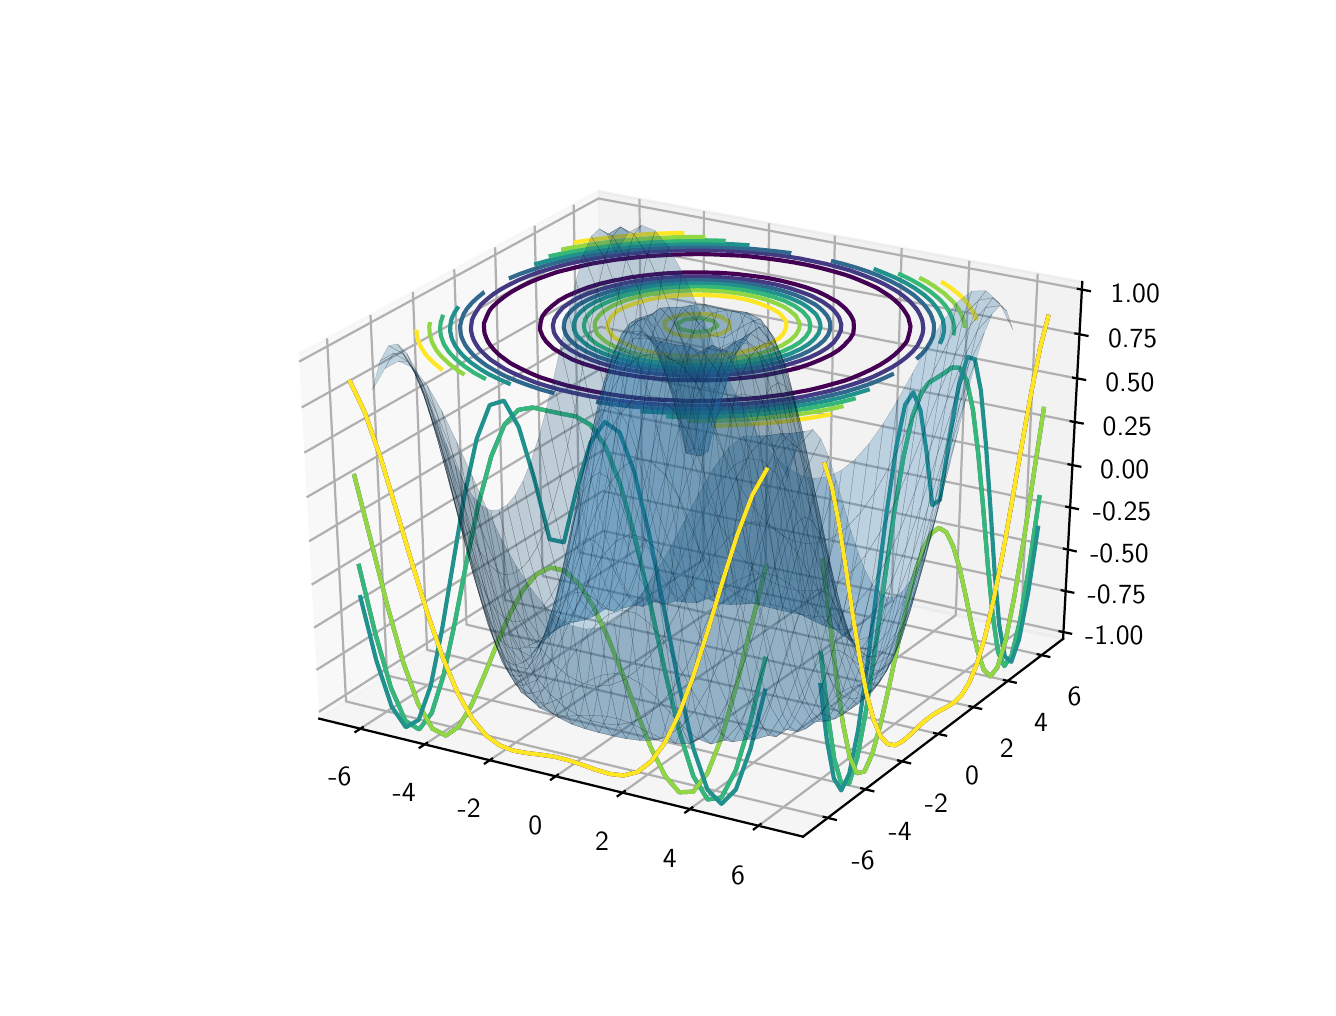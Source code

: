 \begingroup%
\makeatletter%
\begin{pgfpicture}%
\pgfpathrectangle{\pgfpointorigin}{\pgfqpoint{6.4in}{4.8in}}%
\pgfusepath{use as bounding box, clip}%
\begin{pgfscope}%
\pgfsetbuttcap%
\pgfsetmiterjoin%
\pgfsetlinewidth{0.0pt}%
\definecolor{currentstroke}{rgb}{0.0,0.0,0.0}%
\pgfsetstrokecolor{currentstroke}%
\pgfsetstrokeopacity{0.0}%
\pgfsetdash{}{0pt}%
\pgfpathmoveto{\pgfqpoint{0.0in}{0.0in}}%
\pgfpathlineto{\pgfqpoint{6.4in}{0.0in}}%
\pgfpathlineto{\pgfqpoint{6.4in}{4.8in}}%
\pgfpathlineto{\pgfqpoint{0.0in}{4.8in}}%
\pgfpathclose%
\pgfusepath{}%
\end{pgfscope}%
\begin{pgfscope}%
\pgfsetbuttcap%
\pgfsetmiterjoin%
\pgfsetlinewidth{0.0pt}%
\definecolor{currentstroke}{rgb}{0.0,0.0,0.0}%
\pgfsetstrokecolor{currentstroke}%
\pgfsetstrokeopacity{0.0}%
\pgfsetdash{}{0pt}%
\pgfpathmoveto{\pgfqpoint{0.8in}{0.528in}}%
\pgfpathlineto{\pgfqpoint{5.76in}{0.528in}}%
\pgfpathlineto{\pgfqpoint{5.76in}{4.224in}}%
\pgfpathlineto{\pgfqpoint{0.8in}{4.224in}}%
\pgfpathclose%
\pgfusepath{}%
\end{pgfscope}%
\begin{pgfscope}%
\pgfsetbuttcap%
\pgfsetmiterjoin%
\definecolor{currentfill}{rgb}{0.95,0.95,0.95}%
\pgfsetfillcolor{currentfill}%
\pgfsetfillopacity{0.5}%
\pgfsetlinewidth{1.004pt}%
\definecolor{currentstroke}{rgb}{0.95,0.95,0.95}%
\pgfsetstrokecolor{currentstroke}%
\pgfsetstrokeopacity{0.5}%
\pgfsetdash{}{0pt}%
\pgfpathmoveto{\pgfqpoint{1.458in}{1.345in}}%
\pgfpathlineto{\pgfqpoint{2.877in}{2.251in}}%
\pgfpathlineto{\pgfqpoint{2.853in}{3.982in}}%
\pgfpathlineto{\pgfqpoint{1.355in}{3.168in}}%
\pgfusepath{stroke,fill}%
\end{pgfscope}%
\begin{pgfscope}%
\pgfsetbuttcap%
\pgfsetmiterjoin%
\definecolor{currentfill}{rgb}{0.9,0.9,0.9}%
\pgfsetfillcolor{currentfill}%
\pgfsetfillopacity{0.5}%
\pgfsetlinewidth{1.004pt}%
\definecolor{currentstroke}{rgb}{0.9,0.9,0.9}%
\pgfsetstrokecolor{currentstroke}%
\pgfsetstrokeopacity{0.5}%
\pgfsetdash{}{0pt}%
\pgfpathmoveto{\pgfqpoint{2.877in}{2.251in}}%
\pgfpathlineto{\pgfqpoint{5.177in}{1.744in}}%
\pgfpathlineto{\pgfqpoint{5.273in}{3.528in}}%
\pgfpathlineto{\pgfqpoint{2.853in}{3.982in}}%
\pgfusepath{stroke,fill}%
\end{pgfscope}%
\begin{pgfscope}%
\pgfsetbuttcap%
\pgfsetmiterjoin%
\definecolor{currentfill}{rgb}{0.925,0.925,0.925}%
\pgfsetfillcolor{currentfill}%
\pgfsetfillopacity{0.5}%
\pgfsetlinewidth{1.004pt}%
\definecolor{currentstroke}{rgb}{0.925,0.925,0.925}%
\pgfsetstrokecolor{currentstroke}%
\pgfsetstrokeopacity{0.5}%
\pgfsetdash{}{0pt}%
\pgfpathmoveto{\pgfqpoint{1.458in}{1.345in}}%
\pgfpathlineto{\pgfqpoint{3.877in}{0.755in}}%
\pgfpathlineto{\pgfqpoint{5.177in}{1.744in}}%
\pgfpathlineto{\pgfqpoint{2.877in}{2.251in}}%
\pgfusepath{stroke,fill}%
\end{pgfscope}%
\begin{pgfscope}%
\pgfsetrectcap%
\pgfsetroundjoin%
\pgfsetlinewidth{0.803pt}%
\definecolor{currentstroke}{rgb}{0.0,0.0,0.0}%
\pgfsetstrokecolor{currentstroke}%
\pgfsetdash{}{0pt}%
\pgfpathmoveto{\pgfqpoint{1.458in}{1.345in}}%
\pgfpathlineto{\pgfqpoint{3.877in}{0.755in}}%
\pgfusepath{stroke}%
\end{pgfscope}%
\begin{pgfscope}%
\pgfsetbuttcap%
\pgfsetroundjoin%
\pgfsetlinewidth{0.803pt}%
\definecolor{currentstroke}{rgb}{0.69,0.69,0.69}%
\pgfsetstrokecolor{currentstroke}%
\pgfsetdash{}{0pt}%
\pgfpathmoveto{\pgfqpoint{1.663in}{1.295in}}%
\pgfpathlineto{\pgfqpoint{3.073in}{2.208in}}%
\pgfpathlineto{\pgfqpoint{3.059in}{3.944in}}%
\pgfusepath{stroke}%
\end{pgfscope}%
\begin{pgfscope}%
\pgfsetbuttcap%
\pgfsetroundjoin%
\pgfsetlinewidth{0.803pt}%
\definecolor{currentstroke}{rgb}{0.69,0.69,0.69}%
\pgfsetstrokecolor{currentstroke}%
\pgfsetdash{}{0pt}%
\pgfpathmoveto{\pgfqpoint{1.985in}{1.216in}}%
\pgfpathlineto{\pgfqpoint{3.379in}{2.14in}}%
\pgfpathlineto{\pgfqpoint{3.381in}{3.883in}}%
\pgfusepath{stroke}%
\end{pgfscope}%
\begin{pgfscope}%
\pgfsetbuttcap%
\pgfsetroundjoin%
\pgfsetlinewidth{0.803pt}%
\definecolor{currentstroke}{rgb}{0.69,0.69,0.69}%
\pgfsetstrokecolor{currentstroke}%
\pgfsetdash{}{0pt}%
\pgfpathmoveto{\pgfqpoint{2.31in}{1.137in}}%
\pgfpathlineto{\pgfqpoint{3.689in}{2.072in}}%
\pgfpathlineto{\pgfqpoint{3.707in}{3.822in}}%
\pgfusepath{stroke}%
\end{pgfscope}%
\begin{pgfscope}%
\pgfsetbuttcap%
\pgfsetroundjoin%
\pgfsetlinewidth{0.803pt}%
\definecolor{currentstroke}{rgb}{0.69,0.69,0.69}%
\pgfsetstrokecolor{currentstroke}%
\pgfsetdash{}{0pt}%
\pgfpathmoveto{\pgfqpoint{2.64in}{1.056in}}%
\pgfpathlineto{\pgfqpoint{4.003in}{2.003in}}%
\pgfpathlineto{\pgfqpoint{4.036in}{3.76in}}%
\pgfusepath{stroke}%
\end{pgfscope}%
\begin{pgfscope}%
\pgfsetbuttcap%
\pgfsetroundjoin%
\pgfsetlinewidth{0.803pt}%
\definecolor{currentstroke}{rgb}{0.69,0.69,0.69}%
\pgfsetstrokecolor{currentstroke}%
\pgfsetdash{}{0pt}%
\pgfpathmoveto{\pgfqpoint{2.973in}{0.975in}}%
\pgfpathlineto{\pgfqpoint{4.32in}{1.933in}}%
\pgfpathlineto{\pgfqpoint{4.37in}{3.698in}}%
\pgfusepath{stroke}%
\end{pgfscope}%
\begin{pgfscope}%
\pgfsetbuttcap%
\pgfsetroundjoin%
\pgfsetlinewidth{0.803pt}%
\definecolor{currentstroke}{rgb}{0.69,0.69,0.69}%
\pgfsetstrokecolor{currentstroke}%
\pgfsetdash{}{0pt}%
\pgfpathmoveto{\pgfqpoint{3.311in}{0.893in}}%
\pgfpathlineto{\pgfqpoint{4.64in}{1.862in}}%
\pgfpathlineto{\pgfqpoint{4.708in}{3.634in}}%
\pgfusepath{stroke}%
\end{pgfscope}%
\begin{pgfscope}%
\pgfsetbuttcap%
\pgfsetroundjoin%
\pgfsetlinewidth{0.803pt}%
\definecolor{currentstroke}{rgb}{0.69,0.69,0.69}%
\pgfsetstrokecolor{currentstroke}%
\pgfsetdash{}{0pt}%
\pgfpathmoveto{\pgfqpoint{3.654in}{0.809in}}%
\pgfpathlineto{\pgfqpoint{4.965in}{1.791in}}%
\pgfpathlineto{\pgfqpoint{5.05in}{3.57in}}%
\pgfusepath{stroke}%
\end{pgfscope}%
\begin{pgfscope}%
\pgfsetrectcap%
\pgfsetroundjoin%
\pgfsetlinewidth{0.803pt}%
\definecolor{currentstroke}{rgb}{0.0,0.0,0.0}%
\pgfsetstrokecolor{currentstroke}%
\pgfsetdash{}{0pt}%
\pgfpathmoveto{\pgfqpoint{1.675in}{1.302in}}%
\pgfpathlineto{\pgfqpoint{1.639in}{1.279in}}%
\pgfusepath{stroke}%
\end{pgfscope}%
\begin{pgfscope}%
\pgftext[x=1.561in,y=1.102in,,top]{\sffamily\fontsize{10.0}{12.0}\selectfont −6}%
\end{pgfscope}%
\begin{pgfscope}%
\pgfsetrectcap%
\pgfsetroundjoin%
\pgfsetlinewidth{0.803pt}%
\definecolor{currentstroke}{rgb}{0.0,0.0,0.0}%
\pgfsetstrokecolor{currentstroke}%
\pgfsetdash{}{0pt}%
\pgfpathmoveto{\pgfqpoint{1.997in}{1.224in}}%
\pgfpathlineto{\pgfqpoint{1.96in}{1.2in}}%
\pgfusepath{stroke}%
\end{pgfscope}%
\begin{pgfscope}%
\pgftext[x=1.883in,y=1.022in,,top]{\sffamily\fontsize{10.0}{12.0}\selectfont −4}%
\end{pgfscope}%
\begin{pgfscope}%
\pgfsetrectcap%
\pgfsetroundjoin%
\pgfsetlinewidth{0.803pt}%
\definecolor{currentstroke}{rgb}{0.0,0.0,0.0}%
\pgfsetstrokecolor{currentstroke}%
\pgfsetdash{}{0pt}%
\pgfpathmoveto{\pgfqpoint{2.322in}{1.145in}}%
\pgfpathlineto{\pgfqpoint{2.286in}{1.121in}}%
\pgfusepath{stroke}%
\end{pgfscope}%
\begin{pgfscope}%
\pgftext[x=2.208in,y=0.941in,,top]{\sffamily\fontsize{10.0}{12.0}\selectfont −2}%
\end{pgfscope}%
\begin{pgfscope}%
\pgfsetrectcap%
\pgfsetroundjoin%
\pgfsetlinewidth{0.803pt}%
\definecolor{currentstroke}{rgb}{0.0,0.0,0.0}%
\pgfsetstrokecolor{currentstroke}%
\pgfsetdash{}{0pt}%
\pgfpathmoveto{\pgfqpoint{2.651in}{1.065in}}%
\pgfpathlineto{\pgfqpoint{2.616in}{1.04in}}%
\pgfusepath{stroke}%
\end{pgfscope}%
\begin{pgfscope}%
\pgftext[x=2.538in,y=0.859in,,top]{\sffamily\fontsize{10.0}{12.0}\selectfont 0}%
\end{pgfscope}%
\begin{pgfscope}%
\pgfsetrectcap%
\pgfsetroundjoin%
\pgfsetlinewidth{0.803pt}%
\definecolor{currentstroke}{rgb}{0.0,0.0,0.0}%
\pgfsetstrokecolor{currentstroke}%
\pgfsetdash{}{0pt}%
\pgfpathmoveto{\pgfqpoint{2.985in}{0.983in}}%
\pgfpathlineto{\pgfqpoint{2.95in}{0.958in}}%
\pgfusepath{stroke}%
\end{pgfscope}%
\begin{pgfscope}%
\pgftext[x=2.872in,y=0.777in,,top]{\sffamily\fontsize{10.0}{12.0}\selectfont 2}%
\end{pgfscope}%
\begin{pgfscope}%
\pgfsetrectcap%
\pgfsetroundjoin%
\pgfsetlinewidth{0.803pt}%
\definecolor{currentstroke}{rgb}{0.0,0.0,0.0}%
\pgfsetstrokecolor{currentstroke}%
\pgfsetdash{}{0pt}%
\pgfpathmoveto{\pgfqpoint{3.323in}{0.901in}}%
\pgfpathlineto{\pgfqpoint{3.288in}{0.876in}}%
\pgfusepath{stroke}%
\end{pgfscope}%
\begin{pgfscope}%
\pgftext[x=3.21in,y=0.693in,,top]{\sffamily\fontsize{10.0}{12.0}\selectfont 4}%
\end{pgfscope}%
\begin{pgfscope}%
\pgfsetrectcap%
\pgfsetroundjoin%
\pgfsetlinewidth{0.803pt}%
\definecolor{currentstroke}{rgb}{0.0,0.0,0.0}%
\pgfsetstrokecolor{currentstroke}%
\pgfsetdash{}{0pt}%
\pgfpathmoveto{\pgfqpoint{3.665in}{0.818in}}%
\pgfpathlineto{\pgfqpoint{3.631in}{0.792in}}%
\pgfusepath{stroke}%
\end{pgfscope}%
\begin{pgfscope}%
\pgftext[x=3.552in,y=0.608in,,top]{\sffamily\fontsize{10.0}{12.0}\selectfont 6}%
\end{pgfscope}%
\begin{pgfscope}%
\pgfsetrectcap%
\pgfsetroundjoin%
\pgfsetlinewidth{0.803pt}%
\definecolor{currentstroke}{rgb}{0.0,0.0,0.0}%
\pgfsetstrokecolor{currentstroke}%
\pgfsetdash{}{0pt}%
\pgfpathmoveto{\pgfqpoint{5.177in}{1.744in}}%
\pgfpathlineto{\pgfqpoint{3.877in}{0.755in}}%
\pgfusepath{stroke}%
\end{pgfscope}%
\begin{pgfscope}%
\pgfsetbuttcap%
\pgfsetroundjoin%
\pgfsetlinewidth{0.803pt}%
\definecolor{currentstroke}{rgb}{0.69,0.69,0.69}%
\pgfsetstrokecolor{currentstroke}%
\pgfsetdash{}{0pt}%
\pgfpathmoveto{\pgfqpoint{1.497in}{3.246in}}%
\pgfpathlineto{\pgfqpoint{1.592in}{1.431in}}%
\pgfpathlineto{\pgfqpoint{4.001in}{0.849in}}%
\pgfusepath{stroke}%
\end{pgfscope}%
\begin{pgfscope}%
\pgfsetbuttcap%
\pgfsetroundjoin%
\pgfsetlinewidth{0.803pt}%
\definecolor{currentstroke}{rgb}{0.69,0.69,0.69}%
\pgfsetstrokecolor{currentstroke}%
\pgfsetdash{}{0pt}%
\pgfpathmoveto{\pgfqpoint{1.714in}{3.363in}}%
\pgfpathlineto{\pgfqpoint{1.797in}{1.561in}}%
\pgfpathlineto{\pgfqpoint{4.188in}{0.992in}}%
\pgfusepath{stroke}%
\end{pgfscope}%
\begin{pgfscope}%
\pgfsetbuttcap%
\pgfsetroundjoin%
\pgfsetlinewidth{0.803pt}%
\definecolor{currentstroke}{rgb}{0.69,0.69,0.69}%
\pgfsetstrokecolor{currentstroke}%
\pgfsetdash{}{0pt}%
\pgfpathmoveto{\pgfqpoint{1.926in}{3.479in}}%
\pgfpathlineto{\pgfqpoint{1.997in}{1.689in}}%
\pgfpathlineto{\pgfqpoint{4.372in}{1.132in}}%
\pgfusepath{stroke}%
\end{pgfscope}%
\begin{pgfscope}%
\pgfsetbuttcap%
\pgfsetroundjoin%
\pgfsetlinewidth{0.803pt}%
\definecolor{currentstroke}{rgb}{0.69,0.69,0.69}%
\pgfsetstrokecolor{currentstroke}%
\pgfsetdash{}{0pt}%
\pgfpathmoveto{\pgfqpoint{2.133in}{3.591in}}%
\pgfpathlineto{\pgfqpoint{2.194in}{1.815in}}%
\pgfpathlineto{\pgfqpoint{4.552in}{1.269in}}%
\pgfusepath{stroke}%
\end{pgfscope}%
\begin{pgfscope}%
\pgfsetbuttcap%
\pgfsetroundjoin%
\pgfsetlinewidth{0.803pt}%
\definecolor{currentstroke}{rgb}{0.69,0.69,0.69}%
\pgfsetstrokecolor{currentstroke}%
\pgfsetdash{}{0pt}%
\pgfpathmoveto{\pgfqpoint{2.337in}{3.702in}}%
\pgfpathlineto{\pgfqpoint{2.386in}{1.938in}}%
\pgfpathlineto{\pgfqpoint{4.728in}{1.403in}}%
\pgfusepath{stroke}%
\end{pgfscope}%
\begin{pgfscope}%
\pgfsetbuttcap%
\pgfsetroundjoin%
\pgfsetlinewidth{0.803pt}%
\definecolor{currentstroke}{rgb}{0.69,0.69,0.69}%
\pgfsetstrokecolor{currentstroke}%
\pgfsetdash{}{0pt}%
\pgfpathmoveto{\pgfqpoint{2.535in}{3.81in}}%
\pgfpathlineto{\pgfqpoint{2.575in}{2.058in}}%
\pgfpathlineto{\pgfqpoint{4.901in}{1.534in}}%
\pgfusepath{stroke}%
\end{pgfscope}%
\begin{pgfscope}%
\pgfsetbuttcap%
\pgfsetroundjoin%
\pgfsetlinewidth{0.803pt}%
\definecolor{currentstroke}{rgb}{0.69,0.69,0.69}%
\pgfsetstrokecolor{currentstroke}%
\pgfsetdash{}{0pt}%
\pgfpathmoveto{\pgfqpoint{2.73in}{3.915in}}%
\pgfpathlineto{\pgfqpoint{2.76in}{2.176in}}%
\pgfpathlineto{\pgfqpoint{5.069in}{1.663in}}%
\pgfusepath{stroke}%
\end{pgfscope}%
\begin{pgfscope}%
\pgfsetrectcap%
\pgfsetroundjoin%
\pgfsetlinewidth{0.803pt}%
\definecolor{currentstroke}{rgb}{0.0,0.0,0.0}%
\pgfsetstrokecolor{currentstroke}%
\pgfsetdash{}{0pt}%
\pgfpathmoveto{\pgfqpoint{3.98in}{0.854in}}%
\pgfpathlineto{\pgfqpoint{4.041in}{0.839in}}%
\pgfusepath{stroke}%
\end{pgfscope}%
\begin{pgfscope}%
\pgftext[x=4.177in,y=0.68in,,top]{\sffamily\fontsize{10.0}{12.0}\selectfont −6}%
\end{pgfscope}%
\begin{pgfscope}%
\pgfsetrectcap%
\pgfsetroundjoin%
\pgfsetlinewidth{0.803pt}%
\definecolor{currentstroke}{rgb}{0.0,0.0,0.0}%
\pgfsetstrokecolor{currentstroke}%
\pgfsetdash{}{0pt}%
\pgfpathmoveto{\pgfqpoint{4.168in}{0.997in}}%
\pgfpathlineto{\pgfqpoint{4.228in}{0.982in}}%
\pgfusepath{stroke}%
\end{pgfscope}%
\begin{pgfscope}%
\pgftext[x=4.362in,y=0.825in,,top]{\sffamily\fontsize{10.0}{12.0}\selectfont −4}%
\end{pgfscope}%
\begin{pgfscope}%
\pgfsetrectcap%
\pgfsetroundjoin%
\pgfsetlinewidth{0.803pt}%
\definecolor{currentstroke}{rgb}{0.0,0.0,0.0}%
\pgfsetstrokecolor{currentstroke}%
\pgfsetdash{}{0pt}%
\pgfpathmoveto{\pgfqpoint{4.352in}{1.136in}}%
\pgfpathlineto{\pgfqpoint{4.412in}{1.122in}}%
\pgfusepath{stroke}%
\end{pgfscope}%
\begin{pgfscope}%
\pgftext[x=4.544in,y=0.967in,,top]{\sffamily\fontsize{10.0}{12.0}\selectfont −2}%
\end{pgfscope}%
\begin{pgfscope}%
\pgfsetrectcap%
\pgfsetroundjoin%
\pgfsetlinewidth{0.803pt}%
\definecolor{currentstroke}{rgb}{0.0,0.0,0.0}%
\pgfsetstrokecolor{currentstroke}%
\pgfsetdash{}{0pt}%
\pgfpathmoveto{\pgfqpoint{4.532in}{1.273in}}%
\pgfpathlineto{\pgfqpoint{4.592in}{1.26in}}%
\pgfusepath{stroke}%
\end{pgfscope}%
\begin{pgfscope}%
\pgftext[x=4.722in,y=1.105in,,top]{\sffamily\fontsize{10.0}{12.0}\selectfont 0}%
\end{pgfscope}%
\begin{pgfscope}%
\pgfsetrectcap%
\pgfsetroundjoin%
\pgfsetlinewidth{0.803pt}%
\definecolor{currentstroke}{rgb}{0.0,0.0,0.0}%
\pgfsetstrokecolor{currentstroke}%
\pgfsetdash{}{0pt}%
\pgfpathmoveto{\pgfqpoint{4.709in}{1.407in}}%
\pgfpathlineto{\pgfqpoint{4.767in}{1.394in}}%
\pgfusepath{stroke}%
\end{pgfscope}%
\begin{pgfscope}%
\pgftext[x=4.896in,y=1.241in,,top]{\sffamily\fontsize{10.0}{12.0}\selectfont 2}%
\end{pgfscope}%
\begin{pgfscope}%
\pgfsetrectcap%
\pgfsetroundjoin%
\pgfsetlinewidth{0.803pt}%
\definecolor{currentstroke}{rgb}{0.0,0.0,0.0}%
\pgfsetstrokecolor{currentstroke}%
\pgfsetdash{}{0pt}%
\pgfpathmoveto{\pgfqpoint{4.881in}{1.538in}}%
\pgfpathlineto{\pgfqpoint{4.94in}{1.525in}}%
\pgfusepath{stroke}%
\end{pgfscope}%
\begin{pgfscope}%
\pgftext[x=5.067in,y=1.374in,,top]{\sffamily\fontsize{10.0}{12.0}\selectfont 4}%
\end{pgfscope}%
\begin{pgfscope}%
\pgfsetrectcap%
\pgfsetroundjoin%
\pgfsetlinewidth{0.803pt}%
\definecolor{currentstroke}{rgb}{0.0,0.0,0.0}%
\pgfsetstrokecolor{currentstroke}%
\pgfsetdash{}{0pt}%
\pgfpathmoveto{\pgfqpoint{5.05in}{1.667in}}%
\pgfpathlineto{\pgfqpoint{5.108in}{1.654in}}%
\pgfusepath{stroke}%
\end{pgfscope}%
\begin{pgfscope}%
\pgftext[x=5.234in,y=1.504in,,top]{\sffamily\fontsize{10.0}{12.0}\selectfont 6}%
\end{pgfscope}%
\begin{pgfscope}%
\pgfsetrectcap%
\pgfsetroundjoin%
\pgfsetlinewidth{0.803pt}%
\definecolor{currentstroke}{rgb}{0.0,0.0,0.0}%
\pgfsetstrokecolor{currentstroke}%
\pgfsetdash{}{0pt}%
\pgfpathmoveto{\pgfqpoint{5.177in}{1.744in}}%
\pgfpathlineto{\pgfqpoint{5.273in}{3.528in}}%
\pgfusepath{stroke}%
\end{pgfscope}%
\begin{pgfscope}%
\pgfsetbuttcap%
\pgfsetroundjoin%
\pgfsetlinewidth{0.803pt}%
\definecolor{currentstroke}{rgb}{0.69,0.69,0.69}%
\pgfsetstrokecolor{currentstroke}%
\pgfsetdash{}{0pt}%
\pgfpathmoveto{\pgfqpoint{5.179in}{1.778in}}%
\pgfpathlineto{\pgfqpoint{2.877in}{2.284in}}%
\pgfpathlineto{\pgfqpoint{1.456in}{1.379in}}%
\pgfusepath{stroke}%
\end{pgfscope}%
\begin{pgfscope}%
\pgfsetbuttcap%
\pgfsetroundjoin%
\pgfsetlinewidth{0.803pt}%
\definecolor{currentstroke}{rgb}{0.69,0.69,0.69}%
\pgfsetstrokecolor{currentstroke}%
\pgfsetdash{}{0pt}%
\pgfpathmoveto{\pgfqpoint{5.19in}{1.983in}}%
\pgfpathlineto{\pgfqpoint{2.874in}{2.483in}}%
\pgfpathlineto{\pgfqpoint{1.444in}{1.589in}}%
\pgfusepath{stroke}%
\end{pgfscope}%
\begin{pgfscope}%
\pgfsetbuttcap%
\pgfsetroundjoin%
\pgfsetlinewidth{0.803pt}%
\definecolor{currentstroke}{rgb}{0.69,0.69,0.69}%
\pgfsetstrokecolor{currentstroke}%
\pgfsetdash{}{0pt}%
\pgfpathmoveto{\pgfqpoint{5.201in}{2.191in}}%
\pgfpathlineto{\pgfqpoint{2.871in}{2.685in}}%
\pgfpathlineto{\pgfqpoint{1.432in}{1.8in}}%
\pgfusepath{stroke}%
\end{pgfscope}%
\begin{pgfscope}%
\pgfsetbuttcap%
\pgfsetroundjoin%
\pgfsetlinewidth{0.803pt}%
\definecolor{currentstroke}{rgb}{0.69,0.69,0.69}%
\pgfsetstrokecolor{currentstroke}%
\pgfsetdash{}{0pt}%
\pgfpathmoveto{\pgfqpoint{5.212in}{2.401in}}%
\pgfpathlineto{\pgfqpoint{2.868in}{2.889in}}%
\pgfpathlineto{\pgfqpoint{1.42in}{2.015in}}%
\pgfusepath{stroke}%
\end{pgfscope}%
\begin{pgfscope}%
\pgfsetbuttcap%
\pgfsetroundjoin%
\pgfsetlinewidth{0.803pt}%
\definecolor{currentstroke}{rgb}{0.69,0.69,0.69}%
\pgfsetstrokecolor{currentstroke}%
\pgfsetdash{}{0pt}%
\pgfpathmoveto{\pgfqpoint{5.224in}{2.613in}}%
\pgfpathlineto{\pgfqpoint{2.866in}{3.095in}}%
\pgfpathlineto{\pgfqpoint{1.407in}{2.232in}}%
\pgfusepath{stroke}%
\end{pgfscope}%
\begin{pgfscope}%
\pgfsetbuttcap%
\pgfsetroundjoin%
\pgfsetlinewidth{0.803pt}%
\definecolor{currentstroke}{rgb}{0.69,0.69,0.69}%
\pgfsetstrokecolor{currentstroke}%
\pgfsetdash{}{0pt}%
\pgfpathmoveto{\pgfqpoint{5.235in}{2.829in}}%
\pgfpathlineto{\pgfqpoint{2.863in}{3.304in}}%
\pgfpathlineto{\pgfqpoint{1.395in}{2.452in}}%
\pgfusepath{stroke}%
\end{pgfscope}%
\begin{pgfscope}%
\pgfsetbuttcap%
\pgfsetroundjoin%
\pgfsetlinewidth{0.803pt}%
\definecolor{currentstroke}{rgb}{0.69,0.69,0.69}%
\pgfsetstrokecolor{currentstroke}%
\pgfsetdash{}{0pt}%
\pgfpathmoveto{\pgfqpoint{5.247in}{3.046in}}%
\pgfpathlineto{\pgfqpoint{2.86in}{3.516in}}%
\pgfpathlineto{\pgfqpoint{1.383in}{2.675in}}%
\pgfusepath{stroke}%
\end{pgfscope}%
\begin{pgfscope}%
\pgfsetbuttcap%
\pgfsetroundjoin%
\pgfsetlinewidth{0.803pt}%
\definecolor{currentstroke}{rgb}{0.69,0.69,0.69}%
\pgfsetstrokecolor{currentstroke}%
\pgfsetdash{}{0pt}%
\pgfpathmoveto{\pgfqpoint{5.259in}{3.267in}}%
\pgfpathlineto{\pgfqpoint{2.857in}{3.73in}}%
\pgfpathlineto{\pgfqpoint{1.37in}{2.901in}}%
\pgfusepath{stroke}%
\end{pgfscope}%
\begin{pgfscope}%
\pgfsetbuttcap%
\pgfsetroundjoin%
\pgfsetlinewidth{0.803pt}%
\definecolor{currentstroke}{rgb}{0.69,0.69,0.69}%
\pgfsetstrokecolor{currentstroke}%
\pgfsetdash{}{0pt}%
\pgfpathmoveto{\pgfqpoint{5.271in}{3.491in}}%
\pgfpathlineto{\pgfqpoint{2.854in}{3.946in}}%
\pgfpathlineto{\pgfqpoint{1.357in}{3.13in}}%
\pgfusepath{stroke}%
\end{pgfscope}%
\begin{pgfscope}%
\pgfsetrectcap%
\pgfsetroundjoin%
\pgfsetlinewidth{0.803pt}%
\definecolor{currentstroke}{rgb}{0.0,0.0,0.0}%
\pgfsetstrokecolor{currentstroke}%
\pgfsetdash{}{0pt}%
\pgfpathmoveto{\pgfqpoint{5.159in}{1.782in}}%
\pgfpathlineto{\pgfqpoint{5.217in}{1.77in}}%
\pgfusepath{stroke}%
\end{pgfscope}%
\begin{pgfscope}%
\pgftext[x=5.433in,y=1.805in,,top]{\sffamily\fontsize{10.0}{12.0}\selectfont −1.00}%
\end{pgfscope}%
\begin{pgfscope}%
\pgfsetrectcap%
\pgfsetroundjoin%
\pgfsetlinewidth{0.803pt}%
\definecolor{currentstroke}{rgb}{0.0,0.0,0.0}%
\pgfsetstrokecolor{currentstroke}%
\pgfsetdash{}{0pt}%
\pgfpathmoveto{\pgfqpoint{5.17in}{1.987in}}%
\pgfpathlineto{\pgfqpoint{5.228in}{1.975in}}%
\pgfusepath{stroke}%
\end{pgfscope}%
\begin{pgfscope}%
\pgftext[x=5.446in,y=2.01in,,top]{\sffamily\fontsize{10.0}{12.0}\selectfont −0.75}%
\end{pgfscope}%
\begin{pgfscope}%
\pgfsetrectcap%
\pgfsetroundjoin%
\pgfsetlinewidth{0.803pt}%
\definecolor{currentstroke}{rgb}{0.0,0.0,0.0}%
\pgfsetstrokecolor{currentstroke}%
\pgfsetdash{}{0pt}%
\pgfpathmoveto{\pgfqpoint{5.181in}{2.195in}}%
\pgfpathlineto{\pgfqpoint{5.24in}{2.182in}}%
\pgfusepath{stroke}%
\end{pgfscope}%
\begin{pgfscope}%
\pgftext[x=5.459in,y=2.217in,,top]{\sffamily\fontsize{10.0}{12.0}\selectfont −0.50}%
\end{pgfscope}%
\begin{pgfscope}%
\pgfsetrectcap%
\pgfsetroundjoin%
\pgfsetlinewidth{0.803pt}%
\definecolor{currentstroke}{rgb}{0.0,0.0,0.0}%
\pgfsetstrokecolor{currentstroke}%
\pgfsetdash{}{0pt}%
\pgfpathmoveto{\pgfqpoint{5.193in}{2.405in}}%
\pgfpathlineto{\pgfqpoint{5.251in}{2.393in}}%
\pgfusepath{stroke}%
\end{pgfscope}%
\begin{pgfscope}%
\pgftext[x=5.472in,y=2.427in,,top]{\sffamily\fontsize{10.0}{12.0}\selectfont −0.25}%
\end{pgfscope}%
\begin{pgfscope}%
\pgfsetrectcap%
\pgfsetroundjoin%
\pgfsetlinewidth{0.803pt}%
\definecolor{currentstroke}{rgb}{0.0,0.0,0.0}%
\pgfsetstrokecolor{currentstroke}%
\pgfsetdash{}{0pt}%
\pgfpathmoveto{\pgfqpoint{5.204in}{2.617in}}%
\pgfpathlineto{\pgfqpoint{5.263in}{2.605in}}%
\pgfusepath{stroke}%
\end{pgfscope}%
\begin{pgfscope}%
\pgftext[x=5.485in,y=2.639in,,top]{\sffamily\fontsize{10.0}{12.0}\selectfont 0.00}%
\end{pgfscope}%
\begin{pgfscope}%
\pgfsetrectcap%
\pgfsetroundjoin%
\pgfsetlinewidth{0.803pt}%
\definecolor{currentstroke}{rgb}{0.0,0.0,0.0}%
\pgfsetstrokecolor{currentstroke}%
\pgfsetdash{}{0pt}%
\pgfpathmoveto{\pgfqpoint{5.215in}{2.832in}}%
\pgfpathlineto{\pgfqpoint{5.275in}{2.821in}}%
\pgfusepath{stroke}%
\end{pgfscope}%
\begin{pgfscope}%
\pgftext[x=5.498in,y=2.854in,,top]{\sffamily\fontsize{10.0}{12.0}\selectfont 0.25}%
\end{pgfscope}%
\begin{pgfscope}%
\pgfsetrectcap%
\pgfsetroundjoin%
\pgfsetlinewidth{0.803pt}%
\definecolor{currentstroke}{rgb}{0.0,0.0,0.0}%
\pgfsetstrokecolor{currentstroke}%
\pgfsetdash{}{0pt}%
\pgfpathmoveto{\pgfqpoint{5.227in}{3.05in}}%
\pgfpathlineto{\pgfqpoint{5.287in}{3.039in}}%
\pgfusepath{stroke}%
\end{pgfscope}%
\begin{pgfscope}%
\pgftext[x=5.511in,y=3.072in,,top]{\sffamily\fontsize{10.0}{12.0}\selectfont 0.50}%
\end{pgfscope}%
\begin{pgfscope}%
\pgfsetrectcap%
\pgfsetroundjoin%
\pgfsetlinewidth{0.803pt}%
\definecolor{currentstroke}{rgb}{0.0,0.0,0.0}%
\pgfsetstrokecolor{currentstroke}%
\pgfsetdash{}{0pt}%
\pgfpathmoveto{\pgfqpoint{5.239in}{3.271in}}%
\pgfpathlineto{\pgfqpoint{5.299in}{3.259in}}%
\pgfusepath{stroke}%
\end{pgfscope}%
\begin{pgfscope}%
\pgftext[x=5.525in,y=3.292in,,top]{\sffamily\fontsize{10.0}{12.0}\selectfont 0.75}%
\end{pgfscope}%
\begin{pgfscope}%
\pgfsetrectcap%
\pgfsetroundjoin%
\pgfsetlinewidth{0.803pt}%
\definecolor{currentstroke}{rgb}{0.0,0.0,0.0}%
\pgfsetstrokecolor{currentstroke}%
\pgfsetdash{}{0pt}%
\pgfpathmoveto{\pgfqpoint{5.251in}{3.494in}}%
\pgfpathlineto{\pgfqpoint{5.311in}{3.483in}}%
\pgfusepath{stroke}%
\end{pgfscope}%
\begin{pgfscope}%
\pgftext[x=5.538in,y=3.515in,,top]{\sffamily\fontsize{10.0}{12.0}\selectfont 1.00}%
\end{pgfscope}%
\begin{pgfscope}%
\pgfpathrectangle{\pgfqpoint{0.8in}{0.528in}}{\pgfqpoint{4.96in}{3.696in}} %
\pgfusepath{clip}%
\pgfsetbuttcap%
\pgfsetroundjoin%
\pgfsetlinewidth{1.506pt}%
\definecolor{currentstroke}{rgb}{0.191,0.407,0.556}%
\pgfsetstrokecolor{currentstroke}%
\pgfsetdash{}{0pt}%
\pgfpathmoveto{\pgfqpoint{5.06in}{2.463in}}%
\pgfpathlineto{\pgfqpoint{5.009in}{2.115in}}%
\pgfpathlineto{\pgfqpoint{4.962in}{1.836in}}%
\pgfpathlineto{\pgfqpoint{4.92in}{1.661in}}%
\pgfpathlineto{\pgfqpoint{4.883in}{1.608in}}%
\pgfpathlineto{\pgfqpoint{4.852in}{1.678in}}%
\pgfpathlineto{\pgfqpoint{4.826in}{1.855in}}%
\pgfpathlineto{\pgfqpoint{4.801in}{2.108in}}%
\pgfpathlineto{\pgfqpoint{4.778in}{2.394in}}%
\pgfpathlineto{\pgfqpoint{4.753in}{2.668in}}%
\pgfpathlineto{\pgfqpoint{4.726in}{2.891in}}%
\pgfpathlineto{\pgfqpoint{4.695in}{3.036in}}%
\pgfpathlineto{\pgfqpoint{4.66in}{3.099in}}%
\pgfpathlineto{\pgfqpoint{4.622in}{3.101in}}%
\pgfpathlineto{\pgfqpoint{4.584in}{3.074in}}%
\pgfpathlineto{\pgfqpoint{4.545in}{3.049in}}%
\pgfpathlineto{\pgfqpoint{4.506in}{3.025in}}%
\pgfpathlineto{\pgfqpoint{4.466in}{2.972in}}%
\pgfpathlineto{\pgfqpoint{4.424in}{2.857in}}%
\pgfpathlineto{\pgfqpoint{4.38in}{2.659in}}%
\pgfpathlineto{\pgfqpoint{4.333in}{2.38in}}%
\pgfpathlineto{\pgfqpoint{4.286in}{2.047in}}%
\pgfpathlineto{\pgfqpoint{4.238in}{1.701in}}%
\pgfpathlineto{\pgfqpoint{4.192in}{1.387in}}%
\pgfpathlineto{\pgfqpoint{4.148in}{1.15in}}%
\pgfpathlineto{\pgfqpoint{4.107in}{1.021in}}%
\pgfpathlineto{\pgfqpoint{4.069in}{1.019in}}%
\pgfpathlineto{\pgfqpoint{4.033in}{1.143in}}%
\pgfpathlineto{\pgfqpoint{3.999in}{1.377in}}%
\pgfpathlineto{\pgfqpoint{3.965in}{1.683in}}%
\pgfusepath{stroke}%
\end{pgfscope}%
\begin{pgfscope}%
\pgfpathrectangle{\pgfqpoint{0.8in}{0.528in}}{\pgfqpoint{4.96in}{3.696in}} %
\pgfusepath{clip}%
\pgfsetbuttcap%
\pgfsetroundjoin%
\pgfsetlinewidth{1.506pt}%
\definecolor{currentstroke}{rgb}{0.208,0.719,0.473}%
\pgfsetstrokecolor{currentstroke}%
\pgfsetdash{}{0pt}%
\pgfpathmoveto{\pgfqpoint{5.06in}{2.463in}}%
\pgfpathlineto{\pgfqpoint{5.009in}{2.115in}}%
\pgfpathlineto{\pgfqpoint{4.962in}{1.836in}}%
\pgfpathlineto{\pgfqpoint{4.92in}{1.661in}}%
\pgfpathlineto{\pgfqpoint{4.883in}{1.608in}}%
\pgfpathlineto{\pgfqpoint{4.852in}{1.678in}}%
\pgfpathlineto{\pgfqpoint{4.826in}{1.855in}}%
\pgfpathlineto{\pgfqpoint{4.801in}{2.108in}}%
\pgfpathlineto{\pgfqpoint{4.778in}{2.394in}}%
\pgfpathlineto{\pgfqpoint{4.753in}{2.668in}}%
\pgfpathlineto{\pgfqpoint{4.726in}{2.891in}}%
\pgfpathlineto{\pgfqpoint{4.695in}{3.036in}}%
\pgfpathlineto{\pgfqpoint{4.66in}{3.099in}}%
\pgfpathlineto{\pgfqpoint{4.622in}{3.101in}}%
\pgfpathlineto{\pgfqpoint{4.584in}{3.074in}}%
\pgfpathlineto{\pgfqpoint{4.545in}{3.049in}}%
\pgfpathlineto{\pgfqpoint{4.506in}{3.025in}}%
\pgfpathlineto{\pgfqpoint{4.466in}{2.972in}}%
\pgfpathlineto{\pgfqpoint{4.424in}{2.857in}}%
\pgfpathlineto{\pgfqpoint{4.38in}{2.659in}}%
\pgfpathlineto{\pgfqpoint{4.333in}{2.38in}}%
\pgfpathlineto{\pgfqpoint{4.286in}{2.047in}}%
\pgfpathlineto{\pgfqpoint{4.238in}{1.701in}}%
\pgfpathlineto{\pgfqpoint{4.192in}{1.387in}}%
\pgfpathlineto{\pgfqpoint{4.148in}{1.15in}}%
\pgfpathlineto{\pgfqpoint{4.107in}{1.021in}}%
\pgfpathlineto{\pgfqpoint{4.069in}{1.019in}}%
\pgfpathlineto{\pgfqpoint{4.033in}{1.143in}}%
\pgfpathlineto{\pgfqpoint{3.999in}{1.377in}}%
\pgfpathlineto{\pgfqpoint{3.965in}{1.683in}}%
\pgfusepath{stroke}%
\end{pgfscope}%
\begin{pgfscope}%
\pgfpathrectangle{\pgfqpoint{0.8in}{0.528in}}{\pgfqpoint{4.96in}{3.696in}} %
\pgfusepath{clip}%
\pgfsetbuttcap%
\pgfsetroundjoin%
\pgfsetlinewidth{1.506pt}%
\definecolor{currentstroke}{rgb}{0.128,0.567,0.551}%
\pgfsetstrokecolor{currentstroke}%
\pgfsetdash{}{0pt}%
\pgfpathmoveto{\pgfqpoint{5.053in}{2.31in}}%
\pgfpathlineto{\pgfqpoint{5.003in}{1.979in}}%
\pgfpathlineto{\pgfqpoint{4.957in}{1.742in}}%
\pgfpathlineto{\pgfqpoint{4.918in}{1.629in}}%
\pgfpathlineto{\pgfqpoint{4.886in}{1.655in}}%
\pgfpathlineto{\pgfqpoint{4.858in}{1.812in}}%
\pgfpathlineto{\pgfqpoint{4.835in}{2.074in}}%
\pgfpathlineto{\pgfqpoint{4.814in}{2.395in}}%
\pgfpathlineto{\pgfqpoint{4.791in}{2.719in}}%
\pgfpathlineto{\pgfqpoint{4.766in}{2.986in}}%
\pgfpathlineto{\pgfqpoint{4.736in}{3.142in}}%
\pgfpathlineto{\pgfqpoint{4.699in}{3.154in}}%
\pgfpathlineto{\pgfqpoint{4.657in}{3.015in}}%
\pgfpathlineto{\pgfqpoint{4.61in}{2.752in}}%
\pgfpathlineto{\pgfqpoint{4.561in}{2.439in}}%
\pgfpathlineto{\pgfqpoint{4.523in}{2.413in}}%
\pgfpathlineto{\pgfqpoint{4.495in}{2.674in}}%
\pgfpathlineto{\pgfqpoint{4.464in}{2.887in}}%
\pgfpathlineto{\pgfqpoint{4.428in}{2.977in}}%
\pgfpathlineto{\pgfqpoint{4.387in}{2.914in}}%
\pgfpathlineto{\pgfqpoint{4.343in}{2.704in}}%
\pgfpathlineto{\pgfqpoint{4.295in}{2.379in}}%
\pgfpathlineto{\pgfqpoint{4.246in}{1.995in}}%
\pgfpathlineto{\pgfqpoint{4.198in}{1.611in}}%
\pgfpathlineto{\pgfqpoint{4.152in}{1.288in}}%
\pgfpathlineto{\pgfqpoint{4.108in}{1.07in}}%
\pgfpathlineto{\pgfqpoint{4.068in}{0.986in}}%
\pgfpathlineto{\pgfqpoint{4.031in}{1.046in}}%
\pgfpathlineto{\pgfqpoint{3.996in}{1.236in}}%
\pgfpathlineto{\pgfqpoint{3.962in}{1.524in}}%
\pgfusepath{stroke}%
\end{pgfscope}%
\begin{pgfscope}%
\pgfpathrectangle{\pgfqpoint{0.8in}{0.528in}}{\pgfqpoint{4.96in}{3.696in}} %
\pgfusepath{clip}%
\pgfsetbuttcap%
\pgfsetroundjoin%
\pgfsetlinewidth{1.506pt}%
\definecolor{currentstroke}{rgb}{0.267,0.005,0.329}%
\pgfsetstrokecolor{currentstroke}%
\pgfsetdash{}{0pt}%
\pgfpathmoveto{\pgfqpoint{2.568in}{3.05in}}%
\pgfpathlineto{\pgfqpoint{2.54in}{3.061in}}%
\pgfpathlineto{\pgfqpoint{2.512in}{3.073in}}%
\pgfpathlineto{\pgfqpoint{2.46in}{3.098in}}%
\pgfpathlineto{\pgfqpoint{2.418in}{3.12in}}%
\pgfpathlineto{\pgfqpoint{2.41in}{3.125in}}%
\pgfpathlineto{\pgfqpoint{2.368in}{3.156in}}%
\pgfpathlineto{\pgfqpoint{2.354in}{3.167in}}%
\pgfpathlineto{\pgfqpoint{2.332in}{3.189in}}%
\pgfpathlineto{\pgfqpoint{2.316in}{3.208in}}%
\pgfpathlineto{\pgfqpoint{2.303in}{3.227in}}%
\pgfpathlineto{\pgfqpoint{2.294in}{3.246in}}%
\pgfpathlineto{\pgfqpoint{2.285in}{3.27in}}%
\pgfpathlineto{\pgfqpoint{2.283in}{3.282in}}%
\pgfpathlineto{\pgfqpoint{2.281in}{3.315in}}%
\pgfpathlineto{\pgfqpoint{2.281in}{3.321in}}%
\pgfpathlineto{\pgfqpoint{2.291in}{3.346in}}%
\pgfpathlineto{\pgfqpoint{2.304in}{3.376in}}%
\pgfpathlineto{\pgfqpoint{2.313in}{3.391in}}%
\pgfpathlineto{\pgfqpoint{2.324in}{3.404in}}%
\pgfpathlineto{\pgfqpoint{2.353in}{3.431in}}%
\pgfpathlineto{\pgfqpoint{2.385in}{3.456in}}%
\pgfpathlineto{\pgfqpoint{2.422in}{3.481in}}%
\pgfpathlineto{\pgfqpoint{2.464in}{3.504in}}%
\pgfpathlineto{\pgfqpoint{2.511in}{3.527in}}%
\pgfpathlineto{\pgfqpoint{2.562in}{3.548in}}%
\pgfpathlineto{\pgfqpoint{2.618in}{3.568in}}%
\pgfpathlineto{\pgfqpoint{2.647in}{3.578in}}%
\pgfpathlineto{\pgfqpoint{2.682in}{3.587in}}%
\pgfpathlineto{\pgfqpoint{2.751in}{3.604in}}%
\pgfpathlineto{\pgfqpoint{2.81in}{3.618in}}%
\pgfpathlineto{\pgfqpoint{2.825in}{3.621in}}%
\pgfpathlineto{\pgfqpoint{2.909in}{3.635in}}%
\pgfpathlineto{\pgfqpoint{2.94in}{3.64in}}%
\pgfpathlineto{\pgfqpoint{3.002in}{3.647in}}%
\pgfpathlineto{\pgfqpoint{3.055in}{3.653in}}%
\pgfpathlineto{\pgfqpoint{3.106in}{3.658in}}%
\pgfpathlineto{\pgfqpoint{3.16in}{3.661in}}%
\pgfpathlineto{\pgfqpoint{3.225in}{3.665in}}%
\pgfpathlineto{\pgfqpoint{3.259in}{3.666in}}%
\pgfpathlineto{\pgfqpoint{3.352in}{3.668in}}%
\pgfpathlineto{\pgfqpoint{3.369in}{3.668in}}%
\pgfpathlineto{\pgfqpoint{3.439in}{3.666in}}%
\pgfpathlineto{\pgfqpoint{3.524in}{3.662in}}%
\pgfpathlineto{\pgfqpoint{3.567in}{3.66in}}%
\pgfpathlineto{\pgfqpoint{3.606in}{3.657in}}%
\pgfpathlineto{\pgfqpoint{3.682in}{3.648in}}%
\pgfpathlineto{\pgfqpoint{3.756in}{3.638in}}%
\pgfpathlineto{\pgfqpoint{3.828in}{3.627in}}%
\pgfpathlineto{\pgfqpoint{3.897in}{3.614in}}%
\pgfpathlineto{\pgfqpoint{3.963in}{3.599in}}%
\pgfpathlineto{\pgfqpoint{4.027in}{3.582in}}%
\pgfpathlineto{\pgfqpoint{4.089in}{3.564in}}%
\pgfpathlineto{\pgfqpoint{4.118in}{3.554in}}%
\pgfpathlineto{\pgfqpoint{4.146in}{3.543in}}%
\pgfpathlineto{\pgfqpoint{4.2in}{3.52in}}%
\pgfpathlineto{\pgfqpoint{4.243in}{3.5in}}%
\pgfpathlineto{\pgfqpoint{4.252in}{3.495in}}%
\pgfpathlineto{\pgfqpoint{4.298in}{3.466in}}%
\pgfpathlineto{\pgfqpoint{4.313in}{3.456in}}%
\pgfpathlineto{\pgfqpoint{4.339in}{3.434in}}%
\pgfpathlineto{\pgfqpoint{4.358in}{3.416in}}%
\pgfpathlineto{\pgfqpoint{4.374in}{3.398in}}%
\pgfpathlineto{\pgfqpoint{4.387in}{3.379in}}%
\pgfpathlineto{\pgfqpoint{4.401in}{3.356in}}%
\pgfpathlineto{\pgfqpoint{4.405in}{3.344in}}%
\pgfpathlineto{\pgfqpoint{4.413in}{3.311in}}%
\pgfpathlineto{\pgfqpoint{4.414in}{3.306in}}%
\pgfpathlineto{\pgfqpoint{4.41in}{3.28in}}%
\pgfpathlineto{\pgfqpoint{4.402in}{3.25in}}%
\pgfpathlineto{\pgfqpoint{4.397in}{3.234in}}%
\pgfpathlineto{\pgfqpoint{4.388in}{3.221in}}%
\pgfpathlineto{\pgfqpoint{4.364in}{3.193in}}%
\pgfpathlineto{\pgfqpoint{4.336in}{3.166in}}%
\pgfpathlineto{\pgfqpoint{4.302in}{3.14in}}%
\pgfpathlineto{\pgfqpoint{4.263in}{3.115in}}%
\pgfpathlineto{\pgfqpoint{4.218in}{3.091in}}%
\pgfpathlineto{\pgfqpoint{4.168in}{3.068in}}%
\pgfpathlineto{\pgfqpoint{4.113in}{3.045in}}%
\pgfpathlineto{\pgfqpoint{4.084in}{3.035in}}%
\pgfpathlineto{\pgfqpoint{4.049in}{3.025in}}%
\pgfpathlineto{\pgfqpoint{3.977in}{3.005in}}%
\pgfpathlineto{\pgfqpoint{3.916in}{2.99in}}%
\pgfpathlineto{\pgfqpoint{3.901in}{2.987in}}%
\pgfpathlineto{\pgfqpoint{3.813in}{2.971in}}%
\pgfpathlineto{\pgfqpoint{3.781in}{2.965in}}%
\pgfpathlineto{\pgfqpoint{3.715in}{2.957in}}%
\pgfpathlineto{\pgfqpoint{3.659in}{2.95in}}%
\pgfpathlineto{\pgfqpoint{3.605in}{2.945in}}%
\pgfpathlineto{\pgfqpoint{3.547in}{2.941in}}%
\pgfpathlineto{\pgfqpoint{3.477in}{2.936in}}%
\pgfpathlineto{\pgfqpoint{3.441in}{2.935in}}%
\pgfpathlineto{\pgfqpoint{3.341in}{2.934in}}%
\pgfpathlineto{\pgfqpoint{3.324in}{2.933in}}%
\pgfpathlineto{\pgfqpoint{3.248in}{2.936in}}%
\pgfpathlineto{\pgfqpoint{3.157in}{2.94in}}%
\pgfpathlineto{\pgfqpoint{3.112in}{2.942in}}%
\pgfpathlineto{\pgfqpoint{3.071in}{2.946in}}%
\pgfpathlineto{\pgfqpoint{2.989in}{2.956in}}%
\pgfpathlineto{\pgfqpoint{2.911in}{2.967in}}%
\pgfpathlineto{\pgfqpoint{2.836in}{2.98in}}%
\pgfpathlineto{\pgfqpoint{2.764in}{2.995in}}%
\pgfpathlineto{\pgfqpoint{2.696in}{3.011in}}%
\pgfpathlineto{\pgfqpoint{2.631in}{3.03in}}%
\pgfpathlineto{\pgfqpoint{2.568in}{3.05in}}%
\pgfusepath{stroke}%
\end{pgfscope}%
\begin{pgfscope}%
\pgfpathrectangle{\pgfqpoint{0.8in}{0.528in}}{\pgfqpoint{4.96in}{3.696in}} %
\pgfusepath{clip}%
\pgfsetbuttcap%
\pgfsetroundjoin%
\pgfsetlinewidth{1.506pt}%
\definecolor{currentstroke}{rgb}{0.267,0.005,0.329}%
\pgfsetstrokecolor{currentstroke}%
\pgfsetdash{}{0pt}%
\pgfpathmoveto{\pgfqpoint{2.844in}{3.099in}}%
\pgfpathlineto{\pgfqpoint{2.91in}{3.081in}}%
\pgfpathlineto{\pgfqpoint{2.981in}{3.067in}}%
\pgfpathlineto{\pgfqpoint{3.058in}{3.055in}}%
\pgfpathlineto{\pgfqpoint{3.069in}{3.054in}}%
\pgfpathlineto{\pgfqpoint{3.138in}{3.046in}}%
\pgfpathlineto{\pgfqpoint{3.223in}{3.039in}}%
\pgfpathlineto{\pgfqpoint{3.316in}{3.037in}}%
\pgfpathlineto{\pgfqpoint{3.321in}{3.037in}}%
\pgfpathlineto{\pgfqpoint{3.412in}{3.037in}}%
\pgfpathlineto{\pgfqpoint{3.474in}{3.04in}}%
\pgfpathlineto{\pgfqpoint{3.518in}{3.043in}}%
\pgfpathlineto{\pgfqpoint{3.592in}{3.05in}}%
\pgfpathlineto{\pgfqpoint{3.635in}{3.055in}}%
\pgfpathlineto{\pgfqpoint{3.692in}{3.063in}}%
\pgfpathlineto{\pgfqpoint{3.769in}{3.079in}}%
\pgfpathlineto{\pgfqpoint{3.774in}{3.08in}}%
\pgfpathlineto{\pgfqpoint{3.851in}{3.098in}}%
\pgfpathlineto{\pgfqpoint{3.913in}{3.119in}}%
\pgfpathlineto{\pgfqpoint{3.96in}{3.138in}}%
\pgfpathlineto{\pgfqpoint{3.967in}{3.141in}}%
\pgfpathlineto{\pgfqpoint{4.016in}{3.164in}}%
\pgfpathlineto{\pgfqpoint{4.056in}{3.189in}}%
\pgfpathlineto{\pgfqpoint{4.086in}{3.215in}}%
\pgfpathlineto{\pgfqpoint{4.088in}{3.219in}}%
\pgfpathlineto{\pgfqpoint{4.111in}{3.243in}}%
\pgfpathlineto{\pgfqpoint{4.128in}{3.271in}}%
\pgfpathlineto{\pgfqpoint{4.131in}{3.303in}}%
\pgfpathlineto{\pgfqpoint{4.131in}{3.305in}}%
\pgfpathlineto{\pgfqpoint{4.129in}{3.335in}}%
\pgfpathlineto{\pgfqpoint{4.119in}{3.355in}}%
\pgfpathlineto{\pgfqpoint{4.11in}{3.37in}}%
\pgfpathlineto{\pgfqpoint{4.089in}{3.395in}}%
\pgfpathlineto{\pgfqpoint{4.073in}{3.409in}}%
\pgfpathlineto{\pgfqpoint{4.05in}{3.428in}}%
\pgfpathlineto{\pgfqpoint{4.004in}{3.453in}}%
\pgfpathlineto{\pgfqpoint{4.002in}{3.455in}}%
\pgfpathlineto{\pgfqpoint{3.951in}{3.48in}}%
\pgfpathlineto{\pgfqpoint{3.893in}{3.501in}}%
\pgfpathlineto{\pgfqpoint{3.838in}{3.517in}}%
\pgfpathlineto{\pgfqpoint{3.83in}{3.519in}}%
\pgfpathlineto{\pgfqpoint{3.766in}{3.535in}}%
\pgfpathlineto{\pgfqpoint{3.697in}{3.549in}}%
\pgfpathlineto{\pgfqpoint{3.622in}{3.559in}}%
\pgfpathlineto{\pgfqpoint{3.613in}{3.56in}}%
\pgfpathlineto{\pgfqpoint{3.546in}{3.568in}}%
\pgfpathlineto{\pgfqpoint{3.465in}{3.574in}}%
\pgfpathlineto{\pgfqpoint{3.376in}{3.576in}}%
\pgfpathlineto{\pgfqpoint{3.371in}{3.576in}}%
\pgfpathlineto{\pgfqpoint{3.285in}{3.576in}}%
\pgfpathlineto{\pgfqpoint{3.227in}{3.573in}}%
\pgfpathlineto{\pgfqpoint{3.184in}{3.571in}}%
\pgfpathlineto{\pgfqpoint{3.113in}{3.564in}}%
\pgfpathlineto{\pgfqpoint{3.073in}{3.559in}}%
\pgfpathlineto{\pgfqpoint{3.018in}{3.552in}}%
\pgfpathlineto{\pgfqpoint{2.942in}{3.537in}}%
\pgfpathlineto{\pgfqpoint{2.938in}{3.537in}}%
\pgfpathlineto{\pgfqpoint{2.863in}{3.52in}}%
\pgfpathlineto{\pgfqpoint{2.801in}{3.501in}}%
\pgfpathlineto{\pgfqpoint{2.754in}{3.483in}}%
\pgfpathlineto{\pgfqpoint{2.747in}{3.48in}}%
\pgfpathlineto{\pgfqpoint{2.696in}{3.458in}}%
\pgfpathlineto{\pgfqpoint{2.655in}{3.435in}}%
\pgfpathlineto{\pgfqpoint{2.622in}{3.409in}}%
\pgfpathlineto{\pgfqpoint{2.619in}{3.406in}}%
\pgfpathlineto{\pgfqpoint{2.593in}{3.383in}}%
\pgfpathlineto{\pgfqpoint{2.572in}{3.355in}}%
\pgfpathlineto{\pgfqpoint{2.564in}{3.324in}}%
\pgfpathlineto{\pgfqpoint{2.564in}{3.322in}}%
\pgfpathlineto{\pgfqpoint{2.561in}{3.291in}}%
\pgfpathlineto{\pgfqpoint{2.569in}{3.271in}}%
\pgfpathlineto{\pgfqpoint{2.575in}{3.256in}}%
\pgfpathlineto{\pgfqpoint{2.593in}{3.23in}}%
\pgfpathlineto{\pgfqpoint{2.607in}{3.216in}}%
\pgfpathlineto{\pgfqpoint{2.628in}{3.196in}}%
\pgfpathlineto{\pgfqpoint{2.672in}{3.169in}}%
\pgfpathlineto{\pgfqpoint{2.674in}{3.168in}}%
\pgfpathlineto{\pgfqpoint{2.723in}{3.141in}}%
\pgfpathlineto{\pgfqpoint{2.781in}{3.119in}}%
\pgfpathlineto{\pgfqpoint{2.837in}{3.102in}}%
\pgfpathlineto{\pgfqpoint{2.844in}{3.099in}}%
\pgfusepath{stroke}%
\end{pgfscope}%
\begin{pgfscope}%
\pgfpathrectangle{\pgfqpoint{0.8in}{0.528in}}{\pgfqpoint{4.96in}{3.696in}} %
\pgfusepath{clip}%
\pgfsetbuttcap%
\pgfsetroundjoin%
\pgfsetlinewidth{1.506pt}%
\definecolor{currentstroke}{rgb}{0.268,0.224,0.512}%
\pgfsetstrokecolor{currentstroke}%
\pgfsetdash{}{0pt}%
\pgfpathmoveto{\pgfqpoint{2.594in}{3.009in}}%
\pgfpathlineto{\pgfqpoint{2.54in}{3.026in}}%
\pgfpathlineto{\pgfqpoint{2.532in}{3.029in}}%
\pgfpathlineto{\pgfqpoint{2.475in}{3.052in}}%
\pgfpathlineto{\pgfqpoint{2.421in}{3.076in}}%
\pgfpathlineto{\pgfqpoint{2.391in}{3.091in}}%
\pgfpathlineto{\pgfqpoint{2.371in}{3.103in}}%
\pgfpathlineto{\pgfqpoint{2.326in}{3.132in}}%
\pgfpathlineto{\pgfqpoint{2.313in}{3.141in}}%
\pgfpathlineto{\pgfqpoint{2.287in}{3.164in}}%
\pgfpathlineto{\pgfqpoint{2.266in}{3.185in}}%
\pgfpathlineto{\pgfqpoint{2.254in}{3.199in}}%
\pgfpathlineto{\pgfqpoint{2.238in}{3.224in}}%
\pgfpathlineto{\pgfqpoint{2.23in}{3.239in}}%
\pgfpathlineto{\pgfqpoint{2.222in}{3.261in}}%
\pgfpathlineto{\pgfqpoint{2.217in}{3.285in}}%
\pgfpathlineto{\pgfqpoint{2.216in}{3.295in}}%
\pgfpathlineto{\pgfqpoint{2.22in}{3.328in}}%
\pgfpathlineto{\pgfqpoint{2.222in}{3.34in}}%
\pgfpathlineto{\pgfqpoint{2.23in}{3.358in}}%
\pgfpathlineto{\pgfqpoint{2.247in}{3.387in}}%
\pgfpathlineto{\pgfqpoint{2.267in}{3.416in}}%
\pgfpathlineto{\pgfqpoint{2.271in}{3.419in}}%
\pgfpathlineto{\pgfqpoint{2.296in}{3.442in}}%
\pgfpathlineto{\pgfqpoint{2.329in}{3.468in}}%
\pgfpathlineto{\pgfqpoint{2.366in}{3.492in}}%
\pgfpathlineto{\pgfqpoint{2.408in}{3.515in}}%
\pgfpathlineto{\pgfqpoint{2.455in}{3.538in}}%
\pgfpathlineto{\pgfqpoint{2.506in}{3.559in}}%
\pgfpathlineto{\pgfqpoint{2.554in}{3.577in}}%
\pgfpathlineto{\pgfqpoint{2.561in}{3.579in}}%
\pgfpathlineto{\pgfqpoint{2.625in}{3.598in}}%
\pgfpathlineto{\pgfqpoint{2.691in}{3.616in}}%
\pgfpathlineto{\pgfqpoint{2.733in}{3.626in}}%
\pgfpathlineto{\pgfqpoint{2.764in}{3.632in}}%
\pgfpathlineto{\pgfqpoint{2.844in}{3.648in}}%
\pgfpathlineto{\pgfqpoint{2.871in}{3.652in}}%
\pgfpathlineto{\pgfqpoint{2.933in}{3.661in}}%
\pgfpathlineto{\pgfqpoint{2.99in}{3.668in}}%
\pgfpathlineto{\pgfqpoint{3.03in}{3.672in}}%
\pgfpathlineto{\pgfqpoint{3.099in}{3.679in}}%
\pgfpathlineto{\pgfqpoint{3.14in}{3.682in}}%
\pgfpathlineto{\pgfqpoint{3.201in}{3.685in}}%
\pgfpathlineto{\pgfqpoint{3.267in}{3.687in}}%
\pgfpathlineto{\pgfqpoint{3.297in}{3.688in}}%
\pgfpathlineto{\pgfqpoint{3.387in}{3.688in}}%
\pgfpathlineto{\pgfqpoint{3.423in}{3.687in}}%
\pgfpathlineto{\pgfqpoint{3.474in}{3.686in}}%
\pgfpathlineto{\pgfqpoint{3.557in}{3.681in}}%
\pgfpathlineto{\pgfqpoint{3.638in}{3.675in}}%
\pgfpathlineto{\pgfqpoint{3.648in}{3.674in}}%
\pgfpathlineto{\pgfqpoint{3.714in}{3.667in}}%
\pgfpathlineto{\pgfqpoint{3.788in}{3.657in}}%
\pgfpathlineto{\pgfqpoint{3.859in}{3.646in}}%
\pgfpathlineto{\pgfqpoint{3.928in}{3.632in}}%
\pgfpathlineto{\pgfqpoint{3.995in}{3.618in}}%
\pgfpathlineto{\pgfqpoint{4.059in}{3.601in}}%
\pgfpathlineto{\pgfqpoint{4.113in}{3.586in}}%
\pgfpathlineto{\pgfqpoint{4.121in}{3.583in}}%
\pgfpathlineto{\pgfqpoint{4.178in}{3.562in}}%
\pgfpathlineto{\pgfqpoint{4.234in}{3.54in}}%
\pgfpathlineto{\pgfqpoint{4.265in}{3.526in}}%
\pgfpathlineto{\pgfqpoint{4.286in}{3.516in}}%
\pgfpathlineto{\pgfqpoint{4.334in}{3.489in}}%
\pgfpathlineto{\pgfqpoint{4.349in}{3.48in}}%
\pgfpathlineto{\pgfqpoint{4.378in}{3.459in}}%
\pgfpathlineto{\pgfqpoint{4.402in}{3.439in}}%
\pgfpathlineto{\pgfqpoint{4.417in}{3.425in}}%
\pgfpathlineto{\pgfqpoint{4.438in}{3.401in}}%
\pgfpathlineto{\pgfqpoint{4.449in}{3.387in}}%
\pgfpathlineto{\pgfqpoint{4.461in}{3.365in}}%
\pgfpathlineto{\pgfqpoint{4.471in}{3.342in}}%
\pgfpathlineto{\pgfqpoint{4.474in}{3.331in}}%
\pgfpathlineto{\pgfqpoint{4.478in}{3.299in}}%
\pgfpathlineto{\pgfqpoint{4.477in}{3.286in}}%
\pgfpathlineto{\pgfqpoint{4.474in}{3.268in}}%
\pgfpathlineto{\pgfqpoint{4.463in}{3.238in}}%
\pgfpathlineto{\pgfqpoint{4.448in}{3.209in}}%
\pgfpathlineto{\pgfqpoint{4.445in}{3.205in}}%
\pgfpathlineto{\pgfqpoint{4.425in}{3.181in}}%
\pgfpathlineto{\pgfqpoint{4.396in}{3.154in}}%
\pgfpathlineto{\pgfqpoint{4.362in}{3.128in}}%
\pgfpathlineto{\pgfqpoint{4.323in}{3.103in}}%
\pgfpathlineto{\pgfqpoint{4.278in}{3.079in}}%
\pgfpathlineto{\pgfqpoint{4.229in}{3.055in}}%
\pgfpathlineto{\pgfqpoint{4.181in}{3.036in}}%
\pgfpathlineto{\pgfqpoint{4.174in}{3.033in}}%
\pgfpathlineto{\pgfqpoint{4.11in}{3.012in}}%
\pgfpathlineto{\pgfqpoint{4.042in}{2.992in}}%
\pgfpathlineto{\pgfqpoint{3.999in}{2.981in}}%
\pgfpathlineto{\pgfqpoint{3.967in}{2.974in}}%
\pgfpathlineto{\pgfqpoint{3.884in}{2.956in}}%
\pgfpathlineto{\pgfqpoint{3.855in}{2.951in}}%
\pgfpathlineto{\pgfqpoint{3.79in}{2.941in}}%
\pgfpathlineto{\pgfqpoint{3.729in}{2.933in}}%
\pgfpathlineto{\pgfqpoint{3.687in}{2.928in}}%
\pgfpathlineto{\pgfqpoint{3.613in}{2.921in}}%
\pgfpathlineto{\pgfqpoint{3.57in}{2.918in}}%
\pgfpathlineto{\pgfqpoint{3.504in}{2.914in}}%
\pgfpathlineto{\pgfqpoint{3.433in}{2.911in}}%
\pgfpathlineto{\pgfqpoint{3.401in}{2.91in}}%
\pgfpathlineto{\pgfqpoint{3.304in}{2.91in}}%
\pgfpathlineto{\pgfqpoint{3.265in}{2.911in}}%
\pgfpathlineto{\pgfqpoint{3.21in}{2.913in}}%
\pgfpathlineto{\pgfqpoint{3.122in}{2.918in}}%
\pgfpathlineto{\pgfqpoint{3.035in}{2.925in}}%
\pgfpathlineto{\pgfqpoint{3.024in}{2.926in}}%
\pgfpathlineto{\pgfqpoint{2.954in}{2.934in}}%
\pgfpathlineto{\pgfqpoint{2.875in}{2.946in}}%
\pgfpathlineto{\pgfqpoint{2.8in}{2.959in}}%
\pgfpathlineto{\pgfqpoint{2.729in}{2.974in}}%
\pgfpathlineto{\pgfqpoint{2.66in}{2.99in}}%
\pgfpathlineto{\pgfqpoint{2.594in}{3.009in}}%
\pgfusepath{stroke}%
\end{pgfscope}%
\begin{pgfscope}%
\pgfpathrectangle{\pgfqpoint{0.8in}{0.528in}}{\pgfqpoint{4.96in}{3.696in}} %
\pgfusepath{clip}%
\pgfsetbuttcap%
\pgfsetroundjoin%
\pgfsetlinewidth{1.506pt}%
\definecolor{currentstroke}{rgb}{0.268,0.224,0.512}%
\pgfsetstrokecolor{currentstroke}%
\pgfsetdash{}{0pt}%
\pgfpathmoveto{\pgfqpoint{2.877in}{3.119in}}%
\pgfpathlineto{\pgfqpoint{2.943in}{3.101in}}%
\pgfpathlineto{\pgfqpoint{3.015in}{3.087in}}%
\pgfpathlineto{\pgfqpoint{3.091in}{3.075in}}%
\pgfpathlineto{\pgfqpoint{3.173in}{3.067in}}%
\pgfpathlineto{\pgfqpoint{3.174in}{3.067in}}%
\pgfpathlineto{\pgfqpoint{3.26in}{3.061in}}%
\pgfpathlineto{\pgfqpoint{3.353in}{3.059in}}%
\pgfpathlineto{\pgfqpoint{3.375in}{3.06in}}%
\pgfpathlineto{\pgfqpoint{3.454in}{3.062in}}%
\pgfpathlineto{\pgfqpoint{3.511in}{3.066in}}%
\pgfpathlineto{\pgfqpoint{3.564in}{3.071in}}%
\pgfpathlineto{\pgfqpoint{3.619in}{3.078in}}%
\pgfpathlineto{\pgfqpoint{3.69in}{3.09in}}%
\pgfpathlineto{\pgfqpoint{3.709in}{3.093in}}%
\pgfpathlineto{\pgfqpoint{3.787in}{3.111in}}%
\pgfpathlineto{\pgfqpoint{3.852in}{3.131in}}%
\pgfpathlineto{\pgfqpoint{3.853in}{3.131in}}%
\pgfpathlineto{\pgfqpoint{3.911in}{3.152in}}%
\pgfpathlineto{\pgfqpoint{3.959in}{3.175in}}%
\pgfpathlineto{\pgfqpoint{3.999in}{3.2in}}%
\pgfpathlineto{\pgfqpoint{4.03in}{3.226in}}%
\pgfpathlineto{\pgfqpoint{4.05in}{3.254in}}%
\pgfpathlineto{\pgfqpoint{4.051in}{3.255in}}%
\pgfpathlineto{\pgfqpoint{4.065in}{3.284in}}%
\pgfpathlineto{\pgfqpoint{4.068in}{3.315in}}%
\pgfpathlineto{\pgfqpoint{4.066in}{3.322in}}%
\pgfpathlineto{\pgfqpoint{4.058in}{3.349in}}%
\pgfpathlineto{\pgfqpoint{4.046in}{3.368in}}%
\pgfpathlineto{\pgfqpoint{4.031in}{3.386in}}%
\pgfpathlineto{\pgfqpoint{4.011in}{3.404in}}%
\pgfpathlineto{\pgfqpoint{3.977in}{3.428in}}%
\pgfpathlineto{\pgfqpoint{3.967in}{3.434in}}%
\pgfpathlineto{\pgfqpoint{3.917in}{3.46in}}%
\pgfpathlineto{\pgfqpoint{3.86in}{3.481in}}%
\pgfpathlineto{\pgfqpoint{3.859in}{3.481in}}%
\pgfpathlineto{\pgfqpoint{3.8in}{3.501in}}%
\pgfpathlineto{\pgfqpoint{3.735in}{3.517in}}%
\pgfpathlineto{\pgfqpoint{3.666in}{3.53in}}%
\pgfpathlineto{\pgfqpoint{3.592in}{3.541in}}%
\pgfpathlineto{\pgfqpoint{3.513in}{3.548in}}%
\pgfpathlineto{\pgfqpoint{3.513in}{3.549in}}%
\pgfpathlineto{\pgfqpoint{3.43in}{3.554in}}%
\pgfpathlineto{\pgfqpoint{3.341in}{3.555in}}%
\pgfpathlineto{\pgfqpoint{3.321in}{3.555in}}%
\pgfpathlineto{\pgfqpoint{3.245in}{3.553in}}%
\pgfpathlineto{\pgfqpoint{3.191in}{3.549in}}%
\pgfpathlineto{\pgfqpoint{3.139in}{3.545in}}%
\pgfpathlineto{\pgfqpoint{3.086in}{3.539in}}%
\pgfpathlineto{\pgfqpoint{3.017in}{3.528in}}%
\pgfpathlineto{\pgfqpoint{2.999in}{3.525in}}%
\pgfpathlineto{\pgfqpoint{2.923in}{3.508in}}%
\pgfpathlineto{\pgfqpoint{2.859in}{3.49in}}%
\pgfpathlineto{\pgfqpoint{2.858in}{3.489in}}%
\pgfpathlineto{\pgfqpoint{2.8in}{3.47in}}%
\pgfpathlineto{\pgfqpoint{2.75in}{3.448in}}%
\pgfpathlineto{\pgfqpoint{2.709in}{3.424in}}%
\pgfpathlineto{\pgfqpoint{2.675in}{3.399in}}%
\pgfpathlineto{\pgfqpoint{2.651in}{3.371in}}%
\pgfpathlineto{\pgfqpoint{2.651in}{3.371in}}%
\pgfpathlineto{\pgfqpoint{2.633in}{3.342in}}%
\pgfpathlineto{\pgfqpoint{2.626in}{3.311in}}%
\pgfpathlineto{\pgfqpoint{2.627in}{3.304in}}%
\pgfpathlineto{\pgfqpoint{2.631in}{3.277in}}%
\pgfpathlineto{\pgfqpoint{2.641in}{3.258in}}%
\pgfpathlineto{\pgfqpoint{2.654in}{3.24in}}%
\pgfpathlineto{\pgfqpoint{2.671in}{3.221in}}%
\pgfpathlineto{\pgfqpoint{2.704in}{3.196in}}%
\pgfpathlineto{\pgfqpoint{2.712in}{3.19in}}%
\pgfpathlineto{\pgfqpoint{2.761in}{3.163in}}%
\pgfpathlineto{\pgfqpoint{2.817in}{3.14in}}%
\pgfpathlineto{\pgfqpoint{2.818in}{3.139in}}%
\pgfpathlineto{\pgfqpoint{2.877in}{3.119in}}%
\pgfusepath{stroke}%
\end{pgfscope}%
\begin{pgfscope}%
\pgfpathrectangle{\pgfqpoint{0.8in}{0.528in}}{\pgfqpoint{4.96in}{3.696in}} %
\pgfusepath{clip}%
\pgfsetbuttcap%
\pgfsetroundjoin%
\pgfsetlinewidth{1.506pt}%
\definecolor{currentstroke}{rgb}{0.191,0.407,0.556}%
\pgfsetstrokecolor{currentstroke}%
\pgfsetdash{}{0pt}%
\pgfpathmoveto{\pgfqpoint{2.634in}{2.972in}}%
\pgfpathlineto{\pgfqpoint{2.63in}{2.973in}}%
\pgfpathlineto{\pgfqpoint{2.565in}{2.991in}}%
\pgfpathlineto{\pgfqpoint{2.503in}{3.012in}}%
\pgfpathlineto{\pgfqpoint{2.444in}{3.034in}}%
\pgfpathlineto{\pgfqpoint{2.39in}{3.057in}}%
\pgfpathlineto{\pgfqpoint{2.389in}{3.057in}}%
\pgfpathlineto{\pgfqpoint{2.339in}{3.084in}}%
\pgfpathlineto{\pgfqpoint{2.292in}{3.112in}}%
\pgfpathlineto{\pgfqpoint{2.292in}{3.112in}}%
\pgfpathlineto{\pgfqpoint{2.251in}{3.143in}}%
\pgfpathlineto{\pgfqpoint{2.235in}{3.157in}}%
\pgfpathlineto{\pgfqpoint{2.216in}{3.177in}}%
\pgfpathlineto{\pgfqpoint{2.198in}{3.199in}}%
\pgfpathlineto{\pgfqpoint{2.187in}{3.215in}}%
\pgfpathlineto{\pgfqpoint{2.176in}{3.237in}}%
\pgfpathlineto{\pgfqpoint{2.168in}{3.257in}}%
\pgfpathlineto{\pgfqpoint{2.165in}{3.273in}}%
\pgfpathlineto{\pgfqpoint{2.162in}{3.306in}}%
\pgfpathlineto{\pgfqpoint{2.162in}{3.307in}}%
\pgfpathlineto{\pgfqpoint{2.169in}{3.338in}}%
\pgfpathlineto{\pgfqpoint{2.18in}{3.368in}}%
\pgfpathlineto{\pgfqpoint{2.18in}{3.369in}}%
\pgfpathlineto{\pgfqpoint{2.198in}{3.397in}}%
\pgfpathlineto{\pgfqpoint{2.222in}{3.425in}}%
\pgfpathlineto{\pgfqpoint{2.25in}{3.451in}}%
\pgfpathlineto{\pgfqpoint{2.282in}{3.477in}}%
\pgfpathlineto{\pgfqpoint{2.284in}{3.478in}}%
\pgfusepath{stroke}%
\end{pgfscope}%
\begin{pgfscope}%
\pgfpathrectangle{\pgfqpoint{0.8in}{0.528in}}{\pgfqpoint{4.96in}{3.696in}} %
\pgfusepath{clip}%
\pgfsetbuttcap%
\pgfsetroundjoin%
\pgfsetlinewidth{1.506pt}%
\definecolor{currentstroke}{rgb}{0.191,0.407,0.556}%
\pgfsetstrokecolor{currentstroke}%
\pgfsetdash{}{0pt}%
\pgfpathmoveto{\pgfqpoint{4.331in}{3.07in}}%
\pgfpathlineto{\pgfqpoint{4.328in}{3.069in}}%
\pgfpathlineto{\pgfqpoint{4.278in}{3.046in}}%
\pgfpathlineto{\pgfqpoint{4.223in}{3.023in}}%
\pgfpathlineto{\pgfqpoint{4.162in}{3.002in}}%
\pgfpathlineto{\pgfqpoint{4.097in}{2.982in}}%
\pgfpathlineto{\pgfqpoint{4.096in}{2.981in}}%
\pgfpathlineto{\pgfqpoint{4.021in}{2.963in}}%
\pgfpathlineto{\pgfqpoint{3.942in}{2.945in}}%
\pgfpathlineto{\pgfqpoint{3.942in}{2.945in}}%
\pgfpathlineto{\pgfqpoint{3.852in}{2.929in}}%
\pgfpathlineto{\pgfqpoint{3.81in}{2.922in}}%
\pgfpathlineto{\pgfqpoint{3.752in}{2.915in}}%
\pgfpathlineto{\pgfqpoint{3.689in}{2.907in}}%
\pgfpathlineto{\pgfqpoint{3.642in}{2.903in}}%
\pgfpathlineto{\pgfqpoint{3.576in}{2.898in}}%
\pgfpathlineto{\pgfqpoint{3.515in}{2.894in}}%
\pgfpathlineto{\pgfqpoint{3.469in}{2.892in}}%
\pgfpathlineto{\pgfqpoint{3.368in}{2.89in}}%
\pgfpathlineto{\pgfqpoint{3.367in}{2.89in}}%
\pgfpathlineto{\pgfqpoint{3.272in}{2.891in}}%
\pgfpathlineto{\pgfqpoint{3.179in}{2.894in}}%
\pgfpathlineto{\pgfqpoint{3.178in}{2.894in}}%
\pgfpathlineto{\pgfqpoint{3.091in}{2.9in}}%
\pgfpathlineto{\pgfqpoint{3.007in}{2.907in}}%
\pgfpathlineto{\pgfqpoint{2.925in}{2.917in}}%
\pgfpathlineto{\pgfqpoint{2.846in}{2.928in}}%
\pgfpathlineto{\pgfqpoint{2.842in}{2.929in}}%
\pgfusepath{stroke}%
\end{pgfscope}%
\begin{pgfscope}%
\pgfpathrectangle{\pgfqpoint{0.8in}{0.528in}}{\pgfqpoint{4.96in}{3.696in}} %
\pgfusepath{clip}%
\pgfsetbuttcap%
\pgfsetroundjoin%
\pgfsetlinewidth{1.506pt}%
\definecolor{currentstroke}{rgb}{0.191,0.407,0.556}%
\pgfsetstrokecolor{currentstroke}%
\pgfsetdash{}{0pt}%
\pgfpathmoveto{\pgfqpoint{2.406in}{3.546in}}%
\pgfpathlineto{\pgfqpoint{2.409in}{3.547in}}%
\pgfpathlineto{\pgfqpoint{2.46in}{3.568in}}%
\pgfpathlineto{\pgfqpoint{2.517in}{3.588in}}%
\pgfpathlineto{\pgfqpoint{2.577in}{3.607in}}%
\pgfpathlineto{\pgfqpoint{2.641in}{3.625in}}%
\pgfpathlineto{\pgfqpoint{2.642in}{3.626in}}%
\pgfpathlineto{\pgfqpoint{2.714in}{3.642in}}%
\pgfpathlineto{\pgfqpoint{2.79in}{3.658in}}%
\pgfpathlineto{\pgfqpoint{2.791in}{3.658in}}%
\pgfpathlineto{\pgfqpoint{2.876in}{3.672in}}%
\pgfpathlineto{\pgfqpoint{2.916in}{3.677in}}%
\pgfpathlineto{\pgfqpoint{2.97in}{3.684in}}%
\pgfpathlineto{\pgfqpoint{3.03in}{3.69in}}%
\pgfpathlineto{\pgfqpoint{3.074in}{3.694in}}%
\pgfpathlineto{\pgfqpoint{3.135in}{3.699in}}%
\pgfpathlineto{\pgfqpoint{3.191in}{3.702in}}%
\pgfpathlineto{\pgfqpoint{3.234in}{3.703in}}%
\pgfpathlineto{\pgfqpoint{3.328in}{3.706in}}%
\pgfpathlineto{\pgfqpoint{3.328in}{3.706in}}%
\pgfpathlineto{\pgfqpoint{3.416in}{3.705in}}%
\pgfpathlineto{\pgfqpoint{3.502in}{3.702in}}%
\pgfpathlineto{\pgfqpoint{3.503in}{3.702in}}%
\pgfpathlineto{\pgfqpoint{3.584in}{3.697in}}%
\pgfpathlineto{\pgfqpoint{3.663in}{3.69in}}%
\pgfpathlineto{\pgfqpoint{3.74in}{3.682in}}%
\pgfpathlineto{\pgfqpoint{3.814in}{3.673in}}%
\pgfpathlineto{\pgfqpoint{3.818in}{3.672in}}%
\pgfusepath{stroke}%
\end{pgfscope}%
\begin{pgfscope}%
\pgfpathrectangle{\pgfqpoint{0.8in}{0.528in}}{\pgfqpoint{4.96in}{3.696in}} %
\pgfusepath{clip}%
\pgfsetbuttcap%
\pgfsetroundjoin%
\pgfsetlinewidth{1.506pt}%
\definecolor{currentstroke}{rgb}{0.191,0.407,0.556}%
\pgfsetstrokecolor{currentstroke}%
\pgfsetdash{}{0pt}%
\pgfpathmoveto{\pgfqpoint{4.017in}{3.634in}}%
\pgfpathlineto{\pgfqpoint{4.021in}{3.633in}}%
\pgfpathlineto{\pgfqpoint{4.084in}{3.617in}}%
\pgfpathlineto{\pgfqpoint{4.146in}{3.599in}}%
\pgfpathlineto{\pgfqpoint{4.205in}{3.579in}}%
\pgfpathlineto{\pgfqpoint{4.261in}{3.558in}}%
\pgfpathlineto{\pgfqpoint{4.261in}{3.557in}}%
\pgfpathlineto{\pgfqpoint{4.314in}{3.533in}}%
\pgfpathlineto{\pgfqpoint{4.363in}{3.507in}}%
\pgfpathlineto{\pgfqpoint{4.364in}{3.507in}}%
\pgfpathlineto{\pgfqpoint{4.409in}{3.478in}}%
\pgfpathlineto{\pgfqpoint{4.428in}{3.465in}}%
\pgfpathlineto{\pgfqpoint{4.45in}{3.446in}}%
\pgfpathlineto{\pgfqpoint{4.472in}{3.425in}}%
\pgfpathlineto{\pgfqpoint{4.486in}{3.41in}}%
\pgfpathlineto{\pgfqpoint{4.502in}{3.388in}}%
\pgfpathlineto{\pgfqpoint{4.514in}{3.369in}}%
\pgfpathlineto{\pgfqpoint{4.52in}{3.354in}}%
\pgfpathlineto{\pgfqpoint{4.531in}{3.32in}}%
\pgfpathlineto{\pgfqpoint{4.531in}{3.32in}}%
\pgfpathlineto{\pgfqpoint{4.531in}{3.288in}}%
\pgfpathlineto{\pgfqpoint{4.527in}{3.257in}}%
\pgfpathlineto{\pgfqpoint{4.527in}{3.257in}}%
\pgfpathlineto{\pgfqpoint{4.514in}{3.228in}}%
\pgfpathlineto{\pgfqpoint{4.496in}{3.199in}}%
\pgfpathlineto{\pgfqpoint{4.473in}{3.171in}}%
\pgfpathlineto{\pgfqpoint{4.445in}{3.144in}}%
\pgfpathlineto{\pgfqpoint{4.444in}{3.143in}}%
\pgfusepath{stroke}%
\end{pgfscope}%
\begin{pgfscope}%
\pgfpathrectangle{\pgfqpoint{0.8in}{0.528in}}{\pgfqpoint{4.96in}{3.696in}} %
\pgfusepath{clip}%
\pgfsetbuttcap%
\pgfsetroundjoin%
\pgfsetlinewidth{1.506pt}%
\definecolor{currentstroke}{rgb}{0.191,0.407,0.556}%
\pgfsetstrokecolor{currentstroke}%
\pgfsetdash{}{0pt}%
\pgfpathmoveto{\pgfqpoint{2.846in}{3.156in}}%
\pgfpathlineto{\pgfqpoint{2.906in}{3.136in}}%
\pgfpathlineto{\pgfqpoint{2.972in}{3.118in}}%
\pgfpathlineto{\pgfqpoint{3.043in}{3.104in}}%
\pgfpathlineto{\pgfqpoint{3.12in}{3.092in}}%
\pgfpathlineto{\pgfqpoint{3.202in}{3.084in}}%
\pgfpathlineto{\pgfqpoint{3.273in}{3.081in}}%
\pgfpathlineto{\pgfqpoint{3.291in}{3.08in}}%
\pgfpathlineto{\pgfqpoint{3.386in}{3.079in}}%
\pgfpathlineto{\pgfqpoint{3.436in}{3.081in}}%
\pgfpathlineto{\pgfqpoint{3.49in}{3.084in}}%
\pgfpathlineto{\pgfqpoint{3.556in}{3.09in}}%
\pgfpathlineto{\pgfqpoint{3.607in}{3.097in}}%
\pgfpathlineto{\pgfqpoint{3.653in}{3.104in}}%
\pgfpathlineto{\pgfqpoint{3.734in}{3.121in}}%
\pgfpathlineto{\pgfqpoint{3.748in}{3.125in}}%
\pgfpathlineto{\pgfqpoint{3.803in}{3.141in}}%
\pgfpathlineto{\pgfqpoint{3.862in}{3.162in}}%
\pgfpathlineto{\pgfqpoint{3.91in}{3.185in}}%
\pgfpathlineto{\pgfqpoint{3.95in}{3.21in}}%
\pgfpathlineto{\pgfqpoint{3.981in}{3.236in}}%
\pgfpathlineto{\pgfqpoint{4.002in}{3.264in}}%
\pgfpathlineto{\pgfqpoint{4.011in}{3.288in}}%
\pgfpathlineto{\pgfqpoint{4.013in}{3.294in}}%
\pgfpathlineto{\pgfqpoint{4.012in}{3.326in}}%
\pgfpathlineto{\pgfqpoint{4.006in}{3.343in}}%
\pgfpathlineto{\pgfqpoint{3.996in}{3.361in}}%
\pgfpathlineto{\pgfqpoint{3.977in}{3.383in}}%
\pgfpathlineto{\pgfqpoint{3.958in}{3.4in}}%
\pgfpathlineto{\pgfqpoint{3.937in}{3.416in}}%
\pgfpathlineto{\pgfqpoint{3.888in}{3.442in}}%
\pgfpathlineto{\pgfqpoint{3.878in}{3.447in}}%
\pgfpathlineto{\pgfqpoint{3.834in}{3.465in}}%
\pgfpathlineto{\pgfqpoint{3.774in}{3.485in}}%
\pgfpathlineto{\pgfqpoint{3.709in}{3.501in}}%
\pgfpathlineto{\pgfqpoint{3.639in}{3.515in}}%
\pgfpathlineto{\pgfqpoint{3.565in}{3.525in}}%
\pgfpathlineto{\pgfqpoint{3.486in}{3.533in}}%
\pgfpathlineto{\pgfqpoint{3.418in}{3.536in}}%
\pgfpathlineto{\pgfqpoint{3.401in}{3.537in}}%
\pgfpathlineto{\pgfqpoint{3.31in}{3.537in}}%
\pgfpathlineto{\pgfqpoint{3.261in}{3.536in}}%
\pgfpathlineto{\pgfqpoint{3.21in}{3.533in}}%
\pgfpathlineto{\pgfqpoint{3.146in}{3.527in}}%
\pgfpathlineto{\pgfqpoint{3.098in}{3.521in}}%
\pgfpathlineto{\pgfqpoint{3.052in}{3.514in}}%
\pgfpathlineto{\pgfqpoint{2.974in}{3.498in}}%
\pgfpathlineto{\pgfqpoint{2.96in}{3.495in}}%
\pgfpathlineto{\pgfqpoint{2.905in}{3.48in}}%
\pgfpathlineto{\pgfqpoint{2.847in}{3.46in}}%
\pgfpathlineto{\pgfqpoint{2.797in}{3.438in}}%
\pgfpathlineto{\pgfqpoint{2.755in}{3.415in}}%
\pgfpathlineto{\pgfqpoint{2.722in}{3.389in}}%
\pgfpathlineto{\pgfqpoint{2.698in}{3.362in}}%
\pgfpathlineto{\pgfqpoint{2.686in}{3.338in}}%
\pgfpathlineto{\pgfqpoint{2.684in}{3.332in}}%
\pgfpathlineto{\pgfqpoint{2.68in}{3.3in}}%
\pgfpathlineto{\pgfqpoint{2.685in}{3.283in}}%
\pgfpathlineto{\pgfqpoint{2.692in}{3.265in}}%
\pgfpathlineto{\pgfqpoint{2.708in}{3.242in}}%
\pgfpathlineto{\pgfqpoint{2.726in}{3.225in}}%
\pgfpathlineto{\pgfqpoint{2.745in}{3.209in}}%
\pgfpathlineto{\pgfqpoint{2.792in}{3.181in}}%
\pgfpathlineto{\pgfqpoint{2.803in}{3.176in}}%
\pgfpathlineto{\pgfqpoint{2.846in}{3.156in}}%
\pgfusepath{stroke}%
\end{pgfscope}%
\begin{pgfscope}%
\pgfpathrectangle{\pgfqpoint{0.8in}{0.528in}}{\pgfqpoint{4.96in}{3.696in}} %
\pgfusepath{clip}%
\pgfsetbuttcap%
\pgfsetroundjoin%
\pgfsetlinewidth{1.506pt}%
\definecolor{currentstroke}{rgb}{0.128,0.567,0.551}%
\pgfsetstrokecolor{currentstroke}%
\pgfsetdash{}{0pt}%
\pgfpathmoveto{\pgfqpoint{2.415in}{3.017in}}%
\pgfpathlineto{\pgfqpoint{2.36in}{3.041in}}%
\pgfpathlineto{\pgfqpoint{2.308in}{3.066in}}%
\pgfpathlineto{\pgfqpoint{2.287in}{3.078in}}%
\pgfpathlineto{\pgfqpoint{2.261in}{3.094in}}%
\pgfpathlineto{\pgfqpoint{2.218in}{3.124in}}%
\pgfpathlineto{\pgfqpoint{2.213in}{3.128in}}%
\pgfpathlineto{\pgfqpoint{2.18in}{3.157in}}%
\pgfpathlineto{\pgfqpoint{2.167in}{3.171in}}%
\pgfpathlineto{\pgfqpoint{2.149in}{3.193in}}%
\pgfpathlineto{\pgfqpoint{2.137in}{3.211in}}%
\pgfpathlineto{\pgfqpoint{2.126in}{3.233in}}%
\pgfpathlineto{\pgfqpoint{2.12in}{3.248in}}%
\pgfpathlineto{\pgfqpoint{2.113in}{3.279in}}%
\pgfpathlineto{\pgfqpoint{2.112in}{3.283in}}%
\pgfpathlineto{\pgfqpoint{2.114in}{3.316in}}%
\pgfpathlineto{\pgfqpoint{2.117in}{3.334in}}%
\pgfpathlineto{\pgfqpoint{2.121in}{3.348in}}%
\pgfpathlineto{\pgfqpoint{2.135in}{3.377in}}%
\pgfpathlineto{\pgfqpoint{2.154in}{3.406in}}%
\pgfusepath{stroke}%
\end{pgfscope}%
\begin{pgfscope}%
\pgfpathrectangle{\pgfqpoint{0.8in}{0.528in}}{\pgfqpoint{4.96in}{3.696in}} %
\pgfusepath{clip}%
\pgfsetbuttcap%
\pgfsetroundjoin%
\pgfsetlinewidth{1.506pt}%
\definecolor{currentstroke}{rgb}{0.128,0.567,0.551}%
\pgfsetstrokecolor{currentstroke}%
\pgfsetdash{}{0pt}%
\pgfpathmoveto{\pgfqpoint{4.21in}{2.992in}}%
\pgfpathlineto{\pgfqpoint{4.144in}{2.972in}}%
\pgfpathlineto{\pgfqpoint{4.073in}{2.952in}}%
\pgfpathlineto{\pgfqpoint{4.038in}{2.944in}}%
\pgfpathlineto{\pgfqpoint{3.994in}{2.934in}}%
\pgfpathlineto{\pgfqpoint{3.907in}{2.917in}}%
\pgfpathlineto{\pgfqpoint{3.896in}{2.916in}}%
\pgfpathlineto{\pgfqpoint{3.812in}{2.902in}}%
\pgfpathlineto{\pgfqpoint{3.77in}{2.897in}}%
\pgfpathlineto{\pgfqpoint{3.706in}{2.89in}}%
\pgfpathlineto{\pgfqpoint{3.652in}{2.884in}}%
\pgfpathlineto{\pgfqpoint{3.587in}{2.879in}}%
\pgfpathlineto{\pgfqpoint{3.542in}{2.877in}}%
\pgfpathlineto{\pgfqpoint{3.45in}{2.873in}}%
\pgfpathlineto{\pgfqpoint{3.438in}{2.872in}}%
\pgfpathlineto{\pgfqpoint{3.338in}{2.871in}}%
\pgfpathlineto{\pgfqpoint{3.284in}{2.872in}}%
\pgfpathlineto{\pgfqpoint{3.243in}{2.873in}}%
\pgfpathlineto{\pgfqpoint{3.151in}{2.877in}}%
\pgfpathlineto{\pgfqpoint{3.064in}{2.882in}}%
\pgfusepath{stroke}%
\end{pgfscope}%
\begin{pgfscope}%
\pgfpathrectangle{\pgfqpoint{0.8in}{0.528in}}{\pgfqpoint{4.96in}{3.696in}} %
\pgfusepath{clip}%
\pgfsetbuttcap%
\pgfsetroundjoin%
\pgfsetlinewidth{1.506pt}%
\definecolor{currentstroke}{rgb}{0.128,0.567,0.551}%
\pgfsetstrokecolor{currentstroke}%
\pgfsetdash{}{0pt}%
\pgfpathmoveto{\pgfqpoint{2.533in}{3.616in}}%
\pgfpathlineto{\pgfqpoint{2.598in}{3.634in}}%
\pgfpathlineto{\pgfqpoint{2.667in}{3.651in}}%
\pgfpathlineto{\pgfqpoint{2.7in}{3.658in}}%
\pgfpathlineto{\pgfqpoint{2.744in}{3.667in}}%
\pgfpathlineto{\pgfqpoint{2.825in}{3.682in}}%
\pgfpathlineto{\pgfqpoint{2.836in}{3.683in}}%
\pgfpathlineto{\pgfqpoint{2.916in}{3.695in}}%
\pgfpathlineto{\pgfqpoint{2.955in}{3.699in}}%
\pgfpathlineto{\pgfqpoint{3.015in}{3.706in}}%
\pgfpathlineto{\pgfqpoint{3.064in}{3.71in}}%
\pgfpathlineto{\pgfqpoint{3.126in}{3.714in}}%
\pgfpathlineto{\pgfqpoint{3.167in}{3.717in}}%
\pgfpathlineto{\pgfqpoint{3.252in}{3.72in}}%
\pgfpathlineto{\pgfqpoint{3.263in}{3.72in}}%
\pgfpathlineto{\pgfqpoint{3.355in}{3.721in}}%
\pgfpathlineto{\pgfqpoint{3.405in}{3.721in}}%
\pgfpathlineto{\pgfqpoint{3.443in}{3.72in}}%
\pgfpathlineto{\pgfqpoint{3.528in}{3.717in}}%
\pgfpathlineto{\pgfqpoint{3.609in}{3.712in}}%
\pgfusepath{stroke}%
\end{pgfscope}%
\begin{pgfscope}%
\pgfpathrectangle{\pgfqpoint{0.8in}{0.528in}}{\pgfqpoint{4.96in}{3.696in}} %
\pgfusepath{clip}%
\pgfsetbuttcap%
\pgfsetroundjoin%
\pgfsetlinewidth{1.506pt}%
\definecolor{currentstroke}{rgb}{0.128,0.567,0.551}%
\pgfsetstrokecolor{currentstroke}%
\pgfsetdash{}{0pt}%
\pgfpathmoveto{\pgfqpoint{4.23in}{3.594in}}%
\pgfpathlineto{\pgfqpoint{4.286in}{3.572in}}%
\pgfpathlineto{\pgfqpoint{4.34in}{3.549in}}%
\pgfpathlineto{\pgfqpoint{4.362in}{3.538in}}%
\pgfpathlineto{\pgfqpoint{4.39in}{3.524in}}%
\pgfpathlineto{\pgfqpoint{4.438in}{3.496in}}%
\pgfpathlineto{\pgfqpoint{4.443in}{3.492in}}%
\pgfpathlineto{\pgfqpoint{4.481in}{3.465in}}%
\pgfpathlineto{\pgfqpoint{4.497in}{3.451in}}%
\pgfpathlineto{\pgfqpoint{4.519in}{3.431in}}%
\pgfpathlineto{\pgfqpoint{4.534in}{3.413in}}%
\pgfpathlineto{\pgfqpoint{4.55in}{3.392in}}%
\pgfpathlineto{\pgfqpoint{4.559in}{3.377in}}%
\pgfpathlineto{\pgfqpoint{4.573in}{3.347in}}%
\pgfpathlineto{\pgfqpoint{4.575in}{3.343in}}%
\pgfpathlineto{\pgfqpoint{4.581in}{3.31in}}%
\pgfpathlineto{\pgfqpoint{4.582in}{3.292in}}%
\pgfpathlineto{\pgfqpoint{4.581in}{3.279in}}%
\pgfpathlineto{\pgfqpoint{4.574in}{3.248in}}%
\pgfpathlineto{\pgfqpoint{4.561in}{3.219in}}%
\pgfusepath{stroke}%
\end{pgfscope}%
\begin{pgfscope}%
\pgfpathrectangle{\pgfqpoint{0.8in}{0.528in}}{\pgfqpoint{4.96in}{3.696in}} %
\pgfusepath{clip}%
\pgfsetbuttcap%
\pgfsetroundjoin%
\pgfsetlinewidth{1.506pt}%
\definecolor{currentstroke}{rgb}{0.128,0.567,0.551}%
\pgfsetstrokecolor{currentstroke}%
\pgfsetdash{}{0pt}%
\pgfpathmoveto{\pgfqpoint{2.998in}{3.134in}}%
\pgfpathlineto{\pgfqpoint{3.069in}{3.119in}}%
\pgfpathlineto{\pgfqpoint{3.113in}{3.113in}}%
\pgfpathlineto{\pgfqpoint{3.146in}{3.108in}}%
\pgfpathlineto{\pgfqpoint{3.23in}{3.101in}}%
\pgfpathlineto{\pgfqpoint{3.319in}{3.097in}}%
\pgfpathlineto{\pgfqpoint{3.358in}{3.097in}}%
\pgfpathlineto{\pgfqpoint{3.417in}{3.098in}}%
\pgfpathlineto{\pgfqpoint{3.494in}{3.103in}}%
\pgfpathlineto{\pgfqpoint{3.525in}{3.106in}}%
\pgfpathlineto{\pgfqpoint{3.599in}{3.115in}}%
\pgfpathlineto{\pgfqpoint{3.651in}{3.125in}}%
\pgfpathlineto{\pgfqpoint{3.685in}{3.131in}}%
\pgfpathlineto{\pgfqpoint{3.756in}{3.15in}}%
\pgfpathlineto{\pgfqpoint{3.816in}{3.171in}}%
\pgfpathlineto{\pgfqpoint{3.837in}{3.181in}}%
\pgfpathlineto{\pgfqpoint{3.866in}{3.194in}}%
\pgfpathlineto{\pgfqpoint{3.906in}{3.219in}}%
\pgfpathlineto{\pgfqpoint{3.923in}{3.234in}}%
\pgfpathlineto{\pgfqpoint{3.935in}{3.245in}}%
\pgfpathlineto{\pgfqpoint{3.955in}{3.273in}}%
\pgfpathlineto{\pgfqpoint{3.964in}{3.304in}}%
\pgfpathlineto{\pgfqpoint{3.963in}{3.317in}}%
\pgfpathlineto{\pgfqpoint{3.958in}{3.337in}}%
\pgfpathlineto{\pgfqpoint{3.944in}{3.363in}}%
\pgfpathlineto{\pgfqpoint{3.935in}{3.373in}}%
\pgfpathlineto{\pgfqpoint{3.907in}{3.397in}}%
\pgfpathlineto{\pgfqpoint{3.881in}{3.415in}}%
\pgfpathlineto{\pgfqpoint{3.862in}{3.426in}}%
\pgfpathlineto{\pgfqpoint{3.808in}{3.45in}}%
\pgfpathlineto{\pgfqpoint{3.749in}{3.47in}}%
\pgfpathlineto{\pgfqpoint{3.721in}{3.477in}}%
\pgfpathlineto{\pgfqpoint{3.685in}{3.487in}}%
\pgfpathlineto{\pgfqpoint{3.615in}{3.5in}}%
\pgfpathlineto{\pgfqpoint{3.572in}{3.506in}}%
\pgfpathlineto{\pgfqpoint{3.54in}{3.511in}}%
\pgfpathlineto{\pgfqpoint{3.46in}{3.518in}}%
\pgfpathlineto{\pgfqpoint{3.374in}{3.521in}}%
\pgfpathlineto{\pgfqpoint{3.337in}{3.521in}}%
\pgfpathlineto{\pgfqpoint{3.28in}{3.52in}}%
\pgfpathlineto{\pgfqpoint{3.206in}{3.515in}}%
\pgfpathlineto{\pgfqpoint{3.175in}{3.513in}}%
\pgfpathlineto{\pgfqpoint{3.104in}{3.504in}}%
\pgfpathlineto{\pgfqpoint{3.053in}{3.495in}}%
\pgfpathlineto{\pgfqpoint{3.021in}{3.489in}}%
\pgfpathlineto{\pgfqpoint{2.95in}{3.471in}}%
\pgfpathlineto{\pgfqpoint{2.89in}{3.452in}}%
\pgfpathlineto{\pgfqpoint{2.869in}{3.442in}}%
\pgfpathlineto{\pgfqpoint{2.84in}{3.43in}}%
\pgfpathlineto{\pgfqpoint{2.798in}{3.406in}}%
\pgfpathlineto{\pgfqpoint{2.78in}{3.391in}}%
\pgfpathlineto{\pgfqpoint{2.766in}{3.38in}}%
\pgfpathlineto{\pgfqpoint{2.743in}{3.353in}}%
\pgfpathlineto{\pgfqpoint{2.731in}{3.323in}}%
\pgfpathlineto{\pgfqpoint{2.731in}{3.31in}}%
\pgfpathlineto{\pgfqpoint{2.733in}{3.29in}}%
\pgfpathlineto{\pgfqpoint{2.745in}{3.263in}}%
\pgfpathlineto{\pgfqpoint{2.753in}{3.253in}}%
\pgfpathlineto{\pgfqpoint{2.778in}{3.228in}}%
\pgfpathlineto{\pgfqpoint{2.803in}{3.209in}}%
\pgfpathlineto{\pgfqpoint{2.821in}{3.198in}}%
\pgfpathlineto{\pgfqpoint{2.874in}{3.173in}}%
\pgfpathlineto{\pgfqpoint{2.933in}{3.152in}}%
\pgfpathlineto{\pgfqpoint{2.961in}{3.144in}}%
\pgfpathlineto{\pgfqpoint{2.998in}{3.134in}}%
\pgfusepath{stroke}%
\end{pgfscope}%
\begin{pgfscope}%
\pgfpathrectangle{\pgfqpoint{0.8in}{0.528in}}{\pgfqpoint{4.96in}{3.696in}} %
\pgfusepath{clip}%
\pgfsetbuttcap%
\pgfsetroundjoin%
\pgfsetlinewidth{1.506pt}%
\definecolor{currentstroke}{rgb}{0.268,0.224,0.512}%
\pgfsetstrokecolor{currentstroke}%
\pgfsetdash{}{0pt}%
\pgfpathmoveto{\pgfqpoint{5.082in}{2.904in}}%
\pgfpathlineto{\pgfqpoint{5.031in}{2.572in}}%
\pgfpathlineto{\pgfqpoint{4.981in}{2.242in}}%
\pgfpathlineto{\pgfqpoint{4.933in}{1.954in}}%
\pgfpathlineto{\pgfqpoint{4.889in}{1.735in}}%
\pgfpathlineto{\pgfqpoint{4.849in}{1.602in}}%
\pgfpathlineto{\pgfqpoint{4.813in}{1.556in}}%
\pgfpathlineto{\pgfqpoint{4.78in}{1.59in}}%
\pgfpathlineto{\pgfqpoint{4.749in}{1.685in}}%
\pgfpathlineto{\pgfqpoint{4.719in}{1.818in}}%
\pgfpathlineto{\pgfqpoint{4.689in}{1.964in}}%
\pgfpathlineto{\pgfqpoint{4.659in}{2.1in}}%
\pgfpathlineto{\pgfqpoint{4.627in}{2.208in}}%
\pgfpathlineto{\pgfqpoint{4.593in}{2.277in}}%
\pgfpathlineto{\pgfqpoint{4.557in}{2.299in}}%
\pgfpathlineto{\pgfqpoint{4.519in}{2.273in}}%
\pgfpathlineto{\pgfqpoint{4.479in}{2.197in}}%
\pgfpathlineto{\pgfqpoint{4.438in}{2.075in}}%
\pgfpathlineto{\pgfqpoint{4.395in}{1.911in}}%
\pgfpathlineto{\pgfqpoint{4.352in}{1.719in}}%
\pgfpathlineto{\pgfqpoint{4.309in}{1.516in}}%
\pgfpathlineto{\pgfqpoint{4.266in}{1.325in}}%
\pgfpathlineto{\pgfqpoint{4.224in}{1.172in}}%
\pgfpathlineto{\pgfqpoint{4.184in}{1.081in}}%
\pgfpathlineto{\pgfqpoint{4.146in}{1.072in}}%
\pgfpathlineto{\pgfqpoint{4.11in}{1.152in}}%
\pgfpathlineto{\pgfqpoint{4.076in}{1.322in}}%
\pgfpathlineto{\pgfqpoint{4.042in}{1.564in}}%
\pgfpathlineto{\pgfqpoint{4.008in}{1.852in}}%
\pgfpathlineto{\pgfqpoint{3.974in}{2.145in}}%
\pgfusepath{stroke}%
\end{pgfscope}%
\begin{pgfscope}%
\pgfpathrectangle{\pgfqpoint{0.8in}{0.528in}}{\pgfqpoint{4.96in}{3.696in}} %
\pgfusepath{clip}%
\pgfsetbuttcap%
\pgfsetroundjoin%
\pgfsetlinewidth{1.506pt}%
\definecolor{currentstroke}{rgb}{0.565,0.842,0.263}%
\pgfsetstrokecolor{currentstroke}%
\pgfsetdash{}{0pt}%
\pgfpathmoveto{\pgfqpoint{5.082in}{2.904in}}%
\pgfpathlineto{\pgfqpoint{5.031in}{2.572in}}%
\pgfpathlineto{\pgfqpoint{4.981in}{2.242in}}%
\pgfpathlineto{\pgfqpoint{4.933in}{1.954in}}%
\pgfpathlineto{\pgfqpoint{4.889in}{1.735in}}%
\pgfpathlineto{\pgfqpoint{4.849in}{1.602in}}%
\pgfpathlineto{\pgfqpoint{4.813in}{1.556in}}%
\pgfpathlineto{\pgfqpoint{4.78in}{1.59in}}%
\pgfpathlineto{\pgfqpoint{4.749in}{1.685in}}%
\pgfpathlineto{\pgfqpoint{4.719in}{1.818in}}%
\pgfpathlineto{\pgfqpoint{4.689in}{1.964in}}%
\pgfpathlineto{\pgfqpoint{4.659in}{2.1in}}%
\pgfpathlineto{\pgfqpoint{4.627in}{2.208in}}%
\pgfpathlineto{\pgfqpoint{4.593in}{2.277in}}%
\pgfpathlineto{\pgfqpoint{4.557in}{2.299in}}%
\pgfpathlineto{\pgfqpoint{4.519in}{2.273in}}%
\pgfpathlineto{\pgfqpoint{4.479in}{2.197in}}%
\pgfpathlineto{\pgfqpoint{4.438in}{2.075in}}%
\pgfpathlineto{\pgfqpoint{4.395in}{1.911in}}%
\pgfpathlineto{\pgfqpoint{4.352in}{1.719in}}%
\pgfpathlineto{\pgfqpoint{4.309in}{1.516in}}%
\pgfpathlineto{\pgfqpoint{4.266in}{1.325in}}%
\pgfpathlineto{\pgfqpoint{4.224in}{1.172in}}%
\pgfpathlineto{\pgfqpoint{4.184in}{1.081in}}%
\pgfpathlineto{\pgfqpoint{4.146in}{1.072in}}%
\pgfpathlineto{\pgfqpoint{4.11in}{1.152in}}%
\pgfpathlineto{\pgfqpoint{4.076in}{1.322in}}%
\pgfpathlineto{\pgfqpoint{4.042in}{1.564in}}%
\pgfpathlineto{\pgfqpoint{4.008in}{1.852in}}%
\pgfpathlineto{\pgfqpoint{3.974in}{2.145in}}%
\pgfusepath{stroke}%
\end{pgfscope}%
\begin{pgfscope}%
\pgfpathrectangle{\pgfqpoint{0.8in}{0.528in}}{\pgfqpoint{4.96in}{3.696in}} %
\pgfusepath{clip}%
\pgfsetbuttcap%
\pgfsetroundjoin%
\pgfsetlinewidth{1.506pt}%
\definecolor{currentstroke}{rgb}{0.191,0.407,0.556}%
\pgfsetstrokecolor{currentstroke}%
\pgfsetdash{}{0pt}%
\pgfpathmoveto{\pgfqpoint{1.654in}{2.119in}}%
\pgfpathlineto{\pgfqpoint{1.737in}{1.775in}}%
\pgfpathlineto{\pgfqpoint{1.816in}{1.501in}}%
\pgfpathlineto{\pgfqpoint{1.889in}{1.334in}}%
\pgfpathlineto{\pgfqpoint{1.957in}{1.291in}}%
\pgfpathlineto{\pgfqpoint{2.02in}{1.373in}}%
\pgfpathlineto{\pgfqpoint{2.08in}{1.564in}}%
\pgfpathlineto{\pgfqpoint{2.137in}{1.831in}}%
\pgfpathlineto{\pgfqpoint{2.195in}{2.132in}}%
\pgfpathlineto{\pgfqpoint{2.255in}{2.421in}}%
\pgfpathlineto{\pgfqpoint{2.318in}{2.657in}}%
\pgfpathlineto{\pgfqpoint{2.384in}{2.815in}}%
\pgfpathlineto{\pgfqpoint{2.453in}{2.889in}}%
\pgfpathlineto{\pgfqpoint{2.524in}{2.901in}}%
\pgfpathlineto{\pgfqpoint{2.596in}{2.885in}}%
\pgfpathlineto{\pgfqpoint{2.668in}{2.87in}}%
\pgfpathlineto{\pgfqpoint{2.741in}{2.856in}}%
\pgfpathlineto{\pgfqpoint{2.814in}{2.814in}}%
\pgfpathlineto{\pgfqpoint{2.888in}{2.708in}}%
\pgfpathlineto{\pgfqpoint{2.962in}{2.519in}}%
\pgfpathlineto{\pgfqpoint{3.037in}{2.249in}}%
\pgfpathlineto{\pgfqpoint{3.112in}{1.925in}}%
\pgfpathlineto{\pgfqpoint{3.185in}{1.588in}}%
\pgfpathlineto{\pgfqpoint{3.257in}{1.285in}}%
\pgfpathlineto{\pgfqpoint{3.328in}{1.058in}}%
\pgfpathlineto{\pgfqpoint{3.399in}{0.941in}}%
\pgfpathlineto{\pgfqpoint{3.469in}{0.951in}}%
\pgfpathlineto{\pgfqpoint{3.541in}{1.088in}}%
\pgfpathlineto{\pgfqpoint{3.615in}{1.335in}}%
\pgfpathlineto{\pgfqpoint{3.69in}{1.654in}}%
\pgfusepath{stroke}%
\end{pgfscope}%
\begin{pgfscope}%
\pgfpathrectangle{\pgfqpoint{0.8in}{0.528in}}{\pgfqpoint{4.96in}{3.696in}} %
\pgfusepath{clip}%
\pgfsetbuttcap%
\pgfsetroundjoin%
\pgfsetlinewidth{1.506pt}%
\definecolor{currentstroke}{rgb}{0.208,0.719,0.473}%
\pgfsetstrokecolor{currentstroke}%
\pgfsetdash{}{0pt}%
\pgfpathmoveto{\pgfqpoint{1.654in}{2.119in}}%
\pgfpathlineto{\pgfqpoint{1.737in}{1.775in}}%
\pgfpathlineto{\pgfqpoint{1.816in}{1.501in}}%
\pgfpathlineto{\pgfqpoint{1.889in}{1.334in}}%
\pgfpathlineto{\pgfqpoint{1.957in}{1.291in}}%
\pgfpathlineto{\pgfqpoint{2.02in}{1.373in}}%
\pgfpathlineto{\pgfqpoint{2.08in}{1.564in}}%
\pgfpathlineto{\pgfqpoint{2.137in}{1.831in}}%
\pgfpathlineto{\pgfqpoint{2.195in}{2.132in}}%
\pgfpathlineto{\pgfqpoint{2.255in}{2.421in}}%
\pgfpathlineto{\pgfqpoint{2.318in}{2.657in}}%
\pgfpathlineto{\pgfqpoint{2.384in}{2.815in}}%
\pgfpathlineto{\pgfqpoint{2.453in}{2.889in}}%
\pgfpathlineto{\pgfqpoint{2.524in}{2.901in}}%
\pgfpathlineto{\pgfqpoint{2.596in}{2.885in}}%
\pgfpathlineto{\pgfqpoint{2.668in}{2.87in}}%
\pgfpathlineto{\pgfqpoint{2.741in}{2.856in}}%
\pgfpathlineto{\pgfqpoint{2.814in}{2.814in}}%
\pgfpathlineto{\pgfqpoint{2.888in}{2.708in}}%
\pgfpathlineto{\pgfqpoint{2.962in}{2.519in}}%
\pgfpathlineto{\pgfqpoint{3.037in}{2.249in}}%
\pgfpathlineto{\pgfqpoint{3.112in}{1.925in}}%
\pgfpathlineto{\pgfqpoint{3.185in}{1.588in}}%
\pgfpathlineto{\pgfqpoint{3.257in}{1.285in}}%
\pgfpathlineto{\pgfqpoint{3.328in}{1.058in}}%
\pgfpathlineto{\pgfqpoint{3.399in}{0.941in}}%
\pgfpathlineto{\pgfqpoint{3.469in}{0.951in}}%
\pgfpathlineto{\pgfqpoint{3.541in}{1.088in}}%
\pgfpathlineto{\pgfqpoint{3.615in}{1.335in}}%
\pgfpathlineto{\pgfqpoint{3.69in}{1.654in}}%
\pgfusepath{stroke}%
\end{pgfscope}%
\begin{pgfscope}%
\pgfpathrectangle{\pgfqpoint{0.8in}{0.528in}}{\pgfqpoint{4.96in}{3.696in}} %
\pgfusepath{clip}%
\pgfsetbuttcap%
\pgfsetroundjoin%
\pgfsetlinewidth{1.506pt}%
\definecolor{currentstroke}{rgb}{0.208,0.719,0.473}%
\pgfsetstrokecolor{currentstroke}%
\pgfsetdash{}{0pt}%
\pgfpathmoveto{\pgfqpoint{2.291in}{3.043in}}%
\pgfpathlineto{\pgfqpoint{2.279in}{3.049in}}%
\pgfpathlineto{\pgfqpoint{2.229in}{3.076in}}%
\pgfpathlineto{\pgfqpoint{2.199in}{3.097in}}%
\pgfpathlineto{\pgfqpoint{2.185in}{3.106in}}%
\pgfpathlineto{\pgfqpoint{2.146in}{3.138in}}%
\pgfpathlineto{\pgfqpoint{2.14in}{3.143in}}%
\pgfpathlineto{\pgfqpoint{2.112in}{3.172in}}%
\pgfpathlineto{\pgfqpoint{2.102in}{3.185in}}%
\pgfpathlineto{\pgfqpoint{2.085in}{3.211in}}%
\pgfpathlineto{\pgfqpoint{2.079in}{3.223in}}%
\pgfpathlineto{\pgfqpoint{2.068in}{3.254in}}%
\pgfpathlineto{\pgfqpoint{2.066in}{3.259in}}%
\pgfpathlineto{\pgfqpoint{2.062in}{3.294in}}%
\pgfpathlineto{\pgfqpoint{2.063in}{3.304in}}%
\pgfpathlineto{\pgfqpoint{2.065in}{3.326in}}%
\pgfpathlineto{\pgfqpoint{2.075in}{3.357in}}%
\pgfpathlineto{\pgfqpoint{2.078in}{3.364in}}%
\pgfusepath{stroke}%
\end{pgfscope}%
\begin{pgfscope}%
\pgfpathrectangle{\pgfqpoint{0.8in}{0.528in}}{\pgfqpoint{4.96in}{3.696in}} %
\pgfusepath{clip}%
\pgfsetbuttcap%
\pgfsetroundjoin%
\pgfsetlinewidth{1.506pt}%
\definecolor{currentstroke}{rgb}{0.208,0.719,0.473}%
\pgfsetstrokecolor{currentstroke}%
\pgfsetdash{}{0pt}%
\pgfpathmoveto{\pgfqpoint{4.14in}{2.947in}}%
\pgfpathlineto{\pgfqpoint{4.122in}{2.942in}}%
\pgfpathlineto{\pgfqpoint{4.046in}{2.923in}}%
\pgfpathlineto{\pgfqpoint{3.988in}{2.912in}}%
\pgfpathlineto{\pgfqpoint{3.961in}{2.906in}}%
\pgfpathlineto{\pgfqpoint{3.869in}{2.891in}}%
\pgfpathlineto{\pgfqpoint{3.854in}{2.888in}}%
\pgfpathlineto{\pgfqpoint{3.768in}{2.877in}}%
\pgfpathlineto{\pgfqpoint{3.732in}{2.873in}}%
\pgfpathlineto{\pgfqpoint{3.654in}{2.865in}}%
\pgfpathlineto{\pgfqpoint{3.617in}{2.862in}}%
\pgfpathlineto{\pgfqpoint{3.526in}{2.857in}}%
\pgfpathlineto{\pgfqpoint{3.509in}{2.856in}}%
\pgfpathlineto{\pgfqpoint{3.407in}{2.853in}}%
\pgfpathlineto{\pgfqpoint{3.376in}{2.853in}}%
\pgfpathlineto{\pgfqpoint{3.308in}{2.853in}}%
\pgfpathlineto{\pgfqpoint{3.214in}{2.855in}}%
\pgfpathlineto{\pgfqpoint{3.192in}{2.856in}}%
\pgfusepath{stroke}%
\end{pgfscope}%
\begin{pgfscope}%
\pgfpathrectangle{\pgfqpoint{0.8in}{0.528in}}{\pgfqpoint{4.96in}{3.696in}} %
\pgfusepath{clip}%
\pgfsetbuttcap%
\pgfsetroundjoin%
\pgfsetlinewidth{1.506pt}%
\definecolor{currentstroke}{rgb}{0.208,0.719,0.473}%
\pgfsetstrokecolor{currentstroke}%
\pgfsetdash{}{0pt}%
\pgfpathmoveto{\pgfqpoint{2.605in}{3.656in}}%
\pgfpathlineto{\pgfqpoint{2.622in}{3.66in}}%
\pgfpathlineto{\pgfqpoint{2.696in}{3.676in}}%
\pgfpathlineto{\pgfqpoint{2.751in}{3.687in}}%
\pgfpathlineto{\pgfqpoint{2.776in}{3.691in}}%
\pgfpathlineto{\pgfqpoint{2.863in}{3.705in}}%
\pgfpathlineto{\pgfqpoint{2.878in}{3.707in}}%
\pgfpathlineto{\pgfqpoint{2.958in}{3.717in}}%
\pgfpathlineto{\pgfqpoint{2.992in}{3.72in}}%
\pgfpathlineto{\pgfqpoint{3.063in}{3.726in}}%
\pgfpathlineto{\pgfqpoint{3.098in}{3.729in}}%
\pgfpathlineto{\pgfqpoint{3.182in}{3.734in}}%
\pgfpathlineto{\pgfqpoint{3.197in}{3.734in}}%
\pgfpathlineto{\pgfqpoint{3.292in}{3.737in}}%
\pgfpathlineto{\pgfqpoint{3.32in}{3.737in}}%
\pgfpathlineto{\pgfqpoint{3.383in}{3.737in}}%
\pgfpathlineto{\pgfqpoint{3.47in}{3.735in}}%
\pgfpathlineto{\pgfqpoint{3.49in}{3.734in}}%
\pgfusepath{stroke}%
\end{pgfscope}%
\begin{pgfscope}%
\pgfpathrectangle{\pgfqpoint{0.8in}{0.528in}}{\pgfqpoint{4.96in}{3.696in}} %
\pgfusepath{clip}%
\pgfsetbuttcap%
\pgfsetroundjoin%
\pgfsetlinewidth{1.506pt}%
\definecolor{currentstroke}{rgb}{0.208,0.719,0.473}%
\pgfsetstrokecolor{currentstroke}%
\pgfsetdash{}{0pt}%
\pgfpathmoveto{\pgfqpoint{4.352in}{3.57in}}%
\pgfpathlineto{\pgfqpoint{4.365in}{3.565in}}%
\pgfpathlineto{\pgfqpoint{4.417in}{3.54in}}%
\pgfpathlineto{\pgfqpoint{4.45in}{3.521in}}%
\pgfpathlineto{\pgfqpoint{4.465in}{3.513in}}%
\pgfpathlineto{\pgfqpoint{4.51in}{3.483in}}%
\pgfpathlineto{\pgfqpoint{4.516in}{3.478in}}%
\pgfpathlineto{\pgfqpoint{4.55in}{3.45in}}%
\pgfpathlineto{\pgfqpoint{4.562in}{3.439in}}%
\pgfpathlineto{\pgfqpoint{4.585in}{3.414in}}%
\pgfpathlineto{\pgfqpoint{4.594in}{3.402in}}%
\pgfpathlineto{\pgfqpoint{4.612in}{3.372in}}%
\pgfpathlineto{\pgfqpoint{4.615in}{3.366in}}%
\pgfpathlineto{\pgfqpoint{4.627in}{3.333in}}%
\pgfpathlineto{\pgfqpoint{4.629in}{3.323in}}%
\pgfpathlineto{\pgfqpoint{4.633in}{3.3in}}%
\pgfpathlineto{\pgfqpoint{4.63in}{3.269in}}%
\pgfpathlineto{\pgfqpoint{4.628in}{3.262in}}%
\pgfusepath{stroke}%
\end{pgfscope}%
\begin{pgfscope}%
\pgfpathrectangle{\pgfqpoint{0.8in}{0.528in}}{\pgfqpoint{4.96in}{3.696in}} %
\pgfusepath{clip}%
\pgfsetbuttcap%
\pgfsetroundjoin%
\pgfsetlinewidth{1.506pt}%
\definecolor{currentstroke}{rgb}{0.208,0.719,0.473}%
\pgfsetstrokecolor{currentstroke}%
\pgfsetdash{}{0pt}%
\pgfpathmoveto{\pgfqpoint{2.901in}{3.189in}}%
\pgfpathlineto{\pgfqpoint{2.96in}{3.167in}}%
\pgfpathlineto{\pgfqpoint{3.024in}{3.149in}}%
\pgfpathlineto{\pgfqpoint{3.096in}{3.135in}}%
\pgfpathlineto{\pgfqpoint{3.173in}{3.124in}}%
\pgfpathlineto{\pgfqpoint{3.256in}{3.117in}}%
\pgfpathlineto{\pgfqpoint{3.26in}{3.117in}}%
\pgfpathlineto{\pgfqpoint{3.349in}{3.115in}}%
\pgfpathlineto{\pgfqpoint{3.426in}{3.117in}}%
\pgfpathlineto{\pgfqpoint{3.449in}{3.118in}}%
\pgfpathlineto{\pgfqpoint{3.542in}{3.127in}}%
\pgfpathlineto{\pgfqpoint{3.564in}{3.13in}}%
\pgfpathlineto{\pgfqpoint{3.633in}{3.142in}}%
\pgfpathlineto{\pgfqpoint{3.706in}{3.159in}}%
\pgfpathlineto{\pgfqpoint{3.709in}{3.159in}}%
\pgfpathlineto{\pgfqpoint{3.771in}{3.18in}}%
\pgfpathlineto{\pgfqpoint{3.821in}{3.203in}}%
\pgfpathlineto{\pgfqpoint{3.861in}{3.227in}}%
\pgfpathlineto{\pgfqpoint{3.89in}{3.254in}}%
\pgfpathlineto{\pgfqpoint{3.909in}{3.283in}}%
\pgfpathlineto{\pgfqpoint{3.909in}{3.284in}}%
\pgfpathlineto{\pgfqpoint{3.913in}{3.314in}}%
\pgfpathlineto{\pgfqpoint{3.907in}{3.34in}}%
\pgfpathlineto{\pgfqpoint{3.903in}{3.348in}}%
\pgfpathlineto{\pgfqpoint{3.877in}{3.379in}}%
\pgfpathlineto{\pgfqpoint{3.868in}{3.386in}}%
\pgfpathlineto{\pgfqpoint{3.834in}{3.409in}}%
\pgfpathlineto{\pgfqpoint{3.785in}{3.434in}}%
\pgfpathlineto{\pgfqpoint{3.783in}{3.435in}}%
\pgfpathlineto{\pgfqpoint{3.724in}{3.455in}}%
\pgfpathlineto{\pgfqpoint{3.66in}{3.472in}}%
\pgfpathlineto{\pgfqpoint{3.59in}{3.486in}}%
\pgfpathlineto{\pgfqpoint{3.515in}{3.496in}}%
\pgfpathlineto{\pgfqpoint{3.434in}{3.503in}}%
\pgfpathlineto{\pgfqpoint{3.431in}{3.503in}}%
\pgfpathlineto{\pgfqpoint{3.345in}{3.504in}}%
\pgfpathlineto{\pgfqpoint{3.271in}{3.503in}}%
\pgfpathlineto{\pgfqpoint{3.248in}{3.502in}}%
\pgfpathlineto{\pgfqpoint{3.158in}{3.493in}}%
\pgfpathlineto{\pgfqpoint{3.137in}{3.491in}}%
\pgfpathlineto{\pgfqpoint{3.07in}{3.479in}}%
\pgfpathlineto{\pgfqpoint{2.998in}{3.463in}}%
\pgfpathlineto{\pgfqpoint{2.995in}{3.463in}}%
\pgfpathlineto{\pgfqpoint{2.934in}{3.443in}}%
\pgfpathlineto{\pgfqpoint{2.883in}{3.421in}}%
\pgfpathlineto{\pgfqpoint{2.842in}{3.398in}}%
\pgfpathlineto{\pgfqpoint{2.81in}{3.372in}}%
\pgfpathlineto{\pgfqpoint{2.788in}{3.344in}}%
\pgfpathlineto{\pgfqpoint{2.788in}{3.342in}}%
\pgfpathlineto{\pgfqpoint{2.781in}{3.313in}}%
\pgfpathlineto{\pgfqpoint{2.785in}{3.286in}}%
\pgfpathlineto{\pgfqpoint{2.788in}{3.279in}}%
\pgfpathlineto{\pgfqpoint{2.811in}{3.247in}}%
\pgfpathlineto{\pgfqpoint{2.819in}{3.239in}}%
\pgfpathlineto{\pgfqpoint{2.851in}{3.215in}}%
\pgfpathlineto{\pgfqpoint{2.899in}{3.19in}}%
\pgfpathlineto{\pgfqpoint{2.901in}{3.189in}}%
\pgfusepath{stroke}%
\end{pgfscope}%
\begin{pgfscope}%
\pgfpathrectangle{\pgfqpoint{0.8in}{0.528in}}{\pgfqpoint{4.96in}{3.696in}} %
\pgfusepath{clip}%
\pgfsetbuttcap%
\pgfsetroundjoin%
\pgfsetlinewidth{1.506pt}%
\definecolor{currentstroke}{rgb}{0.268,0.224,0.512}%
\pgfsetstrokecolor{currentstroke}%
\pgfsetdash{}{0pt}%
\pgfpathmoveto{\pgfqpoint{1.631in}{2.569in}}%
\pgfpathlineto{\pgfqpoint{1.715in}{2.24in}}%
\pgfpathlineto{\pgfqpoint{1.797in}{1.915in}}%
\pgfpathlineto{\pgfqpoint{1.876in}{1.632in}}%
\pgfpathlineto{\pgfqpoint{1.952in}{1.42in}}%
\pgfpathlineto{\pgfqpoint{2.023in}{1.296in}}%
\pgfpathlineto{\pgfqpoint{2.091in}{1.26in}}%
\pgfpathlineto{\pgfqpoint{2.156in}{1.306in}}%
\pgfpathlineto{\pgfqpoint{2.219in}{1.413in}}%
\pgfpathlineto{\pgfqpoint{2.282in}{1.559in}}%
\pgfpathlineto{\pgfqpoint{2.346in}{1.718in}}%
\pgfpathlineto{\pgfqpoint{2.41in}{1.867in}}%
\pgfpathlineto{\pgfqpoint{2.476in}{1.987in}}%
\pgfpathlineto{\pgfqpoint{2.544in}{2.067in}}%
\pgfpathlineto{\pgfqpoint{2.613in}{2.101in}}%
\pgfpathlineto{\pgfqpoint{2.684in}{2.085in}}%
\pgfpathlineto{\pgfqpoint{2.755in}{2.02in}}%
\pgfpathlineto{\pgfqpoint{2.828in}{1.907in}}%
\pgfpathlineto{\pgfqpoint{2.9in}{1.754in}}%
\pgfpathlineto{\pgfqpoint{2.973in}{1.572in}}%
\pgfpathlineto{\pgfqpoint{3.045in}{1.379in}}%
\pgfpathlineto{\pgfqpoint{3.117in}{1.198in}}%
\pgfpathlineto{\pgfqpoint{3.188in}{1.057in}}%
\pgfpathlineto{\pgfqpoint{3.258in}{0.977in}}%
\pgfpathlineto{\pgfqpoint{3.328in}{0.98in}}%
\pgfpathlineto{\pgfqpoint{3.399in}{1.073in}}%
\pgfpathlineto{\pgfqpoint{3.471in}{1.255in}}%
\pgfpathlineto{\pgfqpoint{3.544in}{1.511in}}%
\pgfpathlineto{\pgfqpoint{3.618in}{1.811in}}%
\pgfpathlineto{\pgfqpoint{3.695in}{2.116in}}%
\pgfusepath{stroke}%
\end{pgfscope}%
\begin{pgfscope}%
\pgfpathrectangle{\pgfqpoint{0.8in}{0.528in}}{\pgfqpoint{4.96in}{3.696in}} %
\pgfusepath{clip}%
\pgfsetbuttcap%
\pgfsetroundjoin%
\pgfsetlinewidth{1.506pt}%
\definecolor{currentstroke}{rgb}{0.565,0.842,0.263}%
\pgfsetstrokecolor{currentstroke}%
\pgfsetdash{}{0pt}%
\pgfpathmoveto{\pgfqpoint{1.631in}{2.569in}}%
\pgfpathlineto{\pgfqpoint{1.715in}{2.24in}}%
\pgfpathlineto{\pgfqpoint{1.797in}{1.915in}}%
\pgfpathlineto{\pgfqpoint{1.876in}{1.632in}}%
\pgfpathlineto{\pgfqpoint{1.952in}{1.42in}}%
\pgfpathlineto{\pgfqpoint{2.023in}{1.296in}}%
\pgfpathlineto{\pgfqpoint{2.091in}{1.26in}}%
\pgfpathlineto{\pgfqpoint{2.156in}{1.306in}}%
\pgfpathlineto{\pgfqpoint{2.219in}{1.413in}}%
\pgfpathlineto{\pgfqpoint{2.282in}{1.559in}}%
\pgfpathlineto{\pgfqpoint{2.346in}{1.718in}}%
\pgfpathlineto{\pgfqpoint{2.41in}{1.867in}}%
\pgfpathlineto{\pgfqpoint{2.476in}{1.987in}}%
\pgfpathlineto{\pgfqpoint{2.544in}{2.067in}}%
\pgfpathlineto{\pgfqpoint{2.613in}{2.101in}}%
\pgfpathlineto{\pgfqpoint{2.684in}{2.085in}}%
\pgfpathlineto{\pgfqpoint{2.755in}{2.02in}}%
\pgfpathlineto{\pgfqpoint{2.828in}{1.907in}}%
\pgfpathlineto{\pgfqpoint{2.9in}{1.754in}}%
\pgfpathlineto{\pgfqpoint{2.973in}{1.572in}}%
\pgfpathlineto{\pgfqpoint{3.045in}{1.379in}}%
\pgfpathlineto{\pgfqpoint{3.117in}{1.198in}}%
\pgfpathlineto{\pgfqpoint{3.188in}{1.057in}}%
\pgfpathlineto{\pgfqpoint{3.258in}{0.977in}}%
\pgfpathlineto{\pgfqpoint{3.328in}{0.98in}}%
\pgfpathlineto{\pgfqpoint{3.399in}{1.073in}}%
\pgfpathlineto{\pgfqpoint{3.471in}{1.255in}}%
\pgfpathlineto{\pgfqpoint{3.544in}{1.511in}}%
\pgfpathlineto{\pgfqpoint{3.618in}{1.811in}}%
\pgfpathlineto{\pgfqpoint{3.695in}{2.116in}}%
\pgfusepath{stroke}%
\end{pgfscope}%
\begin{pgfscope}%
\pgfpathrectangle{\pgfqpoint{0.8in}{0.528in}}{\pgfqpoint{4.96in}{3.696in}} %
\pgfusepath{clip}%
\pgfsetbuttcap%
\pgfsetroundjoin%
\pgfsetlinewidth{1.506pt}%
\definecolor{currentstroke}{rgb}{0.128,0.567,0.551}%
\pgfsetstrokecolor{currentstroke}%
\pgfsetdash{}{0pt}%
\pgfpathmoveto{\pgfqpoint{1.661in}{1.963in}}%
\pgfpathlineto{\pgfqpoint{1.743in}{1.637in}}%
\pgfpathlineto{\pgfqpoint{1.82in}{1.405in}}%
\pgfpathlineto{\pgfqpoint{1.891in}{1.302in}}%
\pgfpathlineto{\pgfqpoint{1.955in}{1.339in}}%
\pgfpathlineto{\pgfqpoint{2.015in}{1.509in}}%
\pgfpathlineto{\pgfqpoint{2.071in}{1.786in}}%
\pgfpathlineto{\pgfqpoint{2.127in}{2.122in}}%
\pgfpathlineto{\pgfqpoint{2.184in}{2.462in}}%
\pgfpathlineto{\pgfqpoint{2.245in}{2.744in}}%
\pgfpathlineto{\pgfqpoint{2.31in}{2.913in}}%
\pgfpathlineto{\pgfqpoint{2.381in}{2.935in}}%
\pgfpathlineto{\pgfqpoint{2.455in}{2.804in}}%
\pgfpathlineto{\pgfqpoint{2.532in}{2.548in}}%
\pgfpathlineto{\pgfqpoint{2.61in}{2.242in}}%
\pgfpathlineto{\pgfqpoint{2.681in}{2.227in}}%
\pgfpathlineto{\pgfqpoint{2.747in}{2.502in}}%
\pgfpathlineto{\pgfqpoint{2.815in}{2.728in}}%
\pgfpathlineto{\pgfqpoint{2.886in}{2.829in}}%
\pgfpathlineto{\pgfqpoint{2.96in}{2.776in}}%
\pgfpathlineto{\pgfqpoint{3.034in}{2.575in}}%
\pgfpathlineto{\pgfqpoint{3.109in}{2.26in}}%
\pgfpathlineto{\pgfqpoint{3.184in}{1.884in}}%
\pgfpathlineto{\pgfqpoint{3.257in}{1.51in}}%
\pgfpathlineto{\pgfqpoint{3.328in}{1.197in}}%
\pgfpathlineto{\pgfqpoint{3.399in}{0.99in}}%
\pgfpathlineto{\pgfqpoint{3.469in}{0.919in}}%
\pgfpathlineto{\pgfqpoint{3.541in}{0.991in}}%
\pgfpathlineto{\pgfqpoint{3.614in}{1.194in}}%
\pgfpathlineto{\pgfqpoint{3.689in}{1.495in}}%
\pgfusepath{stroke}%
\end{pgfscope}%
\begin{pgfscope}%
\pgfpathrectangle{\pgfqpoint{0.8in}{0.528in}}{\pgfqpoint{4.96in}{3.696in}} %
\pgfusepath{clip}%
\pgfsetbuttcap%
\pgfsetroundjoin%
\pgfsetlinewidth{1.506pt}%
\definecolor{currentstroke}{rgb}{0.565,0.842,0.263}%
\pgfsetstrokecolor{currentstroke}%
\pgfsetdash{}{0pt}%
\pgfpathmoveto{\pgfqpoint{2.184in}{3.065in}}%
\pgfpathlineto{\pgfqpoint{2.151in}{3.086in}}%
\pgfpathlineto{\pgfqpoint{2.114in}{3.114in}}%
\pgfpathlineto{\pgfqpoint{2.11in}{3.117in}}%
\pgfpathlineto{\pgfqpoint{2.074in}{3.151in}}%
\pgfpathlineto{\pgfqpoint{2.067in}{3.158in}}%
\pgfpathlineto{\pgfqpoint{2.044in}{3.187in}}%
\pgfpathlineto{\pgfqpoint{2.037in}{3.198in}}%
\pgfpathlineto{\pgfqpoint{2.022in}{3.228in}}%
\pgfpathlineto{\pgfqpoint{2.019in}{3.236in}}%
\pgfpathlineto{\pgfqpoint{2.01in}{3.271in}}%
\pgfpathlineto{\pgfqpoint{2.01in}{3.274in}}%
\pgfpathlineto{\pgfqpoint{2.008in}{3.305in}}%
\pgfpathlineto{\pgfqpoint{2.012in}{3.328in}}%
\pgfusepath{stroke}%
\end{pgfscope}%
\begin{pgfscope}%
\pgfpathrectangle{\pgfqpoint{0.8in}{0.528in}}{\pgfqpoint{4.96in}{3.696in}} %
\pgfusepath{clip}%
\pgfsetbuttcap%
\pgfsetroundjoin%
\pgfsetlinewidth{1.506pt}%
\definecolor{currentstroke}{rgb}{0.565,0.842,0.263}%
\pgfsetstrokecolor{currentstroke}%
\pgfsetdash{}{0pt}%
\pgfpathmoveto{\pgfqpoint{4.079in}{2.908in}}%
\pgfpathlineto{\pgfqpoint{4.02in}{2.894in}}%
\pgfpathlineto{\pgfqpoint{3.938in}{2.88in}}%
\pgfpathlineto{\pgfqpoint{3.929in}{2.878in}}%
\pgfpathlineto{\pgfqpoint{3.832in}{2.864in}}%
\pgfpathlineto{\pgfqpoint{3.811in}{2.861in}}%
\pgfpathlineto{\pgfqpoint{3.724in}{2.851in}}%
\pgfpathlineto{\pgfqpoint{3.692in}{2.848in}}%
\pgfpathlineto{\pgfqpoint{3.603in}{2.841in}}%
\pgfpathlineto{\pgfqpoint{3.581in}{2.839in}}%
\pgfpathlineto{\pgfqpoint{3.475in}{2.835in}}%
\pgfpathlineto{\pgfqpoint{3.465in}{2.834in}}%
\pgfpathlineto{\pgfqpoint{3.373in}{2.832in}}%
\pgfpathlineto{\pgfqpoint{3.303in}{2.833in}}%
\pgfusepath{stroke}%
\end{pgfscope}%
\begin{pgfscope}%
\pgfpathrectangle{\pgfqpoint{0.8in}{0.528in}}{\pgfqpoint{4.96in}{3.696in}} %
\pgfusepath{clip}%
\pgfsetbuttcap%
\pgfsetroundjoin%
\pgfsetlinewidth{1.506pt}%
\definecolor{currentstroke}{rgb}{0.565,0.842,0.263}%
\pgfsetstrokecolor{currentstroke}%
\pgfsetdash{}{0pt}%
\pgfpathmoveto{\pgfqpoint{2.667in}{3.69in}}%
\pgfpathlineto{\pgfqpoint{2.723in}{3.701in}}%
\pgfpathlineto{\pgfqpoint{2.8in}{3.714in}}%
\pgfpathlineto{\pgfqpoint{2.809in}{3.715in}}%
\pgfpathlineto{\pgfqpoint{2.9in}{3.728in}}%
\pgfpathlineto{\pgfqpoint{2.92in}{3.73in}}%
\pgfpathlineto{\pgfqpoint{3.0in}{3.739in}}%
\pgfpathlineto{\pgfqpoint{3.029in}{3.741in}}%
\pgfpathlineto{\pgfqpoint{3.112in}{3.747in}}%
\pgfpathlineto{\pgfqpoint{3.132in}{3.748in}}%
\pgfpathlineto{\pgfqpoint{3.229in}{3.752in}}%
\pgfpathlineto{\pgfqpoint{3.239in}{3.753in}}%
\pgfpathlineto{\pgfqpoint{3.323in}{3.754in}}%
\pgfpathlineto{\pgfqpoint{3.388in}{3.754in}}%
\pgfusepath{stroke}%
\end{pgfscope}%
\begin{pgfscope}%
\pgfpathrectangle{\pgfqpoint{0.8in}{0.528in}}{\pgfqpoint{4.96in}{3.696in}} %
\pgfusepath{clip}%
\pgfsetbuttcap%
\pgfsetroundjoin%
\pgfsetlinewidth{1.506pt}%
\definecolor{currentstroke}{rgb}{0.565,0.842,0.263}%
\pgfsetstrokecolor{currentstroke}%
\pgfsetdash{}{0pt}%
\pgfpathmoveto{\pgfqpoint{4.458in}{3.55in}}%
\pgfpathlineto{\pgfqpoint{4.495in}{3.531in}}%
\pgfpathlineto{\pgfqpoint{4.536in}{3.505in}}%
\pgfpathlineto{\pgfqpoint{4.54in}{3.502in}}%
\pgfpathlineto{\pgfqpoint{4.583in}{3.471in}}%
\pgfpathlineto{\pgfqpoint{4.59in}{3.464in}}%
\pgfpathlineto{\pgfqpoint{4.62in}{3.436in}}%
\pgfpathlineto{\pgfqpoint{4.63in}{3.426in}}%
\pgfpathlineto{\pgfqpoint{4.651in}{3.397in}}%
\pgfpathlineto{\pgfqpoint{4.656in}{3.39in}}%
\pgfpathlineto{\pgfqpoint{4.673in}{3.355in}}%
\pgfpathlineto{\pgfqpoint{4.674in}{3.352in}}%
\pgfpathlineto{\pgfqpoint{4.684in}{3.322in}}%
\pgfpathlineto{\pgfqpoint{4.685in}{3.299in}}%
\pgfusepath{stroke}%
\end{pgfscope}%
\begin{pgfscope}%
\pgfpathrectangle{\pgfqpoint{0.8in}{0.528in}}{\pgfqpoint{4.96in}{3.696in}} %
\pgfusepath{clip}%
\pgfsetbuttcap%
\pgfsetroundjoin%
\pgfsetlinewidth{1.506pt}%
\definecolor{currentstroke}{rgb}{0.565,0.842,0.263}%
\pgfsetstrokecolor{currentstroke}%
\pgfsetdash{}{0pt}%
\pgfpathmoveto{\pgfqpoint{2.932in}{3.207in}}%
\pgfpathlineto{\pgfqpoint{2.989in}{3.185in}}%
\pgfpathlineto{\pgfqpoint{3.052in}{3.166in}}%
\pgfpathlineto{\pgfqpoint{3.124in}{3.152in}}%
\pgfpathlineto{\pgfqpoint{3.202in}{3.141in}}%
\pgfpathlineto{\pgfqpoint{3.287in}{3.135in}}%
\pgfpathlineto{\pgfqpoint{3.34in}{3.134in}}%
\pgfpathlineto{\pgfqpoint{3.381in}{3.134in}}%
\pgfpathlineto{\pgfqpoint{3.479in}{3.139in}}%
\pgfpathlineto{\pgfqpoint{3.486in}{3.14in}}%
\pgfpathlineto{\pgfqpoint{3.577in}{3.153in}}%
\pgfpathlineto{\pgfqpoint{3.613in}{3.16in}}%
\pgfpathlineto{\pgfqpoint{3.657in}{3.17in}}%
\pgfpathlineto{\pgfqpoint{3.721in}{3.19in}}%
\pgfpathlineto{\pgfqpoint{3.773in}{3.212in}}%
\pgfpathlineto{\pgfqpoint{3.813in}{3.237in}}%
\pgfpathlineto{\pgfqpoint{3.841in}{3.264in}}%
\pgfpathlineto{\pgfqpoint{3.857in}{3.293in}}%
\pgfpathlineto{\pgfqpoint{3.86in}{3.311in}}%
\pgfpathlineto{\pgfqpoint{3.858in}{3.325in}}%
\pgfpathlineto{\pgfqpoint{3.842in}{3.358in}}%
\pgfpathlineto{\pgfqpoint{3.84in}{3.36in}}%
\pgfpathlineto{\pgfqpoint{3.803in}{3.391in}}%
\pgfpathlineto{\pgfqpoint{3.784in}{3.403in}}%
\pgfpathlineto{\pgfqpoint{3.754in}{3.417in}}%
\pgfpathlineto{\pgfqpoint{3.697in}{3.439in}}%
\pgfpathlineto{\pgfqpoint{3.634in}{3.456in}}%
\pgfpathlineto{\pgfqpoint{3.564in}{3.47in}}%
\pgfpathlineto{\pgfqpoint{3.488in}{3.48in}}%
\pgfpathlineto{\pgfqpoint{3.405in}{3.485in}}%
\pgfpathlineto{\pgfqpoint{3.353in}{3.487in}}%
\pgfpathlineto{\pgfqpoint{3.314in}{3.486in}}%
\pgfpathlineto{\pgfqpoint{3.22in}{3.481in}}%
\pgfpathlineto{\pgfqpoint{3.213in}{3.481in}}%
\pgfpathlineto{\pgfqpoint{3.123in}{3.469in}}%
\pgfpathlineto{\pgfqpoint{3.089in}{3.463in}}%
\pgfpathlineto{\pgfqpoint{3.045in}{3.453in}}%
\pgfpathlineto{\pgfqpoint{2.982in}{3.434in}}%
\pgfpathlineto{\pgfqpoint{2.929in}{3.412in}}%
\pgfpathlineto{\pgfqpoint{2.888in}{3.388in}}%
\pgfpathlineto{\pgfqpoint{2.858in}{3.362in}}%
\pgfpathlineto{\pgfqpoint{2.839in}{3.334in}}%
\pgfpathlineto{\pgfqpoint{2.835in}{3.315in}}%
\pgfpathlineto{\pgfqpoint{2.835in}{3.302in}}%
\pgfpathlineto{\pgfqpoint{2.848in}{3.268in}}%
\pgfpathlineto{\pgfqpoint{2.85in}{3.266in}}%
\pgfpathlineto{\pgfqpoint{2.884in}{3.235in}}%
\pgfpathlineto{\pgfqpoint{2.903in}{3.222in}}%
\pgfpathlineto{\pgfqpoint{2.932in}{3.207in}}%
\pgfusepath{stroke}%
\end{pgfscope}%
\begin{pgfscope}%
\pgfpathrectangle{\pgfqpoint{0.8in}{0.528in}}{\pgfqpoint{4.96in}{3.696in}} %
\pgfusepath{clip}%
\pgfsetbuttcap%
\pgfsetroundjoin%
\pgfsetlinewidth{1.506pt}%
\definecolor{currentstroke}{rgb}{0.565,0.842,0.263}%
\pgfsetstrokecolor{currentstroke}%
\pgfsetdash{}{0pt}%
\pgfpathmoveto{\pgfqpoint{3.264in}{3.292in}}%
\pgfpathlineto{\pgfqpoint{3.245in}{3.317in}}%
\pgfpathlineto{\pgfqpoint{3.286in}{3.341in}}%
\pgfpathlineto{\pgfqpoint{3.359in}{3.348in}}%
\pgfpathlineto{\pgfqpoint{3.429in}{3.334in}}%
\pgfpathlineto{\pgfqpoint{3.449in}{3.309in}}%
\pgfpathlineto{\pgfqpoint{3.409in}{3.285in}}%
\pgfpathlineto{\pgfqpoint{3.335in}{3.278in}}%
\pgfpathlineto{\pgfqpoint{3.264in}{3.292in}}%
\pgfusepath{stroke}%
\end{pgfscope}%
\begin{pgfscope}%
\pgfpathrectangle{\pgfqpoint{0.8in}{0.528in}}{\pgfqpoint{4.96in}{3.696in}} %
\pgfusepath{clip}%
\pgfsetbuttcap%
\pgfsetroundjoin%
\pgfsetlinewidth{1.506pt}%
\definecolor{currentstroke}{rgb}{0.993,0.906,0.144}%
\pgfsetstrokecolor{currentstroke}%
\pgfsetdash{}{0pt}%
\pgfpathmoveto{\pgfqpoint{2.075in}{3.088in}}%
\pgfpathlineto{\pgfqpoint{2.067in}{3.093in}}%
\pgfpathlineto{\pgfqpoint{2.029in}{3.125in}}%
\pgfpathlineto{\pgfqpoint{2.021in}{3.133in}}%
\pgfpathlineto{\pgfqpoint{1.995in}{3.16in}}%
\pgfpathlineto{\pgfqpoint{1.984in}{3.175in}}%
\pgfpathlineto{\pgfqpoint{1.969in}{3.199in}}%
\pgfpathlineto{\pgfqpoint{1.961in}{3.214in}}%
\pgfpathlineto{\pgfqpoint{1.951in}{3.242in}}%
\pgfpathlineto{\pgfqpoint{1.948in}{3.25in}}%
\pgfpathlineto{\pgfqpoint{1.944in}{3.284in}}%
\pgfpathlineto{\pgfqpoint{1.944in}{3.29in}}%
\pgfusepath{stroke}%
\end{pgfscope}%
\begin{pgfscope}%
\pgfpathrectangle{\pgfqpoint{0.8in}{0.528in}}{\pgfqpoint{4.96in}{3.696in}} %
\pgfusepath{clip}%
\pgfsetbuttcap%
\pgfsetroundjoin%
\pgfsetlinewidth{1.506pt}%
\definecolor{currentstroke}{rgb}{0.993,0.906,0.144}%
\pgfsetstrokecolor{currentstroke}%
\pgfsetdash{}{0pt}%
\pgfpathmoveto{\pgfqpoint{4.016in}{2.867in}}%
\pgfpathlineto{\pgfqpoint{4.001in}{2.864in}}%
\pgfpathlineto{\pgfqpoint{3.908in}{2.848in}}%
\pgfpathlineto{\pgfqpoint{3.884in}{2.845in}}%
\pgfpathlineto{\pgfqpoint{3.806in}{2.834in}}%
\pgfpathlineto{\pgfqpoint{3.761in}{2.829in}}%
\pgfpathlineto{\pgfqpoint{3.692in}{2.823in}}%
\pgfpathlineto{\pgfqpoint{3.647in}{2.819in}}%
\pgfpathlineto{\pgfqpoint{3.564in}{2.814in}}%
\pgfpathlineto{\pgfqpoint{3.538in}{2.812in}}%
\pgfpathlineto{\pgfqpoint{3.435in}{2.809in}}%
\pgfpathlineto{\pgfqpoint{3.417in}{2.809in}}%
\pgfusepath{stroke}%
\end{pgfscope}%
\begin{pgfscope}%
\pgfpathrectangle{\pgfqpoint{0.8in}{0.528in}}{\pgfqpoint{4.96in}{3.696in}} %
\pgfusepath{clip}%
\pgfsetbuttcap%
\pgfsetroundjoin%
\pgfsetlinewidth{1.506pt}%
\definecolor{currentstroke}{rgb}{0.993,0.906,0.144}%
\pgfsetstrokecolor{currentstroke}%
\pgfsetdash{}{0pt}%
\pgfpathmoveto{\pgfqpoint{2.73in}{3.725in}}%
\pgfpathlineto{\pgfqpoint{2.744in}{3.728in}}%
\pgfpathlineto{\pgfqpoint{2.831in}{3.741in}}%
\pgfpathlineto{\pgfqpoint{2.854in}{3.744in}}%
\pgfpathlineto{\pgfqpoint{2.926in}{3.753in}}%
\pgfpathlineto{\pgfqpoint{2.967in}{3.757in}}%
\pgfpathlineto{\pgfqpoint{3.031in}{3.762in}}%
\pgfpathlineto{\pgfqpoint{3.073in}{3.766in}}%
\pgfpathlineto{\pgfqpoint{3.149in}{3.77in}}%
\pgfpathlineto{\pgfqpoint{3.172in}{3.771in}}%
\pgfpathlineto{\pgfqpoint{3.267in}{3.774in}}%
\pgfpathlineto{\pgfqpoint{3.283in}{3.774in}}%
\pgfusepath{stroke}%
\end{pgfscope}%
\begin{pgfscope}%
\pgfpathrectangle{\pgfqpoint{0.8in}{0.528in}}{\pgfqpoint{4.96in}{3.696in}} %
\pgfusepath{clip}%
\pgfsetbuttcap%
\pgfsetroundjoin%
\pgfsetlinewidth{1.506pt}%
\definecolor{currentstroke}{rgb}{0.993,0.906,0.144}%
\pgfsetstrokecolor{currentstroke}%
\pgfsetdash{}{0pt}%
\pgfpathmoveto{\pgfqpoint{4.567in}{3.529in}}%
\pgfpathlineto{\pgfqpoint{4.576in}{3.525in}}%
\pgfpathlineto{\pgfqpoint{4.621in}{3.495in}}%
\pgfpathlineto{\pgfqpoint{4.63in}{3.487in}}%
\pgfpathlineto{\pgfqpoint{4.661in}{3.462in}}%
\pgfpathlineto{\pgfqpoint{4.676in}{3.448in}}%
\pgfpathlineto{\pgfqpoint{4.696in}{3.425in}}%
\pgfpathlineto{\pgfqpoint{4.708in}{3.411in}}%
\pgfpathlineto{\pgfqpoint{4.724in}{3.384in}}%
\pgfpathlineto{\pgfqpoint{4.73in}{3.376in}}%
\pgfpathlineto{\pgfqpoint{4.743in}{3.342in}}%
\pgfpathlineto{\pgfqpoint{4.744in}{3.336in}}%
\pgfusepath{stroke}%
\end{pgfscope}%
\begin{pgfscope}%
\pgfpathrectangle{\pgfqpoint{0.8in}{0.528in}}{\pgfqpoint{4.96in}{3.696in}} %
\pgfusepath{clip}%
\pgfsetbuttcap%
\pgfsetroundjoin%
\pgfsetlinewidth{1.506pt}%
\definecolor{currentstroke}{rgb}{0.993,0.906,0.144}%
\pgfsetstrokecolor{currentstroke}%
\pgfsetdash{}{0pt}%
\pgfpathmoveto{\pgfqpoint{3.085in}{3.185in}}%
\pgfpathlineto{\pgfqpoint{3.156in}{3.171in}}%
\pgfpathlineto{\pgfqpoint{3.164in}{3.17in}}%
\pgfpathlineto{\pgfqpoint{3.236in}{3.162in}}%
\pgfpathlineto{\pgfqpoint{3.324in}{3.158in}}%
\pgfpathlineto{\pgfqpoint{3.389in}{3.158in}}%
\pgfpathlineto{\pgfqpoint{3.422in}{3.159in}}%
\pgfpathlineto{\pgfqpoint{3.506in}{3.167in}}%
\pgfpathlineto{\pgfqpoint{3.537in}{3.171in}}%
\pgfpathlineto{\pgfqpoint{3.593in}{3.183in}}%
\pgfpathlineto{\pgfqpoint{3.662in}{3.202in}}%
\pgfpathlineto{\pgfqpoint{3.713in}{3.221in}}%
\pgfpathlineto{\pgfqpoint{3.718in}{3.223in}}%
\pgfpathlineto{\pgfqpoint{3.758in}{3.248in}}%
\pgfpathlineto{\pgfqpoint{3.761in}{3.251in}}%
\pgfpathlineto{\pgfqpoint{3.782in}{3.275in}}%
\pgfpathlineto{\pgfqpoint{3.793in}{3.305in}}%
\pgfpathlineto{\pgfqpoint{3.793in}{3.327in}}%
\pgfpathlineto{\pgfqpoint{3.788in}{3.338in}}%
\pgfpathlineto{\pgfqpoint{3.764in}{3.367in}}%
\pgfpathlineto{\pgfqpoint{3.752in}{3.377in}}%
\pgfpathlineto{\pgfqpoint{3.719in}{3.396in}}%
\pgfpathlineto{\pgfqpoint{3.665in}{3.419in}}%
\pgfpathlineto{\pgfqpoint{3.61in}{3.436in}}%
\pgfpathlineto{\pgfqpoint{3.603in}{3.438in}}%
\pgfpathlineto{\pgfqpoint{3.534in}{3.452in}}%
\pgfpathlineto{\pgfqpoint{3.525in}{3.453in}}%
\pgfpathlineto{\pgfqpoint{3.455in}{3.46in}}%
\pgfpathlineto{\pgfqpoint{3.37in}{3.464in}}%
\pgfpathlineto{\pgfqpoint{3.306in}{3.464in}}%
\pgfpathlineto{\pgfqpoint{3.275in}{3.463in}}%
\pgfpathlineto{\pgfqpoint{3.192in}{3.455in}}%
\pgfpathlineto{\pgfqpoint{3.162in}{3.451in}}%
\pgfpathlineto{\pgfqpoint{3.107in}{3.441in}}%
\pgfpathlineto{\pgfqpoint{3.038in}{3.422in}}%
\pgfpathlineto{\pgfqpoint{2.988in}{3.404in}}%
\pgfpathlineto{\pgfqpoint{2.982in}{3.402in}}%
\pgfpathlineto{\pgfqpoint{2.941in}{3.378in}}%
\pgfpathlineto{\pgfqpoint{2.938in}{3.375in}}%
\pgfpathlineto{\pgfqpoint{2.915in}{3.351in}}%
\pgfpathlineto{\pgfqpoint{2.901in}{3.321in}}%
\pgfpathlineto{\pgfqpoint{2.9in}{3.299in}}%
\pgfpathlineto{\pgfqpoint{2.904in}{3.288in}}%
\pgfpathlineto{\pgfqpoint{2.926in}{3.259in}}%
\pgfpathlineto{\pgfqpoint{2.937in}{3.248in}}%
\pgfpathlineto{\pgfqpoint{2.969in}{3.229in}}%
\pgfpathlineto{\pgfqpoint{3.023in}{3.205in}}%
\pgfpathlineto{\pgfqpoint{3.078in}{3.187in}}%
\pgfpathlineto{\pgfqpoint{3.085in}{3.185in}}%
\pgfusepath{stroke}%
\end{pgfscope}%
\begin{pgfscope}%
\pgfpathrectangle{\pgfqpoint{0.8in}{0.528in}}{\pgfqpoint{4.96in}{3.696in}} %
\pgfusepath{clip}%
\pgfsetbuttcap%
\pgfsetroundjoin%
\pgfsetlinewidth{1.506pt}%
\definecolor{currentstroke}{rgb}{0.993,0.906,0.144}%
\pgfsetstrokecolor{currentstroke}%
\pgfsetdash{}{0pt}%
\pgfpathmoveto{\pgfqpoint{3.228in}{3.271in}}%
\pgfpathlineto{\pgfqpoint{3.189in}{3.296in}}%
\pgfpathlineto{\pgfqpoint{3.185in}{3.301in}}%
\pgfpathlineto{\pgfqpoint{3.183in}{3.33in}}%
\pgfpathlineto{\pgfqpoint{3.224in}{3.354in}}%
\pgfpathlineto{\pgfqpoint{3.298in}{3.367in}}%
\pgfpathlineto{\pgfqpoint{3.311in}{3.369in}}%
\pgfpathlineto{\pgfqpoint{3.395in}{3.369in}}%
\pgfpathlineto{\pgfqpoint{3.465in}{3.355in}}%
\pgfpathlineto{\pgfqpoint{3.505in}{3.33in}}%
\pgfpathlineto{\pgfqpoint{3.508in}{3.326in}}%
\pgfpathlineto{\pgfqpoint{3.511in}{3.297in}}%
\pgfpathlineto{\pgfqpoint{3.471in}{3.272in}}%
\pgfpathlineto{\pgfqpoint{3.397in}{3.259in}}%
\pgfpathlineto{\pgfqpoint{3.383in}{3.257in}}%
\pgfpathlineto{\pgfqpoint{3.299in}{3.257in}}%
\pgfpathlineto{\pgfqpoint{3.228in}{3.271in}}%
\pgfusepath{stroke}%
\end{pgfscope}%
\begin{pgfscope}%
\pgfpathrectangle{\pgfqpoint{0.8in}{0.528in}}{\pgfqpoint{4.96in}{3.696in}} %
\pgfusepath{clip}%
\pgfsetbuttcap%
\pgfsetroundjoin%
\definecolor{currentfill}{rgb}{0.103,0.394,0.596}%
\pgfsetfillcolor{currentfill}%
\pgfsetfillopacity{0.25}%
\pgfsetlinewidth{0.1pt}%
\definecolor{currentstroke}{rgb}{0.0,0.0,0.0}%
\pgfsetstrokecolor{currentstroke}%
\pgfsetstrokeopacity{0.25}%
\pgfsetdash{}{0pt}%
\pgfpathmoveto{\pgfqpoint{3.384in}{1.952in}}%
\pgfpathlineto{\pgfqpoint{3.449in}{1.923in}}%
\pgfpathlineto{\pgfqpoint{3.486in}{2.011in}}%
\pgfpathlineto{\pgfqpoint{3.421in}{2.088in}}%
\pgfpathlineto{\pgfqpoint{3.384in}{1.952in}}%
\pgfpathclose%
\pgfusepath{stroke,fill}%
\end{pgfscope}%
\begin{pgfscope}%
\pgfpathrectangle{\pgfqpoint{0.8in}{0.528in}}{\pgfqpoint{4.96in}{3.696in}} %
\pgfusepath{clip}%
\pgfsetbuttcap%
\pgfsetroundjoin%
\definecolor{currentfill}{rgb}{0.102,0.39,0.59}%
\pgfsetfillcolor{currentfill}%
\pgfsetfillopacity{0.25}%
\pgfsetlinewidth{0.1pt}%
\definecolor{currentstroke}{rgb}{0.0,0.0,0.0}%
\pgfsetstrokecolor{currentstroke}%
\pgfsetstrokeopacity{0.25}%
\pgfsetdash{}{0pt}%
\pgfpathmoveto{\pgfqpoint{3.216in}{1.977in}}%
\pgfpathlineto{\pgfqpoint{3.281in}{1.928in}}%
\pgfpathlineto{\pgfqpoint{3.319in}{2.015in}}%
\pgfpathlineto{\pgfqpoint{3.253in}{2.121in}}%
\pgfpathlineto{\pgfqpoint{3.216in}{1.977in}}%
\pgfpathclose%
\pgfusepath{stroke,fill}%
\end{pgfscope}%
\begin{pgfscope}%
\pgfpathrectangle{\pgfqpoint{0.8in}{0.528in}}{\pgfqpoint{4.96in}{3.696in}} %
\pgfusepath{clip}%
\pgfsetbuttcap%
\pgfsetroundjoin%
\definecolor{currentfill}{rgb}{0.102,0.39,0.589}%
\pgfsetfillcolor{currentfill}%
\pgfsetfillopacity{0.25}%
\pgfsetlinewidth{0.1pt}%
\definecolor{currentstroke}{rgb}{0.0,0.0,0.0}%
\pgfsetstrokecolor{currentstroke}%
\pgfsetstrokeopacity{0.25}%
\pgfsetdash{}{0pt}%
\pgfpathmoveto{\pgfqpoint{3.281in}{1.928in}}%
\pgfpathlineto{\pgfqpoint{3.346in}{1.924in}}%
\pgfpathlineto{\pgfqpoint{3.384in}{1.952in}}%
\pgfpathlineto{\pgfqpoint{3.319in}{2.015in}}%
\pgfpathlineto{\pgfqpoint{3.281in}{1.928in}}%
\pgfpathclose%
\pgfusepath{stroke,fill}%
\end{pgfscope}%
\begin{pgfscope}%
\pgfpathrectangle{\pgfqpoint{0.8in}{0.528in}}{\pgfqpoint{4.96in}{3.696in}} %
\pgfusepath{clip}%
\pgfsetbuttcap%
\pgfsetroundjoin%
\definecolor{currentfill}{rgb}{0.103,0.394,0.595}%
\pgfsetfillcolor{currentfill}%
\pgfsetfillopacity{0.25}%
\pgfsetlinewidth{0.1pt}%
\definecolor{currentstroke}{rgb}{0.0,0.0,0.0}%
\pgfsetstrokecolor{currentstroke}%
\pgfsetstrokeopacity{0.25}%
\pgfsetdash{}{0pt}%
\pgfpathmoveto{\pgfqpoint{3.319in}{2.015in}}%
\pgfpathlineto{\pgfqpoint{3.384in}{1.952in}}%
\pgfpathlineto{\pgfqpoint{3.421in}{2.088in}}%
\pgfpathlineto{\pgfqpoint{3.356in}{2.197in}}%
\pgfpathlineto{\pgfqpoint{3.319in}{2.015in}}%
\pgfpathclose%
\pgfusepath{stroke,fill}%
\end{pgfscope}%
\begin{pgfscope}%
\pgfpathrectangle{\pgfqpoint{0.8in}{0.528in}}{\pgfqpoint{4.96in}{3.696in}} %
\pgfusepath{clip}%
\pgfsetbuttcap%
\pgfsetroundjoin%
\definecolor{currentfill}{rgb}{0.101,0.389,0.588}%
\pgfsetfillcolor{currentfill}%
\pgfsetfillopacity{0.25}%
\pgfsetlinewidth{0.1pt}%
\definecolor{currentstroke}{rgb}{0.0,0.0,0.0}%
\pgfsetstrokecolor{currentstroke}%
\pgfsetstrokeopacity{0.25}%
\pgfsetdash{}{0pt}%
\pgfpathmoveto{\pgfqpoint{3.449in}{1.923in}}%
\pgfpathlineto{\pgfqpoint{3.514in}{1.915in}}%
\pgfpathlineto{\pgfqpoint{3.551in}{1.961in}}%
\pgfpathlineto{\pgfqpoint{3.486in}{2.011in}}%
\pgfpathlineto{\pgfqpoint{3.449in}{1.923in}}%
\pgfpathclose%
\pgfusepath{stroke,fill}%
\end{pgfscope}%
\begin{pgfscope}%
\pgfpathrectangle{\pgfqpoint{0.8in}{0.528in}}{\pgfqpoint{4.96in}{3.696in}} %
\pgfusepath{clip}%
\pgfsetbuttcap%
\pgfsetroundjoin%
\definecolor{currentfill}{rgb}{0.101,0.387,0.585}%
\pgfsetfillcolor{currentfill}%
\pgfsetfillopacity{0.25}%
\pgfsetlinewidth{0.1pt}%
\definecolor{currentstroke}{rgb}{0.0,0.0,0.0}%
\pgfsetstrokecolor{currentstroke}%
\pgfsetstrokeopacity{0.25}%
\pgfsetdash{}{0pt}%
\pgfpathmoveto{\pgfqpoint{3.113in}{1.958in}}%
\pgfpathlineto{\pgfqpoint{3.178in}{1.916in}}%
\pgfpathlineto{\pgfqpoint{3.216in}{1.977in}}%
\pgfpathlineto{\pgfqpoint{3.151in}{2.081in}}%
\pgfpathlineto{\pgfqpoint{3.113in}{1.958in}}%
\pgfpathclose%
\pgfusepath{stroke,fill}%
\end{pgfscope}%
\begin{pgfscope}%
\pgfpathrectangle{\pgfqpoint{0.8in}{0.528in}}{\pgfqpoint{4.96in}{3.696in}} %
\pgfusepath{clip}%
\pgfsetbuttcap%
\pgfsetroundjoin%
\definecolor{currentfill}{rgb}{0.101,0.388,0.588}%
\pgfsetfillcolor{currentfill}%
\pgfsetfillopacity{0.25}%
\pgfsetlinewidth{0.1pt}%
\definecolor{currentstroke}{rgb}{0.0,0.0,0.0}%
\pgfsetstrokecolor{currentstroke}%
\pgfsetstrokeopacity{0.25}%
\pgfsetdash{}{0pt}%
\pgfpathmoveto{\pgfqpoint{3.178in}{1.916in}}%
\pgfpathlineto{\pgfqpoint{3.243in}{1.934in}}%
\pgfpathlineto{\pgfqpoint{3.281in}{1.928in}}%
\pgfpathlineto{\pgfqpoint{3.216in}{1.977in}}%
\pgfpathlineto{\pgfqpoint{3.178in}{1.916in}}%
\pgfpathclose%
\pgfusepath{stroke,fill}%
\end{pgfscope}%
\begin{pgfscope}%
\pgfpathrectangle{\pgfqpoint{0.8in}{0.528in}}{\pgfqpoint{4.96in}{3.696in}} %
\pgfusepath{clip}%
\pgfsetbuttcap%
\pgfsetroundjoin%
\definecolor{currentfill}{rgb}{0.105,0.401,0.607}%
\pgfsetfillcolor{currentfill}%
\pgfsetfillopacity{0.25}%
\pgfsetlinewidth{0.1pt}%
\definecolor{currentstroke}{rgb}{0.0,0.0,0.0}%
\pgfsetstrokecolor{currentstroke}%
\pgfsetstrokeopacity{0.25}%
\pgfsetdash{}{0pt}%
\pgfpathmoveto{\pgfqpoint{3.486in}{2.011in}}%
\pgfpathlineto{\pgfqpoint{3.551in}{1.961in}}%
\pgfpathlineto{\pgfqpoint{3.59in}{2.129in}}%
\pgfpathlineto{\pgfqpoint{3.524in}{2.211in}}%
\pgfpathlineto{\pgfqpoint{3.486in}{2.011in}}%
\pgfpathclose%
\pgfusepath{stroke,fill}%
\end{pgfscope}%
\begin{pgfscope}%
\pgfpathrectangle{\pgfqpoint{0.8in}{0.528in}}{\pgfqpoint{4.96in}{3.696in}} %
\pgfusepath{clip}%
\pgfsetbuttcap%
\pgfsetroundjoin%
\definecolor{currentfill}{rgb}{0.104,0.401,0.606}%
\pgfsetfillcolor{currentfill}%
\pgfsetfillopacity{0.25}%
\pgfsetlinewidth{0.1pt}%
\definecolor{currentstroke}{rgb}{0.0,0.0,0.0}%
\pgfsetstrokecolor{currentstroke}%
\pgfsetstrokeopacity{0.25}%
\pgfsetdash{}{0pt}%
\pgfpathmoveto{\pgfqpoint{3.551in}{1.961in}}%
\pgfpathlineto{\pgfqpoint{3.617in}{1.929in}}%
\pgfpathlineto{\pgfqpoint{3.655in}{2.069in}}%
\pgfpathlineto{\pgfqpoint{3.59in}{2.129in}}%
\pgfpathlineto{\pgfqpoint{3.551in}{1.961in}}%
\pgfpathclose%
\pgfusepath{stroke,fill}%
\end{pgfscope}%
\begin{pgfscope}%
\pgfpathrectangle{\pgfqpoint{0.8in}{0.528in}}{\pgfqpoint{4.96in}{3.696in}} %
\pgfusepath{clip}%
\pgfsetbuttcap%
\pgfsetroundjoin%
\definecolor{currentfill}{rgb}{0.099,0.381,0.576}%
\pgfsetfillcolor{currentfill}%
\pgfsetfillopacity{0.25}%
\pgfsetlinewidth{0.1pt}%
\definecolor{currentstroke}{rgb}{0.0,0.0,0.0}%
\pgfsetstrokecolor{currentstroke}%
\pgfsetstrokeopacity{0.25}%
\pgfsetdash{}{0pt}%
\pgfpathmoveto{\pgfqpoint{3.346in}{1.924in}}%
\pgfpathlineto{\pgfqpoint{3.411in}{1.95in}}%
\pgfpathlineto{\pgfqpoint{3.449in}{1.923in}}%
\pgfpathlineto{\pgfqpoint{3.384in}{1.952in}}%
\pgfpathlineto{\pgfqpoint{3.346in}{1.924in}}%
\pgfpathclose%
\pgfusepath{stroke,fill}%
\end{pgfscope}%
\begin{pgfscope}%
\pgfpathrectangle{\pgfqpoint{0.8in}{0.528in}}{\pgfqpoint{4.96in}{3.696in}} %
\pgfusepath{clip}%
\pgfsetbuttcap%
\pgfsetroundjoin%
\definecolor{currentfill}{rgb}{0.1,0.382,0.578}%
\pgfsetfillcolor{currentfill}%
\pgfsetfillopacity{0.25}%
\pgfsetlinewidth{0.1pt}%
\definecolor{currentstroke}{rgb}{0.0,0.0,0.0}%
\pgfsetstrokecolor{currentstroke}%
\pgfsetstrokeopacity{0.25}%
\pgfsetdash{}{0pt}%
\pgfpathmoveto{\pgfqpoint{3.151in}{2.081in}}%
\pgfpathlineto{\pgfqpoint{3.216in}{1.977in}}%
\pgfpathlineto{\pgfqpoint{3.253in}{2.121in}}%
\pgfpathlineto{\pgfqpoint{3.188in}{2.275in}}%
\pgfpathlineto{\pgfqpoint{3.151in}{2.081in}}%
\pgfpathclose%
\pgfusepath{stroke,fill}%
\end{pgfscope}%
\begin{pgfscope}%
\pgfpathrectangle{\pgfqpoint{0.8in}{0.528in}}{\pgfqpoint{4.96in}{3.696in}} %
\pgfusepath{clip}%
\pgfsetbuttcap%
\pgfsetroundjoin%
\definecolor{currentfill}{rgb}{0.099,0.382,0.578}%
\pgfsetfillcolor{currentfill}%
\pgfsetfillopacity{0.25}%
\pgfsetlinewidth{0.1pt}%
\definecolor{currentstroke}{rgb}{0.0,0.0,0.0}%
\pgfsetstrokecolor{currentstroke}%
\pgfsetstrokeopacity{0.25}%
\pgfsetdash{}{0pt}%
\pgfpathmoveto{\pgfqpoint{3.01in}{1.955in}}%
\pgfpathlineto{\pgfqpoint{3.075in}{1.906in}}%
\pgfpathlineto{\pgfqpoint{3.113in}{1.958in}}%
\pgfpathlineto{\pgfqpoint{3.047in}{2.07in}}%
\pgfpathlineto{\pgfqpoint{3.01in}{1.955in}}%
\pgfpathclose%
\pgfusepath{stroke,fill}%
\end{pgfscope}%
\begin{pgfscope}%
\pgfpathrectangle{\pgfqpoint{0.8in}{0.528in}}{\pgfqpoint{4.96in}{3.696in}} %
\pgfusepath{clip}%
\pgfsetbuttcap%
\pgfsetroundjoin%
\definecolor{currentfill}{rgb}{0.099,0.379,0.573}%
\pgfsetfillcolor{currentfill}%
\pgfsetfillopacity{0.25}%
\pgfsetlinewidth{0.1pt}%
\definecolor{currentstroke}{rgb}{0.0,0.0,0.0}%
\pgfsetstrokecolor{currentstroke}%
\pgfsetstrokeopacity{0.25}%
\pgfsetdash{}{0pt}%
\pgfpathmoveto{\pgfqpoint{3.514in}{1.915in}}%
\pgfpathlineto{\pgfqpoint{3.58in}{1.918in}}%
\pgfpathlineto{\pgfqpoint{3.617in}{1.929in}}%
\pgfpathlineto{\pgfqpoint{3.551in}{1.961in}}%
\pgfpathlineto{\pgfqpoint{3.514in}{1.915in}}%
\pgfpathclose%
\pgfusepath{stroke,fill}%
\end{pgfscope}%
\begin{pgfscope}%
\pgfpathrectangle{\pgfqpoint{0.8in}{0.528in}}{\pgfqpoint{4.96in}{3.696in}} %
\pgfusepath{clip}%
\pgfsetbuttcap%
\pgfsetroundjoin%
\definecolor{currentfill}{rgb}{0.104,0.398,0.602}%
\pgfsetfillcolor{currentfill}%
\pgfsetfillopacity{0.25}%
\pgfsetlinewidth{0.1pt}%
\definecolor{currentstroke}{rgb}{0.0,0.0,0.0}%
\pgfsetstrokecolor{currentstroke}%
\pgfsetstrokeopacity{0.25}%
\pgfsetdash{}{0pt}%
\pgfpathmoveto{\pgfqpoint{3.617in}{1.929in}}%
\pgfpathlineto{\pgfqpoint{3.682in}{1.907in}}%
\pgfpathlineto{\pgfqpoint{3.72in}{2.028in}}%
\pgfpathlineto{\pgfqpoint{3.655in}{2.069in}}%
\pgfpathlineto{\pgfqpoint{3.617in}{1.929in}}%
\pgfpathclose%
\pgfusepath{stroke,fill}%
\end{pgfscope}%
\begin{pgfscope}%
\pgfpathrectangle{\pgfqpoint{0.8in}{0.528in}}{\pgfqpoint{4.96in}{3.696in}} %
\pgfusepath{clip}%
\pgfsetbuttcap%
\pgfsetroundjoin%
\definecolor{currentfill}{rgb}{0.104,0.399,0.603}%
\pgfsetfillcolor{currentfill}%
\pgfsetfillopacity{0.25}%
\pgfsetlinewidth{0.1pt}%
\definecolor{currentstroke}{rgb}{0.0,0.0,0.0}%
\pgfsetstrokecolor{currentstroke}%
\pgfsetstrokeopacity{0.25}%
\pgfsetdash{}{0pt}%
\pgfpathmoveto{\pgfqpoint{3.421in}{2.088in}}%
\pgfpathlineto{\pgfqpoint{3.486in}{2.011in}}%
\pgfpathlineto{\pgfqpoint{3.524in}{2.211in}}%
\pgfpathlineto{\pgfqpoint{3.459in}{2.321in}}%
\pgfpathlineto{\pgfqpoint{3.421in}{2.088in}}%
\pgfpathclose%
\pgfusepath{stroke,fill}%
\end{pgfscope}%
\begin{pgfscope}%
\pgfpathrectangle{\pgfqpoint{0.8in}{0.528in}}{\pgfqpoint{4.96in}{3.696in}} %
\pgfusepath{clip}%
\pgfsetbuttcap%
\pgfsetroundjoin%
\definecolor{currentfill}{rgb}{0.101,0.389,0.588}%
\pgfsetfillcolor{currentfill}%
\pgfsetfillopacity{0.25}%
\pgfsetlinewidth{0.1pt}%
\definecolor{currentstroke}{rgb}{0.0,0.0,0.0}%
\pgfsetstrokecolor{currentstroke}%
\pgfsetstrokeopacity{0.25}%
\pgfsetdash{}{0pt}%
\pgfpathmoveto{\pgfqpoint{3.075in}{1.906in}}%
\pgfpathlineto{\pgfqpoint{3.14in}{1.933in}}%
\pgfpathlineto{\pgfqpoint{3.178in}{1.916in}}%
\pgfpathlineto{\pgfqpoint{3.113in}{1.958in}}%
\pgfpathlineto{\pgfqpoint{3.075in}{1.906in}}%
\pgfpathclose%
\pgfusepath{stroke,fill}%
\end{pgfscope}%
\begin{pgfscope}%
\pgfpathrectangle{\pgfqpoint{0.8in}{0.528in}}{\pgfqpoint{4.96in}{3.696in}} %
\pgfusepath{clip}%
\pgfsetbuttcap%
\pgfsetroundjoin%
\definecolor{currentfill}{rgb}{0.101,0.388,0.586}%
\pgfsetfillcolor{currentfill}%
\pgfsetfillopacity{0.25}%
\pgfsetlinewidth{0.1pt}%
\definecolor{currentstroke}{rgb}{0.0,0.0,0.0}%
\pgfsetstrokecolor{currentstroke}%
\pgfsetstrokeopacity{0.25}%
\pgfsetdash{}{0pt}%
\pgfpathmoveto{\pgfqpoint{3.253in}{2.121in}}%
\pgfpathlineto{\pgfqpoint{3.319in}{2.015in}}%
\pgfpathlineto{\pgfqpoint{3.356in}{2.197in}}%
\pgfpathlineto{\pgfqpoint{3.291in}{2.345in}}%
\pgfpathlineto{\pgfqpoint{3.253in}{2.121in}}%
\pgfpathclose%
\pgfusepath{stroke,fill}%
\end{pgfscope}%
\begin{pgfscope}%
\pgfpathrectangle{\pgfqpoint{0.8in}{0.528in}}{\pgfqpoint{4.96in}{3.696in}} %
\pgfusepath{clip}%
\pgfsetbuttcap%
\pgfsetroundjoin%
\definecolor{currentfill}{rgb}{0.098,0.375,0.568}%
\pgfsetfillcolor{currentfill}%
\pgfsetfillopacity{0.25}%
\pgfsetlinewidth{0.1pt}%
\definecolor{currentstroke}{rgb}{0.0,0.0,0.0}%
\pgfsetstrokecolor{currentstroke}%
\pgfsetstrokeopacity{0.25}%
\pgfsetdash{}{0pt}%
\pgfpathmoveto{\pgfqpoint{3.047in}{2.07in}}%
\pgfpathlineto{\pgfqpoint{3.113in}{1.958in}}%
\pgfpathlineto{\pgfqpoint{3.151in}{2.081in}}%
\pgfpathlineto{\pgfqpoint{3.085in}{2.245in}}%
\pgfpathlineto{\pgfqpoint{3.047in}{2.07in}}%
\pgfpathclose%
\pgfusepath{stroke,fill}%
\end{pgfscope}%
\begin{pgfscope}%
\pgfpathrectangle{\pgfqpoint{0.8in}{0.528in}}{\pgfqpoint{4.96in}{3.696in}} %
\pgfusepath{clip}%
\pgfsetbuttcap%
\pgfsetroundjoin%
\definecolor{currentfill}{rgb}{0.103,0.395,0.597}%
\pgfsetfillcolor{currentfill}%
\pgfsetfillopacity{0.25}%
\pgfsetlinewidth{0.1pt}%
\definecolor{currentstroke}{rgb}{0.0,0.0,0.0}%
\pgfsetstrokecolor{currentstroke}%
\pgfsetstrokeopacity{0.25}%
\pgfsetdash{}{0pt}%
\pgfpathmoveto{\pgfqpoint{3.682in}{1.907in}}%
\pgfpathlineto{\pgfqpoint{3.748in}{1.891in}}%
\pgfpathlineto{\pgfqpoint{3.786in}{2.001in}}%
\pgfpathlineto{\pgfqpoint{3.72in}{2.028in}}%
\pgfpathlineto{\pgfqpoint{3.682in}{1.907in}}%
\pgfpathclose%
\pgfusepath{stroke,fill}%
\end{pgfscope}%
\begin{pgfscope}%
\pgfpathrectangle{\pgfqpoint{0.8in}{0.528in}}{\pgfqpoint{4.96in}{3.696in}} %
\pgfusepath{clip}%
\pgfsetbuttcap%
\pgfsetroundjoin%
\definecolor{currentfill}{rgb}{0.101,0.388,0.587}%
\pgfsetfillcolor{currentfill}%
\pgfsetfillopacity{0.25}%
\pgfsetlinewidth{0.1pt}%
\definecolor{currentstroke}{rgb}{0.0,0.0,0.0}%
\pgfsetstrokecolor{currentstroke}%
\pgfsetstrokeopacity{0.25}%
\pgfsetdash{}{0pt}%
\pgfpathmoveto{\pgfqpoint{2.972in}{1.896in}}%
\pgfpathlineto{\pgfqpoint{3.037in}{1.913in}}%
\pgfpathlineto{\pgfqpoint{3.075in}{1.906in}}%
\pgfpathlineto{\pgfqpoint{3.01in}{1.955in}}%
\pgfpathlineto{\pgfqpoint{2.972in}{1.896in}}%
\pgfpathclose%
\pgfusepath{stroke,fill}%
\end{pgfscope}%
\begin{pgfscope}%
\pgfpathrectangle{\pgfqpoint{0.8in}{0.528in}}{\pgfqpoint{4.96in}{3.696in}} %
\pgfusepath{clip}%
\pgfsetbuttcap%
\pgfsetroundjoin%
\definecolor{currentfill}{rgb}{0.099,0.379,0.574}%
\pgfsetfillcolor{currentfill}%
\pgfsetfillopacity{0.25}%
\pgfsetlinewidth{0.1pt}%
\definecolor{currentstroke}{rgb}{0.0,0.0,0.0}%
\pgfsetstrokecolor{currentstroke}%
\pgfsetstrokeopacity{0.25}%
\pgfsetdash{}{0pt}%
\pgfpathmoveto{\pgfqpoint{3.243in}{1.934in}}%
\pgfpathlineto{\pgfqpoint{3.308in}{1.996in}}%
\pgfpathlineto{\pgfqpoint{3.346in}{1.924in}}%
\pgfpathlineto{\pgfqpoint{3.281in}{1.928in}}%
\pgfpathlineto{\pgfqpoint{3.243in}{1.934in}}%
\pgfpathclose%
\pgfusepath{stroke,fill}%
\end{pgfscope}%
\begin{pgfscope}%
\pgfpathrectangle{\pgfqpoint{0.8in}{0.528in}}{\pgfqpoint{4.96in}{3.696in}} %
\pgfusepath{clip}%
\pgfsetbuttcap%
\pgfsetroundjoin%
\definecolor{currentfill}{rgb}{0.097,0.373,0.564}%
\pgfsetfillcolor{currentfill}%
\pgfsetfillopacity{0.25}%
\pgfsetlinewidth{0.1pt}%
\definecolor{currentstroke}{rgb}{0.0,0.0,0.0}%
\pgfsetstrokecolor{currentstroke}%
\pgfsetstrokeopacity{0.25}%
\pgfsetdash{}{0pt}%
\pgfpathmoveto{\pgfqpoint{2.906in}{1.973in}}%
\pgfpathlineto{\pgfqpoint{2.972in}{1.896in}}%
\pgfpathlineto{\pgfqpoint{3.01in}{1.955in}}%
\pgfpathlineto{\pgfqpoint{2.944in}{2.089in}}%
\pgfpathlineto{\pgfqpoint{2.906in}{1.973in}}%
\pgfpathclose%
\pgfusepath{stroke,fill}%
\end{pgfscope}%
\begin{pgfscope}%
\pgfpathrectangle{\pgfqpoint{0.8in}{0.528in}}{\pgfqpoint{4.96in}{3.696in}} %
\pgfusepath{clip}%
\pgfsetbuttcap%
\pgfsetroundjoin%
\definecolor{currentfill}{rgb}{0.096,0.367,0.556}%
\pgfsetfillcolor{currentfill}%
\pgfsetfillopacity{0.25}%
\pgfsetlinewidth{0.1pt}%
\definecolor{currentstroke}{rgb}{0.0,0.0,0.0}%
\pgfsetstrokecolor{currentstroke}%
\pgfsetstrokeopacity{0.25}%
\pgfsetdash{}{0pt}%
\pgfpathmoveto{\pgfqpoint{3.58in}{1.918in}}%
\pgfpathlineto{\pgfqpoint{3.646in}{1.921in}}%
\pgfpathlineto{\pgfqpoint{3.682in}{1.907in}}%
\pgfpathlineto{\pgfqpoint{3.617in}{1.929in}}%
\pgfpathlineto{\pgfqpoint{3.58in}{1.918in}}%
\pgfpathclose%
\pgfusepath{stroke,fill}%
\end{pgfscope}%
\begin{pgfscope}%
\pgfpathrectangle{\pgfqpoint{0.8in}{0.528in}}{\pgfqpoint{4.96in}{3.696in}} %
\pgfusepath{clip}%
\pgfsetbuttcap%
\pgfsetroundjoin%
\definecolor{currentfill}{rgb}{0.102,0.393,0.594}%
\pgfsetfillcolor{currentfill}%
\pgfsetfillopacity{0.25}%
\pgfsetlinewidth{0.1pt}%
\definecolor{currentstroke}{rgb}{0.0,0.0,0.0}%
\pgfsetstrokecolor{currentstroke}%
\pgfsetstrokeopacity{0.25}%
\pgfsetdash{}{0pt}%
\pgfpathmoveto{\pgfqpoint{3.356in}{2.197in}}%
\pgfpathlineto{\pgfqpoint{3.421in}{2.088in}}%
\pgfpathlineto{\pgfqpoint{3.459in}{2.321in}}%
\pgfpathlineto{\pgfqpoint{3.394in}{2.461in}}%
\pgfpathlineto{\pgfqpoint{3.356in}{2.197in}}%
\pgfpathclose%
\pgfusepath{stroke,fill}%
\end{pgfscope}%
\begin{pgfscope}%
\pgfpathrectangle{\pgfqpoint{0.8in}{0.528in}}{\pgfqpoint{4.96in}{3.696in}} %
\pgfusepath{clip}%
\pgfsetbuttcap%
\pgfsetroundjoin%
\definecolor{currentfill}{rgb}{0.095,0.366,0.553}%
\pgfsetfillcolor{currentfill}%
\pgfsetfillopacity{0.25}%
\pgfsetlinewidth{0.1pt}%
\definecolor{currentstroke}{rgb}{0.0,0.0,0.0}%
\pgfsetstrokecolor{currentstroke}%
\pgfsetstrokeopacity{0.25}%
\pgfsetdash{}{0pt}%
\pgfpathmoveto{\pgfqpoint{3.411in}{1.95in}}%
\pgfpathlineto{\pgfqpoint{3.477in}{1.992in}}%
\pgfpathlineto{\pgfqpoint{3.514in}{1.915in}}%
\pgfpathlineto{\pgfqpoint{3.449in}{1.923in}}%
\pgfpathlineto{\pgfqpoint{3.411in}{1.95in}}%
\pgfpathclose%
\pgfusepath{stroke,fill}%
\end{pgfscope}%
\begin{pgfscope}%
\pgfpathrectangle{\pgfqpoint{0.8in}{0.528in}}{\pgfqpoint{4.96in}{3.696in}} %
\pgfusepath{clip}%
\pgfsetbuttcap%
\pgfsetroundjoin%
\definecolor{currentfill}{rgb}{0.095,0.365,0.552}%
\pgfsetfillcolor{currentfill}%
\pgfsetfillopacity{0.25}%
\pgfsetlinewidth{0.1pt}%
\definecolor{currentstroke}{rgb}{0.0,0.0,0.0}%
\pgfsetstrokecolor{currentstroke}%
\pgfsetstrokeopacity{0.25}%
\pgfsetdash{}{0pt}%
\pgfpathmoveto{\pgfqpoint{2.944in}{2.089in}}%
\pgfpathlineto{\pgfqpoint{3.01in}{1.955in}}%
\pgfpathlineto{\pgfqpoint{3.047in}{2.07in}}%
\pgfpathlineto{\pgfqpoint{2.981in}{2.254in}}%
\pgfpathlineto{\pgfqpoint{2.944in}{2.089in}}%
\pgfpathclose%
\pgfusepath{stroke,fill}%
\end{pgfscope}%
\begin{pgfscope}%
\pgfpathrectangle{\pgfqpoint{0.8in}{0.528in}}{\pgfqpoint{4.96in}{3.696in}} %
\pgfusepath{clip}%
\pgfsetbuttcap%
\pgfsetroundjoin%
\definecolor{currentfill}{rgb}{0.102,0.392,0.594}%
\pgfsetfillcolor{currentfill}%
\pgfsetfillopacity{0.25}%
\pgfsetlinewidth{0.1pt}%
\definecolor{currentstroke}{rgb}{0.0,0.0,0.0}%
\pgfsetstrokecolor{currentstroke}%
\pgfsetstrokeopacity{0.25}%
\pgfsetdash{}{0pt}%
\pgfpathmoveto{\pgfqpoint{3.748in}{1.891in}}%
\pgfpathlineto{\pgfqpoint{3.814in}{1.876in}}%
\pgfpathlineto{\pgfqpoint{3.852in}{1.986in}}%
\pgfpathlineto{\pgfqpoint{3.786in}{2.001in}}%
\pgfpathlineto{\pgfqpoint{3.748in}{1.891in}}%
\pgfpathclose%
\pgfusepath{stroke,fill}%
\end{pgfscope}%
\begin{pgfscope}%
\pgfpathrectangle{\pgfqpoint{0.8in}{0.528in}}{\pgfqpoint{4.96in}{3.696in}} %
\pgfusepath{clip}%
\pgfsetbuttcap%
\pgfsetroundjoin%
\definecolor{currentfill}{rgb}{0.099,0.381,0.576}%
\pgfsetfillcolor{currentfill}%
\pgfsetfillopacity{0.25}%
\pgfsetlinewidth{0.1pt}%
\definecolor{currentstroke}{rgb}{0.0,0.0,0.0}%
\pgfsetstrokecolor{currentstroke}%
\pgfsetstrokeopacity{0.25}%
\pgfsetdash{}{0pt}%
\pgfpathmoveto{\pgfqpoint{2.868in}{1.899in}}%
\pgfpathlineto{\pgfqpoint{2.933in}{1.881in}}%
\pgfpathlineto{\pgfqpoint{2.972in}{1.896in}}%
\pgfpathlineto{\pgfqpoint{2.906in}{1.973in}}%
\pgfpathlineto{\pgfqpoint{2.868in}{1.899in}}%
\pgfpathclose%
\pgfusepath{stroke,fill}%
\end{pgfscope}%
\begin{pgfscope}%
\pgfpathrectangle{\pgfqpoint{0.8in}{0.528in}}{\pgfqpoint{4.96in}{3.696in}} %
\pgfusepath{clip}%
\pgfsetbuttcap%
\pgfsetroundjoin%
\definecolor{currentfill}{rgb}{0.107,0.413,0.624}%
\pgfsetfillcolor{currentfill}%
\pgfsetfillopacity{0.25}%
\pgfsetlinewidth{0.1pt}%
\definecolor{currentstroke}{rgb}{0.0,0.0,0.0}%
\pgfsetstrokecolor{currentstroke}%
\pgfsetstrokeopacity{0.25}%
\pgfsetdash{}{0pt}%
\pgfpathmoveto{\pgfqpoint{3.655in}{2.069in}}%
\pgfpathlineto{\pgfqpoint{3.72in}{2.028in}}%
\pgfpathlineto{\pgfqpoint{3.76in}{2.269in}}%
\pgfpathlineto{\pgfqpoint{3.694in}{2.323in}}%
\pgfpathlineto{\pgfqpoint{3.655in}{2.069in}}%
\pgfpathclose%
\pgfusepath{stroke,fill}%
\end{pgfscope}%
\begin{pgfscope}%
\pgfpathrectangle{\pgfqpoint{0.8in}{0.528in}}{\pgfqpoint{4.96in}{3.696in}} %
\pgfusepath{clip}%
\pgfsetbuttcap%
\pgfsetroundjoin%
\definecolor{currentfill}{rgb}{0.1,0.383,0.579}%
\pgfsetfillcolor{currentfill}%
\pgfsetfillopacity{0.25}%
\pgfsetlinewidth{0.1pt}%
\definecolor{currentstroke}{rgb}{0.0,0.0,0.0}%
\pgfsetstrokecolor{currentstroke}%
\pgfsetstrokeopacity{0.25}%
\pgfsetdash{}{0pt}%
\pgfpathmoveto{\pgfqpoint{3.14in}{1.933in}}%
\pgfpathlineto{\pgfqpoint{3.205in}{2.021in}}%
\pgfpathlineto{\pgfqpoint{3.243in}{1.934in}}%
\pgfpathlineto{\pgfqpoint{3.178in}{1.916in}}%
\pgfpathlineto{\pgfqpoint{3.14in}{1.933in}}%
\pgfpathclose%
\pgfusepath{stroke,fill}%
\end{pgfscope}%
\begin{pgfscope}%
\pgfpathrectangle{\pgfqpoint{0.8in}{0.528in}}{\pgfqpoint{4.96in}{3.696in}} %
\pgfusepath{clip}%
\pgfsetbuttcap%
\pgfsetroundjoin%
\definecolor{currentfill}{rgb}{0.107,0.409,0.619}%
\pgfsetfillcolor{currentfill}%
\pgfsetfillopacity{0.25}%
\pgfsetlinewidth{0.1pt}%
\definecolor{currentstroke}{rgb}{0.0,0.0,0.0}%
\pgfsetstrokecolor{currentstroke}%
\pgfsetstrokeopacity{0.25}%
\pgfsetdash{}{0pt}%
\pgfpathmoveto{\pgfqpoint{3.59in}{2.129in}}%
\pgfpathlineto{\pgfqpoint{3.655in}{2.069in}}%
\pgfpathlineto{\pgfqpoint{3.694in}{2.323in}}%
\pgfpathlineto{\pgfqpoint{3.629in}{2.4in}}%
\pgfpathlineto{\pgfqpoint{3.59in}{2.129in}}%
\pgfpathclose%
\pgfusepath{stroke,fill}%
\end{pgfscope}%
\begin{pgfscope}%
\pgfpathrectangle{\pgfqpoint{0.8in}{0.528in}}{\pgfqpoint{4.96in}{3.696in}} %
\pgfusepath{clip}%
\pgfsetbuttcap%
\pgfsetroundjoin%
\definecolor{currentfill}{rgb}{0.093,0.356,0.539}%
\pgfsetfillcolor{currentfill}%
\pgfsetfillopacity{0.25}%
\pgfsetlinewidth{0.1pt}%
\definecolor{currentstroke}{rgb}{0.0,0.0,0.0}%
\pgfsetstrokecolor{currentstroke}%
\pgfsetstrokeopacity{0.25}%
\pgfsetdash{}{0pt}%
\pgfpathmoveto{\pgfqpoint{3.646in}{1.921in}}%
\pgfpathlineto{\pgfqpoint{3.712in}{1.917in}}%
\pgfpathlineto{\pgfqpoint{3.748in}{1.891in}}%
\pgfpathlineto{\pgfqpoint{3.682in}{1.907in}}%
\pgfpathlineto{\pgfqpoint{3.646in}{1.921in}}%
\pgfpathclose%
\pgfusepath{stroke,fill}%
\end{pgfscope}%
\begin{pgfscope}%
\pgfpathrectangle{\pgfqpoint{0.8in}{0.528in}}{\pgfqpoint{4.96in}{3.696in}} %
\pgfusepath{clip}%
\pgfsetbuttcap%
\pgfsetroundjoin%
\definecolor{currentfill}{rgb}{0.096,0.37,0.559}%
\pgfsetfillcolor{currentfill}%
\pgfsetfillopacity{0.25}%
\pgfsetlinewidth{0.1pt}%
\definecolor{currentstroke}{rgb}{0.0,0.0,0.0}%
\pgfsetstrokecolor{currentstroke}%
\pgfsetstrokeopacity{0.25}%
\pgfsetdash{}{0pt}%
\pgfpathmoveto{\pgfqpoint{3.085in}{2.245in}}%
\pgfpathlineto{\pgfqpoint{3.151in}{2.081in}}%
\pgfpathlineto{\pgfqpoint{3.188in}{2.275in}}%
\pgfpathlineto{\pgfqpoint{3.121in}{2.476in}}%
\pgfpathlineto{\pgfqpoint{3.085in}{2.245in}}%
\pgfpathclose%
\pgfusepath{stroke,fill}%
\end{pgfscope}%
\begin{pgfscope}%
\pgfpathrectangle{\pgfqpoint{0.8in}{0.528in}}{\pgfqpoint{4.96in}{3.696in}} %
\pgfusepath{clip}%
\pgfsetbuttcap%
\pgfsetroundjoin%
\definecolor{currentfill}{rgb}{0.098,0.378,0.571}%
\pgfsetfillcolor{currentfill}%
\pgfsetfillopacity{0.25}%
\pgfsetlinewidth{0.1pt}%
\definecolor{currentstroke}{rgb}{0.0,0.0,0.0}%
\pgfsetstrokecolor{currentstroke}%
\pgfsetstrokeopacity{0.25}%
\pgfsetdash{}{0pt}%
\pgfpathmoveto{\pgfqpoint{3.188in}{2.275in}}%
\pgfpathlineto{\pgfqpoint{3.253in}{2.121in}}%
\pgfpathlineto{\pgfqpoint{3.291in}{2.345in}}%
\pgfpathlineto{\pgfqpoint{3.225in}{2.531in}}%
\pgfpathlineto{\pgfqpoint{3.188in}{2.275in}}%
\pgfpathclose%
\pgfusepath{stroke,fill}%
\end{pgfscope}%
\begin{pgfscope}%
\pgfpathrectangle{\pgfqpoint{0.8in}{0.528in}}{\pgfqpoint{4.96in}{3.696in}} %
\pgfusepath{clip}%
\pgfsetbuttcap%
\pgfsetroundjoin%
\definecolor{currentfill}{rgb}{0.108,0.415,0.628}%
\pgfsetfillcolor{currentfill}%
\pgfsetfillopacity{0.25}%
\pgfsetlinewidth{0.1pt}%
\definecolor{currentstroke}{rgb}{0.0,0.0,0.0}%
\pgfsetstrokecolor{currentstroke}%
\pgfsetstrokeopacity{0.25}%
\pgfsetdash{}{0pt}%
\pgfpathmoveto{\pgfqpoint{3.72in}{2.028in}}%
\pgfpathlineto{\pgfqpoint{3.786in}{2.001in}}%
\pgfpathlineto{\pgfqpoint{3.825in}{2.235in}}%
\pgfpathlineto{\pgfqpoint{3.76in}{2.269in}}%
\pgfpathlineto{\pgfqpoint{3.72in}{2.028in}}%
\pgfpathclose%
\pgfusepath{stroke,fill}%
\end{pgfscope}%
\begin{pgfscope}%
\pgfpathrectangle{\pgfqpoint{0.8in}{0.528in}}{\pgfqpoint{4.96in}{3.696in}} %
\pgfusepath{clip}%
\pgfsetbuttcap%
\pgfsetroundjoin%
\definecolor{currentfill}{rgb}{0.106,0.405,0.613}%
\pgfsetfillcolor{currentfill}%
\pgfsetfillopacity{0.25}%
\pgfsetlinewidth{0.1pt}%
\definecolor{currentstroke}{rgb}{0.0,0.0,0.0}%
\pgfsetstrokecolor{currentstroke}%
\pgfsetstrokeopacity{0.25}%
\pgfsetdash{}{0pt}%
\pgfpathmoveto{\pgfqpoint{3.524in}{2.211in}}%
\pgfpathlineto{\pgfqpoint{3.59in}{2.129in}}%
\pgfpathlineto{\pgfqpoint{3.629in}{2.4in}}%
\pgfpathlineto{\pgfqpoint{3.563in}{2.501in}}%
\pgfpathlineto{\pgfqpoint{3.524in}{2.211in}}%
\pgfpathclose%
\pgfusepath{stroke,fill}%
\end{pgfscope}%
\begin{pgfscope}%
\pgfpathrectangle{\pgfqpoint{0.8in}{0.528in}}{\pgfqpoint{4.96in}{3.696in}} %
\pgfusepath{clip}%
\pgfsetbuttcap%
\pgfsetroundjoin%
\definecolor{currentfill}{rgb}{0.101,0.389,0.588}%
\pgfsetfillcolor{currentfill}%
\pgfsetfillopacity{0.25}%
\pgfsetlinewidth{0.1pt}%
\definecolor{currentstroke}{rgb}{0.0,0.0,0.0}%
\pgfsetstrokecolor{currentstroke}%
\pgfsetstrokeopacity{0.25}%
\pgfsetdash{}{0pt}%
\pgfpathmoveto{\pgfqpoint{3.037in}{1.913in}}%
\pgfpathlineto{\pgfqpoint{3.101in}{2.01in}}%
\pgfpathlineto{\pgfqpoint{3.14in}{1.933in}}%
\pgfpathlineto{\pgfqpoint{3.075in}{1.906in}}%
\pgfpathlineto{\pgfqpoint{3.037in}{1.913in}}%
\pgfpathclose%
\pgfusepath{stroke,fill}%
\end{pgfscope}%
\begin{pgfscope}%
\pgfpathrectangle{\pgfqpoint{0.8in}{0.528in}}{\pgfqpoint{4.96in}{3.696in}} %
\pgfusepath{clip}%
\pgfsetbuttcap%
\pgfsetroundjoin%
\definecolor{currentfill}{rgb}{0.102,0.393,0.595}%
\pgfsetfillcolor{currentfill}%
\pgfsetfillopacity{0.25}%
\pgfsetlinewidth{0.1pt}%
\definecolor{currentstroke}{rgb}{0.0,0.0,0.0}%
\pgfsetstrokecolor{currentstroke}%
\pgfsetstrokeopacity{0.25}%
\pgfsetdash{}{0pt}%
\pgfpathmoveto{\pgfqpoint{3.814in}{1.876in}}%
\pgfpathlineto{\pgfqpoint{3.88in}{1.863in}}%
\pgfpathlineto{\pgfqpoint{3.918in}{1.984in}}%
\pgfpathlineto{\pgfqpoint{3.852in}{1.986in}}%
\pgfpathlineto{\pgfqpoint{3.814in}{1.876in}}%
\pgfpathclose%
\pgfusepath{stroke,fill}%
\end{pgfscope}%
\begin{pgfscope}%
\pgfpathrectangle{\pgfqpoint{0.8in}{0.528in}}{\pgfqpoint{4.96in}{3.696in}} %
\pgfusepath{clip}%
\pgfsetbuttcap%
\pgfsetroundjoin%
\definecolor{currentfill}{rgb}{0.093,0.357,0.54}%
\pgfsetfillcolor{currentfill}%
\pgfsetfillopacity{0.25}%
\pgfsetlinewidth{0.1pt}%
\definecolor{currentstroke}{rgb}{0.0,0.0,0.0}%
\pgfsetstrokecolor{currentstroke}%
\pgfsetstrokeopacity{0.25}%
\pgfsetdash{}{0pt}%
\pgfpathmoveto{\pgfqpoint{2.802in}{2.024in}}%
\pgfpathlineto{\pgfqpoint{2.868in}{1.899in}}%
\pgfpathlineto{\pgfqpoint{2.906in}{1.973in}}%
\pgfpathlineto{\pgfqpoint{2.839in}{2.144in}}%
\pgfpathlineto{\pgfqpoint{2.802in}{2.024in}}%
\pgfpathclose%
\pgfusepath{stroke,fill}%
\end{pgfscope}%
\begin{pgfscope}%
\pgfpathrectangle{\pgfqpoint{0.8in}{0.528in}}{\pgfqpoint{4.96in}{3.696in}} %
\pgfusepath{clip}%
\pgfsetbuttcap%
\pgfsetroundjoin%
\definecolor{currentfill}{rgb}{0.102,0.392,0.593}%
\pgfsetfillcolor{currentfill}%
\pgfsetfillopacity{0.25}%
\pgfsetlinewidth{0.1pt}%
\definecolor{currentstroke}{rgb}{0.0,0.0,0.0}%
\pgfsetstrokecolor{currentstroke}%
\pgfsetstrokeopacity{0.25}%
\pgfsetdash{}{0pt}%
\pgfpathmoveto{\pgfqpoint{2.933in}{1.881in}}%
\pgfpathlineto{\pgfqpoint{2.997in}{1.963in}}%
\pgfpathlineto{\pgfqpoint{3.037in}{1.913in}}%
\pgfpathlineto{\pgfqpoint{2.972in}{1.896in}}%
\pgfpathlineto{\pgfqpoint{2.933in}{1.881in}}%
\pgfpathclose%
\pgfusepath{stroke,fill}%
\end{pgfscope}%
\begin{pgfscope}%
\pgfpathrectangle{\pgfqpoint{0.8in}{0.528in}}{\pgfqpoint{4.96in}{3.696in}} %
\pgfusepath{clip}%
\pgfsetbuttcap%
\pgfsetroundjoin%
\definecolor{currentfill}{rgb}{0.094,0.36,0.544}%
\pgfsetfillcolor{currentfill}%
\pgfsetfillopacity{0.25}%
\pgfsetlinewidth{0.1pt}%
\definecolor{currentstroke}{rgb}{0.0,0.0,0.0}%
\pgfsetstrokecolor{currentstroke}%
\pgfsetstrokeopacity{0.25}%
\pgfsetdash{}{0pt}%
\pgfpathmoveto{\pgfqpoint{2.981in}{2.254in}}%
\pgfpathlineto{\pgfqpoint{3.047in}{2.07in}}%
\pgfpathlineto{\pgfqpoint{3.085in}{2.245in}}%
\pgfpathlineto{\pgfqpoint{3.018in}{2.466in}}%
\pgfpathlineto{\pgfqpoint{2.981in}{2.254in}}%
\pgfpathclose%
\pgfusepath{stroke,fill}%
\end{pgfscope}%
\begin{pgfscope}%
\pgfpathrectangle{\pgfqpoint{0.8in}{0.528in}}{\pgfqpoint{4.96in}{3.696in}} %
\pgfusepath{clip}%
\pgfsetbuttcap%
\pgfsetroundjoin%
\definecolor{currentfill}{rgb}{0.109,0.418,0.632}%
\pgfsetfillcolor{currentfill}%
\pgfsetfillopacity{0.25}%
\pgfsetlinewidth{0.1pt}%
\definecolor{currentstroke}{rgb}{0.0,0.0,0.0}%
\pgfsetstrokecolor{currentstroke}%
\pgfsetstrokeopacity{0.25}%
\pgfsetdash{}{0pt}%
\pgfpathmoveto{\pgfqpoint{3.786in}{2.001in}}%
\pgfpathlineto{\pgfqpoint{3.852in}{1.986in}}%
\pgfpathlineto{\pgfqpoint{3.892in}{2.22in}}%
\pgfpathlineto{\pgfqpoint{3.825in}{2.235in}}%
\pgfpathlineto{\pgfqpoint{3.786in}{2.001in}}%
\pgfpathclose%
\pgfusepath{stroke,fill}%
\end{pgfscope}%
\begin{pgfscope}%
\pgfpathrectangle{\pgfqpoint{0.8in}{0.528in}}{\pgfqpoint{4.96in}{3.696in}} %
\pgfusepath{clip}%
\pgfsetbuttcap%
\pgfsetroundjoin%
\definecolor{currentfill}{rgb}{0.095,0.364,0.551}%
\pgfsetfillcolor{currentfill}%
\pgfsetfillopacity{0.25}%
\pgfsetlinewidth{0.1pt}%
\definecolor{currentstroke}{rgb}{0.0,0.0,0.0}%
\pgfsetstrokecolor{currentstroke}%
\pgfsetstrokeopacity{0.25}%
\pgfsetdash{}{0pt}%
\pgfpathmoveto{\pgfqpoint{2.764in}{1.937in}}%
\pgfpathlineto{\pgfqpoint{2.83in}{1.858in}}%
\pgfpathlineto{\pgfqpoint{2.868in}{1.899in}}%
\pgfpathlineto{\pgfqpoint{2.802in}{2.024in}}%
\pgfpathlineto{\pgfqpoint{2.764in}{1.937in}}%
\pgfpathclose%
\pgfusepath{stroke,fill}%
\end{pgfscope}%
\begin{pgfscope}%
\pgfpathrectangle{\pgfqpoint{0.8in}{0.528in}}{\pgfqpoint{4.96in}{3.696in}} %
\pgfusepath{clip}%
\pgfsetbuttcap%
\pgfsetroundjoin%
\definecolor{currentfill}{rgb}{0.091,0.349,0.527}%
\pgfsetfillcolor{currentfill}%
\pgfsetfillopacity{0.25}%
\pgfsetlinewidth{0.1pt}%
\definecolor{currentstroke}{rgb}{0.0,0.0,0.0}%
\pgfsetstrokecolor{currentstroke}%
\pgfsetstrokeopacity{0.25}%
\pgfsetdash{}{0pt}%
\pgfpathmoveto{\pgfqpoint{3.477in}{1.992in}}%
\pgfpathlineto{\pgfqpoint{3.543in}{2.033in}}%
\pgfpathlineto{\pgfqpoint{3.58in}{1.918in}}%
\pgfpathlineto{\pgfqpoint{3.514in}{1.915in}}%
\pgfpathlineto{\pgfqpoint{3.477in}{1.992in}}%
\pgfpathclose%
\pgfusepath{stroke,fill}%
\end{pgfscope}%
\begin{pgfscope}%
\pgfpathrectangle{\pgfqpoint{0.8in}{0.528in}}{\pgfqpoint{4.96in}{3.696in}} %
\pgfusepath{clip}%
\pgfsetbuttcap%
\pgfsetroundjoin%
\definecolor{currentfill}{rgb}{0.091,0.348,0.527}%
\pgfsetfillcolor{currentfill}%
\pgfsetfillopacity{0.25}%
\pgfsetlinewidth{0.1pt}%
\definecolor{currentstroke}{rgb}{0.0,0.0,0.0}%
\pgfsetstrokecolor{currentstroke}%
\pgfsetstrokeopacity{0.25}%
\pgfsetdash{}{0pt}%
\pgfpathmoveto{\pgfqpoint{3.712in}{1.917in}}%
\pgfpathlineto{\pgfqpoint{3.778in}{1.902in}}%
\pgfpathlineto{\pgfqpoint{3.814in}{1.876in}}%
\pgfpathlineto{\pgfqpoint{3.748in}{1.891in}}%
\pgfpathlineto{\pgfqpoint{3.712in}{1.917in}}%
\pgfpathclose%
\pgfusepath{stroke,fill}%
\end{pgfscope}%
\begin{pgfscope}%
\pgfpathrectangle{\pgfqpoint{0.8in}{0.528in}}{\pgfqpoint{4.96in}{3.696in}} %
\pgfusepath{clip}%
\pgfsetbuttcap%
\pgfsetroundjoin%
\definecolor{currentfill}{rgb}{0.101,0.388,0.587}%
\pgfsetfillcolor{currentfill}%
\pgfsetfillopacity{0.25}%
\pgfsetlinewidth{0.1pt}%
\definecolor{currentstroke}{rgb}{0.0,0.0,0.0}%
\pgfsetstrokecolor{currentstroke}%
\pgfsetstrokeopacity{0.25}%
\pgfsetdash{}{0pt}%
\pgfpathmoveto{\pgfqpoint{2.83in}{1.858in}}%
\pgfpathlineto{\pgfqpoint{2.894in}{1.897in}}%
\pgfpathlineto{\pgfqpoint{2.933in}{1.881in}}%
\pgfpathlineto{\pgfqpoint{2.868in}{1.899in}}%
\pgfpathlineto{\pgfqpoint{2.83in}{1.858in}}%
\pgfpathclose%
\pgfusepath{stroke,fill}%
\end{pgfscope}%
\begin{pgfscope}%
\pgfpathrectangle{\pgfqpoint{0.8in}{0.528in}}{\pgfqpoint{4.96in}{3.696in}} %
\pgfusepath{clip}%
\pgfsetbuttcap%
\pgfsetroundjoin%
\definecolor{currentfill}{rgb}{0.091,0.351,0.531}%
\pgfsetfillcolor{currentfill}%
\pgfsetfillopacity{0.25}%
\pgfsetlinewidth{0.1pt}%
\definecolor{currentstroke}{rgb}{0.0,0.0,0.0}%
\pgfsetstrokecolor{currentstroke}%
\pgfsetstrokeopacity{0.25}%
\pgfsetdash{}{0pt}%
\pgfpathmoveto{\pgfqpoint{2.839in}{2.144in}}%
\pgfpathlineto{\pgfqpoint{2.906in}{1.973in}}%
\pgfpathlineto{\pgfqpoint{2.944in}{2.089in}}%
\pgfpathlineto{\pgfqpoint{2.876in}{2.303in}}%
\pgfpathlineto{\pgfqpoint{2.839in}{2.144in}}%
\pgfpathclose%
\pgfusepath{stroke,fill}%
\end{pgfscope}%
\begin{pgfscope}%
\pgfpathrectangle{\pgfqpoint{0.8in}{0.528in}}{\pgfqpoint{4.96in}{3.696in}} %
\pgfusepath{clip}%
\pgfsetbuttcap%
\pgfsetroundjoin%
\definecolor{currentfill}{rgb}{0.095,0.363,0.549}%
\pgfsetfillcolor{currentfill}%
\pgfsetfillopacity{0.25}%
\pgfsetlinewidth{0.1pt}%
\definecolor{currentstroke}{rgb}{0.0,0.0,0.0}%
\pgfsetstrokecolor{currentstroke}%
\pgfsetstrokeopacity{0.25}%
\pgfsetdash{}{0pt}%
\pgfpathmoveto{\pgfqpoint{3.308in}{1.996in}}%
\pgfpathlineto{\pgfqpoint{3.374in}{2.081in}}%
\pgfpathlineto{\pgfqpoint{3.411in}{1.95in}}%
\pgfpathlineto{\pgfqpoint{3.346in}{1.924in}}%
\pgfpathlineto{\pgfqpoint{3.308in}{1.996in}}%
\pgfpathclose%
\pgfusepath{stroke,fill}%
\end{pgfscope}%
\begin{pgfscope}%
\pgfpathrectangle{\pgfqpoint{0.8in}{0.528in}}{\pgfqpoint{4.96in}{3.696in}} %
\pgfusepath{clip}%
\pgfsetbuttcap%
\pgfsetroundjoin%
\definecolor{currentfill}{rgb}{0.1,0.385,0.582}%
\pgfsetfillcolor{currentfill}%
\pgfsetfillopacity{0.25}%
\pgfsetlinewidth{0.1pt}%
\definecolor{currentstroke}{rgb}{0.0,0.0,0.0}%
\pgfsetstrokecolor{currentstroke}%
\pgfsetstrokeopacity{0.25}%
\pgfsetdash{}{0pt}%
\pgfpathmoveto{\pgfqpoint{3.291in}{2.345in}}%
\pgfpathlineto{\pgfqpoint{3.356in}{2.197in}}%
\pgfpathlineto{\pgfqpoint{3.394in}{2.461in}}%
\pgfpathlineto{\pgfqpoint{3.328in}{2.632in}}%
\pgfpathlineto{\pgfqpoint{3.291in}{2.345in}}%
\pgfpathclose%
\pgfusepath{stroke,fill}%
\end{pgfscope}%
\begin{pgfscope}%
\pgfpathrectangle{\pgfqpoint{0.8in}{0.528in}}{\pgfqpoint{4.96in}{3.696in}} %
\pgfusepath{clip}%
\pgfsetbuttcap%
\pgfsetroundjoin%
\definecolor{currentfill}{rgb}{0.104,0.399,0.604}%
\pgfsetfillcolor{currentfill}%
\pgfsetfillopacity{0.25}%
\pgfsetlinewidth{0.1pt}%
\definecolor{currentstroke}{rgb}{0.0,0.0,0.0}%
\pgfsetstrokecolor{currentstroke}%
\pgfsetstrokeopacity{0.25}%
\pgfsetdash{}{0pt}%
\pgfpathmoveto{\pgfqpoint{3.459in}{2.321in}}%
\pgfpathlineto{\pgfqpoint{3.524in}{2.211in}}%
\pgfpathlineto{\pgfqpoint{3.563in}{2.501in}}%
\pgfpathlineto{\pgfqpoint{3.498in}{2.629in}}%
\pgfpathlineto{\pgfqpoint{3.459in}{2.321in}}%
\pgfpathclose%
\pgfusepath{stroke,fill}%
\end{pgfscope}%
\begin{pgfscope}%
\pgfpathrectangle{\pgfqpoint{0.8in}{0.528in}}{\pgfqpoint{4.96in}{3.696in}} %
\pgfusepath{clip}%
\pgfsetbuttcap%
\pgfsetroundjoin%
\definecolor{currentfill}{rgb}{0.104,0.397,0.601}%
\pgfsetfillcolor{currentfill}%
\pgfsetfillopacity{0.25}%
\pgfsetlinewidth{0.1pt}%
\definecolor{currentstroke}{rgb}{0.0,0.0,0.0}%
\pgfsetstrokecolor{currentstroke}%
\pgfsetstrokeopacity{0.25}%
\pgfsetdash{}{0pt}%
\pgfpathmoveto{\pgfqpoint{3.88in}{1.863in}}%
\pgfpathlineto{\pgfqpoint{3.946in}{1.855in}}%
\pgfpathlineto{\pgfqpoint{3.985in}{1.996in}}%
\pgfpathlineto{\pgfqpoint{3.918in}{1.984in}}%
\pgfpathlineto{\pgfqpoint{3.88in}{1.863in}}%
\pgfpathclose%
\pgfusepath{stroke,fill}%
\end{pgfscope}%
\begin{pgfscope}%
\pgfpathrectangle{\pgfqpoint{0.8in}{0.528in}}{\pgfqpoint{4.96in}{3.696in}} %
\pgfusepath{clip}%
\pgfsetbuttcap%
\pgfsetroundjoin%
\definecolor{currentfill}{rgb}{0.097,0.371,0.561}%
\pgfsetfillcolor{currentfill}%
\pgfsetfillopacity{0.25}%
\pgfsetlinewidth{0.1pt}%
\definecolor{currentstroke}{rgb}{0.0,0.0,0.0}%
\pgfsetstrokecolor{currentstroke}%
\pgfsetstrokeopacity{0.25}%
\pgfsetdash{}{0pt}%
\pgfpathmoveto{\pgfqpoint{2.725in}{1.875in}}%
\pgfpathlineto{\pgfqpoint{2.791in}{1.84in}}%
\pgfpathlineto{\pgfqpoint{2.83in}{1.858in}}%
\pgfpathlineto{\pgfqpoint{2.764in}{1.937in}}%
\pgfpathlineto{\pgfqpoint{2.725in}{1.875in}}%
\pgfpathclose%
\pgfusepath{stroke,fill}%
\end{pgfscope}%
\begin{pgfscope}%
\pgfpathrectangle{\pgfqpoint{0.8in}{0.528in}}{\pgfqpoint{4.96in}{3.696in}} %
\pgfusepath{clip}%
\pgfsetbuttcap%
\pgfsetroundjoin%
\definecolor{currentfill}{rgb}{0.09,0.345,0.521}%
\pgfsetfillcolor{currentfill}%
\pgfsetfillopacity{0.25}%
\pgfsetlinewidth{0.1pt}%
\definecolor{currentstroke}{rgb}{0.0,0.0,0.0}%
\pgfsetstrokecolor{currentstroke}%
\pgfsetstrokeopacity{0.25}%
\pgfsetdash{}{0pt}%
\pgfpathmoveto{\pgfqpoint{3.778in}{1.902in}}%
\pgfpathlineto{\pgfqpoint{3.844in}{1.877in}}%
\pgfpathlineto{\pgfqpoint{3.88in}{1.863in}}%
\pgfpathlineto{\pgfqpoint{3.814in}{1.876in}}%
\pgfpathlineto{\pgfqpoint{3.778in}{1.902in}}%
\pgfpathclose%
\pgfusepath{stroke,fill}%
\end{pgfscope}%
\begin{pgfscope}%
\pgfpathrectangle{\pgfqpoint{0.8in}{0.528in}}{\pgfqpoint{4.96in}{3.696in}} %
\pgfusepath{clip}%
\pgfsetbuttcap%
\pgfsetroundjoin%
\definecolor{currentfill}{rgb}{0.11,0.421,0.637}%
\pgfsetfillcolor{currentfill}%
\pgfsetfillopacity{0.25}%
\pgfsetlinewidth{0.1pt}%
\definecolor{currentstroke}{rgb}{0.0,0.0,0.0}%
\pgfsetstrokecolor{currentstroke}%
\pgfsetstrokeopacity{0.25}%
\pgfsetdash{}{0pt}%
\pgfpathmoveto{\pgfqpoint{3.852in}{1.986in}}%
\pgfpathlineto{\pgfqpoint{3.918in}{1.984in}}%
\pgfpathlineto{\pgfqpoint{3.958in}{2.226in}}%
\pgfpathlineto{\pgfqpoint{3.892in}{2.22in}}%
\pgfpathlineto{\pgfqpoint{3.852in}{1.986in}}%
\pgfpathclose%
\pgfusepath{stroke,fill}%
\end{pgfscope}%
\begin{pgfscope}%
\pgfpathrectangle{\pgfqpoint{0.8in}{0.528in}}{\pgfqpoint{4.96in}{3.696in}} %
\pgfusepath{clip}%
\pgfsetbuttcap%
\pgfsetroundjoin%
\definecolor{currentfill}{rgb}{0.09,0.347,0.525}%
\pgfsetfillcolor{currentfill}%
\pgfsetfillopacity{0.25}%
\pgfsetlinewidth{0.1pt}%
\definecolor{currentstroke}{rgb}{0.0,0.0,0.0}%
\pgfsetstrokecolor{currentstroke}%
\pgfsetstrokeopacity{0.25}%
\pgfsetdash{}{0pt}%
\pgfpathmoveto{\pgfqpoint{2.876in}{2.303in}}%
\pgfpathlineto{\pgfqpoint{2.944in}{2.089in}}%
\pgfpathlineto{\pgfqpoint{2.981in}{2.254in}}%
\pgfpathlineto{\pgfqpoint{2.913in}{2.5in}}%
\pgfpathlineto{\pgfqpoint{2.876in}{2.303in}}%
\pgfpathclose%
\pgfusepath{stroke,fill}%
\end{pgfscope}%
\begin{pgfscope}%
\pgfpathrectangle{\pgfqpoint{0.8in}{0.528in}}{\pgfqpoint{4.96in}{3.696in}} %
\pgfusepath{clip}%
\pgfsetbuttcap%
\pgfsetroundjoin%
\definecolor{currentfill}{rgb}{0.09,0.347,0.525}%
\pgfsetfillcolor{currentfill}%
\pgfsetfillopacity{0.25}%
\pgfsetlinewidth{0.1pt}%
\definecolor{currentstroke}{rgb}{0.0,0.0,0.0}%
\pgfsetstrokecolor{currentstroke}%
\pgfsetstrokeopacity{0.25}%
\pgfsetdash{}{0pt}%
\pgfpathmoveto{\pgfqpoint{3.844in}{1.877in}}%
\pgfpathlineto{\pgfqpoint{3.91in}{1.844in}}%
\pgfpathlineto{\pgfqpoint{3.946in}{1.855in}}%
\pgfpathlineto{\pgfqpoint{3.88in}{1.863in}}%
\pgfpathlineto{\pgfqpoint{3.844in}{1.877in}}%
\pgfpathclose%
\pgfusepath{stroke,fill}%
\end{pgfscope}%
\begin{pgfscope}%
\pgfpathrectangle{\pgfqpoint{0.8in}{0.528in}}{\pgfqpoint{4.96in}{3.696in}} %
\pgfusepath{clip}%
\pgfsetbuttcap%
\pgfsetroundjoin%
\definecolor{currentfill}{rgb}{0.096,0.368,0.557}%
\pgfsetfillcolor{currentfill}%
\pgfsetfillopacity{0.25}%
\pgfsetlinewidth{0.1pt}%
\definecolor{currentstroke}{rgb}{0.0,0.0,0.0}%
\pgfsetstrokecolor{currentstroke}%
\pgfsetstrokeopacity{0.25}%
\pgfsetdash{}{0pt}%
\pgfpathmoveto{\pgfqpoint{3.205in}{2.021in}}%
\pgfpathlineto{\pgfqpoint{3.27in}{2.148in}}%
\pgfpathlineto{\pgfqpoint{3.308in}{1.996in}}%
\pgfpathlineto{\pgfqpoint{3.243in}{1.934in}}%
\pgfpathlineto{\pgfqpoint{3.205in}{2.021in}}%
\pgfpathclose%
\pgfusepath{stroke,fill}%
\end{pgfscope}%
\begin{pgfscope}%
\pgfpathrectangle{\pgfqpoint{0.8in}{0.528in}}{\pgfqpoint{4.96in}{3.696in}} %
\pgfusepath{clip}%
\pgfsetbuttcap%
\pgfsetroundjoin%
\definecolor{currentfill}{rgb}{0.086,0.332,0.502}%
\pgfsetfillcolor{currentfill}%
\pgfsetfillopacity{0.25}%
\pgfsetlinewidth{0.1pt}%
\definecolor{currentstroke}{rgb}{0.0,0.0,0.0}%
\pgfsetstrokecolor{currentstroke}%
\pgfsetstrokeopacity{0.25}%
\pgfsetdash{}{0pt}%
\pgfpathmoveto{\pgfqpoint{3.543in}{2.033in}}%
\pgfpathlineto{\pgfqpoint{3.61in}{2.063in}}%
\pgfpathlineto{\pgfqpoint{3.646in}{1.921in}}%
\pgfpathlineto{\pgfqpoint{3.58in}{1.918in}}%
\pgfpathlineto{\pgfqpoint{3.543in}{2.033in}}%
\pgfpathclose%
\pgfusepath{stroke,fill}%
\end{pgfscope}%
\begin{pgfscope}%
\pgfpathrectangle{\pgfqpoint{0.8in}{0.528in}}{\pgfqpoint{4.96in}{3.696in}} %
\pgfusepath{clip}%
\pgfsetbuttcap%
\pgfsetroundjoin%
\definecolor{currentfill}{rgb}{0.106,0.406,0.614}%
\pgfsetfillcolor{currentfill}%
\pgfsetfillopacity{0.25}%
\pgfsetlinewidth{0.1pt}%
\definecolor{currentstroke}{rgb}{0.0,0.0,0.0}%
\pgfsetstrokecolor{currentstroke}%
\pgfsetstrokeopacity{0.25}%
\pgfsetdash{}{0pt}%
\pgfpathmoveto{\pgfqpoint{3.946in}{1.855in}}%
\pgfpathlineto{\pgfqpoint{4.013in}{1.858in}}%
\pgfpathlineto{\pgfqpoint{4.052in}{2.027in}}%
\pgfpathlineto{\pgfqpoint{3.985in}{1.996in}}%
\pgfpathlineto{\pgfqpoint{3.946in}{1.855in}}%
\pgfpathclose%
\pgfusepath{stroke,fill}%
\end{pgfscope}%
\begin{pgfscope}%
\pgfpathrectangle{\pgfqpoint{0.8in}{0.528in}}{\pgfqpoint{4.96in}{3.696in}} %
\pgfusepath{clip}%
\pgfsetbuttcap%
\pgfsetroundjoin%
\definecolor{currentfill}{rgb}{0.103,0.395,0.597}%
\pgfsetfillcolor{currentfill}%
\pgfsetfillopacity{0.25}%
\pgfsetlinewidth{0.1pt}%
\definecolor{currentstroke}{rgb}{0.0,0.0,0.0}%
\pgfsetstrokecolor{currentstroke}%
\pgfsetstrokeopacity{0.25}%
\pgfsetdash{}{0pt}%
\pgfpathmoveto{\pgfqpoint{2.791in}{1.84in}}%
\pgfpathlineto{\pgfqpoint{2.854in}{1.927in}}%
\pgfpathlineto{\pgfqpoint{2.894in}{1.897in}}%
\pgfpathlineto{\pgfqpoint{2.83in}{1.858in}}%
\pgfpathlineto{\pgfqpoint{2.791in}{1.84in}}%
\pgfpathclose%
\pgfusepath{stroke,fill}%
\end{pgfscope}%
\begin{pgfscope}%
\pgfpathrectangle{\pgfqpoint{0.8in}{0.528in}}{\pgfqpoint{4.96in}{3.696in}} %
\pgfusepath{clip}%
\pgfsetbuttcap%
\pgfsetroundjoin%
\definecolor{currentfill}{rgb}{0.095,0.366,0.554}%
\pgfsetfillcolor{currentfill}%
\pgfsetfillopacity{0.25}%
\pgfsetlinewidth{0.1pt}%
\definecolor{currentstroke}{rgb}{0.0,0.0,0.0}%
\pgfsetstrokecolor{currentstroke}%
\pgfsetstrokeopacity{0.25}%
\pgfsetdash{}{0pt}%
\pgfpathmoveto{\pgfqpoint{3.121in}{2.476in}}%
\pgfpathlineto{\pgfqpoint{3.188in}{2.275in}}%
\pgfpathlineto{\pgfqpoint{3.225in}{2.531in}}%
\pgfpathlineto{\pgfqpoint{3.158in}{2.751in}}%
\pgfpathlineto{\pgfqpoint{3.121in}{2.476in}}%
\pgfpathclose%
\pgfusepath{stroke,fill}%
\end{pgfscope}%
\begin{pgfscope}%
\pgfpathrectangle{\pgfqpoint{0.8in}{0.528in}}{\pgfqpoint{4.96in}{3.696in}} %
\pgfusepath{clip}%
\pgfsetbuttcap%
\pgfsetroundjoin%
\definecolor{currentfill}{rgb}{0.102,0.392,0.592}%
\pgfsetfillcolor{currentfill}%
\pgfsetfillopacity{0.25}%
\pgfsetlinewidth{0.1pt}%
\definecolor{currentstroke}{rgb}{0.0,0.0,0.0}%
\pgfsetstrokecolor{currentstroke}%
\pgfsetstrokeopacity{0.25}%
\pgfsetdash{}{0pt}%
\pgfpathmoveto{\pgfqpoint{3.394in}{2.461in}}%
\pgfpathlineto{\pgfqpoint{3.459in}{2.321in}}%
\pgfpathlineto{\pgfqpoint{3.498in}{2.629in}}%
\pgfpathlineto{\pgfqpoint{3.432in}{2.781in}}%
\pgfpathlineto{\pgfqpoint{3.394in}{2.461in}}%
\pgfpathclose%
\pgfusepath{stroke,fill}%
\end{pgfscope}%
\begin{pgfscope}%
\pgfpathrectangle{\pgfqpoint{0.8in}{0.528in}}{\pgfqpoint{4.96in}{3.696in}} %
\pgfusepath{clip}%
\pgfsetbuttcap%
\pgfsetroundjoin%
\definecolor{currentfill}{rgb}{0.087,0.335,0.507}%
\pgfsetfillcolor{currentfill}%
\pgfsetfillopacity{0.25}%
\pgfsetlinewidth{0.1pt}%
\definecolor{currentstroke}{rgb}{0.0,0.0,0.0}%
\pgfsetstrokecolor{currentstroke}%
\pgfsetstrokeopacity{0.25}%
\pgfsetdash{}{0pt}%
\pgfpathmoveto{\pgfqpoint{2.696in}{2.127in}}%
\pgfpathlineto{\pgfqpoint{2.764in}{1.937in}}%
\pgfpathlineto{\pgfqpoint{2.802in}{2.024in}}%
\pgfpathlineto{\pgfqpoint{2.733in}{2.248in}}%
\pgfpathlineto{\pgfqpoint{2.696in}{2.127in}}%
\pgfpathclose%
\pgfusepath{stroke,fill}%
\end{pgfscope}%
\begin{pgfscope}%
\pgfpathrectangle{\pgfqpoint{0.8in}{0.528in}}{\pgfqpoint{4.96in}{3.696in}} %
\pgfusepath{clip}%
\pgfsetbuttcap%
\pgfsetroundjoin%
\definecolor{currentfill}{rgb}{0.098,0.377,0.57}%
\pgfsetfillcolor{currentfill}%
\pgfsetfillopacity{0.25}%
\pgfsetlinewidth{0.1pt}%
\definecolor{currentstroke}{rgb}{0.0,0.0,0.0}%
\pgfsetstrokecolor{currentstroke}%
\pgfsetstrokeopacity{0.25}%
\pgfsetdash{}{0pt}%
\pgfpathmoveto{\pgfqpoint{2.687in}{1.832in}}%
\pgfpathlineto{\pgfqpoint{2.751in}{1.832in}}%
\pgfpathlineto{\pgfqpoint{2.791in}{1.84in}}%
\pgfpathlineto{\pgfqpoint{2.725in}{1.875in}}%
\pgfpathlineto{\pgfqpoint{2.687in}{1.832in}}%
\pgfpathclose%
\pgfusepath{stroke,fill}%
\end{pgfscope}%
\begin{pgfscope}%
\pgfpathrectangle{\pgfqpoint{0.8in}{0.528in}}{\pgfqpoint{4.96in}{3.696in}} %
\pgfusepath{clip}%
\pgfsetbuttcap%
\pgfsetroundjoin%
\definecolor{currentfill}{rgb}{0.111,0.426,0.644}%
\pgfsetfillcolor{currentfill}%
\pgfsetfillopacity{0.25}%
\pgfsetlinewidth{0.1pt}%
\definecolor{currentstroke}{rgb}{0.0,0.0,0.0}%
\pgfsetstrokecolor{currentstroke}%
\pgfsetstrokeopacity{0.25}%
\pgfsetdash{}{0pt}%
\pgfpathmoveto{\pgfqpoint{3.918in}{1.984in}}%
\pgfpathlineto{\pgfqpoint{3.985in}{1.996in}}%
\pgfpathlineto{\pgfqpoint{4.026in}{2.251in}}%
\pgfpathlineto{\pgfqpoint{3.958in}{2.226in}}%
\pgfpathlineto{\pgfqpoint{3.918in}{1.984in}}%
\pgfpathclose%
\pgfusepath{stroke,fill}%
\end{pgfscope}%
\begin{pgfscope}%
\pgfpathrectangle{\pgfqpoint{0.8in}{0.528in}}{\pgfqpoint{4.96in}{3.696in}} %
\pgfusepath{clip}%
\pgfsetbuttcap%
\pgfsetroundjoin%
\definecolor{currentfill}{rgb}{0.093,0.356,0.539}%
\pgfsetfillcolor{currentfill}%
\pgfsetfillopacity{0.25}%
\pgfsetlinewidth{0.1pt}%
\definecolor{currentstroke}{rgb}{0.0,0.0,0.0}%
\pgfsetstrokecolor{currentstroke}%
\pgfsetstrokeopacity{0.25}%
\pgfsetdash{}{0pt}%
\pgfpathmoveto{\pgfqpoint{3.018in}{2.466in}}%
\pgfpathlineto{\pgfqpoint{3.085in}{2.245in}}%
\pgfpathlineto{\pgfqpoint{3.121in}{2.476in}}%
\pgfpathlineto{\pgfqpoint{3.054in}{2.718in}}%
\pgfpathlineto{\pgfqpoint{3.018in}{2.466in}}%
\pgfpathclose%
\pgfusepath{stroke,fill}%
\end{pgfscope}%
\begin{pgfscope}%
\pgfpathrectangle{\pgfqpoint{0.8in}{0.528in}}{\pgfqpoint{4.96in}{3.696in}} %
\pgfusepath{clip}%
\pgfsetbuttcap%
\pgfsetroundjoin%
\definecolor{currentfill}{rgb}{0.088,0.338,0.511}%
\pgfsetfillcolor{currentfill}%
\pgfsetfillopacity{0.25}%
\pgfsetlinewidth{0.1pt}%
\definecolor{currentstroke}{rgb}{0.0,0.0,0.0}%
\pgfsetstrokecolor{currentstroke}%
\pgfsetstrokeopacity{0.25}%
\pgfsetdash{}{0pt}%
\pgfpathmoveto{\pgfqpoint{2.658in}{2.033in}}%
\pgfpathlineto{\pgfqpoint{2.725in}{1.875in}}%
\pgfpathlineto{\pgfqpoint{2.764in}{1.937in}}%
\pgfpathlineto{\pgfqpoint{2.696in}{2.127in}}%
\pgfpathlineto{\pgfqpoint{2.658in}{2.033in}}%
\pgfpathclose%
\pgfusepath{stroke,fill}%
\end{pgfscope}%
\begin{pgfscope}%
\pgfpathrectangle{\pgfqpoint{0.8in}{0.528in}}{\pgfqpoint{4.96in}{3.696in}} %
\pgfusepath{clip}%
\pgfsetbuttcap%
\pgfsetroundjoin%
\definecolor{currentfill}{rgb}{0.093,0.355,0.538}%
\pgfsetfillcolor{currentfill}%
\pgfsetfillopacity{0.25}%
\pgfsetlinewidth{0.1pt}%
\definecolor{currentstroke}{rgb}{0.0,0.0,0.0}%
\pgfsetstrokecolor{currentstroke}%
\pgfsetstrokeopacity{0.25}%
\pgfsetdash{}{0pt}%
\pgfpathmoveto{\pgfqpoint{3.91in}{1.844in}}%
\pgfpathlineto{\pgfqpoint{3.976in}{1.812in}}%
\pgfpathlineto{\pgfqpoint{4.013in}{1.858in}}%
\pgfpathlineto{\pgfqpoint{3.946in}{1.855in}}%
\pgfpathlineto{\pgfqpoint{3.91in}{1.844in}}%
\pgfpathclose%
\pgfusepath{stroke,fill}%
\end{pgfscope}%
\begin{pgfscope}%
\pgfpathrectangle{\pgfqpoint{0.8in}{0.528in}}{\pgfqpoint{4.96in}{3.696in}} %
\pgfusepath{clip}%
\pgfsetbuttcap%
\pgfsetroundjoin%
\definecolor{currentfill}{rgb}{0.103,0.396,0.599}%
\pgfsetfillcolor{currentfill}%
\pgfsetfillopacity{0.25}%
\pgfsetlinewidth{0.1pt}%
\definecolor{currentstroke}{rgb}{0.0,0.0,0.0}%
\pgfsetstrokecolor{currentstroke}%
\pgfsetstrokeopacity{0.25}%
\pgfsetdash{}{0pt}%
\pgfpathmoveto{\pgfqpoint{2.894in}{1.897in}}%
\pgfpathlineto{\pgfqpoint{2.957in}{2.039in}}%
\pgfpathlineto{\pgfqpoint{2.997in}{1.963in}}%
\pgfpathlineto{\pgfqpoint{2.933in}{1.881in}}%
\pgfpathlineto{\pgfqpoint{2.894in}{1.897in}}%
\pgfpathclose%
\pgfusepath{stroke,fill}%
\end{pgfscope}%
\begin{pgfscope}%
\pgfpathrectangle{\pgfqpoint{0.8in}{0.528in}}{\pgfqpoint{4.96in}{3.696in}} %
\pgfusepath{clip}%
\pgfsetbuttcap%
\pgfsetroundjoin%
\definecolor{currentfill}{rgb}{0.087,0.333,0.503}%
\pgfsetfillcolor{currentfill}%
\pgfsetfillopacity{0.25}%
\pgfsetlinewidth{0.1pt}%
\definecolor{currentstroke}{rgb}{0.0,0.0,0.0}%
\pgfsetstrokecolor{currentstroke}%
\pgfsetstrokeopacity{0.25}%
\pgfsetdash{}{0pt}%
\pgfpathmoveto{\pgfqpoint{2.733in}{2.248in}}%
\pgfpathlineto{\pgfqpoint{2.802in}{2.024in}}%
\pgfpathlineto{\pgfqpoint{2.839in}{2.144in}}%
\pgfpathlineto{\pgfqpoint{2.771in}{2.399in}}%
\pgfpathlineto{\pgfqpoint{2.733in}{2.248in}}%
\pgfpathclose%
\pgfusepath{stroke,fill}%
\end{pgfscope}%
\begin{pgfscope}%
\pgfpathrectangle{\pgfqpoint{0.8in}{0.528in}}{\pgfqpoint{4.96in}{3.696in}} %
\pgfusepath{clip}%
\pgfsetbuttcap%
\pgfsetroundjoin%
\definecolor{currentfill}{rgb}{0.098,0.375,0.567}%
\pgfsetfillcolor{currentfill}%
\pgfsetfillopacity{0.25}%
\pgfsetlinewidth{0.1pt}%
\definecolor{currentstroke}{rgb}{0.0,0.0,0.0}%
\pgfsetstrokecolor{currentstroke}%
\pgfsetstrokeopacity{0.25}%
\pgfsetdash{}{0pt}%
\pgfpathmoveto{\pgfqpoint{3.225in}{2.531in}}%
\pgfpathlineto{\pgfqpoint{3.291in}{2.345in}}%
\pgfpathlineto{\pgfqpoint{3.328in}{2.632in}}%
\pgfpathlineto{\pgfqpoint{3.262in}{2.831in}}%
\pgfpathlineto{\pgfqpoint{3.225in}{2.531in}}%
\pgfpathclose%
\pgfusepath{stroke,fill}%
\end{pgfscope}%
\begin{pgfscope}%
\pgfpathrectangle{\pgfqpoint{0.8in}{0.528in}}{\pgfqpoint{4.96in}{3.696in}} %
\pgfusepath{clip}%
\pgfsetbuttcap%
\pgfsetroundjoin%
\definecolor{currentfill}{rgb}{0.098,0.378,0.572}%
\pgfsetfillcolor{currentfill}%
\pgfsetfillopacity{0.25}%
\pgfsetlinewidth{0.1pt}%
\definecolor{currentstroke}{rgb}{0.0,0.0,0.0}%
\pgfsetstrokecolor{currentstroke}%
\pgfsetstrokeopacity{0.25}%
\pgfsetdash{}{0pt}%
\pgfpathmoveto{\pgfqpoint{3.101in}{2.01in}}%
\pgfpathlineto{\pgfqpoint{3.165in}{2.166in}}%
\pgfpathlineto{\pgfqpoint{3.205in}{2.021in}}%
\pgfpathlineto{\pgfqpoint{3.14in}{1.933in}}%
\pgfpathlineto{\pgfqpoint{3.101in}{2.01in}}%
\pgfpathclose%
\pgfusepath{stroke,fill}%
\end{pgfscope}%
\begin{pgfscope}%
\pgfpathrectangle{\pgfqpoint{0.8in}{0.528in}}{\pgfqpoint{4.96in}{3.696in}} %
\pgfusepath{clip}%
\pgfsetbuttcap%
\pgfsetroundjoin%
\definecolor{currentfill}{rgb}{0.09,0.344,0.52}%
\pgfsetfillcolor{currentfill}%
\pgfsetfillopacity{0.25}%
\pgfsetlinewidth{0.1pt}%
\definecolor{currentstroke}{rgb}{0.0,0.0,0.0}%
\pgfsetstrokecolor{currentstroke}%
\pgfsetstrokeopacity{0.25}%
\pgfsetdash{}{0pt}%
\pgfpathmoveto{\pgfqpoint{3.374in}{2.081in}}%
\pgfpathlineto{\pgfqpoint{3.44in}{2.173in}}%
\pgfpathlineto{\pgfqpoint{3.477in}{1.992in}}%
\pgfpathlineto{\pgfqpoint{3.411in}{1.95in}}%
\pgfpathlineto{\pgfqpoint{3.374in}{2.081in}}%
\pgfpathclose%
\pgfusepath{stroke,fill}%
\end{pgfscope}%
\begin{pgfscope}%
\pgfpathrectangle{\pgfqpoint{0.8in}{0.528in}}{\pgfqpoint{4.96in}{3.696in}} %
\pgfusepath{clip}%
\pgfsetbuttcap%
\pgfsetroundjoin%
\definecolor{currentfill}{rgb}{0.109,0.418,0.632}%
\pgfsetfillcolor{currentfill}%
\pgfsetfillopacity{0.25}%
\pgfsetlinewidth{0.1pt}%
\definecolor{currentstroke}{rgb}{0.0,0.0,0.0}%
\pgfsetstrokecolor{currentstroke}%
\pgfsetstrokeopacity{0.25}%
\pgfsetdash{}{0pt}%
\pgfpathmoveto{\pgfqpoint{3.694in}{2.323in}}%
\pgfpathlineto{\pgfqpoint{3.76in}{2.269in}}%
\pgfpathlineto{\pgfqpoint{3.8in}{2.597in}}%
\pgfpathlineto{\pgfqpoint{3.734in}{2.657in}}%
\pgfpathlineto{\pgfqpoint{3.694in}{2.323in}}%
\pgfpathclose%
\pgfusepath{stroke,fill}%
\end{pgfscope}%
\begin{pgfscope}%
\pgfpathrectangle{\pgfqpoint{0.8in}{0.528in}}{\pgfqpoint{4.96in}{3.696in}} %
\pgfusepath{clip}%
\pgfsetbuttcap%
\pgfsetroundjoin%
\definecolor{currentfill}{rgb}{0.101,0.388,0.587}%
\pgfsetfillcolor{currentfill}%
\pgfsetfillopacity{0.25}%
\pgfsetlinewidth{0.1pt}%
\definecolor{currentstroke}{rgb}{0.0,0.0,0.0}%
\pgfsetstrokecolor{currentstroke}%
\pgfsetstrokeopacity{0.25}%
\pgfsetdash{}{0pt}%
\pgfpathmoveto{\pgfqpoint{2.997in}{1.963in}}%
\pgfpathlineto{\pgfqpoint{3.061in}{2.127in}}%
\pgfpathlineto{\pgfqpoint{3.101in}{2.01in}}%
\pgfpathlineto{\pgfqpoint{3.037in}{1.913in}}%
\pgfpathlineto{\pgfqpoint{2.997in}{1.963in}}%
\pgfpathclose%
\pgfusepath{stroke,fill}%
\end{pgfscope}%
\begin{pgfscope}%
\pgfpathrectangle{\pgfqpoint{0.8in}{0.528in}}{\pgfqpoint{4.96in}{3.696in}} %
\pgfusepath{clip}%
\pgfsetbuttcap%
\pgfsetroundjoin%
\definecolor{currentfill}{rgb}{0.11,0.423,0.639}%
\pgfsetfillcolor{currentfill}%
\pgfsetfillopacity{0.25}%
\pgfsetlinewidth{0.1pt}%
\definecolor{currentstroke}{rgb}{0.0,0.0,0.0}%
\pgfsetstrokecolor{currentstroke}%
\pgfsetstrokeopacity{0.25}%
\pgfsetdash{}{0pt}%
\pgfpathmoveto{\pgfqpoint{3.76in}{2.269in}}%
\pgfpathlineto{\pgfqpoint{3.825in}{2.235in}}%
\pgfpathlineto{\pgfqpoint{3.867in}{2.56in}}%
\pgfpathlineto{\pgfqpoint{3.8in}{2.597in}}%
\pgfpathlineto{\pgfqpoint{3.76in}{2.269in}}%
\pgfpathclose%
\pgfusepath{stroke,fill}%
\end{pgfscope}%
\begin{pgfscope}%
\pgfpathrectangle{\pgfqpoint{0.8in}{0.528in}}{\pgfqpoint{4.96in}{3.696in}} %
\pgfusepath{clip}%
\pgfsetbuttcap%
\pgfsetroundjoin%
\definecolor{currentfill}{rgb}{0.089,0.341,0.515}%
\pgfsetfillcolor{currentfill}%
\pgfsetfillopacity{0.25}%
\pgfsetlinewidth{0.1pt}%
\definecolor{currentstroke}{rgb}{0.0,0.0,0.0}%
\pgfsetstrokecolor{currentstroke}%
\pgfsetstrokeopacity{0.25}%
\pgfsetdash{}{0pt}%
\pgfpathmoveto{\pgfqpoint{2.619in}{1.962in}}%
\pgfpathlineto{\pgfqpoint{2.687in}{1.832in}}%
\pgfpathlineto{\pgfqpoint{2.725in}{1.875in}}%
\pgfpathlineto{\pgfqpoint{2.658in}{2.033in}}%
\pgfpathlineto{\pgfqpoint{2.619in}{1.962in}}%
\pgfpathclose%
\pgfusepath{stroke,fill}%
\end{pgfscope}%
\begin{pgfscope}%
\pgfpathrectangle{\pgfqpoint{0.8in}{0.528in}}{\pgfqpoint{4.96in}{3.696in}} %
\pgfusepath{clip}%
\pgfsetbuttcap%
\pgfsetroundjoin%
\definecolor{currentfill}{rgb}{0.107,0.412,0.623}%
\pgfsetfillcolor{currentfill}%
\pgfsetfillopacity{0.25}%
\pgfsetlinewidth{0.1pt}%
\definecolor{currentstroke}{rgb}{0.0,0.0,0.0}%
\pgfsetstrokecolor{currentstroke}%
\pgfsetstrokeopacity{0.25}%
\pgfsetdash{}{0pt}%
\pgfpathmoveto{\pgfqpoint{3.629in}{2.4in}}%
\pgfpathlineto{\pgfqpoint{3.694in}{2.323in}}%
\pgfpathlineto{\pgfqpoint{3.734in}{2.657in}}%
\pgfpathlineto{\pgfqpoint{3.669in}{2.74in}}%
\pgfpathlineto{\pgfqpoint{3.629in}{2.4in}}%
\pgfpathclose%
\pgfusepath{stroke,fill}%
\end{pgfscope}%
\begin{pgfscope}%
\pgfpathrectangle{\pgfqpoint{0.8in}{0.528in}}{\pgfqpoint{4.96in}{3.696in}} %
\pgfusepath{clip}%
\pgfsetbuttcap%
\pgfsetroundjoin%
\definecolor{currentfill}{rgb}{0.083,0.317,0.48}%
\pgfsetfillcolor{currentfill}%
\pgfsetfillopacity{0.25}%
\pgfsetlinewidth{0.1pt}%
\definecolor{currentstroke}{rgb}{0.0,0.0,0.0}%
\pgfsetstrokecolor{currentstroke}%
\pgfsetstrokeopacity{0.25}%
\pgfsetdash{}{0pt}%
\pgfpathmoveto{\pgfqpoint{3.61in}{2.063in}}%
\pgfpathlineto{\pgfqpoint{3.676in}{2.073in}}%
\pgfpathlineto{\pgfqpoint{3.712in}{1.917in}}%
\pgfpathlineto{\pgfqpoint{3.646in}{1.921in}}%
\pgfpathlineto{\pgfqpoint{3.61in}{2.063in}}%
\pgfpathclose%
\pgfusepath{stroke,fill}%
\end{pgfscope}%
\begin{pgfscope}%
\pgfpathrectangle{\pgfqpoint{0.8in}{0.528in}}{\pgfqpoint{4.96in}{3.696in}} %
\pgfusepath{clip}%
\pgfsetbuttcap%
\pgfsetroundjoin%
\definecolor{currentfill}{rgb}{0.097,0.371,0.561}%
\pgfsetfillcolor{currentfill}%
\pgfsetfillopacity{0.25}%
\pgfsetlinewidth{0.1pt}%
\definecolor{currentstroke}{rgb}{0.0,0.0,0.0}%
\pgfsetstrokecolor{currentstroke}%
\pgfsetstrokeopacity{0.25}%
\pgfsetdash{}{0pt}%
\pgfpathmoveto{\pgfqpoint{3.976in}{1.812in}}%
\pgfpathlineto{\pgfqpoint{4.042in}{1.79in}}%
\pgfpathlineto{\pgfqpoint{4.08in}{1.879in}}%
\pgfpathlineto{\pgfqpoint{4.013in}{1.858in}}%
\pgfpathlineto{\pgfqpoint{3.976in}{1.812in}}%
\pgfpathclose%
\pgfusepath{stroke,fill}%
\end{pgfscope}%
\begin{pgfscope}%
\pgfpathrectangle{\pgfqpoint{0.8in}{0.528in}}{\pgfqpoint{4.96in}{3.696in}} %
\pgfusepath{clip}%
\pgfsetbuttcap%
\pgfsetroundjoin%
\definecolor{currentfill}{rgb}{0.09,0.345,0.521}%
\pgfsetfillcolor{currentfill}%
\pgfsetfillopacity{0.25}%
\pgfsetlinewidth{0.1pt}%
\definecolor{currentstroke}{rgb}{0.0,0.0,0.0}%
\pgfsetstrokecolor{currentstroke}%
\pgfsetstrokeopacity{0.25}%
\pgfsetdash{}{0pt}%
\pgfpathmoveto{\pgfqpoint{2.913in}{2.5in}}%
\pgfpathlineto{\pgfqpoint{2.981in}{2.254in}}%
\pgfpathlineto{\pgfqpoint{3.018in}{2.466in}}%
\pgfpathlineto{\pgfqpoint{2.95in}{2.731in}}%
\pgfpathlineto{\pgfqpoint{2.913in}{2.5in}}%
\pgfpathclose%
\pgfusepath{stroke,fill}%
\end{pgfscope}%
\begin{pgfscope}%
\pgfpathrectangle{\pgfqpoint{0.8in}{0.528in}}{\pgfqpoint{4.96in}{3.696in}} %
\pgfusepath{clip}%
\pgfsetbuttcap%
\pgfsetroundjoin%
\definecolor{currentfill}{rgb}{0.111,0.427,0.646}%
\pgfsetfillcolor{currentfill}%
\pgfsetfillopacity{0.25}%
\pgfsetlinewidth{0.1pt}%
\definecolor{currentstroke}{rgb}{0.0,0.0,0.0}%
\pgfsetstrokecolor{currentstroke}%
\pgfsetstrokeopacity{0.25}%
\pgfsetdash{}{0pt}%
\pgfpathmoveto{\pgfqpoint{3.825in}{2.235in}}%
\pgfpathlineto{\pgfqpoint{3.892in}{2.22in}}%
\pgfpathlineto{\pgfqpoint{3.933in}{2.546in}}%
\pgfpathlineto{\pgfqpoint{3.867in}{2.56in}}%
\pgfpathlineto{\pgfqpoint{3.825in}{2.235in}}%
\pgfpathclose%
\pgfusepath{stroke,fill}%
\end{pgfscope}%
\begin{pgfscope}%
\pgfpathrectangle{\pgfqpoint{0.8in}{0.528in}}{\pgfqpoint{4.96in}{3.696in}} %
\pgfusepath{clip}%
\pgfsetbuttcap%
\pgfsetroundjoin%
\definecolor{currentfill}{rgb}{0.109,0.417,0.631}%
\pgfsetfillcolor{currentfill}%
\pgfsetfillopacity{0.25}%
\pgfsetlinewidth{0.1pt}%
\definecolor{currentstroke}{rgb}{0.0,0.0,0.0}%
\pgfsetstrokecolor{currentstroke}%
\pgfsetstrokeopacity{0.25}%
\pgfsetdash{}{0pt}%
\pgfpathmoveto{\pgfqpoint{4.013in}{1.858in}}%
\pgfpathlineto{\pgfqpoint{4.08in}{1.879in}}%
\pgfpathlineto{\pgfqpoint{4.12in}{2.081in}}%
\pgfpathlineto{\pgfqpoint{4.052in}{2.027in}}%
\pgfpathlineto{\pgfqpoint{4.013in}{1.858in}}%
\pgfpathclose%
\pgfusepath{stroke,fill}%
\end{pgfscope}%
\begin{pgfscope}%
\pgfpathrectangle{\pgfqpoint{0.8in}{0.528in}}{\pgfqpoint{4.96in}{3.696in}} %
\pgfusepath{clip}%
\pgfsetbuttcap%
\pgfsetroundjoin%
\definecolor{currentfill}{rgb}{0.099,0.381,0.577}%
\pgfsetfillcolor{currentfill}%
\pgfsetfillopacity{0.25}%
\pgfsetlinewidth{0.1pt}%
\definecolor{currentstroke}{rgb}{0.0,0.0,0.0}%
\pgfsetstrokecolor{currentstroke}%
\pgfsetstrokeopacity{0.25}%
\pgfsetdash{}{0pt}%
\pgfpathmoveto{\pgfqpoint{2.647in}{1.799in}}%
\pgfpathlineto{\pgfqpoint{2.712in}{1.823in}}%
\pgfpathlineto{\pgfqpoint{2.751in}{1.832in}}%
\pgfpathlineto{\pgfqpoint{2.687in}{1.832in}}%
\pgfpathlineto{\pgfqpoint{2.647in}{1.799in}}%
\pgfpathclose%
\pgfusepath{stroke,fill}%
\end{pgfscope}%
\begin{pgfscope}%
\pgfpathrectangle{\pgfqpoint{0.8in}{0.528in}}{\pgfqpoint{4.96in}{3.696in}} %
\pgfusepath{clip}%
\pgfsetbuttcap%
\pgfsetroundjoin%
\definecolor{currentfill}{rgb}{0.106,0.406,0.614}%
\pgfsetfillcolor{currentfill}%
\pgfsetfillopacity{0.25}%
\pgfsetlinewidth{0.1pt}%
\definecolor{currentstroke}{rgb}{0.0,0.0,0.0}%
\pgfsetstrokecolor{currentstroke}%
\pgfsetstrokeopacity{0.25}%
\pgfsetdash{}{0pt}%
\pgfpathmoveto{\pgfqpoint{3.563in}{2.501in}}%
\pgfpathlineto{\pgfqpoint{3.629in}{2.4in}}%
\pgfpathlineto{\pgfqpoint{3.669in}{2.74in}}%
\pgfpathlineto{\pgfqpoint{3.603in}{2.846in}}%
\pgfpathlineto{\pgfqpoint{3.563in}{2.501in}}%
\pgfpathclose%
\pgfusepath{stroke,fill}%
\end{pgfscope}%
\begin{pgfscope}%
\pgfpathrectangle{\pgfqpoint{0.8in}{0.528in}}{\pgfqpoint{4.96in}{3.696in}} %
\pgfusepath{clip}%
\pgfsetbuttcap%
\pgfsetroundjoin%
\definecolor{currentfill}{rgb}{0.086,0.332,0.501}%
\pgfsetfillcolor{currentfill}%
\pgfsetfillopacity{0.25}%
\pgfsetlinewidth{0.1pt}%
\definecolor{currentstroke}{rgb}{0.0,0.0,0.0}%
\pgfsetstrokecolor{currentstroke}%
\pgfsetstrokeopacity{0.25}%
\pgfsetdash{}{0pt}%
\pgfpathmoveto{\pgfqpoint{2.771in}{2.399in}}%
\pgfpathlineto{\pgfqpoint{2.839in}{2.144in}}%
\pgfpathlineto{\pgfqpoint{2.876in}{2.303in}}%
\pgfpathlineto{\pgfqpoint{2.807in}{2.581in}}%
\pgfpathlineto{\pgfqpoint{2.771in}{2.399in}}%
\pgfpathclose%
\pgfusepath{stroke,fill}%
\end{pgfscope}%
\begin{pgfscope}%
\pgfpathrectangle{\pgfqpoint{0.8in}{0.528in}}{\pgfqpoint{4.96in}{3.696in}} %
\pgfusepath{clip}%
\pgfsetbuttcap%
\pgfsetroundjoin%
\definecolor{currentfill}{rgb}{0.089,0.342,0.517}%
\pgfsetfillcolor{currentfill}%
\pgfsetfillopacity{0.25}%
\pgfsetlinewidth{0.1pt}%
\definecolor{currentstroke}{rgb}{0.0,0.0,0.0}%
\pgfsetstrokecolor{currentstroke}%
\pgfsetstrokeopacity{0.25}%
\pgfsetdash{}{0pt}%
\pgfpathmoveto{\pgfqpoint{2.58in}{1.91in}}%
\pgfpathlineto{\pgfqpoint{2.647in}{1.799in}}%
\pgfpathlineto{\pgfqpoint{2.687in}{1.832in}}%
\pgfpathlineto{\pgfqpoint{2.619in}{1.962in}}%
\pgfpathlineto{\pgfqpoint{2.58in}{1.91in}}%
\pgfpathclose%
\pgfusepath{stroke,fill}%
\end{pgfscope}%
\begin{pgfscope}%
\pgfpathrectangle{\pgfqpoint{0.8in}{0.528in}}{\pgfqpoint{4.96in}{3.696in}} %
\pgfusepath{clip}%
\pgfsetbuttcap%
\pgfsetroundjoin%
\definecolor{currentfill}{rgb}{0.113,0.432,0.654}%
\pgfsetfillcolor{currentfill}%
\pgfsetfillopacity{0.25}%
\pgfsetlinewidth{0.1pt}%
\definecolor{currentstroke}{rgb}{0.0,0.0,0.0}%
\pgfsetstrokecolor{currentstroke}%
\pgfsetstrokeopacity{0.25}%
\pgfsetdash{}{0pt}%
\pgfpathmoveto{\pgfqpoint{3.985in}{1.996in}}%
\pgfpathlineto{\pgfqpoint{4.052in}{2.027in}}%
\pgfpathlineto{\pgfqpoint{4.094in}{2.3in}}%
\pgfpathlineto{\pgfqpoint{4.026in}{2.251in}}%
\pgfpathlineto{\pgfqpoint{3.985in}{1.996in}}%
\pgfpathclose%
\pgfusepath{stroke,fill}%
\end{pgfscope}%
\begin{pgfscope}%
\pgfpathrectangle{\pgfqpoint{0.8in}{0.528in}}{\pgfqpoint{4.96in}{3.696in}} %
\pgfusepath{clip}%
\pgfsetbuttcap%
\pgfsetroundjoin%
\definecolor{currentfill}{rgb}{0.104,0.4,0.605}%
\pgfsetfillcolor{currentfill}%
\pgfsetfillopacity{0.25}%
\pgfsetlinewidth{0.1pt}%
\definecolor{currentstroke}{rgb}{0.0,0.0,0.0}%
\pgfsetstrokecolor{currentstroke}%
\pgfsetstrokeopacity{0.25}%
\pgfsetdash{}{0pt}%
\pgfpathmoveto{\pgfqpoint{2.751in}{1.832in}}%
\pgfpathlineto{\pgfqpoint{2.814in}{1.958in}}%
\pgfpathlineto{\pgfqpoint{2.854in}{1.927in}}%
\pgfpathlineto{\pgfqpoint{2.791in}{1.84in}}%
\pgfpathlineto{\pgfqpoint{2.751in}{1.832in}}%
\pgfpathclose%
\pgfusepath{stroke,fill}%
\end{pgfscope}%
\begin{pgfscope}%
\pgfpathrectangle{\pgfqpoint{0.8in}{0.528in}}{\pgfqpoint{4.96in}{3.696in}} %
\pgfusepath{clip}%
\pgfsetbuttcap%
\pgfsetroundjoin%
\definecolor{currentfill}{rgb}{0.1,0.383,0.579}%
\pgfsetfillcolor{currentfill}%
\pgfsetfillopacity{0.25}%
\pgfsetlinewidth{0.1pt}%
\definecolor{currentstroke}{rgb}{0.0,0.0,0.0}%
\pgfsetstrokecolor{currentstroke}%
\pgfsetstrokeopacity{0.25}%
\pgfsetdash{}{0pt}%
\pgfpathmoveto{\pgfqpoint{3.328in}{2.632in}}%
\pgfpathlineto{\pgfqpoint{3.394in}{2.461in}}%
\pgfpathlineto{\pgfqpoint{3.432in}{2.781in}}%
\pgfpathlineto{\pgfqpoint{3.367in}{2.955in}}%
\pgfpathlineto{\pgfqpoint{3.328in}{2.632in}}%
\pgfpathclose%
\pgfusepath{stroke,fill}%
\end{pgfscope}%
\begin{pgfscope}%
\pgfpathrectangle{\pgfqpoint{0.8in}{0.528in}}{\pgfqpoint{4.96in}{3.696in}} %
\pgfusepath{clip}%
\pgfsetbuttcap%
\pgfsetroundjoin%
\definecolor{currentfill}{rgb}{0.08,0.306,0.463}%
\pgfsetfillcolor{currentfill}%
\pgfsetfillopacity{0.25}%
\pgfsetlinewidth{0.1pt}%
\definecolor{currentstroke}{rgb}{0.0,0.0,0.0}%
\pgfsetstrokecolor{currentstroke}%
\pgfsetstrokeopacity{0.25}%
\pgfsetdash{}{0pt}%
\pgfpathmoveto{\pgfqpoint{3.676in}{2.073in}}%
\pgfpathlineto{\pgfqpoint{3.743in}{2.058in}}%
\pgfpathlineto{\pgfqpoint{3.778in}{1.902in}}%
\pgfpathlineto{\pgfqpoint{3.712in}{1.917in}}%
\pgfpathlineto{\pgfqpoint{3.676in}{2.073in}}%
\pgfpathclose%
\pgfusepath{stroke,fill}%
\end{pgfscope}%
\begin{pgfscope}%
\pgfpathrectangle{\pgfqpoint{0.8in}{0.528in}}{\pgfqpoint{4.96in}{3.696in}} %
\pgfusepath{clip}%
\pgfsetbuttcap%
\pgfsetroundjoin%
\definecolor{currentfill}{rgb}{0.113,0.432,0.654}%
\pgfsetfillcolor{currentfill}%
\pgfsetfillopacity{0.25}%
\pgfsetlinewidth{0.1pt}%
\definecolor{currentstroke}{rgb}{0.0,0.0,0.0}%
\pgfsetstrokecolor{currentstroke}%
\pgfsetstrokeopacity{0.25}%
\pgfsetdash{}{0pt}%
\pgfpathmoveto{\pgfqpoint{3.892in}{2.22in}}%
\pgfpathlineto{\pgfqpoint{3.958in}{2.226in}}%
\pgfpathlineto{\pgfqpoint{4.001in}{2.555in}}%
\pgfpathlineto{\pgfqpoint{3.933in}{2.546in}}%
\pgfpathlineto{\pgfqpoint{3.892in}{2.22in}}%
\pgfpathclose%
\pgfusepath{stroke,fill}%
\end{pgfscope}%
\begin{pgfscope}%
\pgfpathrectangle{\pgfqpoint{0.8in}{0.528in}}{\pgfqpoint{4.96in}{3.696in}} %
\pgfusepath{clip}%
\pgfsetbuttcap%
\pgfsetroundjoin%
\definecolor{currentfill}{rgb}{0.102,0.391,0.592}%
\pgfsetfillcolor{currentfill}%
\pgfsetfillopacity{0.25}%
\pgfsetlinewidth{0.1pt}%
\definecolor{currentstroke}{rgb}{0.0,0.0,0.0}%
\pgfsetstrokecolor{currentstroke}%
\pgfsetstrokeopacity{0.25}%
\pgfsetdash{}{0pt}%
\pgfpathmoveto{\pgfqpoint{4.042in}{1.79in}}%
\pgfpathlineto{\pgfqpoint{4.109in}{1.79in}}%
\pgfpathlineto{\pgfqpoint{4.148in}{1.927in}}%
\pgfpathlineto{\pgfqpoint{4.08in}{1.879in}}%
\pgfpathlineto{\pgfqpoint{4.042in}{1.79in}}%
\pgfpathclose%
\pgfusepath{stroke,fill}%
\end{pgfscope}%
\begin{pgfscope}%
\pgfpathrectangle{\pgfqpoint{0.8in}{0.528in}}{\pgfqpoint{4.96in}{3.696in}} %
\pgfusepath{clip}%
\pgfsetbuttcap%
\pgfsetroundjoin%
\definecolor{currentfill}{rgb}{0.104,0.398,0.603}%
\pgfsetfillcolor{currentfill}%
\pgfsetfillopacity{0.25}%
\pgfsetlinewidth{0.1pt}%
\definecolor{currentstroke}{rgb}{0.0,0.0,0.0}%
\pgfsetstrokecolor{currentstroke}%
\pgfsetstrokeopacity{0.25}%
\pgfsetdash{}{0pt}%
\pgfpathmoveto{\pgfqpoint{3.498in}{2.629in}}%
\pgfpathlineto{\pgfqpoint{3.563in}{2.501in}}%
\pgfpathlineto{\pgfqpoint{3.603in}{2.846in}}%
\pgfpathlineto{\pgfqpoint{3.537in}{2.974in}}%
\pgfpathlineto{\pgfqpoint{3.498in}{2.629in}}%
\pgfpathclose%
\pgfusepath{stroke,fill}%
\end{pgfscope}%
\begin{pgfscope}%
\pgfpathrectangle{\pgfqpoint{0.8in}{0.528in}}{\pgfqpoint{4.96in}{3.696in}} %
\pgfusepath{clip}%
\pgfsetbuttcap%
\pgfsetroundjoin%
\definecolor{currentfill}{rgb}{0.078,0.299,0.452}%
\pgfsetfillcolor{currentfill}%
\pgfsetfillopacity{0.25}%
\pgfsetlinewidth{0.1pt}%
\definecolor{currentstroke}{rgb}{0.0,0.0,0.0}%
\pgfsetstrokecolor{currentstroke}%
\pgfsetstrokeopacity{0.25}%
\pgfsetdash{}{0pt}%
\pgfpathmoveto{\pgfqpoint{3.743in}{2.058in}}%
\pgfpathlineto{\pgfqpoint{3.809in}{2.019in}}%
\pgfpathlineto{\pgfqpoint{3.844in}{1.877in}}%
\pgfpathlineto{\pgfqpoint{3.778in}{1.902in}}%
\pgfpathlineto{\pgfqpoint{3.743in}{2.058in}}%
\pgfpathclose%
\pgfusepath{stroke,fill}%
\end{pgfscope}%
\begin{pgfscope}%
\pgfpathrectangle{\pgfqpoint{0.8in}{0.528in}}{\pgfqpoint{4.96in}{3.696in}} %
\pgfusepath{clip}%
\pgfsetbuttcap%
\pgfsetroundjoin%
\definecolor{currentfill}{rgb}{0.091,0.35,0.529}%
\pgfsetfillcolor{currentfill}%
\pgfsetfillopacity{0.25}%
\pgfsetlinewidth{0.1pt}%
\definecolor{currentstroke}{rgb}{0.0,0.0,0.0}%
\pgfsetstrokecolor{currentstroke}%
\pgfsetstrokeopacity{0.25}%
\pgfsetdash{}{0pt}%
\pgfpathmoveto{\pgfqpoint{3.27in}{2.148in}}%
\pgfpathlineto{\pgfqpoint{3.336in}{2.291in}}%
\pgfpathlineto{\pgfqpoint{3.374in}{2.081in}}%
\pgfpathlineto{\pgfqpoint{3.308in}{1.996in}}%
\pgfpathlineto{\pgfqpoint{3.27in}{2.148in}}%
\pgfpathclose%
\pgfusepath{stroke,fill}%
\end{pgfscope}%
\begin{pgfscope}%
\pgfpathrectangle{\pgfqpoint{0.8in}{0.528in}}{\pgfqpoint{4.96in}{3.696in}} %
\pgfusepath{clip}%
\pgfsetbuttcap%
\pgfsetroundjoin%
\definecolor{currentfill}{rgb}{0.089,0.341,0.515}%
\pgfsetfillcolor{currentfill}%
\pgfsetfillopacity{0.25}%
\pgfsetlinewidth{0.1pt}%
\definecolor{currentstroke}{rgb}{0.0,0.0,0.0}%
\pgfsetstrokecolor{currentstroke}%
\pgfsetstrokeopacity{0.25}%
\pgfsetdash{}{0pt}%
\pgfpathmoveto{\pgfqpoint{2.541in}{1.872in}}%
\pgfpathlineto{\pgfqpoint{2.608in}{1.771in}}%
\pgfpathlineto{\pgfqpoint{2.647in}{1.799in}}%
\pgfpathlineto{\pgfqpoint{2.58in}{1.91in}}%
\pgfpathlineto{\pgfqpoint{2.541in}{1.872in}}%
\pgfpathclose%
\pgfusepath{stroke,fill}%
\end{pgfscope}%
\begin{pgfscope}%
\pgfpathrectangle{\pgfqpoint{0.8in}{0.528in}}{\pgfqpoint{4.96in}{3.696in}} %
\pgfusepath{clip}%
\pgfsetbuttcap%
\pgfsetroundjoin%
\definecolor{currentfill}{rgb}{0.085,0.325,0.492}%
\pgfsetfillcolor{currentfill}%
\pgfsetfillopacity{0.25}%
\pgfsetlinewidth{0.1pt}%
\definecolor{currentstroke}{rgb}{0.0,0.0,0.0}%
\pgfsetstrokecolor{currentstroke}%
\pgfsetstrokeopacity{0.25}%
\pgfsetdash{}{0pt}%
\pgfpathmoveto{\pgfqpoint{3.44in}{2.173in}}%
\pgfpathlineto{\pgfqpoint{3.507in}{2.253in}}%
\pgfpathlineto{\pgfqpoint{3.543in}{2.033in}}%
\pgfpathlineto{\pgfqpoint{3.477in}{1.992in}}%
\pgfpathlineto{\pgfqpoint{3.44in}{2.173in}}%
\pgfpathclose%
\pgfusepath{stroke,fill}%
\end{pgfscope}%
\begin{pgfscope}%
\pgfpathrectangle{\pgfqpoint{0.8in}{0.528in}}{\pgfqpoint{4.96in}{3.696in}} %
\pgfusepath{clip}%
\pgfsetbuttcap%
\pgfsetroundjoin%
\definecolor{currentfill}{rgb}{0.1,0.384,0.58}%
\pgfsetfillcolor{currentfill}%
\pgfsetfillopacity{0.25}%
\pgfsetlinewidth{0.1pt}%
\definecolor{currentstroke}{rgb}{0.0,0.0,0.0}%
\pgfsetstrokecolor{currentstroke}%
\pgfsetstrokeopacity{0.25}%
\pgfsetdash{}{0pt}%
\pgfpathmoveto{\pgfqpoint{2.608in}{1.771in}}%
\pgfpathlineto{\pgfqpoint{2.672in}{1.808in}}%
\pgfpathlineto{\pgfqpoint{2.712in}{1.823in}}%
\pgfpathlineto{\pgfqpoint{2.647in}{1.799in}}%
\pgfpathlineto{\pgfqpoint{2.608in}{1.771in}}%
\pgfpathclose%
\pgfusepath{stroke,fill}%
\end{pgfscope}%
\begin{pgfscope}%
\pgfpathrectangle{\pgfqpoint{0.8in}{0.528in}}{\pgfqpoint{4.96in}{3.696in}} %
\pgfusepath{clip}%
\pgfsetbuttcap%
\pgfsetroundjoin%
\definecolor{currentfill}{rgb}{0.077,0.297,0.449}%
\pgfsetfillcolor{currentfill}%
\pgfsetfillopacity{0.25}%
\pgfsetlinewidth{0.1pt}%
\definecolor{currentstroke}{rgb}{0.0,0.0,0.0}%
\pgfsetstrokecolor{currentstroke}%
\pgfsetstrokeopacity{0.25}%
\pgfsetdash{}{0pt}%
\pgfpathmoveto{\pgfqpoint{3.809in}{2.019in}}%
\pgfpathlineto{\pgfqpoint{3.875in}{1.96in}}%
\pgfpathlineto{\pgfqpoint{3.91in}{1.844in}}%
\pgfpathlineto{\pgfqpoint{3.844in}{1.877in}}%
\pgfpathlineto{\pgfqpoint{3.809in}{2.019in}}%
\pgfpathclose%
\pgfusepath{stroke,fill}%
\end{pgfscope}%
\begin{pgfscope}%
\pgfpathrectangle{\pgfqpoint{0.8in}{0.528in}}{\pgfqpoint{4.96in}{3.696in}} %
\pgfusepath{clip}%
\pgfsetbuttcap%
\pgfsetroundjoin%
\definecolor{currentfill}{rgb}{0.104,0.4,0.605}%
\pgfsetfillcolor{currentfill}%
\pgfsetfillopacity{0.25}%
\pgfsetlinewidth{0.1pt}%
\definecolor{currentstroke}{rgb}{0.0,0.0,0.0}%
\pgfsetstrokecolor{currentstroke}%
\pgfsetstrokeopacity{0.25}%
\pgfsetdash{}{0pt}%
\pgfpathmoveto{\pgfqpoint{2.854in}{1.927in}}%
\pgfpathlineto{\pgfqpoint{2.917in}{2.119in}}%
\pgfpathlineto{\pgfqpoint{2.957in}{2.039in}}%
\pgfpathlineto{\pgfqpoint{2.894in}{1.897in}}%
\pgfpathlineto{\pgfqpoint{2.854in}{1.927in}}%
\pgfpathclose%
\pgfusepath{stroke,fill}%
\end{pgfscope}%
\begin{pgfscope}%
\pgfpathrectangle{\pgfqpoint{0.8in}{0.528in}}{\pgfqpoint{4.96in}{3.696in}} %
\pgfusepath{clip}%
\pgfsetbuttcap%
\pgfsetroundjoin%
\definecolor{currentfill}{rgb}{0.078,0.301,0.455}%
\pgfsetfillcolor{currentfill}%
\pgfsetfillopacity{0.25}%
\pgfsetlinewidth{0.1pt}%
\definecolor{currentstroke}{rgb}{0.0,0.0,0.0}%
\pgfsetstrokecolor{currentstroke}%
\pgfsetstrokeopacity{0.25}%
\pgfsetdash{}{0pt}%
\pgfpathmoveto{\pgfqpoint{3.875in}{1.96in}}%
\pgfpathlineto{\pgfqpoint{3.941in}{1.888in}}%
\pgfpathlineto{\pgfqpoint{3.976in}{1.812in}}%
\pgfpathlineto{\pgfqpoint{3.91in}{1.844in}}%
\pgfpathlineto{\pgfqpoint{3.875in}{1.96in}}%
\pgfpathclose%
\pgfusepath{stroke,fill}%
\end{pgfscope}%
\begin{pgfscope}%
\pgfpathrectangle{\pgfqpoint{0.8in}{0.528in}}{\pgfqpoint{4.96in}{3.696in}} %
\pgfusepath{clip}%
\pgfsetbuttcap%
\pgfsetroundjoin%
\definecolor{currentfill}{rgb}{0.092,0.355,0.537}%
\pgfsetfillcolor{currentfill}%
\pgfsetfillopacity{0.25}%
\pgfsetlinewidth{0.1pt}%
\definecolor{currentstroke}{rgb}{0.0,0.0,0.0}%
\pgfsetstrokecolor{currentstroke}%
\pgfsetstrokeopacity{0.25}%
\pgfsetdash{}{0pt}%
\pgfpathmoveto{\pgfqpoint{3.054in}{2.718in}}%
\pgfpathlineto{\pgfqpoint{3.121in}{2.476in}}%
\pgfpathlineto{\pgfqpoint{3.158in}{2.751in}}%
\pgfpathlineto{\pgfqpoint{3.091in}{2.993in}}%
\pgfpathlineto{\pgfqpoint{3.054in}{2.718in}}%
\pgfpathclose%
\pgfusepath{stroke,fill}%
\end{pgfscope}%
\begin{pgfscope}%
\pgfpathrectangle{\pgfqpoint{0.8in}{0.528in}}{\pgfqpoint{4.96in}{3.696in}} %
\pgfusepath{clip}%
\pgfsetbuttcap%
\pgfsetroundjoin%
\definecolor{currentfill}{rgb}{0.082,0.313,0.473}%
\pgfsetfillcolor{currentfill}%
\pgfsetfillopacity{0.25}%
\pgfsetlinewidth{0.1pt}%
\definecolor{currentstroke}{rgb}{0.0,0.0,0.0}%
\pgfsetstrokecolor{currentstroke}%
\pgfsetstrokeopacity{0.25}%
\pgfsetdash{}{0pt}%
\pgfpathmoveto{\pgfqpoint{3.941in}{1.888in}}%
\pgfpathlineto{\pgfqpoint{4.007in}{1.817in}}%
\pgfpathlineto{\pgfqpoint{4.042in}{1.79in}}%
\pgfpathlineto{\pgfqpoint{3.976in}{1.812in}}%
\pgfpathlineto{\pgfqpoint{3.941in}{1.888in}}%
\pgfpathclose%
\pgfusepath{stroke,fill}%
\end{pgfscope}%
\begin{pgfscope}%
\pgfpathrectangle{\pgfqpoint{0.8in}{0.528in}}{\pgfqpoint{4.96in}{3.696in}} %
\pgfusepath{clip}%
\pgfsetbuttcap%
\pgfsetroundjoin%
\definecolor{currentfill}{rgb}{0.086,0.331,0.501}%
\pgfsetfillcolor{currentfill}%
\pgfsetfillopacity{0.25}%
\pgfsetlinewidth{0.1pt}%
\definecolor{currentstroke}{rgb}{0.0,0.0,0.0}%
\pgfsetstrokecolor{currentstroke}%
\pgfsetstrokeopacity{0.25}%
\pgfsetdash{}{0pt}%
\pgfpathmoveto{\pgfqpoint{2.807in}{2.581in}}%
\pgfpathlineto{\pgfqpoint{2.876in}{2.303in}}%
\pgfpathlineto{\pgfqpoint{2.913in}{2.5in}}%
\pgfpathlineto{\pgfqpoint{2.844in}{2.79in}}%
\pgfpathlineto{\pgfqpoint{2.807in}{2.581in}}%
\pgfpathclose%
\pgfusepath{stroke,fill}%
\end{pgfscope}%
\begin{pgfscope}%
\pgfpathrectangle{\pgfqpoint{0.8in}{0.528in}}{\pgfqpoint{4.96in}{3.696in}} %
\pgfusepath{clip}%
\pgfsetbuttcap%
\pgfsetroundjoin%
\definecolor{currentfill}{rgb}{0.112,0.429,0.649}%
\pgfsetfillcolor{currentfill}%
\pgfsetfillopacity{0.25}%
\pgfsetlinewidth{0.1pt}%
\definecolor{currentstroke}{rgb}{0.0,0.0,0.0}%
\pgfsetstrokecolor{currentstroke}%
\pgfsetstrokeopacity{0.25}%
\pgfsetdash{}{0pt}%
\pgfpathmoveto{\pgfqpoint{4.08in}{1.879in}}%
\pgfpathlineto{\pgfqpoint{4.148in}{1.927in}}%
\pgfpathlineto{\pgfqpoint{4.19in}{2.162in}}%
\pgfpathlineto{\pgfqpoint{4.12in}{2.081in}}%
\pgfpathlineto{\pgfqpoint{4.08in}{1.879in}}%
\pgfpathclose%
\pgfusepath{stroke,fill}%
\end{pgfscope}%
\begin{pgfscope}%
\pgfpathrectangle{\pgfqpoint{0.8in}{0.528in}}{\pgfqpoint{4.96in}{3.696in}} %
\pgfusepath{clip}%
\pgfsetbuttcap%
\pgfsetroundjoin%
\definecolor{currentfill}{rgb}{0.095,0.365,0.552}%
\pgfsetfillcolor{currentfill}%
\pgfsetfillopacity{0.25}%
\pgfsetlinewidth{0.1pt}%
\definecolor{currentstroke}{rgb}{0.0,0.0,0.0}%
\pgfsetstrokecolor{currentstroke}%
\pgfsetstrokeopacity{0.25}%
\pgfsetdash{}{0pt}%
\pgfpathmoveto{\pgfqpoint{3.158in}{2.751in}}%
\pgfpathlineto{\pgfqpoint{3.225in}{2.531in}}%
\pgfpathlineto{\pgfqpoint{3.262in}{2.831in}}%
\pgfpathlineto{\pgfqpoint{3.196in}{3.048in}}%
\pgfpathlineto{\pgfqpoint{3.158in}{2.751in}}%
\pgfpathclose%
\pgfusepath{stroke,fill}%
\end{pgfscope}%
\begin{pgfscope}%
\pgfpathrectangle{\pgfqpoint{0.8in}{0.528in}}{\pgfqpoint{4.96in}{3.696in}} %
\pgfusepath{clip}%
\pgfsetbuttcap%
\pgfsetroundjoin%
\definecolor{currentfill}{rgb}{0.087,0.334,0.505}%
\pgfsetfillcolor{currentfill}%
\pgfsetfillopacity{0.25}%
\pgfsetlinewidth{0.1pt}%
\definecolor{currentstroke}{rgb}{0.0,0.0,0.0}%
\pgfsetstrokecolor{currentstroke}%
\pgfsetstrokeopacity{0.25}%
\pgfsetdash{}{0pt}%
\pgfpathmoveto{\pgfqpoint{4.007in}{1.817in}}%
\pgfpathlineto{\pgfqpoint{4.073in}{1.761in}}%
\pgfpathlineto{\pgfqpoint{4.109in}{1.79in}}%
\pgfpathlineto{\pgfqpoint{4.042in}{1.79in}}%
\pgfpathlineto{\pgfqpoint{4.007in}{1.817in}}%
\pgfpathclose%
\pgfusepath{stroke,fill}%
\end{pgfscope}%
\begin{pgfscope}%
\pgfpathrectangle{\pgfqpoint{0.8in}{0.528in}}{\pgfqpoint{4.96in}{3.696in}} %
\pgfusepath{clip}%
\pgfsetbuttcap%
\pgfsetroundjoin%
\definecolor{currentfill}{rgb}{0.081,0.312,0.472}%
\pgfsetfillcolor{currentfill}%
\pgfsetfillopacity{0.25}%
\pgfsetlinewidth{0.1pt}%
\definecolor{currentstroke}{rgb}{0.0,0.0,0.0}%
\pgfsetstrokecolor{currentstroke}%
\pgfsetstrokeopacity{0.25}%
\pgfsetdash{}{0pt}%
\pgfpathmoveto{\pgfqpoint{2.588in}{2.296in}}%
\pgfpathlineto{\pgfqpoint{2.658in}{2.033in}}%
\pgfpathlineto{\pgfqpoint{2.696in}{2.127in}}%
\pgfpathlineto{\pgfqpoint{2.625in}{2.408in}}%
\pgfpathlineto{\pgfqpoint{2.588in}{2.296in}}%
\pgfpathclose%
\pgfusepath{stroke,fill}%
\end{pgfscope}%
\begin{pgfscope}%
\pgfpathrectangle{\pgfqpoint{0.8in}{0.528in}}{\pgfqpoint{4.96in}{3.696in}} %
\pgfusepath{clip}%
\pgfsetbuttcap%
\pgfsetroundjoin%
\definecolor{currentfill}{rgb}{0.114,0.437,0.661}%
\pgfsetfillcolor{currentfill}%
\pgfsetfillopacity{0.25}%
\pgfsetlinewidth{0.1pt}%
\definecolor{currentstroke}{rgb}{0.0,0.0,0.0}%
\pgfsetstrokecolor{currentstroke}%
\pgfsetstrokeopacity{0.25}%
\pgfsetdash{}{0pt}%
\pgfpathmoveto{\pgfqpoint{3.958in}{2.226in}}%
\pgfpathlineto{\pgfqpoint{4.026in}{2.251in}}%
\pgfpathlineto{\pgfqpoint{4.069in}{2.587in}}%
\pgfpathlineto{\pgfqpoint{4.001in}{2.555in}}%
\pgfpathlineto{\pgfqpoint{3.958in}{2.226in}}%
\pgfpathclose%
\pgfusepath{stroke,fill}%
\end{pgfscope}%
\begin{pgfscope}%
\pgfpathrectangle{\pgfqpoint{0.8in}{0.528in}}{\pgfqpoint{4.96in}{3.696in}} %
\pgfusepath{clip}%
\pgfsetbuttcap%
\pgfsetroundjoin%
\definecolor{currentfill}{rgb}{0.081,0.31,0.469}%
\pgfsetfillcolor{currentfill}%
\pgfsetfillopacity{0.25}%
\pgfsetlinewidth{0.1pt}%
\definecolor{currentstroke}{rgb}{0.0,0.0,0.0}%
\pgfsetstrokecolor{currentstroke}%
\pgfsetstrokeopacity{0.25}%
\pgfsetdash{}{0pt}%
\pgfpathmoveto{\pgfqpoint{2.549in}{2.207in}}%
\pgfpathlineto{\pgfqpoint{2.619in}{1.962in}}%
\pgfpathlineto{\pgfqpoint{2.658in}{2.033in}}%
\pgfpathlineto{\pgfqpoint{2.588in}{2.296in}}%
\pgfpathlineto{\pgfqpoint{2.549in}{2.207in}}%
\pgfpathclose%
\pgfusepath{stroke,fill}%
\end{pgfscope}%
\begin{pgfscope}%
\pgfpathrectangle{\pgfqpoint{0.8in}{0.528in}}{\pgfqpoint{4.96in}{3.696in}} %
\pgfusepath{clip}%
\pgfsetbuttcap%
\pgfsetroundjoin%
\definecolor{currentfill}{rgb}{0.114,0.439,0.664}%
\pgfsetfillcolor{currentfill}%
\pgfsetfillopacity{0.25}%
\pgfsetlinewidth{0.1pt}%
\definecolor{currentstroke}{rgb}{0.0,0.0,0.0}%
\pgfsetstrokecolor{currentstroke}%
\pgfsetstrokeopacity{0.25}%
\pgfsetdash{}{0pt}%
\pgfpathmoveto{\pgfqpoint{4.052in}{2.027in}}%
\pgfpathlineto{\pgfqpoint{4.12in}{2.081in}}%
\pgfpathlineto{\pgfqpoint{4.163in}{2.374in}}%
\pgfpathlineto{\pgfqpoint{4.094in}{2.3in}}%
\pgfpathlineto{\pgfqpoint{4.052in}{2.027in}}%
\pgfpathclose%
\pgfusepath{stroke,fill}%
\end{pgfscope}%
\begin{pgfscope}%
\pgfpathrectangle{\pgfqpoint{0.8in}{0.528in}}{\pgfqpoint{4.96in}{3.696in}} %
\pgfusepath{clip}%
\pgfsetbuttcap%
\pgfsetroundjoin%
\definecolor{currentfill}{rgb}{0.082,0.314,0.474}%
\pgfsetfillcolor{currentfill}%
\pgfsetfillopacity{0.25}%
\pgfsetlinewidth{0.1pt}%
\definecolor{currentstroke}{rgb}{0.0,0.0,0.0}%
\pgfsetstrokecolor{currentstroke}%
\pgfsetstrokeopacity{0.25}%
\pgfsetdash{}{0pt}%
\pgfpathmoveto{\pgfqpoint{2.625in}{2.408in}}%
\pgfpathlineto{\pgfqpoint{2.696in}{2.127in}}%
\pgfpathlineto{\pgfqpoint{2.733in}{2.248in}}%
\pgfpathlineto{\pgfqpoint{2.663in}{2.547in}}%
\pgfpathlineto{\pgfqpoint{2.625in}{2.408in}}%
\pgfpathclose%
\pgfusepath{stroke,fill}%
\end{pgfscope}%
\begin{pgfscope}%
\pgfpathrectangle{\pgfqpoint{0.8in}{0.528in}}{\pgfqpoint{4.96in}{3.696in}} %
\pgfusepath{clip}%
\pgfsetbuttcap%
\pgfsetroundjoin%
\definecolor{currentfill}{rgb}{0.09,0.344,0.521}%
\pgfsetfillcolor{currentfill}%
\pgfsetfillopacity{0.25}%
\pgfsetlinewidth{0.1pt}%
\definecolor{currentstroke}{rgb}{0.0,0.0,0.0}%
\pgfsetstrokecolor{currentstroke}%
\pgfsetstrokeopacity{0.25}%
\pgfsetdash{}{0pt}%
\pgfpathmoveto{\pgfqpoint{2.95in}{2.731in}}%
\pgfpathlineto{\pgfqpoint{3.018in}{2.466in}}%
\pgfpathlineto{\pgfqpoint{3.054in}{2.718in}}%
\pgfpathlineto{\pgfqpoint{2.986in}{2.984in}}%
\pgfpathlineto{\pgfqpoint{2.95in}{2.731in}}%
\pgfpathclose%
\pgfusepath{stroke,fill}%
\end{pgfscope}%
\begin{pgfscope}%
\pgfpathrectangle{\pgfqpoint{0.8in}{0.528in}}{\pgfqpoint{4.96in}{3.696in}} %
\pgfusepath{clip}%
\pgfsetbuttcap%
\pgfsetroundjoin%
\definecolor{currentfill}{rgb}{0.106,0.405,0.613}%
\pgfsetfillcolor{currentfill}%
\pgfsetfillopacity{0.25}%
\pgfsetlinewidth{0.1pt}%
\definecolor{currentstroke}{rgb}{0.0,0.0,0.0}%
\pgfsetstrokecolor{currentstroke}%
\pgfsetstrokeopacity{0.25}%
\pgfsetdash{}{0pt}%
\pgfpathmoveto{\pgfqpoint{2.712in}{1.823in}}%
\pgfpathlineto{\pgfqpoint{2.774in}{1.977in}}%
\pgfpathlineto{\pgfqpoint{2.814in}{1.958in}}%
\pgfpathlineto{\pgfqpoint{2.751in}{1.832in}}%
\pgfpathlineto{\pgfqpoint{2.712in}{1.823in}}%
\pgfpathclose%
\pgfusepath{stroke,fill}%
\end{pgfscope}%
\begin{pgfscope}%
\pgfpathrectangle{\pgfqpoint{0.8in}{0.528in}}{\pgfqpoint{4.96in}{3.696in}} %
\pgfusepath{clip}%
\pgfsetbuttcap%
\pgfsetroundjoin%
\definecolor{currentfill}{rgb}{0.108,0.414,0.626}%
\pgfsetfillcolor{currentfill}%
\pgfsetfillopacity{0.25}%
\pgfsetlinewidth{0.1pt}%
\definecolor{currentstroke}{rgb}{0.0,0.0,0.0}%
\pgfsetstrokecolor{currentstroke}%
\pgfsetstrokeopacity{0.25}%
\pgfsetdash{}{0pt}%
\pgfpathmoveto{\pgfqpoint{4.109in}{1.79in}}%
\pgfpathlineto{\pgfqpoint{4.178in}{1.824in}}%
\pgfpathlineto{\pgfqpoint{4.218in}{2.008in}}%
\pgfpathlineto{\pgfqpoint{4.148in}{1.927in}}%
\pgfpathlineto{\pgfqpoint{4.109in}{1.79in}}%
\pgfpathclose%
\pgfusepath{stroke,fill}%
\end{pgfscope}%
\begin{pgfscope}%
\pgfpathrectangle{\pgfqpoint{0.8in}{0.528in}}{\pgfqpoint{4.96in}{3.696in}} %
\pgfusepath{clip}%
\pgfsetbuttcap%
\pgfsetroundjoin%
\definecolor{currentfill}{rgb}{0.095,0.364,0.55}%
\pgfsetfillcolor{currentfill}%
\pgfsetfillopacity{0.25}%
\pgfsetlinewidth{0.1pt}%
\definecolor{currentstroke}{rgb}{0.0,0.0,0.0}%
\pgfsetstrokecolor{currentstroke}%
\pgfsetstrokeopacity{0.25}%
\pgfsetdash{}{0pt}%
\pgfpathmoveto{\pgfqpoint{4.073in}{1.761in}}%
\pgfpathlineto{\pgfqpoint{4.14in}{1.735in}}%
\pgfpathlineto{\pgfqpoint{4.178in}{1.824in}}%
\pgfpathlineto{\pgfqpoint{4.109in}{1.79in}}%
\pgfpathlineto{\pgfqpoint{4.073in}{1.761in}}%
\pgfpathclose%
\pgfusepath{stroke,fill}%
\end{pgfscope}%
\begin{pgfscope}%
\pgfpathrectangle{\pgfqpoint{0.8in}{0.528in}}{\pgfqpoint{4.96in}{3.696in}} %
\pgfusepath{clip}%
\pgfsetbuttcap%
\pgfsetroundjoin%
\definecolor{currentfill}{rgb}{0.088,0.337,0.509}%
\pgfsetfillcolor{currentfill}%
\pgfsetfillopacity{0.25}%
\pgfsetlinewidth{0.1pt}%
\definecolor{currentstroke}{rgb}{0.0,0.0,0.0}%
\pgfsetstrokecolor{currentstroke}%
\pgfsetstrokeopacity{0.25}%
\pgfsetdash{}{0pt}%
\pgfpathmoveto{\pgfqpoint{2.501in}{1.846in}}%
\pgfpathlineto{\pgfqpoint{2.568in}{1.745in}}%
\pgfpathlineto{\pgfqpoint{2.608in}{1.771in}}%
\pgfpathlineto{\pgfqpoint{2.541in}{1.872in}}%
\pgfpathlineto{\pgfqpoint{2.501in}{1.846in}}%
\pgfpathclose%
\pgfusepath{stroke,fill}%
\end{pgfscope}%
\begin{pgfscope}%
\pgfpathrectangle{\pgfqpoint{0.8in}{0.528in}}{\pgfqpoint{4.96in}{3.696in}} %
\pgfusepath{clip}%
\pgfsetbuttcap%
\pgfsetroundjoin%
\definecolor{currentfill}{rgb}{0.08,0.308,0.465}%
\pgfsetfillcolor{currentfill}%
\pgfsetfillopacity{0.25}%
\pgfsetlinewidth{0.1pt}%
\definecolor{currentstroke}{rgb}{0.0,0.0,0.0}%
\pgfsetstrokecolor{currentstroke}%
\pgfsetstrokeopacity{0.25}%
\pgfsetdash{}{0pt}%
\pgfpathmoveto{\pgfqpoint{2.51in}{2.142in}}%
\pgfpathlineto{\pgfqpoint{2.58in}{1.91in}}%
\pgfpathlineto{\pgfqpoint{2.619in}{1.962in}}%
\pgfpathlineto{\pgfqpoint{2.549in}{2.207in}}%
\pgfpathlineto{\pgfqpoint{2.51in}{2.142in}}%
\pgfpathclose%
\pgfusepath{stroke,fill}%
\end{pgfscope}%
\begin{pgfscope}%
\pgfpathrectangle{\pgfqpoint{0.8in}{0.528in}}{\pgfqpoint{4.96in}{3.696in}} %
\pgfusepath{clip}%
\pgfsetbuttcap%
\pgfsetroundjoin%
\definecolor{currentfill}{rgb}{0.102,0.39,0.591}%
\pgfsetfillcolor{currentfill}%
\pgfsetfillopacity{0.25}%
\pgfsetlinewidth{0.1pt}%
\definecolor{currentstroke}{rgb}{0.0,0.0,0.0}%
\pgfsetstrokecolor{currentstroke}%
\pgfsetstrokeopacity{0.25}%
\pgfsetdash{}{0pt}%
\pgfpathmoveto{\pgfqpoint{3.432in}{2.781in}}%
\pgfpathlineto{\pgfqpoint{3.498in}{2.629in}}%
\pgfpathlineto{\pgfqpoint{3.537in}{2.974in}}%
\pgfpathlineto{\pgfqpoint{3.471in}{3.119in}}%
\pgfpathlineto{\pgfqpoint{3.432in}{2.781in}}%
\pgfpathclose%
\pgfusepath{stroke,fill}%
\end{pgfscope}%
\begin{pgfscope}%
\pgfpathrectangle{\pgfqpoint{0.8in}{0.528in}}{\pgfqpoint{4.96in}{3.696in}} %
\pgfusepath{clip}%
\pgfsetbuttcap%
\pgfsetroundjoin%
\definecolor{currentfill}{rgb}{0.102,0.39,0.591}%
\pgfsetfillcolor{currentfill}%
\pgfsetfillopacity{0.25}%
\pgfsetlinewidth{0.1pt}%
\definecolor{currentstroke}{rgb}{0.0,0.0,0.0}%
\pgfsetstrokecolor{currentstroke}%
\pgfsetstrokeopacity{0.25}%
\pgfsetdash{}{0pt}%
\pgfpathmoveto{\pgfqpoint{2.957in}{2.039in}}%
\pgfpathlineto{\pgfqpoint{3.021in}{2.259in}}%
\pgfpathlineto{\pgfqpoint{3.061in}{2.127in}}%
\pgfpathlineto{\pgfqpoint{2.997in}{1.963in}}%
\pgfpathlineto{\pgfqpoint{2.957in}{2.039in}}%
\pgfpathclose%
\pgfusepath{stroke,fill}%
\end{pgfscope}%
\begin{pgfscope}%
\pgfpathrectangle{\pgfqpoint{0.8in}{0.528in}}{\pgfqpoint{4.96in}{3.696in}} %
\pgfusepath{clip}%
\pgfsetbuttcap%
\pgfsetroundjoin%
\definecolor{currentfill}{rgb}{0.094,0.362,0.548}%
\pgfsetfillcolor{currentfill}%
\pgfsetfillopacity{0.25}%
\pgfsetlinewidth{0.1pt}%
\definecolor{currentstroke}{rgb}{0.0,0.0,0.0}%
\pgfsetstrokecolor{currentstroke}%
\pgfsetstrokeopacity{0.25}%
\pgfsetdash{}{0pt}%
\pgfpathmoveto{\pgfqpoint{3.165in}{2.166in}}%
\pgfpathlineto{\pgfqpoint{3.231in}{2.353in}}%
\pgfpathlineto{\pgfqpoint{3.27in}{2.148in}}%
\pgfpathlineto{\pgfqpoint{3.205in}{2.021in}}%
\pgfpathlineto{\pgfqpoint{3.165in}{2.166in}}%
\pgfpathclose%
\pgfusepath{stroke,fill}%
\end{pgfscope}%
\begin{pgfscope}%
\pgfpathrectangle{\pgfqpoint{0.8in}{0.528in}}{\pgfqpoint{4.96in}{3.696in}} %
\pgfusepath{clip}%
\pgfsetbuttcap%
\pgfsetroundjoin%
\definecolor{currentfill}{rgb}{0.097,0.374,0.565}%
\pgfsetfillcolor{currentfill}%
\pgfsetfillopacity{0.25}%
\pgfsetlinewidth{0.1pt}%
\definecolor{currentstroke}{rgb}{0.0,0.0,0.0}%
\pgfsetstrokecolor{currentstroke}%
\pgfsetstrokeopacity{0.25}%
\pgfsetdash{}{0pt}%
\pgfpathmoveto{\pgfqpoint{3.262in}{2.831in}}%
\pgfpathlineto{\pgfqpoint{3.328in}{2.632in}}%
\pgfpathlineto{\pgfqpoint{3.367in}{2.955in}}%
\pgfpathlineto{\pgfqpoint{3.3in}{3.143in}}%
\pgfpathlineto{\pgfqpoint{3.262in}{2.831in}}%
\pgfpathclose%
\pgfusepath{stroke,fill}%
\end{pgfscope}%
\begin{pgfscope}%
\pgfpathrectangle{\pgfqpoint{0.8in}{0.528in}}{\pgfqpoint{4.96in}{3.696in}} %
\pgfusepath{clip}%
\pgfsetbuttcap%
\pgfsetroundjoin%
\definecolor{currentfill}{rgb}{0.1,0.383,0.579}%
\pgfsetfillcolor{currentfill}%
\pgfsetfillopacity{0.25}%
\pgfsetlinewidth{0.1pt}%
\definecolor{currentstroke}{rgb}{0.0,0.0,0.0}%
\pgfsetstrokecolor{currentstroke}%
\pgfsetstrokeopacity{0.25}%
\pgfsetdash{}{0pt}%
\pgfpathmoveto{\pgfqpoint{2.568in}{1.745in}}%
\pgfpathlineto{\pgfqpoint{2.632in}{1.782in}}%
\pgfpathlineto{\pgfqpoint{2.672in}{1.808in}}%
\pgfpathlineto{\pgfqpoint{2.608in}{1.771in}}%
\pgfpathlineto{\pgfqpoint{2.568in}{1.745in}}%
\pgfpathclose%
\pgfusepath{stroke,fill}%
\end{pgfscope}%
\begin{pgfscope}%
\pgfpathrectangle{\pgfqpoint{0.8in}{0.528in}}{\pgfqpoint{4.96in}{3.696in}} %
\pgfusepath{clip}%
\pgfsetbuttcap%
\pgfsetroundjoin%
\definecolor{currentfill}{rgb}{0.082,0.315,0.477}%
\pgfsetfillcolor{currentfill}%
\pgfsetfillopacity{0.25}%
\pgfsetlinewidth{0.1pt}%
\definecolor{currentstroke}{rgb}{0.0,0.0,0.0}%
\pgfsetstrokecolor{currentstroke}%
\pgfsetstrokeopacity{0.25}%
\pgfsetdash{}{0pt}%
\pgfpathmoveto{\pgfqpoint{2.663in}{2.547in}}%
\pgfpathlineto{\pgfqpoint{2.733in}{2.248in}}%
\pgfpathlineto{\pgfqpoint{2.771in}{2.399in}}%
\pgfpathlineto{\pgfqpoint{2.7in}{2.71in}}%
\pgfpathlineto{\pgfqpoint{2.663in}{2.547in}}%
\pgfpathclose%
\pgfusepath{stroke,fill}%
\end{pgfscope}%
\begin{pgfscope}%
\pgfpathrectangle{\pgfqpoint{0.8in}{0.528in}}{\pgfqpoint{4.96in}{3.696in}} %
\pgfusepath{clip}%
\pgfsetbuttcap%
\pgfsetroundjoin%
\definecolor{currentfill}{rgb}{0.098,0.377,0.57}%
\pgfsetfillcolor{currentfill}%
\pgfsetfillopacity{0.25}%
\pgfsetlinewidth{0.1pt}%
\definecolor{currentstroke}{rgb}{0.0,0.0,0.0}%
\pgfsetstrokecolor{currentstroke}%
\pgfsetstrokeopacity{0.25}%
\pgfsetdash{}{0pt}%
\pgfpathmoveto{\pgfqpoint{3.061in}{2.127in}}%
\pgfpathlineto{\pgfqpoint{3.125in}{2.343in}}%
\pgfpathlineto{\pgfqpoint{3.165in}{2.166in}}%
\pgfpathlineto{\pgfqpoint{3.101in}{2.01in}}%
\pgfpathlineto{\pgfqpoint{3.061in}{2.127in}}%
\pgfpathclose%
\pgfusepath{stroke,fill}%
\end{pgfscope}%
\begin{pgfscope}%
\pgfpathrectangle{\pgfqpoint{0.8in}{0.528in}}{\pgfqpoint{4.96in}{3.696in}} %
\pgfusepath{clip}%
\pgfsetbuttcap%
\pgfsetroundjoin%
\definecolor{currentfill}{rgb}{0.08,0.308,0.466}%
\pgfsetfillcolor{currentfill}%
\pgfsetfillopacity{0.25}%
\pgfsetlinewidth{0.1pt}%
\definecolor{currentstroke}{rgb}{0.0,0.0,0.0}%
\pgfsetstrokecolor{currentstroke}%
\pgfsetstrokeopacity{0.25}%
\pgfsetdash{}{0pt}%
\pgfpathmoveto{\pgfqpoint{3.507in}{2.253in}}%
\pgfpathlineto{\pgfqpoint{3.574in}{2.308in}}%
\pgfpathlineto{\pgfqpoint{3.61in}{2.063in}}%
\pgfpathlineto{\pgfqpoint{3.543in}{2.033in}}%
\pgfpathlineto{\pgfqpoint{3.507in}{2.253in}}%
\pgfpathclose%
\pgfusepath{stroke,fill}%
\end{pgfscope}%
\begin{pgfscope}%
\pgfpathrectangle{\pgfqpoint{0.8in}{0.528in}}{\pgfqpoint{4.96in}{3.696in}} %
\pgfusepath{clip}%
\pgfsetbuttcap%
\pgfsetroundjoin%
\definecolor{currentfill}{rgb}{0.079,0.304,0.459}%
\pgfsetfillcolor{currentfill}%
\pgfsetfillopacity{0.25}%
\pgfsetlinewidth{0.1pt}%
\definecolor{currentstroke}{rgb}{0.0,0.0,0.0}%
\pgfsetstrokecolor{currentstroke}%
\pgfsetstrokeopacity{0.25}%
\pgfsetdash{}{0pt}%
\pgfpathmoveto{\pgfqpoint{2.47in}{2.097in}}%
\pgfpathlineto{\pgfqpoint{2.541in}{1.872in}}%
\pgfpathlineto{\pgfqpoint{2.58in}{1.91in}}%
\pgfpathlineto{\pgfqpoint{2.51in}{2.142in}}%
\pgfpathlineto{\pgfqpoint{2.47in}{2.097in}}%
\pgfpathclose%
\pgfusepath{stroke,fill}%
\end{pgfscope}%
\begin{pgfscope}%
\pgfpathrectangle{\pgfqpoint{0.8in}{0.528in}}{\pgfqpoint{4.96in}{3.696in}} %
\pgfusepath{clip}%
\pgfsetbuttcap%
\pgfsetroundjoin%
\definecolor{currentfill}{rgb}{0.087,0.332,0.503}%
\pgfsetfillcolor{currentfill}%
\pgfsetfillopacity{0.25}%
\pgfsetlinewidth{0.1pt}%
\definecolor{currentstroke}{rgb}{0.0,0.0,0.0}%
\pgfsetstrokecolor{currentstroke}%
\pgfsetstrokeopacity{0.25}%
\pgfsetdash{}{0pt}%
\pgfpathmoveto{\pgfqpoint{2.844in}{2.79in}}%
\pgfpathlineto{\pgfqpoint{2.913in}{2.5in}}%
\pgfpathlineto{\pgfqpoint{2.95in}{2.731in}}%
\pgfpathlineto{\pgfqpoint{2.88in}{3.018in}}%
\pgfpathlineto{\pgfqpoint{2.844in}{2.79in}}%
\pgfpathclose%
\pgfusepath{stroke,fill}%
\end{pgfscope}%
\begin{pgfscope}%
\pgfpathrectangle{\pgfqpoint{0.8in}{0.528in}}{\pgfqpoint{4.96in}{3.696in}} %
\pgfusepath{clip}%
\pgfsetbuttcap%
\pgfsetroundjoin%
\definecolor{currentfill}{rgb}{0.115,0.442,0.669}%
\pgfsetfillcolor{currentfill}%
\pgfsetfillopacity{0.25}%
\pgfsetlinewidth{0.1pt}%
\definecolor{currentstroke}{rgb}{0.0,0.0,0.0}%
\pgfsetstrokecolor{currentstroke}%
\pgfsetstrokeopacity{0.25}%
\pgfsetdash{}{0pt}%
\pgfpathmoveto{\pgfqpoint{4.026in}{2.251in}}%
\pgfpathlineto{\pgfqpoint{4.094in}{2.3in}}%
\pgfpathlineto{\pgfqpoint{4.138in}{2.643in}}%
\pgfpathlineto{\pgfqpoint{4.069in}{2.587in}}%
\pgfpathlineto{\pgfqpoint{4.026in}{2.251in}}%
\pgfpathclose%
\pgfusepath{stroke,fill}%
\end{pgfscope}%
\begin{pgfscope}%
\pgfpathrectangle{\pgfqpoint{0.8in}{0.528in}}{\pgfqpoint{4.96in}{3.696in}} %
\pgfusepath{clip}%
\pgfsetbuttcap%
\pgfsetroundjoin%
\definecolor{currentfill}{rgb}{0.103,0.397,0.601}%
\pgfsetfillcolor{currentfill}%
\pgfsetfillopacity{0.25}%
\pgfsetlinewidth{0.1pt}%
\definecolor{currentstroke}{rgb}{0.0,0.0,0.0}%
\pgfsetstrokecolor{currentstroke}%
\pgfsetstrokeopacity{0.25}%
\pgfsetdash{}{0pt}%
\pgfpathmoveto{\pgfqpoint{4.14in}{1.735in}}%
\pgfpathlineto{\pgfqpoint{4.208in}{1.754in}}%
\pgfpathlineto{\pgfqpoint{4.247in}{1.901in}}%
\pgfpathlineto{\pgfqpoint{4.178in}{1.824in}}%
\pgfpathlineto{\pgfqpoint{4.14in}{1.735in}}%
\pgfpathclose%
\pgfusepath{stroke,fill}%
\end{pgfscope}%
\begin{pgfscope}%
\pgfpathrectangle{\pgfqpoint{0.8in}{0.528in}}{\pgfqpoint{4.96in}{3.696in}} %
\pgfusepath{clip}%
\pgfsetbuttcap%
\pgfsetroundjoin%
\definecolor{currentfill}{rgb}{0.107,0.41,0.62}%
\pgfsetfillcolor{currentfill}%
\pgfsetfillopacity{0.25}%
\pgfsetlinewidth{0.1pt}%
\definecolor{currentstroke}{rgb}{0.0,0.0,0.0}%
\pgfsetstrokecolor{currentstroke}%
\pgfsetstrokeopacity{0.25}%
\pgfsetdash{}{0pt}%
\pgfpathmoveto{\pgfqpoint{2.672in}{1.808in}}%
\pgfpathlineto{\pgfqpoint{2.734in}{1.976in}}%
\pgfpathlineto{\pgfqpoint{2.774in}{1.977in}}%
\pgfpathlineto{\pgfqpoint{2.712in}{1.823in}}%
\pgfpathlineto{\pgfqpoint{2.672in}{1.808in}}%
\pgfpathclose%
\pgfusepath{stroke,fill}%
\end{pgfscope}%
\begin{pgfscope}%
\pgfpathrectangle{\pgfqpoint{0.8in}{0.528in}}{\pgfqpoint{4.96in}{3.696in}} %
\pgfusepath{clip}%
\pgfsetbuttcap%
\pgfsetroundjoin%
\definecolor{currentfill}{rgb}{0.086,0.329,0.498}%
\pgfsetfillcolor{currentfill}%
\pgfsetfillopacity{0.25}%
\pgfsetlinewidth{0.1pt}%
\definecolor{currentstroke}{rgb}{0.0,0.0,0.0}%
\pgfsetstrokecolor{currentstroke}%
\pgfsetstrokeopacity{0.25}%
\pgfsetdash{}{0pt}%
\pgfpathmoveto{\pgfqpoint{2.46in}{1.832in}}%
\pgfpathlineto{\pgfqpoint{2.528in}{1.721in}}%
\pgfpathlineto{\pgfqpoint{2.568in}{1.745in}}%
\pgfpathlineto{\pgfqpoint{2.501in}{1.846in}}%
\pgfpathlineto{\pgfqpoint{2.46in}{1.832in}}%
\pgfpathclose%
\pgfusepath{stroke,fill}%
\end{pgfscope}%
\begin{pgfscope}%
\pgfpathrectangle{\pgfqpoint{0.8in}{0.528in}}{\pgfqpoint{4.96in}{3.696in}} %
\pgfusepath{clip}%
\pgfsetbuttcap%
\pgfsetroundjoin%
\definecolor{currentfill}{rgb}{0.099,0.378,0.572}%
\pgfsetfillcolor{currentfill}%
\pgfsetfillopacity{0.25}%
\pgfsetlinewidth{0.1pt}%
\definecolor{currentstroke}{rgb}{0.0,0.0,0.0}%
\pgfsetstrokecolor{currentstroke}%
\pgfsetstrokeopacity{0.25}%
\pgfsetdash{}{0pt}%
\pgfpathmoveto{\pgfqpoint{2.528in}{1.721in}}%
\pgfpathlineto{\pgfqpoint{2.593in}{1.745in}}%
\pgfpathlineto{\pgfqpoint{2.632in}{1.782in}}%
\pgfpathlineto{\pgfqpoint{2.568in}{1.745in}}%
\pgfpathlineto{\pgfqpoint{2.528in}{1.721in}}%
\pgfpathclose%
\pgfusepath{stroke,fill}%
\end{pgfscope}%
\begin{pgfscope}%
\pgfpathrectangle{\pgfqpoint{0.8in}{0.528in}}{\pgfqpoint{4.96in}{3.696in}} %
\pgfusepath{clip}%
\pgfsetbuttcap%
\pgfsetroundjoin%
\definecolor{currentfill}{rgb}{0.115,0.441,0.667}%
\pgfsetfillcolor{currentfill}%
\pgfsetfillopacity{0.25}%
\pgfsetlinewidth{0.1pt}%
\definecolor{currentstroke}{rgb}{0.0,0.0,0.0}%
\pgfsetstrokecolor{currentstroke}%
\pgfsetstrokeopacity{0.25}%
\pgfsetdash{}{0pt}%
\pgfpathmoveto{\pgfqpoint{4.148in}{1.927in}}%
\pgfpathlineto{\pgfqpoint{4.218in}{2.008in}}%
\pgfpathlineto{\pgfqpoint{4.261in}{2.275in}}%
\pgfpathlineto{\pgfqpoint{4.19in}{2.162in}}%
\pgfpathlineto{\pgfqpoint{4.148in}{1.927in}}%
\pgfpathclose%
\pgfusepath{stroke,fill}%
\end{pgfscope}%
\begin{pgfscope}%
\pgfpathrectangle{\pgfqpoint{0.8in}{0.528in}}{\pgfqpoint{4.96in}{3.696in}} %
\pgfusepath{clip}%
\pgfsetbuttcap%
\pgfsetroundjoin%
\definecolor{currentfill}{rgb}{0.106,0.406,0.614}%
\pgfsetfillcolor{currentfill}%
\pgfsetfillopacity{0.25}%
\pgfsetlinewidth{0.1pt}%
\definecolor{currentstroke}{rgb}{0.0,0.0,0.0}%
\pgfsetstrokecolor{currentstroke}%
\pgfsetstrokeopacity{0.25}%
\pgfsetdash{}{0pt}%
\pgfpathmoveto{\pgfqpoint{2.814in}{1.958in}}%
\pgfpathlineto{\pgfqpoint{2.876in}{2.189in}}%
\pgfpathlineto{\pgfqpoint{2.917in}{2.119in}}%
\pgfpathlineto{\pgfqpoint{2.854in}{1.927in}}%
\pgfpathlineto{\pgfqpoint{2.814in}{1.958in}}%
\pgfpathclose%
\pgfusepath{stroke,fill}%
\end{pgfscope}%
\begin{pgfscope}%
\pgfpathrectangle{\pgfqpoint{0.8in}{0.528in}}{\pgfqpoint{4.96in}{3.696in}} %
\pgfusepath{clip}%
\pgfsetbuttcap%
\pgfsetroundjoin%
\definecolor{currentfill}{rgb}{0.083,0.318,0.481}%
\pgfsetfillcolor{currentfill}%
\pgfsetfillopacity{0.25}%
\pgfsetlinewidth{0.1pt}%
\definecolor{currentstroke}{rgb}{0.0,0.0,0.0}%
\pgfsetstrokecolor{currentstroke}%
\pgfsetstrokeopacity{0.25}%
\pgfsetdash{}{0pt}%
\pgfpathmoveto{\pgfqpoint{2.7in}{2.71in}}%
\pgfpathlineto{\pgfqpoint{2.771in}{2.399in}}%
\pgfpathlineto{\pgfqpoint{2.807in}{2.581in}}%
\pgfpathlineto{\pgfqpoint{2.737in}{2.895in}}%
\pgfpathlineto{\pgfqpoint{2.7in}{2.71in}}%
\pgfpathclose%
\pgfusepath{stroke,fill}%
\end{pgfscope}%
\begin{pgfscope}%
\pgfpathrectangle{\pgfqpoint{0.8in}{0.528in}}{\pgfqpoint{4.96in}{3.696in}} %
\pgfusepath{clip}%
\pgfsetbuttcap%
\pgfsetroundjoin%
\definecolor{currentfill}{rgb}{0.08,0.308,0.466}%
\pgfsetfillcolor{currentfill}%
\pgfsetfillopacity{0.25}%
\pgfsetlinewidth{0.1pt}%
\definecolor{currentstroke}{rgb}{0.0,0.0,0.0}%
\pgfsetstrokecolor{currentstroke}%
\pgfsetstrokeopacity{0.25}%
\pgfsetdash{}{0pt}%
\pgfpathmoveto{\pgfqpoint{4.038in}{1.833in}}%
\pgfpathlineto{\pgfqpoint{4.104in}{1.741in}}%
\pgfpathlineto{\pgfqpoint{4.14in}{1.735in}}%
\pgfpathlineto{\pgfqpoint{4.073in}{1.761in}}%
\pgfpathlineto{\pgfqpoint{4.038in}{1.833in}}%
\pgfpathclose%
\pgfusepath{stroke,fill}%
\end{pgfscope}%
\begin{pgfscope}%
\pgfpathrectangle{\pgfqpoint{0.8in}{0.528in}}{\pgfqpoint{4.96in}{3.696in}} %
\pgfusepath{clip}%
\pgfsetbuttcap%
\pgfsetroundjoin%
\definecolor{currentfill}{rgb}{0.099,0.382,0.578}%
\pgfsetfillcolor{currentfill}%
\pgfsetfillopacity{0.25}%
\pgfsetlinewidth{0.1pt}%
\definecolor{currentstroke}{rgb}{0.0,0.0,0.0}%
\pgfsetstrokecolor{currentstroke}%
\pgfsetstrokeopacity{0.25}%
\pgfsetdash{}{0pt}%
\pgfpathmoveto{\pgfqpoint{3.367in}{2.955in}}%
\pgfpathlineto{\pgfqpoint{3.432in}{2.781in}}%
\pgfpathlineto{\pgfqpoint{3.471in}{3.119in}}%
\pgfpathlineto{\pgfqpoint{3.405in}{3.275in}}%
\pgfpathlineto{\pgfqpoint{3.367in}{2.955in}}%
\pgfpathclose%
\pgfusepath{stroke,fill}%
\end{pgfscope}%
\begin{pgfscope}%
\pgfpathrectangle{\pgfqpoint{0.8in}{0.528in}}{\pgfqpoint{4.96in}{3.696in}} %
\pgfusepath{clip}%
\pgfsetbuttcap%
\pgfsetroundjoin%
\definecolor{currentfill}{rgb}{0.086,0.332,0.501}%
\pgfsetfillcolor{currentfill}%
\pgfsetfillopacity{0.25}%
\pgfsetlinewidth{0.1pt}%
\definecolor{currentstroke}{rgb}{0.0,0.0,0.0}%
\pgfsetstrokecolor{currentstroke}%
\pgfsetstrokeopacity{0.25}%
\pgfsetdash{}{0pt}%
\pgfpathmoveto{\pgfqpoint{3.336in}{2.291in}}%
\pgfpathlineto{\pgfqpoint{3.402in}{2.428in}}%
\pgfpathlineto{\pgfqpoint{3.44in}{2.173in}}%
\pgfpathlineto{\pgfqpoint{3.374in}{2.081in}}%
\pgfpathlineto{\pgfqpoint{3.336in}{2.291in}}%
\pgfpathclose%
\pgfusepath{stroke,fill}%
\end{pgfscope}%
\begin{pgfscope}%
\pgfpathrectangle{\pgfqpoint{0.8in}{0.528in}}{\pgfqpoint{4.96in}{3.696in}} %
\pgfusepath{clip}%
\pgfsetbuttcap%
\pgfsetroundjoin%
\definecolor{currentfill}{rgb}{0.116,0.446,0.675}%
\pgfsetfillcolor{currentfill}%
\pgfsetfillopacity{0.25}%
\pgfsetlinewidth{0.1pt}%
\definecolor{currentstroke}{rgb}{0.0,0.0,0.0}%
\pgfsetstrokecolor{currentstroke}%
\pgfsetstrokeopacity{0.25}%
\pgfsetdash{}{0pt}%
\pgfpathmoveto{\pgfqpoint{4.12in}{2.081in}}%
\pgfpathlineto{\pgfqpoint{4.19in}{2.162in}}%
\pgfpathlineto{\pgfqpoint{4.234in}{2.474in}}%
\pgfpathlineto{\pgfqpoint{4.163in}{2.374in}}%
\pgfpathlineto{\pgfqpoint{4.12in}{2.081in}}%
\pgfpathclose%
\pgfusepath{stroke,fill}%
\end{pgfscope}%
\begin{pgfscope}%
\pgfpathrectangle{\pgfqpoint{0.8in}{0.528in}}{\pgfqpoint{4.96in}{3.696in}} %
\pgfusepath{clip}%
\pgfsetbuttcap%
\pgfsetroundjoin%
\definecolor{currentfill}{rgb}{0.09,0.344,0.521}%
\pgfsetfillcolor{currentfill}%
\pgfsetfillopacity{0.25}%
\pgfsetlinewidth{0.1pt}%
\definecolor{currentstroke}{rgb}{0.0,0.0,0.0}%
\pgfsetstrokecolor{currentstroke}%
\pgfsetstrokeopacity{0.25}%
\pgfsetdash{}{0pt}%
\pgfpathmoveto{\pgfqpoint{4.104in}{1.741in}}%
\pgfpathlineto{\pgfqpoint{4.17in}{1.693in}}%
\pgfpathlineto{\pgfqpoint{4.208in}{1.754in}}%
\pgfpathlineto{\pgfqpoint{4.14in}{1.735in}}%
\pgfpathlineto{\pgfqpoint{4.104in}{1.741in}}%
\pgfpathclose%
\pgfusepath{stroke,fill}%
\end{pgfscope}%
\begin{pgfscope}%
\pgfpathrectangle{\pgfqpoint{0.8in}{0.528in}}{\pgfqpoint{4.96in}{3.696in}} %
\pgfusepath{clip}%
\pgfsetbuttcap%
\pgfsetroundjoin%
\definecolor{currentfill}{rgb}{0.113,0.433,0.656}%
\pgfsetfillcolor{currentfill}%
\pgfsetfillopacity{0.25}%
\pgfsetlinewidth{0.1pt}%
\definecolor{currentstroke}{rgb}{0.0,0.0,0.0}%
\pgfsetstrokecolor{currentstroke}%
\pgfsetstrokeopacity{0.25}%
\pgfsetdash{}{0pt}%
\pgfpathmoveto{\pgfqpoint{4.178in}{1.824in}}%
\pgfpathlineto{\pgfqpoint{4.247in}{1.901in}}%
\pgfpathlineto{\pgfqpoint{4.289in}{2.128in}}%
\pgfpathlineto{\pgfqpoint{4.218in}{2.008in}}%
\pgfpathlineto{\pgfqpoint{4.178in}{1.824in}}%
\pgfpathclose%
\pgfusepath{stroke,fill}%
\end{pgfscope}%
\begin{pgfscope}%
\pgfpathrectangle{\pgfqpoint{0.8in}{0.528in}}{\pgfqpoint{4.96in}{3.696in}} %
\pgfusepath{clip}%
\pgfsetbuttcap%
\pgfsetroundjoin%
\definecolor{currentfill}{rgb}{0.078,0.298,0.451}%
\pgfsetfillcolor{currentfill}%
\pgfsetfillopacity{0.25}%
\pgfsetlinewidth{0.1pt}%
\definecolor{currentstroke}{rgb}{0.0,0.0,0.0}%
\pgfsetstrokecolor{currentstroke}%
\pgfsetstrokeopacity{0.25}%
\pgfsetdash{}{0pt}%
\pgfpathmoveto{\pgfqpoint{2.43in}{2.071in}}%
\pgfpathlineto{\pgfqpoint{2.501in}{1.846in}}%
\pgfpathlineto{\pgfqpoint{2.541in}{1.872in}}%
\pgfpathlineto{\pgfqpoint{2.47in}{2.097in}}%
\pgfpathlineto{\pgfqpoint{2.43in}{2.071in}}%
\pgfpathclose%
\pgfusepath{stroke,fill}%
\end{pgfscope}%
\begin{pgfscope}%
\pgfpathrectangle{\pgfqpoint{0.8in}{0.528in}}{\pgfqpoint{4.96in}{3.696in}} %
\pgfusepath{clip}%
\pgfsetbuttcap%
\pgfsetroundjoin%
\definecolor{currentfill}{rgb}{0.093,0.355,0.537}%
\pgfsetfillcolor{currentfill}%
\pgfsetfillopacity{0.25}%
\pgfsetlinewidth{0.1pt}%
\definecolor{currentstroke}{rgb}{0.0,0.0,0.0}%
\pgfsetstrokecolor{currentstroke}%
\pgfsetstrokeopacity{0.25}%
\pgfsetdash{}{0pt}%
\pgfpathmoveto{\pgfqpoint{3.091in}{2.993in}}%
\pgfpathlineto{\pgfqpoint{3.158in}{2.751in}}%
\pgfpathlineto{\pgfqpoint{3.196in}{3.048in}}%
\pgfpathlineto{\pgfqpoint{3.128in}{3.269in}}%
\pgfpathlineto{\pgfqpoint{3.091in}{2.993in}}%
\pgfpathclose%
\pgfusepath{stroke,fill}%
\end{pgfscope}%
\begin{pgfscope}%
\pgfpathrectangle{\pgfqpoint{0.8in}{0.528in}}{\pgfqpoint{4.96in}{3.696in}} %
\pgfusepath{clip}%
\pgfsetbuttcap%
\pgfsetroundjoin%
\definecolor{currentfill}{rgb}{0.074,0.283,0.429}%
\pgfsetfillcolor{currentfill}%
\pgfsetfillopacity{0.25}%
\pgfsetlinewidth{0.1pt}%
\definecolor{currentstroke}{rgb}{0.0,0.0,0.0}%
\pgfsetstrokecolor{currentstroke}%
\pgfsetstrokeopacity{0.25}%
\pgfsetdash{}{0pt}%
\pgfpathmoveto{\pgfqpoint{3.973in}{1.949in}}%
\pgfpathlineto{\pgfqpoint{4.038in}{1.833in}}%
\pgfpathlineto{\pgfqpoint{4.073in}{1.761in}}%
\pgfpathlineto{\pgfqpoint{4.007in}{1.817in}}%
\pgfpathlineto{\pgfqpoint{3.973in}{1.949in}}%
\pgfpathclose%
\pgfusepath{stroke,fill}%
\end{pgfscope}%
\begin{pgfscope}%
\pgfpathrectangle{\pgfqpoint{0.8in}{0.528in}}{\pgfqpoint{4.96in}{3.696in}} %
\pgfusepath{clip}%
\pgfsetbuttcap%
\pgfsetroundjoin%
\definecolor{currentfill}{rgb}{0.09,0.345,0.522}%
\pgfsetfillcolor{currentfill}%
\pgfsetfillopacity{0.25}%
\pgfsetlinewidth{0.1pt}%
\definecolor{currentstroke}{rgb}{0.0,0.0,0.0}%
\pgfsetstrokecolor{currentstroke}%
\pgfsetstrokeopacity{0.25}%
\pgfsetdash{}{0pt}%
\pgfpathmoveto{\pgfqpoint{2.986in}{2.984in}}%
\pgfpathlineto{\pgfqpoint{3.054in}{2.718in}}%
\pgfpathlineto{\pgfqpoint{3.091in}{2.993in}}%
\pgfpathlineto{\pgfqpoint{3.023in}{3.239in}}%
\pgfpathlineto{\pgfqpoint{2.986in}{2.984in}}%
\pgfpathclose%
\pgfusepath{stroke,fill}%
\end{pgfscope}%
\begin{pgfscope}%
\pgfpathrectangle{\pgfqpoint{0.8in}{0.528in}}{\pgfqpoint{4.96in}{3.696in}} %
\pgfusepath{clip}%
\pgfsetbuttcap%
\pgfsetroundjoin%
\definecolor{currentfill}{rgb}{0.076,0.293,0.444}%
\pgfsetfillcolor{currentfill}%
\pgfsetfillopacity{0.25}%
\pgfsetlinewidth{0.1pt}%
\definecolor{currentstroke}{rgb}{0.0,0.0,0.0}%
\pgfsetstrokecolor{currentstroke}%
\pgfsetstrokeopacity{0.25}%
\pgfsetdash{}{0pt}%
\pgfpathmoveto{\pgfqpoint{3.574in}{2.308in}}%
\pgfpathlineto{\pgfqpoint{3.641in}{2.331in}}%
\pgfpathlineto{\pgfqpoint{3.676in}{2.073in}}%
\pgfpathlineto{\pgfqpoint{3.61in}{2.063in}}%
\pgfpathlineto{\pgfqpoint{3.574in}{2.308in}}%
\pgfpathclose%
\pgfusepath{stroke,fill}%
\end{pgfscope}%
\begin{pgfscope}%
\pgfpathrectangle{\pgfqpoint{0.8in}{0.528in}}{\pgfqpoint{4.96in}{3.696in}} %
\pgfusepath{clip}%
\pgfsetbuttcap%
\pgfsetroundjoin%
\definecolor{currentfill}{rgb}{0.095,0.365,0.551}%
\pgfsetfillcolor{currentfill}%
\pgfsetfillopacity{0.25}%
\pgfsetlinewidth{0.1pt}%
\definecolor{currentstroke}{rgb}{0.0,0.0,0.0}%
\pgfsetstrokecolor{currentstroke}%
\pgfsetstrokeopacity{0.25}%
\pgfsetdash{}{0pt}%
\pgfpathmoveto{\pgfqpoint{3.196in}{3.048in}}%
\pgfpathlineto{\pgfqpoint{3.262in}{2.831in}}%
\pgfpathlineto{\pgfqpoint{3.3in}{3.143in}}%
\pgfpathlineto{\pgfqpoint{3.233in}{3.335in}}%
\pgfpathlineto{\pgfqpoint{3.196in}{3.048in}}%
\pgfpathclose%
\pgfusepath{stroke,fill}%
\end{pgfscope}%
\begin{pgfscope}%
\pgfpathrectangle{\pgfqpoint{0.8in}{0.528in}}{\pgfqpoint{4.96in}{3.696in}} %
\pgfusepath{clip}%
\pgfsetbuttcap%
\pgfsetroundjoin%
\definecolor{currentfill}{rgb}{0.096,0.369,0.558}%
\pgfsetfillcolor{currentfill}%
\pgfsetfillopacity{0.25}%
\pgfsetlinewidth{0.1pt}%
\definecolor{currentstroke}{rgb}{0.0,0.0,0.0}%
\pgfsetstrokecolor{currentstroke}%
\pgfsetstrokeopacity{0.25}%
\pgfsetdash{}{0pt}%
\pgfpathmoveto{\pgfqpoint{2.488in}{1.702in}}%
\pgfpathlineto{\pgfqpoint{2.553in}{1.701in}}%
\pgfpathlineto{\pgfqpoint{2.593in}{1.745in}}%
\pgfpathlineto{\pgfqpoint{2.528in}{1.721in}}%
\pgfpathlineto{\pgfqpoint{2.488in}{1.702in}}%
\pgfpathclose%
\pgfusepath{stroke,fill}%
\end{pgfscope}%
\begin{pgfscope}%
\pgfpathrectangle{\pgfqpoint{0.8in}{0.528in}}{\pgfqpoint{4.96in}{3.696in}} %
\pgfusepath{clip}%
\pgfsetbuttcap%
\pgfsetroundjoin%
\definecolor{currentfill}{rgb}{0.108,0.413,0.625}%
\pgfsetfillcolor{currentfill}%
\pgfsetfillopacity{0.25}%
\pgfsetlinewidth{0.1pt}%
\definecolor{currentstroke}{rgb}{0.0,0.0,0.0}%
\pgfsetstrokecolor{currentstroke}%
\pgfsetstrokeopacity{0.25}%
\pgfsetdash{}{0pt}%
\pgfpathmoveto{\pgfqpoint{2.632in}{1.782in}}%
\pgfpathlineto{\pgfqpoint{2.694in}{1.95in}}%
\pgfpathlineto{\pgfqpoint{2.734in}{1.976in}}%
\pgfpathlineto{\pgfqpoint{2.672in}{1.808in}}%
\pgfpathlineto{\pgfqpoint{2.632in}{1.782in}}%
\pgfpathclose%
\pgfusepath{stroke,fill}%
\end{pgfscope}%
\begin{pgfscope}%
\pgfpathrectangle{\pgfqpoint{0.8in}{0.528in}}{\pgfqpoint{4.96in}{3.696in}} %
\pgfusepath{clip}%
\pgfsetbuttcap%
\pgfsetroundjoin%
\definecolor{currentfill}{rgb}{0.083,0.318,0.481}%
\pgfsetfillcolor{currentfill}%
\pgfsetfillopacity{0.25}%
\pgfsetlinewidth{0.1pt}%
\definecolor{currentstroke}{rgb}{0.0,0.0,0.0}%
\pgfsetstrokecolor{currentstroke}%
\pgfsetstrokeopacity{0.25}%
\pgfsetdash{}{0pt}%
\pgfpathmoveto{\pgfqpoint{2.419in}{1.833in}}%
\pgfpathlineto{\pgfqpoint{2.488in}{1.702in}}%
\pgfpathlineto{\pgfqpoint{2.528in}{1.721in}}%
\pgfpathlineto{\pgfqpoint{2.46in}{1.832in}}%
\pgfpathlineto{\pgfqpoint{2.419in}{1.833in}}%
\pgfpathclose%
\pgfusepath{stroke,fill}%
\end{pgfscope}%
\begin{pgfscope}%
\pgfpathrectangle{\pgfqpoint{0.8in}{0.528in}}{\pgfqpoint{4.96in}{3.696in}} %
\pgfusepath{clip}%
\pgfsetbuttcap%
\pgfsetroundjoin%
\definecolor{currentfill}{rgb}{0.07,0.27,0.409}%
\pgfsetfillcolor{currentfill}%
\pgfsetfillopacity{0.25}%
\pgfsetlinewidth{0.1pt}%
\definecolor{currentstroke}{rgb}{0.0,0.0,0.0}%
\pgfsetstrokecolor{currentstroke}%
\pgfsetstrokeopacity{0.25}%
\pgfsetdash{}{0pt}%
\pgfpathmoveto{\pgfqpoint{3.907in}{2.07in}}%
\pgfpathlineto{\pgfqpoint{3.973in}{1.949in}}%
\pgfpathlineto{\pgfqpoint{4.007in}{1.817in}}%
\pgfpathlineto{\pgfqpoint{3.941in}{1.888in}}%
\pgfpathlineto{\pgfqpoint{3.907in}{2.07in}}%
\pgfpathclose%
\pgfusepath{stroke,fill}%
\end{pgfscope}%
\begin{pgfscope}%
\pgfpathrectangle{\pgfqpoint{0.8in}{0.528in}}{\pgfqpoint{4.96in}{3.696in}} %
\pgfusepath{clip}%
\pgfsetbuttcap%
\pgfsetroundjoin%
\definecolor{currentfill}{rgb}{0.101,0.387,0.585}%
\pgfsetfillcolor{currentfill}%
\pgfsetfillopacity{0.25}%
\pgfsetlinewidth{0.1pt}%
\definecolor{currentstroke}{rgb}{0.0,0.0,0.0}%
\pgfsetstrokecolor{currentstroke}%
\pgfsetstrokeopacity{0.25}%
\pgfsetdash{}{0pt}%
\pgfpathmoveto{\pgfqpoint{4.17in}{1.693in}}%
\pgfpathlineto{\pgfqpoint{4.239in}{1.705in}}%
\pgfpathlineto{\pgfqpoint{4.278in}{1.83in}}%
\pgfpathlineto{\pgfqpoint{4.208in}{1.754in}}%
\pgfpathlineto{\pgfqpoint{4.17in}{1.693in}}%
\pgfpathclose%
\pgfusepath{stroke,fill}%
\end{pgfscope}%
\begin{pgfscope}%
\pgfpathrectangle{\pgfqpoint{0.8in}{0.528in}}{\pgfqpoint{4.96in}{3.696in}} %
\pgfusepath{clip}%
\pgfsetbuttcap%
\pgfsetroundjoin%
\definecolor{currentfill}{rgb}{0.117,0.447,0.677}%
\pgfsetfillcolor{currentfill}%
\pgfsetfillopacity{0.25}%
\pgfsetlinewidth{0.1pt}%
\definecolor{currentstroke}{rgb}{0.0,0.0,0.0}%
\pgfsetstrokecolor{currentstroke}%
\pgfsetstrokeopacity{0.25}%
\pgfsetdash{}{0pt}%
\pgfpathmoveto{\pgfqpoint{4.094in}{2.3in}}%
\pgfpathlineto{\pgfqpoint{4.163in}{2.374in}}%
\pgfpathlineto{\pgfqpoint{4.208in}{2.722in}}%
\pgfpathlineto{\pgfqpoint{4.138in}{2.643in}}%
\pgfpathlineto{\pgfqpoint{4.094in}{2.3in}}%
\pgfpathclose%
\pgfusepath{stroke,fill}%
\end{pgfscope}%
\begin{pgfscope}%
\pgfpathrectangle{\pgfqpoint{0.8in}{0.528in}}{\pgfqpoint{4.96in}{3.696in}} %
\pgfusepath{clip}%
\pgfsetbuttcap%
\pgfsetroundjoin%
\definecolor{currentfill}{rgb}{0.084,0.321,0.485}%
\pgfsetfillcolor{currentfill}%
\pgfsetfillopacity{0.25}%
\pgfsetlinewidth{0.1pt}%
\definecolor{currentstroke}{rgb}{0.0,0.0,0.0}%
\pgfsetstrokecolor{currentstroke}%
\pgfsetstrokeopacity{0.25}%
\pgfsetdash{}{0pt}%
\pgfpathmoveto{\pgfqpoint{2.737in}{2.895in}}%
\pgfpathlineto{\pgfqpoint{2.807in}{2.581in}}%
\pgfpathlineto{\pgfqpoint{2.844in}{2.79in}}%
\pgfpathlineto{\pgfqpoint{2.774in}{3.094in}}%
\pgfpathlineto{\pgfqpoint{2.737in}{2.895in}}%
\pgfpathclose%
\pgfusepath{stroke,fill}%
\end{pgfscope}%
\begin{pgfscope}%
\pgfpathrectangle{\pgfqpoint{0.8in}{0.528in}}{\pgfqpoint{4.96in}{3.696in}} %
\pgfusepath{clip}%
\pgfsetbuttcap%
\pgfsetroundjoin%
\definecolor{currentfill}{rgb}{0.111,0.426,0.645}%
\pgfsetfillcolor{currentfill}%
\pgfsetfillopacity{0.25}%
\pgfsetlinewidth{0.1pt}%
\definecolor{currentstroke}{rgb}{0.0,0.0,0.0}%
\pgfsetstrokecolor{currentstroke}%
\pgfsetstrokeopacity{0.25}%
\pgfsetdash{}{0pt}%
\pgfpathmoveto{\pgfqpoint{4.208in}{1.754in}}%
\pgfpathlineto{\pgfqpoint{4.278in}{1.83in}}%
\pgfpathlineto{\pgfqpoint{4.319in}{2.027in}}%
\pgfpathlineto{\pgfqpoint{4.247in}{1.901in}}%
\pgfpathlineto{\pgfqpoint{4.208in}{1.754in}}%
\pgfpathclose%
\pgfusepath{stroke,fill}%
\end{pgfscope}%
\begin{pgfscope}%
\pgfpathrectangle{\pgfqpoint{0.8in}{0.528in}}{\pgfqpoint{4.96in}{3.696in}} %
\pgfusepath{clip}%
\pgfsetbuttcap%
\pgfsetroundjoin%
\definecolor{currentfill}{rgb}{0.087,0.334,0.506}%
\pgfsetfillcolor{currentfill}%
\pgfsetfillopacity{0.25}%
\pgfsetlinewidth{0.1pt}%
\definecolor{currentstroke}{rgb}{0.0,0.0,0.0}%
\pgfsetstrokecolor{currentstroke}%
\pgfsetstrokeopacity{0.25}%
\pgfsetdash{}{0pt}%
\pgfpathmoveto{\pgfqpoint{2.88in}{3.018in}}%
\pgfpathlineto{\pgfqpoint{2.95in}{2.731in}}%
\pgfpathlineto{\pgfqpoint{2.986in}{2.984in}}%
\pgfpathlineto{\pgfqpoint{2.917in}{3.249in}}%
\pgfpathlineto{\pgfqpoint{2.88in}{3.018in}}%
\pgfpathclose%
\pgfusepath{stroke,fill}%
\end{pgfscope}%
\begin{pgfscope}%
\pgfpathrectangle{\pgfqpoint{0.8in}{0.528in}}{\pgfqpoint{4.96in}{3.696in}} %
\pgfusepath{clip}%
\pgfsetbuttcap%
\pgfsetroundjoin%
\definecolor{currentfill}{rgb}{0.073,0.281,0.425}%
\pgfsetfillcolor{currentfill}%
\pgfsetfillopacity{0.25}%
\pgfsetlinewidth{0.1pt}%
\definecolor{currentstroke}{rgb}{0.0,0.0,0.0}%
\pgfsetstrokecolor{currentstroke}%
\pgfsetstrokeopacity{0.25}%
\pgfsetdash{}{0pt}%
\pgfpathmoveto{\pgfqpoint{3.641in}{2.331in}}%
\pgfpathlineto{\pgfqpoint{3.708in}{2.317in}}%
\pgfpathlineto{\pgfqpoint{3.743in}{2.058in}}%
\pgfpathlineto{\pgfqpoint{3.676in}{2.073in}}%
\pgfpathlineto{\pgfqpoint{3.641in}{2.331in}}%
\pgfpathclose%
\pgfusepath{stroke,fill}%
\end{pgfscope}%
\begin{pgfscope}%
\pgfpathrectangle{\pgfqpoint{0.8in}{0.528in}}{\pgfqpoint{4.96in}{3.696in}} %
\pgfusepath{clip}%
\pgfsetbuttcap%
\pgfsetroundjoin%
\definecolor{currentfill}{rgb}{0.103,0.395,0.598}%
\pgfsetfillcolor{currentfill}%
\pgfsetfillopacity{0.25}%
\pgfsetlinewidth{0.1pt}%
\definecolor{currentstroke}{rgb}{0.0,0.0,0.0}%
\pgfsetstrokecolor{currentstroke}%
\pgfsetstrokeopacity{0.25}%
\pgfsetdash{}{0pt}%
\pgfpathmoveto{\pgfqpoint{2.917in}{2.119in}}%
\pgfpathlineto{\pgfqpoint{2.98in}{2.385in}}%
\pgfpathlineto{\pgfqpoint{3.021in}{2.259in}}%
\pgfpathlineto{\pgfqpoint{2.957in}{2.039in}}%
\pgfpathlineto{\pgfqpoint{2.917in}{2.119in}}%
\pgfpathclose%
\pgfusepath{stroke,fill}%
\end{pgfscope}%
\begin{pgfscope}%
\pgfpathrectangle{\pgfqpoint{0.8in}{0.528in}}{\pgfqpoint{4.96in}{3.696in}} %
\pgfusepath{clip}%
\pgfsetbuttcap%
\pgfsetroundjoin%
\definecolor{currentfill}{rgb}{0.076,0.291,0.44}%
\pgfsetfillcolor{currentfill}%
\pgfsetfillopacity{0.25}%
\pgfsetlinewidth{0.1pt}%
\definecolor{currentstroke}{rgb}{0.0,0.0,0.0}%
\pgfsetstrokecolor{currentstroke}%
\pgfsetstrokeopacity{0.25}%
\pgfsetdash{}{0pt}%
\pgfpathmoveto{\pgfqpoint{2.389in}{2.065in}}%
\pgfpathlineto{\pgfqpoint{2.46in}{1.832in}}%
\pgfpathlineto{\pgfqpoint{2.501in}{1.846in}}%
\pgfpathlineto{\pgfqpoint{2.43in}{2.071in}}%
\pgfpathlineto{\pgfqpoint{2.389in}{2.065in}}%
\pgfpathclose%
\pgfusepath{stroke,fill}%
\end{pgfscope}%
\begin{pgfscope}%
\pgfpathrectangle{\pgfqpoint{0.8in}{0.528in}}{\pgfqpoint{4.96in}{3.696in}} %
\pgfusepath{clip}%
\pgfsetbuttcap%
\pgfsetroundjoin%
\definecolor{currentfill}{rgb}{0.069,0.265,0.401}%
\pgfsetfillcolor{currentfill}%
\pgfsetfillopacity{0.25}%
\pgfsetlinewidth{0.1pt}%
\definecolor{currentstroke}{rgb}{0.0,0.0,0.0}%
\pgfsetstrokecolor{currentstroke}%
\pgfsetstrokeopacity{0.25}%
\pgfsetdash{}{0pt}%
\pgfpathmoveto{\pgfqpoint{3.841in}{2.18in}}%
\pgfpathlineto{\pgfqpoint{3.907in}{2.07in}}%
\pgfpathlineto{\pgfqpoint{3.941in}{1.888in}}%
\pgfpathlineto{\pgfqpoint{3.875in}{1.96in}}%
\pgfpathlineto{\pgfqpoint{3.841in}{2.18in}}%
\pgfpathclose%
\pgfusepath{stroke,fill}%
\end{pgfscope}%
\begin{pgfscope}%
\pgfpathrectangle{\pgfqpoint{0.8in}{0.528in}}{\pgfqpoint{4.96in}{3.696in}} %
\pgfusepath{clip}%
\pgfsetbuttcap%
\pgfsetroundjoin%
\definecolor{currentfill}{rgb}{0.076,0.293,0.443}%
\pgfsetfillcolor{currentfill}%
\pgfsetfillopacity{0.25}%
\pgfsetlinewidth{0.1pt}%
\definecolor{currentstroke}{rgb}{0.0,0.0,0.0}%
\pgfsetstrokecolor{currentstroke}%
\pgfsetstrokeopacity{0.25}%
\pgfsetdash{}{0pt}%
\pgfpathmoveto{\pgfqpoint{2.476in}{2.533in}}%
\pgfpathlineto{\pgfqpoint{2.549in}{2.207in}}%
\pgfpathlineto{\pgfqpoint{2.588in}{2.296in}}%
\pgfpathlineto{\pgfqpoint{2.515in}{2.628in}}%
\pgfpathlineto{\pgfqpoint{2.476in}{2.533in}}%
\pgfpathclose%
\pgfusepath{stroke,fill}%
\end{pgfscope}%
\begin{pgfscope}%
\pgfpathrectangle{\pgfqpoint{0.8in}{0.528in}}{\pgfqpoint{4.96in}{3.696in}} %
\pgfusepath{clip}%
\pgfsetbuttcap%
\pgfsetroundjoin%
\definecolor{currentfill}{rgb}{0.077,0.297,0.449}%
\pgfsetfillcolor{currentfill}%
\pgfsetfillopacity{0.25}%
\pgfsetlinewidth{0.1pt}%
\definecolor{currentstroke}{rgb}{0.0,0.0,0.0}%
\pgfsetstrokecolor{currentstroke}%
\pgfsetstrokeopacity{0.25}%
\pgfsetdash{}{0pt}%
\pgfpathmoveto{\pgfqpoint{2.515in}{2.628in}}%
\pgfpathlineto{\pgfqpoint{2.588in}{2.296in}}%
\pgfpathlineto{\pgfqpoint{2.625in}{2.408in}}%
\pgfpathlineto{\pgfqpoint{2.553in}{2.745in}}%
\pgfpathlineto{\pgfqpoint{2.515in}{2.628in}}%
\pgfpathclose%
\pgfusepath{stroke,fill}%
\end{pgfscope}%
\begin{pgfscope}%
\pgfpathrectangle{\pgfqpoint{0.8in}{0.528in}}{\pgfqpoint{4.96in}{3.696in}} %
\pgfusepath{clip}%
\pgfsetbuttcap%
\pgfsetroundjoin%
\definecolor{currentfill}{rgb}{0.097,0.373,0.564}%
\pgfsetfillcolor{currentfill}%
\pgfsetfillopacity{0.25}%
\pgfsetlinewidth{0.1pt}%
\definecolor{currentstroke}{rgb}{0.0,0.0,0.0}%
\pgfsetstrokecolor{currentstroke}%
\pgfsetstrokeopacity{0.25}%
\pgfsetdash{}{0pt}%
\pgfpathmoveto{\pgfqpoint{3.3in}{3.143in}}%
\pgfpathlineto{\pgfqpoint{3.367in}{2.955in}}%
\pgfpathlineto{\pgfqpoint{3.405in}{3.275in}}%
\pgfpathlineto{\pgfqpoint{3.338in}{3.433in}}%
\pgfpathlineto{\pgfqpoint{3.3in}{3.143in}}%
\pgfpathclose%
\pgfusepath{stroke,fill}%
\end{pgfscope}%
\begin{pgfscope}%
\pgfpathrectangle{\pgfqpoint{0.8in}{0.528in}}{\pgfqpoint{4.96in}{3.696in}} %
\pgfusepath{clip}%
\pgfsetbuttcap%
\pgfsetroundjoin%
\definecolor{currentfill}{rgb}{0.108,0.414,0.626}%
\pgfsetfillcolor{currentfill}%
\pgfsetfillopacity{0.25}%
\pgfsetlinewidth{0.1pt}%
\definecolor{currentstroke}{rgb}{0.0,0.0,0.0}%
\pgfsetstrokecolor{currentstroke}%
\pgfsetstrokeopacity{0.25}%
\pgfsetdash{}{0pt}%
\pgfpathmoveto{\pgfqpoint{2.593in}{1.745in}}%
\pgfpathlineto{\pgfqpoint{2.655in}{1.899in}}%
\pgfpathlineto{\pgfqpoint{2.694in}{1.95in}}%
\pgfpathlineto{\pgfqpoint{2.632in}{1.782in}}%
\pgfpathlineto{\pgfqpoint{2.593in}{1.745in}}%
\pgfpathclose%
\pgfusepath{stroke,fill}%
\end{pgfscope}%
\begin{pgfscope}%
\pgfpathrectangle{\pgfqpoint{0.8in}{0.528in}}{\pgfqpoint{4.96in}{3.696in}} %
\pgfusepath{clip}%
\pgfsetbuttcap%
\pgfsetroundjoin%
\definecolor{currentfill}{rgb}{0.107,0.412,0.624}%
\pgfsetfillcolor{currentfill}%
\pgfsetfillopacity{0.25}%
\pgfsetlinewidth{0.1pt}%
\definecolor{currentstroke}{rgb}{0.0,0.0,0.0}%
\pgfsetstrokecolor{currentstroke}%
\pgfsetstrokeopacity{0.25}%
\pgfsetdash{}{0pt}%
\pgfpathmoveto{\pgfqpoint{2.774in}{1.977in}}%
\pgfpathlineto{\pgfqpoint{2.836in}{2.234in}}%
\pgfpathlineto{\pgfqpoint{2.876in}{2.189in}}%
\pgfpathlineto{\pgfqpoint{2.814in}{1.958in}}%
\pgfpathlineto{\pgfqpoint{2.774in}{1.977in}}%
\pgfpathclose%
\pgfusepath{stroke,fill}%
\end{pgfscope}%
\begin{pgfscope}%
\pgfpathrectangle{\pgfqpoint{0.8in}{0.528in}}{\pgfqpoint{4.96in}{3.696in}} %
\pgfusepath{clip}%
\pgfsetbuttcap%
\pgfsetroundjoin%
\definecolor{currentfill}{rgb}{0.092,0.353,0.534}%
\pgfsetfillcolor{currentfill}%
\pgfsetfillopacity{0.25}%
\pgfsetlinewidth{0.1pt}%
\definecolor{currentstroke}{rgb}{0.0,0.0,0.0}%
\pgfsetstrokecolor{currentstroke}%
\pgfsetstrokeopacity{0.25}%
\pgfsetdash{}{0pt}%
\pgfpathmoveto{\pgfqpoint{2.447in}{1.693in}}%
\pgfpathlineto{\pgfqpoint{2.513in}{1.657in}}%
\pgfpathlineto{\pgfqpoint{2.553in}{1.701in}}%
\pgfpathlineto{\pgfqpoint{2.488in}{1.702in}}%
\pgfpathlineto{\pgfqpoint{2.447in}{1.693in}}%
\pgfpathclose%
\pgfusepath{stroke,fill}%
\end{pgfscope}%
\begin{pgfscope}%
\pgfpathrectangle{\pgfqpoint{0.8in}{0.528in}}{\pgfqpoint{4.96in}{3.696in}} %
\pgfusepath{clip}%
\pgfsetbuttcap%
\pgfsetroundjoin%
\definecolor{currentfill}{rgb}{0.09,0.345,0.522}%
\pgfsetfillcolor{currentfill}%
\pgfsetfillopacity{0.25}%
\pgfsetlinewidth{0.1pt}%
\definecolor{currentstroke}{rgb}{0.0,0.0,0.0}%
\pgfsetstrokecolor{currentstroke}%
\pgfsetstrokeopacity{0.25}%
\pgfsetdash{}{0pt}%
\pgfpathmoveto{\pgfqpoint{3.231in}{2.353in}}%
\pgfpathlineto{\pgfqpoint{3.297in}{2.544in}}%
\pgfpathlineto{\pgfqpoint{3.336in}{2.291in}}%
\pgfpathlineto{\pgfqpoint{3.27in}{2.148in}}%
\pgfpathlineto{\pgfqpoint{3.231in}{2.353in}}%
\pgfpathclose%
\pgfusepath{stroke,fill}%
\end{pgfscope}%
\begin{pgfscope}%
\pgfpathrectangle{\pgfqpoint{0.8in}{0.528in}}{\pgfqpoint{4.96in}{3.696in}} %
\pgfusepath{clip}%
\pgfsetbuttcap%
\pgfsetroundjoin%
\definecolor{currentfill}{rgb}{0.088,0.338,0.511}%
\pgfsetfillcolor{currentfill}%
\pgfsetfillopacity{0.25}%
\pgfsetlinewidth{0.1pt}%
\definecolor{currentstroke}{rgb}{0.0,0.0,0.0}%
\pgfsetstrokecolor{currentstroke}%
\pgfsetstrokeopacity{0.25}%
\pgfsetdash{}{0pt}%
\pgfpathmoveto{\pgfqpoint{4.135in}{1.709in}}%
\pgfpathlineto{\pgfqpoint{4.201in}{1.651in}}%
\pgfpathlineto{\pgfqpoint{4.239in}{1.705in}}%
\pgfpathlineto{\pgfqpoint{4.17in}{1.693in}}%
\pgfpathlineto{\pgfqpoint{4.135in}{1.709in}}%
\pgfpathclose%
\pgfusepath{stroke,fill}%
\end{pgfscope}%
\begin{pgfscope}%
\pgfpathrectangle{\pgfqpoint{0.8in}{0.528in}}{\pgfqpoint{4.96in}{3.696in}} %
\pgfusepath{clip}%
\pgfsetbuttcap%
\pgfsetroundjoin%
\definecolor{currentfill}{rgb}{0.069,0.266,0.402}%
\pgfsetfillcolor{currentfill}%
\pgfsetfillopacity{0.25}%
\pgfsetlinewidth{0.1pt}%
\definecolor{currentstroke}{rgb}{0.0,0.0,0.0}%
\pgfsetstrokecolor{currentstroke}%
\pgfsetstrokeopacity{0.25}%
\pgfsetdash{}{0pt}%
\pgfpathmoveto{\pgfqpoint{3.775in}{2.265in}}%
\pgfpathlineto{\pgfqpoint{3.841in}{2.18in}}%
\pgfpathlineto{\pgfqpoint{3.875in}{1.96in}}%
\pgfpathlineto{\pgfqpoint{3.809in}{2.019in}}%
\pgfpathlineto{\pgfqpoint{3.775in}{2.265in}}%
\pgfpathclose%
\pgfusepath{stroke,fill}%
\end{pgfscope}%
\begin{pgfscope}%
\pgfpathrectangle{\pgfqpoint{0.8in}{0.528in}}{\pgfqpoint{4.96in}{3.696in}} %
\pgfusepath{clip}%
\pgfsetbuttcap%
\pgfsetroundjoin%
\definecolor{currentfill}{rgb}{0.071,0.272,0.411}%
\pgfsetfillcolor{currentfill}%
\pgfsetfillopacity{0.25}%
\pgfsetlinewidth{0.1pt}%
\definecolor{currentstroke}{rgb}{0.0,0.0,0.0}%
\pgfsetstrokecolor{currentstroke}%
\pgfsetstrokeopacity{0.25}%
\pgfsetdash{}{0pt}%
\pgfpathmoveto{\pgfqpoint{3.708in}{2.317in}}%
\pgfpathlineto{\pgfqpoint{3.775in}{2.265in}}%
\pgfpathlineto{\pgfqpoint{3.809in}{2.019in}}%
\pgfpathlineto{\pgfqpoint{3.743in}{2.058in}}%
\pgfpathlineto{\pgfqpoint{3.708in}{2.317in}}%
\pgfpathclose%
\pgfusepath{stroke,fill}%
\end{pgfscope}%
\begin{pgfscope}%
\pgfpathrectangle{\pgfqpoint{0.8in}{0.528in}}{\pgfqpoint{4.96in}{3.696in}} %
\pgfusepath{clip}%
\pgfsetbuttcap%
\pgfsetroundjoin%
\definecolor{currentfill}{rgb}{0.075,0.288,0.436}%
\pgfsetfillcolor{currentfill}%
\pgfsetfillopacity{0.25}%
\pgfsetlinewidth{0.1pt}%
\definecolor{currentstroke}{rgb}{0.0,0.0,0.0}%
\pgfsetstrokecolor{currentstroke}%
\pgfsetstrokeopacity{0.25}%
\pgfsetdash{}{0pt}%
\pgfpathmoveto{\pgfqpoint{2.437in}{2.462in}}%
\pgfpathlineto{\pgfqpoint{2.51in}{2.142in}}%
\pgfpathlineto{\pgfqpoint{2.549in}{2.207in}}%
\pgfpathlineto{\pgfqpoint{2.476in}{2.533in}}%
\pgfpathlineto{\pgfqpoint{2.437in}{2.462in}}%
\pgfpathclose%
\pgfusepath{stroke,fill}%
\end{pgfscope}%
\begin{pgfscope}%
\pgfpathrectangle{\pgfqpoint{0.8in}{0.528in}}{\pgfqpoint{4.96in}{3.696in}} %
\pgfusepath{clip}%
\pgfsetbuttcap%
\pgfsetroundjoin%
\definecolor{currentfill}{rgb}{0.077,0.295,0.447}%
\pgfsetfillcolor{currentfill}%
\pgfsetfillopacity{0.25}%
\pgfsetlinewidth{0.1pt}%
\definecolor{currentstroke}{rgb}{0.0,0.0,0.0}%
\pgfsetstrokecolor{currentstroke}%
\pgfsetstrokeopacity{0.25}%
\pgfsetdash{}{0pt}%
\pgfpathmoveto{\pgfqpoint{4.069in}{1.828in}}%
\pgfpathlineto{\pgfqpoint{4.135in}{1.709in}}%
\pgfpathlineto{\pgfqpoint{4.17in}{1.693in}}%
\pgfpathlineto{\pgfqpoint{4.104in}{1.741in}}%
\pgfpathlineto{\pgfqpoint{4.069in}{1.828in}}%
\pgfpathclose%
\pgfusepath{stroke,fill}%
\end{pgfscope}%
\begin{pgfscope}%
\pgfpathrectangle{\pgfqpoint{0.8in}{0.528in}}{\pgfqpoint{4.96in}{3.696in}} %
\pgfusepath{clip}%
\pgfsetbuttcap%
\pgfsetroundjoin%
\definecolor{currentfill}{rgb}{0.078,0.301,0.455}%
\pgfsetfillcolor{currentfill}%
\pgfsetfillopacity{0.25}%
\pgfsetlinewidth{0.1pt}%
\definecolor{currentstroke}{rgb}{0.0,0.0,0.0}%
\pgfsetstrokecolor{currentstroke}%
\pgfsetstrokeopacity{0.25}%
\pgfsetdash{}{0pt}%
\pgfpathmoveto{\pgfqpoint{2.553in}{2.745in}}%
\pgfpathlineto{\pgfqpoint{2.625in}{2.408in}}%
\pgfpathlineto{\pgfqpoint{2.663in}{2.547in}}%
\pgfpathlineto{\pgfqpoint{2.591in}{2.884in}}%
\pgfpathlineto{\pgfqpoint{2.553in}{2.745in}}%
\pgfpathclose%
\pgfusepath{stroke,fill}%
\end{pgfscope}%
\begin{pgfscope}%
\pgfpathrectangle{\pgfqpoint{0.8in}{0.528in}}{\pgfqpoint{4.96in}{3.696in}} %
\pgfusepath{clip}%
\pgfsetbuttcap%
\pgfsetroundjoin%
\definecolor{currentfill}{rgb}{0.117,0.451,0.682}%
\pgfsetfillcolor{currentfill}%
\pgfsetfillopacity{0.25}%
\pgfsetlinewidth{0.1pt}%
\definecolor{currentstroke}{rgb}{0.0,0.0,0.0}%
\pgfsetstrokecolor{currentstroke}%
\pgfsetstrokeopacity{0.25}%
\pgfsetdash{}{0pt}%
\pgfpathmoveto{\pgfqpoint{4.218in}{2.008in}}%
\pgfpathlineto{\pgfqpoint{4.289in}{2.128in}}%
\pgfpathlineto{\pgfqpoint{4.333in}{2.42in}}%
\pgfpathlineto{\pgfqpoint{4.261in}{2.275in}}%
\pgfpathlineto{\pgfqpoint{4.218in}{2.008in}}%
\pgfpathclose%
\pgfusepath{stroke,fill}%
\end{pgfscope}%
\begin{pgfscope}%
\pgfpathrectangle{\pgfqpoint{0.8in}{0.528in}}{\pgfqpoint{4.96in}{3.696in}} %
\pgfusepath{clip}%
\pgfsetbuttcap%
\pgfsetroundjoin%
\definecolor{currentfill}{rgb}{0.118,0.453,0.685}%
\pgfsetfillcolor{currentfill}%
\pgfsetfillopacity{0.25}%
\pgfsetlinewidth{0.1pt}%
\definecolor{currentstroke}{rgb}{0.0,0.0,0.0}%
\pgfsetstrokecolor{currentstroke}%
\pgfsetstrokeopacity{0.25}%
\pgfsetdash{}{0pt}%
\pgfpathmoveto{\pgfqpoint{4.19in}{2.162in}}%
\pgfpathlineto{\pgfqpoint{4.261in}{2.275in}}%
\pgfpathlineto{\pgfqpoint{4.305in}{2.599in}}%
\pgfpathlineto{\pgfqpoint{4.234in}{2.474in}}%
\pgfpathlineto{\pgfqpoint{4.19in}{2.162in}}%
\pgfpathclose%
\pgfusepath{stroke,fill}%
\end{pgfscope}%
\begin{pgfscope}%
\pgfpathrectangle{\pgfqpoint{0.8in}{0.528in}}{\pgfqpoint{4.96in}{3.696in}} %
\pgfusepath{clip}%
\pgfsetbuttcap%
\pgfsetroundjoin%
\definecolor{currentfill}{rgb}{0.079,0.303,0.459}%
\pgfsetfillcolor{currentfill}%
\pgfsetfillopacity{0.25}%
\pgfsetlinewidth{0.1pt}%
\definecolor{currentstroke}{rgb}{0.0,0.0,0.0}%
\pgfsetstrokecolor{currentstroke}%
\pgfsetstrokeopacity{0.25}%
\pgfsetdash{}{0pt}%
\pgfpathmoveto{\pgfqpoint{2.378in}{1.853in}}%
\pgfpathlineto{\pgfqpoint{2.447in}{1.693in}}%
\pgfpathlineto{\pgfqpoint{2.488in}{1.702in}}%
\pgfpathlineto{\pgfqpoint{2.419in}{1.833in}}%
\pgfpathlineto{\pgfqpoint{2.378in}{1.853in}}%
\pgfpathclose%
\pgfusepath{stroke,fill}%
\end{pgfscope}%
\begin{pgfscope}%
\pgfpathrectangle{\pgfqpoint{0.8in}{0.528in}}{\pgfqpoint{4.96in}{3.696in}} %
\pgfusepath{clip}%
\pgfsetbuttcap%
\pgfsetroundjoin%
\definecolor{currentfill}{rgb}{0.082,0.314,0.475}%
\pgfsetfillcolor{currentfill}%
\pgfsetfillopacity{0.25}%
\pgfsetlinewidth{0.1pt}%
\definecolor{currentstroke}{rgb}{0.0,0.0,0.0}%
\pgfsetstrokecolor{currentstroke}%
\pgfsetstrokeopacity{0.25}%
\pgfsetdash{}{0pt}%
\pgfpathmoveto{\pgfqpoint{3.402in}{2.428in}}%
\pgfpathlineto{\pgfqpoint{3.47in}{2.54in}}%
\pgfpathlineto{\pgfqpoint{3.507in}{2.253in}}%
\pgfpathlineto{\pgfqpoint{3.44in}{2.173in}}%
\pgfpathlineto{\pgfqpoint{3.402in}{2.428in}}%
\pgfpathclose%
\pgfusepath{stroke,fill}%
\end{pgfscope}%
\begin{pgfscope}%
\pgfpathrectangle{\pgfqpoint{0.8in}{0.528in}}{\pgfqpoint{4.96in}{3.696in}} %
\pgfusepath{clip}%
\pgfsetbuttcap%
\pgfsetroundjoin%
\definecolor{currentfill}{rgb}{0.107,0.411,0.622}%
\pgfsetfillcolor{currentfill}%
\pgfsetfillopacity{0.25}%
\pgfsetlinewidth{0.1pt}%
\definecolor{currentstroke}{rgb}{0.0,0.0,0.0}%
\pgfsetstrokecolor{currentstroke}%
\pgfsetstrokeopacity{0.25}%
\pgfsetdash{}{0pt}%
\pgfpathmoveto{\pgfqpoint{2.553in}{1.701in}}%
\pgfpathlineto{\pgfqpoint{2.615in}{1.828in}}%
\pgfpathlineto{\pgfqpoint{2.655in}{1.899in}}%
\pgfpathlineto{\pgfqpoint{2.593in}{1.745in}}%
\pgfpathlineto{\pgfqpoint{2.553in}{1.701in}}%
\pgfpathclose%
\pgfusepath{stroke,fill}%
\end{pgfscope}%
\begin{pgfscope}%
\pgfpathrectangle{\pgfqpoint{0.8in}{0.528in}}{\pgfqpoint{4.96in}{3.696in}} %
\pgfusepath{clip}%
\pgfsetbuttcap%
\pgfsetroundjoin%
\definecolor{currentfill}{rgb}{0.074,0.283,0.428}%
\pgfsetfillcolor{currentfill}%
\pgfsetfillopacity{0.25}%
\pgfsetlinewidth{0.1pt}%
\definecolor{currentstroke}{rgb}{0.0,0.0,0.0}%
\pgfsetstrokecolor{currentstroke}%
\pgfsetstrokeopacity{0.25}%
\pgfsetdash{}{0pt}%
\pgfpathmoveto{\pgfqpoint{2.397in}{2.414in}}%
\pgfpathlineto{\pgfqpoint{2.47in}{2.097in}}%
\pgfpathlineto{\pgfqpoint{2.51in}{2.142in}}%
\pgfpathlineto{\pgfqpoint{2.437in}{2.462in}}%
\pgfpathlineto{\pgfqpoint{2.397in}{2.414in}}%
\pgfpathclose%
\pgfusepath{stroke,fill}%
\end{pgfscope}%
\begin{pgfscope}%
\pgfpathrectangle{\pgfqpoint{0.8in}{0.528in}}{\pgfqpoint{4.96in}{3.696in}} %
\pgfusepath{clip}%
\pgfsetbuttcap%
\pgfsetroundjoin%
\definecolor{currentfill}{rgb}{0.099,0.38,0.574}%
\pgfsetfillcolor{currentfill}%
\pgfsetfillopacity{0.25}%
\pgfsetlinewidth{0.1pt}%
\definecolor{currentstroke}{rgb}{0.0,0.0,0.0}%
\pgfsetstrokecolor{currentstroke}%
\pgfsetstrokeopacity{0.25}%
\pgfsetdash{}{0pt}%
\pgfpathmoveto{\pgfqpoint{3.021in}{2.259in}}%
\pgfpathlineto{\pgfqpoint{3.085in}{2.523in}}%
\pgfpathlineto{\pgfqpoint{3.125in}{2.343in}}%
\pgfpathlineto{\pgfqpoint{3.061in}{2.127in}}%
\pgfpathlineto{\pgfqpoint{3.021in}{2.259in}}%
\pgfpathclose%
\pgfusepath{stroke,fill}%
\end{pgfscope}%
\begin{pgfscope}%
\pgfpathrectangle{\pgfqpoint{0.8in}{0.528in}}{\pgfqpoint{4.96in}{3.696in}} %
\pgfusepath{clip}%
\pgfsetbuttcap%
\pgfsetroundjoin%
\definecolor{currentfill}{rgb}{0.08,0.305,0.462}%
\pgfsetfillcolor{currentfill}%
\pgfsetfillopacity{0.25}%
\pgfsetlinewidth{0.1pt}%
\definecolor{currentstroke}{rgb}{0.0,0.0,0.0}%
\pgfsetstrokecolor{currentstroke}%
\pgfsetstrokeopacity{0.25}%
\pgfsetdash{}{0pt}%
\pgfpathmoveto{\pgfqpoint{2.591in}{2.884in}}%
\pgfpathlineto{\pgfqpoint{2.663in}{2.547in}}%
\pgfpathlineto{\pgfqpoint{2.7in}{2.71in}}%
\pgfpathlineto{\pgfqpoint{2.628in}{3.039in}}%
\pgfpathlineto{\pgfqpoint{2.591in}{2.884in}}%
\pgfpathclose%
\pgfusepath{stroke,fill}%
\end{pgfscope}%
\begin{pgfscope}%
\pgfpathrectangle{\pgfqpoint{0.8in}{0.528in}}{\pgfqpoint{4.96in}{3.696in}} %
\pgfusepath{clip}%
\pgfsetbuttcap%
\pgfsetroundjoin%
\definecolor{currentfill}{rgb}{0.101,0.387,0.585}%
\pgfsetfillcolor{currentfill}%
\pgfsetfillopacity{0.25}%
\pgfsetlinewidth{0.1pt}%
\definecolor{currentstroke}{rgb}{0.0,0.0,0.0}%
\pgfsetstrokecolor{currentstroke}%
\pgfsetstrokeopacity{0.25}%
\pgfsetdash{}{0pt}%
\pgfpathmoveto{\pgfqpoint{4.201in}{1.651in}}%
\pgfpathlineto{\pgfqpoint{4.27in}{1.671in}}%
\pgfpathlineto{\pgfqpoint{4.309in}{1.789in}}%
\pgfpathlineto{\pgfqpoint{4.239in}{1.705in}}%
\pgfpathlineto{\pgfqpoint{4.201in}{1.651in}}%
\pgfpathclose%
\pgfusepath{stroke,fill}%
\end{pgfscope}%
\begin{pgfscope}%
\pgfpathrectangle{\pgfqpoint{0.8in}{0.528in}}{\pgfqpoint{4.96in}{3.696in}} %
\pgfusepath{clip}%
\pgfsetbuttcap%
\pgfsetroundjoin%
\definecolor{currentfill}{rgb}{0.117,0.448,0.678}%
\pgfsetfillcolor{currentfill}%
\pgfsetfillopacity{0.25}%
\pgfsetlinewidth{0.1pt}%
\definecolor{currentstroke}{rgb}{0.0,0.0,0.0}%
\pgfsetstrokecolor{currentstroke}%
\pgfsetstrokeopacity{0.25}%
\pgfsetdash{}{0pt}%
\pgfpathmoveto{\pgfqpoint{4.247in}{1.901in}}%
\pgfpathlineto{\pgfqpoint{4.319in}{2.027in}}%
\pgfpathlineto{\pgfqpoint{4.362in}{2.288in}}%
\pgfpathlineto{\pgfqpoint{4.289in}{2.128in}}%
\pgfpathlineto{\pgfqpoint{4.247in}{1.901in}}%
\pgfpathclose%
\pgfusepath{stroke,fill}%
\end{pgfscope}%
\begin{pgfscope}%
\pgfpathrectangle{\pgfqpoint{0.8in}{0.528in}}{\pgfqpoint{4.96in}{3.696in}} %
\pgfusepath{clip}%
\pgfsetbuttcap%
\pgfsetroundjoin%
\definecolor{currentfill}{rgb}{0.094,0.362,0.548}%
\pgfsetfillcolor{currentfill}%
\pgfsetfillopacity{0.25}%
\pgfsetlinewidth{0.1pt}%
\definecolor{currentstroke}{rgb}{0.0,0.0,0.0}%
\pgfsetstrokecolor{currentstroke}%
\pgfsetstrokeopacity{0.25}%
\pgfsetdash{}{0pt}%
\pgfpathmoveto{\pgfqpoint{3.125in}{2.343in}}%
\pgfpathlineto{\pgfqpoint{3.191in}{2.578in}}%
\pgfpathlineto{\pgfqpoint{3.231in}{2.353in}}%
\pgfpathlineto{\pgfqpoint{3.165in}{2.166in}}%
\pgfpathlineto{\pgfqpoint{3.125in}{2.343in}}%
\pgfpathclose%
\pgfusepath{stroke,fill}%
\end{pgfscope}%
\begin{pgfscope}%
\pgfpathrectangle{\pgfqpoint{0.8in}{0.528in}}{\pgfqpoint{4.96in}{3.696in}} %
\pgfusepath{clip}%
\pgfsetbuttcap%
\pgfsetroundjoin%
\definecolor{currentfill}{rgb}{0.084,0.324,0.49}%
\pgfsetfillcolor{currentfill}%
\pgfsetfillopacity{0.25}%
\pgfsetlinewidth{0.1pt}%
\definecolor{currentstroke}{rgb}{0.0,0.0,0.0}%
\pgfsetstrokecolor{currentstroke}%
\pgfsetstrokeopacity{0.25}%
\pgfsetdash{}{0pt}%
\pgfpathmoveto{\pgfqpoint{2.774in}{3.094in}}%
\pgfpathlineto{\pgfqpoint{2.844in}{2.79in}}%
\pgfpathlineto{\pgfqpoint{2.88in}{3.018in}}%
\pgfpathlineto{\pgfqpoint{2.811in}{3.296in}}%
\pgfpathlineto{\pgfqpoint{2.774in}{3.094in}}%
\pgfpathclose%
\pgfusepath{stroke,fill}%
\end{pgfscope}%
\begin{pgfscope}%
\pgfpathrectangle{\pgfqpoint{0.8in}{0.528in}}{\pgfqpoint{4.96in}{3.696in}} %
\pgfusepath{clip}%
\pgfsetbuttcap%
\pgfsetroundjoin%
\definecolor{currentfill}{rgb}{0.09,0.347,0.524}%
\pgfsetfillcolor{currentfill}%
\pgfsetfillopacity{0.25}%
\pgfsetlinewidth{0.1pt}%
\definecolor{currentstroke}{rgb}{0.0,0.0,0.0}%
\pgfsetstrokecolor{currentstroke}%
\pgfsetstrokeopacity{0.25}%
\pgfsetdash{}{0pt}%
\pgfpathmoveto{\pgfqpoint{3.023in}{3.239in}}%
\pgfpathlineto{\pgfqpoint{3.091in}{2.993in}}%
\pgfpathlineto{\pgfqpoint{3.128in}{3.269in}}%
\pgfpathlineto{\pgfqpoint{3.06in}{3.475in}}%
\pgfpathlineto{\pgfqpoint{3.023in}{3.239in}}%
\pgfpathclose%
\pgfusepath{stroke,fill}%
\end{pgfscope}%
\begin{pgfscope}%
\pgfpathrectangle{\pgfqpoint{0.8in}{0.528in}}{\pgfqpoint{4.96in}{3.696in}} %
\pgfusepath{clip}%
\pgfsetbuttcap%
\pgfsetroundjoin%
\definecolor{currentfill}{rgb}{0.11,0.423,0.64}%
\pgfsetfillcolor{currentfill}%
\pgfsetfillopacity{0.25}%
\pgfsetlinewidth{0.1pt}%
\definecolor{currentstroke}{rgb}{0.0,0.0,0.0}%
\pgfsetstrokecolor{currentstroke}%
\pgfsetstrokeopacity{0.25}%
\pgfsetdash{}{0pt}%
\pgfpathmoveto{\pgfqpoint{4.239in}{1.705in}}%
\pgfpathlineto{\pgfqpoint{4.309in}{1.789in}}%
\pgfpathlineto{\pgfqpoint{4.35in}{1.967in}}%
\pgfpathlineto{\pgfqpoint{4.278in}{1.83in}}%
\pgfpathlineto{\pgfqpoint{4.239in}{1.705in}}%
\pgfpathclose%
\pgfusepath{stroke,fill}%
\end{pgfscope}%
\begin{pgfscope}%
\pgfpathrectangle{\pgfqpoint{0.8in}{0.528in}}{\pgfqpoint{4.96in}{3.696in}} %
\pgfusepath{clip}%
\pgfsetbuttcap%
\pgfsetroundjoin%
\definecolor{currentfill}{rgb}{0.093,0.356,0.538}%
\pgfsetfillcolor{currentfill}%
\pgfsetfillopacity{0.25}%
\pgfsetlinewidth{0.1pt}%
\definecolor{currentstroke}{rgb}{0.0,0.0,0.0}%
\pgfsetstrokecolor{currentstroke}%
\pgfsetstrokeopacity{0.25}%
\pgfsetdash{}{0pt}%
\pgfpathmoveto{\pgfqpoint{3.128in}{3.269in}}%
\pgfpathlineto{\pgfqpoint{3.196in}{3.048in}}%
\pgfpathlineto{\pgfqpoint{3.233in}{3.335in}}%
\pgfpathlineto{\pgfqpoint{3.166in}{3.515in}}%
\pgfpathlineto{\pgfqpoint{3.128in}{3.269in}}%
\pgfpathclose%
\pgfusepath{stroke,fill}%
\end{pgfscope}%
\begin{pgfscope}%
\pgfpathrectangle{\pgfqpoint{0.8in}{0.528in}}{\pgfqpoint{4.96in}{3.696in}} %
\pgfusepath{clip}%
\pgfsetbuttcap%
\pgfsetroundjoin%
\definecolor{currentfill}{rgb}{0.07,0.268,0.405}%
\pgfsetfillcolor{currentfill}%
\pgfsetfillopacity{0.25}%
\pgfsetlinewidth{0.1pt}%
\definecolor{currentstroke}{rgb}{0.0,0.0,0.0}%
\pgfsetstrokecolor{currentstroke}%
\pgfsetstrokeopacity{0.25}%
\pgfsetdash{}{0pt}%
\pgfpathmoveto{\pgfqpoint{4.005in}{1.986in}}%
\pgfpathlineto{\pgfqpoint{4.069in}{1.828in}}%
\pgfpathlineto{\pgfqpoint{4.104in}{1.741in}}%
\pgfpathlineto{\pgfqpoint{4.038in}{1.833in}}%
\pgfpathlineto{\pgfqpoint{4.005in}{1.986in}}%
\pgfpathclose%
\pgfusepath{stroke,fill}%
\end{pgfscope}%
\begin{pgfscope}%
\pgfpathrectangle{\pgfqpoint{0.8in}{0.528in}}{\pgfqpoint{4.96in}{3.696in}} %
\pgfusepath{clip}%
\pgfsetbuttcap%
\pgfsetroundjoin%
\definecolor{currentfill}{rgb}{0.073,0.282,0.426}%
\pgfsetfillcolor{currentfill}%
\pgfsetfillopacity{0.25}%
\pgfsetlinewidth{0.1pt}%
\definecolor{currentstroke}{rgb}{0.0,0.0,0.0}%
\pgfsetstrokecolor{currentstroke}%
\pgfsetstrokeopacity{0.25}%
\pgfsetdash{}{0pt}%
\pgfpathmoveto{\pgfqpoint{2.347in}{2.08in}}%
\pgfpathlineto{\pgfqpoint{2.419in}{1.833in}}%
\pgfpathlineto{\pgfqpoint{2.46in}{1.832in}}%
\pgfpathlineto{\pgfqpoint{2.389in}{2.065in}}%
\pgfpathlineto{\pgfqpoint{2.347in}{2.08in}}%
\pgfpathclose%
\pgfusepath{stroke,fill}%
\end{pgfscope}%
\begin{pgfscope}%
\pgfpathrectangle{\pgfqpoint{0.8in}{0.528in}}{\pgfqpoint{4.96in}{3.696in}} %
\pgfusepath{clip}%
\pgfsetbuttcap%
\pgfsetroundjoin%
\definecolor{currentfill}{rgb}{0.105,0.402,0.609}%
\pgfsetfillcolor{currentfill}%
\pgfsetfillopacity{0.25}%
\pgfsetlinewidth{0.1pt}%
\definecolor{currentstroke}{rgb}{0.0,0.0,0.0}%
\pgfsetstrokecolor{currentstroke}%
\pgfsetstrokeopacity{0.25}%
\pgfsetdash{}{0pt}%
\pgfpathmoveto{\pgfqpoint{2.513in}{1.657in}}%
\pgfpathlineto{\pgfqpoint{2.576in}{1.745in}}%
\pgfpathlineto{\pgfqpoint{2.615in}{1.828in}}%
\pgfpathlineto{\pgfqpoint{2.553in}{1.701in}}%
\pgfpathlineto{\pgfqpoint{2.513in}{1.657in}}%
\pgfpathclose%
\pgfusepath{stroke,fill}%
\end{pgfscope}%
\begin{pgfscope}%
\pgfpathrectangle{\pgfqpoint{0.8in}{0.528in}}{\pgfqpoint{4.96in}{3.696in}} %
\pgfusepath{clip}%
\pgfsetbuttcap%
\pgfsetroundjoin%
\definecolor{currentfill}{rgb}{0.087,0.332,0.503}%
\pgfsetfillcolor{currentfill}%
\pgfsetfillopacity{0.25}%
\pgfsetlinewidth{0.1pt}%
\definecolor{currentstroke}{rgb}{0.0,0.0,0.0}%
\pgfsetstrokecolor{currentstroke}%
\pgfsetstrokeopacity{0.25}%
\pgfsetdash{}{0pt}%
\pgfpathmoveto{\pgfqpoint{2.406in}{1.703in}}%
\pgfpathlineto{\pgfqpoint{2.473in}{1.624in}}%
\pgfpathlineto{\pgfqpoint{2.513in}{1.657in}}%
\pgfpathlineto{\pgfqpoint{2.447in}{1.693in}}%
\pgfpathlineto{\pgfqpoint{2.406in}{1.703in}}%
\pgfpathclose%
\pgfusepath{stroke,fill}%
\end{pgfscope}%
\begin{pgfscope}%
\pgfpathrectangle{\pgfqpoint{0.8in}{0.528in}}{\pgfqpoint{4.96in}{3.696in}} %
\pgfusepath{clip}%
\pgfsetbuttcap%
\pgfsetroundjoin%
\definecolor{currentfill}{rgb}{0.118,0.452,0.684}%
\pgfsetfillcolor{currentfill}%
\pgfsetfillopacity{0.25}%
\pgfsetlinewidth{0.1pt}%
\definecolor{currentstroke}{rgb}{0.0,0.0,0.0}%
\pgfsetstrokecolor{currentstroke}%
\pgfsetstrokeopacity{0.25}%
\pgfsetdash{}{0pt}%
\pgfpathmoveto{\pgfqpoint{4.163in}{2.374in}}%
\pgfpathlineto{\pgfqpoint{4.234in}{2.474in}}%
\pgfpathlineto{\pgfqpoint{4.279in}{2.822in}}%
\pgfpathlineto{\pgfqpoint{4.208in}{2.722in}}%
\pgfpathlineto{\pgfqpoint{4.163in}{2.374in}}%
\pgfpathclose%
\pgfusepath{stroke,fill}%
\end{pgfscope}%
\begin{pgfscope}%
\pgfpathrectangle{\pgfqpoint{0.8in}{0.528in}}{\pgfqpoint{4.96in}{3.696in}} %
\pgfusepath{clip}%
\pgfsetbuttcap%
\pgfsetroundjoin%
\definecolor{currentfill}{rgb}{0.088,0.337,0.51}%
\pgfsetfillcolor{currentfill}%
\pgfsetfillopacity{0.25}%
\pgfsetlinewidth{0.1pt}%
\definecolor{currentstroke}{rgb}{0.0,0.0,0.0}%
\pgfsetstrokecolor{currentstroke}%
\pgfsetstrokeopacity{0.25}%
\pgfsetdash{}{0pt}%
\pgfpathmoveto{\pgfqpoint{2.917in}{3.249in}}%
\pgfpathlineto{\pgfqpoint{2.986in}{2.984in}}%
\pgfpathlineto{\pgfqpoint{3.023in}{3.239in}}%
\pgfpathlineto{\pgfqpoint{2.954in}{3.466in}}%
\pgfpathlineto{\pgfqpoint{2.917in}{3.249in}}%
\pgfpathclose%
\pgfusepath{stroke,fill}%
\end{pgfscope}%
\begin{pgfscope}%
\pgfpathrectangle{\pgfqpoint{0.8in}{0.528in}}{\pgfqpoint{4.96in}{3.696in}} %
\pgfusepath{clip}%
\pgfsetbuttcap%
\pgfsetroundjoin%
\definecolor{currentfill}{rgb}{0.095,0.364,0.551}%
\pgfsetfillcolor{currentfill}%
\pgfsetfillopacity{0.25}%
\pgfsetlinewidth{0.1pt}%
\definecolor{currentstroke}{rgb}{0.0,0.0,0.0}%
\pgfsetstrokecolor{currentstroke}%
\pgfsetstrokeopacity{0.25}%
\pgfsetdash{}{0pt}%
\pgfpathmoveto{\pgfqpoint{3.233in}{3.335in}}%
\pgfpathlineto{\pgfqpoint{3.3in}{3.143in}}%
\pgfpathlineto{\pgfqpoint{3.338in}{3.433in}}%
\pgfpathlineto{\pgfqpoint{3.271in}{3.58in}}%
\pgfpathlineto{\pgfqpoint{3.233in}{3.335in}}%
\pgfpathclose%
\pgfusepath{stroke,fill}%
\end{pgfscope}%
\begin{pgfscope}%
\pgfpathrectangle{\pgfqpoint{0.8in}{0.528in}}{\pgfqpoint{4.96in}{3.696in}} %
\pgfusepath{clip}%
\pgfsetbuttcap%
\pgfsetroundjoin%
\definecolor{currentfill}{rgb}{0.109,0.419,0.634}%
\pgfsetfillcolor{currentfill}%
\pgfsetfillopacity{0.25}%
\pgfsetlinewidth{0.1pt}%
\definecolor{currentstroke}{rgb}{0.0,0.0,0.0}%
\pgfsetstrokecolor{currentstroke}%
\pgfsetstrokeopacity{0.25}%
\pgfsetdash{}{0pt}%
\pgfpathmoveto{\pgfqpoint{2.734in}{1.976in}}%
\pgfpathlineto{\pgfqpoint{2.795in}{2.246in}}%
\pgfpathlineto{\pgfqpoint{2.836in}{2.234in}}%
\pgfpathlineto{\pgfqpoint{2.774in}{1.977in}}%
\pgfpathlineto{\pgfqpoint{2.734in}{1.976in}}%
\pgfpathclose%
\pgfusepath{stroke,fill}%
\end{pgfscope}%
\begin{pgfscope}%
\pgfpathrectangle{\pgfqpoint{0.8in}{0.528in}}{\pgfqpoint{4.96in}{3.696in}} %
\pgfusepath{clip}%
\pgfsetbuttcap%
\pgfsetroundjoin%
\definecolor{currentfill}{rgb}{0.072,0.277,0.419}%
\pgfsetfillcolor{currentfill}%
\pgfsetfillopacity{0.25}%
\pgfsetlinewidth{0.1pt}%
\definecolor{currentstroke}{rgb}{0.0,0.0,0.0}%
\pgfsetstrokecolor{currentstroke}%
\pgfsetstrokeopacity{0.25}%
\pgfsetdash{}{0pt}%
\pgfpathmoveto{\pgfqpoint{2.356in}{2.389in}}%
\pgfpathlineto{\pgfqpoint{2.43in}{2.071in}}%
\pgfpathlineto{\pgfqpoint{2.47in}{2.097in}}%
\pgfpathlineto{\pgfqpoint{2.397in}{2.414in}}%
\pgfpathlineto{\pgfqpoint{2.356in}{2.389in}}%
\pgfpathclose%
\pgfusepath{stroke,fill}%
\end{pgfscope}%
\begin{pgfscope}%
\pgfpathrectangle{\pgfqpoint{0.8in}{0.528in}}{\pgfqpoint{4.96in}{3.696in}} %
\pgfusepath{clip}%
\pgfsetbuttcap%
\pgfsetroundjoin%
\definecolor{currentfill}{rgb}{0.09,0.344,0.521}%
\pgfsetfillcolor{currentfill}%
\pgfsetfillopacity{0.25}%
\pgfsetlinewidth{0.1pt}%
\definecolor{currentstroke}{rgb}{0.0,0.0,0.0}%
\pgfsetstrokecolor{currentstroke}%
\pgfsetstrokeopacity{0.25}%
\pgfsetdash{}{0pt}%
\pgfpathmoveto{\pgfqpoint{4.165in}{1.658in}}%
\pgfpathlineto{\pgfqpoint{4.232in}{1.61in}}%
\pgfpathlineto{\pgfqpoint{4.27in}{1.671in}}%
\pgfpathlineto{\pgfqpoint{4.201in}{1.651in}}%
\pgfpathlineto{\pgfqpoint{4.165in}{1.658in}}%
\pgfpathclose%
\pgfusepath{stroke,fill}%
\end{pgfscope}%
\begin{pgfscope}%
\pgfpathrectangle{\pgfqpoint{0.8in}{0.528in}}{\pgfqpoint{4.96in}{3.696in}} %
\pgfusepath{clip}%
\pgfsetbuttcap%
\pgfsetroundjoin%
\definecolor{currentfill}{rgb}{0.081,0.31,0.469}%
\pgfsetfillcolor{currentfill}%
\pgfsetfillopacity{0.25}%
\pgfsetlinewidth{0.1pt}%
\definecolor{currentstroke}{rgb}{0.0,0.0,0.0}%
\pgfsetstrokecolor{currentstroke}%
\pgfsetstrokeopacity{0.25}%
\pgfsetdash{}{0pt}%
\pgfpathmoveto{\pgfqpoint{2.628in}{3.039in}}%
\pgfpathlineto{\pgfqpoint{2.7in}{2.71in}}%
\pgfpathlineto{\pgfqpoint{2.737in}{2.895in}}%
\pgfpathlineto{\pgfqpoint{2.665in}{3.206in}}%
\pgfpathlineto{\pgfqpoint{2.628in}{3.039in}}%
\pgfpathclose%
\pgfusepath{stroke,fill}%
\end{pgfscope}%
\begin{pgfscope}%
\pgfpathrectangle{\pgfqpoint{0.8in}{0.528in}}{\pgfqpoint{4.96in}{3.696in}} %
\pgfusepath{clip}%
\pgfsetbuttcap%
\pgfsetroundjoin%
\definecolor{currentfill}{rgb}{0.077,0.295,0.447}%
\pgfsetfillcolor{currentfill}%
\pgfsetfillopacity{0.25}%
\pgfsetlinewidth{0.1pt}%
\definecolor{currentstroke}{rgb}{0.0,0.0,0.0}%
\pgfsetstrokecolor{currentstroke}%
\pgfsetstrokeopacity{0.25}%
\pgfsetdash{}{0pt}%
\pgfpathmoveto{\pgfqpoint{4.1in}{1.786in}}%
\pgfpathlineto{\pgfqpoint{4.165in}{1.658in}}%
\pgfpathlineto{\pgfqpoint{4.201in}{1.651in}}%
\pgfpathlineto{\pgfqpoint{4.135in}{1.709in}}%
\pgfpathlineto{\pgfqpoint{4.1in}{1.786in}}%
\pgfpathclose%
\pgfusepath{stroke,fill}%
\end{pgfscope}%
\begin{pgfscope}%
\pgfpathrectangle{\pgfqpoint{0.8in}{0.528in}}{\pgfqpoint{4.96in}{3.696in}} %
\pgfusepath{clip}%
\pgfsetbuttcap%
\pgfsetroundjoin%
\definecolor{currentfill}{rgb}{0.1,0.386,0.583}%
\pgfsetfillcolor{currentfill}%
\pgfsetfillopacity{0.25}%
\pgfsetlinewidth{0.1pt}%
\definecolor{currentstroke}{rgb}{0.0,0.0,0.0}%
\pgfsetstrokecolor{currentstroke}%
\pgfsetstrokeopacity{0.25}%
\pgfsetdash{}{0pt}%
\pgfpathmoveto{\pgfqpoint{2.473in}{1.624in}}%
\pgfpathlineto{\pgfqpoint{2.537in}{1.662in}}%
\pgfpathlineto{\pgfqpoint{2.576in}{1.745in}}%
\pgfpathlineto{\pgfqpoint{2.513in}{1.657in}}%
\pgfpathlineto{\pgfqpoint{2.473in}{1.624in}}%
\pgfpathclose%
\pgfusepath{stroke,fill}%
\end{pgfscope}%
\begin{pgfscope}%
\pgfpathrectangle{\pgfqpoint{0.8in}{0.528in}}{\pgfqpoint{4.96in}{3.696in}} %
\pgfusepath{clip}%
\pgfsetbuttcap%
\pgfsetroundjoin%
\definecolor{currentfill}{rgb}{0.116,0.446,0.675}%
\pgfsetfillcolor{currentfill}%
\pgfsetfillopacity{0.25}%
\pgfsetlinewidth{0.1pt}%
\definecolor{currentstroke}{rgb}{0.0,0.0,0.0}%
\pgfsetstrokecolor{currentstroke}%
\pgfsetstrokeopacity{0.25}%
\pgfsetdash{}{0pt}%
\pgfpathmoveto{\pgfqpoint{4.278in}{1.83in}}%
\pgfpathlineto{\pgfqpoint{4.35in}{1.967in}}%
\pgfpathlineto{\pgfqpoint{4.393in}{2.203in}}%
\pgfpathlineto{\pgfqpoint{4.319in}{2.027in}}%
\pgfpathlineto{\pgfqpoint{4.278in}{1.83in}}%
\pgfpathclose%
\pgfusepath{stroke,fill}%
\end{pgfscope}%
\begin{pgfscope}%
\pgfpathrectangle{\pgfqpoint{0.8in}{0.528in}}{\pgfqpoint{4.96in}{3.696in}} %
\pgfusepath{clip}%
\pgfsetbuttcap%
\pgfsetroundjoin%
\definecolor{currentfill}{rgb}{0.066,0.253,0.382}%
\pgfsetfillcolor{currentfill}%
\pgfsetfillopacity{0.25}%
\pgfsetlinewidth{0.1pt}%
\definecolor{currentstroke}{rgb}{0.0,0.0,0.0}%
\pgfsetstrokecolor{currentstroke}%
\pgfsetstrokeopacity{0.25}%
\pgfsetdash{}{0pt}%
\pgfpathmoveto{\pgfqpoint{3.94in}{2.16in}}%
\pgfpathlineto{\pgfqpoint{4.005in}{1.986in}}%
\pgfpathlineto{\pgfqpoint{4.038in}{1.833in}}%
\pgfpathlineto{\pgfqpoint{3.973in}{1.949in}}%
\pgfpathlineto{\pgfqpoint{3.94in}{2.16in}}%
\pgfpathclose%
\pgfusepath{stroke,fill}%
\end{pgfscope}%
\begin{pgfscope}%
\pgfpathrectangle{\pgfqpoint{0.8in}{0.528in}}{\pgfqpoint{4.96in}{3.696in}} %
\pgfusepath{clip}%
\pgfsetbuttcap%
\pgfsetroundjoin%
\definecolor{currentfill}{rgb}{0.105,0.403,0.609}%
\pgfsetfillcolor{currentfill}%
\pgfsetfillopacity{0.25}%
\pgfsetlinewidth{0.1pt}%
\definecolor{currentstroke}{rgb}{0.0,0.0,0.0}%
\pgfsetstrokecolor{currentstroke}%
\pgfsetstrokeopacity{0.25}%
\pgfsetdash{}{0pt}%
\pgfpathmoveto{\pgfqpoint{2.876in}{2.189in}}%
\pgfpathlineto{\pgfqpoint{2.939in}{2.488in}}%
\pgfpathlineto{\pgfqpoint{2.98in}{2.385in}}%
\pgfpathlineto{\pgfqpoint{2.917in}{2.119in}}%
\pgfpathlineto{\pgfqpoint{2.876in}{2.189in}}%
\pgfpathclose%
\pgfusepath{stroke,fill}%
\end{pgfscope}%
\begin{pgfscope}%
\pgfpathrectangle{\pgfqpoint{0.8in}{0.528in}}{\pgfqpoint{4.96in}{3.696in}} %
\pgfusepath{clip}%
\pgfsetbuttcap%
\pgfsetroundjoin%
\definecolor{currentfill}{rgb}{0.075,0.288,0.435}%
\pgfsetfillcolor{currentfill}%
\pgfsetfillopacity{0.25}%
\pgfsetlinewidth{0.1pt}%
\definecolor{currentstroke}{rgb}{0.0,0.0,0.0}%
\pgfsetstrokecolor{currentstroke}%
\pgfsetstrokeopacity{0.25}%
\pgfsetdash{}{0pt}%
\pgfpathmoveto{\pgfqpoint{2.335in}{1.896in}}%
\pgfpathlineto{\pgfqpoint{2.406in}{1.703in}}%
\pgfpathlineto{\pgfqpoint{2.447in}{1.693in}}%
\pgfpathlineto{\pgfqpoint{2.378in}{1.853in}}%
\pgfpathlineto{\pgfqpoint{2.335in}{1.896in}}%
\pgfpathclose%
\pgfusepath{stroke,fill}%
\end{pgfscope}%
\begin{pgfscope}%
\pgfpathrectangle{\pgfqpoint{0.8in}{0.528in}}{\pgfqpoint{4.96in}{3.696in}} %
\pgfusepath{clip}%
\pgfsetbuttcap%
\pgfsetroundjoin%
\definecolor{currentfill}{rgb}{0.085,0.328,0.496}%
\pgfsetfillcolor{currentfill}%
\pgfsetfillopacity{0.25}%
\pgfsetlinewidth{0.1pt}%
\definecolor{currentstroke}{rgb}{0.0,0.0,0.0}%
\pgfsetstrokecolor{currentstroke}%
\pgfsetstrokeopacity{0.25}%
\pgfsetdash{}{0pt}%
\pgfpathmoveto{\pgfqpoint{2.811in}{3.296in}}%
\pgfpathlineto{\pgfqpoint{2.88in}{3.018in}}%
\pgfpathlineto{\pgfqpoint{2.917in}{3.249in}}%
\pgfpathlineto{\pgfqpoint{2.848in}{3.486in}}%
\pgfpathlineto{\pgfqpoint{2.811in}{3.296in}}%
\pgfpathclose%
\pgfusepath{stroke,fill}%
\end{pgfscope}%
\begin{pgfscope}%
\pgfpathrectangle{\pgfqpoint{0.8in}{0.528in}}{\pgfqpoint{4.96in}{3.696in}} %
\pgfusepath{clip}%
\pgfsetbuttcap%
\pgfsetroundjoin%
\definecolor{currentfill}{rgb}{0.078,0.298,0.45}%
\pgfsetfillcolor{currentfill}%
\pgfsetfillopacity{0.25}%
\pgfsetlinewidth{0.1pt}%
\definecolor{currentstroke}{rgb}{0.0,0.0,0.0}%
\pgfsetstrokecolor{currentstroke}%
\pgfsetstrokeopacity{0.25}%
\pgfsetdash{}{0pt}%
\pgfpathmoveto{\pgfqpoint{3.47in}{2.54in}}%
\pgfpathlineto{\pgfqpoint{3.538in}{2.616in}}%
\pgfpathlineto{\pgfqpoint{3.574in}{2.308in}}%
\pgfpathlineto{\pgfqpoint{3.507in}{2.253in}}%
\pgfpathlineto{\pgfqpoint{3.47in}{2.54in}}%
\pgfpathclose%
\pgfusepath{stroke,fill}%
\end{pgfscope}%
\begin{pgfscope}%
\pgfpathrectangle{\pgfqpoint{0.8in}{0.528in}}{\pgfqpoint{4.96in}{3.696in}} %
\pgfusepath{clip}%
\pgfsetbuttcap%
\pgfsetroundjoin%
\definecolor{currentfill}{rgb}{0.103,0.397,0.601}%
\pgfsetfillcolor{currentfill}%
\pgfsetfillopacity{0.25}%
\pgfsetlinewidth{0.1pt}%
\definecolor{currentstroke}{rgb}{0.0,0.0,0.0}%
\pgfsetstrokecolor{currentstroke}%
\pgfsetstrokeopacity{0.25}%
\pgfsetdash{}{0pt}%
\pgfpathmoveto{\pgfqpoint{4.232in}{1.61in}}%
\pgfpathlineto{\pgfqpoint{4.302in}{1.658in}}%
\pgfpathlineto{\pgfqpoint{4.341in}{1.777in}}%
\pgfpathlineto{\pgfqpoint{4.27in}{1.671in}}%
\pgfpathlineto{\pgfqpoint{4.232in}{1.61in}}%
\pgfpathclose%
\pgfusepath{stroke,fill}%
\end{pgfscope}%
\begin{pgfscope}%
\pgfpathrectangle{\pgfqpoint{0.8in}{0.528in}}{\pgfqpoint{4.96in}{3.696in}} %
\pgfusepath{clip}%
\pgfsetbuttcap%
\pgfsetroundjoin%
\definecolor{currentfill}{rgb}{0.094,0.36,0.545}%
\pgfsetfillcolor{currentfill}%
\pgfsetfillopacity{0.25}%
\pgfsetlinewidth{0.1pt}%
\definecolor{currentstroke}{rgb}{0.0,0.0,0.0}%
\pgfsetstrokecolor{currentstroke}%
\pgfsetstrokeopacity{0.25}%
\pgfsetdash{}{0pt}%
\pgfpathmoveto{\pgfqpoint{2.432in}{1.612in}}%
\pgfpathlineto{\pgfqpoint{2.498in}{1.593in}}%
\pgfpathlineto{\pgfqpoint{2.537in}{1.662in}}%
\pgfpathlineto{\pgfqpoint{2.473in}{1.624in}}%
\pgfpathlineto{\pgfqpoint{2.432in}{1.612in}}%
\pgfpathclose%
\pgfusepath{stroke,fill}%
\end{pgfscope}%
\begin{pgfscope}%
\pgfpathrectangle{\pgfqpoint{0.8in}{0.528in}}{\pgfqpoint{4.96in}{3.696in}} %
\pgfusepath{clip}%
\pgfsetbuttcap%
\pgfsetroundjoin%
\definecolor{currentfill}{rgb}{0.08,0.308,0.466}%
\pgfsetfillcolor{currentfill}%
\pgfsetfillopacity{0.25}%
\pgfsetlinewidth{0.1pt}%
\definecolor{currentstroke}{rgb}{0.0,0.0,0.0}%
\pgfsetstrokecolor{currentstroke}%
\pgfsetstrokeopacity{0.25}%
\pgfsetdash{}{0pt}%
\pgfpathmoveto{\pgfqpoint{2.363in}{1.74in}}%
\pgfpathlineto{\pgfqpoint{2.432in}{1.612in}}%
\pgfpathlineto{\pgfqpoint{2.473in}{1.624in}}%
\pgfpathlineto{\pgfqpoint{2.406in}{1.703in}}%
\pgfpathlineto{\pgfqpoint{2.363in}{1.74in}}%
\pgfpathclose%
\pgfusepath{stroke,fill}%
\end{pgfscope}%
\begin{pgfscope}%
\pgfpathrectangle{\pgfqpoint{0.8in}{0.528in}}{\pgfqpoint{4.96in}{3.696in}} %
\pgfusepath{clip}%
\pgfsetbuttcap%
\pgfsetroundjoin%
\definecolor{currentfill}{rgb}{0.111,0.426,0.645}%
\pgfsetfillcolor{currentfill}%
\pgfsetfillopacity{0.25}%
\pgfsetlinewidth{0.1pt}%
\definecolor{currentstroke}{rgb}{0.0,0.0,0.0}%
\pgfsetstrokecolor{currentstroke}%
\pgfsetstrokeopacity{0.25}%
\pgfsetdash{}{0pt}%
\pgfpathmoveto{\pgfqpoint{4.27in}{1.671in}}%
\pgfpathlineto{\pgfqpoint{4.341in}{1.777in}}%
\pgfpathlineto{\pgfqpoint{4.382in}{1.946in}}%
\pgfpathlineto{\pgfqpoint{4.309in}{1.789in}}%
\pgfpathlineto{\pgfqpoint{4.27in}{1.671in}}%
\pgfpathclose%
\pgfusepath{stroke,fill}%
\end{pgfscope}%
\begin{pgfscope}%
\pgfpathrectangle{\pgfqpoint{0.8in}{0.528in}}{\pgfqpoint{4.96in}{3.696in}} %
\pgfusepath{clip}%
\pgfsetbuttcap%
\pgfsetroundjoin%
\definecolor{currentfill}{rgb}{0.111,0.426,0.644}%
\pgfsetfillcolor{currentfill}%
\pgfsetfillopacity{0.25}%
\pgfsetlinewidth{0.1pt}%
\definecolor{currentstroke}{rgb}{0.0,0.0,0.0}%
\pgfsetstrokecolor{currentstroke}%
\pgfsetstrokeopacity{0.25}%
\pgfsetdash{}{0pt}%
\pgfpathmoveto{\pgfqpoint{2.694in}{1.95in}}%
\pgfpathlineto{\pgfqpoint{2.755in}{2.22in}}%
\pgfpathlineto{\pgfqpoint{2.795in}{2.246in}}%
\pgfpathlineto{\pgfqpoint{2.734in}{1.976in}}%
\pgfpathlineto{\pgfqpoint{2.694in}{1.95in}}%
\pgfpathclose%
\pgfusepath{stroke,fill}%
\end{pgfscope}%
\begin{pgfscope}%
\pgfpathrectangle{\pgfqpoint{0.8in}{0.528in}}{\pgfqpoint{4.96in}{3.696in}} %
\pgfusepath{clip}%
\pgfsetbuttcap%
\pgfsetroundjoin%
\definecolor{currentfill}{rgb}{0.091,0.349,0.527}%
\pgfsetfillcolor{currentfill}%
\pgfsetfillopacity{0.25}%
\pgfsetlinewidth{0.1pt}%
\definecolor{currentstroke}{rgb}{0.0,0.0,0.0}%
\pgfsetstrokecolor{currentstroke}%
\pgfsetstrokeopacity{0.25}%
\pgfsetdash{}{0pt}%
\pgfpathmoveto{\pgfqpoint{3.06in}{3.475in}}%
\pgfpathlineto{\pgfqpoint{3.128in}{3.269in}}%
\pgfpathlineto{\pgfqpoint{3.166in}{3.515in}}%
\pgfpathlineto{\pgfqpoint{3.098in}{3.665in}}%
\pgfpathlineto{\pgfqpoint{3.06in}{3.475in}}%
\pgfpathclose%
\pgfusepath{stroke,fill}%
\end{pgfscope}%
\begin{pgfscope}%
\pgfpathrectangle{\pgfqpoint{0.8in}{0.528in}}{\pgfqpoint{4.96in}{3.696in}} %
\pgfusepath{clip}%
\pgfsetbuttcap%
\pgfsetroundjoin%
\definecolor{currentfill}{rgb}{0.071,0.272,0.412}%
\pgfsetfillcolor{currentfill}%
\pgfsetfillopacity{0.25}%
\pgfsetlinewidth{0.1pt}%
\definecolor{currentstroke}{rgb}{0.0,0.0,0.0}%
\pgfsetstrokecolor{currentstroke}%
\pgfsetstrokeopacity{0.25}%
\pgfsetdash{}{0pt}%
\pgfpathmoveto{\pgfqpoint{2.305in}{2.118in}}%
\pgfpathlineto{\pgfqpoint{2.378in}{1.853in}}%
\pgfpathlineto{\pgfqpoint{2.419in}{1.833in}}%
\pgfpathlineto{\pgfqpoint{2.347in}{2.08in}}%
\pgfpathlineto{\pgfqpoint{2.305in}{2.118in}}%
\pgfpathclose%
\pgfusepath{stroke,fill}%
\end{pgfscope}%
\begin{pgfscope}%
\pgfpathrectangle{\pgfqpoint{0.8in}{0.528in}}{\pgfqpoint{4.96in}{3.696in}} %
\pgfusepath{clip}%
\pgfsetbuttcap%
\pgfsetroundjoin%
\definecolor{currentfill}{rgb}{0.082,0.315,0.476}%
\pgfsetfillcolor{currentfill}%
\pgfsetfillopacity{0.25}%
\pgfsetlinewidth{0.1pt}%
\definecolor{currentstroke}{rgb}{0.0,0.0,0.0}%
\pgfsetstrokecolor{currentstroke}%
\pgfsetstrokeopacity{0.25}%
\pgfsetdash{}{0pt}%
\pgfpathmoveto{\pgfqpoint{2.665in}{3.206in}}%
\pgfpathlineto{\pgfqpoint{2.737in}{2.895in}}%
\pgfpathlineto{\pgfqpoint{2.774in}{3.094in}}%
\pgfpathlineto{\pgfqpoint{2.703in}{3.375in}}%
\pgfpathlineto{\pgfqpoint{2.665in}{3.206in}}%
\pgfpathclose%
\pgfusepath{stroke,fill}%
\end{pgfscope}%
\begin{pgfscope}%
\pgfpathrectangle{\pgfqpoint{0.8in}{0.528in}}{\pgfqpoint{4.96in}{3.696in}} %
\pgfusepath{clip}%
\pgfsetbuttcap%
\pgfsetroundjoin%
\definecolor{currentfill}{rgb}{0.071,0.271,0.41}%
\pgfsetfillcolor{currentfill}%
\pgfsetfillopacity{0.25}%
\pgfsetlinewidth{0.1pt}%
\definecolor{currentstroke}{rgb}{0.0,0.0,0.0}%
\pgfsetstrokecolor{currentstroke}%
\pgfsetstrokeopacity{0.25}%
\pgfsetdash{}{0pt}%
\pgfpathmoveto{\pgfqpoint{2.315in}{2.387in}}%
\pgfpathlineto{\pgfqpoint{2.389in}{2.065in}}%
\pgfpathlineto{\pgfqpoint{2.43in}{2.071in}}%
\pgfpathlineto{\pgfqpoint{2.356in}{2.389in}}%
\pgfpathlineto{\pgfqpoint{2.315in}{2.387in}}%
\pgfpathclose%
\pgfusepath{stroke,fill}%
\end{pgfscope}%
\begin{pgfscope}%
\pgfpathrectangle{\pgfqpoint{0.8in}{0.528in}}{\pgfqpoint{4.96in}{3.696in}} %
\pgfusepath{clip}%
\pgfsetbuttcap%
\pgfsetroundjoin%
\definecolor{currentfill}{rgb}{0.089,0.343,0.519}%
\pgfsetfillcolor{currentfill}%
\pgfsetfillopacity{0.25}%
\pgfsetlinewidth{0.1pt}%
\definecolor{currentstroke}{rgb}{0.0,0.0,0.0}%
\pgfsetstrokecolor{currentstroke}%
\pgfsetstrokeopacity{0.25}%
\pgfsetdash{}{0pt}%
\pgfpathmoveto{\pgfqpoint{2.898in}{3.766in}}%
\pgfpathlineto{\pgfqpoint{2.964in}{3.804in}}%
\pgfpathlineto{\pgfqpoint{3.004in}{3.775in}}%
\pgfpathlineto{\pgfqpoint{2.939in}{3.671in}}%
\pgfpathlineto{\pgfqpoint{2.898in}{3.766in}}%
\pgfpathclose%
\pgfusepath{stroke,fill}%
\end{pgfscope}%
\begin{pgfscope}%
\pgfpathrectangle{\pgfqpoint{0.8in}{0.528in}}{\pgfqpoint{4.96in}{3.696in}} %
\pgfusepath{clip}%
\pgfsetbuttcap%
\pgfsetroundjoin%
\definecolor{currentfill}{rgb}{0.093,0.356,0.539}%
\pgfsetfillcolor{currentfill}%
\pgfsetfillopacity{0.25}%
\pgfsetlinewidth{0.1pt}%
\definecolor{currentstroke}{rgb}{0.0,0.0,0.0}%
\pgfsetstrokecolor{currentstroke}%
\pgfsetstrokeopacity{0.25}%
\pgfsetdash{}{0pt}%
\pgfpathmoveto{\pgfqpoint{3.166in}{3.515in}}%
\pgfpathlineto{\pgfqpoint{3.233in}{3.335in}}%
\pgfpathlineto{\pgfqpoint{3.271in}{3.58in}}%
\pgfpathlineto{\pgfqpoint{3.204in}{3.703in}}%
\pgfpathlineto{\pgfqpoint{3.166in}{3.515in}}%
\pgfpathclose%
\pgfusepath{stroke,fill}%
\end{pgfscope}%
\begin{pgfscope}%
\pgfpathrectangle{\pgfqpoint{0.8in}{0.528in}}{\pgfqpoint{4.96in}{3.696in}} %
\pgfusepath{clip}%
\pgfsetbuttcap%
\pgfsetroundjoin%
\definecolor{currentfill}{rgb}{0.068,0.263,0.397}%
\pgfsetfillcolor{currentfill}%
\pgfsetfillopacity{0.25}%
\pgfsetlinewidth{0.1pt}%
\definecolor{currentstroke}{rgb}{0.0,0.0,0.0}%
\pgfsetstrokecolor{currentstroke}%
\pgfsetstrokeopacity{0.25}%
\pgfsetdash{}{0pt}%
\pgfpathmoveto{\pgfqpoint{4.036in}{1.974in}}%
\pgfpathlineto{\pgfqpoint{4.1in}{1.786in}}%
\pgfpathlineto{\pgfqpoint{4.135in}{1.709in}}%
\pgfpathlineto{\pgfqpoint{4.069in}{1.828in}}%
\pgfpathlineto{\pgfqpoint{4.036in}{1.974in}}%
\pgfpathclose%
\pgfusepath{stroke,fill}%
\end{pgfscope}%
\begin{pgfscope}%
\pgfpathrectangle{\pgfqpoint{0.8in}{0.528in}}{\pgfqpoint{4.96in}{3.696in}} %
\pgfusepath{clip}%
\pgfsetbuttcap%
\pgfsetroundjoin%
\definecolor{currentfill}{rgb}{0.119,0.458,0.692}%
\pgfsetfillcolor{currentfill}%
\pgfsetfillopacity{0.25}%
\pgfsetlinewidth{0.1pt}%
\definecolor{currentstroke}{rgb}{0.0,0.0,0.0}%
\pgfsetstrokecolor{currentstroke}%
\pgfsetstrokeopacity{0.25}%
\pgfsetdash{}{0pt}%
\pgfpathmoveto{\pgfqpoint{4.261in}{2.275in}}%
\pgfpathlineto{\pgfqpoint{4.333in}{2.42in}}%
\pgfpathlineto{\pgfqpoint{4.378in}{2.747in}}%
\pgfpathlineto{\pgfqpoint{4.305in}{2.599in}}%
\pgfpathlineto{\pgfqpoint{4.261in}{2.275in}}%
\pgfpathclose%
\pgfusepath{stroke,fill}%
\end{pgfscope}%
\begin{pgfscope}%
\pgfpathrectangle{\pgfqpoint{0.8in}{0.528in}}{\pgfqpoint{4.96in}{3.696in}} %
\pgfusepath{clip}%
\pgfsetbuttcap%
\pgfsetroundjoin%
\definecolor{currentfill}{rgb}{0.089,0.341,0.515}%
\pgfsetfillcolor{currentfill}%
\pgfsetfillopacity{0.25}%
\pgfsetlinewidth{0.1pt}%
\definecolor{currentstroke}{rgb}{0.0,0.0,0.0}%
\pgfsetstrokecolor{currentstroke}%
\pgfsetstrokeopacity{0.25}%
\pgfsetdash{}{0pt}%
\pgfpathmoveto{\pgfqpoint{2.954in}{3.466in}}%
\pgfpathlineto{\pgfqpoint{3.023in}{3.239in}}%
\pgfpathlineto{\pgfqpoint{3.06in}{3.475in}}%
\pgfpathlineto{\pgfqpoint{2.992in}{3.645in}}%
\pgfpathlineto{\pgfqpoint{2.954in}{3.466in}}%
\pgfpathclose%
\pgfusepath{stroke,fill}%
\end{pgfscope}%
\begin{pgfscope}%
\pgfpathrectangle{\pgfqpoint{0.8in}{0.528in}}{\pgfqpoint{4.96in}{3.696in}} %
\pgfusepath{clip}%
\pgfsetbuttcap%
\pgfsetroundjoin%
\definecolor{currentfill}{rgb}{0.119,0.458,0.693}%
\pgfsetfillcolor{currentfill}%
\pgfsetfillopacity{0.25}%
\pgfsetlinewidth{0.1pt}%
\definecolor{currentstroke}{rgb}{0.0,0.0,0.0}%
\pgfsetstrokecolor{currentstroke}%
\pgfsetstrokeopacity{0.25}%
\pgfsetdash{}{0pt}%
\pgfpathmoveto{\pgfqpoint{4.289in}{2.128in}}%
\pgfpathlineto{\pgfqpoint{4.362in}{2.288in}}%
\pgfpathlineto{\pgfqpoint{4.407in}{2.593in}}%
\pgfpathlineto{\pgfqpoint{4.333in}{2.42in}}%
\pgfpathlineto{\pgfqpoint{4.289in}{2.128in}}%
\pgfpathclose%
\pgfusepath{stroke,fill}%
\end{pgfscope}%
\begin{pgfscope}%
\pgfpathrectangle{\pgfqpoint{0.8in}{0.528in}}{\pgfqpoint{4.96in}{3.696in}} %
\pgfusepath{clip}%
\pgfsetbuttcap%
\pgfsetroundjoin%
\definecolor{currentfill}{rgb}{0.08,0.308,0.466}%
\pgfsetfillcolor{currentfill}%
\pgfsetfillopacity{0.25}%
\pgfsetlinewidth{0.1pt}%
\definecolor{currentstroke}{rgb}{0.0,0.0,0.0}%
\pgfsetstrokecolor{currentstroke}%
\pgfsetstrokeopacity{0.25}%
\pgfsetdash{}{0pt}%
\pgfpathmoveto{\pgfqpoint{4.13in}{1.708in}}%
\pgfpathlineto{\pgfqpoint{4.196in}{1.594in}}%
\pgfpathlineto{\pgfqpoint{4.232in}{1.61in}}%
\pgfpathlineto{\pgfqpoint{4.165in}{1.658in}}%
\pgfpathlineto{\pgfqpoint{4.13in}{1.708in}}%
\pgfpathclose%
\pgfusepath{stroke,fill}%
\end{pgfscope}%
\begin{pgfscope}%
\pgfpathrectangle{\pgfqpoint{0.8in}{0.528in}}{\pgfqpoint{4.96in}{3.696in}} %
\pgfusepath{clip}%
\pgfsetbuttcap%
\pgfsetroundjoin%
\definecolor{currentfill}{rgb}{0.085,0.328,0.496}%
\pgfsetfillcolor{currentfill}%
\pgfsetfillopacity{0.25}%
\pgfsetlinewidth{0.1pt}%
\definecolor{currentstroke}{rgb}{0.0,0.0,0.0}%
\pgfsetstrokecolor{currentstroke}%
\pgfsetstrokeopacity{0.25}%
\pgfsetdash{}{0pt}%
\pgfpathmoveto{\pgfqpoint{3.297in}{2.544in}}%
\pgfpathlineto{\pgfqpoint{3.364in}{2.714in}}%
\pgfpathlineto{\pgfqpoint{3.402in}{2.428in}}%
\pgfpathlineto{\pgfqpoint{3.336in}{2.291in}}%
\pgfpathlineto{\pgfqpoint{3.297in}{2.544in}}%
\pgfpathclose%
\pgfusepath{stroke,fill}%
\end{pgfscope}%
\begin{pgfscope}%
\pgfpathrectangle{\pgfqpoint{0.8in}{0.528in}}{\pgfqpoint{4.96in}{3.696in}} %
\pgfusepath{clip}%
\pgfsetbuttcap%
\pgfsetroundjoin%
\definecolor{currentfill}{rgb}{0.095,0.364,0.55}%
\pgfsetfillcolor{currentfill}%
\pgfsetfillopacity{0.25}%
\pgfsetlinewidth{0.1pt}%
\definecolor{currentstroke}{rgb}{0.0,0.0,0.0}%
\pgfsetstrokecolor{currentstroke}%
\pgfsetstrokeopacity{0.25}%
\pgfsetdash{}{0pt}%
\pgfpathmoveto{\pgfqpoint{4.196in}{1.594in}}%
\pgfpathlineto{\pgfqpoint{4.264in}{1.582in}}%
\pgfpathlineto{\pgfqpoint{4.302in}{1.658in}}%
\pgfpathlineto{\pgfqpoint{4.232in}{1.61in}}%
\pgfpathlineto{\pgfqpoint{4.196in}{1.594in}}%
\pgfpathclose%
\pgfusepath{stroke,fill}%
\end{pgfscope}%
\begin{pgfscope}%
\pgfpathrectangle{\pgfqpoint{0.8in}{0.528in}}{\pgfqpoint{4.96in}{3.696in}} %
\pgfusepath{clip}%
\pgfsetbuttcap%
\pgfsetroundjoin%
\definecolor{currentfill}{rgb}{0.064,0.247,0.373}%
\pgfsetfillcolor{currentfill}%
\pgfsetfillopacity{0.25}%
\pgfsetlinewidth{0.1pt}%
\definecolor{currentstroke}{rgb}{0.0,0.0,0.0}%
\pgfsetstrokecolor{currentstroke}%
\pgfsetstrokeopacity{0.25}%
\pgfsetdash{}{0pt}%
\pgfpathmoveto{\pgfqpoint{3.874in}{2.326in}}%
\pgfpathlineto{\pgfqpoint{3.94in}{2.16in}}%
\pgfpathlineto{\pgfqpoint{3.973in}{1.949in}}%
\pgfpathlineto{\pgfqpoint{3.907in}{2.07in}}%
\pgfpathlineto{\pgfqpoint{3.874in}{2.326in}}%
\pgfpathclose%
\pgfusepath{stroke,fill}%
\end{pgfscope}%
\begin{pgfscope}%
\pgfpathrectangle{\pgfqpoint{0.8in}{0.528in}}{\pgfqpoint{4.96in}{3.696in}} %
\pgfusepath{clip}%
\pgfsetbuttcap%
\pgfsetroundjoin%
\definecolor{currentfill}{rgb}{0.112,0.431,0.652}%
\pgfsetfillcolor{currentfill}%
\pgfsetfillopacity{0.25}%
\pgfsetlinewidth{0.1pt}%
\definecolor{currentstroke}{rgb}{0.0,0.0,0.0}%
\pgfsetstrokecolor{currentstroke}%
\pgfsetstrokeopacity{0.25}%
\pgfsetdash{}{0pt}%
\pgfpathmoveto{\pgfqpoint{2.655in}{1.899in}}%
\pgfpathlineto{\pgfqpoint{2.716in}{2.157in}}%
\pgfpathlineto{\pgfqpoint{2.755in}{2.22in}}%
\pgfpathlineto{\pgfqpoint{2.694in}{1.95in}}%
\pgfpathlineto{\pgfqpoint{2.655in}{1.899in}}%
\pgfpathclose%
\pgfusepath{stroke,fill}%
\end{pgfscope}%
\begin{pgfscope}%
\pgfpathrectangle{\pgfqpoint{0.8in}{0.528in}}{\pgfqpoint{4.96in}{3.696in}} %
\pgfusepath{clip}%
\pgfsetbuttcap%
\pgfsetroundjoin%
\definecolor{currentfill}{rgb}{0.116,0.446,0.675}%
\pgfsetfillcolor{currentfill}%
\pgfsetfillopacity{0.25}%
\pgfsetlinewidth{0.1pt}%
\definecolor{currentstroke}{rgb}{0.0,0.0,0.0}%
\pgfsetstrokecolor{currentstroke}%
\pgfsetstrokeopacity{0.25}%
\pgfsetdash{}{0pt}%
\pgfpathmoveto{\pgfqpoint{4.309in}{1.789in}}%
\pgfpathlineto{\pgfqpoint{4.382in}{1.946in}}%
\pgfpathlineto{\pgfqpoint{4.425in}{2.163in}}%
\pgfpathlineto{\pgfqpoint{4.35in}{1.967in}}%
\pgfpathlineto{\pgfqpoint{4.309in}{1.789in}}%
\pgfpathclose%
\pgfusepath{stroke,fill}%
\end{pgfscope}%
\begin{pgfscope}%
\pgfpathrectangle{\pgfqpoint{0.8in}{0.528in}}{\pgfqpoint{4.96in}{3.696in}} %
\pgfusepath{clip}%
\pgfsetbuttcap%
\pgfsetroundjoin%
\definecolor{currentfill}{rgb}{0.119,0.456,0.689}%
\pgfsetfillcolor{currentfill}%
\pgfsetfillopacity{0.25}%
\pgfsetlinewidth{0.1pt}%
\definecolor{currentstroke}{rgb}{0.0,0.0,0.0}%
\pgfsetstrokecolor{currentstroke}%
\pgfsetstrokeopacity{0.25}%
\pgfsetdash{}{0pt}%
\pgfpathmoveto{\pgfqpoint{4.234in}{2.474in}}%
\pgfpathlineto{\pgfqpoint{4.305in}{2.599in}}%
\pgfpathlineto{\pgfqpoint{4.351in}{2.941in}}%
\pgfpathlineto{\pgfqpoint{4.279in}{2.822in}}%
\pgfpathlineto{\pgfqpoint{4.234in}{2.474in}}%
\pgfpathclose%
\pgfusepath{stroke,fill}%
\end{pgfscope}%
\begin{pgfscope}%
\pgfpathrectangle{\pgfqpoint{0.8in}{0.528in}}{\pgfqpoint{4.96in}{3.696in}} %
\pgfusepath{clip}%
\pgfsetbuttcap%
\pgfsetroundjoin%
\definecolor{currentfill}{rgb}{0.087,0.333,0.503}%
\pgfsetfillcolor{currentfill}%
\pgfsetfillopacity{0.25}%
\pgfsetlinewidth{0.1pt}%
\definecolor{currentstroke}{rgb}{0.0,0.0,0.0}%
\pgfsetstrokecolor{currentstroke}%
\pgfsetstrokeopacity{0.25}%
\pgfsetdash{}{0pt}%
\pgfpathmoveto{\pgfqpoint{2.848in}{3.486in}}%
\pgfpathlineto{\pgfqpoint{2.917in}{3.249in}}%
\pgfpathlineto{\pgfqpoint{2.954in}{3.466in}}%
\pgfpathlineto{\pgfqpoint{2.886in}{3.646in}}%
\pgfpathlineto{\pgfqpoint{2.848in}{3.486in}}%
\pgfpathclose%
\pgfusepath{stroke,fill}%
\end{pgfscope}%
\begin{pgfscope}%
\pgfpathrectangle{\pgfqpoint{0.8in}{0.528in}}{\pgfqpoint{4.96in}{3.696in}} %
\pgfusepath{clip}%
\pgfsetbuttcap%
\pgfsetroundjoin%
\definecolor{currentfill}{rgb}{0.119,0.458,0.692}%
\pgfsetfillcolor{currentfill}%
\pgfsetfillopacity{0.25}%
\pgfsetlinewidth{0.1pt}%
\definecolor{currentstroke}{rgb}{0.0,0.0,0.0}%
\pgfsetstrokecolor{currentstroke}%
\pgfsetstrokeopacity{0.25}%
\pgfsetdash{}{0pt}%
\pgfpathmoveto{\pgfqpoint{4.319in}{2.027in}}%
\pgfpathlineto{\pgfqpoint{4.393in}{2.203in}}%
\pgfpathlineto{\pgfqpoint{4.437in}{2.483in}}%
\pgfpathlineto{\pgfqpoint{4.362in}{2.288in}}%
\pgfpathlineto{\pgfqpoint{4.319in}{2.027in}}%
\pgfpathclose%
\pgfusepath{stroke,fill}%
\end{pgfscope}%
\begin{pgfscope}%
\pgfpathrectangle{\pgfqpoint{0.8in}{0.528in}}{\pgfqpoint{4.96in}{3.696in}} %
\pgfusepath{clip}%
\pgfsetbuttcap%
\pgfsetroundjoin%
\definecolor{currentfill}{rgb}{0.083,0.32,0.485}%
\pgfsetfillcolor{currentfill}%
\pgfsetfillopacity{0.25}%
\pgfsetlinewidth{0.1pt}%
\definecolor{currentstroke}{rgb}{0.0,0.0,0.0}%
\pgfsetstrokecolor{currentstroke}%
\pgfsetstrokeopacity{0.25}%
\pgfsetdash{}{0pt}%
\pgfpathmoveto{\pgfqpoint{2.703in}{3.375in}}%
\pgfpathlineto{\pgfqpoint{2.774in}{3.094in}}%
\pgfpathlineto{\pgfqpoint{2.811in}{3.296in}}%
\pgfpathlineto{\pgfqpoint{2.741in}{3.533in}}%
\pgfpathlineto{\pgfqpoint{2.703in}{3.375in}}%
\pgfpathclose%
\pgfusepath{stroke,fill}%
\end{pgfscope}%
\begin{pgfscope}%
\pgfpathrectangle{\pgfqpoint{0.8in}{0.528in}}{\pgfqpoint{4.96in}{3.696in}} %
\pgfusepath{clip}%
\pgfsetbuttcap%
\pgfsetroundjoin%
\definecolor{currentfill}{rgb}{0.086,0.328,0.497}%
\pgfsetfillcolor{currentfill}%
\pgfsetfillopacity{0.25}%
\pgfsetlinewidth{0.1pt}%
\definecolor{currentstroke}{rgb}{0.0,0.0,0.0}%
\pgfsetstrokecolor{currentstroke}%
\pgfsetstrokeopacity{0.25}%
\pgfsetdash{}{0pt}%
\pgfpathmoveto{\pgfqpoint{2.39in}{1.635in}}%
\pgfpathlineto{\pgfqpoint{2.458in}{1.556in}}%
\pgfpathlineto{\pgfqpoint{2.498in}{1.593in}}%
\pgfpathlineto{\pgfqpoint{2.432in}{1.612in}}%
\pgfpathlineto{\pgfqpoint{2.39in}{1.635in}}%
\pgfpathclose%
\pgfusepath{stroke,fill}%
\end{pgfscope}%
\begin{pgfscope}%
\pgfpathrectangle{\pgfqpoint{0.8in}{0.528in}}{\pgfqpoint{4.96in}{3.696in}} %
\pgfusepath{clip}%
\pgfsetbuttcap%
\pgfsetroundjoin%
\definecolor{currentfill}{rgb}{0.091,0.35,0.529}%
\pgfsetfillcolor{currentfill}%
\pgfsetfillopacity{0.25}%
\pgfsetlinewidth{0.1pt}%
\definecolor{currentstroke}{rgb}{0.0,0.0,0.0}%
\pgfsetstrokecolor{currentstroke}%
\pgfsetstrokeopacity{0.25}%
\pgfsetdash{}{0pt}%
\pgfpathmoveto{\pgfqpoint{3.098in}{3.665in}}%
\pgfpathlineto{\pgfqpoint{3.166in}{3.515in}}%
\pgfpathlineto{\pgfqpoint{3.204in}{3.703in}}%
\pgfpathlineto{\pgfqpoint{3.137in}{3.785in}}%
\pgfpathlineto{\pgfqpoint{3.098in}{3.665in}}%
\pgfpathclose%
\pgfusepath{stroke,fill}%
\end{pgfscope}%
\begin{pgfscope}%
\pgfpathrectangle{\pgfqpoint{0.8in}{0.528in}}{\pgfqpoint{4.96in}{3.696in}} %
\pgfusepath{clip}%
\pgfsetbuttcap%
\pgfsetroundjoin%
\definecolor{currentfill}{rgb}{0.113,0.433,0.656}%
\pgfsetfillcolor{currentfill}%
\pgfsetfillopacity{0.25}%
\pgfsetlinewidth{0.1pt}%
\definecolor{currentstroke}{rgb}{0.0,0.0,0.0}%
\pgfsetstrokecolor{currentstroke}%
\pgfsetstrokeopacity{0.25}%
\pgfsetdash{}{0pt}%
\pgfpathmoveto{\pgfqpoint{2.615in}{1.828in}}%
\pgfpathlineto{\pgfqpoint{2.677in}{2.061in}}%
\pgfpathlineto{\pgfqpoint{2.716in}{2.157in}}%
\pgfpathlineto{\pgfqpoint{2.655in}{1.899in}}%
\pgfpathlineto{\pgfqpoint{2.615in}{1.828in}}%
\pgfpathclose%
\pgfusepath{stroke,fill}%
\end{pgfscope}%
\begin{pgfscope}%
\pgfpathrectangle{\pgfqpoint{0.8in}{0.528in}}{\pgfqpoint{4.96in}{3.696in}} %
\pgfusepath{clip}%
\pgfsetbuttcap%
\pgfsetroundjoin%
\definecolor{currentfill}{rgb}{0.089,0.342,0.518}%
\pgfsetfillcolor{currentfill}%
\pgfsetfillopacity{0.25}%
\pgfsetlinewidth{0.1pt}%
\definecolor{currentstroke}{rgb}{0.0,0.0,0.0}%
\pgfsetstrokecolor{currentstroke}%
\pgfsetstrokeopacity{0.25}%
\pgfsetdash{}{0pt}%
\pgfpathmoveto{\pgfqpoint{2.964in}{3.804in}}%
\pgfpathlineto{\pgfqpoint{3.031in}{3.767in}}%
\pgfpathlineto{\pgfqpoint{3.07in}{3.812in}}%
\pgfpathlineto{\pgfqpoint{3.004in}{3.775in}}%
\pgfpathlineto{\pgfqpoint{2.964in}{3.804in}}%
\pgfpathclose%
\pgfusepath{stroke,fill}%
\end{pgfscope}%
\begin{pgfscope}%
\pgfpathrectangle{\pgfqpoint{0.8in}{0.528in}}{\pgfqpoint{4.96in}{3.696in}} %
\pgfusepath{clip}%
\pgfsetbuttcap%
\pgfsetroundjoin%
\definecolor{currentfill}{rgb}{0.111,0.425,0.642}%
\pgfsetfillcolor{currentfill}%
\pgfsetfillopacity{0.25}%
\pgfsetlinewidth{0.1pt}%
\definecolor{currentstroke}{rgb}{0.0,0.0,0.0}%
\pgfsetstrokecolor{currentstroke}%
\pgfsetstrokeopacity{0.25}%
\pgfsetdash{}{0pt}%
\pgfpathmoveto{\pgfqpoint{2.537in}{1.662in}}%
\pgfpathlineto{\pgfqpoint{2.6in}{1.805in}}%
\pgfpathlineto{\pgfqpoint{2.638in}{1.939in}}%
\pgfpathlineto{\pgfqpoint{2.576in}{1.745in}}%
\pgfpathlineto{\pgfqpoint{2.537in}{1.662in}}%
\pgfpathclose%
\pgfusepath{stroke,fill}%
\end{pgfscope}%
\begin{pgfscope}%
\pgfpathrectangle{\pgfqpoint{0.8in}{0.528in}}{\pgfqpoint{4.96in}{3.696in}} %
\pgfusepath{clip}%
\pgfsetbuttcap%
\pgfsetroundjoin%
\definecolor{currentfill}{rgb}{0.101,0.386,0.584}%
\pgfsetfillcolor{currentfill}%
\pgfsetfillopacity{0.25}%
\pgfsetlinewidth{0.1pt}%
\definecolor{currentstroke}{rgb}{0.0,0.0,0.0}%
\pgfsetstrokecolor{currentstroke}%
\pgfsetstrokeopacity{0.25}%
\pgfsetdash{}{0pt}%
\pgfpathmoveto{\pgfqpoint{2.98in}{2.385in}}%
\pgfpathlineto{\pgfqpoint{3.044in}{2.683in}}%
\pgfpathlineto{\pgfqpoint{3.085in}{2.523in}}%
\pgfpathlineto{\pgfqpoint{3.021in}{2.259in}}%
\pgfpathlineto{\pgfqpoint{2.98in}{2.385in}}%
\pgfpathclose%
\pgfusepath{stroke,fill}%
\end{pgfscope}%
\begin{pgfscope}%
\pgfpathrectangle{\pgfqpoint{0.8in}{0.528in}}{\pgfqpoint{4.96in}{3.696in}} %
\pgfusepath{clip}%
\pgfsetbuttcap%
\pgfsetroundjoin%
\definecolor{currentfill}{rgb}{0.113,0.432,0.654}%
\pgfsetfillcolor{currentfill}%
\pgfsetfillopacity{0.25}%
\pgfsetlinewidth{0.1pt}%
\definecolor{currentstroke}{rgb}{0.0,0.0,0.0}%
\pgfsetstrokecolor{currentstroke}%
\pgfsetstrokeopacity{0.25}%
\pgfsetdash{}{0pt}%
\pgfpathmoveto{\pgfqpoint{2.576in}{1.745in}}%
\pgfpathlineto{\pgfqpoint{2.638in}{1.939in}}%
\pgfpathlineto{\pgfqpoint{2.677in}{2.061in}}%
\pgfpathlineto{\pgfqpoint{2.615in}{1.828in}}%
\pgfpathlineto{\pgfqpoint{2.576in}{1.745in}}%
\pgfpathclose%
\pgfusepath{stroke,fill}%
\end{pgfscope}%
\begin{pgfscope}%
\pgfpathrectangle{\pgfqpoint{0.8in}{0.528in}}{\pgfqpoint{4.96in}{3.696in}} %
\pgfusepath{clip}%
\pgfsetbuttcap%
\pgfsetroundjoin%
\definecolor{currentfill}{rgb}{0.106,0.408,0.618}%
\pgfsetfillcolor{currentfill}%
\pgfsetfillopacity{0.25}%
\pgfsetlinewidth{0.1pt}%
\definecolor{currentstroke}{rgb}{0.0,0.0,0.0}%
\pgfsetstrokecolor{currentstroke}%
\pgfsetstrokeopacity{0.25}%
\pgfsetdash{}{0pt}%
\pgfpathmoveto{\pgfqpoint{2.498in}{1.593in}}%
\pgfpathlineto{\pgfqpoint{2.562in}{1.677in}}%
\pgfpathlineto{\pgfqpoint{2.6in}{1.805in}}%
\pgfpathlineto{\pgfqpoint{2.537in}{1.662in}}%
\pgfpathlineto{\pgfqpoint{2.498in}{1.593in}}%
\pgfpathclose%
\pgfusepath{stroke,fill}%
\end{pgfscope}%
\begin{pgfscope}%
\pgfpathrectangle{\pgfqpoint{0.8in}{0.528in}}{\pgfqpoint{4.96in}{3.696in}} %
\pgfusepath{clip}%
\pgfsetbuttcap%
\pgfsetroundjoin%
\definecolor{currentfill}{rgb}{0.074,0.283,0.428}%
\pgfsetfillcolor{currentfill}%
\pgfsetfillopacity{0.25}%
\pgfsetlinewidth{0.1pt}%
\definecolor{currentstroke}{rgb}{0.0,0.0,0.0}%
\pgfsetstrokecolor{currentstroke}%
\pgfsetstrokeopacity{0.25}%
\pgfsetdash{}{0pt}%
\pgfpathmoveto{\pgfqpoint{3.538in}{2.616in}}%
\pgfpathlineto{\pgfqpoint{3.606in}{2.648in}}%
\pgfpathlineto{\pgfqpoint{3.641in}{2.331in}}%
\pgfpathlineto{\pgfqpoint{3.574in}{2.308in}}%
\pgfpathlineto{\pgfqpoint{3.538in}{2.616in}}%
\pgfpathclose%
\pgfusepath{stroke,fill}%
\end{pgfscope}%
\begin{pgfscope}%
\pgfpathrectangle{\pgfqpoint{0.8in}{0.528in}}{\pgfqpoint{4.96in}{3.696in}} %
\pgfusepath{clip}%
\pgfsetbuttcap%
\pgfsetroundjoin%
\definecolor{currentfill}{rgb}{0.09,0.344,0.52}%
\pgfsetfillcolor{currentfill}%
\pgfsetfillopacity{0.25}%
\pgfsetlinewidth{0.1pt}%
\definecolor{currentstroke}{rgb}{0.0,0.0,0.0}%
\pgfsetstrokecolor{currentstroke}%
\pgfsetstrokeopacity{0.25}%
\pgfsetdash{}{0pt}%
\pgfpathmoveto{\pgfqpoint{2.992in}{3.645in}}%
\pgfpathlineto{\pgfqpoint{3.06in}{3.475in}}%
\pgfpathlineto{\pgfqpoint{3.098in}{3.665in}}%
\pgfpathlineto{\pgfqpoint{3.031in}{3.767in}}%
\pgfpathlineto{\pgfqpoint{2.992in}{3.645in}}%
\pgfpathclose%
\pgfusepath{stroke,fill}%
\end{pgfscope}%
\begin{pgfscope}%
\pgfpathrectangle{\pgfqpoint{0.8in}{0.528in}}{\pgfqpoint{4.96in}{3.696in}} %
\pgfusepath{clip}%
\pgfsetbuttcap%
\pgfsetroundjoin%
\definecolor{currentfill}{rgb}{0.07,0.268,0.405}%
\pgfsetfillcolor{currentfill}%
\pgfsetfillopacity{0.25}%
\pgfsetlinewidth{0.1pt}%
\definecolor{currentstroke}{rgb}{0.0,0.0,0.0}%
\pgfsetstrokecolor{currentstroke}%
\pgfsetstrokeopacity{0.25}%
\pgfsetdash{}{0pt}%
\pgfpathmoveto{\pgfqpoint{4.066in}{1.904in}}%
\pgfpathlineto{\pgfqpoint{4.13in}{1.708in}}%
\pgfpathlineto{\pgfqpoint{4.165in}{1.658in}}%
\pgfpathlineto{\pgfqpoint{4.1in}{1.786in}}%
\pgfpathlineto{\pgfqpoint{4.066in}{1.904in}}%
\pgfpathclose%
\pgfusepath{stroke,fill}%
\end{pgfscope}%
\begin{pgfscope}%
\pgfpathrectangle{\pgfqpoint{0.8in}{0.528in}}{\pgfqpoint{4.96in}{3.696in}} %
\pgfusepath{clip}%
\pgfsetbuttcap%
\pgfsetroundjoin%
\definecolor{currentfill}{rgb}{0.069,0.264,0.4}%
\pgfsetfillcolor{currentfill}%
\pgfsetfillopacity{0.25}%
\pgfsetlinewidth{0.1pt}%
\definecolor{currentstroke}{rgb}{0.0,0.0,0.0}%
\pgfsetstrokecolor{currentstroke}%
\pgfsetstrokeopacity{0.25}%
\pgfsetdash{}{0pt}%
\pgfpathmoveto{\pgfqpoint{2.272in}{2.409in}}%
\pgfpathlineto{\pgfqpoint{2.347in}{2.08in}}%
\pgfpathlineto{\pgfqpoint{2.389in}{2.065in}}%
\pgfpathlineto{\pgfqpoint{2.315in}{2.387in}}%
\pgfpathlineto{\pgfqpoint{2.272in}{2.409in}}%
\pgfpathclose%
\pgfusepath{stroke,fill}%
\end{pgfscope}%
\begin{pgfscope}%
\pgfpathrectangle{\pgfqpoint{0.8in}{0.528in}}{\pgfqpoint{4.96in}{3.696in}} %
\pgfusepath{clip}%
\pgfsetbuttcap%
\pgfsetroundjoin%
\definecolor{currentfill}{rgb}{0.071,0.272,0.411}%
\pgfsetfillcolor{currentfill}%
\pgfsetfillopacity{0.25}%
\pgfsetlinewidth{0.1pt}%
\definecolor{currentstroke}{rgb}{0.0,0.0,0.0}%
\pgfsetstrokecolor{currentstroke}%
\pgfsetstrokeopacity{0.25}%
\pgfsetdash{}{0pt}%
\pgfpathmoveto{\pgfqpoint{2.291in}{1.967in}}%
\pgfpathlineto{\pgfqpoint{2.363in}{1.74in}}%
\pgfpathlineto{\pgfqpoint{2.406in}{1.703in}}%
\pgfpathlineto{\pgfqpoint{2.335in}{1.896in}}%
\pgfpathlineto{\pgfqpoint{2.291in}{1.967in}}%
\pgfpathclose%
\pgfusepath{stroke,fill}%
\end{pgfscope}%
\begin{pgfscope}%
\pgfpathrectangle{\pgfqpoint{0.8in}{0.528in}}{\pgfqpoint{4.96in}{3.696in}} %
\pgfusepath{clip}%
\pgfsetbuttcap%
\pgfsetroundjoin%
\definecolor{currentfill}{rgb}{0.087,0.334,0.505}%
\pgfsetfillcolor{currentfill}%
\pgfsetfillopacity{0.25}%
\pgfsetlinewidth{0.1pt}%
\definecolor{currentstroke}{rgb}{0.0,0.0,0.0}%
\pgfsetstrokecolor{currentstroke}%
\pgfsetstrokeopacity{0.25}%
\pgfsetdash{}{0pt}%
\pgfpathmoveto{\pgfqpoint{4.16in}{1.609in}}%
\pgfpathlineto{\pgfqpoint{4.227in}{1.54in}}%
\pgfpathlineto{\pgfqpoint{4.264in}{1.582in}}%
\pgfpathlineto{\pgfqpoint{4.196in}{1.594in}}%
\pgfpathlineto{\pgfqpoint{4.16in}{1.609in}}%
\pgfpathclose%
\pgfusepath{stroke,fill}%
\end{pgfscope}%
\begin{pgfscope}%
\pgfpathrectangle{\pgfqpoint{0.8in}{0.528in}}{\pgfqpoint{4.96in}{3.696in}} %
\pgfusepath{clip}%
\pgfsetbuttcap%
\pgfsetroundjoin%
\definecolor{currentfill}{rgb}{0.09,0.345,0.521}%
\pgfsetfillcolor{currentfill}%
\pgfsetfillopacity{0.25}%
\pgfsetlinewidth{0.1pt}%
\definecolor{currentstroke}{rgb}{0.0,0.0,0.0}%
\pgfsetstrokecolor{currentstroke}%
\pgfsetstrokeopacity{0.25}%
\pgfsetdash{}{0pt}%
\pgfpathmoveto{\pgfqpoint{3.031in}{3.767in}}%
\pgfpathlineto{\pgfqpoint{3.098in}{3.665in}}%
\pgfpathlineto{\pgfqpoint{3.137in}{3.785in}}%
\pgfpathlineto{\pgfqpoint{3.07in}{3.812in}}%
\pgfpathlineto{\pgfqpoint{3.031in}{3.767in}}%
\pgfpathclose%
\pgfusepath{stroke,fill}%
\end{pgfscope}%
\begin{pgfscope}%
\pgfpathrectangle{\pgfqpoint{0.8in}{0.528in}}{\pgfqpoint{4.96in}{3.696in}} %
\pgfusepath{clip}%
\pgfsetbuttcap%
\pgfsetroundjoin%
\definecolor{currentfill}{rgb}{0.099,0.38,0.575}%
\pgfsetfillcolor{currentfill}%
\pgfsetfillopacity{0.25}%
\pgfsetlinewidth{0.1pt}%
\definecolor{currentstroke}{rgb}{0.0,0.0,0.0}%
\pgfsetstrokecolor{currentstroke}%
\pgfsetstrokeopacity{0.25}%
\pgfsetdash{}{0pt}%
\pgfpathmoveto{\pgfqpoint{2.458in}{1.556in}}%
\pgfpathlineto{\pgfqpoint{2.523in}{1.572in}}%
\pgfpathlineto{\pgfqpoint{2.562in}{1.677in}}%
\pgfpathlineto{\pgfqpoint{2.498in}{1.593in}}%
\pgfpathlineto{\pgfqpoint{2.458in}{1.556in}}%
\pgfpathclose%
\pgfusepath{stroke,fill}%
\end{pgfscope}%
\begin{pgfscope}%
\pgfpathrectangle{\pgfqpoint{0.8in}{0.528in}}{\pgfqpoint{4.96in}{3.696in}} %
\pgfusepath{clip}%
\pgfsetbuttcap%
\pgfsetroundjoin%
\definecolor{currentfill}{rgb}{0.089,0.343,0.519}%
\pgfsetfillcolor{currentfill}%
\pgfsetfillopacity{0.25}%
\pgfsetlinewidth{0.1pt}%
\definecolor{currentstroke}{rgb}{0.0,0.0,0.0}%
\pgfsetstrokecolor{currentstroke}%
\pgfsetstrokeopacity{0.25}%
\pgfsetdash{}{0pt}%
\pgfpathmoveto{\pgfqpoint{2.858in}{3.794in}}%
\pgfpathlineto{\pgfqpoint{2.925in}{3.757in}}%
\pgfpathlineto{\pgfqpoint{2.964in}{3.804in}}%
\pgfpathlineto{\pgfqpoint{2.898in}{3.766in}}%
\pgfpathlineto{\pgfqpoint{2.858in}{3.794in}}%
\pgfpathclose%
\pgfusepath{stroke,fill}%
\end{pgfscope}%
\begin{pgfscope}%
\pgfpathrectangle{\pgfqpoint{0.8in}{0.528in}}{\pgfqpoint{4.96in}{3.696in}} %
\pgfusepath{clip}%
\pgfsetbuttcap%
\pgfsetroundjoin%
\definecolor{currentfill}{rgb}{0.064,0.247,0.374}%
\pgfsetfillcolor{currentfill}%
\pgfsetfillopacity{0.25}%
\pgfsetlinewidth{0.1pt}%
\definecolor{currentstroke}{rgb}{0.0,0.0,0.0}%
\pgfsetstrokecolor{currentstroke}%
\pgfsetstrokeopacity{0.25}%
\pgfsetdash{}{0pt}%
\pgfpathmoveto{\pgfqpoint{3.808in}{2.468in}}%
\pgfpathlineto{\pgfqpoint{3.874in}{2.326in}}%
\pgfpathlineto{\pgfqpoint{3.907in}{2.07in}}%
\pgfpathlineto{\pgfqpoint{3.841in}{2.18in}}%
\pgfpathlineto{\pgfqpoint{3.808in}{2.468in}}%
\pgfpathclose%
\pgfusepath{stroke,fill}%
\end{pgfscope}%
\begin{pgfscope}%
\pgfpathrectangle{\pgfqpoint{0.8in}{0.528in}}{\pgfqpoint{4.96in}{3.696in}} %
\pgfusepath{clip}%
\pgfsetbuttcap%
\pgfsetroundjoin%
\definecolor{currentfill}{rgb}{0.107,0.411,0.622}%
\pgfsetfillcolor{currentfill}%
\pgfsetfillopacity{0.25}%
\pgfsetlinewidth{0.1pt}%
\definecolor{currentstroke}{rgb}{0.0,0.0,0.0}%
\pgfsetstrokecolor{currentstroke}%
\pgfsetstrokeopacity{0.25}%
\pgfsetdash{}{0pt}%
\pgfpathmoveto{\pgfqpoint{2.836in}{2.234in}}%
\pgfpathlineto{\pgfqpoint{2.898in}{2.553in}}%
\pgfpathlineto{\pgfqpoint{2.939in}{2.488in}}%
\pgfpathlineto{\pgfqpoint{2.876in}{2.189in}}%
\pgfpathlineto{\pgfqpoint{2.836in}{2.234in}}%
\pgfpathclose%
\pgfusepath{stroke,fill}%
\end{pgfscope}%
\begin{pgfscope}%
\pgfpathrectangle{\pgfqpoint{0.8in}{0.528in}}{\pgfqpoint{4.96in}{3.696in}} %
\pgfusepath{clip}%
\pgfsetbuttcap%
\pgfsetroundjoin%
\definecolor{currentfill}{rgb}{0.088,0.338,0.511}%
\pgfsetfillcolor{currentfill}%
\pgfsetfillopacity{0.25}%
\pgfsetlinewidth{0.1pt}%
\definecolor{currentstroke}{rgb}{0.0,0.0,0.0}%
\pgfsetstrokecolor{currentstroke}%
\pgfsetstrokeopacity{0.25}%
\pgfsetdash{}{0pt}%
\pgfpathmoveto{\pgfqpoint{2.886in}{3.646in}}%
\pgfpathlineto{\pgfqpoint{2.954in}{3.466in}}%
\pgfpathlineto{\pgfqpoint{2.992in}{3.645in}}%
\pgfpathlineto{\pgfqpoint{2.925in}{3.757in}}%
\pgfpathlineto{\pgfqpoint{2.886in}{3.646in}}%
\pgfpathclose%
\pgfusepath{stroke,fill}%
\end{pgfscope}%
\begin{pgfscope}%
\pgfpathrectangle{\pgfqpoint{0.8in}{0.528in}}{\pgfqpoint{4.96in}{3.696in}} %
\pgfusepath{clip}%
\pgfsetbuttcap%
\pgfsetroundjoin%
\definecolor{currentfill}{rgb}{0.064,0.245,0.371}%
\pgfsetfillcolor{currentfill}%
\pgfsetfillopacity{0.25}%
\pgfsetlinewidth{0.1pt}%
\definecolor{currentstroke}{rgb}{0.0,0.0,0.0}%
\pgfsetstrokecolor{currentstroke}%
\pgfsetstrokeopacity{0.25}%
\pgfsetdash{}{0pt}%
\pgfpathmoveto{\pgfqpoint{3.972in}{2.193in}}%
\pgfpathlineto{\pgfqpoint{4.036in}{1.974in}}%
\pgfpathlineto{\pgfqpoint{4.069in}{1.828in}}%
\pgfpathlineto{\pgfqpoint{4.005in}{1.986in}}%
\pgfpathlineto{\pgfqpoint{3.972in}{2.193in}}%
\pgfpathclose%
\pgfusepath{stroke,fill}%
\end{pgfscope}%
\begin{pgfscope}%
\pgfpathrectangle{\pgfqpoint{0.8in}{0.528in}}{\pgfqpoint{4.96in}{3.696in}} %
\pgfusepath{clip}%
\pgfsetbuttcap%
\pgfsetroundjoin%
\definecolor{currentfill}{rgb}{0.09,0.346,0.524}%
\pgfsetfillcolor{currentfill}%
\pgfsetfillopacity{0.25}%
\pgfsetlinewidth{0.1pt}%
\definecolor{currentstroke}{rgb}{0.0,0.0,0.0}%
\pgfsetstrokecolor{currentstroke}%
\pgfsetstrokeopacity{0.25}%
\pgfsetdash{}{0pt}%
\pgfpathmoveto{\pgfqpoint{3.191in}{2.578in}}%
\pgfpathlineto{\pgfqpoint{3.257in}{2.801in}}%
\pgfpathlineto{\pgfqpoint{3.297in}{2.544in}}%
\pgfpathlineto{\pgfqpoint{3.231in}{2.353in}}%
\pgfpathlineto{\pgfqpoint{3.191in}{2.578in}}%
\pgfpathclose%
\pgfusepath{stroke,fill}%
\end{pgfscope}%
\begin{pgfscope}%
\pgfpathrectangle{\pgfqpoint{0.8in}{0.528in}}{\pgfqpoint{4.96in}{3.696in}} %
\pgfusepath{clip}%
\pgfsetbuttcap%
\pgfsetroundjoin%
\definecolor{currentfill}{rgb}{0.074,0.285,0.43}%
\pgfsetfillcolor{currentfill}%
\pgfsetfillopacity{0.25}%
\pgfsetlinewidth{0.1pt}%
\definecolor{currentstroke}{rgb}{0.0,0.0,0.0}%
\pgfsetstrokecolor{currentstroke}%
\pgfsetstrokeopacity{0.25}%
\pgfsetdash{}{0pt}%
\pgfpathmoveto{\pgfqpoint{2.319in}{1.81in}}%
\pgfpathlineto{\pgfqpoint{2.39in}{1.635in}}%
\pgfpathlineto{\pgfqpoint{2.432in}{1.612in}}%
\pgfpathlineto{\pgfqpoint{2.363in}{1.74in}}%
\pgfpathlineto{\pgfqpoint{2.319in}{1.81in}}%
\pgfpathclose%
\pgfusepath{stroke,fill}%
\end{pgfscope}%
\begin{pgfscope}%
\pgfpathrectangle{\pgfqpoint{0.8in}{0.528in}}{\pgfqpoint{4.96in}{3.696in}} %
\pgfusepath{clip}%
\pgfsetbuttcap%
\pgfsetroundjoin%
\definecolor{currentfill}{rgb}{0.085,0.327,0.494}%
\pgfsetfillcolor{currentfill}%
\pgfsetfillopacity{0.25}%
\pgfsetlinewidth{0.1pt}%
\definecolor{currentstroke}{rgb}{0.0,0.0,0.0}%
\pgfsetstrokecolor{currentstroke}%
\pgfsetstrokeopacity{0.25}%
\pgfsetdash{}{0pt}%
\pgfpathmoveto{\pgfqpoint{2.741in}{3.533in}}%
\pgfpathlineto{\pgfqpoint{2.811in}{3.296in}}%
\pgfpathlineto{\pgfqpoint{2.848in}{3.486in}}%
\pgfpathlineto{\pgfqpoint{2.779in}{3.665in}}%
\pgfpathlineto{\pgfqpoint{2.741in}{3.533in}}%
\pgfpathclose%
\pgfusepath{stroke,fill}%
\end{pgfscope}%
\begin{pgfscope}%
\pgfpathrectangle{\pgfqpoint{0.8in}{0.528in}}{\pgfqpoint{4.96in}{3.696in}} %
\pgfusepath{clip}%
\pgfsetbuttcap%
\pgfsetroundjoin%
\definecolor{currentfill}{rgb}{0.089,0.342,0.517}%
\pgfsetfillcolor{currentfill}%
\pgfsetfillopacity{0.25}%
\pgfsetlinewidth{0.1pt}%
\definecolor{currentstroke}{rgb}{0.0,0.0,0.0}%
\pgfsetstrokecolor{currentstroke}%
\pgfsetstrokeopacity{0.25}%
\pgfsetdash{}{0pt}%
\pgfpathmoveto{\pgfqpoint{2.925in}{3.757in}}%
\pgfpathlineto{\pgfqpoint{2.992in}{3.645in}}%
\pgfpathlineto{\pgfqpoint{3.031in}{3.767in}}%
\pgfpathlineto{\pgfqpoint{2.964in}{3.804in}}%
\pgfpathlineto{\pgfqpoint{2.925in}{3.757in}}%
\pgfpathclose%
\pgfusepath{stroke,fill}%
\end{pgfscope}%
\begin{pgfscope}%
\pgfpathrectangle{\pgfqpoint{0.8in}{0.528in}}{\pgfqpoint{4.96in}{3.696in}} %
\pgfusepath{clip}%
\pgfsetbuttcap%
\pgfsetroundjoin%
\definecolor{currentfill}{rgb}{0.068,0.262,0.397}%
\pgfsetfillcolor{currentfill}%
\pgfsetfillopacity{0.25}%
\pgfsetlinewidth{0.1pt}%
\definecolor{currentstroke}{rgb}{0.0,0.0,0.0}%
\pgfsetstrokecolor{currentstroke}%
\pgfsetstrokeopacity{0.25}%
\pgfsetdash{}{0pt}%
\pgfpathmoveto{\pgfqpoint{2.261in}{2.182in}}%
\pgfpathlineto{\pgfqpoint{2.335in}{1.896in}}%
\pgfpathlineto{\pgfqpoint{2.378in}{1.853in}}%
\pgfpathlineto{\pgfqpoint{2.305in}{2.118in}}%
\pgfpathlineto{\pgfqpoint{2.261in}{2.182in}}%
\pgfpathclose%
\pgfusepath{stroke,fill}%
\end{pgfscope}%
\begin{pgfscope}%
\pgfpathrectangle{\pgfqpoint{0.8in}{0.528in}}{\pgfqpoint{4.96in}{3.696in}} %
\pgfusepath{clip}%
\pgfsetbuttcap%
\pgfsetroundjoin%
\definecolor{currentfill}{rgb}{0.108,0.414,0.626}%
\pgfsetfillcolor{currentfill}%
\pgfsetfillopacity{0.25}%
\pgfsetlinewidth{0.1pt}%
\definecolor{currentstroke}{rgb}{0.0,0.0,0.0}%
\pgfsetstrokecolor{currentstroke}%
\pgfsetstrokeopacity{0.25}%
\pgfsetdash{}{0pt}%
\pgfpathmoveto{\pgfqpoint{4.264in}{1.582in}}%
\pgfpathlineto{\pgfqpoint{4.336in}{1.679in}}%
\pgfpathlineto{\pgfqpoint{4.375in}{1.803in}}%
\pgfpathlineto{\pgfqpoint{4.302in}{1.658in}}%
\pgfpathlineto{\pgfqpoint{4.264in}{1.582in}}%
\pgfpathclose%
\pgfusepath{stroke,fill}%
\end{pgfscope}%
\begin{pgfscope}%
\pgfpathrectangle{\pgfqpoint{0.8in}{0.528in}}{\pgfqpoint{4.96in}{3.696in}} %
\pgfusepath{clip}%
\pgfsetbuttcap%
\pgfsetroundjoin%
\definecolor{currentfill}{rgb}{0.096,0.367,0.555}%
\pgfsetfillcolor{currentfill}%
\pgfsetfillopacity{0.25}%
\pgfsetlinewidth{0.1pt}%
\definecolor{currentstroke}{rgb}{0.0,0.0,0.0}%
\pgfsetstrokecolor{currentstroke}%
\pgfsetstrokeopacity{0.25}%
\pgfsetdash{}{0pt}%
\pgfpathmoveto{\pgfqpoint{3.085in}{2.523in}}%
\pgfpathlineto{\pgfqpoint{3.15in}{2.791in}}%
\pgfpathlineto{\pgfqpoint{3.191in}{2.578in}}%
\pgfpathlineto{\pgfqpoint{3.125in}{2.343in}}%
\pgfpathlineto{\pgfqpoint{3.085in}{2.523in}}%
\pgfpathclose%
\pgfusepath{stroke,fill}%
\end{pgfscope}%
\begin{pgfscope}%
\pgfpathrectangle{\pgfqpoint{0.8in}{0.528in}}{\pgfqpoint{4.96in}{3.696in}} %
\pgfusepath{clip}%
\pgfsetbuttcap%
\pgfsetroundjoin%
\definecolor{currentfill}{rgb}{0.113,0.433,0.656}%
\pgfsetfillcolor{currentfill}%
\pgfsetfillopacity{0.25}%
\pgfsetlinewidth{0.1pt}%
\definecolor{currentstroke}{rgb}{0.0,0.0,0.0}%
\pgfsetstrokecolor{currentstroke}%
\pgfsetstrokeopacity{0.25}%
\pgfsetdash{}{0pt}%
\pgfpathmoveto{\pgfqpoint{4.302in}{1.658in}}%
\pgfpathlineto{\pgfqpoint{4.375in}{1.803in}}%
\pgfpathlineto{\pgfqpoint{4.416in}{1.965in}}%
\pgfpathlineto{\pgfqpoint{4.341in}{1.777in}}%
\pgfpathlineto{\pgfqpoint{4.302in}{1.658in}}%
\pgfpathclose%
\pgfusepath{stroke,fill}%
\end{pgfscope}%
\begin{pgfscope}%
\pgfpathrectangle{\pgfqpoint{0.8in}{0.528in}}{\pgfqpoint{4.96in}{3.696in}} %
\pgfusepath{clip}%
\pgfsetbuttcap%
\pgfsetroundjoin%
\definecolor{currentfill}{rgb}{0.071,0.271,0.409}%
\pgfsetfillcolor{currentfill}%
\pgfsetfillopacity{0.25}%
\pgfsetlinewidth{0.1pt}%
\definecolor{currentstroke}{rgb}{0.0,0.0,0.0}%
\pgfsetstrokecolor{currentstroke}%
\pgfsetstrokeopacity{0.25}%
\pgfsetdash{}{0pt}%
\pgfpathmoveto{\pgfqpoint{3.606in}{2.648in}}%
\pgfpathlineto{\pgfqpoint{3.674in}{2.634in}}%
\pgfpathlineto{\pgfqpoint{3.708in}{2.317in}}%
\pgfpathlineto{\pgfqpoint{3.641in}{2.331in}}%
\pgfpathlineto{\pgfqpoint{3.606in}{2.648in}}%
\pgfpathclose%
\pgfusepath{stroke,fill}%
\end{pgfscope}%
\begin{pgfscope}%
\pgfpathrectangle{\pgfqpoint{0.8in}{0.528in}}{\pgfqpoint{4.96in}{3.696in}} %
\pgfusepath{clip}%
\pgfsetbuttcap%
\pgfsetroundjoin%
\definecolor{currentfill}{rgb}{0.074,0.283,0.429}%
\pgfsetfillcolor{currentfill}%
\pgfsetfillopacity{0.25}%
\pgfsetlinewidth{0.1pt}%
\definecolor{currentstroke}{rgb}{0.0,0.0,0.0}%
\pgfsetstrokecolor{currentstroke}%
\pgfsetstrokeopacity{0.25}%
\pgfsetdash{}{0pt}%
\pgfpathmoveto{\pgfqpoint{4.095in}{1.784in}}%
\pgfpathlineto{\pgfqpoint{4.16in}{1.609in}}%
\pgfpathlineto{\pgfqpoint{4.196in}{1.594in}}%
\pgfpathlineto{\pgfqpoint{4.13in}{1.708in}}%
\pgfpathlineto{\pgfqpoint{4.095in}{1.784in}}%
\pgfpathclose%
\pgfusepath{stroke,fill}%
\end{pgfscope}%
\begin{pgfscope}%
\pgfpathrectangle{\pgfqpoint{0.8in}{0.528in}}{\pgfqpoint{4.96in}{3.696in}} %
\pgfusepath{clip}%
\pgfsetbuttcap%
\pgfsetroundjoin%
\definecolor{currentfill}{rgb}{0.119,0.457,0.692}%
\pgfsetfillcolor{currentfill}%
\pgfsetfillopacity{0.25}%
\pgfsetlinewidth{0.1pt}%
\definecolor{currentstroke}{rgb}{0.0,0.0,0.0}%
\pgfsetstrokecolor{currentstroke}%
\pgfsetstrokeopacity{0.25}%
\pgfsetdash{}{0pt}%
\pgfpathmoveto{\pgfqpoint{4.35in}{1.967in}}%
\pgfpathlineto{\pgfqpoint{4.425in}{2.163in}}%
\pgfpathlineto{\pgfqpoint{4.469in}{2.42in}}%
\pgfpathlineto{\pgfqpoint{4.393in}{2.203in}}%
\pgfpathlineto{\pgfqpoint{4.35in}{1.967in}}%
\pgfpathclose%
\pgfusepath{stroke,fill}%
\end{pgfscope}%
\begin{pgfscope}%
\pgfpathrectangle{\pgfqpoint{0.8in}{0.528in}}{\pgfqpoint{4.96in}{3.696in}} %
\pgfusepath{clip}%
\pgfsetbuttcap%
\pgfsetroundjoin%
\definecolor{currentfill}{rgb}{0.102,0.391,0.592}%
\pgfsetfillcolor{currentfill}%
\pgfsetfillopacity{0.25}%
\pgfsetlinewidth{0.1pt}%
\definecolor{currentstroke}{rgb}{0.0,0.0,0.0}%
\pgfsetstrokecolor{currentstroke}%
\pgfsetstrokeopacity{0.25}%
\pgfsetdash{}{0pt}%
\pgfpathmoveto{\pgfqpoint{4.227in}{1.54in}}%
\pgfpathlineto{\pgfqpoint{4.297in}{1.589in}}%
\pgfpathlineto{\pgfqpoint{4.336in}{1.679in}}%
\pgfpathlineto{\pgfqpoint{4.264in}{1.582in}}%
\pgfpathlineto{\pgfqpoint{4.227in}{1.54in}}%
\pgfpathclose%
\pgfusepath{stroke,fill}%
\end{pgfscope}%
\begin{pgfscope}%
\pgfpathrectangle{\pgfqpoint{0.8in}{0.528in}}{\pgfqpoint{4.96in}{3.696in}} %
\pgfusepath{clip}%
\pgfsetbuttcap%
\pgfsetroundjoin%
\definecolor{currentfill}{rgb}{0.066,0.252,0.381}%
\pgfsetfillcolor{currentfill}%
\pgfsetfillopacity{0.25}%
\pgfsetlinewidth{0.1pt}%
\definecolor{currentstroke}{rgb}{0.0,0.0,0.0}%
\pgfsetstrokecolor{currentstroke}%
\pgfsetstrokeopacity{0.25}%
\pgfsetdash{}{0pt}%
\pgfpathmoveto{\pgfqpoint{3.741in}{2.573in}}%
\pgfpathlineto{\pgfqpoint{3.808in}{2.468in}}%
\pgfpathlineto{\pgfqpoint{3.841in}{2.18in}}%
\pgfpathlineto{\pgfqpoint{3.775in}{2.265in}}%
\pgfpathlineto{\pgfqpoint{3.741in}{2.573in}}%
\pgfpathclose%
\pgfusepath{stroke,fill}%
\end{pgfscope}%
\begin{pgfscope}%
\pgfpathrectangle{\pgfqpoint{0.8in}{0.528in}}{\pgfqpoint{4.96in}{3.696in}} %
\pgfusepath{clip}%
\pgfsetbuttcap%
\pgfsetroundjoin%
\definecolor{currentfill}{rgb}{0.088,0.339,0.513}%
\pgfsetfillcolor{currentfill}%
\pgfsetfillopacity{0.25}%
\pgfsetlinewidth{0.1pt}%
\definecolor{currentstroke}{rgb}{0.0,0.0,0.0}%
\pgfsetstrokecolor{currentstroke}%
\pgfsetstrokeopacity{0.25}%
\pgfsetdash{}{0pt}%
\pgfpathmoveto{\pgfqpoint{2.818in}{3.757in}}%
\pgfpathlineto{\pgfqpoint{2.886in}{3.646in}}%
\pgfpathlineto{\pgfqpoint{2.925in}{3.757in}}%
\pgfpathlineto{\pgfqpoint{2.858in}{3.794in}}%
\pgfpathlineto{\pgfqpoint{2.818in}{3.757in}}%
\pgfpathclose%
\pgfusepath{stroke,fill}%
\end{pgfscope}%
\begin{pgfscope}%
\pgfpathrectangle{\pgfqpoint{0.8in}{0.528in}}{\pgfqpoint{4.96in}{3.696in}} %
\pgfusepath{clip}%
\pgfsetbuttcap%
\pgfsetroundjoin%
\definecolor{currentfill}{rgb}{0.087,0.333,0.504}%
\pgfsetfillcolor{currentfill}%
\pgfsetfillopacity{0.25}%
\pgfsetlinewidth{0.1pt}%
\definecolor{currentstroke}{rgb}{0.0,0.0,0.0}%
\pgfsetstrokecolor{currentstroke}%
\pgfsetstrokeopacity{0.25}%
\pgfsetdash{}{0pt}%
\pgfpathmoveto{\pgfqpoint{2.779in}{3.665in}}%
\pgfpathlineto{\pgfqpoint{2.848in}{3.486in}}%
\pgfpathlineto{\pgfqpoint{2.886in}{3.646in}}%
\pgfpathlineto{\pgfqpoint{2.818in}{3.757in}}%
\pgfpathlineto{\pgfqpoint{2.779in}{3.665in}}%
\pgfpathclose%
\pgfusepath{stroke,fill}%
\end{pgfscope}%
\begin{pgfscope}%
\pgfpathrectangle{\pgfqpoint{0.8in}{0.528in}}{\pgfqpoint{4.96in}{3.696in}} %
\pgfusepath{clip}%
\pgfsetbuttcap%
\pgfsetroundjoin%
\definecolor{currentfill}{rgb}{0.089,0.342,0.518}%
\pgfsetfillcolor{currentfill}%
\pgfsetfillopacity{0.25}%
\pgfsetlinewidth{0.1pt}%
\definecolor{currentstroke}{rgb}{0.0,0.0,0.0}%
\pgfsetstrokecolor{currentstroke}%
\pgfsetstrokeopacity{0.25}%
\pgfsetdash{}{0pt}%
\pgfpathmoveto{\pgfqpoint{2.416in}{1.564in}}%
\pgfpathlineto{\pgfqpoint{2.483in}{1.512in}}%
\pgfpathlineto{\pgfqpoint{2.523in}{1.572in}}%
\pgfpathlineto{\pgfqpoint{2.458in}{1.556in}}%
\pgfpathlineto{\pgfqpoint{2.416in}{1.564in}}%
\pgfpathclose%
\pgfusepath{stroke,fill}%
\end{pgfscope}%
\begin{pgfscope}%
\pgfpathrectangle{\pgfqpoint{0.8in}{0.528in}}{\pgfqpoint{4.96in}{3.696in}} %
\pgfusepath{clip}%
\pgfsetbuttcap%
\pgfsetroundjoin%
\definecolor{currentfill}{rgb}{0.068,0.26,0.393}%
\pgfsetfillcolor{currentfill}%
\pgfsetfillopacity{0.25}%
\pgfsetlinewidth{0.1pt}%
\definecolor{currentstroke}{rgb}{0.0,0.0,0.0}%
\pgfsetstrokecolor{currentstroke}%
\pgfsetstrokeopacity{0.25}%
\pgfsetdash{}{0pt}%
\pgfpathmoveto{\pgfqpoint{3.674in}{2.634in}}%
\pgfpathlineto{\pgfqpoint{3.741in}{2.573in}}%
\pgfpathlineto{\pgfqpoint{3.775in}{2.265in}}%
\pgfpathlineto{\pgfqpoint{3.708in}{2.317in}}%
\pgfpathlineto{\pgfqpoint{3.674in}{2.634in}}%
\pgfpathclose%
\pgfusepath{stroke,fill}%
\end{pgfscope}%
\begin{pgfscope}%
\pgfpathrectangle{\pgfqpoint{0.8in}{0.528in}}{\pgfqpoint{4.96in}{3.696in}} %
\pgfusepath{clip}%
\pgfsetbuttcap%
\pgfsetroundjoin%
\definecolor{currentfill}{rgb}{0.077,0.296,0.448}%
\pgfsetfillcolor{currentfill}%
\pgfsetfillopacity{0.25}%
\pgfsetlinewidth{0.1pt}%
\definecolor{currentstroke}{rgb}{0.0,0.0,0.0}%
\pgfsetstrokecolor{currentstroke}%
\pgfsetstrokeopacity{0.25}%
\pgfsetdash{}{0pt}%
\pgfpathmoveto{\pgfqpoint{2.346in}{1.701in}}%
\pgfpathlineto{\pgfqpoint{2.416in}{1.564in}}%
\pgfpathlineto{\pgfqpoint{2.458in}{1.556in}}%
\pgfpathlineto{\pgfqpoint{2.39in}{1.635in}}%
\pgfpathlineto{\pgfqpoint{2.346in}{1.701in}}%
\pgfpathclose%
\pgfusepath{stroke,fill}%
\end{pgfscope}%
\begin{pgfscope}%
\pgfpathrectangle{\pgfqpoint{0.8in}{0.528in}}{\pgfqpoint{4.96in}{3.696in}} %
\pgfusepath{clip}%
\pgfsetbuttcap%
\pgfsetroundjoin%
\definecolor{currentfill}{rgb}{0.117,0.448,0.678}%
\pgfsetfillcolor{currentfill}%
\pgfsetfillopacity{0.25}%
\pgfsetlinewidth{0.1pt}%
\definecolor{currentstroke}{rgb}{0.0,0.0,0.0}%
\pgfsetstrokecolor{currentstroke}%
\pgfsetstrokeopacity{0.25}%
\pgfsetdash{}{0pt}%
\pgfpathmoveto{\pgfqpoint{4.341in}{1.777in}}%
\pgfpathlineto{\pgfqpoint{4.416in}{1.965in}}%
\pgfpathlineto{\pgfqpoint{4.459in}{2.167in}}%
\pgfpathlineto{\pgfqpoint{4.382in}{1.946in}}%
\pgfpathlineto{\pgfqpoint{4.341in}{1.777in}}%
\pgfpathclose%
\pgfusepath{stroke,fill}%
\end{pgfscope}%
\begin{pgfscope}%
\pgfpathrectangle{\pgfqpoint{0.8in}{0.528in}}{\pgfqpoint{4.96in}{3.696in}} %
\pgfusepath{clip}%
\pgfsetbuttcap%
\pgfsetroundjoin%
\definecolor{currentfill}{rgb}{0.082,0.313,0.473}%
\pgfsetfillcolor{currentfill}%
\pgfsetfillopacity{0.25}%
\pgfsetlinewidth{0.1pt}%
\definecolor{currentstroke}{rgb}{0.0,0.0,0.0}%
\pgfsetstrokecolor{currentstroke}%
\pgfsetstrokeopacity{0.25}%
\pgfsetdash{}{0pt}%
\pgfpathmoveto{\pgfqpoint{4.124in}{1.639in}}%
\pgfpathlineto{\pgfqpoint{4.19in}{1.52in}}%
\pgfpathlineto{\pgfqpoint{4.227in}{1.54in}}%
\pgfpathlineto{\pgfqpoint{4.16in}{1.609in}}%
\pgfpathlineto{\pgfqpoint{4.124in}{1.639in}}%
\pgfpathclose%
\pgfusepath{stroke,fill}%
\end{pgfscope}%
\begin{pgfscope}%
\pgfpathrectangle{\pgfqpoint{0.8in}{0.528in}}{\pgfqpoint{4.96in}{3.696in}} %
\pgfusepath{clip}%
\pgfsetbuttcap%
\pgfsetroundjoin%
\definecolor{currentfill}{rgb}{0.081,0.312,0.471}%
\pgfsetfillcolor{currentfill}%
\pgfsetfillopacity{0.25}%
\pgfsetlinewidth{0.1pt}%
\definecolor{currentstroke}{rgb}{0.0,0.0,0.0}%
\pgfsetstrokecolor{currentstroke}%
\pgfsetstrokeopacity{0.25}%
\pgfsetdash{}{0pt}%
\pgfpathmoveto{\pgfqpoint{3.364in}{2.714in}}%
\pgfpathlineto{\pgfqpoint{3.432in}{2.847in}}%
\pgfpathlineto{\pgfqpoint{3.47in}{2.54in}}%
\pgfpathlineto{\pgfqpoint{3.402in}{2.428in}}%
\pgfpathlineto{\pgfqpoint{3.364in}{2.714in}}%
\pgfpathclose%
\pgfusepath{stroke,fill}%
\end{pgfscope}%
\begin{pgfscope}%
\pgfpathrectangle{\pgfqpoint{0.8in}{0.528in}}{\pgfqpoint{4.96in}{3.696in}} %
\pgfusepath{clip}%
\pgfsetbuttcap%
\pgfsetroundjoin%
\definecolor{currentfill}{rgb}{0.097,0.371,0.561}%
\pgfsetfillcolor{currentfill}%
\pgfsetfillopacity{0.25}%
\pgfsetlinewidth{0.1pt}%
\definecolor{currentstroke}{rgb}{0.0,0.0,0.0}%
\pgfsetstrokecolor{currentstroke}%
\pgfsetstrokeopacity{0.25}%
\pgfsetdash{}{0pt}%
\pgfpathmoveto{\pgfqpoint{4.19in}{1.52in}}%
\pgfpathlineto{\pgfqpoint{4.259in}{1.526in}}%
\pgfpathlineto{\pgfqpoint{4.297in}{1.589in}}%
\pgfpathlineto{\pgfqpoint{4.227in}{1.54in}}%
\pgfpathlineto{\pgfqpoint{4.19in}{1.52in}}%
\pgfpathclose%
\pgfusepath{stroke,fill}%
\end{pgfscope}%
\begin{pgfscope}%
\pgfpathrectangle{\pgfqpoint{0.8in}{0.528in}}{\pgfqpoint{4.96in}{3.696in}} %
\pgfusepath{clip}%
\pgfsetbuttcap%
\pgfsetroundjoin%
\definecolor{currentfill}{rgb}{0.12,0.461,0.697}%
\pgfsetfillcolor{currentfill}%
\pgfsetfillopacity{0.25}%
\pgfsetlinewidth{0.1pt}%
\definecolor{currentstroke}{rgb}{0.0,0.0,0.0}%
\pgfsetstrokecolor{currentstroke}%
\pgfsetstrokeopacity{0.25}%
\pgfsetdash{}{0pt}%
\pgfpathmoveto{\pgfqpoint{4.333in}{2.42in}}%
\pgfpathlineto{\pgfqpoint{4.407in}{2.593in}}%
\pgfpathlineto{\pgfqpoint{4.453in}{2.911in}}%
\pgfpathlineto{\pgfqpoint{4.378in}{2.747in}}%
\pgfpathlineto{\pgfqpoint{4.333in}{2.42in}}%
\pgfpathclose%
\pgfusepath{stroke,fill}%
\end{pgfscope}%
\begin{pgfscope}%
\pgfpathrectangle{\pgfqpoint{0.8in}{0.528in}}{\pgfqpoint{4.96in}{3.696in}} %
\pgfusepath{clip}%
\pgfsetbuttcap%
\pgfsetroundjoin%
\definecolor{currentfill}{rgb}{0.119,0.458,0.693}%
\pgfsetfillcolor{currentfill}%
\pgfsetfillopacity{0.25}%
\pgfsetlinewidth{0.1pt}%
\definecolor{currentstroke}{rgb}{0.0,0.0,0.0}%
\pgfsetstrokecolor{currentstroke}%
\pgfsetstrokeopacity{0.25}%
\pgfsetdash{}{0pt}%
\pgfpathmoveto{\pgfqpoint{4.305in}{2.599in}}%
\pgfpathlineto{\pgfqpoint{4.378in}{2.747in}}%
\pgfpathlineto{\pgfqpoint{4.424in}{3.072in}}%
\pgfpathlineto{\pgfqpoint{4.351in}{2.941in}}%
\pgfpathlineto{\pgfqpoint{4.305in}{2.599in}}%
\pgfpathclose%
\pgfusepath{stroke,fill}%
\end{pgfscope}%
\begin{pgfscope}%
\pgfpathrectangle{\pgfqpoint{0.8in}{0.528in}}{\pgfqpoint{4.96in}{3.696in}} %
\pgfusepath{clip}%
\pgfsetbuttcap%
\pgfsetroundjoin%
\definecolor{currentfill}{rgb}{0.067,0.258,0.391}%
\pgfsetfillcolor{currentfill}%
\pgfsetfillopacity{0.25}%
\pgfsetlinewidth{0.1pt}%
\definecolor{currentstroke}{rgb}{0.0,0.0,0.0}%
\pgfsetstrokecolor{currentstroke}%
\pgfsetstrokeopacity{0.25}%
\pgfsetdash{}{0pt}%
\pgfpathmoveto{\pgfqpoint{2.228in}{2.454in}}%
\pgfpathlineto{\pgfqpoint{2.305in}{2.118in}}%
\pgfpathlineto{\pgfqpoint{2.347in}{2.08in}}%
\pgfpathlineto{\pgfqpoint{2.272in}{2.409in}}%
\pgfpathlineto{\pgfqpoint{2.228in}{2.454in}}%
\pgfpathclose%
\pgfusepath{stroke,fill}%
\end{pgfscope}%
\begin{pgfscope}%
\pgfpathrectangle{\pgfqpoint{0.8in}{0.528in}}{\pgfqpoint{4.96in}{3.696in}} %
\pgfusepath{clip}%
\pgfsetbuttcap%
\pgfsetroundjoin%
\definecolor{currentfill}{rgb}{0.064,0.245,0.371}%
\pgfsetfillcolor{currentfill}%
\pgfsetfillopacity{0.25}%
\pgfsetlinewidth{0.1pt}%
\definecolor{currentstroke}{rgb}{0.0,0.0,0.0}%
\pgfsetstrokecolor{currentstroke}%
\pgfsetstrokeopacity{0.25}%
\pgfsetdash{}{0pt}%
\pgfpathmoveto{\pgfqpoint{4.002in}{2.152in}}%
\pgfpathlineto{\pgfqpoint{4.066in}{1.904in}}%
\pgfpathlineto{\pgfqpoint{4.1in}{1.786in}}%
\pgfpathlineto{\pgfqpoint{4.036in}{1.974in}}%
\pgfpathlineto{\pgfqpoint{4.002in}{2.152in}}%
\pgfpathclose%
\pgfusepath{stroke,fill}%
\end{pgfscope}%
\begin{pgfscope}%
\pgfpathrectangle{\pgfqpoint{0.8in}{0.528in}}{\pgfqpoint{4.96in}{3.696in}} %
\pgfusepath{clip}%
\pgfsetbuttcap%
\pgfsetroundjoin%
\definecolor{currentfill}{rgb}{0.102,0.391,0.591}%
\pgfsetfillcolor{currentfill}%
\pgfsetfillopacity{0.25}%
\pgfsetlinewidth{0.1pt}%
\definecolor{currentstroke}{rgb}{0.0,0.0,0.0}%
\pgfsetstrokecolor{currentstroke}%
\pgfsetstrokeopacity{0.25}%
\pgfsetdash{}{0pt}%
\pgfpathmoveto{\pgfqpoint{2.483in}{1.512in}}%
\pgfpathlineto{\pgfqpoint{2.548in}{1.539in}}%
\pgfpathlineto{\pgfqpoint{2.587in}{1.671in}}%
\pgfpathlineto{\pgfqpoint{2.523in}{1.572in}}%
\pgfpathlineto{\pgfqpoint{2.483in}{1.512in}}%
\pgfpathclose%
\pgfusepath{stroke,fill}%
\end{pgfscope}%
\begin{pgfscope}%
\pgfpathrectangle{\pgfqpoint{0.8in}{0.528in}}{\pgfqpoint{4.96in}{3.696in}} %
\pgfusepath{clip}%
\pgfsetbuttcap%
\pgfsetroundjoin%
\definecolor{currentfill}{rgb}{0.12,0.462,0.699}%
\pgfsetfillcolor{currentfill}%
\pgfsetfillopacity{0.25}%
\pgfsetlinewidth{0.1pt}%
\definecolor{currentstroke}{rgb}{0.0,0.0,0.0}%
\pgfsetstrokecolor{currentstroke}%
\pgfsetstrokeopacity{0.25}%
\pgfsetdash{}{0pt}%
\pgfpathmoveto{\pgfqpoint{4.362in}{2.288in}}%
\pgfpathlineto{\pgfqpoint{4.437in}{2.483in}}%
\pgfpathlineto{\pgfqpoint{4.483in}{2.785in}}%
\pgfpathlineto{\pgfqpoint{4.407in}{2.593in}}%
\pgfpathlineto{\pgfqpoint{4.362in}{2.288in}}%
\pgfpathclose%
\pgfusepath{stroke,fill}%
\end{pgfscope}%
\begin{pgfscope}%
\pgfpathrectangle{\pgfqpoint{0.8in}{0.528in}}{\pgfqpoint{4.96in}{3.696in}} %
\pgfusepath{clip}%
\pgfsetbuttcap%
\pgfsetroundjoin%
\definecolor{currentfill}{rgb}{0.11,0.421,0.637}%
\pgfsetfillcolor{currentfill}%
\pgfsetfillopacity{0.25}%
\pgfsetlinewidth{0.1pt}%
\definecolor{currentstroke}{rgb}{0.0,0.0,0.0}%
\pgfsetstrokecolor{currentstroke}%
\pgfsetstrokeopacity{0.25}%
\pgfsetdash{}{0pt}%
\pgfpathmoveto{\pgfqpoint{2.523in}{1.572in}}%
\pgfpathlineto{\pgfqpoint{2.587in}{1.671in}}%
\pgfpathlineto{\pgfqpoint{2.624in}{1.842in}}%
\pgfpathlineto{\pgfqpoint{2.562in}{1.677in}}%
\pgfpathlineto{\pgfqpoint{2.523in}{1.572in}}%
\pgfpathclose%
\pgfusepath{stroke,fill}%
\end{pgfscope}%
\begin{pgfscope}%
\pgfpathrectangle{\pgfqpoint{0.8in}{0.528in}}{\pgfqpoint{4.96in}{3.696in}} %
\pgfusepath{clip}%
\pgfsetbuttcap%
\pgfsetroundjoin%
\definecolor{currentfill}{rgb}{0.11,0.421,0.636}%
\pgfsetfillcolor{currentfill}%
\pgfsetfillopacity{0.25}%
\pgfsetlinewidth{0.1pt}%
\definecolor{currentstroke}{rgb}{0.0,0.0,0.0}%
\pgfsetstrokecolor{currentstroke}%
\pgfsetstrokeopacity{0.25}%
\pgfsetdash{}{0pt}%
\pgfpathmoveto{\pgfqpoint{2.795in}{2.246in}}%
\pgfpathlineto{\pgfqpoint{2.857in}{2.575in}}%
\pgfpathlineto{\pgfqpoint{2.898in}{2.553in}}%
\pgfpathlineto{\pgfqpoint{2.836in}{2.234in}}%
\pgfpathlineto{\pgfqpoint{2.795in}{2.246in}}%
\pgfpathclose%
\pgfusepath{stroke,fill}%
\end{pgfscope}%
\begin{pgfscope}%
\pgfpathrectangle{\pgfqpoint{0.8in}{0.528in}}{\pgfqpoint{4.96in}{3.696in}} %
\pgfusepath{clip}%
\pgfsetbuttcap%
\pgfsetroundjoin%
\definecolor{currentfill}{rgb}{0.062,0.238,0.36}%
\pgfsetfillcolor{currentfill}%
\pgfsetfillopacity{0.25}%
\pgfsetlinewidth{0.1pt}%
\definecolor{currentstroke}{rgb}{0.0,0.0,0.0}%
\pgfsetstrokecolor{currentstroke}%
\pgfsetstrokeopacity{0.25}%
\pgfsetdash{}{0pt}%
\pgfpathmoveto{\pgfqpoint{3.907in}{2.414in}}%
\pgfpathlineto{\pgfqpoint{3.972in}{2.193in}}%
\pgfpathlineto{\pgfqpoint{4.005in}{1.986in}}%
\pgfpathlineto{\pgfqpoint{3.94in}{2.16in}}%
\pgfpathlineto{\pgfqpoint{3.907in}{2.414in}}%
\pgfpathclose%
\pgfusepath{stroke,fill}%
\end{pgfscope}%
\begin{pgfscope}%
\pgfpathrectangle{\pgfqpoint{0.8in}{0.528in}}{\pgfqpoint{4.96in}{3.696in}} %
\pgfusepath{clip}%
\pgfsetbuttcap%
\pgfsetroundjoin%
\definecolor{currentfill}{rgb}{0.067,0.258,0.391}%
\pgfsetfillcolor{currentfill}%
\pgfsetfillopacity{0.25}%
\pgfsetlinewidth{0.1pt}%
\definecolor{currentstroke}{rgb}{0.0,0.0,0.0}%
\pgfsetstrokecolor{currentstroke}%
\pgfsetstrokeopacity{0.25}%
\pgfsetdash{}{0pt}%
\pgfpathmoveto{\pgfqpoint{2.245in}{2.07in}}%
\pgfpathlineto{\pgfqpoint{2.319in}{1.81in}}%
\pgfpathlineto{\pgfqpoint{2.363in}{1.74in}}%
\pgfpathlineto{\pgfqpoint{2.291in}{1.967in}}%
\pgfpathlineto{\pgfqpoint{2.245in}{2.07in}}%
\pgfpathclose%
\pgfusepath{stroke,fill}%
\end{pgfscope}%
\begin{pgfscope}%
\pgfpathrectangle{\pgfqpoint{0.8in}{0.528in}}{\pgfqpoint{4.96in}{3.696in}} %
\pgfusepath{clip}%
\pgfsetbuttcap%
\pgfsetroundjoin%
\definecolor{currentfill}{rgb}{0.114,0.438,0.663}%
\pgfsetfillcolor{currentfill}%
\pgfsetfillopacity{0.25}%
\pgfsetlinewidth{0.1pt}%
\definecolor{currentstroke}{rgb}{0.0,0.0,0.0}%
\pgfsetstrokecolor{currentstroke}%
\pgfsetstrokeopacity{0.25}%
\pgfsetdash{}{0pt}%
\pgfpathmoveto{\pgfqpoint{2.562in}{1.677in}}%
\pgfpathlineto{\pgfqpoint{2.624in}{1.842in}}%
\pgfpathlineto{\pgfqpoint{2.662in}{2.028in}}%
\pgfpathlineto{\pgfqpoint{2.6in}{1.805in}}%
\pgfpathlineto{\pgfqpoint{2.562in}{1.677in}}%
\pgfpathclose%
\pgfusepath{stroke,fill}%
\end{pgfscope}%
\begin{pgfscope}%
\pgfpathrectangle{\pgfqpoint{0.8in}{0.528in}}{\pgfqpoint{4.96in}{3.696in}} %
\pgfusepath{clip}%
\pgfsetbuttcap%
\pgfsetroundjoin%
\definecolor{currentfill}{rgb}{0.093,0.355,0.538}%
\pgfsetfillcolor{currentfill}%
\pgfsetfillopacity{0.25}%
\pgfsetlinewidth{0.1pt}%
\definecolor{currentstroke}{rgb}{0.0,0.0,0.0}%
\pgfsetstrokecolor{currentstroke}%
\pgfsetstrokeopacity{0.25}%
\pgfsetdash{}{0pt}%
\pgfpathmoveto{\pgfqpoint{4.153in}{1.511in}}%
\pgfpathlineto{\pgfqpoint{4.222in}{1.48in}}%
\pgfpathlineto{\pgfqpoint{4.259in}{1.526in}}%
\pgfpathlineto{\pgfqpoint{4.19in}{1.52in}}%
\pgfpathlineto{\pgfqpoint{4.153in}{1.511in}}%
\pgfpathclose%
\pgfusepath{stroke,fill}%
\end{pgfscope}%
\begin{pgfscope}%
\pgfpathrectangle{\pgfqpoint{0.8in}{0.528in}}{\pgfqpoint{4.96in}{3.696in}} %
\pgfusepath{clip}%
\pgfsetbuttcap%
\pgfsetroundjoin%
\definecolor{currentfill}{rgb}{0.091,0.347,0.526}%
\pgfsetfillcolor{currentfill}%
\pgfsetfillopacity{0.25}%
\pgfsetlinewidth{0.1pt}%
\definecolor{currentstroke}{rgb}{0.0,0.0,0.0}%
\pgfsetstrokecolor{currentstroke}%
\pgfsetstrokeopacity{0.25}%
\pgfsetdash{}{0pt}%
\pgfpathmoveto{\pgfqpoint{2.442in}{1.513in}}%
\pgfpathlineto{\pgfqpoint{2.509in}{1.47in}}%
\pgfpathlineto{\pgfqpoint{2.548in}{1.539in}}%
\pgfpathlineto{\pgfqpoint{2.483in}{1.512in}}%
\pgfpathlineto{\pgfqpoint{2.442in}{1.513in}}%
\pgfpathclose%
\pgfusepath{stroke,fill}%
\end{pgfscope}%
\begin{pgfscope}%
\pgfpathrectangle{\pgfqpoint{0.8in}{0.528in}}{\pgfqpoint{4.96in}{3.696in}} %
\pgfusepath{clip}%
\pgfsetbuttcap%
\pgfsetroundjoin%
\definecolor{currentfill}{rgb}{0.079,0.303,0.459}%
\pgfsetfillcolor{currentfill}%
\pgfsetfillopacity{0.25}%
\pgfsetlinewidth{0.1pt}%
\definecolor{currentstroke}{rgb}{0.0,0.0,0.0}%
\pgfsetstrokecolor{currentstroke}%
\pgfsetstrokeopacity{0.25}%
\pgfsetdash{}{0pt}%
\pgfpathmoveto{\pgfqpoint{2.372in}{1.629in}}%
\pgfpathlineto{\pgfqpoint{2.442in}{1.513in}}%
\pgfpathlineto{\pgfqpoint{2.483in}{1.512in}}%
\pgfpathlineto{\pgfqpoint{2.416in}{1.564in}}%
\pgfpathlineto{\pgfqpoint{2.372in}{1.629in}}%
\pgfpathclose%
\pgfusepath{stroke,fill}%
\end{pgfscope}%
\begin{pgfscope}%
\pgfpathrectangle{\pgfqpoint{0.8in}{0.528in}}{\pgfqpoint{4.96in}{3.696in}} %
\pgfusepath{clip}%
\pgfsetbuttcap%
\pgfsetroundjoin%
\definecolor{currentfill}{rgb}{0.066,0.253,0.382}%
\pgfsetfillcolor{currentfill}%
\pgfsetfillopacity{0.25}%
\pgfsetlinewidth{0.1pt}%
\definecolor{currentstroke}{rgb}{0.0,0.0,0.0}%
\pgfsetstrokecolor{currentstroke}%
\pgfsetstrokeopacity{0.25}%
\pgfsetdash{}{0pt}%
\pgfpathmoveto{\pgfqpoint{4.032in}{2.037in}}%
\pgfpathlineto{\pgfqpoint{4.095in}{1.784in}}%
\pgfpathlineto{\pgfqpoint{4.13in}{1.708in}}%
\pgfpathlineto{\pgfqpoint{4.066in}{1.904in}}%
\pgfpathlineto{\pgfqpoint{4.032in}{2.037in}}%
\pgfpathclose%
\pgfusepath{stroke,fill}%
\end{pgfscope}%
\begin{pgfscope}%
\pgfpathrectangle{\pgfqpoint{0.8in}{0.528in}}{\pgfqpoint{4.96in}{3.696in}} %
\pgfusepath{clip}%
\pgfsetbuttcap%
\pgfsetroundjoin%
\definecolor{currentfill}{rgb}{0.119,0.458,0.692}%
\pgfsetfillcolor{currentfill}%
\pgfsetfillopacity{0.25}%
\pgfsetlinewidth{0.1pt}%
\definecolor{currentstroke}{rgb}{0.0,0.0,0.0}%
\pgfsetstrokecolor{currentstroke}%
\pgfsetstrokeopacity{0.25}%
\pgfsetdash{}{0pt}%
\pgfpathmoveto{\pgfqpoint{4.382in}{1.946in}}%
\pgfpathlineto{\pgfqpoint{4.459in}{2.167in}}%
\pgfpathlineto{\pgfqpoint{4.502in}{2.404in}}%
\pgfpathlineto{\pgfqpoint{4.425in}{2.163in}}%
\pgfpathlineto{\pgfqpoint{4.382in}{1.946in}}%
\pgfpathclose%
\pgfusepath{stroke,fill}%
\end{pgfscope}%
\begin{pgfscope}%
\pgfpathrectangle{\pgfqpoint{0.8in}{0.528in}}{\pgfqpoint{4.96in}{3.696in}} %
\pgfusepath{clip}%
\pgfsetbuttcap%
\pgfsetroundjoin%
\definecolor{currentfill}{rgb}{0.103,0.396,0.598}%
\pgfsetfillcolor{currentfill}%
\pgfsetfillopacity{0.25}%
\pgfsetlinewidth{0.1pt}%
\definecolor{currentstroke}{rgb}{0.0,0.0,0.0}%
\pgfsetstrokecolor{currentstroke}%
\pgfsetstrokeopacity{0.25}%
\pgfsetdash{}{0pt}%
\pgfpathmoveto{\pgfqpoint{2.939in}{2.488in}}%
\pgfpathlineto{\pgfqpoint{3.003in}{2.805in}}%
\pgfpathlineto{\pgfqpoint{3.044in}{2.683in}}%
\pgfpathlineto{\pgfqpoint{2.98in}{2.385in}}%
\pgfpathlineto{\pgfqpoint{2.939in}{2.488in}}%
\pgfpathclose%
\pgfusepath{stroke,fill}%
\end{pgfscope}%
\begin{pgfscope}%
\pgfpathrectangle{\pgfqpoint{0.8in}{0.528in}}{\pgfqpoint{4.96in}{3.696in}} %
\pgfusepath{clip}%
\pgfsetbuttcap%
\pgfsetroundjoin%
\definecolor{currentfill}{rgb}{0.069,0.265,0.4}%
\pgfsetfillcolor{currentfill}%
\pgfsetfillopacity{0.25}%
\pgfsetlinewidth{0.1pt}%
\definecolor{currentstroke}{rgb}{0.0,0.0,0.0}%
\pgfsetstrokecolor{currentstroke}%
\pgfsetstrokeopacity{0.25}%
\pgfsetdash{}{0pt}%
\pgfpathmoveto{\pgfqpoint{2.274in}{1.92in}}%
\pgfpathlineto{\pgfqpoint{2.346in}{1.701in}}%
\pgfpathlineto{\pgfqpoint{2.39in}{1.635in}}%
\pgfpathlineto{\pgfqpoint{2.319in}{1.81in}}%
\pgfpathlineto{\pgfqpoint{2.274in}{1.92in}}%
\pgfpathclose%
\pgfusepath{stroke,fill}%
\end{pgfscope}%
\begin{pgfscope}%
\pgfpathrectangle{\pgfqpoint{0.8in}{0.528in}}{\pgfqpoint{4.96in}{3.696in}} %
\pgfusepath{clip}%
\pgfsetbuttcap%
\pgfsetroundjoin%
\definecolor{currentfill}{rgb}{0.066,0.254,0.384}%
\pgfsetfillcolor{currentfill}%
\pgfsetfillopacity{0.25}%
\pgfsetlinewidth{0.1pt}%
\definecolor{currentstroke}{rgb}{0.0,0.0,0.0}%
\pgfsetstrokecolor{currentstroke}%
\pgfsetstrokeopacity{0.25}%
\pgfsetdash{}{0pt}%
\pgfpathmoveto{\pgfqpoint{2.215in}{2.271in}}%
\pgfpathlineto{\pgfqpoint{2.291in}{1.967in}}%
\pgfpathlineto{\pgfqpoint{2.335in}{1.896in}}%
\pgfpathlineto{\pgfqpoint{2.261in}{2.182in}}%
\pgfpathlineto{\pgfqpoint{2.215in}{2.271in}}%
\pgfpathclose%
\pgfusepath{stroke,fill}%
\end{pgfscope}%
\begin{pgfscope}%
\pgfpathrectangle{\pgfqpoint{0.8in}{0.528in}}{\pgfqpoint{4.96in}{3.696in}} %
\pgfusepath{clip}%
\pgfsetbuttcap%
\pgfsetroundjoin%
\definecolor{currentfill}{rgb}{0.07,0.27,0.409}%
\pgfsetfillcolor{currentfill}%
\pgfsetfillopacity{0.25}%
\pgfsetlinewidth{0.1pt}%
\definecolor{currentstroke}{rgb}{0.0,0.0,0.0}%
\pgfsetstrokecolor{currentstroke}%
\pgfsetstrokeopacity{0.25}%
\pgfsetdash{}{0pt}%
\pgfpathmoveto{\pgfqpoint{4.06in}{1.865in}}%
\pgfpathlineto{\pgfqpoint{4.124in}{1.639in}}%
\pgfpathlineto{\pgfqpoint{4.16in}{1.609in}}%
\pgfpathlineto{\pgfqpoint{4.095in}{1.784in}}%
\pgfpathlineto{\pgfqpoint{4.06in}{1.865in}}%
\pgfpathclose%
\pgfusepath{stroke,fill}%
\end{pgfscope}%
\begin{pgfscope}%
\pgfpathrectangle{\pgfqpoint{0.8in}{0.528in}}{\pgfqpoint{4.96in}{3.696in}} %
\pgfusepath{clip}%
\pgfsetbuttcap%
\pgfsetroundjoin%
\definecolor{currentfill}{rgb}{0.121,0.463,0.7}%
\pgfsetfillcolor{currentfill}%
\pgfsetfillopacity{0.25}%
\pgfsetlinewidth{0.1pt}%
\definecolor{currentstroke}{rgb}{0.0,0.0,0.0}%
\pgfsetstrokecolor{currentstroke}%
\pgfsetstrokeopacity{0.25}%
\pgfsetdash{}{0pt}%
\pgfpathmoveto{\pgfqpoint{4.393in}{2.203in}}%
\pgfpathlineto{\pgfqpoint{4.469in}{2.42in}}%
\pgfpathlineto{\pgfqpoint{4.514in}{2.701in}}%
\pgfpathlineto{\pgfqpoint{4.437in}{2.483in}}%
\pgfpathlineto{\pgfqpoint{4.393in}{2.203in}}%
\pgfpathclose%
\pgfusepath{stroke,fill}%
\end{pgfscope}%
\begin{pgfscope}%
\pgfpathrectangle{\pgfqpoint{0.8in}{0.528in}}{\pgfqpoint{4.96in}{3.696in}} %
\pgfusepath{clip}%
\pgfsetbuttcap%
\pgfsetroundjoin%
\definecolor{currentfill}{rgb}{0.078,0.301,0.455}%
\pgfsetfillcolor{currentfill}%
\pgfsetfillopacity{0.25}%
\pgfsetlinewidth{0.1pt}%
\definecolor{currentstroke}{rgb}{0.0,0.0,0.0}%
\pgfsetstrokecolor{currentstroke}%
\pgfsetstrokeopacity{0.25}%
\pgfsetdash{}{0pt}%
\pgfpathmoveto{\pgfqpoint{4.088in}{1.67in}}%
\pgfpathlineto{\pgfqpoint{4.153in}{1.511in}}%
\pgfpathlineto{\pgfqpoint{4.19in}{1.52in}}%
\pgfpathlineto{\pgfqpoint{4.124in}{1.639in}}%
\pgfpathlineto{\pgfqpoint{4.088in}{1.67in}}%
\pgfpathclose%
\pgfusepath{stroke,fill}%
\end{pgfscope}%
\begin{pgfscope}%
\pgfpathrectangle{\pgfqpoint{0.8in}{0.528in}}{\pgfqpoint{4.96in}{3.696in}} %
\pgfusepath{clip}%
\pgfsetbuttcap%
\pgfsetroundjoin%
\definecolor{currentfill}{rgb}{0.112,0.429,0.649}%
\pgfsetfillcolor{currentfill}%
\pgfsetfillopacity{0.25}%
\pgfsetlinewidth{0.1pt}%
\definecolor{currentstroke}{rgb}{0.0,0.0,0.0}%
\pgfsetstrokecolor{currentstroke}%
\pgfsetstrokeopacity{0.25}%
\pgfsetdash{}{0pt}%
\pgfpathmoveto{\pgfqpoint{4.297in}{1.589in}}%
\pgfpathlineto{\pgfqpoint{4.371in}{1.752in}}%
\pgfpathlineto{\pgfqpoint{4.411in}{1.877in}}%
\pgfpathlineto{\pgfqpoint{4.336in}{1.679in}}%
\pgfpathlineto{\pgfqpoint{4.297in}{1.589in}}%
\pgfpathclose%
\pgfusepath{stroke,fill}%
\end{pgfscope}%
\begin{pgfscope}%
\pgfpathrectangle{\pgfqpoint{0.8in}{0.528in}}{\pgfqpoint{4.96in}{3.696in}} %
\pgfusepath{clip}%
\pgfsetbuttcap%
\pgfsetroundjoin%
\definecolor{currentfill}{rgb}{0.116,0.446,0.674}%
\pgfsetfillcolor{currentfill}%
\pgfsetfillopacity{0.25}%
\pgfsetlinewidth{0.1pt}%
\definecolor{currentstroke}{rgb}{0.0,0.0,0.0}%
\pgfsetstrokecolor{currentstroke}%
\pgfsetstrokeopacity{0.25}%
\pgfsetdash{}{0pt}%
\pgfpathmoveto{\pgfqpoint{2.6in}{1.805in}}%
\pgfpathlineto{\pgfqpoint{2.662in}{2.028in}}%
\pgfpathlineto{\pgfqpoint{2.699in}{2.207in}}%
\pgfpathlineto{\pgfqpoint{2.638in}{1.939in}}%
\pgfpathlineto{\pgfqpoint{2.6in}{1.805in}}%
\pgfpathclose%
\pgfusepath{stroke,fill}%
\end{pgfscope}%
\begin{pgfscope}%
\pgfpathrectangle{\pgfqpoint{0.8in}{0.528in}}{\pgfqpoint{4.96in}{3.696in}} %
\pgfusepath{clip}%
\pgfsetbuttcap%
\pgfsetroundjoin%
\definecolor{currentfill}{rgb}{0.112,0.43,0.65}%
\pgfsetfillcolor{currentfill}%
\pgfsetfillopacity{0.25}%
\pgfsetlinewidth{0.1pt}%
\definecolor{currentstroke}{rgb}{0.0,0.0,0.0}%
\pgfsetstrokecolor{currentstroke}%
\pgfsetstrokeopacity{0.25}%
\pgfsetdash{}{0pt}%
\pgfpathmoveto{\pgfqpoint{2.755in}{2.22in}}%
\pgfpathlineto{\pgfqpoint{2.817in}{2.55in}}%
\pgfpathlineto{\pgfqpoint{2.857in}{2.575in}}%
\pgfpathlineto{\pgfqpoint{2.795in}{2.246in}}%
\pgfpathlineto{\pgfqpoint{2.755in}{2.22in}}%
\pgfpathclose%
\pgfusepath{stroke,fill}%
\end{pgfscope}%
\begin{pgfscope}%
\pgfpathrectangle{\pgfqpoint{0.8in}{0.528in}}{\pgfqpoint{4.96in}{3.696in}} %
\pgfusepath{clip}%
\pgfsetbuttcap%
\pgfsetroundjoin%
\definecolor{currentfill}{rgb}{0.109,0.417,0.631}%
\pgfsetfillcolor{currentfill}%
\pgfsetfillopacity{0.25}%
\pgfsetlinewidth{0.1pt}%
\definecolor{currentstroke}{rgb}{0.0,0.0,0.0}%
\pgfsetstrokecolor{currentstroke}%
\pgfsetstrokeopacity{0.25}%
\pgfsetdash{}{0pt}%
\pgfpathmoveto{\pgfqpoint{4.259in}{1.526in}}%
\pgfpathlineto{\pgfqpoint{4.332in}{1.656in}}%
\pgfpathlineto{\pgfqpoint{4.371in}{1.752in}}%
\pgfpathlineto{\pgfqpoint{4.297in}{1.589in}}%
\pgfpathlineto{\pgfqpoint{4.259in}{1.526in}}%
\pgfpathclose%
\pgfusepath{stroke,fill}%
\end{pgfscope}%
\begin{pgfscope}%
\pgfpathrectangle{\pgfqpoint{0.8in}{0.528in}}{\pgfqpoint{4.96in}{3.696in}} %
\pgfusepath{clip}%
\pgfsetbuttcap%
\pgfsetroundjoin%
\definecolor{currentfill}{rgb}{0.115,0.441,0.667}%
\pgfsetfillcolor{currentfill}%
\pgfsetfillopacity{0.25}%
\pgfsetlinewidth{0.1pt}%
\definecolor{currentstroke}{rgb}{0.0,0.0,0.0}%
\pgfsetstrokecolor{currentstroke}%
\pgfsetstrokeopacity{0.25}%
\pgfsetdash{}{0pt}%
\pgfpathmoveto{\pgfqpoint{4.336in}{1.679in}}%
\pgfpathlineto{\pgfqpoint{4.411in}{1.877in}}%
\pgfpathlineto{\pgfqpoint{4.452in}{2.032in}}%
\pgfpathlineto{\pgfqpoint{4.375in}{1.803in}}%
\pgfpathlineto{\pgfqpoint{4.336in}{1.679in}}%
\pgfpathclose%
\pgfusepath{stroke,fill}%
\end{pgfscope}%
\begin{pgfscope}%
\pgfpathrectangle{\pgfqpoint{0.8in}{0.528in}}{\pgfqpoint{4.96in}{3.696in}} %
\pgfusepath{clip}%
\pgfsetbuttcap%
\pgfsetroundjoin%
\definecolor{currentfill}{rgb}{0.102,0.391,0.591}%
\pgfsetfillcolor{currentfill}%
\pgfsetfillopacity{0.25}%
\pgfsetlinewidth{0.1pt}%
\definecolor{currentstroke}{rgb}{0.0,0.0,0.0}%
\pgfsetstrokecolor{currentstroke}%
\pgfsetstrokeopacity{0.25}%
\pgfsetdash{}{0pt}%
\pgfpathmoveto{\pgfqpoint{2.509in}{1.47in}}%
\pgfpathlineto{\pgfqpoint{2.575in}{1.487in}}%
\pgfpathlineto{\pgfqpoint{2.613in}{1.629in}}%
\pgfpathlineto{\pgfqpoint{2.548in}{1.539in}}%
\pgfpathlineto{\pgfqpoint{2.509in}{1.47in}}%
\pgfpathclose%
\pgfusepath{stroke,fill}%
\end{pgfscope}%
\begin{pgfscope}%
\pgfpathrectangle{\pgfqpoint{0.8in}{0.528in}}{\pgfqpoint{4.96in}{3.696in}} %
\pgfusepath{clip}%
\pgfsetbuttcap%
\pgfsetroundjoin%
\definecolor{currentfill}{rgb}{0.09,0.347,0.525}%
\pgfsetfillcolor{currentfill}%
\pgfsetfillopacity{0.25}%
\pgfsetlinewidth{0.1pt}%
\definecolor{currentstroke}{rgb}{0.0,0.0,0.0}%
\pgfsetstrokecolor{currentstroke}%
\pgfsetstrokeopacity{0.25}%
\pgfsetdash{}{0pt}%
\pgfpathmoveto{\pgfqpoint{4.117in}{1.502in}}%
\pgfpathlineto{\pgfqpoint{4.184in}{1.446in}}%
\pgfpathlineto{\pgfqpoint{4.222in}{1.48in}}%
\pgfpathlineto{\pgfqpoint{4.153in}{1.511in}}%
\pgfpathlineto{\pgfqpoint{4.117in}{1.502in}}%
\pgfpathclose%
\pgfusepath{stroke,fill}%
\end{pgfscope}%
\begin{pgfscope}%
\pgfpathrectangle{\pgfqpoint{0.8in}{0.528in}}{\pgfqpoint{4.96in}{3.696in}} %
\pgfusepath{clip}%
\pgfsetbuttcap%
\pgfsetroundjoin%
\definecolor{currentfill}{rgb}{0.07,0.27,0.408}%
\pgfsetfillcolor{currentfill}%
\pgfsetfillopacity{0.25}%
\pgfsetlinewidth{0.1pt}%
\definecolor{currentstroke}{rgb}{0.0,0.0,0.0}%
\pgfsetstrokecolor{currentstroke}%
\pgfsetstrokeopacity{0.25}%
\pgfsetdash{}{0pt}%
\pgfpathmoveto{\pgfqpoint{2.301in}{1.817in}}%
\pgfpathlineto{\pgfqpoint{2.372in}{1.629in}}%
\pgfpathlineto{\pgfqpoint{2.416in}{1.564in}}%
\pgfpathlineto{\pgfqpoint{2.346in}{1.701in}}%
\pgfpathlineto{\pgfqpoint{2.301in}{1.817in}}%
\pgfpathclose%
\pgfusepath{stroke,fill}%
\end{pgfscope}%
\begin{pgfscope}%
\pgfpathrectangle{\pgfqpoint{0.8in}{0.528in}}{\pgfqpoint{4.96in}{3.696in}} %
\pgfusepath{clip}%
\pgfsetbuttcap%
\pgfsetroundjoin%
\definecolor{currentfill}{rgb}{0.086,0.331,0.5}%
\pgfsetfillcolor{currentfill}%
\pgfsetfillopacity{0.25}%
\pgfsetlinewidth{0.1pt}%
\definecolor{currentstroke}{rgb}{0.0,0.0,0.0}%
\pgfsetstrokecolor{currentstroke}%
\pgfsetstrokeopacity{0.25}%
\pgfsetdash{}{0pt}%
\pgfpathmoveto{\pgfqpoint{3.257in}{2.801in}}%
\pgfpathlineto{\pgfqpoint{3.325in}{2.987in}}%
\pgfpathlineto{\pgfqpoint{3.364in}{2.714in}}%
\pgfpathlineto{\pgfqpoint{3.297in}{2.544in}}%
\pgfpathlineto{\pgfqpoint{3.257in}{2.801in}}%
\pgfpathclose%
\pgfusepath{stroke,fill}%
\end{pgfscope}%
\begin{pgfscope}%
\pgfpathrectangle{\pgfqpoint{0.8in}{0.528in}}{\pgfqpoint{4.96in}{3.696in}} %
\pgfusepath{clip}%
\pgfsetbuttcap%
\pgfsetroundjoin%
\definecolor{currentfill}{rgb}{0.077,0.297,0.449}%
\pgfsetfillcolor{currentfill}%
\pgfsetfillopacity{0.25}%
\pgfsetlinewidth{0.1pt}%
\definecolor{currentstroke}{rgb}{0.0,0.0,0.0}%
\pgfsetstrokecolor{currentstroke}%
\pgfsetstrokeopacity{0.25}%
\pgfsetdash{}{0pt}%
\pgfpathmoveto{\pgfqpoint{3.432in}{2.847in}}%
\pgfpathlineto{\pgfqpoint{3.501in}{2.933in}}%
\pgfpathlineto{\pgfqpoint{3.538in}{2.616in}}%
\pgfpathlineto{\pgfqpoint{3.47in}{2.54in}}%
\pgfpathlineto{\pgfqpoint{3.432in}{2.847in}}%
\pgfpathclose%
\pgfusepath{stroke,fill}%
\end{pgfscope}%
\begin{pgfscope}%
\pgfpathrectangle{\pgfqpoint{0.8in}{0.528in}}{\pgfqpoint{4.96in}{3.696in}} %
\pgfusepath{clip}%
\pgfsetbuttcap%
\pgfsetroundjoin%
\definecolor{currentfill}{rgb}{0.116,0.447,0.675}%
\pgfsetfillcolor{currentfill}%
\pgfsetfillopacity{0.25}%
\pgfsetlinewidth{0.1pt}%
\definecolor{currentstroke}{rgb}{0.0,0.0,0.0}%
\pgfsetstrokecolor{currentstroke}%
\pgfsetstrokeopacity{0.25}%
\pgfsetdash{}{0pt}%
\pgfpathmoveto{\pgfqpoint{2.638in}{1.939in}}%
\pgfpathlineto{\pgfqpoint{2.699in}{2.207in}}%
\pgfpathlineto{\pgfqpoint{2.738in}{2.361in}}%
\pgfpathlineto{\pgfqpoint{2.677in}{2.061in}}%
\pgfpathlineto{\pgfqpoint{2.638in}{1.939in}}%
\pgfpathclose%
\pgfusepath{stroke,fill}%
\end{pgfscope}%
\begin{pgfscope}%
\pgfpathrectangle{\pgfqpoint{0.8in}{0.528in}}{\pgfqpoint{4.96in}{3.696in}} %
\pgfusepath{clip}%
\pgfsetbuttcap%
\pgfsetroundjoin%
\definecolor{currentfill}{rgb}{0.111,0.425,0.643}%
\pgfsetfillcolor{currentfill}%
\pgfsetfillopacity{0.25}%
\pgfsetlinewidth{0.1pt}%
\definecolor{currentstroke}{rgb}{0.0,0.0,0.0}%
\pgfsetstrokecolor{currentstroke}%
\pgfsetstrokeopacity{0.25}%
\pgfsetdash{}{0pt}%
\pgfpathmoveto{\pgfqpoint{2.548in}{1.539in}}%
\pgfpathlineto{\pgfqpoint{2.613in}{1.629in}}%
\pgfpathlineto{\pgfqpoint{2.65in}{1.829in}}%
\pgfpathlineto{\pgfqpoint{2.587in}{1.671in}}%
\pgfpathlineto{\pgfqpoint{2.548in}{1.539in}}%
\pgfpathclose%
\pgfusepath{stroke,fill}%
\end{pgfscope}%
\begin{pgfscope}%
\pgfpathrectangle{\pgfqpoint{0.8in}{0.528in}}{\pgfqpoint{4.96in}{3.696in}} %
\pgfusepath{clip}%
\pgfsetbuttcap%
\pgfsetroundjoin%
\definecolor{currentfill}{rgb}{0.106,0.406,0.614}%
\pgfsetfillcolor{currentfill}%
\pgfsetfillopacity{0.25}%
\pgfsetlinewidth{0.1pt}%
\definecolor{currentstroke}{rgb}{0.0,0.0,0.0}%
\pgfsetstrokecolor{currentstroke}%
\pgfsetstrokeopacity{0.25}%
\pgfsetdash{}{0pt}%
\pgfpathmoveto{\pgfqpoint{4.222in}{1.48in}}%
\pgfpathlineto{\pgfqpoint{4.294in}{1.583in}}%
\pgfpathlineto{\pgfqpoint{4.332in}{1.656in}}%
\pgfpathlineto{\pgfqpoint{4.259in}{1.526in}}%
\pgfpathlineto{\pgfqpoint{4.222in}{1.48in}}%
\pgfpathclose%
\pgfusepath{stroke,fill}%
\end{pgfscope}%
\begin{pgfscope}%
\pgfpathrectangle{\pgfqpoint{0.8in}{0.528in}}{\pgfqpoint{4.96in}{3.696in}} %
\pgfusepath{clip}%
\pgfsetbuttcap%
\pgfsetroundjoin%
\definecolor{currentfill}{rgb}{0.114,0.438,0.662}%
\pgfsetfillcolor{currentfill}%
\pgfsetfillopacity{0.25}%
\pgfsetlinewidth{0.1pt}%
\definecolor{currentstroke}{rgb}{0.0,0.0,0.0}%
\pgfsetstrokecolor{currentstroke}%
\pgfsetstrokeopacity{0.25}%
\pgfsetdash{}{0pt}%
\pgfpathmoveto{\pgfqpoint{2.716in}{2.157in}}%
\pgfpathlineto{\pgfqpoint{2.777in}{2.478in}}%
\pgfpathlineto{\pgfqpoint{2.817in}{2.55in}}%
\pgfpathlineto{\pgfqpoint{2.755in}{2.22in}}%
\pgfpathlineto{\pgfqpoint{2.716in}{2.157in}}%
\pgfpathclose%
\pgfusepath{stroke,fill}%
\end{pgfscope}%
\begin{pgfscope}%
\pgfpathrectangle{\pgfqpoint{0.8in}{0.528in}}{\pgfqpoint{4.96in}{3.696in}} %
\pgfusepath{clip}%
\pgfsetbuttcap%
\pgfsetroundjoin%
\definecolor{currentfill}{rgb}{0.066,0.253,0.382}%
\pgfsetfillcolor{currentfill}%
\pgfsetfillopacity{0.25}%
\pgfsetlinewidth{0.1pt}%
\definecolor{currentstroke}{rgb}{0.0,0.0,0.0}%
\pgfsetstrokecolor{currentstroke}%
\pgfsetstrokeopacity{0.25}%
\pgfsetdash{}{0pt}%
\pgfpathmoveto{\pgfqpoint{2.184in}{2.523in}}%
\pgfpathlineto{\pgfqpoint{2.261in}{2.182in}}%
\pgfpathlineto{\pgfqpoint{2.305in}{2.118in}}%
\pgfpathlineto{\pgfqpoint{2.228in}{2.454in}}%
\pgfpathlineto{\pgfqpoint{2.184in}{2.523in}}%
\pgfpathclose%
\pgfusepath{stroke,fill}%
\end{pgfscope}%
\begin{pgfscope}%
\pgfpathrectangle{\pgfqpoint{0.8in}{0.528in}}{\pgfqpoint{4.96in}{3.696in}} %
\pgfusepath{clip}%
\pgfsetbuttcap%
\pgfsetroundjoin%
\definecolor{currentfill}{rgb}{0.062,0.237,0.359}%
\pgfsetfillcolor{currentfill}%
\pgfsetfillopacity{0.25}%
\pgfsetlinewidth{0.1pt}%
\definecolor{currentstroke}{rgb}{0.0,0.0,0.0}%
\pgfsetstrokecolor{currentstroke}%
\pgfsetstrokeopacity{0.25}%
\pgfsetdash{}{0pt}%
\pgfpathmoveto{\pgfqpoint{3.841in}{2.614in}}%
\pgfpathlineto{\pgfqpoint{3.907in}{2.414in}}%
\pgfpathlineto{\pgfqpoint{3.94in}{2.16in}}%
\pgfpathlineto{\pgfqpoint{3.874in}{2.326in}}%
\pgfpathlineto{\pgfqpoint{3.841in}{2.614in}}%
\pgfpathclose%
\pgfusepath{stroke,fill}%
\end{pgfscope}%
\begin{pgfscope}%
\pgfpathrectangle{\pgfqpoint{0.8in}{0.528in}}{\pgfqpoint{4.96in}{3.696in}} %
\pgfusepath{clip}%
\pgfsetbuttcap%
\pgfsetroundjoin%
\definecolor{currentfill}{rgb}{0.117,0.451,0.682}%
\pgfsetfillcolor{currentfill}%
\pgfsetfillopacity{0.25}%
\pgfsetlinewidth{0.1pt}%
\definecolor{currentstroke}{rgb}{0.0,0.0,0.0}%
\pgfsetstrokecolor{currentstroke}%
\pgfsetstrokeopacity{0.25}%
\pgfsetdash{}{0pt}%
\pgfpathmoveto{\pgfqpoint{4.375in}{1.803in}}%
\pgfpathlineto{\pgfqpoint{4.452in}{2.032in}}%
\pgfpathlineto{\pgfqpoint{4.494in}{2.22in}}%
\pgfpathlineto{\pgfqpoint{4.416in}{1.965in}}%
\pgfpathlineto{\pgfqpoint{4.375in}{1.803in}}%
\pgfpathclose%
\pgfusepath{stroke,fill}%
\end{pgfscope}%
\begin{pgfscope}%
\pgfpathrectangle{\pgfqpoint{0.8in}{0.528in}}{\pgfqpoint{4.96in}{3.696in}} %
\pgfusepath{clip}%
\pgfsetbuttcap%
\pgfsetroundjoin%
\definecolor{currentfill}{rgb}{0.116,0.444,0.671}%
\pgfsetfillcolor{currentfill}%
\pgfsetfillopacity{0.25}%
\pgfsetlinewidth{0.1pt}%
\definecolor{currentstroke}{rgb}{0.0,0.0,0.0}%
\pgfsetstrokecolor{currentstroke}%
\pgfsetstrokeopacity{0.25}%
\pgfsetdash{}{0pt}%
\pgfpathmoveto{\pgfqpoint{2.677in}{2.061in}}%
\pgfpathlineto{\pgfqpoint{2.738in}{2.361in}}%
\pgfpathlineto{\pgfqpoint{2.777in}{2.478in}}%
\pgfpathlineto{\pgfqpoint{2.716in}{2.157in}}%
\pgfpathlineto{\pgfqpoint{2.677in}{2.061in}}%
\pgfpathclose%
\pgfusepath{stroke,fill}%
\end{pgfscope}%
\begin{pgfscope}%
\pgfpathrectangle{\pgfqpoint{0.8in}{0.528in}}{\pgfqpoint{4.96in}{3.696in}} %
\pgfusepath{clip}%
\pgfsetbuttcap%
\pgfsetroundjoin%
\definecolor{currentfill}{rgb}{0.089,0.342,0.518}%
\pgfsetfillcolor{currentfill}%
\pgfsetfillopacity{0.25}%
\pgfsetlinewidth{0.1pt}%
\definecolor{currentstroke}{rgb}{0.0,0.0,0.0}%
\pgfsetstrokecolor{currentstroke}%
\pgfsetstrokeopacity{0.25}%
\pgfsetdash{}{0pt}%
\pgfpathmoveto{\pgfqpoint{2.467in}{1.478in}}%
\pgfpathlineto{\pgfqpoint{2.534in}{1.427in}}%
\pgfpathlineto{\pgfqpoint{2.575in}{1.487in}}%
\pgfpathlineto{\pgfqpoint{2.509in}{1.47in}}%
\pgfpathlineto{\pgfqpoint{2.467in}{1.478in}}%
\pgfpathclose%
\pgfusepath{stroke,fill}%
\end{pgfscope}%
\begin{pgfscope}%
\pgfpathrectangle{\pgfqpoint{0.8in}{0.528in}}{\pgfqpoint{4.96in}{3.696in}} %
\pgfusepath{clip}%
\pgfsetbuttcap%
\pgfsetroundjoin%
\definecolor{currentfill}{rgb}{0.079,0.303,0.459}%
\pgfsetfillcolor{currentfill}%
\pgfsetfillopacity{0.25}%
\pgfsetlinewidth{0.1pt}%
\definecolor{currentstroke}{rgb}{0.0,0.0,0.0}%
\pgfsetstrokecolor{currentstroke}%
\pgfsetstrokeopacity{0.25}%
\pgfsetdash{}{0pt}%
\pgfpathmoveto{\pgfqpoint{2.398in}{1.586in}}%
\pgfpathlineto{\pgfqpoint{2.467in}{1.478in}}%
\pgfpathlineto{\pgfqpoint{2.509in}{1.47in}}%
\pgfpathlineto{\pgfqpoint{2.442in}{1.513in}}%
\pgfpathlineto{\pgfqpoint{2.398in}{1.586in}}%
\pgfpathclose%
\pgfusepath{stroke,fill}%
\end{pgfscope}%
\begin{pgfscope}%
\pgfpathrectangle{\pgfqpoint{0.8in}{0.528in}}{\pgfqpoint{4.96in}{3.696in}} %
\pgfusepath{clip}%
\pgfsetbuttcap%
\pgfsetroundjoin%
\definecolor{currentfill}{rgb}{0.061,0.235,0.355}%
\pgfsetfillcolor{currentfill}%
\pgfsetfillopacity{0.25}%
\pgfsetlinewidth{0.1pt}%
\definecolor{currentstroke}{rgb}{0.0,0.0,0.0}%
\pgfsetstrokecolor{currentstroke}%
\pgfsetstrokeopacity{0.25}%
\pgfsetdash{}{0pt}%
\pgfpathmoveto{\pgfqpoint{3.938in}{2.419in}}%
\pgfpathlineto{\pgfqpoint{4.002in}{2.152in}}%
\pgfpathlineto{\pgfqpoint{4.036in}{1.974in}}%
\pgfpathlineto{\pgfqpoint{3.972in}{2.193in}}%
\pgfpathlineto{\pgfqpoint{3.938in}{2.419in}}%
\pgfpathclose%
\pgfusepath{stroke,fill}%
\end{pgfscope}%
\begin{pgfscope}%
\pgfpathrectangle{\pgfqpoint{0.8in}{0.528in}}{\pgfqpoint{4.96in}{3.696in}} %
\pgfusepath{clip}%
\pgfsetbuttcap%
\pgfsetroundjoin%
\definecolor{currentfill}{rgb}{0.098,0.375,0.567}%
\pgfsetfillcolor{currentfill}%
\pgfsetfillopacity{0.25}%
\pgfsetlinewidth{0.1pt}%
\definecolor{currentstroke}{rgb}{0.0,0.0,0.0}%
\pgfsetstrokecolor{currentstroke}%
\pgfsetstrokeopacity{0.25}%
\pgfsetdash{}{0pt}%
\pgfpathmoveto{\pgfqpoint{3.044in}{2.683in}}%
\pgfpathlineto{\pgfqpoint{3.109in}{2.966in}}%
\pgfpathlineto{\pgfqpoint{3.15in}{2.791in}}%
\pgfpathlineto{\pgfqpoint{3.085in}{2.523in}}%
\pgfpathlineto{\pgfqpoint{3.044in}{2.683in}}%
\pgfpathclose%
\pgfusepath{stroke,fill}%
\end{pgfscope}%
\begin{pgfscope}%
\pgfpathrectangle{\pgfqpoint{0.8in}{0.528in}}{\pgfqpoint{4.96in}{3.696in}} %
\pgfusepath{clip}%
\pgfsetbuttcap%
\pgfsetroundjoin%
\definecolor{currentfill}{rgb}{0.12,0.459,0.694}%
\pgfsetfillcolor{currentfill}%
\pgfsetfillopacity{0.25}%
\pgfsetlinewidth{0.1pt}%
\definecolor{currentstroke}{rgb}{0.0,0.0,0.0}%
\pgfsetstrokecolor{currentstroke}%
\pgfsetstrokeopacity{0.25}%
\pgfsetdash{}{0pt}%
\pgfpathmoveto{\pgfqpoint{4.378in}{2.747in}}%
\pgfpathlineto{\pgfqpoint{4.453in}{2.911in}}%
\pgfpathlineto{\pgfqpoint{4.498in}{3.205in}}%
\pgfpathlineto{\pgfqpoint{4.424in}{3.072in}}%
\pgfpathlineto{\pgfqpoint{4.378in}{2.747in}}%
\pgfpathclose%
\pgfusepath{stroke,fill}%
\end{pgfscope}%
\begin{pgfscope}%
\pgfpathrectangle{\pgfqpoint{0.8in}{0.528in}}{\pgfqpoint{4.96in}{3.696in}} %
\pgfusepath{clip}%
\pgfsetbuttcap%
\pgfsetroundjoin%
\definecolor{currentfill}{rgb}{0.077,0.297,0.449}%
\pgfsetfillcolor{currentfill}%
\pgfsetfillopacity{0.25}%
\pgfsetlinewidth{0.1pt}%
\definecolor{currentstroke}{rgb}{0.0,0.0,0.0}%
\pgfsetstrokecolor{currentstroke}%
\pgfsetstrokeopacity{0.25}%
\pgfsetdash{}{0pt}%
\pgfpathmoveto{\pgfqpoint{4.052in}{1.688in}}%
\pgfpathlineto{\pgfqpoint{4.117in}{1.502in}}%
\pgfpathlineto{\pgfqpoint{4.153in}{1.511in}}%
\pgfpathlineto{\pgfqpoint{4.088in}{1.67in}}%
\pgfpathlineto{\pgfqpoint{4.052in}{1.688in}}%
\pgfpathclose%
\pgfusepath{stroke,fill}%
\end{pgfscope}%
\begin{pgfscope}%
\pgfpathrectangle{\pgfqpoint{0.8in}{0.528in}}{\pgfqpoint{4.96in}{3.696in}} %
\pgfusepath{clip}%
\pgfsetbuttcap%
\pgfsetroundjoin%
\definecolor{currentfill}{rgb}{0.121,0.463,0.7}%
\pgfsetfillcolor{currentfill}%
\pgfsetfillopacity{0.25}%
\pgfsetlinewidth{0.1pt}%
\definecolor{currentstroke}{rgb}{0.0,0.0,0.0}%
\pgfsetstrokecolor{currentstroke}%
\pgfsetstrokeopacity{0.25}%
\pgfsetdash{}{0pt}%
\pgfpathmoveto{\pgfqpoint{4.425in}{2.163in}}%
\pgfpathlineto{\pgfqpoint{4.502in}{2.404in}}%
\pgfpathlineto{\pgfqpoint{4.547in}{2.662in}}%
\pgfpathlineto{\pgfqpoint{4.469in}{2.42in}}%
\pgfpathlineto{\pgfqpoint{4.425in}{2.163in}}%
\pgfpathclose%
\pgfusepath{stroke,fill}%
\end{pgfscope}%
\begin{pgfscope}%
\pgfpathrectangle{\pgfqpoint{0.8in}{0.528in}}{\pgfqpoint{4.96in}{3.696in}} %
\pgfusepath{clip}%
\pgfsetbuttcap%
\pgfsetroundjoin%
\definecolor{currentfill}{rgb}{0.104,0.397,0.601}%
\pgfsetfillcolor{currentfill}%
\pgfsetfillopacity{0.25}%
\pgfsetlinewidth{0.1pt}%
\definecolor{currentstroke}{rgb}{0.0,0.0,0.0}%
\pgfsetstrokecolor{currentstroke}%
\pgfsetstrokeopacity{0.25}%
\pgfsetdash{}{0pt}%
\pgfpathmoveto{\pgfqpoint{4.184in}{1.446in}}%
\pgfpathlineto{\pgfqpoint{4.256in}{1.528in}}%
\pgfpathlineto{\pgfqpoint{4.294in}{1.583in}}%
\pgfpathlineto{\pgfqpoint{4.222in}{1.48in}}%
\pgfpathlineto{\pgfqpoint{4.184in}{1.446in}}%
\pgfpathclose%
\pgfusepath{stroke,fill}%
\end{pgfscope}%
\begin{pgfscope}%
\pgfpathrectangle{\pgfqpoint{0.8in}{0.528in}}{\pgfqpoint{4.96in}{3.696in}} %
\pgfusepath{clip}%
\pgfsetbuttcap%
\pgfsetroundjoin%
\definecolor{currentfill}{rgb}{0.092,0.352,0.533}%
\pgfsetfillcolor{currentfill}%
\pgfsetfillopacity{0.25}%
\pgfsetlinewidth{0.1pt}%
\definecolor{currentstroke}{rgb}{0.0,0.0,0.0}%
\pgfsetstrokecolor{currentstroke}%
\pgfsetstrokeopacity{0.25}%
\pgfsetdash{}{0pt}%
\pgfpathmoveto{\pgfqpoint{3.15in}{2.791in}}%
\pgfpathlineto{\pgfqpoint{3.217in}{3.026in}}%
\pgfpathlineto{\pgfqpoint{3.257in}{2.801in}}%
\pgfpathlineto{\pgfqpoint{3.191in}{2.578in}}%
\pgfpathlineto{\pgfqpoint{3.15in}{2.791in}}%
\pgfpathclose%
\pgfusepath{stroke,fill}%
\end{pgfscope}%
\begin{pgfscope}%
\pgfpathrectangle{\pgfqpoint{0.8in}{0.528in}}{\pgfqpoint{4.96in}{3.696in}} %
\pgfusepath{clip}%
\pgfsetbuttcap%
\pgfsetroundjoin%
\definecolor{currentfill}{rgb}{0.12,0.462,0.699}%
\pgfsetfillcolor{currentfill}%
\pgfsetfillopacity{0.25}%
\pgfsetlinewidth{0.1pt}%
\definecolor{currentstroke}{rgb}{0.0,0.0,0.0}%
\pgfsetstrokecolor{currentstroke}%
\pgfsetstrokeopacity{0.25}%
\pgfsetdash{}{0pt}%
\pgfpathmoveto{\pgfqpoint{4.407in}{2.593in}}%
\pgfpathlineto{\pgfqpoint{4.483in}{2.785in}}%
\pgfpathlineto{\pgfqpoint{4.528in}{3.078in}}%
\pgfpathlineto{\pgfqpoint{4.453in}{2.911in}}%
\pgfpathlineto{\pgfqpoint{4.407in}{2.593in}}%
\pgfpathclose%
\pgfusepath{stroke,fill}%
\end{pgfscope}%
\begin{pgfscope}%
\pgfpathrectangle{\pgfqpoint{0.8in}{0.528in}}{\pgfqpoint{4.96in}{3.696in}} %
\pgfusepath{clip}%
\pgfsetbuttcap%
\pgfsetroundjoin%
\definecolor{currentfill}{rgb}{0.09,0.345,0.521}%
\pgfsetfillcolor{currentfill}%
\pgfsetfillopacity{0.25}%
\pgfsetlinewidth{0.1pt}%
\definecolor{currentstroke}{rgb}{0.0,0.0,0.0}%
\pgfsetstrokecolor{currentstroke}%
\pgfsetstrokeopacity{0.25}%
\pgfsetdash{}{0pt}%
\pgfpathmoveto{\pgfqpoint{4.079in}{1.485in}}%
\pgfpathlineto{\pgfqpoint{4.147in}{1.416in}}%
\pgfpathlineto{\pgfqpoint{4.184in}{1.446in}}%
\pgfpathlineto{\pgfqpoint{4.117in}{1.502in}}%
\pgfpathlineto{\pgfqpoint{4.079in}{1.485in}}%
\pgfpathclose%
\pgfusepath{stroke,fill}%
\end{pgfscope}%
\begin{pgfscope}%
\pgfpathrectangle{\pgfqpoint{0.8in}{0.528in}}{\pgfqpoint{4.96in}{3.696in}} %
\pgfusepath{clip}%
\pgfsetbuttcap%
\pgfsetroundjoin%
\definecolor{currentfill}{rgb}{0.116,0.445,0.673}%
\pgfsetfillcolor{currentfill}%
\pgfsetfillopacity{0.25}%
\pgfsetlinewidth{0.1pt}%
\definecolor{currentstroke}{rgb}{0.0,0.0,0.0}%
\pgfsetstrokecolor{currentstroke}%
\pgfsetstrokeopacity{0.25}%
\pgfsetdash{}{0pt}%
\pgfpathmoveto{\pgfqpoint{2.587in}{1.671in}}%
\pgfpathlineto{\pgfqpoint{2.65in}{1.829in}}%
\pgfpathlineto{\pgfqpoint{2.687in}{2.061in}}%
\pgfpathlineto{\pgfqpoint{2.624in}{1.842in}}%
\pgfpathlineto{\pgfqpoint{2.587in}{1.671in}}%
\pgfpathclose%
\pgfusepath{stroke,fill}%
\end{pgfscope}%
\begin{pgfscope}%
\pgfpathrectangle{\pgfqpoint{0.8in}{0.528in}}{\pgfqpoint{4.96in}{3.696in}} %
\pgfusepath{clip}%
\pgfsetbuttcap%
\pgfsetroundjoin%
\definecolor{currentfill}{rgb}{0.099,0.38,0.575}%
\pgfsetfillcolor{currentfill}%
\pgfsetfillopacity{0.25}%
\pgfsetlinewidth{0.1pt}%
\definecolor{currentstroke}{rgb}{0.0,0.0,0.0}%
\pgfsetstrokecolor{currentstroke}%
\pgfsetstrokeopacity{0.25}%
\pgfsetdash{}{0pt}%
\pgfpathmoveto{\pgfqpoint{2.534in}{1.427in}}%
\pgfpathlineto{\pgfqpoint{2.601in}{1.422in}}%
\pgfpathlineto{\pgfqpoint{2.64in}{1.549in}}%
\pgfpathlineto{\pgfqpoint{2.575in}{1.487in}}%
\pgfpathlineto{\pgfqpoint{2.534in}{1.427in}}%
\pgfpathclose%
\pgfusepath{stroke,fill}%
\end{pgfscope}%
\begin{pgfscope}%
\pgfpathrectangle{\pgfqpoint{0.8in}{0.528in}}{\pgfqpoint{4.96in}{3.696in}} %
\pgfusepath{clip}%
\pgfsetbuttcap%
\pgfsetroundjoin%
\definecolor{currentfill}{rgb}{0.069,0.265,0.401}%
\pgfsetfillcolor{currentfill}%
\pgfsetfillopacity{0.25}%
\pgfsetlinewidth{0.1pt}%
\definecolor{currentstroke}{rgb}{0.0,0.0,0.0}%
\pgfsetstrokecolor{currentstroke}%
\pgfsetstrokeopacity{0.25}%
\pgfsetdash{}{0pt}%
\pgfpathmoveto{\pgfqpoint{4.025in}{1.935in}}%
\pgfpathlineto{\pgfqpoint{4.088in}{1.67in}}%
\pgfpathlineto{\pgfqpoint{4.124in}{1.639in}}%
\pgfpathlineto{\pgfqpoint{4.06in}{1.865in}}%
\pgfpathlineto{\pgfqpoint{4.025in}{1.935in}}%
\pgfpathclose%
\pgfusepath{stroke,fill}%
\end{pgfscope}%
\begin{pgfscope}%
\pgfpathrectangle{\pgfqpoint{0.8in}{0.528in}}{\pgfqpoint{4.96in}{3.696in}} %
\pgfusepath{clip}%
\pgfsetbuttcap%
\pgfsetroundjoin%
\definecolor{currentfill}{rgb}{0.071,0.272,0.411}%
\pgfsetfillcolor{currentfill}%
\pgfsetfillopacity{0.25}%
\pgfsetlinewidth{0.1pt}%
\definecolor{currentstroke}{rgb}{0.0,0.0,0.0}%
\pgfsetstrokecolor{currentstroke}%
\pgfsetstrokeopacity{0.25}%
\pgfsetdash{}{0pt}%
\pgfpathmoveto{\pgfqpoint{2.326in}{1.755in}}%
\pgfpathlineto{\pgfqpoint{2.398in}{1.586in}}%
\pgfpathlineto{\pgfqpoint{2.442in}{1.513in}}%
\pgfpathlineto{\pgfqpoint{2.372in}{1.629in}}%
\pgfpathlineto{\pgfqpoint{2.326in}{1.755in}}%
\pgfpathclose%
\pgfusepath{stroke,fill}%
\end{pgfscope}%
\begin{pgfscope}%
\pgfpathrectangle{\pgfqpoint{0.8in}{0.528in}}{\pgfqpoint{4.96in}{3.696in}} %
\pgfusepath{clip}%
\pgfsetbuttcap%
\pgfsetroundjoin%
\definecolor{currentfill}{rgb}{0.11,0.421,0.637}%
\pgfsetfillcolor{currentfill}%
\pgfsetfillopacity{0.25}%
\pgfsetlinewidth{0.1pt}%
\definecolor{currentstroke}{rgb}{0.0,0.0,0.0}%
\pgfsetstrokecolor{currentstroke}%
\pgfsetstrokeopacity{0.25}%
\pgfsetdash{}{0pt}%
\pgfpathmoveto{\pgfqpoint{2.575in}{1.487in}}%
\pgfpathlineto{\pgfqpoint{2.64in}{1.549in}}%
\pgfpathlineto{\pgfqpoint{2.677in}{1.758in}}%
\pgfpathlineto{\pgfqpoint{2.613in}{1.629in}}%
\pgfpathlineto{\pgfqpoint{2.575in}{1.487in}}%
\pgfpathclose%
\pgfusepath{stroke,fill}%
\end{pgfscope}%
\begin{pgfscope}%
\pgfpathrectangle{\pgfqpoint{0.8in}{0.528in}}{\pgfqpoint{4.96in}{3.696in}} %
\pgfusepath{clip}%
\pgfsetbuttcap%
\pgfsetroundjoin%
\definecolor{currentfill}{rgb}{0.119,0.458,0.693}%
\pgfsetfillcolor{currentfill}%
\pgfsetfillopacity{0.25}%
\pgfsetlinewidth{0.1pt}%
\definecolor{currentstroke}{rgb}{0.0,0.0,0.0}%
\pgfsetstrokecolor{currentstroke}%
\pgfsetstrokeopacity{0.25}%
\pgfsetdash{}{0pt}%
\pgfpathmoveto{\pgfqpoint{4.416in}{1.965in}}%
\pgfpathlineto{\pgfqpoint{4.494in}{2.22in}}%
\pgfpathlineto{\pgfqpoint{4.537in}{2.434in}}%
\pgfpathlineto{\pgfqpoint{4.459in}{2.167in}}%
\pgfpathlineto{\pgfqpoint{4.416in}{1.965in}}%
\pgfpathclose%
\pgfusepath{stroke,fill}%
\end{pgfscope}%
\begin{pgfscope}%
\pgfpathrectangle{\pgfqpoint{0.8in}{0.528in}}{\pgfqpoint{4.96in}{3.696in}} %
\pgfusepath{clip}%
\pgfsetbuttcap%
\pgfsetroundjoin%
\definecolor{currentfill}{rgb}{0.106,0.406,0.615}%
\pgfsetfillcolor{currentfill}%
\pgfsetfillopacity{0.25}%
\pgfsetlinewidth{0.1pt}%
\definecolor{currentstroke}{rgb}{0.0,0.0,0.0}%
\pgfsetstrokecolor{currentstroke}%
\pgfsetstrokeopacity{0.25}%
\pgfsetdash{}{0pt}%
\pgfpathmoveto{\pgfqpoint{2.898in}{2.553in}}%
\pgfpathlineto{\pgfqpoint{2.961in}{2.881in}}%
\pgfpathlineto{\pgfqpoint{3.003in}{2.805in}}%
\pgfpathlineto{\pgfqpoint{2.939in}{2.488in}}%
\pgfpathlineto{\pgfqpoint{2.898in}{2.553in}}%
\pgfpathclose%
\pgfusepath{stroke,fill}%
\end{pgfscope}%
\begin{pgfscope}%
\pgfpathrectangle{\pgfqpoint{0.8in}{0.528in}}{\pgfqpoint{4.96in}{3.696in}} %
\pgfusepath{clip}%
\pgfsetbuttcap%
\pgfsetroundjoin%
\definecolor{currentfill}{rgb}{0.065,0.248,0.375}%
\pgfsetfillcolor{currentfill}%
\pgfsetfillopacity{0.25}%
\pgfsetlinewidth{0.1pt}%
\definecolor{currentstroke}{rgb}{0.0,0.0,0.0}%
\pgfsetstrokecolor{currentstroke}%
\pgfsetstrokeopacity{0.25}%
\pgfsetdash{}{0pt}%
\pgfpathmoveto{\pgfqpoint{2.198in}{2.205in}}%
\pgfpathlineto{\pgfqpoint{2.274in}{1.92in}}%
\pgfpathlineto{\pgfqpoint{2.319in}{1.81in}}%
\pgfpathlineto{\pgfqpoint{2.245in}{2.07in}}%
\pgfpathlineto{\pgfqpoint{2.198in}{2.205in}}%
\pgfpathclose%
\pgfusepath{stroke,fill}%
\end{pgfscope}%
\begin{pgfscope}%
\pgfpathrectangle{\pgfqpoint{0.8in}{0.528in}}{\pgfqpoint{4.96in}{3.696in}} %
\pgfusepath{clip}%
\pgfsetbuttcap%
\pgfsetroundjoin%
\definecolor{currentfill}{rgb}{0.074,0.283,0.429}%
\pgfsetfillcolor{currentfill}%
\pgfsetfillopacity{0.25}%
\pgfsetlinewidth{0.1pt}%
\definecolor{currentstroke}{rgb}{0.0,0.0,0.0}%
\pgfsetstrokecolor{currentstroke}%
\pgfsetstrokeopacity{0.25}%
\pgfsetdash{}{0pt}%
\pgfpathmoveto{\pgfqpoint{3.501in}{2.933in}}%
\pgfpathlineto{\pgfqpoint{3.569in}{2.969in}}%
\pgfpathlineto{\pgfqpoint{3.606in}{2.648in}}%
\pgfpathlineto{\pgfqpoint{3.538in}{2.616in}}%
\pgfpathlineto{\pgfqpoint{3.501in}{2.933in}}%
\pgfpathclose%
\pgfusepath{stroke,fill}%
\end{pgfscope}%
\begin{pgfscope}%
\pgfpathrectangle{\pgfqpoint{0.8in}{0.528in}}{\pgfqpoint{4.96in}{3.696in}} %
\pgfusepath{clip}%
\pgfsetbuttcap%
\pgfsetroundjoin%
\definecolor{currentfill}{rgb}{0.062,0.238,0.36}%
\pgfsetfillcolor{currentfill}%
\pgfsetfillopacity{0.25}%
\pgfsetlinewidth{0.1pt}%
\definecolor{currentstroke}{rgb}{0.0,0.0,0.0}%
\pgfsetstrokecolor{currentstroke}%
\pgfsetstrokeopacity{0.25}%
\pgfsetdash{}{0pt}%
\pgfpathmoveto{\pgfqpoint{3.968in}{2.334in}}%
\pgfpathlineto{\pgfqpoint{4.032in}{2.037in}}%
\pgfpathlineto{\pgfqpoint{4.066in}{1.904in}}%
\pgfpathlineto{\pgfqpoint{4.002in}{2.152in}}%
\pgfpathlineto{\pgfqpoint{3.968in}{2.334in}}%
\pgfpathclose%
\pgfusepath{stroke,fill}%
\end{pgfscope}%
\begin{pgfscope}%
\pgfpathrectangle{\pgfqpoint{0.8in}{0.528in}}{\pgfqpoint{4.96in}{3.696in}} %
\pgfusepath{clip}%
\pgfsetbuttcap%
\pgfsetroundjoin%
\definecolor{currentfill}{rgb}{0.121,0.464,0.701}%
\pgfsetfillcolor{currentfill}%
\pgfsetfillopacity{0.25}%
\pgfsetlinewidth{0.1pt}%
\definecolor{currentstroke}{rgb}{0.0,0.0,0.0}%
\pgfsetstrokecolor{currentstroke}%
\pgfsetstrokeopacity{0.25}%
\pgfsetdash{}{0pt}%
\pgfpathmoveto{\pgfqpoint{4.437in}{2.483in}}%
\pgfpathlineto{\pgfqpoint{4.514in}{2.701in}}%
\pgfpathlineto{\pgfqpoint{4.559in}{2.982in}}%
\pgfpathlineto{\pgfqpoint{4.483in}{2.785in}}%
\pgfpathlineto{\pgfqpoint{4.437in}{2.483in}}%
\pgfpathclose%
\pgfusepath{stroke,fill}%
\end{pgfscope}%
\begin{pgfscope}%
\pgfpathrectangle{\pgfqpoint{0.8in}{0.528in}}{\pgfqpoint{4.96in}{3.696in}} %
\pgfusepath{clip}%
\pgfsetbuttcap%
\pgfsetroundjoin%
\definecolor{currentfill}{rgb}{0.102,0.393,0.595}%
\pgfsetfillcolor{currentfill}%
\pgfsetfillopacity{0.25}%
\pgfsetlinewidth{0.1pt}%
\definecolor{currentstroke}{rgb}{0.0,0.0,0.0}%
\pgfsetstrokecolor{currentstroke}%
\pgfsetstrokeopacity{0.25}%
\pgfsetdash{}{0pt}%
\pgfpathmoveto{\pgfqpoint{4.147in}{1.416in}}%
\pgfpathlineto{\pgfqpoint{4.218in}{1.488in}}%
\pgfpathlineto{\pgfqpoint{4.256in}{1.528in}}%
\pgfpathlineto{\pgfqpoint{4.184in}{1.446in}}%
\pgfpathlineto{\pgfqpoint{4.147in}{1.416in}}%
\pgfpathclose%
\pgfusepath{stroke,fill}%
\end{pgfscope}%
\begin{pgfscope}%
\pgfpathrectangle{\pgfqpoint{0.8in}{0.528in}}{\pgfqpoint{4.96in}{3.696in}} %
\pgfusepath{clip}%
\pgfsetbuttcap%
\pgfsetroundjoin%
\definecolor{currentfill}{rgb}{0.063,0.242,0.366}%
\pgfsetfillcolor{currentfill}%
\pgfsetfillopacity{0.25}%
\pgfsetlinewidth{0.1pt}%
\definecolor{currentstroke}{rgb}{0.0,0.0,0.0}%
\pgfsetstrokecolor{currentstroke}%
\pgfsetstrokeopacity{0.25}%
\pgfsetdash{}{0pt}%
\pgfpathmoveto{\pgfqpoint{3.774in}{2.776in}}%
\pgfpathlineto{\pgfqpoint{3.841in}{2.614in}}%
\pgfpathlineto{\pgfqpoint{3.874in}{2.326in}}%
\pgfpathlineto{\pgfqpoint{3.808in}{2.468in}}%
\pgfpathlineto{\pgfqpoint{3.774in}{2.776in}}%
\pgfpathclose%
\pgfusepath{stroke,fill}%
\end{pgfscope}%
\begin{pgfscope}%
\pgfpathrectangle{\pgfqpoint{0.8in}{0.528in}}{\pgfqpoint{4.96in}{3.696in}} %
\pgfusepath{clip}%
\pgfsetbuttcap%
\pgfsetroundjoin%
\definecolor{currentfill}{rgb}{0.064,0.247,0.373}%
\pgfsetfillcolor{currentfill}%
\pgfsetfillopacity{0.25}%
\pgfsetlinewidth{0.1pt}%
\definecolor{currentstroke}{rgb}{0.0,0.0,0.0}%
\pgfsetstrokecolor{currentstroke}%
\pgfsetstrokeopacity{0.25}%
\pgfsetdash{}{0pt}%
\pgfpathmoveto{\pgfqpoint{2.169in}{2.387in}}%
\pgfpathlineto{\pgfqpoint{2.245in}{2.07in}}%
\pgfpathlineto{\pgfqpoint{2.291in}{1.967in}}%
\pgfpathlineto{\pgfqpoint{2.215in}{2.271in}}%
\pgfpathlineto{\pgfqpoint{2.169in}{2.387in}}%
\pgfpathclose%
\pgfusepath{stroke,fill}%
\end{pgfscope}%
\begin{pgfscope}%
\pgfpathrectangle{\pgfqpoint{0.8in}{0.528in}}{\pgfqpoint{4.96in}{3.696in}} %
\pgfusepath{clip}%
\pgfsetbuttcap%
\pgfsetroundjoin%
\definecolor{currentfill}{rgb}{0.064,0.247,0.373}%
\pgfsetfillcolor{currentfill}%
\pgfsetfillopacity{0.25}%
\pgfsetlinewidth{0.1pt}%
\definecolor{currentstroke}{rgb}{0.0,0.0,0.0}%
\pgfsetstrokecolor{currentstroke}%
\pgfsetstrokeopacity{0.25}%
\pgfsetdash{}{0pt}%
\pgfpathmoveto{\pgfqpoint{3.997in}{2.164in}}%
\pgfpathlineto{\pgfqpoint{4.06in}{1.865in}}%
\pgfpathlineto{\pgfqpoint{4.095in}{1.784in}}%
\pgfpathlineto{\pgfqpoint{4.032in}{2.037in}}%
\pgfpathlineto{\pgfqpoint{3.997in}{2.164in}}%
\pgfpathclose%
\pgfusepath{stroke,fill}%
\end{pgfscope}%
\begin{pgfscope}%
\pgfpathrectangle{\pgfqpoint{0.8in}{0.528in}}{\pgfqpoint{4.96in}{3.696in}} %
\pgfusepath{clip}%
\pgfsetbuttcap%
\pgfsetroundjoin%
\definecolor{currentfill}{rgb}{0.065,0.25,0.378}%
\pgfsetfillcolor{currentfill}%
\pgfsetfillopacity{0.25}%
\pgfsetlinewidth{0.1pt}%
\definecolor{currentstroke}{rgb}{0.0,0.0,0.0}%
\pgfsetstrokecolor{currentstroke}%
\pgfsetstrokeopacity{0.25}%
\pgfsetdash{}{0pt}%
\pgfpathmoveto{\pgfqpoint{2.226in}{2.071in}}%
\pgfpathlineto{\pgfqpoint{2.301in}{1.817in}}%
\pgfpathlineto{\pgfqpoint{2.346in}{1.701in}}%
\pgfpathlineto{\pgfqpoint{2.274in}{1.92in}}%
\pgfpathlineto{\pgfqpoint{2.226in}{2.071in}}%
\pgfpathclose%
\pgfusepath{stroke,fill}%
\end{pgfscope}%
\begin{pgfscope}%
\pgfpathrectangle{\pgfqpoint{0.8in}{0.528in}}{\pgfqpoint{4.96in}{3.696in}} %
\pgfusepath{clip}%
\pgfsetbuttcap%
\pgfsetroundjoin%
\definecolor{currentfill}{rgb}{0.091,0.348,0.527}%
\pgfsetfillcolor{currentfill}%
\pgfsetfillopacity{0.25}%
\pgfsetlinewidth{0.1pt}%
\definecolor{currentstroke}{rgb}{0.0,0.0,0.0}%
\pgfsetstrokecolor{currentstroke}%
\pgfsetstrokeopacity{0.25}%
\pgfsetdash{}{0pt}%
\pgfpathmoveto{\pgfqpoint{4.042in}{1.458in}}%
\pgfpathlineto{\pgfqpoint{4.109in}{1.389in}}%
\pgfpathlineto{\pgfqpoint{4.147in}{1.416in}}%
\pgfpathlineto{\pgfqpoint{4.079in}{1.485in}}%
\pgfpathlineto{\pgfqpoint{4.042in}{1.458in}}%
\pgfpathclose%
\pgfusepath{stroke,fill}%
\end{pgfscope}%
\begin{pgfscope}%
\pgfpathrectangle{\pgfqpoint{0.8in}{0.528in}}{\pgfqpoint{4.96in}{3.696in}} %
\pgfusepath{clip}%
\pgfsetbuttcap%
\pgfsetroundjoin%
\definecolor{currentfill}{rgb}{0.078,0.299,0.452}%
\pgfsetfillcolor{currentfill}%
\pgfsetfillopacity{0.25}%
\pgfsetlinewidth{0.1pt}%
\definecolor{currentstroke}{rgb}{0.0,0.0,0.0}%
\pgfsetstrokecolor{currentstroke}%
\pgfsetstrokeopacity{0.25}%
\pgfsetdash{}{0pt}%
\pgfpathmoveto{\pgfqpoint{4.014in}{1.686in}}%
\pgfpathlineto{\pgfqpoint{4.079in}{1.485in}}%
\pgfpathlineto{\pgfqpoint{4.117in}{1.502in}}%
\pgfpathlineto{\pgfqpoint{4.052in}{1.688in}}%
\pgfpathlineto{\pgfqpoint{4.014in}{1.686in}}%
\pgfpathclose%
\pgfusepath{stroke,fill}%
\end{pgfscope}%
\begin{pgfscope}%
\pgfpathrectangle{\pgfqpoint{0.8in}{0.528in}}{\pgfqpoint{4.96in}{3.696in}} %
\pgfusepath{clip}%
\pgfsetbuttcap%
\pgfsetroundjoin%
\definecolor{currentfill}{rgb}{0.086,0.328,0.497}%
\pgfsetfillcolor{currentfill}%
\pgfsetfillopacity{0.25}%
\pgfsetlinewidth{0.1pt}%
\definecolor{currentstroke}{rgb}{0.0,0.0,0.0}%
\pgfsetstrokecolor{currentstroke}%
\pgfsetstrokeopacity{0.25}%
\pgfsetdash{}{0pt}%
\pgfpathmoveto{\pgfqpoint{2.492in}{1.464in}}%
\pgfpathlineto{\pgfqpoint{2.56in}{1.398in}}%
\pgfpathlineto{\pgfqpoint{2.601in}{1.422in}}%
\pgfpathlineto{\pgfqpoint{2.534in}{1.427in}}%
\pgfpathlineto{\pgfqpoint{2.492in}{1.464in}}%
\pgfpathclose%
\pgfusepath{stroke,fill}%
\end{pgfscope}%
\begin{pgfscope}%
\pgfpathrectangle{\pgfqpoint{0.8in}{0.528in}}{\pgfqpoint{4.96in}{3.696in}} %
\pgfusepath{clip}%
\pgfsetbuttcap%
\pgfsetroundjoin%
\definecolor{currentfill}{rgb}{0.077,0.296,0.448}%
\pgfsetfillcolor{currentfill}%
\pgfsetfillopacity{0.25}%
\pgfsetlinewidth{0.1pt}%
\definecolor{currentstroke}{rgb}{0.0,0.0,0.0}%
\pgfsetstrokecolor{currentstroke}%
\pgfsetstrokeopacity{0.25}%
\pgfsetdash{}{0pt}%
\pgfpathmoveto{\pgfqpoint{2.422in}{1.573in}}%
\pgfpathlineto{\pgfqpoint{2.492in}{1.464in}}%
\pgfpathlineto{\pgfqpoint{2.534in}{1.427in}}%
\pgfpathlineto{\pgfqpoint{2.467in}{1.478in}}%
\pgfpathlineto{\pgfqpoint{2.422in}{1.573in}}%
\pgfpathclose%
\pgfusepath{stroke,fill}%
\end{pgfscope}%
\begin{pgfscope}%
\pgfpathrectangle{\pgfqpoint{0.8in}{0.528in}}{\pgfqpoint{4.96in}{3.696in}} %
\pgfusepath{clip}%
\pgfsetbuttcap%
\pgfsetroundjoin%
\definecolor{currentfill}{rgb}{0.118,0.453,0.686}%
\pgfsetfillcolor{currentfill}%
\pgfsetfillopacity{0.25}%
\pgfsetlinewidth{0.1pt}%
\definecolor{currentstroke}{rgb}{0.0,0.0,0.0}%
\pgfsetstrokecolor{currentstroke}%
\pgfsetstrokeopacity{0.25}%
\pgfsetdash{}{0pt}%
\pgfpathmoveto{\pgfqpoint{2.624in}{1.842in}}%
\pgfpathlineto{\pgfqpoint{2.687in}{2.061in}}%
\pgfpathlineto{\pgfqpoint{2.724in}{2.295in}}%
\pgfpathlineto{\pgfqpoint{2.662in}{2.028in}}%
\pgfpathlineto{\pgfqpoint{2.624in}{1.842in}}%
\pgfpathclose%
\pgfusepath{stroke,fill}%
\end{pgfscope}%
\begin{pgfscope}%
\pgfpathrectangle{\pgfqpoint{0.8in}{0.528in}}{\pgfqpoint{4.96in}{3.696in}} %
\pgfusepath{clip}%
\pgfsetbuttcap%
\pgfsetroundjoin%
\definecolor{currentfill}{rgb}{0.106,0.408,0.618}%
\pgfsetfillcolor{currentfill}%
\pgfsetfillopacity{0.25}%
\pgfsetlinewidth{0.1pt}%
\definecolor{currentstroke}{rgb}{0.0,0.0,0.0}%
\pgfsetstrokecolor{currentstroke}%
\pgfsetstrokeopacity{0.25}%
\pgfsetdash{}{0pt}%
\pgfpathmoveto{\pgfqpoint{2.601in}{1.422in}}%
\pgfpathlineto{\pgfqpoint{2.667in}{1.449in}}%
\pgfpathlineto{\pgfqpoint{2.705in}{1.636in}}%
\pgfpathlineto{\pgfqpoint{2.64in}{1.549in}}%
\pgfpathlineto{\pgfqpoint{2.601in}{1.422in}}%
\pgfpathclose%
\pgfusepath{stroke,fill}%
\end{pgfscope}%
\begin{pgfscope}%
\pgfpathrectangle{\pgfqpoint{0.8in}{0.528in}}{\pgfqpoint{4.96in}{3.696in}} %
\pgfusepath{clip}%
\pgfsetbuttcap%
\pgfsetroundjoin%
\definecolor{currentfill}{rgb}{0.071,0.271,0.411}%
\pgfsetfillcolor{currentfill}%
\pgfsetfillopacity{0.25}%
\pgfsetlinewidth{0.1pt}%
\definecolor{currentstroke}{rgb}{0.0,0.0,0.0}%
\pgfsetstrokecolor{currentstroke}%
\pgfsetstrokeopacity{0.25}%
\pgfsetdash{}{0pt}%
\pgfpathmoveto{\pgfqpoint{3.569in}{2.969in}}%
\pgfpathlineto{\pgfqpoint{3.638in}{2.955in}}%
\pgfpathlineto{\pgfqpoint{3.674in}{2.634in}}%
\pgfpathlineto{\pgfqpoint{3.606in}{2.648in}}%
\pgfpathlineto{\pgfqpoint{3.569in}{2.969in}}%
\pgfpathclose%
\pgfusepath{stroke,fill}%
\end{pgfscope}%
\begin{pgfscope}%
\pgfpathrectangle{\pgfqpoint{0.8in}{0.528in}}{\pgfqpoint{4.96in}{3.696in}} %
\pgfusepath{clip}%
\pgfsetbuttcap%
\pgfsetroundjoin%
\definecolor{currentfill}{rgb}{0.065,0.25,0.378}%
\pgfsetfillcolor{currentfill}%
\pgfsetfillopacity{0.25}%
\pgfsetlinewidth{0.1pt}%
\definecolor{currentstroke}{rgb}{0.0,0.0,0.0}%
\pgfsetstrokecolor{currentstroke}%
\pgfsetstrokeopacity{0.25}%
\pgfsetdash{}{0pt}%
\pgfpathmoveto{\pgfqpoint{3.706in}{2.89in}}%
\pgfpathlineto{\pgfqpoint{3.774in}{2.776in}}%
\pgfpathlineto{\pgfqpoint{3.808in}{2.468in}}%
\pgfpathlineto{\pgfqpoint{3.741in}{2.573in}}%
\pgfpathlineto{\pgfqpoint{3.706in}{2.89in}}%
\pgfpathclose%
\pgfusepath{stroke,fill}%
\end{pgfscope}%
\begin{pgfscope}%
\pgfpathrectangle{\pgfqpoint{0.8in}{0.528in}}{\pgfqpoint{4.96in}{3.696in}} %
\pgfusepath{clip}%
\pgfsetbuttcap%
\pgfsetroundjoin%
\definecolor{currentfill}{rgb}{0.094,0.36,0.545}%
\pgfsetfillcolor{currentfill}%
\pgfsetfillopacity{0.25}%
\pgfsetlinewidth{0.1pt}%
\definecolor{currentstroke}{rgb}{0.0,0.0,0.0}%
\pgfsetstrokecolor{currentstroke}%
\pgfsetstrokeopacity{0.25}%
\pgfsetdash{}{0pt}%
\pgfpathmoveto{\pgfqpoint{2.56in}{1.398in}}%
\pgfpathlineto{\pgfqpoint{2.628in}{1.367in}}%
\pgfpathlineto{\pgfqpoint{2.667in}{1.449in}}%
\pgfpathlineto{\pgfqpoint{2.601in}{1.422in}}%
\pgfpathlineto{\pgfqpoint{2.56in}{1.398in}}%
\pgfpathclose%
\pgfusepath{stroke,fill}%
\end{pgfscope}%
\begin{pgfscope}%
\pgfpathrectangle{\pgfqpoint{0.8in}{0.528in}}{\pgfqpoint{4.96in}{3.696in}} %
\pgfusepath{clip}%
\pgfsetbuttcap%
\pgfsetroundjoin%
\definecolor{currentfill}{rgb}{0.065,0.249,0.376}%
\pgfsetfillcolor{currentfill}%
\pgfsetfillopacity{0.25}%
\pgfsetlinewidth{0.1pt}%
\definecolor{currentstroke}{rgb}{0.0,0.0,0.0}%
\pgfsetstrokecolor{currentstroke}%
\pgfsetstrokeopacity{0.25}%
\pgfsetdash{}{0pt}%
\pgfpathmoveto{\pgfqpoint{2.138in}{2.614in}}%
\pgfpathlineto{\pgfqpoint{2.215in}{2.271in}}%
\pgfpathlineto{\pgfqpoint{2.261in}{2.182in}}%
\pgfpathlineto{\pgfqpoint{2.184in}{2.523in}}%
\pgfpathlineto{\pgfqpoint{2.138in}{2.614in}}%
\pgfpathclose%
\pgfusepath{stroke,fill}%
\end{pgfscope}%
\begin{pgfscope}%
\pgfpathrectangle{\pgfqpoint{0.8in}{0.528in}}{\pgfqpoint{4.96in}{3.696in}} %
\pgfusepath{clip}%
\pgfsetbuttcap%
\pgfsetroundjoin%
\definecolor{currentfill}{rgb}{0.102,0.392,0.594}%
\pgfsetfillcolor{currentfill}%
\pgfsetfillopacity{0.25}%
\pgfsetlinewidth{0.1pt}%
\definecolor{currentstroke}{rgb}{0.0,0.0,0.0}%
\pgfsetstrokecolor{currentstroke}%
\pgfsetstrokeopacity{0.25}%
\pgfsetdash{}{0pt}%
\pgfpathmoveto{\pgfqpoint{4.109in}{1.389in}}%
\pgfpathlineto{\pgfqpoint{4.181in}{1.46in}}%
\pgfpathlineto{\pgfqpoint{4.218in}{1.488in}}%
\pgfpathlineto{\pgfqpoint{4.147in}{1.416in}}%
\pgfpathlineto{\pgfqpoint{4.109in}{1.389in}}%
\pgfpathclose%
\pgfusepath{stroke,fill}%
\end{pgfscope}%
\begin{pgfscope}%
\pgfpathrectangle{\pgfqpoint{0.8in}{0.528in}}{\pgfqpoint{4.96in}{3.696in}} %
\pgfusepath{clip}%
\pgfsetbuttcap%
\pgfsetroundjoin%
\definecolor{currentfill}{rgb}{0.116,0.445,0.673}%
\pgfsetfillcolor{currentfill}%
\pgfsetfillopacity{0.25}%
\pgfsetlinewidth{0.1pt}%
\definecolor{currentstroke}{rgb}{0.0,0.0,0.0}%
\pgfsetstrokecolor{currentstroke}%
\pgfsetstrokeopacity{0.25}%
\pgfsetdash{}{0pt}%
\pgfpathmoveto{\pgfqpoint{2.613in}{1.629in}}%
\pgfpathlineto{\pgfqpoint{2.677in}{1.758in}}%
\pgfpathlineto{\pgfqpoint{2.713in}{2.019in}}%
\pgfpathlineto{\pgfqpoint{2.65in}{1.829in}}%
\pgfpathlineto{\pgfqpoint{2.613in}{1.629in}}%
\pgfpathclose%
\pgfusepath{stroke,fill}%
\end{pgfscope}%
\begin{pgfscope}%
\pgfpathrectangle{\pgfqpoint{0.8in}{0.528in}}{\pgfqpoint{4.96in}{3.696in}} %
\pgfusepath{clip}%
\pgfsetbuttcap%
\pgfsetroundjoin%
\definecolor{currentfill}{rgb}{0.082,0.316,0.478}%
\pgfsetfillcolor{currentfill}%
\pgfsetfillopacity{0.25}%
\pgfsetlinewidth{0.1pt}%
\definecolor{currentstroke}{rgb}{0.0,0.0,0.0}%
\pgfsetstrokecolor{currentstroke}%
\pgfsetstrokeopacity{0.25}%
\pgfsetdash{}{0pt}%
\pgfpathmoveto{\pgfqpoint{3.325in}{2.987in}}%
\pgfpathlineto{\pgfqpoint{3.393in}{3.121in}}%
\pgfpathlineto{\pgfqpoint{3.432in}{2.847in}}%
\pgfpathlineto{\pgfqpoint{3.364in}{2.714in}}%
\pgfpathlineto{\pgfqpoint{3.325in}{2.987in}}%
\pgfpathclose%
\pgfusepath{stroke,fill}%
\end{pgfscope}%
\begin{pgfscope}%
\pgfpathrectangle{\pgfqpoint{0.8in}{0.528in}}{\pgfqpoint{4.96in}{3.696in}} %
\pgfusepath{clip}%
\pgfsetbuttcap%
\pgfsetroundjoin%
\definecolor{currentfill}{rgb}{0.114,0.439,0.664}%
\pgfsetfillcolor{currentfill}%
\pgfsetfillopacity{0.25}%
\pgfsetlinewidth{0.1pt}%
\definecolor{currentstroke}{rgb}{0.0,0.0,0.0}%
\pgfsetstrokecolor{currentstroke}%
\pgfsetstrokeopacity{0.25}%
\pgfsetdash{}{0pt}%
\pgfpathmoveto{\pgfqpoint{4.332in}{1.656in}}%
\pgfpathlineto{\pgfqpoint{4.409in}{1.894in}}%
\pgfpathlineto{\pgfqpoint{4.449in}{2.01in}}%
\pgfpathlineto{\pgfqpoint{4.371in}{1.752in}}%
\pgfpathlineto{\pgfqpoint{4.332in}{1.656in}}%
\pgfpathclose%
\pgfusepath{stroke,fill}%
\end{pgfscope}%
\begin{pgfscope}%
\pgfpathrectangle{\pgfqpoint{0.8in}{0.528in}}{\pgfqpoint{4.96in}{3.696in}} %
\pgfusepath{clip}%
\pgfsetbuttcap%
\pgfsetroundjoin%
\definecolor{currentfill}{rgb}{0.068,0.26,0.394}%
\pgfsetfillcolor{currentfill}%
\pgfsetfillopacity{0.25}%
\pgfsetlinewidth{0.1pt}%
\definecolor{currentstroke}{rgb}{0.0,0.0,0.0}%
\pgfsetstrokecolor{currentstroke}%
\pgfsetstrokeopacity{0.25}%
\pgfsetdash{}{0pt}%
\pgfpathmoveto{\pgfqpoint{3.638in}{2.955in}}%
\pgfpathlineto{\pgfqpoint{3.706in}{2.89in}}%
\pgfpathlineto{\pgfqpoint{3.741in}{2.573in}}%
\pgfpathlineto{\pgfqpoint{3.674in}{2.634in}}%
\pgfpathlineto{\pgfqpoint{3.638in}{2.955in}}%
\pgfpathclose%
\pgfusepath{stroke,fill}%
\end{pgfscope}%
\begin{pgfscope}%
\pgfpathrectangle{\pgfqpoint{0.8in}{0.528in}}{\pgfqpoint{4.96in}{3.696in}} %
\pgfusepath{clip}%
\pgfsetbuttcap%
\pgfsetroundjoin%
\definecolor{currentfill}{rgb}{0.121,0.464,0.702}%
\pgfsetfillcolor{currentfill}%
\pgfsetfillopacity{0.25}%
\pgfsetlinewidth{0.1pt}%
\definecolor{currentstroke}{rgb}{0.0,0.0,0.0}%
\pgfsetstrokecolor{currentstroke}%
\pgfsetstrokeopacity{0.25}%
\pgfsetdash{}{0pt}%
\pgfpathmoveto{\pgfqpoint{4.469in}{2.42in}}%
\pgfpathlineto{\pgfqpoint{4.547in}{2.662in}}%
\pgfpathlineto{\pgfqpoint{4.592in}{2.924in}}%
\pgfpathlineto{\pgfqpoint{4.514in}{2.701in}}%
\pgfpathlineto{\pgfqpoint{4.469in}{2.42in}}%
\pgfpathclose%
\pgfusepath{stroke,fill}%
\end{pgfscope}%
\begin{pgfscope}%
\pgfpathrectangle{\pgfqpoint{0.8in}{0.528in}}{\pgfqpoint{4.96in}{3.696in}} %
\pgfusepath{clip}%
\pgfsetbuttcap%
\pgfsetroundjoin%
\definecolor{currentfill}{rgb}{0.093,0.356,0.539}%
\pgfsetfillcolor{currentfill}%
\pgfsetfillopacity{0.25}%
\pgfsetlinewidth{0.1pt}%
\definecolor{currentstroke}{rgb}{0.0,0.0,0.0}%
\pgfsetstrokecolor{currentstroke}%
\pgfsetstrokeopacity{0.25}%
\pgfsetdash{}{0pt}%
\pgfpathmoveto{\pgfqpoint{4.004in}{1.419in}}%
\pgfpathlineto{\pgfqpoint{4.072in}{1.363in}}%
\pgfpathlineto{\pgfqpoint{4.109in}{1.389in}}%
\pgfpathlineto{\pgfqpoint{4.042in}{1.458in}}%
\pgfpathlineto{\pgfqpoint{4.004in}{1.419in}}%
\pgfpathclose%
\pgfusepath{stroke,fill}%
\end{pgfscope}%
\begin{pgfscope}%
\pgfpathrectangle{\pgfqpoint{0.8in}{0.528in}}{\pgfqpoint{4.96in}{3.696in}} %
\pgfusepath{clip}%
\pgfsetbuttcap%
\pgfsetroundjoin%
\definecolor{currentfill}{rgb}{0.12,0.462,0.699}%
\pgfsetfillcolor{currentfill}%
\pgfsetfillopacity{0.25}%
\pgfsetlinewidth{0.1pt}%
\definecolor{currentstroke}{rgb}{0.0,0.0,0.0}%
\pgfsetstrokecolor{currentstroke}%
\pgfsetstrokeopacity{0.25}%
\pgfsetdash{}{0pt}%
\pgfpathmoveto{\pgfqpoint{4.459in}{2.167in}}%
\pgfpathlineto{\pgfqpoint{4.537in}{2.434in}}%
\pgfpathlineto{\pgfqpoint{4.582in}{2.668in}}%
\pgfpathlineto{\pgfqpoint{4.502in}{2.404in}}%
\pgfpathlineto{\pgfqpoint{4.459in}{2.167in}}%
\pgfpathclose%
\pgfusepath{stroke,fill}%
\end{pgfscope}%
\begin{pgfscope}%
\pgfpathrectangle{\pgfqpoint{0.8in}{0.528in}}{\pgfqpoint{4.96in}{3.696in}} %
\pgfusepath{clip}%
\pgfsetbuttcap%
\pgfsetroundjoin%
\definecolor{currentfill}{rgb}{0.061,0.233,0.353}%
\pgfsetfillcolor{currentfill}%
\pgfsetfillopacity{0.25}%
\pgfsetlinewidth{0.1pt}%
\definecolor{currentstroke}{rgb}{0.0,0.0,0.0}%
\pgfsetstrokecolor{currentstroke}%
\pgfsetstrokeopacity{0.25}%
\pgfsetdash{}{0pt}%
\pgfpathmoveto{\pgfqpoint{3.873in}{2.673in}}%
\pgfpathlineto{\pgfqpoint{3.938in}{2.419in}}%
\pgfpathlineto{\pgfqpoint{3.972in}{2.193in}}%
\pgfpathlineto{\pgfqpoint{3.907in}{2.414in}}%
\pgfpathlineto{\pgfqpoint{3.873in}{2.673in}}%
\pgfpathclose%
\pgfusepath{stroke,fill}%
\end{pgfscope}%
\begin{pgfscope}%
\pgfpathrectangle{\pgfqpoint{0.8in}{0.528in}}{\pgfqpoint{4.96in}{3.696in}} %
\pgfusepath{clip}%
\pgfsetbuttcap%
\pgfsetroundjoin%
\definecolor{currentfill}{rgb}{0.113,0.432,0.654}%
\pgfsetfillcolor{currentfill}%
\pgfsetfillopacity{0.25}%
\pgfsetlinewidth{0.1pt}%
\definecolor{currentstroke}{rgb}{0.0,0.0,0.0}%
\pgfsetstrokecolor{currentstroke}%
\pgfsetstrokeopacity{0.25}%
\pgfsetdash{}{0pt}%
\pgfpathmoveto{\pgfqpoint{4.294in}{1.583in}}%
\pgfpathlineto{\pgfqpoint{4.37in}{1.802in}}%
\pgfpathlineto{\pgfqpoint{4.409in}{1.894in}}%
\pgfpathlineto{\pgfqpoint{4.332in}{1.656in}}%
\pgfpathlineto{\pgfqpoint{4.294in}{1.583in}}%
\pgfpathclose%
\pgfusepath{stroke,fill}%
\end{pgfscope}%
\begin{pgfscope}%
\pgfpathrectangle{\pgfqpoint{0.8in}{0.528in}}{\pgfqpoint{4.96in}{3.696in}} %
\pgfusepath{clip}%
\pgfsetbuttcap%
\pgfsetroundjoin%
\definecolor{currentfill}{rgb}{0.066,0.252,0.381}%
\pgfsetfillcolor{currentfill}%
\pgfsetfillopacity{0.25}%
\pgfsetlinewidth{0.1pt}%
\definecolor{currentstroke}{rgb}{0.0,0.0,0.0}%
\pgfsetstrokecolor{currentstroke}%
\pgfsetstrokeopacity{0.25}%
\pgfsetdash{}{0pt}%
\pgfpathmoveto{\pgfqpoint{2.253in}{1.983in}}%
\pgfpathlineto{\pgfqpoint{2.326in}{1.755in}}%
\pgfpathlineto{\pgfqpoint{2.372in}{1.629in}}%
\pgfpathlineto{\pgfqpoint{2.301in}{1.817in}}%
\pgfpathlineto{\pgfqpoint{2.253in}{1.983in}}%
\pgfpathclose%
\pgfusepath{stroke,fill}%
\end{pgfscope}%
\begin{pgfscope}%
\pgfpathrectangle{\pgfqpoint{0.8in}{0.528in}}{\pgfqpoint{4.96in}{3.696in}} %
\pgfusepath{clip}%
\pgfsetbuttcap%
\pgfsetroundjoin%
\definecolor{currentfill}{rgb}{0.116,0.446,0.675}%
\pgfsetfillcolor{currentfill}%
\pgfsetfillopacity{0.25}%
\pgfsetlinewidth{0.1pt}%
\definecolor{currentstroke}{rgb}{0.0,0.0,0.0}%
\pgfsetstrokecolor{currentstroke}%
\pgfsetstrokeopacity{0.25}%
\pgfsetdash{}{0pt}%
\pgfpathmoveto{\pgfqpoint{4.371in}{1.752in}}%
\pgfpathlineto{\pgfqpoint{4.449in}{2.01in}}%
\pgfpathlineto{\pgfqpoint{4.49in}{2.153in}}%
\pgfpathlineto{\pgfqpoint{4.411in}{1.877in}}%
\pgfpathlineto{\pgfqpoint{4.371in}{1.752in}}%
\pgfpathclose%
\pgfusepath{stroke,fill}%
\end{pgfscope}%
\begin{pgfscope}%
\pgfpathrectangle{\pgfqpoint{0.8in}{0.528in}}{\pgfqpoint{4.96in}{3.696in}} %
\pgfusepath{clip}%
\pgfsetbuttcap%
\pgfsetroundjoin%
\definecolor{currentfill}{rgb}{0.07,0.27,0.408}%
\pgfsetfillcolor{currentfill}%
\pgfsetfillopacity{0.25}%
\pgfsetlinewidth{0.1pt}%
\definecolor{currentstroke}{rgb}{0.0,0.0,0.0}%
\pgfsetstrokecolor{currentstroke}%
\pgfsetstrokeopacity{0.25}%
\pgfsetdash{}{0pt}%
\pgfpathmoveto{\pgfqpoint{2.351in}{1.733in}}%
\pgfpathlineto{\pgfqpoint{2.422in}{1.573in}}%
\pgfpathlineto{\pgfqpoint{2.467in}{1.478in}}%
\pgfpathlineto{\pgfqpoint{2.398in}{1.586in}}%
\pgfpathlineto{\pgfqpoint{2.351in}{1.733in}}%
\pgfpathclose%
\pgfusepath{stroke,fill}%
\end{pgfscope}%
\begin{pgfscope}%
\pgfpathrectangle{\pgfqpoint{0.8in}{0.528in}}{\pgfqpoint{4.96in}{3.696in}} %
\pgfusepath{clip}%
\pgfsetbuttcap%
\pgfsetroundjoin%
\definecolor{currentfill}{rgb}{0.069,0.266,0.402}%
\pgfsetfillcolor{currentfill}%
\pgfsetfillopacity{0.25}%
\pgfsetlinewidth{0.1pt}%
\definecolor{currentstroke}{rgb}{0.0,0.0,0.0}%
\pgfsetstrokecolor{currentstroke}%
\pgfsetstrokeopacity{0.25}%
\pgfsetdash{}{0pt}%
\pgfpathmoveto{\pgfqpoint{3.988in}{1.979in}}%
\pgfpathlineto{\pgfqpoint{4.052in}{1.688in}}%
\pgfpathlineto{\pgfqpoint{4.088in}{1.67in}}%
\pgfpathlineto{\pgfqpoint{4.025in}{1.935in}}%
\pgfpathlineto{\pgfqpoint{3.988in}{1.979in}}%
\pgfpathclose%
\pgfusepath{stroke,fill}%
\end{pgfscope}%
\begin{pgfscope}%
\pgfpathrectangle{\pgfqpoint{0.8in}{0.528in}}{\pgfqpoint{4.96in}{3.696in}} %
\pgfusepath{clip}%
\pgfsetbuttcap%
\pgfsetroundjoin%
\definecolor{currentfill}{rgb}{0.08,0.306,0.463}%
\pgfsetfillcolor{currentfill}%
\pgfsetfillopacity{0.25}%
\pgfsetlinewidth{0.1pt}%
\definecolor{currentstroke}{rgb}{0.0,0.0,0.0}%
\pgfsetstrokecolor{currentstroke}%
\pgfsetstrokeopacity{0.25}%
\pgfsetdash{}{0pt}%
\pgfpathmoveto{\pgfqpoint{3.976in}{1.659in}}%
\pgfpathlineto{\pgfqpoint{4.042in}{1.458in}}%
\pgfpathlineto{\pgfqpoint{4.079in}{1.485in}}%
\pgfpathlineto{\pgfqpoint{4.014in}{1.686in}}%
\pgfpathlineto{\pgfqpoint{3.976in}{1.659in}}%
\pgfpathclose%
\pgfusepath{stroke,fill}%
\end{pgfscope}%
\begin{pgfscope}%
\pgfpathrectangle{\pgfqpoint{0.8in}{0.528in}}{\pgfqpoint{4.96in}{3.696in}} %
\pgfusepath{clip}%
\pgfsetbuttcap%
\pgfsetroundjoin%
\definecolor{currentfill}{rgb}{0.109,0.418,0.632}%
\pgfsetfillcolor{currentfill}%
\pgfsetfillopacity{0.25}%
\pgfsetlinewidth{0.1pt}%
\definecolor{currentstroke}{rgb}{0.0,0.0,0.0}%
\pgfsetstrokecolor{currentstroke}%
\pgfsetstrokeopacity{0.25}%
\pgfsetdash{}{0pt}%
\pgfpathmoveto{\pgfqpoint{2.857in}{2.575in}}%
\pgfpathlineto{\pgfqpoint{2.92in}{2.907in}}%
\pgfpathlineto{\pgfqpoint{2.961in}{2.881in}}%
\pgfpathlineto{\pgfqpoint{2.898in}{2.553in}}%
\pgfpathlineto{\pgfqpoint{2.857in}{2.575in}}%
\pgfpathclose%
\pgfusepath{stroke,fill}%
\end{pgfscope}%
\begin{pgfscope}%
\pgfpathrectangle{\pgfqpoint{0.8in}{0.528in}}{\pgfqpoint{4.96in}{3.696in}} %
\pgfusepath{clip}%
\pgfsetbuttcap%
\pgfsetroundjoin%
\definecolor{currentfill}{rgb}{0.1,0.386,0.583}%
\pgfsetfillcolor{currentfill}%
\pgfsetfillopacity{0.25}%
\pgfsetlinewidth{0.1pt}%
\definecolor{currentstroke}{rgb}{0.0,0.0,0.0}%
\pgfsetstrokecolor{currentstroke}%
\pgfsetstrokeopacity{0.25}%
\pgfsetdash{}{0pt}%
\pgfpathmoveto{\pgfqpoint{2.628in}{1.367in}}%
\pgfpathlineto{\pgfqpoint{2.695in}{1.358in}}%
\pgfpathlineto{\pgfqpoint{2.734in}{1.49in}}%
\pgfpathlineto{\pgfqpoint{2.667in}{1.449in}}%
\pgfpathlineto{\pgfqpoint{2.628in}{1.367in}}%
\pgfpathclose%
\pgfusepath{stroke,fill}%
\end{pgfscope}%
\begin{pgfscope}%
\pgfpathrectangle{\pgfqpoint{0.8in}{0.528in}}{\pgfqpoint{4.96in}{3.696in}} %
\pgfusepath{clip}%
\pgfsetbuttcap%
\pgfsetroundjoin%
\definecolor{currentfill}{rgb}{0.119,0.457,0.692}%
\pgfsetfillcolor{currentfill}%
\pgfsetfillopacity{0.25}%
\pgfsetlinewidth{0.1pt}%
\definecolor{currentstroke}{rgb}{0.0,0.0,0.0}%
\pgfsetstrokecolor{currentstroke}%
\pgfsetstrokeopacity{0.25}%
\pgfsetdash{}{0pt}%
\pgfpathmoveto{\pgfqpoint{4.453in}{2.911in}}%
\pgfpathlineto{\pgfqpoint{4.528in}{3.078in}}%
\pgfpathlineto{\pgfqpoint{4.573in}{3.328in}}%
\pgfpathlineto{\pgfqpoint{4.498in}{3.205in}}%
\pgfpathlineto{\pgfqpoint{4.453in}{2.911in}}%
\pgfpathclose%
\pgfusepath{stroke,fill}%
\end{pgfscope}%
\begin{pgfscope}%
\pgfpathrectangle{\pgfqpoint{0.8in}{0.528in}}{\pgfqpoint{4.96in}{3.696in}} %
\pgfusepath{clip}%
\pgfsetbuttcap%
\pgfsetroundjoin%
\definecolor{currentfill}{rgb}{0.111,0.426,0.644}%
\pgfsetfillcolor{currentfill}%
\pgfsetfillopacity{0.25}%
\pgfsetlinewidth{0.1pt}%
\definecolor{currentstroke}{rgb}{0.0,0.0,0.0}%
\pgfsetstrokecolor{currentstroke}%
\pgfsetstrokeopacity{0.25}%
\pgfsetdash{}{0pt}%
\pgfpathmoveto{\pgfqpoint{4.256in}{1.528in}}%
\pgfpathlineto{\pgfqpoint{4.332in}{1.734in}}%
\pgfpathlineto{\pgfqpoint{4.37in}{1.802in}}%
\pgfpathlineto{\pgfqpoint{4.294in}{1.583in}}%
\pgfpathlineto{\pgfqpoint{4.256in}{1.528in}}%
\pgfpathclose%
\pgfusepath{stroke,fill}%
\end{pgfscope}%
\begin{pgfscope}%
\pgfpathrectangle{\pgfqpoint{0.8in}{0.528in}}{\pgfqpoint{4.96in}{3.696in}} %
\pgfusepath{clip}%
\pgfsetbuttcap%
\pgfsetroundjoin%
\definecolor{currentfill}{rgb}{0.114,0.438,0.663}%
\pgfsetfillcolor{currentfill}%
\pgfsetfillopacity{0.25}%
\pgfsetlinewidth{0.1pt}%
\definecolor{currentstroke}{rgb}{0.0,0.0,0.0}%
\pgfsetstrokecolor{currentstroke}%
\pgfsetstrokeopacity{0.25}%
\pgfsetdash{}{0pt}%
\pgfpathmoveto{\pgfqpoint{2.64in}{1.549in}}%
\pgfpathlineto{\pgfqpoint{2.705in}{1.636in}}%
\pgfpathlineto{\pgfqpoint{2.741in}{1.903in}}%
\pgfpathlineto{\pgfqpoint{2.677in}{1.758in}}%
\pgfpathlineto{\pgfqpoint{2.64in}{1.549in}}%
\pgfpathclose%
\pgfusepath{stroke,fill}%
\end{pgfscope}%
\begin{pgfscope}%
\pgfpathrectangle{\pgfqpoint{0.8in}{0.528in}}{\pgfqpoint{4.96in}{3.696in}} %
\pgfusepath{clip}%
\pgfsetbuttcap%
\pgfsetroundjoin%
\definecolor{currentfill}{rgb}{0.118,0.453,0.685}%
\pgfsetfillcolor{currentfill}%
\pgfsetfillopacity{0.25}%
\pgfsetlinewidth{0.1pt}%
\definecolor{currentstroke}{rgb}{0.0,0.0,0.0}%
\pgfsetstrokecolor{currentstroke}%
\pgfsetstrokeopacity{0.25}%
\pgfsetdash{}{0pt}%
\pgfpathmoveto{\pgfqpoint{4.411in}{1.877in}}%
\pgfpathlineto{\pgfqpoint{4.49in}{2.153in}}%
\pgfpathlineto{\pgfqpoint{4.532in}{2.321in}}%
\pgfpathlineto{\pgfqpoint{4.452in}{2.032in}}%
\pgfpathlineto{\pgfqpoint{4.411in}{1.877in}}%
\pgfpathclose%
\pgfusepath{stroke,fill}%
\end{pgfscope}%
\begin{pgfscope}%
\pgfpathrectangle{\pgfqpoint{0.8in}{0.528in}}{\pgfqpoint{4.96in}{3.696in}} %
\pgfusepath{clip}%
\pgfsetbuttcap%
\pgfsetroundjoin%
\definecolor{currentfill}{rgb}{0.119,0.455,0.689}%
\pgfsetfillcolor{currentfill}%
\pgfsetfillopacity{0.25}%
\pgfsetlinewidth{0.1pt}%
\definecolor{currentstroke}{rgb}{0.0,0.0,0.0}%
\pgfsetstrokecolor{currentstroke}%
\pgfsetstrokeopacity{0.25}%
\pgfsetdash{}{0pt}%
\pgfpathmoveto{\pgfqpoint{2.662in}{2.028in}}%
\pgfpathlineto{\pgfqpoint{2.724in}{2.295in}}%
\pgfpathlineto{\pgfqpoint{2.761in}{2.508in}}%
\pgfpathlineto{\pgfqpoint{2.699in}{2.207in}}%
\pgfpathlineto{\pgfqpoint{2.662in}{2.028in}}%
\pgfpathclose%
\pgfusepath{stroke,fill}%
\end{pgfscope}%
\begin{pgfscope}%
\pgfpathrectangle{\pgfqpoint{0.8in}{0.528in}}{\pgfqpoint{4.96in}{3.696in}} %
\pgfusepath{clip}%
\pgfsetbuttcap%
\pgfsetroundjoin%
\definecolor{currentfill}{rgb}{0.103,0.395,0.597}%
\pgfsetfillcolor{currentfill}%
\pgfsetfillopacity{0.25}%
\pgfsetlinewidth{0.1pt}%
\definecolor{currentstroke}{rgb}{0.0,0.0,0.0}%
\pgfsetstrokecolor{currentstroke}%
\pgfsetstrokeopacity{0.25}%
\pgfsetdash{}{0pt}%
\pgfpathmoveto{\pgfqpoint{4.072in}{1.363in}}%
\pgfpathlineto{\pgfqpoint{4.143in}{1.445in}}%
\pgfpathlineto{\pgfqpoint{4.181in}{1.46in}}%
\pgfpathlineto{\pgfqpoint{4.109in}{1.389in}}%
\pgfpathlineto{\pgfqpoint{4.072in}{1.363in}}%
\pgfpathclose%
\pgfusepath{stroke,fill}%
\end{pgfscope}%
\begin{pgfscope}%
\pgfpathrectangle{\pgfqpoint{0.8in}{0.528in}}{\pgfqpoint{4.96in}{3.696in}} %
\pgfusepath{clip}%
\pgfsetbuttcap%
\pgfsetroundjoin%
\definecolor{currentfill}{rgb}{0.101,0.386,0.584}%
\pgfsetfillcolor{currentfill}%
\pgfsetfillopacity{0.25}%
\pgfsetlinewidth{0.1pt}%
\definecolor{currentstroke}{rgb}{0.0,0.0,0.0}%
\pgfsetstrokecolor{currentstroke}%
\pgfsetstrokeopacity{0.25}%
\pgfsetdash{}{0pt}%
\pgfpathmoveto{\pgfqpoint{3.003in}{2.805in}}%
\pgfpathlineto{\pgfqpoint{3.068in}{3.09in}}%
\pgfpathlineto{\pgfqpoint{3.109in}{2.966in}}%
\pgfpathlineto{\pgfqpoint{3.044in}{2.683in}}%
\pgfpathlineto{\pgfqpoint{3.003in}{2.805in}}%
\pgfpathclose%
\pgfusepath{stroke,fill}%
\end{pgfscope}%
\begin{pgfscope}%
\pgfpathrectangle{\pgfqpoint{0.8in}{0.528in}}{\pgfqpoint{4.96in}{3.696in}} %
\pgfusepath{clip}%
\pgfsetbuttcap%
\pgfsetroundjoin%
\definecolor{currentfill}{rgb}{0.096,0.367,0.556}%
\pgfsetfillcolor{currentfill}%
\pgfsetfillopacity{0.25}%
\pgfsetlinewidth{0.1pt}%
\definecolor{currentstroke}{rgb}{0.0,0.0,0.0}%
\pgfsetstrokecolor{currentstroke}%
\pgfsetstrokeopacity{0.25}%
\pgfsetdash{}{0pt}%
\pgfpathmoveto{\pgfqpoint{3.965in}{1.374in}}%
\pgfpathlineto{\pgfqpoint{4.034in}{1.343in}}%
\pgfpathlineto{\pgfqpoint{4.072in}{1.363in}}%
\pgfpathlineto{\pgfqpoint{4.004in}{1.419in}}%
\pgfpathlineto{\pgfqpoint{3.965in}{1.374in}}%
\pgfpathclose%
\pgfusepath{stroke,fill}%
\end{pgfscope}%
\begin{pgfscope}%
\pgfpathrectangle{\pgfqpoint{0.8in}{0.528in}}{\pgfqpoint{4.96in}{3.696in}} %
\pgfusepath{clip}%
\pgfsetbuttcap%
\pgfsetroundjoin%
\definecolor{currentfill}{rgb}{0.111,0.425,0.642}%
\pgfsetfillcolor{currentfill}%
\pgfsetfillopacity{0.25}%
\pgfsetlinewidth{0.1pt}%
\definecolor{currentstroke}{rgb}{0.0,0.0,0.0}%
\pgfsetstrokecolor{currentstroke}%
\pgfsetstrokeopacity{0.25}%
\pgfsetdash{}{0pt}%
\pgfpathmoveto{\pgfqpoint{2.667in}{1.449in}}%
\pgfpathlineto{\pgfqpoint{2.734in}{1.49in}}%
\pgfpathlineto{\pgfqpoint{2.771in}{1.729in}}%
\pgfpathlineto{\pgfqpoint{2.705in}{1.636in}}%
\pgfpathlineto{\pgfqpoint{2.667in}{1.449in}}%
\pgfpathclose%
\pgfusepath{stroke,fill}%
\end{pgfscope}%
\begin{pgfscope}%
\pgfpathrectangle{\pgfqpoint{0.8in}{0.528in}}{\pgfqpoint{4.96in}{3.696in}} %
\pgfusepath{clip}%
\pgfsetbuttcap%
\pgfsetroundjoin%
\definecolor{currentfill}{rgb}{0.12,0.461,0.697}%
\pgfsetfillcolor{currentfill}%
\pgfsetfillopacity{0.25}%
\pgfsetlinewidth{0.1pt}%
\definecolor{currentstroke}{rgb}{0.0,0.0,0.0}%
\pgfsetstrokecolor{currentstroke}%
\pgfsetstrokeopacity{0.25}%
\pgfsetdash{}{0pt}%
\pgfpathmoveto{\pgfqpoint{4.483in}{2.785in}}%
\pgfpathlineto{\pgfqpoint{4.559in}{2.982in}}%
\pgfpathlineto{\pgfqpoint{4.604in}{3.234in}}%
\pgfpathlineto{\pgfqpoint{4.528in}{3.078in}}%
\pgfpathlineto{\pgfqpoint{4.483in}{2.785in}}%
\pgfpathclose%
\pgfusepath{stroke,fill}%
\end{pgfscope}%
\begin{pgfscope}%
\pgfpathrectangle{\pgfqpoint{0.8in}{0.528in}}{\pgfqpoint{4.96in}{3.696in}} %
\pgfusepath{clip}%
\pgfsetbuttcap%
\pgfsetroundjoin%
\definecolor{currentfill}{rgb}{0.083,0.317,0.48}%
\pgfsetfillcolor{currentfill}%
\pgfsetfillopacity{0.25}%
\pgfsetlinewidth{0.1pt}%
\definecolor{currentstroke}{rgb}{0.0,0.0,0.0}%
\pgfsetstrokecolor{currentstroke}%
\pgfsetstrokeopacity{0.25}%
\pgfsetdash{}{0pt}%
\pgfpathmoveto{\pgfqpoint{3.938in}{1.607in}}%
\pgfpathlineto{\pgfqpoint{4.004in}{1.419in}}%
\pgfpathlineto{\pgfqpoint{4.042in}{1.458in}}%
\pgfpathlineto{\pgfqpoint{3.976in}{1.659in}}%
\pgfpathlineto{\pgfqpoint{3.938in}{1.607in}}%
\pgfpathclose%
\pgfusepath{stroke,fill}%
\end{pgfscope}%
\begin{pgfscope}%
\pgfpathrectangle{\pgfqpoint{0.8in}{0.528in}}{\pgfqpoint{4.96in}{3.696in}} %
\pgfusepath{clip}%
\pgfsetbuttcap%
\pgfsetroundjoin%
\definecolor{currentfill}{rgb}{0.11,0.421,0.637}%
\pgfsetfillcolor{currentfill}%
\pgfsetfillopacity{0.25}%
\pgfsetlinewidth{0.1pt}%
\definecolor{currentstroke}{rgb}{0.0,0.0,0.0}%
\pgfsetstrokecolor{currentstroke}%
\pgfsetstrokeopacity{0.25}%
\pgfsetdash{}{0pt}%
\pgfpathmoveto{\pgfqpoint{4.218in}{1.488in}}%
\pgfpathlineto{\pgfqpoint{4.293in}{1.687in}}%
\pgfpathlineto{\pgfqpoint{4.332in}{1.734in}}%
\pgfpathlineto{\pgfqpoint{4.256in}{1.528in}}%
\pgfpathlineto{\pgfqpoint{4.218in}{1.488in}}%
\pgfpathclose%
\pgfusepath{stroke,fill}%
\end{pgfscope}%
\begin{pgfscope}%
\pgfpathrectangle{\pgfqpoint{0.8in}{0.528in}}{\pgfqpoint{4.96in}{3.696in}} %
\pgfusepath{clip}%
\pgfsetbuttcap%
\pgfsetroundjoin%
\definecolor{currentfill}{rgb}{0.08,0.308,0.466}%
\pgfsetfillcolor{currentfill}%
\pgfsetfillopacity{0.25}%
\pgfsetlinewidth{0.1pt}%
\definecolor{currentstroke}{rgb}{0.0,0.0,0.0}%
\pgfsetstrokecolor{currentstroke}%
\pgfsetstrokeopacity{0.25}%
\pgfsetdash{}{0pt}%
\pgfpathmoveto{\pgfqpoint{2.516in}{1.484in}}%
\pgfpathlineto{\pgfqpoint{2.585in}{1.404in}}%
\pgfpathlineto{\pgfqpoint{2.628in}{1.367in}}%
\pgfpathlineto{\pgfqpoint{2.56in}{1.398in}}%
\pgfpathlineto{\pgfqpoint{2.516in}{1.484in}}%
\pgfpathclose%
\pgfusepath{stroke,fill}%
\end{pgfscope}%
\begin{pgfscope}%
\pgfpathrectangle{\pgfqpoint{0.8in}{0.528in}}{\pgfqpoint{4.96in}{3.696in}} %
\pgfusepath{clip}%
\pgfsetbuttcap%
\pgfsetroundjoin%
\definecolor{currentfill}{rgb}{0.105,0.402,0.609}%
\pgfsetfillcolor{currentfill}%
\pgfsetfillopacity{0.25}%
\pgfsetlinewidth{0.1pt}%
\definecolor{currentstroke}{rgb}{0.0,0.0,0.0}%
\pgfsetstrokecolor{currentstroke}%
\pgfsetstrokeopacity{0.25}%
\pgfsetdash{}{0pt}%
\pgfpathmoveto{\pgfqpoint{2.695in}{1.358in}}%
\pgfpathlineto{\pgfqpoint{2.762in}{1.36in}}%
\pgfpathlineto{\pgfqpoint{2.8in}{1.532in}}%
\pgfpathlineto{\pgfqpoint{2.734in}{1.49in}}%
\pgfpathlineto{\pgfqpoint{2.695in}{1.358in}}%
\pgfpathclose%
\pgfusepath{stroke,fill}%
\end{pgfscope}%
\begin{pgfscope}%
\pgfpathrectangle{\pgfqpoint{0.8in}{0.528in}}{\pgfqpoint{4.96in}{3.696in}} %
\pgfusepath{clip}%
\pgfsetbuttcap%
\pgfsetroundjoin%
\definecolor{currentfill}{rgb}{0.087,0.332,0.503}%
\pgfsetfillcolor{currentfill}%
\pgfsetfillopacity{0.25}%
\pgfsetlinewidth{0.1pt}%
\definecolor{currentstroke}{rgb}{0.0,0.0,0.0}%
\pgfsetstrokecolor{currentstroke}%
\pgfsetstrokeopacity{0.25}%
\pgfsetdash{}{0pt}%
\pgfpathmoveto{\pgfqpoint{2.585in}{1.404in}}%
\pgfpathlineto{\pgfqpoint{2.653in}{1.351in}}%
\pgfpathlineto{\pgfqpoint{2.695in}{1.358in}}%
\pgfpathlineto{\pgfqpoint{2.628in}{1.367in}}%
\pgfpathlineto{\pgfqpoint{2.585in}{1.404in}}%
\pgfpathclose%
\pgfusepath{stroke,fill}%
\end{pgfscope}%
\begin{pgfscope}%
\pgfpathrectangle{\pgfqpoint{0.8in}{0.528in}}{\pgfqpoint{4.96in}{3.696in}} %
\pgfusepath{clip}%
\pgfsetbuttcap%
\pgfsetroundjoin%
\definecolor{currentfill}{rgb}{0.064,0.247,0.374}%
\pgfsetfillcolor{currentfill}%
\pgfsetfillopacity{0.25}%
\pgfsetlinewidth{0.1pt}%
\definecolor{currentstroke}{rgb}{0.0,0.0,0.0}%
\pgfsetstrokecolor{currentstroke}%
\pgfsetstrokeopacity{0.25}%
\pgfsetdash{}{0pt}%
\pgfpathmoveto{\pgfqpoint{3.961in}{2.267in}}%
\pgfpathlineto{\pgfqpoint{4.025in}{1.935in}}%
\pgfpathlineto{\pgfqpoint{4.06in}{1.865in}}%
\pgfpathlineto{\pgfqpoint{3.997in}{2.164in}}%
\pgfpathlineto{\pgfqpoint{3.961in}{2.267in}}%
\pgfpathclose%
\pgfusepath{stroke,fill}%
\end{pgfscope}%
\begin{pgfscope}%
\pgfpathrectangle{\pgfqpoint{0.8in}{0.528in}}{\pgfqpoint{4.96in}{3.696in}} %
\pgfusepath{clip}%
\pgfsetbuttcap%
\pgfsetroundjoin%
\definecolor{currentfill}{rgb}{0.088,0.338,0.511}%
\pgfsetfillcolor{currentfill}%
\pgfsetfillopacity{0.25}%
\pgfsetlinewidth{0.1pt}%
\definecolor{currentstroke}{rgb}{0.0,0.0,0.0}%
\pgfsetstrokecolor{currentstroke}%
\pgfsetstrokeopacity{0.25}%
\pgfsetdash{}{0pt}%
\pgfpathmoveto{\pgfqpoint{3.217in}{3.026in}}%
\pgfpathlineto{\pgfqpoint{3.285in}{3.205in}}%
\pgfpathlineto{\pgfqpoint{3.325in}{2.987in}}%
\pgfpathlineto{\pgfqpoint{3.257in}{2.801in}}%
\pgfpathlineto{\pgfqpoint{3.217in}{3.026in}}%
\pgfpathclose%
\pgfusepath{stroke,fill}%
\end{pgfscope}%
\begin{pgfscope}%
\pgfpathrectangle{\pgfqpoint{0.8in}{0.528in}}{\pgfqpoint{4.96in}{3.696in}} %
\pgfusepath{clip}%
\pgfsetbuttcap%
\pgfsetroundjoin%
\definecolor{currentfill}{rgb}{0.119,0.456,0.69}%
\pgfsetfillcolor{currentfill}%
\pgfsetfillopacity{0.25}%
\pgfsetlinewidth{0.1pt}%
\definecolor{currentstroke}{rgb}{0.0,0.0,0.0}%
\pgfsetstrokecolor{currentstroke}%
\pgfsetstrokeopacity{0.25}%
\pgfsetdash{}{0pt}%
\pgfpathmoveto{\pgfqpoint{2.65in}{1.829in}}%
\pgfpathlineto{\pgfqpoint{2.713in}{2.019in}}%
\pgfpathlineto{\pgfqpoint{2.75in}{2.3in}}%
\pgfpathlineto{\pgfqpoint{2.687in}{2.061in}}%
\pgfpathlineto{\pgfqpoint{2.65in}{1.829in}}%
\pgfpathclose%
\pgfusepath{stroke,fill}%
\end{pgfscope}%
\begin{pgfscope}%
\pgfpathrectangle{\pgfqpoint{0.8in}{0.528in}}{\pgfqpoint{4.96in}{3.696in}} %
\pgfusepath{clip}%
\pgfsetbuttcap%
\pgfsetroundjoin%
\definecolor{currentfill}{rgb}{0.119,0.458,0.692}%
\pgfsetfillcolor{currentfill}%
\pgfsetfillopacity{0.25}%
\pgfsetlinewidth{0.1pt}%
\definecolor{currentstroke}{rgb}{0.0,0.0,0.0}%
\pgfsetstrokecolor{currentstroke}%
\pgfsetstrokeopacity{0.25}%
\pgfsetdash{}{0pt}%
\pgfpathmoveto{\pgfqpoint{4.452in}{2.032in}}%
\pgfpathlineto{\pgfqpoint{4.532in}{2.321in}}%
\pgfpathlineto{\pgfqpoint{4.575in}{2.511in}}%
\pgfpathlineto{\pgfqpoint{4.494in}{2.22in}}%
\pgfpathlineto{\pgfqpoint{4.452in}{2.032in}}%
\pgfpathclose%
\pgfusepath{stroke,fill}%
\end{pgfscope}%
\begin{pgfscope}%
\pgfpathrectangle{\pgfqpoint{0.8in}{0.528in}}{\pgfqpoint{4.96in}{3.696in}} %
\pgfusepath{clip}%
\pgfsetbuttcap%
\pgfsetroundjoin%
\definecolor{currentfill}{rgb}{0.074,0.285,0.43}%
\pgfsetfillcolor{currentfill}%
\pgfsetfillopacity{0.25}%
\pgfsetlinewidth{0.1pt}%
\definecolor{currentstroke}{rgb}{0.0,0.0,0.0}%
\pgfsetstrokecolor{currentstroke}%
\pgfsetstrokeopacity{0.25}%
\pgfsetdash{}{0pt}%
\pgfpathmoveto{\pgfqpoint{2.446in}{1.598in}}%
\pgfpathlineto{\pgfqpoint{2.516in}{1.484in}}%
\pgfpathlineto{\pgfqpoint{2.56in}{1.398in}}%
\pgfpathlineto{\pgfqpoint{2.492in}{1.464in}}%
\pgfpathlineto{\pgfqpoint{2.446in}{1.598in}}%
\pgfpathclose%
\pgfusepath{stroke,fill}%
\end{pgfscope}%
\begin{pgfscope}%
\pgfpathrectangle{\pgfqpoint{0.8in}{0.528in}}{\pgfqpoint{4.96in}{3.696in}} %
\pgfusepath{clip}%
\pgfsetbuttcap%
\pgfsetroundjoin%
\definecolor{currentfill}{rgb}{0.061,0.233,0.353}%
\pgfsetfillcolor{currentfill}%
\pgfsetfillopacity{0.25}%
\pgfsetlinewidth{0.1pt}%
\definecolor{currentstroke}{rgb}{0.0,0.0,0.0}%
\pgfsetstrokecolor{currentstroke}%
\pgfsetstrokeopacity{0.25}%
\pgfsetdash{}{0pt}%
\pgfpathmoveto{\pgfqpoint{3.904in}{2.633in}}%
\pgfpathlineto{\pgfqpoint{3.968in}{2.334in}}%
\pgfpathlineto{\pgfqpoint{4.002in}{2.152in}}%
\pgfpathlineto{\pgfqpoint{3.938in}{2.419in}}%
\pgfpathlineto{\pgfqpoint{3.904in}{2.633in}}%
\pgfpathclose%
\pgfusepath{stroke,fill}%
\end{pgfscope}%
\begin{pgfscope}%
\pgfpathrectangle{\pgfqpoint{0.8in}{0.528in}}{\pgfqpoint{4.96in}{3.696in}} %
\pgfusepath{clip}%
\pgfsetbuttcap%
\pgfsetroundjoin%
\definecolor{currentfill}{rgb}{0.066,0.252,0.381}%
\pgfsetfillcolor{currentfill}%
\pgfsetfillopacity{0.25}%
\pgfsetlinewidth{0.1pt}%
\definecolor{currentstroke}{rgb}{0.0,0.0,0.0}%
\pgfsetstrokecolor{currentstroke}%
\pgfsetstrokeopacity{0.25}%
\pgfsetdash{}{0pt}%
\pgfpathmoveto{\pgfqpoint{2.278in}{1.941in}}%
\pgfpathlineto{\pgfqpoint{2.351in}{1.733in}}%
\pgfpathlineto{\pgfqpoint{2.398in}{1.586in}}%
\pgfpathlineto{\pgfqpoint{2.326in}{1.755in}}%
\pgfpathlineto{\pgfqpoint{2.278in}{1.941in}}%
\pgfpathclose%
\pgfusepath{stroke,fill}%
\end{pgfscope}%
\begin{pgfscope}%
\pgfpathrectangle{\pgfqpoint{0.8in}{0.528in}}{\pgfqpoint{4.96in}{3.696in}} %
\pgfusepath{clip}%
\pgfsetbuttcap%
\pgfsetroundjoin%
\definecolor{currentfill}{rgb}{0.112,0.429,0.649}%
\pgfsetfillcolor{currentfill}%
\pgfsetfillopacity{0.25}%
\pgfsetlinewidth{0.1pt}%
\definecolor{currentstroke}{rgb}{0.0,0.0,0.0}%
\pgfsetstrokecolor{currentstroke}%
\pgfsetstrokeopacity{0.25}%
\pgfsetdash{}{0pt}%
\pgfpathmoveto{\pgfqpoint{2.817in}{2.55in}}%
\pgfpathlineto{\pgfqpoint{2.879in}{2.882in}}%
\pgfpathlineto{\pgfqpoint{2.92in}{2.907in}}%
\pgfpathlineto{\pgfqpoint{2.857in}{2.575in}}%
\pgfpathlineto{\pgfqpoint{2.817in}{2.55in}}%
\pgfpathclose%
\pgfusepath{stroke,fill}%
\end{pgfscope}%
\begin{pgfscope}%
\pgfpathrectangle{\pgfqpoint{0.8in}{0.528in}}{\pgfqpoint{4.96in}{3.696in}} %
\pgfusepath{clip}%
\pgfsetbuttcap%
\pgfsetroundjoin%
\definecolor{currentfill}{rgb}{0.086,0.332,0.502}%
\pgfsetfillcolor{currentfill}%
\pgfsetfillopacity{0.25}%
\pgfsetlinewidth{0.1pt}%
\definecolor{currentstroke}{rgb}{0.0,0.0,0.0}%
\pgfsetstrokecolor{currentstroke}%
\pgfsetstrokeopacity{0.25}%
\pgfsetdash{}{0pt}%
\pgfpathmoveto{\pgfqpoint{3.899in}{1.534in}}%
\pgfpathlineto{\pgfqpoint{3.965in}{1.374in}}%
\pgfpathlineto{\pgfqpoint{4.004in}{1.419in}}%
\pgfpathlineto{\pgfqpoint{3.938in}{1.607in}}%
\pgfpathlineto{\pgfqpoint{3.899in}{1.534in}}%
\pgfpathclose%
\pgfusepath{stroke,fill}%
\end{pgfscope}%
\begin{pgfscope}%
\pgfpathrectangle{\pgfqpoint{0.8in}{0.528in}}{\pgfqpoint{4.96in}{3.696in}} %
\pgfusepath{clip}%
\pgfsetbuttcap%
\pgfsetroundjoin%
\definecolor{currentfill}{rgb}{0.118,0.453,0.686}%
\pgfsetfillcolor{currentfill}%
\pgfsetfillopacity{0.25}%
\pgfsetlinewidth{0.1pt}%
\definecolor{currentstroke}{rgb}{0.0,0.0,0.0}%
\pgfsetstrokecolor{currentstroke}%
\pgfsetstrokeopacity{0.25}%
\pgfsetdash{}{0pt}%
\pgfpathmoveto{\pgfqpoint{2.699in}{2.207in}}%
\pgfpathlineto{\pgfqpoint{2.761in}{2.508in}}%
\pgfpathlineto{\pgfqpoint{2.8in}{2.681in}}%
\pgfpathlineto{\pgfqpoint{2.738in}{2.361in}}%
\pgfpathlineto{\pgfqpoint{2.699in}{2.207in}}%
\pgfpathclose%
\pgfusepath{stroke,fill}%
\end{pgfscope}%
\begin{pgfscope}%
\pgfpathrectangle{\pgfqpoint{0.8in}{0.528in}}{\pgfqpoint{4.96in}{3.696in}} %
\pgfusepath{clip}%
\pgfsetbuttcap%
\pgfsetroundjoin%
\definecolor{currentfill}{rgb}{0.094,0.362,0.547}%
\pgfsetfillcolor{currentfill}%
\pgfsetfillopacity{0.25}%
\pgfsetlinewidth{0.1pt}%
\definecolor{currentstroke}{rgb}{0.0,0.0,0.0}%
\pgfsetstrokecolor{currentstroke}%
\pgfsetstrokeopacity{0.25}%
\pgfsetdash{}{0pt}%
\pgfpathmoveto{\pgfqpoint{3.109in}{2.966in}}%
\pgfpathlineto{\pgfqpoint{3.176in}{3.195in}}%
\pgfpathlineto{\pgfqpoint{3.217in}{3.026in}}%
\pgfpathlineto{\pgfqpoint{3.15in}{2.791in}}%
\pgfpathlineto{\pgfqpoint{3.109in}{2.966in}}%
\pgfpathclose%
\pgfusepath{stroke,fill}%
\end{pgfscope}%
\begin{pgfscope}%
\pgfpathrectangle{\pgfqpoint{0.8in}{0.528in}}{\pgfqpoint{4.96in}{3.696in}} %
\pgfusepath{clip}%
\pgfsetbuttcap%
\pgfsetroundjoin%
\definecolor{currentfill}{rgb}{0.063,0.243,0.367}%
\pgfsetfillcolor{currentfill}%
\pgfsetfillopacity{0.25}%
\pgfsetlinewidth{0.1pt}%
\definecolor{currentstroke}{rgb}{0.0,0.0,0.0}%
\pgfsetstrokecolor{currentstroke}%
\pgfsetstrokeopacity{0.25}%
\pgfsetdash{}{0pt}%
\pgfpathmoveto{\pgfqpoint{2.121in}{2.526in}}%
\pgfpathlineto{\pgfqpoint{2.198in}{2.205in}}%
\pgfpathlineto{\pgfqpoint{2.245in}{2.07in}}%
\pgfpathlineto{\pgfqpoint{2.169in}{2.387in}}%
\pgfpathlineto{\pgfqpoint{2.121in}{2.526in}}%
\pgfpathclose%
\pgfusepath{stroke,fill}%
\end{pgfscope}%
\begin{pgfscope}%
\pgfpathrectangle{\pgfqpoint{0.8in}{0.528in}}{\pgfqpoint{4.96in}{3.696in}} %
\pgfusepath{clip}%
\pgfsetbuttcap%
\pgfsetroundjoin%
\definecolor{currentfill}{rgb}{0.092,0.353,0.534}%
\pgfsetfillcolor{currentfill}%
\pgfsetfillopacity{0.25}%
\pgfsetlinewidth{0.1pt}%
\definecolor{currentstroke}{rgb}{0.0,0.0,0.0}%
\pgfsetstrokecolor{currentstroke}%
\pgfsetstrokeopacity{0.25}%
\pgfsetdash{}{0pt}%
\pgfpathmoveto{\pgfqpoint{2.653in}{1.351in}}%
\pgfpathlineto{\pgfqpoint{2.721in}{1.317in}}%
\pgfpathlineto{\pgfqpoint{2.762in}{1.36in}}%
\pgfpathlineto{\pgfqpoint{2.695in}{1.358in}}%
\pgfpathlineto{\pgfqpoint{2.653in}{1.351in}}%
\pgfpathclose%
\pgfusepath{stroke,fill}%
\end{pgfscope}%
\begin{pgfscope}%
\pgfpathrectangle{\pgfqpoint{0.8in}{0.528in}}{\pgfqpoint{4.96in}{3.696in}} %
\pgfusepath{clip}%
\pgfsetbuttcap%
\pgfsetroundjoin%
\definecolor{currentfill}{rgb}{0.099,0.379,0.573}%
\pgfsetfillcolor{currentfill}%
\pgfsetfillopacity{0.25}%
\pgfsetlinewidth{0.1pt}%
\definecolor{currentstroke}{rgb}{0.0,0.0,0.0}%
\pgfsetstrokecolor{currentstroke}%
\pgfsetstrokeopacity{0.25}%
\pgfsetdash{}{0pt}%
\pgfpathmoveto{\pgfqpoint{3.927in}{1.328in}}%
\pgfpathlineto{\pgfqpoint{3.996in}{1.333in}}%
\pgfpathlineto{\pgfqpoint{4.034in}{1.343in}}%
\pgfpathlineto{\pgfqpoint{3.965in}{1.374in}}%
\pgfpathlineto{\pgfqpoint{3.927in}{1.328in}}%
\pgfpathclose%
\pgfusepath{stroke,fill}%
\end{pgfscope}%
\begin{pgfscope}%
\pgfpathrectangle{\pgfqpoint{0.8in}{0.528in}}{\pgfqpoint{4.96in}{3.696in}} %
\pgfusepath{clip}%
\pgfsetbuttcap%
\pgfsetroundjoin%
\definecolor{currentfill}{rgb}{0.071,0.272,0.411}%
\pgfsetfillcolor{currentfill}%
\pgfsetfillopacity{0.25}%
\pgfsetlinewidth{0.1pt}%
\definecolor{currentstroke}{rgb}{0.0,0.0,0.0}%
\pgfsetstrokecolor{currentstroke}%
\pgfsetstrokeopacity{0.25}%
\pgfsetdash{}{0pt}%
\pgfpathmoveto{\pgfqpoint{3.95in}{1.991in}}%
\pgfpathlineto{\pgfqpoint{4.014in}{1.686in}}%
\pgfpathlineto{\pgfqpoint{4.052in}{1.688in}}%
\pgfpathlineto{\pgfqpoint{3.988in}{1.979in}}%
\pgfpathlineto{\pgfqpoint{3.95in}{1.991in}}%
\pgfpathclose%
\pgfusepath{stroke,fill}%
\end{pgfscope}%
\begin{pgfscope}%
\pgfpathrectangle{\pgfqpoint{0.8in}{0.528in}}{\pgfqpoint{4.96in}{3.696in}} %
\pgfusepath{clip}%
\pgfsetbuttcap%
\pgfsetroundjoin%
\definecolor{currentfill}{rgb}{0.121,0.464,0.701}%
\pgfsetfillcolor{currentfill}%
\pgfsetfillopacity{0.25}%
\pgfsetlinewidth{0.1pt}%
\definecolor{currentstroke}{rgb}{0.0,0.0,0.0}%
\pgfsetstrokecolor{currentstroke}%
\pgfsetstrokeopacity{0.25}%
\pgfsetdash{}{0pt}%
\pgfpathmoveto{\pgfqpoint{4.502in}{2.404in}}%
\pgfpathlineto{\pgfqpoint{4.582in}{2.668in}}%
\pgfpathlineto{\pgfqpoint{4.626in}{2.905in}}%
\pgfpathlineto{\pgfqpoint{4.547in}{2.662in}}%
\pgfpathlineto{\pgfqpoint{4.502in}{2.404in}}%
\pgfpathclose%
\pgfusepath{stroke,fill}%
\end{pgfscope}%
\begin{pgfscope}%
\pgfpathrectangle{\pgfqpoint{0.8in}{0.528in}}{\pgfqpoint{4.96in}{3.696in}} %
\pgfusepath{clip}%
\pgfsetbuttcap%
\pgfsetroundjoin%
\definecolor{currentfill}{rgb}{0.063,0.241,0.365}%
\pgfsetfillcolor{currentfill}%
\pgfsetfillopacity{0.25}%
\pgfsetlinewidth{0.1pt}%
\definecolor{currentstroke}{rgb}{0.0,0.0,0.0}%
\pgfsetstrokecolor{currentstroke}%
\pgfsetstrokeopacity{0.25}%
\pgfsetdash{}{0pt}%
\pgfpathmoveto{\pgfqpoint{2.15in}{2.369in}}%
\pgfpathlineto{\pgfqpoint{2.226in}{2.071in}}%
\pgfpathlineto{\pgfqpoint{2.274in}{1.92in}}%
\pgfpathlineto{\pgfqpoint{2.198in}{2.205in}}%
\pgfpathlineto{\pgfqpoint{2.15in}{2.369in}}%
\pgfpathclose%
\pgfusepath{stroke,fill}%
\end{pgfscope}%
\begin{pgfscope}%
\pgfpathrectangle{\pgfqpoint{0.8in}{0.528in}}{\pgfqpoint{4.96in}{3.696in}} %
\pgfusepath{clip}%
\pgfsetbuttcap%
\pgfsetroundjoin%
\definecolor{currentfill}{rgb}{0.104,0.398,0.602}%
\pgfsetfillcolor{currentfill}%
\pgfsetfillopacity{0.25}%
\pgfsetlinewidth{0.1pt}%
\definecolor{currentstroke}{rgb}{0.0,0.0,0.0}%
\pgfsetstrokecolor{currentstroke}%
\pgfsetstrokeopacity{0.25}%
\pgfsetdash{}{0pt}%
\pgfpathmoveto{\pgfqpoint{4.034in}{1.343in}}%
\pgfpathlineto{\pgfqpoint{4.106in}{1.445in}}%
\pgfpathlineto{\pgfqpoint{4.143in}{1.445in}}%
\pgfpathlineto{\pgfqpoint{4.072in}{1.363in}}%
\pgfpathlineto{\pgfqpoint{4.034in}{1.343in}}%
\pgfpathclose%
\pgfusepath{stroke,fill}%
\end{pgfscope}%
\begin{pgfscope}%
\pgfpathrectangle{\pgfqpoint{0.8in}{0.528in}}{\pgfqpoint{4.96in}{3.696in}} %
\pgfusepath{clip}%
\pgfsetbuttcap%
\pgfsetroundjoin%
\definecolor{currentfill}{rgb}{0.062,0.237,0.359}%
\pgfsetfillcolor{currentfill}%
\pgfsetfillopacity{0.25}%
\pgfsetlinewidth{0.1pt}%
\definecolor{currentstroke}{rgb}{0.0,0.0,0.0}%
\pgfsetstrokecolor{currentstroke}%
\pgfsetstrokeopacity{0.25}%
\pgfsetdash{}{0pt}%
\pgfpathmoveto{\pgfqpoint{3.933in}{2.495in}}%
\pgfpathlineto{\pgfqpoint{3.997in}{2.164in}}%
\pgfpathlineto{\pgfqpoint{4.032in}{2.037in}}%
\pgfpathlineto{\pgfqpoint{3.968in}{2.334in}}%
\pgfpathlineto{\pgfqpoint{3.933in}{2.495in}}%
\pgfpathclose%
\pgfusepath{stroke,fill}%
\end{pgfscope}%
\begin{pgfscope}%
\pgfpathrectangle{\pgfqpoint{0.8in}{0.528in}}{\pgfqpoint{4.96in}{3.696in}} %
\pgfusepath{clip}%
\pgfsetbuttcap%
\pgfsetroundjoin%
\definecolor{currentfill}{rgb}{0.079,0.304,0.459}%
\pgfsetfillcolor{currentfill}%
\pgfsetfillopacity{0.25}%
\pgfsetlinewidth{0.1pt}%
\definecolor{currentstroke}{rgb}{0.0,0.0,0.0}%
\pgfsetstrokecolor{currentstroke}%
\pgfsetstrokeopacity{0.25}%
\pgfsetdash{}{0pt}%
\pgfpathmoveto{\pgfqpoint{3.393in}{3.121in}}%
\pgfpathlineto{\pgfqpoint{3.462in}{3.201in}}%
\pgfpathlineto{\pgfqpoint{3.501in}{2.933in}}%
\pgfpathlineto{\pgfqpoint{3.432in}{2.847in}}%
\pgfpathlineto{\pgfqpoint{3.393in}{3.121in}}%
\pgfpathclose%
\pgfusepath{stroke,fill}%
\end{pgfscope}%
\begin{pgfscope}%
\pgfpathrectangle{\pgfqpoint{0.8in}{0.528in}}{\pgfqpoint{4.96in}{3.696in}} %
\pgfusepath{clip}%
\pgfsetbuttcap%
\pgfsetroundjoin%
\definecolor{currentfill}{rgb}{0.109,0.418,0.632}%
\pgfsetfillcolor{currentfill}%
\pgfsetfillopacity{0.25}%
\pgfsetlinewidth{0.1pt}%
\definecolor{currentstroke}{rgb}{0.0,0.0,0.0}%
\pgfsetstrokecolor{currentstroke}%
\pgfsetstrokeopacity{0.25}%
\pgfsetdash{}{0pt}%
\pgfpathmoveto{\pgfqpoint{4.181in}{1.46in}}%
\pgfpathlineto{\pgfqpoint{4.256in}{1.659in}}%
\pgfpathlineto{\pgfqpoint{4.293in}{1.687in}}%
\pgfpathlineto{\pgfqpoint{4.218in}{1.488in}}%
\pgfpathlineto{\pgfqpoint{4.181in}{1.46in}}%
\pgfpathclose%
\pgfusepath{stroke,fill}%
\end{pgfscope}%
\begin{pgfscope}%
\pgfpathrectangle{\pgfqpoint{0.8in}{0.528in}}{\pgfqpoint{4.96in}{3.696in}} %
\pgfusepath{clip}%
\pgfsetbuttcap%
\pgfsetroundjoin%
\definecolor{currentfill}{rgb}{0.12,0.462,0.699}%
\pgfsetfillcolor{currentfill}%
\pgfsetfillopacity{0.25}%
\pgfsetlinewidth{0.1pt}%
\definecolor{currentstroke}{rgb}{0.0,0.0,0.0}%
\pgfsetstrokecolor{currentstroke}%
\pgfsetstrokeopacity{0.25}%
\pgfsetdash{}{0pt}%
\pgfpathmoveto{\pgfqpoint{4.514in}{2.701in}}%
\pgfpathlineto{\pgfqpoint{4.592in}{2.924in}}%
\pgfpathlineto{\pgfqpoint{4.637in}{3.165in}}%
\pgfpathlineto{\pgfqpoint{4.559in}{2.982in}}%
\pgfpathlineto{\pgfqpoint{4.514in}{2.701in}}%
\pgfpathclose%
\pgfusepath{stroke,fill}%
\end{pgfscope}%
\begin{pgfscope}%
\pgfpathrectangle{\pgfqpoint{0.8in}{0.528in}}{\pgfqpoint{4.96in}{3.696in}} %
\pgfusepath{clip}%
\pgfsetbuttcap%
\pgfsetroundjoin%
\definecolor{currentfill}{rgb}{0.062,0.238,0.36}%
\pgfsetfillcolor{currentfill}%
\pgfsetfillopacity{0.25}%
\pgfsetlinewidth{0.1pt}%
\definecolor{currentstroke}{rgb}{0.0,0.0,0.0}%
\pgfsetstrokecolor{currentstroke}%
\pgfsetstrokeopacity{0.25}%
\pgfsetdash{}{0pt}%
\pgfpathmoveto{\pgfqpoint{3.807in}{2.888in}}%
\pgfpathlineto{\pgfqpoint{3.873in}{2.673in}}%
\pgfpathlineto{\pgfqpoint{3.907in}{2.414in}}%
\pgfpathlineto{\pgfqpoint{3.841in}{2.614in}}%
\pgfpathlineto{\pgfqpoint{3.807in}{2.888in}}%
\pgfpathclose%
\pgfusepath{stroke,fill}%
\end{pgfscope}%
\begin{pgfscope}%
\pgfpathrectangle{\pgfqpoint{0.8in}{0.528in}}{\pgfqpoint{4.96in}{3.696in}} %
\pgfusepath{clip}%
\pgfsetbuttcap%
\pgfsetroundjoin%
\definecolor{currentfill}{rgb}{0.091,0.349,0.527}%
\pgfsetfillcolor{currentfill}%
\pgfsetfillopacity{0.25}%
\pgfsetlinewidth{0.1pt}%
\definecolor{currentstroke}{rgb}{0.0,0.0,0.0}%
\pgfsetstrokecolor{currentstroke}%
\pgfsetstrokeopacity{0.25}%
\pgfsetdash{}{0pt}%
\pgfpathmoveto{\pgfqpoint{3.859in}{1.448in}}%
\pgfpathlineto{\pgfqpoint{3.927in}{1.328in}}%
\pgfpathlineto{\pgfqpoint{3.965in}{1.374in}}%
\pgfpathlineto{\pgfqpoint{3.899in}{1.534in}}%
\pgfpathlineto{\pgfqpoint{3.859in}{1.448in}}%
\pgfpathclose%
\pgfusepath{stroke,fill}%
\end{pgfscope}%
\begin{pgfscope}%
\pgfpathrectangle{\pgfqpoint{0.8in}{0.528in}}{\pgfqpoint{4.96in}{3.696in}} %
\pgfusepath{clip}%
\pgfsetbuttcap%
\pgfsetroundjoin%
\definecolor{currentfill}{rgb}{0.114,0.439,0.665}%
\pgfsetfillcolor{currentfill}%
\pgfsetfillopacity{0.25}%
\pgfsetlinewidth{0.1pt}%
\definecolor{currentstroke}{rgb}{0.0,0.0,0.0}%
\pgfsetstrokecolor{currentstroke}%
\pgfsetstrokeopacity{0.25}%
\pgfsetdash{}{0pt}%
\pgfpathmoveto{\pgfqpoint{2.777in}{2.478in}}%
\pgfpathlineto{\pgfqpoint{2.839in}{2.807in}}%
\pgfpathlineto{\pgfqpoint{2.879in}{2.882in}}%
\pgfpathlineto{\pgfqpoint{2.817in}{2.55in}}%
\pgfpathlineto{\pgfqpoint{2.777in}{2.478in}}%
\pgfpathclose%
\pgfusepath{stroke,fill}%
\end{pgfscope}%
\begin{pgfscope}%
\pgfpathrectangle{\pgfqpoint{0.8in}{0.528in}}{\pgfqpoint{4.96in}{3.696in}} %
\pgfusepath{clip}%
\pgfsetbuttcap%
\pgfsetroundjoin%
\definecolor{currentfill}{rgb}{0.117,0.448,0.677}%
\pgfsetfillcolor{currentfill}%
\pgfsetfillopacity{0.25}%
\pgfsetlinewidth{0.1pt}%
\definecolor{currentstroke}{rgb}{0.0,0.0,0.0}%
\pgfsetstrokecolor{currentstroke}%
\pgfsetstrokeopacity{0.25}%
\pgfsetdash{}{0pt}%
\pgfpathmoveto{\pgfqpoint{2.738in}{2.361in}}%
\pgfpathlineto{\pgfqpoint{2.8in}{2.681in}}%
\pgfpathlineto{\pgfqpoint{2.839in}{2.807in}}%
\pgfpathlineto{\pgfqpoint{2.777in}{2.478in}}%
\pgfpathlineto{\pgfqpoint{2.738in}{2.361in}}%
\pgfpathclose%
\pgfusepath{stroke,fill}%
\end{pgfscope}%
\begin{pgfscope}%
\pgfpathrectangle{\pgfqpoint{0.8in}{0.528in}}{\pgfqpoint{4.96in}{3.696in}} %
\pgfusepath{clip}%
\pgfsetbuttcap%
\pgfsetroundjoin%
\definecolor{currentfill}{rgb}{0.064,0.247,0.373}%
\pgfsetfillcolor{currentfill}%
\pgfsetfillopacity{0.25}%
\pgfsetlinewidth{0.1pt}%
\definecolor{currentstroke}{rgb}{0.0,0.0,0.0}%
\pgfsetstrokecolor{currentstroke}%
\pgfsetstrokeopacity{0.25}%
\pgfsetdash{}{0pt}%
\pgfpathmoveto{\pgfqpoint{2.091in}{2.724in}}%
\pgfpathlineto{\pgfqpoint{2.169in}{2.387in}}%
\pgfpathlineto{\pgfqpoint{2.215in}{2.271in}}%
\pgfpathlineto{\pgfqpoint{2.138in}{2.614in}}%
\pgfpathlineto{\pgfqpoint{2.091in}{2.724in}}%
\pgfpathclose%
\pgfusepath{stroke,fill}%
\end{pgfscope}%
\begin{pgfscope}%
\pgfpathrectangle{\pgfqpoint{0.8in}{0.528in}}{\pgfqpoint{4.96in}{3.696in}} %
\pgfusepath{clip}%
\pgfsetbuttcap%
\pgfsetroundjoin%
\definecolor{currentfill}{rgb}{0.096,0.369,0.558}%
\pgfsetfillcolor{currentfill}%
\pgfsetfillopacity{0.25}%
\pgfsetlinewidth{0.1pt}%
\definecolor{currentstroke}{rgb}{0.0,0.0,0.0}%
\pgfsetstrokecolor{currentstroke}%
\pgfsetstrokeopacity{0.25}%
\pgfsetdash{}{0pt}%
\pgfpathmoveto{\pgfqpoint{2.721in}{1.317in}}%
\pgfpathlineto{\pgfqpoint{2.789in}{1.294in}}%
\pgfpathlineto{\pgfqpoint{2.829in}{1.362in}}%
\pgfpathlineto{\pgfqpoint{2.762in}{1.36in}}%
\pgfpathlineto{\pgfqpoint{2.721in}{1.317in}}%
\pgfpathclose%
\pgfusepath{stroke,fill}%
\end{pgfscope}%
\begin{pgfscope}%
\pgfpathrectangle{\pgfqpoint{0.8in}{0.528in}}{\pgfqpoint{4.96in}{3.696in}} %
\pgfusepath{clip}%
\pgfsetbuttcap%
\pgfsetroundjoin%
\definecolor{currentfill}{rgb}{0.107,0.411,0.622}%
\pgfsetfillcolor{currentfill}%
\pgfsetfillopacity{0.25}%
\pgfsetlinewidth{0.1pt}%
\definecolor{currentstroke}{rgb}{0.0,0.0,0.0}%
\pgfsetstrokecolor{currentstroke}%
\pgfsetstrokeopacity{0.25}%
\pgfsetdash{}{0pt}%
\pgfpathmoveto{\pgfqpoint{2.762in}{1.36in}}%
\pgfpathlineto{\pgfqpoint{2.829in}{1.362in}}%
\pgfpathlineto{\pgfqpoint{2.867in}{1.562in}}%
\pgfpathlineto{\pgfqpoint{2.8in}{1.532in}}%
\pgfpathlineto{\pgfqpoint{2.762in}{1.36in}}%
\pgfpathclose%
\pgfusepath{stroke,fill}%
\end{pgfscope}%
\begin{pgfscope}%
\pgfpathrectangle{\pgfqpoint{0.8in}{0.528in}}{\pgfqpoint{4.96in}{3.696in}} %
\pgfusepath{clip}%
\pgfsetbuttcap%
\pgfsetroundjoin%
\definecolor{currentfill}{rgb}{0.069,0.265,0.4}%
\pgfsetfillcolor{currentfill}%
\pgfsetfillopacity{0.25}%
\pgfsetlinewidth{0.1pt}%
\definecolor{currentstroke}{rgb}{0.0,0.0,0.0}%
\pgfsetstrokecolor{currentstroke}%
\pgfsetstrokeopacity{0.25}%
\pgfsetdash{}{0pt}%
\pgfpathmoveto{\pgfqpoint{2.375in}{1.752in}}%
\pgfpathlineto{\pgfqpoint{2.446in}{1.598in}}%
\pgfpathlineto{\pgfqpoint{2.492in}{1.464in}}%
\pgfpathlineto{\pgfqpoint{2.422in}{1.573in}}%
\pgfpathlineto{\pgfqpoint{2.375in}{1.752in}}%
\pgfpathclose%
\pgfusepath{stroke,fill}%
\end{pgfscope}%
\begin{pgfscope}%
\pgfpathrectangle{\pgfqpoint{0.8in}{0.528in}}{\pgfqpoint{4.96in}{3.696in}} %
\pgfusepath{clip}%
\pgfsetbuttcap%
\pgfsetroundjoin%
\definecolor{currentfill}{rgb}{0.063,0.241,0.365}%
\pgfsetfillcolor{currentfill}%
\pgfsetfillopacity{0.25}%
\pgfsetlinewidth{0.1pt}%
\definecolor{currentstroke}{rgb}{0.0,0.0,0.0}%
\pgfsetstrokecolor{currentstroke}%
\pgfsetstrokeopacity{0.25}%
\pgfsetdash{}{0pt}%
\pgfpathmoveto{\pgfqpoint{2.177in}{2.256in}}%
\pgfpathlineto{\pgfqpoint{2.253in}{1.983in}}%
\pgfpathlineto{\pgfqpoint{2.301in}{1.817in}}%
\pgfpathlineto{\pgfqpoint{2.226in}{2.071in}}%
\pgfpathlineto{\pgfqpoint{2.177in}{2.256in}}%
\pgfpathclose%
\pgfusepath{stroke,fill}%
\end{pgfscope}%
\begin{pgfscope}%
\pgfpathrectangle{\pgfqpoint{0.8in}{0.528in}}{\pgfqpoint{4.96in}{3.696in}} %
\pgfusepath{clip}%
\pgfsetbuttcap%
\pgfsetroundjoin%
\definecolor{currentfill}{rgb}{0.118,0.453,0.686}%
\pgfsetfillcolor{currentfill}%
\pgfsetfillopacity{0.25}%
\pgfsetlinewidth{0.1pt}%
\definecolor{currentstroke}{rgb}{0.0,0.0,0.0}%
\pgfsetstrokecolor{currentstroke}%
\pgfsetstrokeopacity{0.25}%
\pgfsetdash{}{0pt}%
\pgfpathmoveto{\pgfqpoint{2.677in}{1.758in}}%
\pgfpathlineto{\pgfqpoint{2.741in}{1.903in}}%
\pgfpathlineto{\pgfqpoint{2.778in}{2.213in}}%
\pgfpathlineto{\pgfqpoint{2.713in}{2.019in}}%
\pgfpathlineto{\pgfqpoint{2.677in}{1.758in}}%
\pgfpathclose%
\pgfusepath{stroke,fill}%
\end{pgfscope}%
\begin{pgfscope}%
\pgfpathrectangle{\pgfqpoint{0.8in}{0.528in}}{\pgfqpoint{4.96in}{3.696in}} %
\pgfusepath{clip}%
\pgfsetbuttcap%
\pgfsetroundjoin%
\definecolor{currentfill}{rgb}{0.113,0.432,0.654}%
\pgfsetfillcolor{currentfill}%
\pgfsetfillopacity{0.25}%
\pgfsetlinewidth{0.1pt}%
\definecolor{currentstroke}{rgb}{0.0,0.0,0.0}%
\pgfsetstrokecolor{currentstroke}%
\pgfsetstrokeopacity{0.25}%
\pgfsetdash{}{0pt}%
\pgfpathmoveto{\pgfqpoint{2.734in}{1.49in}}%
\pgfpathlineto{\pgfqpoint{2.8in}{1.532in}}%
\pgfpathlineto{\pgfqpoint{2.837in}{1.81in}}%
\pgfpathlineto{\pgfqpoint{2.771in}{1.729in}}%
\pgfpathlineto{\pgfqpoint{2.734in}{1.49in}}%
\pgfpathclose%
\pgfusepath{stroke,fill}%
\end{pgfscope}%
\begin{pgfscope}%
\pgfpathrectangle{\pgfqpoint{0.8in}{0.528in}}{\pgfqpoint{4.96in}{3.696in}} %
\pgfusepath{clip}%
\pgfsetbuttcap%
\pgfsetroundjoin%
\definecolor{currentfill}{rgb}{0.095,0.366,0.553}%
\pgfsetfillcolor{currentfill}%
\pgfsetfillopacity{0.25}%
\pgfsetlinewidth{0.1pt}%
\definecolor{currentstroke}{rgb}{0.0,0.0,0.0}%
\pgfsetstrokecolor{currentstroke}%
\pgfsetstrokeopacity{0.25}%
\pgfsetdash{}{0pt}%
\pgfpathmoveto{\pgfqpoint{3.82in}{1.363in}}%
\pgfpathlineto{\pgfqpoint{3.888in}{1.293in}}%
\pgfpathlineto{\pgfqpoint{3.927in}{1.328in}}%
\pgfpathlineto{\pgfqpoint{3.859in}{1.448in}}%
\pgfpathlineto{\pgfqpoint{3.82in}{1.363in}}%
\pgfpathclose%
\pgfusepath{stroke,fill}%
\end{pgfscope}%
\begin{pgfscope}%
\pgfpathrectangle{\pgfqpoint{0.8in}{0.528in}}{\pgfqpoint{4.96in}{3.696in}} %
\pgfusepath{clip}%
\pgfsetbuttcap%
\pgfsetroundjoin%
\definecolor{currentfill}{rgb}{0.12,0.461,0.697}%
\pgfsetfillcolor{currentfill}%
\pgfsetfillopacity{0.25}%
\pgfsetlinewidth{0.1pt}%
\definecolor{currentstroke}{rgb}{0.0,0.0,0.0}%
\pgfsetstrokecolor{currentstroke}%
\pgfsetstrokeopacity{0.25}%
\pgfsetdash{}{0pt}%
\pgfpathmoveto{\pgfqpoint{4.494in}{2.22in}}%
\pgfpathlineto{\pgfqpoint{4.575in}{2.511in}}%
\pgfpathlineto{\pgfqpoint{4.618in}{2.716in}}%
\pgfpathlineto{\pgfqpoint{4.537in}{2.434in}}%
\pgfpathlineto{\pgfqpoint{4.494in}{2.22in}}%
\pgfpathclose%
\pgfusepath{stroke,fill}%
\end{pgfscope}%
\begin{pgfscope}%
\pgfpathrectangle{\pgfqpoint{0.8in}{0.528in}}{\pgfqpoint{4.96in}{3.696in}} %
\pgfusepath{clip}%
\pgfsetbuttcap%
\pgfsetroundjoin%
\definecolor{currentfill}{rgb}{0.116,0.446,0.674}%
\pgfsetfillcolor{currentfill}%
\pgfsetfillopacity{0.25}%
\pgfsetlinewidth{0.1pt}%
\definecolor{currentstroke}{rgb}{0.0,0.0,0.0}%
\pgfsetstrokecolor{currentstroke}%
\pgfsetstrokeopacity{0.25}%
\pgfsetdash{}{0pt}%
\pgfpathmoveto{\pgfqpoint{2.705in}{1.636in}}%
\pgfpathlineto{\pgfqpoint{2.771in}{1.729in}}%
\pgfpathlineto{\pgfqpoint{2.807in}{2.042in}}%
\pgfpathlineto{\pgfqpoint{2.741in}{1.903in}}%
\pgfpathlineto{\pgfqpoint{2.705in}{1.636in}}%
\pgfpathclose%
\pgfusepath{stroke,fill}%
\end{pgfscope}%
\begin{pgfscope}%
\pgfpathrectangle{\pgfqpoint{0.8in}{0.528in}}{\pgfqpoint{4.96in}{3.696in}} %
\pgfusepath{clip}%
\pgfsetbuttcap%
\pgfsetroundjoin%
\definecolor{currentfill}{rgb}{0.101,0.389,0.588}%
\pgfsetfillcolor{currentfill}%
\pgfsetfillopacity{0.25}%
\pgfsetlinewidth{0.1pt}%
\definecolor{currentstroke}{rgb}{0.0,0.0,0.0}%
\pgfsetstrokecolor{currentstroke}%
\pgfsetstrokeopacity{0.25}%
\pgfsetdash{}{0pt}%
\pgfpathmoveto{\pgfqpoint{3.888in}{1.293in}}%
\pgfpathlineto{\pgfqpoint{3.959in}{1.342in}}%
\pgfpathlineto{\pgfqpoint{3.996in}{1.333in}}%
\pgfpathlineto{\pgfqpoint{3.927in}{1.328in}}%
\pgfpathlineto{\pgfqpoint{3.888in}{1.293in}}%
\pgfpathclose%
\pgfusepath{stroke,fill}%
\end{pgfscope}%
\begin{pgfscope}%
\pgfpathrectangle{\pgfqpoint{0.8in}{0.528in}}{\pgfqpoint{4.96in}{3.696in}} %
\pgfusepath{clip}%
\pgfsetbuttcap%
\pgfsetroundjoin%
\definecolor{currentfill}{rgb}{0.099,0.378,0.572}%
\pgfsetfillcolor{currentfill}%
\pgfsetfillopacity{0.25}%
\pgfsetlinewidth{0.1pt}%
\definecolor{currentstroke}{rgb}{0.0,0.0,0.0}%
\pgfsetstrokecolor{currentstroke}%
\pgfsetstrokeopacity{0.25}%
\pgfsetdash{}{0pt}%
\pgfpathmoveto{\pgfqpoint{2.789in}{1.294in}}%
\pgfpathlineto{\pgfqpoint{2.857in}{1.275in}}%
\pgfpathlineto{\pgfqpoint{2.897in}{1.357in}}%
\pgfpathlineto{\pgfqpoint{2.829in}{1.362in}}%
\pgfpathlineto{\pgfqpoint{2.789in}{1.294in}}%
\pgfpathclose%
\pgfusepath{stroke,fill}%
\end{pgfscope}%
\begin{pgfscope}%
\pgfpathrectangle{\pgfqpoint{0.8in}{0.528in}}{\pgfqpoint{4.96in}{3.696in}} %
\pgfusepath{clip}%
\pgfsetbuttcap%
\pgfsetroundjoin%
\definecolor{currentfill}{rgb}{0.073,0.281,0.425}%
\pgfsetfillcolor{currentfill}%
\pgfsetfillopacity{0.25}%
\pgfsetlinewidth{0.1pt}%
\definecolor{currentstroke}{rgb}{0.0,0.0,0.0}%
\pgfsetstrokecolor{currentstroke}%
\pgfsetstrokeopacity{0.25}%
\pgfsetdash{}{0pt}%
\pgfpathmoveto{\pgfqpoint{3.912in}{1.964in}}%
\pgfpathlineto{\pgfqpoint{3.976in}{1.659in}}%
\pgfpathlineto{\pgfqpoint{4.014in}{1.686in}}%
\pgfpathlineto{\pgfqpoint{3.95in}{1.991in}}%
\pgfpathlineto{\pgfqpoint{3.912in}{1.964in}}%
\pgfpathclose%
\pgfusepath{stroke,fill}%
\end{pgfscope}%
\begin{pgfscope}%
\pgfpathrectangle{\pgfqpoint{0.8in}{0.528in}}{\pgfqpoint{4.96in}{3.696in}} %
\pgfusepath{clip}%
\pgfsetbuttcap%
\pgfsetroundjoin%
\definecolor{currentfill}{rgb}{0.118,0.452,0.684}%
\pgfsetfillcolor{currentfill}%
\pgfsetfillopacity{0.25}%
\pgfsetlinewidth{0.1pt}%
\definecolor{currentstroke}{rgb}{0.0,0.0,0.0}%
\pgfsetstrokecolor{currentstroke}%
\pgfsetstrokeopacity{0.25}%
\pgfsetdash{}{0pt}%
\pgfpathmoveto{\pgfqpoint{4.528in}{3.078in}}%
\pgfpathlineto{\pgfqpoint{4.604in}{3.234in}}%
\pgfpathlineto{\pgfqpoint{4.647in}{3.426in}}%
\pgfpathlineto{\pgfqpoint{4.573in}{3.328in}}%
\pgfpathlineto{\pgfqpoint{4.528in}{3.078in}}%
\pgfpathclose%
\pgfusepath{stroke,fill}%
\end{pgfscope}%
\begin{pgfscope}%
\pgfpathrectangle{\pgfqpoint{0.8in}{0.528in}}{\pgfqpoint{4.96in}{3.696in}} %
\pgfusepath{clip}%
\pgfsetbuttcap%
\pgfsetroundjoin%
\definecolor{currentfill}{rgb}{0.104,0.401,0.606}%
\pgfsetfillcolor{currentfill}%
\pgfsetfillopacity{0.25}%
\pgfsetlinewidth{0.1pt}%
\definecolor{currentstroke}{rgb}{0.0,0.0,0.0}%
\pgfsetstrokecolor{currentstroke}%
\pgfsetstrokeopacity{0.25}%
\pgfsetdash{}{0pt}%
\pgfpathmoveto{\pgfqpoint{3.996in}{1.333in}}%
\pgfpathlineto{\pgfqpoint{4.069in}{1.464in}}%
\pgfpathlineto{\pgfqpoint{4.106in}{1.445in}}%
\pgfpathlineto{\pgfqpoint{4.034in}{1.343in}}%
\pgfpathlineto{\pgfqpoint{3.996in}{1.333in}}%
\pgfpathclose%
\pgfusepath{stroke,fill}%
\end{pgfscope}%
\begin{pgfscope}%
\pgfpathrectangle{\pgfqpoint{0.8in}{0.528in}}{\pgfqpoint{4.96in}{3.696in}} %
\pgfusepath{clip}%
\pgfsetbuttcap%
\pgfsetroundjoin%
\definecolor{currentfill}{rgb}{0.108,0.415,0.628}%
\pgfsetfillcolor{currentfill}%
\pgfsetfillopacity{0.25}%
\pgfsetlinewidth{0.1pt}%
\definecolor{currentstroke}{rgb}{0.0,0.0,0.0}%
\pgfsetstrokecolor{currentstroke}%
\pgfsetstrokeopacity{0.25}%
\pgfsetdash{}{0pt}%
\pgfpathmoveto{\pgfqpoint{4.143in}{1.445in}}%
\pgfpathlineto{\pgfqpoint{4.219in}{1.652in}}%
\pgfpathlineto{\pgfqpoint{4.256in}{1.659in}}%
\pgfpathlineto{\pgfqpoint{4.181in}{1.46in}}%
\pgfpathlineto{\pgfqpoint{4.143in}{1.445in}}%
\pgfpathclose%
\pgfusepath{stroke,fill}%
\end{pgfscope}%
\begin{pgfscope}%
\pgfpathrectangle{\pgfqpoint{0.8in}{0.528in}}{\pgfqpoint{4.96in}{3.696in}} %
\pgfusepath{clip}%
\pgfsetbuttcap%
\pgfsetroundjoin%
\definecolor{currentfill}{rgb}{0.104,0.398,0.603}%
\pgfsetfillcolor{currentfill}%
\pgfsetfillopacity{0.25}%
\pgfsetlinewidth{0.1pt}%
\definecolor{currentstroke}{rgb}{0.0,0.0,0.0}%
\pgfsetstrokecolor{currentstroke}%
\pgfsetstrokeopacity{0.25}%
\pgfsetdash{}{0pt}%
\pgfpathmoveto{\pgfqpoint{2.961in}{2.881in}}%
\pgfpathlineto{\pgfqpoint{3.027in}{3.161in}}%
\pgfpathlineto{\pgfqpoint{3.068in}{3.09in}}%
\pgfpathlineto{\pgfqpoint{3.003in}{2.805in}}%
\pgfpathlineto{\pgfqpoint{2.961in}{2.881in}}%
\pgfpathclose%
\pgfusepath{stroke,fill}%
\end{pgfscope}%
\begin{pgfscope}%
\pgfpathrectangle{\pgfqpoint{0.8in}{0.528in}}{\pgfqpoint{4.96in}{3.696in}} %
\pgfusepath{clip}%
\pgfsetbuttcap%
\pgfsetroundjoin%
\definecolor{currentfill}{rgb}{0.099,0.381,0.576}%
\pgfsetfillcolor{currentfill}%
\pgfsetfillopacity{0.25}%
\pgfsetlinewidth{0.1pt}%
\definecolor{currentstroke}{rgb}{0.0,0.0,0.0}%
\pgfsetstrokecolor{currentstroke}%
\pgfsetstrokeopacity{0.25}%
\pgfsetdash{}{0pt}%
\pgfpathmoveto{\pgfqpoint{3.781in}{1.293in}}%
\pgfpathlineto{\pgfqpoint{3.85in}{1.28in}}%
\pgfpathlineto{\pgfqpoint{3.888in}{1.293in}}%
\pgfpathlineto{\pgfqpoint{3.82in}{1.363in}}%
\pgfpathlineto{\pgfqpoint{3.781in}{1.293in}}%
\pgfpathclose%
\pgfusepath{stroke,fill}%
\end{pgfscope}%
\begin{pgfscope}%
\pgfpathrectangle{\pgfqpoint{0.8in}{0.528in}}{\pgfqpoint{4.96in}{3.696in}} %
\pgfusepath{clip}%
\pgfsetbuttcap%
\pgfsetroundjoin%
\definecolor{currentfill}{rgb}{0.108,0.414,0.626}%
\pgfsetfillcolor{currentfill}%
\pgfsetfillopacity{0.25}%
\pgfsetlinewidth{0.1pt}%
\definecolor{currentstroke}{rgb}{0.0,0.0,0.0}%
\pgfsetstrokecolor{currentstroke}%
\pgfsetstrokeopacity{0.25}%
\pgfsetdash{}{0pt}%
\pgfpathmoveto{\pgfqpoint{2.829in}{1.362in}}%
\pgfpathlineto{\pgfqpoint{2.897in}{1.357in}}%
\pgfpathlineto{\pgfqpoint{2.935in}{1.571in}}%
\pgfpathlineto{\pgfqpoint{2.867in}{1.562in}}%
\pgfpathlineto{\pgfqpoint{2.829in}{1.362in}}%
\pgfpathclose%
\pgfusepath{stroke,fill}%
\end{pgfscope}%
\begin{pgfscope}%
\pgfpathrectangle{\pgfqpoint{0.8in}{0.528in}}{\pgfqpoint{4.96in}{3.696in}} %
\pgfusepath{clip}%
\pgfsetbuttcap%
\pgfsetroundjoin%
\definecolor{currentfill}{rgb}{0.12,0.46,0.696}%
\pgfsetfillcolor{currentfill}%
\pgfsetfillopacity{0.25}%
\pgfsetlinewidth{0.1pt}%
\definecolor{currentstroke}{rgb}{0.0,0.0,0.0}%
\pgfsetstrokecolor{currentstroke}%
\pgfsetstrokeopacity{0.25}%
\pgfsetdash{}{0pt}%
\pgfpathmoveto{\pgfqpoint{2.687in}{2.061in}}%
\pgfpathlineto{\pgfqpoint{2.75in}{2.3in}}%
\pgfpathlineto{\pgfqpoint{2.787in}{2.566in}}%
\pgfpathlineto{\pgfqpoint{2.724in}{2.295in}}%
\pgfpathlineto{\pgfqpoint{2.687in}{2.061in}}%
\pgfpathclose%
\pgfusepath{stroke,fill}%
\end{pgfscope}%
\begin{pgfscope}%
\pgfpathrectangle{\pgfqpoint{0.8in}{0.528in}}{\pgfqpoint{4.96in}{3.696in}} %
\pgfusepath{clip}%
\pgfsetbuttcap%
\pgfsetroundjoin%
\definecolor{currentfill}{rgb}{0.1,0.383,0.579}%
\pgfsetfillcolor{currentfill}%
\pgfsetfillopacity{0.25}%
\pgfsetlinewidth{0.1pt}%
\definecolor{currentstroke}{rgb}{0.0,0.0,0.0}%
\pgfsetstrokecolor{currentstroke}%
\pgfsetstrokeopacity{0.25}%
\pgfsetdash{}{0pt}%
\pgfpathmoveto{\pgfqpoint{2.857in}{1.275in}}%
\pgfpathlineto{\pgfqpoint{2.925in}{1.259in}}%
\pgfpathlineto{\pgfqpoint{2.965in}{1.341in}}%
\pgfpathlineto{\pgfqpoint{2.897in}{1.357in}}%
\pgfpathlineto{\pgfqpoint{2.857in}{1.275in}}%
\pgfpathclose%
\pgfusepath{stroke,fill}%
\end{pgfscope}%
\begin{pgfscope}%
\pgfpathrectangle{\pgfqpoint{0.8in}{0.528in}}{\pgfqpoint{4.96in}{3.696in}} %
\pgfusepath{clip}%
\pgfsetbuttcap%
\pgfsetroundjoin%
\definecolor{currentfill}{rgb}{0.076,0.293,0.444}%
\pgfsetfillcolor{currentfill}%
\pgfsetfillopacity{0.25}%
\pgfsetlinewidth{0.1pt}%
\definecolor{currentstroke}{rgb}{0.0,0.0,0.0}%
\pgfsetstrokecolor{currentstroke}%
\pgfsetstrokeopacity{0.25}%
\pgfsetdash{}{0pt}%
\pgfpathmoveto{\pgfqpoint{3.462in}{3.201in}}%
\pgfpathlineto{\pgfqpoint{3.532in}{3.232in}}%
\pgfpathlineto{\pgfqpoint{3.569in}{2.969in}}%
\pgfpathlineto{\pgfqpoint{3.501in}{2.933in}}%
\pgfpathlineto{\pgfqpoint{3.462in}{3.201in}}%
\pgfpathclose%
\pgfusepath{stroke,fill}%
\end{pgfscope}%
\begin{pgfscope}%
\pgfpathrectangle{\pgfqpoint{0.8in}{0.528in}}{\pgfqpoint{4.96in}{3.696in}} %
\pgfusepath{clip}%
\pgfsetbuttcap%
\pgfsetroundjoin%
\definecolor{currentfill}{rgb}{0.066,0.252,0.381}%
\pgfsetfillcolor{currentfill}%
\pgfsetfillopacity{0.25}%
\pgfsetlinewidth{0.1pt}%
\definecolor{currentstroke}{rgb}{0.0,0.0,0.0}%
\pgfsetstrokecolor{currentstroke}%
\pgfsetstrokeopacity{0.25}%
\pgfsetdash{}{0pt}%
\pgfpathmoveto{\pgfqpoint{3.924in}{2.333in}}%
\pgfpathlineto{\pgfqpoint{3.988in}{1.979in}}%
\pgfpathlineto{\pgfqpoint{4.025in}{1.935in}}%
\pgfpathlineto{\pgfqpoint{3.961in}{2.267in}}%
\pgfpathlineto{\pgfqpoint{3.924in}{2.333in}}%
\pgfpathclose%
\pgfusepath{stroke,fill}%
\end{pgfscope}%
\begin{pgfscope}%
\pgfpathrectangle{\pgfqpoint{0.8in}{0.528in}}{\pgfqpoint{4.96in}{3.696in}} %
\pgfusepath{clip}%
\pgfsetbuttcap%
\pgfsetroundjoin%
\definecolor{currentfill}{rgb}{0.12,0.462,0.699}%
\pgfsetfillcolor{currentfill}%
\pgfsetfillopacity{0.25}%
\pgfsetlinewidth{0.1pt}%
\definecolor{currentstroke}{rgb}{0.0,0.0,0.0}%
\pgfsetstrokecolor{currentstroke}%
\pgfsetstrokeopacity{0.25}%
\pgfsetdash{}{0pt}%
\pgfpathmoveto{\pgfqpoint{4.547in}{2.662in}}%
\pgfpathlineto{\pgfqpoint{4.626in}{2.905in}}%
\pgfpathlineto{\pgfqpoint{4.67in}{3.127in}}%
\pgfpathlineto{\pgfqpoint{4.592in}{2.924in}}%
\pgfpathlineto{\pgfqpoint{4.547in}{2.662in}}%
\pgfpathclose%
\pgfusepath{stroke,fill}%
\end{pgfscope}%
\begin{pgfscope}%
\pgfpathrectangle{\pgfqpoint{0.8in}{0.528in}}{\pgfqpoint{4.96in}{3.696in}} %
\pgfusepath{clip}%
\pgfsetbuttcap%
\pgfsetroundjoin%
\definecolor{currentfill}{rgb}{0.065,0.248,0.375}%
\pgfsetfillcolor{currentfill}%
\pgfsetfillopacity{0.25}%
\pgfsetlinewidth{0.1pt}%
\definecolor{currentstroke}{rgb}{0.0,0.0,0.0}%
\pgfsetstrokecolor{currentstroke}%
\pgfsetstrokeopacity{0.25}%
\pgfsetdash{}{0pt}%
\pgfpathmoveto{\pgfqpoint{3.739in}{3.051in}}%
\pgfpathlineto{\pgfqpoint{3.807in}{2.888in}}%
\pgfpathlineto{\pgfqpoint{3.841in}{2.614in}}%
\pgfpathlineto{\pgfqpoint{3.774in}{2.776in}}%
\pgfpathlineto{\pgfqpoint{3.739in}{3.051in}}%
\pgfpathclose%
\pgfusepath{stroke,fill}%
\end{pgfscope}%
\begin{pgfscope}%
\pgfpathrectangle{\pgfqpoint{0.8in}{0.528in}}{\pgfqpoint{4.96in}{3.696in}} %
\pgfusepath{clip}%
\pgfsetbuttcap%
\pgfsetroundjoin%
\definecolor{currentfill}{rgb}{0.076,0.293,0.444}%
\pgfsetfillcolor{currentfill}%
\pgfsetfillopacity{0.25}%
\pgfsetlinewidth{0.1pt}%
\definecolor{currentstroke}{rgb}{0.0,0.0,0.0}%
\pgfsetstrokecolor{currentstroke}%
\pgfsetstrokeopacity{0.25}%
\pgfsetdash{}{0pt}%
\pgfpathmoveto{\pgfqpoint{3.873in}{1.899in}}%
\pgfpathlineto{\pgfqpoint{3.938in}{1.607in}}%
\pgfpathlineto{\pgfqpoint{3.976in}{1.659in}}%
\pgfpathlineto{\pgfqpoint{3.912in}{1.964in}}%
\pgfpathlineto{\pgfqpoint{3.873in}{1.899in}}%
\pgfpathclose%
\pgfusepath{stroke,fill}%
\end{pgfscope}%
\begin{pgfscope}%
\pgfpathrectangle{\pgfqpoint{0.8in}{0.528in}}{\pgfqpoint{4.96in}{3.696in}} %
\pgfusepath{clip}%
\pgfsetbuttcap%
\pgfsetroundjoin%
\definecolor{currentfill}{rgb}{0.065,0.25,0.378}%
\pgfsetfillcolor{currentfill}%
\pgfsetfillopacity{0.25}%
\pgfsetlinewidth{0.1pt}%
\definecolor{currentstroke}{rgb}{0.0,0.0,0.0}%
\pgfsetstrokecolor{currentstroke}%
\pgfsetstrokeopacity{0.25}%
\pgfsetdash{}{0pt}%
\pgfpathmoveto{\pgfqpoint{2.302in}{1.945in}}%
\pgfpathlineto{\pgfqpoint{2.375in}{1.752in}}%
\pgfpathlineto{\pgfqpoint{2.422in}{1.573in}}%
\pgfpathlineto{\pgfqpoint{2.351in}{1.733in}}%
\pgfpathlineto{\pgfqpoint{2.302in}{1.945in}}%
\pgfpathclose%
\pgfusepath{stroke,fill}%
\end{pgfscope}%
\begin{pgfscope}%
\pgfpathrectangle{\pgfqpoint{0.8in}{0.528in}}{\pgfqpoint{4.96in}{3.696in}} %
\pgfusepath{clip}%
\pgfsetbuttcap%
\pgfsetroundjoin%
\definecolor{currentfill}{rgb}{0.063,0.241,0.365}%
\pgfsetfillcolor{currentfill}%
\pgfsetfillopacity{0.25}%
\pgfsetlinewidth{0.1pt}%
\definecolor{currentstroke}{rgb}{0.0,0.0,0.0}%
\pgfsetstrokecolor{currentstroke}%
\pgfsetstrokeopacity{0.25}%
\pgfsetdash{}{0pt}%
\pgfpathmoveto{\pgfqpoint{2.203in}{2.191in}}%
\pgfpathlineto{\pgfqpoint{2.278in}{1.941in}}%
\pgfpathlineto{\pgfqpoint{2.326in}{1.755in}}%
\pgfpathlineto{\pgfqpoint{2.253in}{1.983in}}%
\pgfpathlineto{\pgfqpoint{2.203in}{2.191in}}%
\pgfpathclose%
\pgfusepath{stroke,fill}%
\end{pgfscope}%
\begin{pgfscope}%
\pgfpathrectangle{\pgfqpoint{0.8in}{0.528in}}{\pgfqpoint{4.96in}{3.696in}} %
\pgfusepath{clip}%
\pgfsetbuttcap%
\pgfsetroundjoin%
\definecolor{currentfill}{rgb}{0.095,0.363,0.549}%
\pgfsetfillcolor{currentfill}%
\pgfsetfillopacity{0.25}%
\pgfsetlinewidth{0.1pt}%
\definecolor{currentstroke}{rgb}{0.0,0.0,0.0}%
\pgfsetstrokecolor{currentstroke}%
\pgfsetstrokeopacity{0.25}%
\pgfsetdash{}{0pt}%
\pgfpathmoveto{\pgfqpoint{3.713in}{1.409in}}%
\pgfpathlineto{\pgfqpoint{3.781in}{1.293in}}%
\pgfpathlineto{\pgfqpoint{3.82in}{1.363in}}%
\pgfpathlineto{\pgfqpoint{3.753in}{1.54in}}%
\pgfpathlineto{\pgfqpoint{3.713in}{1.409in}}%
\pgfpathclose%
\pgfusepath{stroke,fill}%
\end{pgfscope}%
\begin{pgfscope}%
\pgfpathrectangle{\pgfqpoint{0.8in}{0.528in}}{\pgfqpoint{4.96in}{3.696in}} %
\pgfusepath{clip}%
\pgfsetbuttcap%
\pgfsetroundjoin%
\definecolor{currentfill}{rgb}{0.079,0.303,0.459}%
\pgfsetfillcolor{currentfill}%
\pgfsetfillopacity{0.25}%
\pgfsetlinewidth{0.1pt}%
\definecolor{currentstroke}{rgb}{0.0,0.0,0.0}%
\pgfsetstrokecolor{currentstroke}%
\pgfsetstrokeopacity{0.25}%
\pgfsetdash{}{0pt}%
\pgfpathmoveto{\pgfqpoint{2.609in}{1.471in}}%
\pgfpathlineto{\pgfqpoint{2.678in}{1.408in}}%
\pgfpathlineto{\pgfqpoint{2.721in}{1.317in}}%
\pgfpathlineto{\pgfqpoint{2.653in}{1.351in}}%
\pgfpathlineto{\pgfqpoint{2.609in}{1.471in}}%
\pgfpathclose%
\pgfusepath{stroke,fill}%
\end{pgfscope}%
\begin{pgfscope}%
\pgfpathrectangle{\pgfqpoint{0.8in}{0.528in}}{\pgfqpoint{4.96in}{3.696in}} %
\pgfusepath{clip}%
\pgfsetbuttcap%
\pgfsetroundjoin%
\definecolor{currentfill}{rgb}{0.09,0.344,0.52}%
\pgfsetfillcolor{currentfill}%
\pgfsetfillopacity{0.25}%
\pgfsetlinewidth{0.1pt}%
\definecolor{currentstroke}{rgb}{0.0,0.0,0.0}%
\pgfsetstrokecolor{currentstroke}%
\pgfsetstrokeopacity{0.25}%
\pgfsetdash{}{0pt}%
\pgfpathmoveto{\pgfqpoint{3.753in}{1.54in}}%
\pgfpathlineto{\pgfqpoint{3.82in}{1.363in}}%
\pgfpathlineto{\pgfqpoint{3.859in}{1.448in}}%
\pgfpathlineto{\pgfqpoint{3.793in}{1.677in}}%
\pgfpathlineto{\pgfqpoint{3.753in}{1.54in}}%
\pgfpathclose%
\pgfusepath{stroke,fill}%
\end{pgfscope}%
\begin{pgfscope}%
\pgfpathrectangle{\pgfqpoint{0.8in}{0.528in}}{\pgfqpoint{4.96in}{3.696in}} %
\pgfusepath{clip}%
\pgfsetbuttcap%
\pgfsetroundjoin%
\definecolor{currentfill}{rgb}{0.099,0.379,0.574}%
\pgfsetfillcolor{currentfill}%
\pgfsetfillopacity{0.25}%
\pgfsetlinewidth{0.1pt}%
\definecolor{currentstroke}{rgb}{0.0,0.0,0.0}%
\pgfsetstrokecolor{currentstroke}%
\pgfsetstrokeopacity{0.25}%
\pgfsetdash{}{0pt}%
\pgfpathmoveto{\pgfqpoint{3.673in}{1.303in}}%
\pgfpathlineto{\pgfqpoint{3.742in}{1.254in}}%
\pgfpathlineto{\pgfqpoint{3.781in}{1.293in}}%
\pgfpathlineto{\pgfqpoint{3.713in}{1.409in}}%
\pgfpathlineto{\pgfqpoint{3.673in}{1.303in}}%
\pgfpathclose%
\pgfusepath{stroke,fill}%
\end{pgfscope}%
\begin{pgfscope}%
\pgfpathrectangle{\pgfqpoint{0.8in}{0.528in}}{\pgfqpoint{4.96in}{3.696in}} %
\pgfusepath{clip}%
\pgfsetbuttcap%
\pgfsetroundjoin%
\definecolor{currentfill}{rgb}{0.108,0.413,0.625}%
\pgfsetfillcolor{currentfill}%
\pgfsetfillopacity{0.25}%
\pgfsetlinewidth{0.1pt}%
\definecolor{currentstroke}{rgb}{0.0,0.0,0.0}%
\pgfsetstrokecolor{currentstroke}%
\pgfsetstrokeopacity{0.25}%
\pgfsetdash{}{0pt}%
\pgfpathmoveto{\pgfqpoint{2.897in}{1.357in}}%
\pgfpathlineto{\pgfqpoint{2.965in}{1.341in}}%
\pgfpathlineto{\pgfqpoint{3.004in}{1.555in}}%
\pgfpathlineto{\pgfqpoint{2.935in}{1.571in}}%
\pgfpathlineto{\pgfqpoint{2.897in}{1.357in}}%
\pgfpathclose%
\pgfusepath{stroke,fill}%
\end{pgfscope}%
\begin{pgfscope}%
\pgfpathrectangle{\pgfqpoint{0.8in}{0.528in}}{\pgfqpoint{4.96in}{3.696in}} %
\pgfusepath{clip}%
\pgfsetbuttcap%
\pgfsetroundjoin%
\definecolor{currentfill}{rgb}{0.075,0.288,0.435}%
\pgfsetfillcolor{currentfill}%
\pgfsetfillopacity{0.25}%
\pgfsetlinewidth{0.1pt}%
\definecolor{currentstroke}{rgb}{0.0,0.0,0.0}%
\pgfsetstrokecolor{currentstroke}%
\pgfsetstrokeopacity{0.25}%
\pgfsetdash{}{0pt}%
\pgfpathmoveto{\pgfqpoint{2.539in}{1.557in}}%
\pgfpathlineto{\pgfqpoint{2.609in}{1.471in}}%
\pgfpathlineto{\pgfqpoint{2.653in}{1.351in}}%
\pgfpathlineto{\pgfqpoint{2.585in}{1.404in}}%
\pgfpathlineto{\pgfqpoint{2.539in}{1.557in}}%
\pgfpathclose%
\pgfusepath{stroke,fill}%
\end{pgfscope}%
\begin{pgfscope}%
\pgfpathrectangle{\pgfqpoint{0.8in}{0.528in}}{\pgfqpoint{4.96in}{3.696in}} %
\pgfusepath{clip}%
\pgfsetbuttcap%
\pgfsetroundjoin%
\definecolor{currentfill}{rgb}{0.113,0.433,0.656}%
\pgfsetfillcolor{currentfill}%
\pgfsetfillopacity{0.25}%
\pgfsetlinewidth{0.1pt}%
\definecolor{currentstroke}{rgb}{0.0,0.0,0.0}%
\pgfsetstrokecolor{currentstroke}%
\pgfsetstrokeopacity{0.25}%
\pgfsetdash{}{0pt}%
\pgfpathmoveto{\pgfqpoint{2.8in}{1.532in}}%
\pgfpathlineto{\pgfqpoint{2.867in}{1.562in}}%
\pgfpathlineto{\pgfqpoint{2.904in}{1.866in}}%
\pgfpathlineto{\pgfqpoint{2.837in}{1.81in}}%
\pgfpathlineto{\pgfqpoint{2.8in}{1.532in}}%
\pgfpathclose%
\pgfusepath{stroke,fill}%
\end{pgfscope}%
\begin{pgfscope}%
\pgfpathrectangle{\pgfqpoint{0.8in}{0.528in}}{\pgfqpoint{4.96in}{3.696in}} %
\pgfusepath{clip}%
\pgfsetbuttcap%
\pgfsetroundjoin%
\definecolor{currentfill}{rgb}{0.119,0.456,0.689}%
\pgfsetfillcolor{currentfill}%
\pgfsetfillopacity{0.25}%
\pgfsetlinewidth{0.1pt}%
\definecolor{currentstroke}{rgb}{0.0,0.0,0.0}%
\pgfsetstrokecolor{currentstroke}%
\pgfsetstrokeopacity{0.25}%
\pgfsetdash{}{0pt}%
\pgfpathmoveto{\pgfqpoint{4.559in}{2.982in}}%
\pgfpathlineto{\pgfqpoint{4.637in}{3.165in}}%
\pgfpathlineto{\pgfqpoint{4.68in}{3.36in}}%
\pgfpathlineto{\pgfqpoint{4.604in}{3.234in}}%
\pgfpathlineto{\pgfqpoint{4.559in}{2.982in}}%
\pgfpathclose%
\pgfusepath{stroke,fill}%
\end{pgfscope}%
\begin{pgfscope}%
\pgfpathrectangle{\pgfqpoint{0.8in}{0.528in}}{\pgfqpoint{4.96in}{3.696in}} %
\pgfusepath{clip}%
\pgfsetbuttcap%
\pgfsetroundjoin%
\definecolor{currentfill}{rgb}{0.08,0.308,0.466}%
\pgfsetfillcolor{currentfill}%
\pgfsetfillopacity{0.25}%
\pgfsetlinewidth{0.1pt}%
\definecolor{currentstroke}{rgb}{0.0,0.0,0.0}%
\pgfsetstrokecolor{currentstroke}%
\pgfsetstrokeopacity{0.25}%
\pgfsetdash{}{0pt}%
\pgfpathmoveto{\pgfqpoint{3.833in}{1.801in}}%
\pgfpathlineto{\pgfqpoint{3.899in}{1.534in}}%
\pgfpathlineto{\pgfqpoint{3.938in}{1.607in}}%
\pgfpathlineto{\pgfqpoint{3.873in}{1.899in}}%
\pgfpathlineto{\pgfqpoint{3.833in}{1.801in}}%
\pgfpathclose%
\pgfusepath{stroke,fill}%
\end{pgfscope}%
\begin{pgfscope}%
\pgfpathrectangle{\pgfqpoint{0.8in}{0.528in}}{\pgfqpoint{4.96in}{3.696in}} %
\pgfusepath{clip}%
\pgfsetbuttcap%
\pgfsetroundjoin%
\definecolor{currentfill}{rgb}{0.085,0.325,0.492}%
\pgfsetfillcolor{currentfill}%
\pgfsetfillopacity{0.25}%
\pgfsetlinewidth{0.1pt}%
\definecolor{currentstroke}{rgb}{0.0,0.0,0.0}%
\pgfsetstrokecolor{currentstroke}%
\pgfsetstrokeopacity{0.25}%
\pgfsetdash{}{0pt}%
\pgfpathmoveto{\pgfqpoint{3.793in}{1.677in}}%
\pgfpathlineto{\pgfqpoint{3.859in}{1.448in}}%
\pgfpathlineto{\pgfqpoint{3.899in}{1.534in}}%
\pgfpathlineto{\pgfqpoint{3.833in}{1.801in}}%
\pgfpathlineto{\pgfqpoint{3.793in}{1.677in}}%
\pgfpathclose%
\pgfusepath{stroke,fill}%
\end{pgfscope}%
\begin{pgfscope}%
\pgfpathrectangle{\pgfqpoint{0.8in}{0.528in}}{\pgfqpoint{4.96in}{3.696in}} %
\pgfusepath{clip}%
\pgfsetbuttcap%
\pgfsetroundjoin%
\definecolor{currentfill}{rgb}{0.083,0.318,0.481}%
\pgfsetfillcolor{currentfill}%
\pgfsetfillopacity{0.25}%
\pgfsetlinewidth{0.1pt}%
\definecolor{currentstroke}{rgb}{0.0,0.0,0.0}%
\pgfsetstrokecolor{currentstroke}%
\pgfsetstrokeopacity{0.25}%
\pgfsetdash{}{0pt}%
\pgfpathmoveto{\pgfqpoint{2.678in}{1.408in}}%
\pgfpathlineto{\pgfqpoint{2.747in}{1.364in}}%
\pgfpathlineto{\pgfqpoint{2.789in}{1.294in}}%
\pgfpathlineto{\pgfqpoint{2.721in}{1.317in}}%
\pgfpathlineto{\pgfqpoint{2.678in}{1.408in}}%
\pgfpathclose%
\pgfusepath{stroke,fill}%
\end{pgfscope}%
\begin{pgfscope}%
\pgfpathrectangle{\pgfqpoint{0.8in}{0.528in}}{\pgfqpoint{4.96in}{3.696in}} %
\pgfusepath{clip}%
\pgfsetbuttcap%
\pgfsetroundjoin%
\definecolor{currentfill}{rgb}{0.1,0.384,0.58}%
\pgfsetfillcolor{currentfill}%
\pgfsetfillopacity{0.25}%
\pgfsetlinewidth{0.1pt}%
\definecolor{currentstroke}{rgb}{0.0,0.0,0.0}%
\pgfsetstrokecolor{currentstroke}%
\pgfsetstrokeopacity{0.25}%
\pgfsetdash{}{0pt}%
\pgfpathmoveto{\pgfqpoint{2.925in}{1.259in}}%
\pgfpathlineto{\pgfqpoint{2.993in}{1.245in}}%
\pgfpathlineto{\pgfqpoint{3.033in}{1.313in}}%
\pgfpathlineto{\pgfqpoint{2.965in}{1.341in}}%
\pgfpathlineto{\pgfqpoint{2.925in}{1.259in}}%
\pgfpathclose%
\pgfusepath{stroke,fill}%
\end{pgfscope}%
\begin{pgfscope}%
\pgfpathrectangle{\pgfqpoint{0.8in}{0.528in}}{\pgfqpoint{4.96in}{3.696in}} %
\pgfusepath{clip}%
\pgfsetbuttcap%
\pgfsetroundjoin%
\definecolor{currentfill}{rgb}{0.103,0.394,0.596}%
\pgfsetfillcolor{currentfill}%
\pgfsetfillopacity{0.25}%
\pgfsetlinewidth{0.1pt}%
\definecolor{currentstroke}{rgb}{0.0,0.0,0.0}%
\pgfsetstrokecolor{currentstroke}%
\pgfsetstrokeopacity{0.25}%
\pgfsetdash{}{0pt}%
\pgfpathmoveto{\pgfqpoint{3.85in}{1.28in}}%
\pgfpathlineto{\pgfqpoint{3.922in}{1.378in}}%
\pgfpathlineto{\pgfqpoint{3.959in}{1.342in}}%
\pgfpathlineto{\pgfqpoint{3.888in}{1.293in}}%
\pgfpathlineto{\pgfqpoint{3.85in}{1.28in}}%
\pgfpathclose%
\pgfusepath{stroke,fill}%
\end{pgfscope}%
\begin{pgfscope}%
\pgfpathrectangle{\pgfqpoint{0.8in}{0.528in}}{\pgfqpoint{4.96in}{3.696in}} %
\pgfusepath{clip}%
\pgfsetbuttcap%
\pgfsetroundjoin%
\definecolor{currentfill}{rgb}{0.085,0.326,0.493}%
\pgfsetfillcolor{currentfill}%
\pgfsetfillopacity{0.25}%
\pgfsetlinewidth{0.1pt}%
\definecolor{currentstroke}{rgb}{0.0,0.0,0.0}%
\pgfsetstrokecolor{currentstroke}%
\pgfsetstrokeopacity{0.25}%
\pgfsetdash{}{0pt}%
\pgfpathmoveto{\pgfqpoint{3.285in}{3.205in}}%
\pgfpathlineto{\pgfqpoint{3.354in}{3.318in}}%
\pgfpathlineto{\pgfqpoint{3.393in}{3.121in}}%
\pgfpathlineto{\pgfqpoint{3.325in}{2.987in}}%
\pgfpathlineto{\pgfqpoint{3.285in}{3.205in}}%
\pgfpathclose%
\pgfusepath{stroke,fill}%
\end{pgfscope}%
\begin{pgfscope}%
\pgfpathrectangle{\pgfqpoint{0.8in}{0.528in}}{\pgfqpoint{4.96in}{3.696in}} %
\pgfusepath{clip}%
\pgfsetbuttcap%
\pgfsetroundjoin%
\definecolor{currentfill}{rgb}{0.12,0.462,0.699}%
\pgfsetfillcolor{currentfill}%
\pgfsetfillopacity{0.25}%
\pgfsetlinewidth{0.1pt}%
\definecolor{currentstroke}{rgb}{0.0,0.0,0.0}%
\pgfsetstrokecolor{currentstroke}%
\pgfsetstrokeopacity{0.25}%
\pgfsetdash{}{0pt}%
\pgfpathmoveto{\pgfqpoint{4.537in}{2.434in}}%
\pgfpathlineto{\pgfqpoint{4.618in}{2.716in}}%
\pgfpathlineto{\pgfqpoint{4.662in}{2.925in}}%
\pgfpathlineto{\pgfqpoint{4.582in}{2.668in}}%
\pgfpathlineto{\pgfqpoint{4.537in}{2.434in}}%
\pgfpathclose%
\pgfusepath{stroke,fill}%
\end{pgfscope}%
\begin{pgfscope}%
\pgfpathrectangle{\pgfqpoint{0.8in}{0.528in}}{\pgfqpoint{4.96in}{3.696in}} %
\pgfusepath{clip}%
\pgfsetbuttcap%
\pgfsetroundjoin%
\definecolor{currentfill}{rgb}{0.115,0.442,0.669}%
\pgfsetfillcolor{currentfill}%
\pgfsetfillopacity{0.25}%
\pgfsetlinewidth{0.1pt}%
\definecolor{currentstroke}{rgb}{0.0,0.0,0.0}%
\pgfsetstrokecolor{currentstroke}%
\pgfsetstrokeopacity{0.25}%
\pgfsetdash{}{0pt}%
\pgfpathmoveto{\pgfqpoint{4.37in}{1.802in}}%
\pgfpathlineto{\pgfqpoint{4.45in}{2.106in}}%
\pgfpathlineto{\pgfqpoint{4.49in}{2.204in}}%
\pgfpathlineto{\pgfqpoint{4.409in}{1.894in}}%
\pgfpathlineto{\pgfqpoint{4.37in}{1.802in}}%
\pgfpathclose%
\pgfusepath{stroke,fill}%
\end{pgfscope}%
\begin{pgfscope}%
\pgfpathrectangle{\pgfqpoint{0.8in}{0.528in}}{\pgfqpoint{4.96in}{3.696in}} %
\pgfusepath{clip}%
\pgfsetbuttcap%
\pgfsetroundjoin%
\definecolor{currentfill}{rgb}{0.102,0.39,0.589}%
\pgfsetfillcolor{currentfill}%
\pgfsetfillopacity{0.25}%
\pgfsetlinewidth{0.1pt}%
\definecolor{currentstroke}{rgb}{0.0,0.0,0.0}%
\pgfsetstrokecolor{currentstroke}%
\pgfsetstrokeopacity{0.25}%
\pgfsetdash{}{0pt}%
\pgfpathmoveto{\pgfqpoint{3.742in}{1.254in}}%
\pgfpathlineto{\pgfqpoint{3.812in}{1.302in}}%
\pgfpathlineto{\pgfqpoint{3.85in}{1.28in}}%
\pgfpathlineto{\pgfqpoint{3.781in}{1.293in}}%
\pgfpathlineto{\pgfqpoint{3.742in}{1.254in}}%
\pgfpathclose%
\pgfusepath{stroke,fill}%
\end{pgfscope}%
\begin{pgfscope}%
\pgfpathrectangle{\pgfqpoint{0.8in}{0.528in}}{\pgfqpoint{4.96in}{3.696in}} %
\pgfusepath{clip}%
\pgfsetbuttcap%
\pgfsetroundjoin%
\definecolor{currentfill}{rgb}{0.117,0.447,0.677}%
\pgfsetfillcolor{currentfill}%
\pgfsetfillopacity{0.25}%
\pgfsetlinewidth{0.1pt}%
\definecolor{currentstroke}{rgb}{0.0,0.0,0.0}%
\pgfsetstrokecolor{currentstroke}%
\pgfsetstrokeopacity{0.25}%
\pgfsetdash{}{0pt}%
\pgfpathmoveto{\pgfqpoint{4.409in}{1.894in}}%
\pgfpathlineto{\pgfqpoint{4.49in}{2.204in}}%
\pgfpathlineto{\pgfqpoint{4.531in}{2.325in}}%
\pgfpathlineto{\pgfqpoint{4.449in}{2.01in}}%
\pgfpathlineto{\pgfqpoint{4.409in}{1.894in}}%
\pgfpathclose%
\pgfusepath{stroke,fill}%
\end{pgfscope}%
\begin{pgfscope}%
\pgfpathrectangle{\pgfqpoint{0.8in}{0.528in}}{\pgfqpoint{4.96in}{3.696in}} %
\pgfusepath{clip}%
\pgfsetbuttcap%
\pgfsetroundjoin%
\definecolor{currentfill}{rgb}{0.062,0.237,0.359}%
\pgfsetfillcolor{currentfill}%
\pgfsetfillopacity{0.25}%
\pgfsetlinewidth{0.1pt}%
\definecolor{currentstroke}{rgb}{0.0,0.0,0.0}%
\pgfsetstrokecolor{currentstroke}%
\pgfsetstrokeopacity{0.25}%
\pgfsetdash{}{0pt}%
\pgfpathmoveto{\pgfqpoint{3.838in}{2.899in}}%
\pgfpathlineto{\pgfqpoint{3.904in}{2.633in}}%
\pgfpathlineto{\pgfqpoint{3.938in}{2.419in}}%
\pgfpathlineto{\pgfqpoint{3.873in}{2.673in}}%
\pgfpathlineto{\pgfqpoint{3.838in}{2.899in}}%
\pgfpathclose%
\pgfusepath{stroke,fill}%
\end{pgfscope}%
\begin{pgfscope}%
\pgfpathrectangle{\pgfqpoint{0.8in}{0.528in}}{\pgfqpoint{4.96in}{3.696in}} %
\pgfusepath{clip}%
\pgfsetbuttcap%
\pgfsetroundjoin%
\definecolor{currentfill}{rgb}{0.071,0.272,0.411}%
\pgfsetfillcolor{currentfill}%
\pgfsetfillopacity{0.25}%
\pgfsetlinewidth{0.1pt}%
\definecolor{currentstroke}{rgb}{0.0,0.0,0.0}%
\pgfsetstrokecolor{currentstroke}%
\pgfsetstrokeopacity{0.25}%
\pgfsetdash{}{0pt}%
\pgfpathmoveto{\pgfqpoint{2.469in}{1.672in}}%
\pgfpathlineto{\pgfqpoint{2.539in}{1.557in}}%
\pgfpathlineto{\pgfqpoint{2.585in}{1.404in}}%
\pgfpathlineto{\pgfqpoint{2.516in}{1.484in}}%
\pgfpathlineto{\pgfqpoint{2.469in}{1.672in}}%
\pgfpathclose%
\pgfusepath{stroke,fill}%
\end{pgfscope}%
\begin{pgfscope}%
\pgfpathrectangle{\pgfqpoint{0.8in}{0.528in}}{\pgfqpoint{4.96in}{3.696in}} %
\pgfusepath{clip}%
\pgfsetbuttcap%
\pgfsetroundjoin%
\definecolor{currentfill}{rgb}{0.107,0.41,0.62}%
\pgfsetfillcolor{currentfill}%
\pgfsetfillopacity{0.25}%
\pgfsetlinewidth{0.1pt}%
\definecolor{currentstroke}{rgb}{0.0,0.0,0.0}%
\pgfsetstrokecolor{currentstroke}%
\pgfsetstrokeopacity{0.25}%
\pgfsetdash{}{0pt}%
\pgfpathmoveto{\pgfqpoint{2.965in}{1.341in}}%
\pgfpathlineto{\pgfqpoint{3.033in}{1.313in}}%
\pgfpathlineto{\pgfqpoint{3.072in}{1.514in}}%
\pgfpathlineto{\pgfqpoint{3.004in}{1.555in}}%
\pgfpathlineto{\pgfqpoint{2.965in}{1.341in}}%
\pgfpathclose%
\pgfusepath{stroke,fill}%
\end{pgfscope}%
\begin{pgfscope}%
\pgfpathrectangle{\pgfqpoint{0.8in}{0.528in}}{\pgfqpoint{4.96in}{3.696in}} %
\pgfusepath{clip}%
\pgfsetbuttcap%
\pgfsetroundjoin%
\definecolor{currentfill}{rgb}{0.086,0.329,0.498}%
\pgfsetfillcolor{currentfill}%
\pgfsetfillopacity{0.25}%
\pgfsetlinewidth{0.1pt}%
\definecolor{currentstroke}{rgb}{0.0,0.0,0.0}%
\pgfsetstrokecolor{currentstroke}%
\pgfsetstrokeopacity{0.25}%
\pgfsetdash{}{0pt}%
\pgfpathmoveto{\pgfqpoint{2.747in}{1.364in}}%
\pgfpathlineto{\pgfqpoint{2.815in}{1.335in}}%
\pgfpathlineto{\pgfqpoint{2.857in}{1.275in}}%
\pgfpathlineto{\pgfqpoint{2.789in}{1.294in}}%
\pgfpathlineto{\pgfqpoint{2.747in}{1.364in}}%
\pgfpathclose%
\pgfusepath{stroke,fill}%
\end{pgfscope}%
\begin{pgfscope}%
\pgfpathrectangle{\pgfqpoint{0.8in}{0.528in}}{\pgfqpoint{4.96in}{3.696in}} %
\pgfusepath{clip}%
\pgfsetbuttcap%
\pgfsetroundjoin%
\definecolor{currentfill}{rgb}{0.114,0.437,0.661}%
\pgfsetfillcolor{currentfill}%
\pgfsetfillopacity{0.25}%
\pgfsetlinewidth{0.1pt}%
\definecolor{currentstroke}{rgb}{0.0,0.0,0.0}%
\pgfsetstrokecolor{currentstroke}%
\pgfsetstrokeopacity{0.25}%
\pgfsetdash{}{0pt}%
\pgfpathmoveto{\pgfqpoint{4.332in}{1.734in}}%
\pgfpathlineto{\pgfqpoint{4.411in}{2.032in}}%
\pgfpathlineto{\pgfqpoint{4.45in}{2.106in}}%
\pgfpathlineto{\pgfqpoint{4.37in}{1.802in}}%
\pgfpathlineto{\pgfqpoint{4.332in}{1.734in}}%
\pgfpathclose%
\pgfusepath{stroke,fill}%
\end{pgfscope}%
\begin{pgfscope}%
\pgfpathrectangle{\pgfqpoint{0.8in}{0.528in}}{\pgfqpoint{4.96in}{3.696in}} %
\pgfusepath{clip}%
\pgfsetbuttcap%
\pgfsetroundjoin%
\definecolor{currentfill}{rgb}{0.107,0.413,0.624}%
\pgfsetfillcolor{currentfill}%
\pgfsetfillopacity{0.25}%
\pgfsetlinewidth{0.1pt}%
\definecolor{currentstroke}{rgb}{0.0,0.0,0.0}%
\pgfsetstrokecolor{currentstroke}%
\pgfsetstrokeopacity{0.25}%
\pgfsetdash{}{0pt}%
\pgfpathmoveto{\pgfqpoint{4.106in}{1.445in}}%
\pgfpathlineto{\pgfqpoint{4.182in}{1.666in}}%
\pgfpathlineto{\pgfqpoint{4.219in}{1.652in}}%
\pgfpathlineto{\pgfqpoint{4.143in}{1.445in}}%
\pgfpathlineto{\pgfqpoint{4.106in}{1.445in}}%
\pgfpathclose%
\pgfusepath{stroke,fill}%
\end{pgfscope}%
\begin{pgfscope}%
\pgfpathrectangle{\pgfqpoint{0.8in}{0.528in}}{\pgfqpoint{4.96in}{3.696in}} %
\pgfusepath{clip}%
\pgfsetbuttcap%
\pgfsetroundjoin%
\definecolor{currentfill}{rgb}{0.074,0.284,0.429}%
\pgfsetfillcolor{currentfill}%
\pgfsetfillopacity{0.25}%
\pgfsetlinewidth{0.1pt}%
\definecolor{currentstroke}{rgb}{0.0,0.0,0.0}%
\pgfsetstrokecolor{currentstroke}%
\pgfsetstrokeopacity{0.25}%
\pgfsetdash{}{0pt}%
\pgfpathmoveto{\pgfqpoint{3.532in}{3.232in}}%
\pgfpathlineto{\pgfqpoint{3.601in}{3.219in}}%
\pgfpathlineto{\pgfqpoint{3.638in}{2.955in}}%
\pgfpathlineto{\pgfqpoint{3.569in}{2.969in}}%
\pgfpathlineto{\pgfqpoint{3.532in}{3.232in}}%
\pgfpathclose%
\pgfusepath{stroke,fill}%
\end{pgfscope}%
\begin{pgfscope}%
\pgfpathrectangle{\pgfqpoint{0.8in}{0.528in}}{\pgfqpoint{4.96in}{3.696in}} %
\pgfusepath{clip}%
\pgfsetbuttcap%
\pgfsetroundjoin%
\definecolor{currentfill}{rgb}{0.1,0.383,0.579}%
\pgfsetfillcolor{currentfill}%
\pgfsetfillopacity{0.25}%
\pgfsetlinewidth{0.1pt}%
\definecolor{currentstroke}{rgb}{0.0,0.0,0.0}%
\pgfsetstrokecolor{currentstroke}%
\pgfsetstrokeopacity{0.25}%
\pgfsetdash{}{0pt}%
\pgfpathmoveto{\pgfqpoint{3.565in}{1.3in}}%
\pgfpathlineto{\pgfqpoint{3.634in}{1.241in}}%
\pgfpathlineto{\pgfqpoint{3.673in}{1.303in}}%
\pgfpathlineto{\pgfqpoint{3.605in}{1.434in}}%
\pgfpathlineto{\pgfqpoint{3.565in}{1.3in}}%
\pgfpathclose%
\pgfusepath{stroke,fill}%
\end{pgfscope}%
\begin{pgfscope}%
\pgfpathrectangle{\pgfqpoint{0.8in}{0.528in}}{\pgfqpoint{4.96in}{3.696in}} %
\pgfusepath{clip}%
\pgfsetbuttcap%
\pgfsetroundjoin%
\definecolor{currentfill}{rgb}{0.118,0.452,0.684}%
\pgfsetfillcolor{currentfill}%
\pgfsetfillopacity{0.25}%
\pgfsetlinewidth{0.1pt}%
\definecolor{currentstroke}{rgb}{0.0,0.0,0.0}%
\pgfsetstrokecolor{currentstroke}%
\pgfsetstrokeopacity{0.25}%
\pgfsetdash{}{0pt}%
\pgfpathmoveto{\pgfqpoint{4.449in}{2.01in}}%
\pgfpathlineto{\pgfqpoint{4.531in}{2.325in}}%
\pgfpathlineto{\pgfqpoint{4.572in}{2.468in}}%
\pgfpathlineto{\pgfqpoint{4.49in}{2.153in}}%
\pgfpathlineto{\pgfqpoint{4.449in}{2.01in}}%
\pgfpathclose%
\pgfusepath{stroke,fill}%
\end{pgfscope}%
\begin{pgfscope}%
\pgfpathrectangle{\pgfqpoint{0.8in}{0.528in}}{\pgfqpoint{4.96in}{3.696in}} %
\pgfusepath{clip}%
\pgfsetbuttcap%
\pgfsetroundjoin%
\definecolor{currentfill}{rgb}{0.099,0.381,0.577}%
\pgfsetfillcolor{currentfill}%
\pgfsetfillopacity{0.25}%
\pgfsetlinewidth{0.1pt}%
\definecolor{currentstroke}{rgb}{0.0,0.0,0.0}%
\pgfsetstrokecolor{currentstroke}%
\pgfsetstrokeopacity{0.25}%
\pgfsetdash{}{0pt}%
\pgfpathmoveto{\pgfqpoint{2.993in}{1.245in}}%
\pgfpathlineto{\pgfqpoint{3.062in}{1.236in}}%
\pgfpathlineto{\pgfqpoint{3.102in}{1.279in}}%
\pgfpathlineto{\pgfqpoint{3.033in}{1.313in}}%
\pgfpathlineto{\pgfqpoint{2.993in}{1.245in}}%
\pgfpathclose%
\pgfusepath{stroke,fill}%
\end{pgfscope}%
\begin{pgfscope}%
\pgfpathrectangle{\pgfqpoint{0.8in}{0.528in}}{\pgfqpoint{4.96in}{3.696in}} %
\pgfusepath{clip}%
\pgfsetbuttcap%
\pgfsetroundjoin%
\definecolor{currentfill}{rgb}{0.101,0.388,0.588}%
\pgfsetfillcolor{currentfill}%
\pgfsetfillopacity{0.25}%
\pgfsetlinewidth{0.1pt}%
\definecolor{currentstroke}{rgb}{0.0,0.0,0.0}%
\pgfsetstrokecolor{currentstroke}%
\pgfsetstrokeopacity{0.25}%
\pgfsetdash{}{0pt}%
\pgfpathmoveto{\pgfqpoint{3.634in}{1.241in}}%
\pgfpathlineto{\pgfqpoint{3.704in}{1.261in}}%
\pgfpathlineto{\pgfqpoint{3.742in}{1.254in}}%
\pgfpathlineto{\pgfqpoint{3.673in}{1.303in}}%
\pgfpathlineto{\pgfqpoint{3.634in}{1.241in}}%
\pgfpathclose%
\pgfusepath{stroke,fill}%
\end{pgfscope}%
\begin{pgfscope}%
\pgfpathrectangle{\pgfqpoint{0.8in}{0.528in}}{\pgfqpoint{4.96in}{3.696in}} %
\pgfusepath{clip}%
\pgfsetbuttcap%
\pgfsetroundjoin%
\definecolor{currentfill}{rgb}{0.068,0.261,0.394}%
\pgfsetfillcolor{currentfill}%
\pgfsetfillopacity{0.25}%
\pgfsetlinewidth{0.1pt}%
\definecolor{currentstroke}{rgb}{0.0,0.0,0.0}%
\pgfsetstrokecolor{currentstroke}%
\pgfsetstrokeopacity{0.25}%
\pgfsetdash{}{0pt}%
\pgfpathmoveto{\pgfqpoint{3.67in}{3.16in}}%
\pgfpathlineto{\pgfqpoint{3.739in}{3.051in}}%
\pgfpathlineto{\pgfqpoint{3.774in}{2.776in}}%
\pgfpathlineto{\pgfqpoint{3.706in}{2.89in}}%
\pgfpathlineto{\pgfqpoint{3.67in}{3.16in}}%
\pgfpathclose%
\pgfusepath{stroke,fill}%
\end{pgfscope}%
\begin{pgfscope}%
\pgfpathrectangle{\pgfqpoint{0.8in}{0.528in}}{\pgfqpoint{4.96in}{3.696in}} %
\pgfusepath{clip}%
\pgfsetbuttcap%
\pgfsetroundjoin%
\definecolor{currentfill}{rgb}{0.106,0.405,0.613}%
\pgfsetfillcolor{currentfill}%
\pgfsetfillopacity{0.25}%
\pgfsetlinewidth{0.1pt}%
\definecolor{currentstroke}{rgb}{0.0,0.0,0.0}%
\pgfsetstrokecolor{currentstroke}%
\pgfsetstrokeopacity{0.25}%
\pgfsetdash{}{0pt}%
\pgfpathmoveto{\pgfqpoint{3.033in}{1.313in}}%
\pgfpathlineto{\pgfqpoint{3.102in}{1.279in}}%
\pgfpathlineto{\pgfqpoint{3.141in}{1.452in}}%
\pgfpathlineto{\pgfqpoint{3.072in}{1.514in}}%
\pgfpathlineto{\pgfqpoint{3.033in}{1.313in}}%
\pgfpathclose%
\pgfusepath{stroke,fill}%
\end{pgfscope}%
\begin{pgfscope}%
\pgfpathrectangle{\pgfqpoint{0.8in}{0.528in}}{\pgfqpoint{4.96in}{3.696in}} %
\pgfusepath{clip}%
\pgfsetbuttcap%
\pgfsetroundjoin%
\definecolor{currentfill}{rgb}{0.105,0.401,0.607}%
\pgfsetfillcolor{currentfill}%
\pgfsetfillopacity{0.25}%
\pgfsetlinewidth{0.1pt}%
\definecolor{currentstroke}{rgb}{0.0,0.0,0.0}%
\pgfsetstrokecolor{currentstroke}%
\pgfsetstrokeopacity{0.25}%
\pgfsetdash{}{0pt}%
\pgfpathmoveto{\pgfqpoint{3.959in}{1.342in}}%
\pgfpathlineto{\pgfqpoint{4.032in}{1.507in}}%
\pgfpathlineto{\pgfqpoint{4.069in}{1.464in}}%
\pgfpathlineto{\pgfqpoint{3.996in}{1.333in}}%
\pgfpathlineto{\pgfqpoint{3.959in}{1.342in}}%
\pgfpathclose%
\pgfusepath{stroke,fill}%
\end{pgfscope}%
\begin{pgfscope}%
\pgfpathrectangle{\pgfqpoint{0.8in}{0.528in}}{\pgfqpoint{4.96in}{3.696in}} %
\pgfusepath{clip}%
\pgfsetbuttcap%
\pgfsetroundjoin%
\definecolor{currentfill}{rgb}{0.097,0.373,0.565}%
\pgfsetfillcolor{currentfill}%
\pgfsetfillopacity{0.25}%
\pgfsetlinewidth{0.1pt}%
\definecolor{currentstroke}{rgb}{0.0,0.0,0.0}%
\pgfsetstrokecolor{currentstroke}%
\pgfsetstrokeopacity{0.25}%
\pgfsetdash{}{0pt}%
\pgfpathmoveto{\pgfqpoint{3.068in}{3.09in}}%
\pgfpathlineto{\pgfqpoint{3.135in}{3.298in}}%
\pgfpathlineto{\pgfqpoint{3.176in}{3.195in}}%
\pgfpathlineto{\pgfqpoint{3.109in}{2.966in}}%
\pgfpathlineto{\pgfqpoint{3.068in}{3.09in}}%
\pgfpathclose%
\pgfusepath{stroke,fill}%
\end{pgfscope}%
\begin{pgfscope}%
\pgfpathrectangle{\pgfqpoint{0.8in}{0.528in}}{\pgfqpoint{4.96in}{3.696in}} %
\pgfusepath{clip}%
\pgfsetbuttcap%
\pgfsetroundjoin%
\definecolor{currentfill}{rgb}{0.096,0.368,0.557}%
\pgfsetfillcolor{currentfill}%
\pgfsetfillopacity{0.25}%
\pgfsetlinewidth{0.1pt}%
\definecolor{currentstroke}{rgb}{0.0,0.0,0.0}%
\pgfsetstrokecolor{currentstroke}%
\pgfsetstrokeopacity{0.25}%
\pgfsetdash{}{0pt}%
\pgfpathmoveto{\pgfqpoint{3.605in}{1.434in}}%
\pgfpathlineto{\pgfqpoint{3.673in}{1.303in}}%
\pgfpathlineto{\pgfqpoint{3.713in}{1.409in}}%
\pgfpathlineto{\pgfqpoint{3.645in}{1.608in}}%
\pgfpathlineto{\pgfqpoint{3.605in}{1.434in}}%
\pgfpathclose%
\pgfusepath{stroke,fill}%
\end{pgfscope}%
\begin{pgfscope}%
\pgfpathrectangle{\pgfqpoint{0.8in}{0.528in}}{\pgfqpoint{4.96in}{3.696in}} %
\pgfusepath{clip}%
\pgfsetbuttcap%
\pgfsetroundjoin%
\definecolor{currentfill}{rgb}{0.104,0.4,0.605}%
\pgfsetfillcolor{currentfill}%
\pgfsetfillopacity{0.25}%
\pgfsetlinewidth{0.1pt}%
\definecolor{currentstroke}{rgb}{0.0,0.0,0.0}%
\pgfsetstrokecolor{currentstroke}%
\pgfsetstrokeopacity{0.25}%
\pgfsetdash{}{0pt}%
\pgfpathmoveto{\pgfqpoint{3.102in}{1.279in}}%
\pgfpathlineto{\pgfqpoint{3.171in}{1.245in}}%
\pgfpathlineto{\pgfqpoint{3.21in}{1.378in}}%
\pgfpathlineto{\pgfqpoint{3.141in}{1.452in}}%
\pgfpathlineto{\pgfqpoint{3.102in}{1.279in}}%
\pgfpathclose%
\pgfusepath{stroke,fill}%
\end{pgfscope}%
\begin{pgfscope}%
\pgfpathrectangle{\pgfqpoint{0.8in}{0.528in}}{\pgfqpoint{4.96in}{3.696in}} %
\pgfusepath{clip}%
\pgfsetbuttcap%
\pgfsetroundjoin%
\definecolor{currentfill}{rgb}{0.071,0.273,0.413}%
\pgfsetfillcolor{currentfill}%
\pgfsetfillopacity{0.25}%
\pgfsetlinewidth{0.1pt}%
\definecolor{currentstroke}{rgb}{0.0,0.0,0.0}%
\pgfsetstrokecolor{currentstroke}%
\pgfsetstrokeopacity{0.25}%
\pgfsetdash{}{0pt}%
\pgfpathmoveto{\pgfqpoint{3.601in}{3.219in}}%
\pgfpathlineto{\pgfqpoint{3.67in}{3.16in}}%
\pgfpathlineto{\pgfqpoint{3.706in}{2.89in}}%
\pgfpathlineto{\pgfqpoint{3.638in}{2.955in}}%
\pgfpathlineto{\pgfqpoint{3.601in}{3.219in}}%
\pgfpathclose%
\pgfusepath{stroke,fill}%
\end{pgfscope}%
\begin{pgfscope}%
\pgfpathrectangle{\pgfqpoint{0.8in}{0.528in}}{\pgfqpoint{4.96in}{3.696in}} %
\pgfusepath{clip}%
\pgfsetbuttcap%
\pgfsetroundjoin%
\definecolor{currentfill}{rgb}{0.12,0.46,0.696}%
\pgfsetfillcolor{currentfill}%
\pgfsetfillopacity{0.25}%
\pgfsetlinewidth{0.1pt}%
\definecolor{currentstroke}{rgb}{0.0,0.0,0.0}%
\pgfsetstrokecolor{currentstroke}%
\pgfsetstrokeopacity{0.25}%
\pgfsetdash{}{0pt}%
\pgfpathmoveto{\pgfqpoint{2.713in}{2.019in}}%
\pgfpathlineto{\pgfqpoint{2.778in}{2.213in}}%
\pgfpathlineto{\pgfqpoint{2.814in}{2.526in}}%
\pgfpathlineto{\pgfqpoint{2.75in}{2.3in}}%
\pgfpathlineto{\pgfqpoint{2.713in}{2.019in}}%
\pgfpathclose%
\pgfusepath{stroke,fill}%
\end{pgfscope}%
\begin{pgfscope}%
\pgfpathrectangle{\pgfqpoint{0.8in}{0.528in}}{\pgfqpoint{4.96in}{3.696in}} %
\pgfusepath{clip}%
\pgfsetbuttcap%
\pgfsetroundjoin%
\definecolor{currentfill}{rgb}{0.088,0.337,0.509}%
\pgfsetfillcolor{currentfill}%
\pgfsetfillopacity{0.25}%
\pgfsetlinewidth{0.1pt}%
\definecolor{currentstroke}{rgb}{0.0,0.0,0.0}%
\pgfsetstrokecolor{currentstroke}%
\pgfsetstrokeopacity{0.25}%
\pgfsetdash{}{0pt}%
\pgfpathmoveto{\pgfqpoint{2.815in}{1.335in}}%
\pgfpathlineto{\pgfqpoint{2.883in}{1.319in}}%
\pgfpathlineto{\pgfqpoint{2.925in}{1.259in}}%
\pgfpathlineto{\pgfqpoint{2.857in}{1.275in}}%
\pgfpathlineto{\pgfqpoint{2.815in}{1.335in}}%
\pgfpathclose%
\pgfusepath{stroke,fill}%
\end{pgfscope}%
\begin{pgfscope}%
\pgfpathrectangle{\pgfqpoint{0.8in}{0.528in}}{\pgfqpoint{4.96in}{3.696in}} %
\pgfusepath{clip}%
\pgfsetbuttcap%
\pgfsetroundjoin%
\definecolor{currentfill}{rgb}{0.116,0.447,0.675}%
\pgfsetfillcolor{currentfill}%
\pgfsetfillopacity{0.25}%
\pgfsetlinewidth{0.1pt}%
\definecolor{currentstroke}{rgb}{0.0,0.0,0.0}%
\pgfsetstrokecolor{currentstroke}%
\pgfsetstrokeopacity{0.25}%
\pgfsetdash{}{0pt}%
\pgfpathmoveto{\pgfqpoint{2.771in}{1.729in}}%
\pgfpathlineto{\pgfqpoint{2.837in}{1.81in}}%
\pgfpathlineto{\pgfqpoint{2.873in}{2.156in}}%
\pgfpathlineto{\pgfqpoint{2.807in}{2.042in}}%
\pgfpathlineto{\pgfqpoint{2.771in}{1.729in}}%
\pgfpathclose%
\pgfusepath{stroke,fill}%
\end{pgfscope}%
\begin{pgfscope}%
\pgfpathrectangle{\pgfqpoint{0.8in}{0.528in}}{\pgfqpoint{4.96in}{3.696in}} %
\pgfusepath{clip}%
\pgfsetbuttcap%
\pgfsetroundjoin%
\definecolor{currentfill}{rgb}{0.101,0.389,0.588}%
\pgfsetfillcolor{currentfill}%
\pgfsetfillopacity{0.25}%
\pgfsetlinewidth{0.1pt}%
\definecolor{currentstroke}{rgb}{0.0,0.0,0.0}%
\pgfsetstrokecolor{currentstroke}%
\pgfsetstrokeopacity{0.25}%
\pgfsetdash{}{0pt}%
\pgfpathmoveto{\pgfqpoint{3.457in}{1.279in}}%
\pgfpathlineto{\pgfqpoint{3.526in}{1.229in}}%
\pgfpathlineto{\pgfqpoint{3.565in}{1.3in}}%
\pgfpathlineto{\pgfqpoint{3.497in}{1.423in}}%
\pgfpathlineto{\pgfqpoint{3.457in}{1.279in}}%
\pgfpathclose%
\pgfusepath{stroke,fill}%
\end{pgfscope}%
\begin{pgfscope}%
\pgfpathrectangle{\pgfqpoint{0.8in}{0.528in}}{\pgfqpoint{4.96in}{3.696in}} %
\pgfusepath{clip}%
\pgfsetbuttcap%
\pgfsetroundjoin%
\definecolor{currentfill}{rgb}{0.063,0.242,0.366}%
\pgfsetfillcolor{currentfill}%
\pgfsetfillopacity{0.25}%
\pgfsetlinewidth{0.1pt}%
\definecolor{currentstroke}{rgb}{0.0,0.0,0.0}%
\pgfsetstrokecolor{currentstroke}%
\pgfsetstrokeopacity{0.25}%
\pgfsetdash{}{0pt}%
\pgfpathmoveto{\pgfqpoint{3.897in}{2.618in}}%
\pgfpathlineto{\pgfqpoint{3.961in}{2.267in}}%
\pgfpathlineto{\pgfqpoint{3.997in}{2.164in}}%
\pgfpathlineto{\pgfqpoint{3.933in}{2.495in}}%
\pgfpathlineto{\pgfqpoint{3.897in}{2.618in}}%
\pgfpathclose%
\pgfusepath{stroke,fill}%
\end{pgfscope}%
\begin{pgfscope}%
\pgfpathrectangle{\pgfqpoint{0.8in}{0.528in}}{\pgfqpoint{4.96in}{3.696in}} %
\pgfusepath{clip}%
\pgfsetbuttcap%
\pgfsetroundjoin%
\definecolor{currentfill}{rgb}{0.103,0.395,0.597}%
\pgfsetfillcolor{currentfill}%
\pgfsetfillopacity{0.25}%
\pgfsetlinewidth{0.1pt}%
\definecolor{currentstroke}{rgb}{0.0,0.0,0.0}%
\pgfsetstrokecolor{currentstroke}%
\pgfsetstrokeopacity{0.25}%
\pgfsetdash{}{0pt}%
\pgfpathmoveto{\pgfqpoint{3.171in}{1.245in}}%
\pgfpathlineto{\pgfqpoint{3.239in}{1.221in}}%
\pgfpathlineto{\pgfqpoint{3.279in}{1.304in}}%
\pgfpathlineto{\pgfqpoint{3.21in}{1.378in}}%
\pgfpathlineto{\pgfqpoint{3.171in}{1.245in}}%
\pgfpathclose%
\pgfusepath{stroke,fill}%
\end{pgfscope}%
\begin{pgfscope}%
\pgfpathrectangle{\pgfqpoint{0.8in}{0.528in}}{\pgfqpoint{4.96in}{3.696in}} %
\pgfusepath{clip}%
\pgfsetbuttcap%
\pgfsetroundjoin%
\definecolor{currentfill}{rgb}{0.063,0.242,0.366}%
\pgfsetfillcolor{currentfill}%
\pgfsetfillopacity{0.25}%
\pgfsetlinewidth{0.1pt}%
\definecolor{currentstroke}{rgb}{0.0,0.0,0.0}%
\pgfsetstrokecolor{currentstroke}%
\pgfsetstrokeopacity{0.25}%
\pgfsetdash{}{0pt}%
\pgfpathmoveto{\pgfqpoint{2.072in}{2.681in}}%
\pgfpathlineto{\pgfqpoint{2.15in}{2.369in}}%
\pgfpathlineto{\pgfqpoint{2.198in}{2.205in}}%
\pgfpathlineto{\pgfqpoint{2.121in}{2.526in}}%
\pgfpathlineto{\pgfqpoint{2.072in}{2.681in}}%
\pgfpathclose%
\pgfusepath{stroke,fill}%
\end{pgfscope}%
\begin{pgfscope}%
\pgfpathrectangle{\pgfqpoint{0.8in}{0.528in}}{\pgfqpoint{4.96in}{3.696in}} %
\pgfusepath{clip}%
\pgfsetbuttcap%
\pgfsetroundjoin%
\definecolor{currentfill}{rgb}{0.101,0.389,0.588}%
\pgfsetfillcolor{currentfill}%
\pgfsetfillopacity{0.25}%
\pgfsetlinewidth{0.1pt}%
\definecolor{currentstroke}{rgb}{0.0,0.0,0.0}%
\pgfsetstrokecolor{currentstroke}%
\pgfsetstrokeopacity{0.25}%
\pgfsetdash{}{0pt}%
\pgfpathmoveto{\pgfqpoint{3.526in}{1.229in}}%
\pgfpathlineto{\pgfqpoint{3.595in}{1.241in}}%
\pgfpathlineto{\pgfqpoint{3.634in}{1.241in}}%
\pgfpathlineto{\pgfqpoint{3.565in}{1.3in}}%
\pgfpathlineto{\pgfqpoint{3.526in}{1.229in}}%
\pgfpathclose%
\pgfusepath{stroke,fill}%
\end{pgfscope}%
\begin{pgfscope}%
\pgfpathrectangle{\pgfqpoint{0.8in}{0.528in}}{\pgfqpoint{4.96in}{3.696in}} %
\pgfusepath{clip}%
\pgfsetbuttcap%
\pgfsetroundjoin%
\definecolor{currentfill}{rgb}{0.091,0.348,0.527}%
\pgfsetfillcolor{currentfill}%
\pgfsetfillopacity{0.25}%
\pgfsetlinewidth{0.1pt}%
\definecolor{currentstroke}{rgb}{0.0,0.0,0.0}%
\pgfsetstrokecolor{currentstroke}%
\pgfsetstrokeopacity{0.25}%
\pgfsetdash{}{0pt}%
\pgfpathmoveto{\pgfqpoint{3.176in}{3.195in}}%
\pgfpathlineto{\pgfqpoint{3.244in}{3.345in}}%
\pgfpathlineto{\pgfqpoint{3.285in}{3.205in}}%
\pgfpathlineto{\pgfqpoint{3.217in}{3.026in}}%
\pgfpathlineto{\pgfqpoint{3.176in}{3.195in}}%
\pgfpathclose%
\pgfusepath{stroke,fill}%
\end{pgfscope}%
\begin{pgfscope}%
\pgfpathrectangle{\pgfqpoint{0.8in}{0.528in}}{\pgfqpoint{4.96in}{3.696in}} %
\pgfusepath{clip}%
\pgfsetbuttcap%
\pgfsetroundjoin%
\definecolor{currentfill}{rgb}{0.12,0.459,0.695}%
\pgfsetfillcolor{currentfill}%
\pgfsetfillopacity{0.25}%
\pgfsetlinewidth{0.1pt}%
\definecolor{currentstroke}{rgb}{0.0,0.0,0.0}%
\pgfsetstrokecolor{currentstroke}%
\pgfsetstrokeopacity{0.25}%
\pgfsetdash{}{0pt}%
\pgfpathmoveto{\pgfqpoint{2.724in}{2.295in}}%
\pgfpathlineto{\pgfqpoint{2.787in}{2.566in}}%
\pgfpathlineto{\pgfqpoint{2.825in}{2.793in}}%
\pgfpathlineto{\pgfqpoint{2.761in}{2.508in}}%
\pgfpathlineto{\pgfqpoint{2.724in}{2.295in}}%
\pgfpathclose%
\pgfusepath{stroke,fill}%
\end{pgfscope}%
\begin{pgfscope}%
\pgfpathrectangle{\pgfqpoint{0.8in}{0.528in}}{\pgfqpoint{4.96in}{3.696in}} %
\pgfusepath{clip}%
\pgfsetbuttcap%
\pgfsetroundjoin%
\definecolor{currentfill}{rgb}{0.107,0.412,0.623}%
\pgfsetfillcolor{currentfill}%
\pgfsetfillopacity{0.25}%
\pgfsetlinewidth{0.1pt}%
\definecolor{currentstroke}{rgb}{0.0,0.0,0.0}%
\pgfsetstrokecolor{currentstroke}%
\pgfsetstrokeopacity{0.25}%
\pgfsetdash{}{0pt}%
\pgfpathmoveto{\pgfqpoint{2.92in}{2.907in}}%
\pgfpathlineto{\pgfqpoint{2.986in}{3.182in}}%
\pgfpathlineto{\pgfqpoint{3.027in}{3.161in}}%
\pgfpathlineto{\pgfqpoint{2.961in}{2.881in}}%
\pgfpathlineto{\pgfqpoint{2.92in}{2.907in}}%
\pgfpathclose%
\pgfusepath{stroke,fill}%
\end{pgfscope}%
\begin{pgfscope}%
\pgfpathrectangle{\pgfqpoint{0.8in}{0.528in}}{\pgfqpoint{4.96in}{3.696in}} %
\pgfusepath{clip}%
\pgfsetbuttcap%
\pgfsetroundjoin%
\definecolor{currentfill}{rgb}{0.113,0.432,0.654}%
\pgfsetfillcolor{currentfill}%
\pgfsetfillopacity{0.25}%
\pgfsetlinewidth{0.1pt}%
\definecolor{currentstroke}{rgb}{0.0,0.0,0.0}%
\pgfsetstrokecolor{currentstroke}%
\pgfsetstrokeopacity{0.25}%
\pgfsetdash{}{0pt}%
\pgfpathmoveto{\pgfqpoint{4.293in}{1.687in}}%
\pgfpathlineto{\pgfqpoint{4.373in}{1.981in}}%
\pgfpathlineto{\pgfqpoint{4.411in}{2.032in}}%
\pgfpathlineto{\pgfqpoint{4.332in}{1.734in}}%
\pgfpathlineto{\pgfqpoint{4.293in}{1.687in}}%
\pgfpathclose%
\pgfusepath{stroke,fill}%
\end{pgfscope}%
\begin{pgfscope}%
\pgfpathrectangle{\pgfqpoint{0.8in}{0.528in}}{\pgfqpoint{4.96in}{3.696in}} %
\pgfusepath{clip}%
\pgfsetbuttcap%
\pgfsetroundjoin%
\definecolor{currentfill}{rgb}{0.102,0.392,0.593}%
\pgfsetfillcolor{currentfill}%
\pgfsetfillopacity{0.25}%
\pgfsetlinewidth{0.1pt}%
\definecolor{currentstroke}{rgb}{0.0,0.0,0.0}%
\pgfsetstrokecolor{currentstroke}%
\pgfsetstrokeopacity{0.25}%
\pgfsetdash{}{0pt}%
\pgfpathmoveto{\pgfqpoint{3.348in}{1.245in}}%
\pgfpathlineto{\pgfqpoint{3.417in}{1.218in}}%
\pgfpathlineto{\pgfqpoint{3.457in}{1.279in}}%
\pgfpathlineto{\pgfqpoint{3.388in}{1.374in}}%
\pgfpathlineto{\pgfqpoint{3.348in}{1.245in}}%
\pgfpathclose%
\pgfusepath{stroke,fill}%
\end{pgfscope}%
\begin{pgfscope}%
\pgfpathrectangle{\pgfqpoint{0.8in}{0.528in}}{\pgfqpoint{4.96in}{3.696in}} %
\pgfusepath{clip}%
\pgfsetbuttcap%
\pgfsetroundjoin%
\definecolor{currentfill}{rgb}{0.098,0.377,0.57}%
\pgfsetfillcolor{currentfill}%
\pgfsetfillopacity{0.25}%
\pgfsetlinewidth{0.1pt}%
\definecolor{currentstroke}{rgb}{0.0,0.0,0.0}%
\pgfsetstrokecolor{currentstroke}%
\pgfsetstrokeopacity{0.25}%
\pgfsetdash{}{0pt}%
\pgfpathmoveto{\pgfqpoint{3.062in}{1.236in}}%
\pgfpathlineto{\pgfqpoint{3.13in}{1.238in}}%
\pgfpathlineto{\pgfqpoint{3.171in}{1.245in}}%
\pgfpathlineto{\pgfqpoint{3.102in}{1.279in}}%
\pgfpathlineto{\pgfqpoint{3.062in}{1.236in}}%
\pgfpathclose%
\pgfusepath{stroke,fill}%
\end{pgfscope}%
\begin{pgfscope}%
\pgfpathrectangle{\pgfqpoint{0.8in}{0.528in}}{\pgfqpoint{4.96in}{3.696in}} %
\pgfusepath{clip}%
\pgfsetbuttcap%
\pgfsetroundjoin%
\definecolor{currentfill}{rgb}{0.112,0.431,0.652}%
\pgfsetfillcolor{currentfill}%
\pgfsetfillopacity{0.25}%
\pgfsetlinewidth{0.1pt}%
\definecolor{currentstroke}{rgb}{0.0,0.0,0.0}%
\pgfsetstrokecolor{currentstroke}%
\pgfsetstrokeopacity{0.25}%
\pgfsetdash{}{0pt}%
\pgfpathmoveto{\pgfqpoint{2.867in}{1.562in}}%
\pgfpathlineto{\pgfqpoint{2.935in}{1.571in}}%
\pgfpathlineto{\pgfqpoint{2.973in}{1.889in}}%
\pgfpathlineto{\pgfqpoint{2.904in}{1.866in}}%
\pgfpathlineto{\pgfqpoint{2.867in}{1.562in}}%
\pgfpathclose%
\pgfusepath{stroke,fill}%
\end{pgfscope}%
\begin{pgfscope}%
\pgfpathrectangle{\pgfqpoint{0.8in}{0.528in}}{\pgfqpoint{4.96in}{3.696in}} %
\pgfusepath{clip}%
\pgfsetbuttcap%
\pgfsetroundjoin%
\definecolor{currentfill}{rgb}{0.064,0.248,0.374}%
\pgfsetfillcolor{currentfill}%
\pgfsetfillopacity{0.25}%
\pgfsetlinewidth{0.1pt}%
\definecolor{currentstroke}{rgb}{0.0,0.0,0.0}%
\pgfsetstrokecolor{currentstroke}%
\pgfsetstrokeopacity{0.25}%
\pgfsetdash{}{0pt}%
\pgfpathmoveto{\pgfqpoint{2.042in}{2.845in}}%
\pgfpathlineto{\pgfqpoint{2.121in}{2.526in}}%
\pgfpathlineto{\pgfqpoint{2.169in}{2.387in}}%
\pgfpathlineto{\pgfqpoint{2.091in}{2.724in}}%
\pgfpathlineto{\pgfqpoint{2.042in}{2.845in}}%
\pgfpathclose%
\pgfusepath{stroke,fill}%
\end{pgfscope}%
\begin{pgfscope}%
\pgfpathrectangle{\pgfqpoint{0.8in}{0.528in}}{\pgfqpoint{4.96in}{3.696in}} %
\pgfusepath{clip}%
\pgfsetbuttcap%
\pgfsetroundjoin%
\definecolor{currentfill}{rgb}{0.067,0.258,0.391}%
\pgfsetfillcolor{currentfill}%
\pgfsetfillopacity{0.25}%
\pgfsetlinewidth{0.1pt}%
\definecolor{currentstroke}{rgb}{0.0,0.0,0.0}%
\pgfsetstrokecolor{currentstroke}%
\pgfsetstrokeopacity{0.25}%
\pgfsetdash{}{0pt}%
\pgfpathmoveto{\pgfqpoint{2.398in}{1.818in}}%
\pgfpathlineto{\pgfqpoint{2.469in}{1.672in}}%
\pgfpathlineto{\pgfqpoint{2.516in}{1.484in}}%
\pgfpathlineto{\pgfqpoint{2.446in}{1.598in}}%
\pgfpathlineto{\pgfqpoint{2.398in}{1.818in}}%
\pgfpathclose%
\pgfusepath{stroke,fill}%
\end{pgfscope}%
\begin{pgfscope}%
\pgfpathrectangle{\pgfqpoint{0.8in}{0.528in}}{\pgfqpoint{4.96in}{3.696in}} %
\pgfusepath{clip}%
\pgfsetbuttcap%
\pgfsetroundjoin%
\definecolor{currentfill}{rgb}{0.119,0.456,0.689}%
\pgfsetfillcolor{currentfill}%
\pgfsetfillopacity{0.25}%
\pgfsetlinewidth{0.1pt}%
\definecolor{currentstroke}{rgb}{0.0,0.0,0.0}%
\pgfsetstrokecolor{currentstroke}%
\pgfsetstrokeopacity{0.25}%
\pgfsetdash{}{0pt}%
\pgfpathmoveto{\pgfqpoint{4.49in}{2.153in}}%
\pgfpathlineto{\pgfqpoint{4.572in}{2.468in}}%
\pgfpathlineto{\pgfqpoint{4.614in}{2.63in}}%
\pgfpathlineto{\pgfqpoint{4.532in}{2.321in}}%
\pgfpathlineto{\pgfqpoint{4.49in}{2.153in}}%
\pgfpathclose%
\pgfusepath{stroke,fill}%
\end{pgfscope}%
\begin{pgfscope}%
\pgfpathrectangle{\pgfqpoint{0.8in}{0.528in}}{\pgfqpoint{4.96in}{3.696in}} %
\pgfusepath{clip}%
\pgfsetbuttcap%
\pgfsetroundjoin%
\definecolor{currentfill}{rgb}{0.062,0.238,0.36}%
\pgfsetfillcolor{currentfill}%
\pgfsetfillopacity{0.25}%
\pgfsetlinewidth{0.1pt}%
\definecolor{currentstroke}{rgb}{0.0,0.0,0.0}%
\pgfsetstrokecolor{currentstroke}%
\pgfsetstrokeopacity{0.25}%
\pgfsetdash{}{0pt}%
\pgfpathmoveto{\pgfqpoint{3.868in}{2.81in}}%
\pgfpathlineto{\pgfqpoint{3.933in}{2.495in}}%
\pgfpathlineto{\pgfqpoint{3.968in}{2.334in}}%
\pgfpathlineto{\pgfqpoint{3.904in}{2.633in}}%
\pgfpathlineto{\pgfqpoint{3.868in}{2.81in}}%
\pgfpathclose%
\pgfusepath{stroke,fill}%
\end{pgfscope}%
\begin{pgfscope}%
\pgfpathrectangle{\pgfqpoint{0.8in}{0.528in}}{\pgfqpoint{4.96in}{3.696in}} %
\pgfusepath{clip}%
\pgfsetbuttcap%
\pgfsetroundjoin%
\definecolor{currentfill}{rgb}{0.115,0.44,0.666}%
\pgfsetfillcolor{currentfill}%
\pgfsetfillopacity{0.25}%
\pgfsetlinewidth{0.1pt}%
\definecolor{currentstroke}{rgb}{0.0,0.0,0.0}%
\pgfsetstrokecolor{currentstroke}%
\pgfsetstrokeopacity{0.25}%
\pgfsetdash{}{0pt}%
\pgfpathmoveto{\pgfqpoint{4.604in}{3.234in}}%
\pgfpathlineto{\pgfqpoint{4.68in}{3.36in}}%
\pgfpathlineto{\pgfqpoint{4.721in}{3.483in}}%
\pgfpathlineto{\pgfqpoint{4.647in}{3.426in}}%
\pgfpathlineto{\pgfqpoint{4.604in}{3.234in}}%
\pgfpathclose%
\pgfusepath{stroke,fill}%
\end{pgfscope}%
\begin{pgfscope}%
\pgfpathrectangle{\pgfqpoint{0.8in}{0.528in}}{\pgfqpoint{4.96in}{3.696in}} %
\pgfusepath{clip}%
\pgfsetbuttcap%
\pgfsetroundjoin%
\definecolor{currentfill}{rgb}{0.103,0.396,0.599}%
\pgfsetfillcolor{currentfill}%
\pgfsetfillopacity{0.25}%
\pgfsetlinewidth{0.1pt}%
\definecolor{currentstroke}{rgb}{0.0,0.0,0.0}%
\pgfsetstrokecolor{currentstroke}%
\pgfsetstrokeopacity{0.25}%
\pgfsetdash{}{0pt}%
\pgfpathmoveto{\pgfqpoint{3.279in}{1.304in}}%
\pgfpathlineto{\pgfqpoint{3.348in}{1.245in}}%
\pgfpathlineto{\pgfqpoint{3.388in}{1.374in}}%
\pgfpathlineto{\pgfqpoint{3.319in}{1.493in}}%
\pgfpathlineto{\pgfqpoint{3.279in}{1.304in}}%
\pgfpathclose%
\pgfusepath{stroke,fill}%
\end{pgfscope}%
\begin{pgfscope}%
\pgfpathrectangle{\pgfqpoint{0.8in}{0.528in}}{\pgfqpoint{4.96in}{3.696in}} %
\pgfusepath{clip}%
\pgfsetbuttcap%
\pgfsetroundjoin%
\definecolor{currentfill}{rgb}{0.101,0.388,0.587}%
\pgfsetfillcolor{currentfill}%
\pgfsetfillopacity{0.25}%
\pgfsetlinewidth{0.1pt}%
\definecolor{currentstroke}{rgb}{0.0,0.0,0.0}%
\pgfsetstrokecolor{currentstroke}%
\pgfsetstrokeopacity{0.25}%
\pgfsetdash{}{0pt}%
\pgfpathmoveto{\pgfqpoint{3.239in}{1.221in}}%
\pgfpathlineto{\pgfqpoint{3.308in}{1.22in}}%
\pgfpathlineto{\pgfqpoint{3.348in}{1.245in}}%
\pgfpathlineto{\pgfqpoint{3.279in}{1.304in}}%
\pgfpathlineto{\pgfqpoint{3.239in}{1.221in}}%
\pgfpathclose%
\pgfusepath{stroke,fill}%
\end{pgfscope}%
\begin{pgfscope}%
\pgfpathrectangle{\pgfqpoint{0.8in}{0.528in}}{\pgfqpoint{4.96in}{3.696in}} %
\pgfusepath{clip}%
\pgfsetbuttcap%
\pgfsetroundjoin%
\definecolor{currentfill}{rgb}{0.119,0.457,0.691}%
\pgfsetfillcolor{currentfill}%
\pgfsetfillopacity{0.25}%
\pgfsetlinewidth{0.1pt}%
\definecolor{currentstroke}{rgb}{0.0,0.0,0.0}%
\pgfsetstrokecolor{currentstroke}%
\pgfsetstrokeopacity{0.25}%
\pgfsetdash{}{0pt}%
\pgfpathmoveto{\pgfqpoint{4.592in}{2.924in}}%
\pgfpathlineto{\pgfqpoint{4.67in}{3.127in}}%
\pgfpathlineto{\pgfqpoint{4.713in}{3.312in}}%
\pgfpathlineto{\pgfqpoint{4.637in}{3.165in}}%
\pgfpathlineto{\pgfqpoint{4.592in}{2.924in}}%
\pgfpathclose%
\pgfusepath{stroke,fill}%
\end{pgfscope}%
\begin{pgfscope}%
\pgfpathrectangle{\pgfqpoint{0.8in}{0.528in}}{\pgfqpoint{4.96in}{3.696in}} %
\pgfusepath{clip}%
\pgfsetbuttcap%
\pgfsetroundjoin%
\definecolor{currentfill}{rgb}{0.119,0.455,0.689}%
\pgfsetfillcolor{currentfill}%
\pgfsetfillopacity{0.25}%
\pgfsetlinewidth{0.1pt}%
\definecolor{currentstroke}{rgb}{0.0,0.0,0.0}%
\pgfsetstrokecolor{currentstroke}%
\pgfsetstrokeopacity{0.25}%
\pgfsetdash{}{0pt}%
\pgfpathmoveto{\pgfqpoint{2.741in}{1.903in}}%
\pgfpathlineto{\pgfqpoint{2.807in}{2.042in}}%
\pgfpathlineto{\pgfqpoint{2.843in}{2.386in}}%
\pgfpathlineto{\pgfqpoint{2.778in}{2.213in}}%
\pgfpathlineto{\pgfqpoint{2.741in}{1.903in}}%
\pgfpathclose%
\pgfusepath{stroke,fill}%
\end{pgfscope}%
\begin{pgfscope}%
\pgfpathrectangle{\pgfqpoint{0.8in}{0.528in}}{\pgfqpoint{4.96in}{3.696in}} %
\pgfusepath{clip}%
\pgfsetbuttcap%
\pgfsetroundjoin%
\definecolor{currentfill}{rgb}{0.062,0.239,0.362}%
\pgfsetfillcolor{currentfill}%
\pgfsetfillopacity{0.25}%
\pgfsetlinewidth{0.1pt}%
\definecolor{currentstroke}{rgb}{0.0,0.0,0.0}%
\pgfsetstrokecolor{currentstroke}%
\pgfsetstrokeopacity{0.25}%
\pgfsetdash{}{0pt}%
\pgfpathmoveto{\pgfqpoint{2.1in}{2.552in}}%
\pgfpathlineto{\pgfqpoint{2.177in}{2.256in}}%
\pgfpathlineto{\pgfqpoint{2.226in}{2.071in}}%
\pgfpathlineto{\pgfqpoint{2.15in}{2.369in}}%
\pgfpathlineto{\pgfqpoint{2.1in}{2.552in}}%
\pgfpathclose%
\pgfusepath{stroke,fill}%
\end{pgfscope}%
\begin{pgfscope}%
\pgfpathrectangle{\pgfqpoint{0.8in}{0.528in}}{\pgfqpoint{4.96in}{3.696in}} %
\pgfusepath{clip}%
\pgfsetbuttcap%
\pgfsetroundjoin%
\definecolor{currentfill}{rgb}{0.068,0.26,0.393}%
\pgfsetfillcolor{currentfill}%
\pgfsetfillopacity{0.25}%
\pgfsetlinewidth{0.1pt}%
\definecolor{currentstroke}{rgb}{0.0,0.0,0.0}%
\pgfsetstrokecolor{currentstroke}%
\pgfsetstrokeopacity{0.25}%
\pgfsetdash{}{0pt}%
\pgfpathmoveto{\pgfqpoint{3.887in}{2.354in}}%
\pgfpathlineto{\pgfqpoint{3.95in}{1.991in}}%
\pgfpathlineto{\pgfqpoint{3.988in}{1.979in}}%
\pgfpathlineto{\pgfqpoint{3.924in}{2.333in}}%
\pgfpathlineto{\pgfqpoint{3.887in}{2.354in}}%
\pgfpathclose%
\pgfusepath{stroke,fill}%
\end{pgfscope}%
\begin{pgfscope}%
\pgfpathrectangle{\pgfqpoint{0.8in}{0.528in}}{\pgfqpoint{4.96in}{3.696in}} %
\pgfusepath{clip}%
\pgfsetbuttcap%
\pgfsetroundjoin%
\definecolor{currentfill}{rgb}{0.098,0.378,0.572}%
\pgfsetfillcolor{currentfill}%
\pgfsetfillopacity{0.25}%
\pgfsetlinewidth{0.1pt}%
\definecolor{currentstroke}{rgb}{0.0,0.0,0.0}%
\pgfsetstrokecolor{currentstroke}%
\pgfsetstrokeopacity{0.25}%
\pgfsetdash{}{0pt}%
\pgfpathmoveto{\pgfqpoint{3.497in}{1.423in}}%
\pgfpathlineto{\pgfqpoint{3.565in}{1.3in}}%
\pgfpathlineto{\pgfqpoint{3.605in}{1.434in}}%
\pgfpathlineto{\pgfqpoint{3.537in}{1.626in}}%
\pgfpathlineto{\pgfqpoint{3.497in}{1.423in}}%
\pgfpathclose%
\pgfusepath{stroke,fill}%
\end{pgfscope}%
\begin{pgfscope}%
\pgfpathrectangle{\pgfqpoint{0.8in}{0.528in}}{\pgfqpoint{4.96in}{3.696in}} %
\pgfusepath{clip}%
\pgfsetbuttcap%
\pgfsetroundjoin%
\definecolor{currentfill}{rgb}{0.101,0.388,0.587}%
\pgfsetfillcolor{currentfill}%
\pgfsetfillopacity{0.25}%
\pgfsetlinewidth{0.1pt}%
\definecolor{currentstroke}{rgb}{0.0,0.0,0.0}%
\pgfsetstrokecolor{currentstroke}%
\pgfsetstrokeopacity{0.25}%
\pgfsetdash{}{0pt}%
\pgfpathmoveto{\pgfqpoint{3.417in}{1.218in}}%
\pgfpathlineto{\pgfqpoint{3.486in}{1.237in}}%
\pgfpathlineto{\pgfqpoint{3.526in}{1.229in}}%
\pgfpathlineto{\pgfqpoint{3.457in}{1.279in}}%
\pgfpathlineto{\pgfqpoint{3.417in}{1.218in}}%
\pgfpathclose%
\pgfusepath{stroke,fill}%
\end{pgfscope}%
\begin{pgfscope}%
\pgfpathrectangle{\pgfqpoint{0.8in}{0.528in}}{\pgfqpoint{4.96in}{3.696in}} %
\pgfusepath{clip}%
\pgfsetbuttcap%
\pgfsetroundjoin%
\definecolor{currentfill}{rgb}{0.091,0.35,0.529}%
\pgfsetfillcolor{currentfill}%
\pgfsetfillopacity{0.25}%
\pgfsetlinewidth{0.1pt}%
\definecolor{currentstroke}{rgb}{0.0,0.0,0.0}%
\pgfsetstrokecolor{currentstroke}%
\pgfsetstrokeopacity{0.25}%
\pgfsetdash{}{0pt}%
\pgfpathmoveto{\pgfqpoint{3.645in}{1.608in}}%
\pgfpathlineto{\pgfqpoint{3.713in}{1.409in}}%
\pgfpathlineto{\pgfqpoint{3.753in}{1.54in}}%
\pgfpathlineto{\pgfqpoint{3.686in}{1.797in}}%
\pgfpathlineto{\pgfqpoint{3.645in}{1.608in}}%
\pgfpathclose%
\pgfusepath{stroke,fill}%
\end{pgfscope}%
\begin{pgfscope}%
\pgfpathrectangle{\pgfqpoint{0.8in}{0.528in}}{\pgfqpoint{4.96in}{3.696in}} %
\pgfusepath{clip}%
\pgfsetbuttcap%
\pgfsetroundjoin%
\definecolor{currentfill}{rgb}{0.089,0.341,0.515}%
\pgfsetfillcolor{currentfill}%
\pgfsetfillopacity{0.25}%
\pgfsetlinewidth{0.1pt}%
\definecolor{currentstroke}{rgb}{0.0,0.0,0.0}%
\pgfsetstrokecolor{currentstroke}%
\pgfsetstrokeopacity{0.25}%
\pgfsetdash{}{0pt}%
\pgfpathmoveto{\pgfqpoint{2.883in}{1.319in}}%
\pgfpathlineto{\pgfqpoint{2.952in}{1.315in}}%
\pgfpathlineto{\pgfqpoint{2.993in}{1.245in}}%
\pgfpathlineto{\pgfqpoint{2.925in}{1.259in}}%
\pgfpathlineto{\pgfqpoint{2.883in}{1.319in}}%
\pgfpathclose%
\pgfusepath{stroke,fill}%
\end{pgfscope}%
\begin{pgfscope}%
\pgfpathrectangle{\pgfqpoint{0.8in}{0.528in}}{\pgfqpoint{4.96in}{3.696in}} %
\pgfusepath{clip}%
\pgfsetbuttcap%
\pgfsetroundjoin%
\definecolor{currentfill}{rgb}{0.101,0.388,0.587}%
\pgfsetfillcolor{currentfill}%
\pgfsetfillopacity{0.25}%
\pgfsetlinewidth{0.1pt}%
\definecolor{currentstroke}{rgb}{0.0,0.0,0.0}%
\pgfsetstrokecolor{currentstroke}%
\pgfsetstrokeopacity{0.25}%
\pgfsetdash{}{0pt}%
\pgfpathmoveto{\pgfqpoint{3.388in}{1.374in}}%
\pgfpathlineto{\pgfqpoint{3.457in}{1.279in}}%
\pgfpathlineto{\pgfqpoint{3.497in}{1.423in}}%
\pgfpathlineto{\pgfqpoint{3.428in}{1.585in}}%
\pgfpathlineto{\pgfqpoint{3.388in}{1.374in}}%
\pgfpathclose%
\pgfusepath{stroke,fill}%
\end{pgfscope}%
\begin{pgfscope}%
\pgfpathrectangle{\pgfqpoint{0.8in}{0.528in}}{\pgfqpoint{4.96in}{3.696in}} %
\pgfusepath{clip}%
\pgfsetbuttcap%
\pgfsetroundjoin%
\definecolor{currentfill}{rgb}{0.063,0.241,0.365}%
\pgfsetfillcolor{currentfill}%
\pgfsetfillopacity{0.25}%
\pgfsetlinewidth{0.1pt}%
\definecolor{currentstroke}{rgb}{0.0,0.0,0.0}%
\pgfsetstrokecolor{currentstroke}%
\pgfsetstrokeopacity{0.25}%
\pgfsetdash{}{0pt}%
\pgfpathmoveto{\pgfqpoint{2.228in}{2.174in}}%
\pgfpathlineto{\pgfqpoint{2.302in}{1.945in}}%
\pgfpathlineto{\pgfqpoint{2.351in}{1.733in}}%
\pgfpathlineto{\pgfqpoint{2.278in}{1.941in}}%
\pgfpathlineto{\pgfqpoint{2.228in}{2.174in}}%
\pgfpathclose%
\pgfusepath{stroke,fill}%
\end{pgfscope}%
\begin{pgfscope}%
\pgfpathrectangle{\pgfqpoint{0.8in}{0.528in}}{\pgfqpoint{4.96in}{3.696in}} %
\pgfusepath{clip}%
\pgfsetbuttcap%
\pgfsetroundjoin%
\definecolor{currentfill}{rgb}{0.104,0.4,0.605}%
\pgfsetfillcolor{currentfill}%
\pgfsetfillopacity{0.25}%
\pgfsetlinewidth{0.1pt}%
\definecolor{currentstroke}{rgb}{0.0,0.0,0.0}%
\pgfsetstrokecolor{currentstroke}%
\pgfsetstrokeopacity{0.25}%
\pgfsetdash{}{0pt}%
\pgfpathmoveto{\pgfqpoint{3.21in}{1.378in}}%
\pgfpathlineto{\pgfqpoint{3.279in}{1.304in}}%
\pgfpathlineto{\pgfqpoint{3.319in}{1.493in}}%
\pgfpathlineto{\pgfqpoint{3.25in}{1.619in}}%
\pgfpathlineto{\pgfqpoint{3.21in}{1.378in}}%
\pgfpathclose%
\pgfusepath{stroke,fill}%
\end{pgfscope}%
\begin{pgfscope}%
\pgfpathrectangle{\pgfqpoint{0.8in}{0.528in}}{\pgfqpoint{4.96in}{3.696in}} %
\pgfusepath{clip}%
\pgfsetbuttcap%
\pgfsetroundjoin%
\definecolor{currentfill}{rgb}{0.12,0.461,0.697}%
\pgfsetfillcolor{currentfill}%
\pgfsetfillopacity{0.25}%
\pgfsetlinewidth{0.1pt}%
\definecolor{currentstroke}{rgb}{0.0,0.0,0.0}%
\pgfsetstrokecolor{currentstroke}%
\pgfsetstrokeopacity{0.25}%
\pgfsetdash{}{0pt}%
\pgfpathmoveto{\pgfqpoint{4.582in}{2.668in}}%
\pgfpathlineto{\pgfqpoint{4.662in}{2.925in}}%
\pgfpathlineto{\pgfqpoint{4.706in}{3.12in}}%
\pgfpathlineto{\pgfqpoint{4.626in}{2.905in}}%
\pgfpathlineto{\pgfqpoint{4.582in}{2.668in}}%
\pgfpathclose%
\pgfusepath{stroke,fill}%
\end{pgfscope}%
\begin{pgfscope}%
\pgfpathrectangle{\pgfqpoint{0.8in}{0.528in}}{\pgfqpoint{4.96in}{3.696in}} %
\pgfusepath{clip}%
\pgfsetbuttcap%
\pgfsetroundjoin%
\definecolor{currentfill}{rgb}{0.102,0.39,0.59}%
\pgfsetfillcolor{currentfill}%
\pgfsetfillopacity{0.25}%
\pgfsetlinewidth{0.1pt}%
\definecolor{currentstroke}{rgb}{0.0,0.0,0.0}%
\pgfsetstrokecolor{currentstroke}%
\pgfsetstrokeopacity{0.25}%
\pgfsetdash{}{0pt}%
\pgfpathmoveto{\pgfqpoint{3.704in}{1.261in}}%
\pgfpathlineto{\pgfqpoint{3.775in}{1.368in}}%
\pgfpathlineto{\pgfqpoint{3.812in}{1.302in}}%
\pgfpathlineto{\pgfqpoint{3.742in}{1.254in}}%
\pgfpathlineto{\pgfqpoint{3.704in}{1.261in}}%
\pgfpathclose%
\pgfusepath{stroke,fill}%
\end{pgfscope}%
\begin{pgfscope}%
\pgfpathrectangle{\pgfqpoint{0.8in}{0.528in}}{\pgfqpoint{4.96in}{3.696in}} %
\pgfusepath{clip}%
\pgfsetbuttcap%
\pgfsetroundjoin%
\definecolor{currentfill}{rgb}{0.097,0.371,0.561}%
\pgfsetfillcolor{currentfill}%
\pgfsetfillopacity{0.25}%
\pgfsetlinewidth{0.1pt}%
\definecolor{currentstroke}{rgb}{0.0,0.0,0.0}%
\pgfsetstrokecolor{currentstroke}%
\pgfsetstrokeopacity{0.25}%
\pgfsetdash{}{0pt}%
\pgfpathmoveto{\pgfqpoint{3.13in}{1.238in}}%
\pgfpathlineto{\pgfqpoint{3.199in}{1.258in}}%
\pgfpathlineto{\pgfqpoint{3.239in}{1.221in}}%
\pgfpathlineto{\pgfqpoint{3.171in}{1.245in}}%
\pgfpathlineto{\pgfqpoint{3.13in}{1.238in}}%
\pgfpathclose%
\pgfusepath{stroke,fill}%
\end{pgfscope}%
\begin{pgfscope}%
\pgfpathrectangle{\pgfqpoint{0.8in}{0.528in}}{\pgfqpoint{4.96in}{3.696in}} %
\pgfusepath{clip}%
\pgfsetbuttcap%
\pgfsetroundjoin%
\definecolor{currentfill}{rgb}{0.103,0.394,0.595}%
\pgfsetfillcolor{currentfill}%
\pgfsetfillopacity{0.25}%
\pgfsetlinewidth{0.1pt}%
\definecolor{currentstroke}{rgb}{0.0,0.0,0.0}%
\pgfsetstrokecolor{currentstroke}%
\pgfsetstrokeopacity{0.25}%
\pgfsetdash{}{0pt}%
\pgfpathmoveto{\pgfqpoint{3.812in}{1.302in}}%
\pgfpathlineto{\pgfqpoint{3.885in}{1.449in}}%
\pgfpathlineto{\pgfqpoint{3.922in}{1.378in}}%
\pgfpathlineto{\pgfqpoint{3.85in}{1.28in}}%
\pgfpathlineto{\pgfqpoint{3.812in}{1.302in}}%
\pgfpathclose%
\pgfusepath{stroke,fill}%
\end{pgfscope}%
\begin{pgfscope}%
\pgfpathrectangle{\pgfqpoint{0.8in}{0.528in}}{\pgfqpoint{4.96in}{3.696in}} %
\pgfusepath{clip}%
\pgfsetbuttcap%
\pgfsetroundjoin%
\definecolor{currentfill}{rgb}{0.099,0.381,0.576}%
\pgfsetfillcolor{currentfill}%
\pgfsetfillopacity{0.25}%
\pgfsetlinewidth{0.1pt}%
\definecolor{currentstroke}{rgb}{0.0,0.0,0.0}%
\pgfsetstrokecolor{currentstroke}%
\pgfsetstrokeopacity{0.25}%
\pgfsetdash{}{0pt}%
\pgfpathmoveto{\pgfqpoint{3.308in}{1.22in}}%
\pgfpathlineto{\pgfqpoint{3.377in}{1.254in}}%
\pgfpathlineto{\pgfqpoint{3.417in}{1.218in}}%
\pgfpathlineto{\pgfqpoint{3.348in}{1.245in}}%
\pgfpathlineto{\pgfqpoint{3.308in}{1.22in}}%
\pgfpathclose%
\pgfusepath{stroke,fill}%
\end{pgfscope}%
\begin{pgfscope}%
\pgfpathrectangle{\pgfqpoint{0.8in}{0.528in}}{\pgfqpoint{4.96in}{3.696in}} %
\pgfusepath{clip}%
\pgfsetbuttcap%
\pgfsetroundjoin%
\definecolor{currentfill}{rgb}{0.111,0.426,0.644}%
\pgfsetfillcolor{currentfill}%
\pgfsetfillopacity{0.25}%
\pgfsetlinewidth{0.1pt}%
\definecolor{currentstroke}{rgb}{0.0,0.0,0.0}%
\pgfsetstrokecolor{currentstroke}%
\pgfsetstrokeopacity{0.25}%
\pgfsetdash{}{0pt}%
\pgfpathmoveto{\pgfqpoint{2.935in}{1.571in}}%
\pgfpathlineto{\pgfqpoint{3.004in}{1.555in}}%
\pgfpathlineto{\pgfqpoint{3.041in}{1.873in}}%
\pgfpathlineto{\pgfqpoint{2.973in}{1.889in}}%
\pgfpathlineto{\pgfqpoint{2.935in}{1.571in}}%
\pgfpathclose%
\pgfusepath{stroke,fill}%
\end{pgfscope}%
\begin{pgfscope}%
\pgfpathrectangle{\pgfqpoint{0.8in}{0.528in}}{\pgfqpoint{4.96in}{3.696in}} %
\pgfusepath{clip}%
\pgfsetbuttcap%
\pgfsetroundjoin%
\definecolor{currentfill}{rgb}{0.101,0.387,0.585}%
\pgfsetfillcolor{currentfill}%
\pgfsetfillopacity{0.25}%
\pgfsetlinewidth{0.1pt}%
\definecolor{currentstroke}{rgb}{0.0,0.0,0.0}%
\pgfsetstrokecolor{currentstroke}%
\pgfsetstrokeopacity{0.25}%
\pgfsetdash{}{0pt}%
\pgfpathmoveto{\pgfqpoint{3.595in}{1.241in}}%
\pgfpathlineto{\pgfqpoint{3.665in}{1.326in}}%
\pgfpathlineto{\pgfqpoint{3.704in}{1.261in}}%
\pgfpathlineto{\pgfqpoint{3.634in}{1.241in}}%
\pgfpathlineto{\pgfqpoint{3.595in}{1.241in}}%
\pgfpathclose%
\pgfusepath{stroke,fill}%
\end{pgfscope}%
\begin{pgfscope}%
\pgfpathrectangle{\pgfqpoint{0.8in}{0.528in}}{\pgfqpoint{4.96in}{3.696in}} %
\pgfusepath{clip}%
\pgfsetbuttcap%
\pgfsetroundjoin%
\definecolor{currentfill}{rgb}{0.111,0.427,0.646}%
\pgfsetfillcolor{currentfill}%
\pgfsetfillopacity{0.25}%
\pgfsetlinewidth{0.1pt}%
\definecolor{currentstroke}{rgb}{0.0,0.0,0.0}%
\pgfsetstrokecolor{currentstroke}%
\pgfsetstrokeopacity{0.25}%
\pgfsetdash{}{0pt}%
\pgfpathmoveto{\pgfqpoint{4.256in}{1.659in}}%
\pgfpathlineto{\pgfqpoint{4.335in}{1.954in}}%
\pgfpathlineto{\pgfqpoint{4.373in}{1.981in}}%
\pgfpathlineto{\pgfqpoint{4.293in}{1.687in}}%
\pgfpathlineto{\pgfqpoint{4.256in}{1.659in}}%
\pgfpathclose%
\pgfusepath{stroke,fill}%
\end{pgfscope}%
\begin{pgfscope}%
\pgfpathrectangle{\pgfqpoint{0.8in}{0.528in}}{\pgfqpoint{4.96in}{3.696in}} %
\pgfusepath{clip}%
\pgfsetbuttcap%
\pgfsetroundjoin%
\definecolor{currentfill}{rgb}{0.119,0.458,0.693}%
\pgfsetfillcolor{currentfill}%
\pgfsetfillopacity{0.25}%
\pgfsetlinewidth{0.1pt}%
\definecolor{currentstroke}{rgb}{0.0,0.0,0.0}%
\pgfsetstrokecolor{currentstroke}%
\pgfsetstrokeopacity{0.25}%
\pgfsetdash{}{0pt}%
\pgfpathmoveto{\pgfqpoint{4.532in}{2.321in}}%
\pgfpathlineto{\pgfqpoint{4.614in}{2.63in}}%
\pgfpathlineto{\pgfqpoint{4.657in}{2.802in}}%
\pgfpathlineto{\pgfqpoint{4.575in}{2.511in}}%
\pgfpathlineto{\pgfqpoint{4.532in}{2.321in}}%
\pgfpathclose%
\pgfusepath{stroke,fill}%
\end{pgfscope}%
\begin{pgfscope}%
\pgfpathrectangle{\pgfqpoint{0.8in}{0.528in}}{\pgfqpoint{4.96in}{3.696in}} %
\pgfusepath{clip}%
\pgfsetbuttcap%
\pgfsetroundjoin%
\definecolor{currentfill}{rgb}{0.107,0.409,0.619}%
\pgfsetfillcolor{currentfill}%
\pgfsetfillopacity{0.25}%
\pgfsetlinewidth{0.1pt}%
\definecolor{currentstroke}{rgb}{0.0,0.0,0.0}%
\pgfsetstrokecolor{currentstroke}%
\pgfsetstrokeopacity{0.25}%
\pgfsetdash{}{0pt}%
\pgfpathmoveto{\pgfqpoint{4.069in}{1.464in}}%
\pgfpathlineto{\pgfqpoint{4.145in}{1.704in}}%
\pgfpathlineto{\pgfqpoint{4.182in}{1.666in}}%
\pgfpathlineto{\pgfqpoint{4.106in}{1.445in}}%
\pgfpathlineto{\pgfqpoint{4.069in}{1.464in}}%
\pgfpathclose%
\pgfusepath{stroke,fill}%
\end{pgfscope}%
\begin{pgfscope}%
\pgfpathrectangle{\pgfqpoint{0.8in}{0.528in}}{\pgfqpoint{4.96in}{3.696in}} %
\pgfusepath{clip}%
\pgfsetbuttcap%
\pgfsetroundjoin%
\definecolor{currentfill}{rgb}{0.106,0.406,0.614}%
\pgfsetfillcolor{currentfill}%
\pgfsetfillopacity{0.25}%
\pgfsetlinewidth{0.1pt}%
\definecolor{currentstroke}{rgb}{0.0,0.0,0.0}%
\pgfsetstrokecolor{currentstroke}%
\pgfsetstrokeopacity{0.25}%
\pgfsetdash{}{0pt}%
\pgfpathmoveto{\pgfqpoint{3.141in}{1.452in}}%
\pgfpathlineto{\pgfqpoint{3.21in}{1.378in}}%
\pgfpathlineto{\pgfqpoint{3.25in}{1.619in}}%
\pgfpathlineto{\pgfqpoint{3.18in}{1.732in}}%
\pgfpathlineto{\pgfqpoint{3.141in}{1.452in}}%
\pgfpathclose%
\pgfusepath{stroke,fill}%
\end{pgfscope}%
\begin{pgfscope}%
\pgfpathrectangle{\pgfqpoint{0.8in}{0.528in}}{\pgfqpoint{4.96in}{3.696in}} %
\pgfusepath{clip}%
\pgfsetbuttcap%
\pgfsetroundjoin%
\definecolor{currentfill}{rgb}{0.083,0.317,0.48}%
\pgfsetfillcolor{currentfill}%
\pgfsetfillopacity{0.25}%
\pgfsetlinewidth{0.1pt}%
\definecolor{currentstroke}{rgb}{0.0,0.0,0.0}%
\pgfsetstrokecolor{currentstroke}%
\pgfsetstrokeopacity{0.25}%
\pgfsetdash{}{0pt}%
\pgfpathmoveto{\pgfqpoint{3.354in}{3.318in}}%
\pgfpathlineto{\pgfqpoint{3.423in}{3.373in}}%
\pgfpathlineto{\pgfqpoint{3.462in}{3.201in}}%
\pgfpathlineto{\pgfqpoint{3.393in}{3.121in}}%
\pgfpathlineto{\pgfqpoint{3.354in}{3.318in}}%
\pgfpathclose%
\pgfusepath{stroke,fill}%
\end{pgfscope}%
\begin{pgfscope}%
\pgfpathrectangle{\pgfqpoint{0.8in}{0.528in}}{\pgfqpoint{4.96in}{3.696in}} %
\pgfusepath{clip}%
\pgfsetbuttcap%
\pgfsetroundjoin%
\definecolor{currentfill}{rgb}{0.089,0.342,0.517}%
\pgfsetfillcolor{currentfill}%
\pgfsetfillopacity{0.25}%
\pgfsetlinewidth{0.1pt}%
\definecolor{currentstroke}{rgb}{0.0,0.0,0.0}%
\pgfsetstrokecolor{currentstroke}%
\pgfsetstrokeopacity{0.25}%
\pgfsetdash{}{0pt}%
\pgfpathmoveto{\pgfqpoint{2.952in}{1.315in}}%
\pgfpathlineto{\pgfqpoint{3.02in}{1.327in}}%
\pgfpathlineto{\pgfqpoint{3.062in}{1.236in}}%
\pgfpathlineto{\pgfqpoint{2.993in}{1.245in}}%
\pgfpathlineto{\pgfqpoint{2.952in}{1.315in}}%
\pgfpathclose%
\pgfusepath{stroke,fill}%
\end{pgfscope}%
\begin{pgfscope}%
\pgfpathrectangle{\pgfqpoint{0.8in}{0.528in}}{\pgfqpoint{4.96in}{3.696in}} %
\pgfusepath{clip}%
\pgfsetbuttcap%
\pgfsetroundjoin%
\definecolor{currentfill}{rgb}{0.118,0.455,0.688}%
\pgfsetfillcolor{currentfill}%
\pgfsetfillopacity{0.25}%
\pgfsetlinewidth{0.1pt}%
\definecolor{currentstroke}{rgb}{0.0,0.0,0.0}%
\pgfsetstrokecolor{currentstroke}%
\pgfsetstrokeopacity{0.25}%
\pgfsetdash{}{0pt}%
\pgfpathmoveto{\pgfqpoint{2.761in}{2.508in}}%
\pgfpathlineto{\pgfqpoint{2.825in}{2.793in}}%
\pgfpathlineto{\pgfqpoint{2.864in}{2.968in}}%
\pgfpathlineto{\pgfqpoint{2.8in}{2.681in}}%
\pgfpathlineto{\pgfqpoint{2.761in}{2.508in}}%
\pgfpathclose%
\pgfusepath{stroke,fill}%
\end{pgfscope}%
\begin{pgfscope}%
\pgfpathrectangle{\pgfqpoint{0.8in}{0.528in}}{\pgfqpoint{4.96in}{3.696in}} %
\pgfusepath{clip}%
\pgfsetbuttcap%
\pgfsetroundjoin%
\definecolor{currentfill}{rgb}{0.086,0.332,0.501}%
\pgfsetfillcolor{currentfill}%
\pgfsetfillopacity{0.25}%
\pgfsetlinewidth{0.1pt}%
\definecolor{currentstroke}{rgb}{0.0,0.0,0.0}%
\pgfsetstrokecolor{currentstroke}%
\pgfsetstrokeopacity{0.25}%
\pgfsetdash{}{0pt}%
\pgfpathmoveto{\pgfqpoint{3.686in}{1.797in}}%
\pgfpathlineto{\pgfqpoint{3.753in}{1.54in}}%
\pgfpathlineto{\pgfqpoint{3.793in}{1.677in}}%
\pgfpathlineto{\pgfqpoint{3.727in}{1.979in}}%
\pgfpathlineto{\pgfqpoint{3.686in}{1.797in}}%
\pgfpathclose%
\pgfusepath{stroke,fill}%
\end{pgfscope}%
\begin{pgfscope}%
\pgfpathrectangle{\pgfqpoint{0.8in}{0.528in}}{\pgfqpoint{4.96in}{3.696in}} %
\pgfusepath{clip}%
\pgfsetbuttcap%
\pgfsetroundjoin%
\definecolor{currentfill}{rgb}{0.111,0.425,0.642}%
\pgfsetfillcolor{currentfill}%
\pgfsetfillopacity{0.25}%
\pgfsetlinewidth{0.1pt}%
\definecolor{currentstroke}{rgb}{0.0,0.0,0.0}%
\pgfsetstrokecolor{currentstroke}%
\pgfsetstrokeopacity{0.25}%
\pgfsetdash{}{0pt}%
\pgfpathmoveto{\pgfqpoint{2.879in}{2.882in}}%
\pgfpathlineto{\pgfqpoint{2.945in}{3.157in}}%
\pgfpathlineto{\pgfqpoint{2.986in}{3.182in}}%
\pgfpathlineto{\pgfqpoint{2.92in}{2.907in}}%
\pgfpathlineto{\pgfqpoint{2.879in}{2.882in}}%
\pgfpathclose%
\pgfusepath{stroke,fill}%
\end{pgfscope}%
\begin{pgfscope}%
\pgfpathrectangle{\pgfqpoint{0.8in}{0.528in}}{\pgfqpoint{4.96in}{3.696in}} %
\pgfusepath{clip}%
\pgfsetbuttcap%
\pgfsetroundjoin%
\definecolor{currentfill}{rgb}{0.062,0.238,0.36}%
\pgfsetfillcolor{currentfill}%
\pgfsetfillopacity{0.25}%
\pgfsetlinewidth{0.1pt}%
\definecolor{currentstroke}{rgb}{0.0,0.0,0.0}%
\pgfsetstrokecolor{currentstroke}%
\pgfsetstrokeopacity{0.25}%
\pgfsetdash{}{0pt}%
\pgfpathmoveto{\pgfqpoint{2.126in}{2.466in}}%
\pgfpathlineto{\pgfqpoint{2.203in}{2.191in}}%
\pgfpathlineto{\pgfqpoint{2.253in}{1.983in}}%
\pgfpathlineto{\pgfqpoint{2.177in}{2.256in}}%
\pgfpathlineto{\pgfqpoint{2.126in}{2.466in}}%
\pgfpathclose%
\pgfusepath{stroke,fill}%
\end{pgfscope}%
\begin{pgfscope}%
\pgfpathrectangle{\pgfqpoint{0.8in}{0.528in}}{\pgfqpoint{4.96in}{3.696in}} %
\pgfusepath{clip}%
\pgfsetbuttcap%
\pgfsetroundjoin%
\definecolor{currentfill}{rgb}{0.109,0.419,0.634}%
\pgfsetfillcolor{currentfill}%
\pgfsetfillopacity{0.25}%
\pgfsetlinewidth{0.1pt}%
\definecolor{currentstroke}{rgb}{0.0,0.0,0.0}%
\pgfsetstrokecolor{currentstroke}%
\pgfsetstrokeopacity{0.25}%
\pgfsetdash{}{0pt}%
\pgfpathmoveto{\pgfqpoint{3.004in}{1.555in}}%
\pgfpathlineto{\pgfqpoint{3.072in}{1.514in}}%
\pgfpathlineto{\pgfqpoint{3.111in}{1.82in}}%
\pgfpathlineto{\pgfqpoint{3.041in}{1.873in}}%
\pgfpathlineto{\pgfqpoint{3.004in}{1.555in}}%
\pgfpathclose%
\pgfusepath{stroke,fill}%
\end{pgfscope}%
\begin{pgfscope}%
\pgfpathrectangle{\pgfqpoint{0.8in}{0.528in}}{\pgfqpoint{4.96in}{3.696in}} %
\pgfusepath{clip}%
\pgfsetbuttcap%
\pgfsetroundjoin%
\definecolor{currentfill}{rgb}{0.107,0.412,0.624}%
\pgfsetfillcolor{currentfill}%
\pgfsetfillopacity{0.25}%
\pgfsetlinewidth{0.1pt}%
\definecolor{currentstroke}{rgb}{0.0,0.0,0.0}%
\pgfsetstrokecolor{currentstroke}%
\pgfsetstrokeopacity{0.25}%
\pgfsetdash{}{0pt}%
\pgfpathmoveto{\pgfqpoint{3.072in}{1.514in}}%
\pgfpathlineto{\pgfqpoint{3.141in}{1.452in}}%
\pgfpathlineto{\pgfqpoint{3.18in}{1.732in}}%
\pgfpathlineto{\pgfqpoint{3.111in}{1.82in}}%
\pgfpathlineto{\pgfqpoint{3.072in}{1.514in}}%
\pgfpathclose%
\pgfusepath{stroke,fill}%
\end{pgfscope}%
\begin{pgfscope}%
\pgfpathrectangle{\pgfqpoint{0.8in}{0.528in}}{\pgfqpoint{4.96in}{3.696in}} %
\pgfusepath{clip}%
\pgfsetbuttcap%
\pgfsetroundjoin%
\definecolor{currentfill}{rgb}{0.065,0.248,0.375}%
\pgfsetfillcolor{currentfill}%
\pgfsetfillopacity{0.25}%
\pgfsetlinewidth{0.1pt}%
\definecolor{currentstroke}{rgb}{0.0,0.0,0.0}%
\pgfsetstrokecolor{currentstroke}%
\pgfsetstrokeopacity{0.25}%
\pgfsetdash{}{0pt}%
\pgfpathmoveto{\pgfqpoint{2.325in}{1.997in}}%
\pgfpathlineto{\pgfqpoint{2.398in}{1.818in}}%
\pgfpathlineto{\pgfqpoint{2.446in}{1.598in}}%
\pgfpathlineto{\pgfqpoint{2.375in}{1.752in}}%
\pgfpathlineto{\pgfqpoint{2.325in}{1.997in}}%
\pgfpathclose%
\pgfusepath{stroke,fill}%
\end{pgfscope}%
\begin{pgfscope}%
\pgfpathrectangle{\pgfqpoint{0.8in}{0.528in}}{\pgfqpoint{4.96in}{3.696in}} %
\pgfusepath{clip}%
\pgfsetbuttcap%
\pgfsetroundjoin%
\definecolor{currentfill}{rgb}{0.099,0.382,0.578}%
\pgfsetfillcolor{currentfill}%
\pgfsetfillopacity{0.25}%
\pgfsetlinewidth{0.1pt}%
\definecolor{currentstroke}{rgb}{0.0,0.0,0.0}%
\pgfsetstrokecolor{currentstroke}%
\pgfsetstrokeopacity{0.25}%
\pgfsetdash{}{0pt}%
\pgfpathmoveto{\pgfqpoint{3.486in}{1.237in}}%
\pgfpathlineto{\pgfqpoint{3.556in}{1.314in}}%
\pgfpathlineto{\pgfqpoint{3.595in}{1.241in}}%
\pgfpathlineto{\pgfqpoint{3.526in}{1.229in}}%
\pgfpathlineto{\pgfqpoint{3.486in}{1.237in}}%
\pgfpathclose%
\pgfusepath{stroke,fill}%
\end{pgfscope}%
\begin{pgfscope}%
\pgfpathrectangle{\pgfqpoint{0.8in}{0.528in}}{\pgfqpoint{4.96in}{3.696in}} %
\pgfusepath{clip}%
\pgfsetbuttcap%
\pgfsetroundjoin%
\definecolor{currentfill}{rgb}{0.065,0.249,0.377}%
\pgfsetfillcolor{currentfill}%
\pgfsetfillopacity{0.25}%
\pgfsetlinewidth{0.1pt}%
\definecolor{currentstroke}{rgb}{0.0,0.0,0.0}%
\pgfsetstrokecolor{currentstroke}%
\pgfsetstrokeopacity{0.25}%
\pgfsetdash{}{0pt}%
\pgfpathmoveto{\pgfqpoint{3.771in}{3.108in}}%
\pgfpathlineto{\pgfqpoint{3.838in}{2.899in}}%
\pgfpathlineto{\pgfqpoint{3.873in}{2.673in}}%
\pgfpathlineto{\pgfqpoint{3.807in}{2.888in}}%
\pgfpathlineto{\pgfqpoint{3.771in}{3.108in}}%
\pgfpathclose%
\pgfusepath{stroke,fill}%
\end{pgfscope}%
\begin{pgfscope}%
\pgfpathrectangle{\pgfqpoint{0.8in}{0.528in}}{\pgfqpoint{4.96in}{3.696in}} %
\pgfusepath{clip}%
\pgfsetbuttcap%
\pgfsetroundjoin%
\definecolor{currentfill}{rgb}{0.116,0.444,0.671}%
\pgfsetfillcolor{currentfill}%
\pgfsetfillopacity{0.25}%
\pgfsetlinewidth{0.1pt}%
\definecolor{currentstroke}{rgb}{0.0,0.0,0.0}%
\pgfsetstrokecolor{currentstroke}%
\pgfsetstrokeopacity{0.25}%
\pgfsetdash{}{0pt}%
\pgfpathmoveto{\pgfqpoint{4.637in}{3.165in}}%
\pgfpathlineto{\pgfqpoint{4.713in}{3.312in}}%
\pgfpathlineto{\pgfqpoint{4.754in}{3.437in}}%
\pgfpathlineto{\pgfqpoint{4.68in}{3.36in}}%
\pgfpathlineto{\pgfqpoint{4.637in}{3.165in}}%
\pgfpathclose%
\pgfusepath{stroke,fill}%
\end{pgfscope}%
\begin{pgfscope}%
\pgfpathrectangle{\pgfqpoint{0.8in}{0.528in}}{\pgfqpoint{4.96in}{3.696in}} %
\pgfusepath{clip}%
\pgfsetbuttcap%
\pgfsetroundjoin%
\definecolor{currentfill}{rgb}{0.102,0.39,0.591}%
\pgfsetfillcolor{currentfill}%
\pgfsetfillopacity{0.25}%
\pgfsetlinewidth{0.1pt}%
\definecolor{currentstroke}{rgb}{0.0,0.0,0.0}%
\pgfsetstrokecolor{currentstroke}%
\pgfsetstrokeopacity{0.25}%
\pgfsetdash{}{0pt}%
\pgfpathmoveto{\pgfqpoint{3.319in}{1.493in}}%
\pgfpathlineto{\pgfqpoint{3.388in}{1.374in}}%
\pgfpathlineto{\pgfqpoint{3.428in}{1.585in}}%
\pgfpathlineto{\pgfqpoint{3.359in}{1.763in}}%
\pgfpathlineto{\pgfqpoint{3.319in}{1.493in}}%
\pgfpathclose%
\pgfusepath{stroke,fill}%
\end{pgfscope}%
\begin{pgfscope}%
\pgfpathrectangle{\pgfqpoint{0.8in}{0.528in}}{\pgfqpoint{4.96in}{3.696in}} %
\pgfusepath{clip}%
\pgfsetbuttcap%
\pgfsetroundjoin%
\definecolor{currentfill}{rgb}{0.104,0.399,0.603}%
\pgfsetfillcolor{currentfill}%
\pgfsetfillopacity{0.25}%
\pgfsetlinewidth{0.1pt}%
\definecolor{currentstroke}{rgb}{0.0,0.0,0.0}%
\pgfsetstrokecolor{currentstroke}%
\pgfsetstrokeopacity{0.25}%
\pgfsetdash{}{0pt}%
\pgfpathmoveto{\pgfqpoint{3.922in}{1.378in}}%
\pgfpathlineto{\pgfqpoint{3.996in}{1.578in}}%
\pgfpathlineto{\pgfqpoint{4.032in}{1.507in}}%
\pgfpathlineto{\pgfqpoint{3.959in}{1.342in}}%
\pgfpathlineto{\pgfqpoint{3.922in}{1.378in}}%
\pgfpathclose%
\pgfusepath{stroke,fill}%
\end{pgfscope}%
\begin{pgfscope}%
\pgfpathrectangle{\pgfqpoint{0.8in}{0.528in}}{\pgfqpoint{4.96in}{3.696in}} %
\pgfusepath{clip}%
\pgfsetbuttcap%
\pgfsetroundjoin%
\definecolor{currentfill}{rgb}{0.094,0.362,0.548}%
\pgfsetfillcolor{currentfill}%
\pgfsetfillopacity{0.25}%
\pgfsetlinewidth{0.1pt}%
\definecolor{currentstroke}{rgb}{0.0,0.0,0.0}%
\pgfsetstrokecolor{currentstroke}%
\pgfsetstrokeopacity{0.25}%
\pgfsetdash{}{0pt}%
\pgfpathmoveto{\pgfqpoint{3.537in}{1.626in}}%
\pgfpathlineto{\pgfqpoint{3.605in}{1.434in}}%
\pgfpathlineto{\pgfqpoint{3.645in}{1.608in}}%
\pgfpathlineto{\pgfqpoint{3.578in}{1.861in}}%
\pgfpathlineto{\pgfqpoint{3.537in}{1.626in}}%
\pgfpathclose%
\pgfusepath{stroke,fill}%
\end{pgfscope}%
\begin{pgfscope}%
\pgfpathrectangle{\pgfqpoint{0.8in}{0.528in}}{\pgfqpoint{4.96in}{3.696in}} %
\pgfusepath{clip}%
\pgfsetbuttcap%
\pgfsetroundjoin%
\definecolor{currentfill}{rgb}{0.071,0.271,0.409}%
\pgfsetfillcolor{currentfill}%
\pgfsetfillopacity{0.25}%
\pgfsetlinewidth{0.1pt}%
\definecolor{currentstroke}{rgb}{0.0,0.0,0.0}%
\pgfsetstrokecolor{currentstroke}%
\pgfsetstrokeopacity{0.25}%
\pgfsetdash{}{0pt}%
\pgfpathmoveto{\pgfqpoint{3.848in}{2.328in}}%
\pgfpathlineto{\pgfqpoint{3.912in}{1.964in}}%
\pgfpathlineto{\pgfqpoint{3.95in}{1.991in}}%
\pgfpathlineto{\pgfqpoint{3.887in}{2.354in}}%
\pgfpathlineto{\pgfqpoint{3.848in}{2.328in}}%
\pgfpathclose%
\pgfusepath{stroke,fill}%
\end{pgfscope}%
\begin{pgfscope}%
\pgfpathrectangle{\pgfqpoint{0.8in}{0.528in}}{\pgfqpoint{4.96in}{3.696in}} %
\pgfusepath{clip}%
\pgfsetbuttcap%
\pgfsetroundjoin%
\definecolor{currentfill}{rgb}{0.095,0.366,0.554}%
\pgfsetfillcolor{currentfill}%
\pgfsetfillopacity{0.25}%
\pgfsetlinewidth{0.1pt}%
\definecolor{currentstroke}{rgb}{0.0,0.0,0.0}%
\pgfsetstrokecolor{currentstroke}%
\pgfsetstrokeopacity{0.25}%
\pgfsetdash{}{0pt}%
\pgfpathmoveto{\pgfqpoint{3.292in}{2.672in}}%
\pgfpathlineto{\pgfqpoint{3.362in}{2.657in}}%
\pgfpathlineto{\pgfqpoint{3.402in}{2.683in}}%
\pgfpathlineto{\pgfqpoint{3.332in}{2.697in}}%
\pgfpathlineto{\pgfqpoint{3.292in}{2.672in}}%
\pgfpathclose%
\pgfusepath{stroke,fill}%
\end{pgfscope}%
\begin{pgfscope}%
\pgfpathrectangle{\pgfqpoint{0.8in}{0.528in}}{\pgfqpoint{4.96in}{3.696in}} %
\pgfusepath{clip}%
\pgfsetbuttcap%
\pgfsetroundjoin%
\definecolor{currentfill}{rgb}{0.116,0.444,0.671}%
\pgfsetfillcolor{currentfill}%
\pgfsetfillopacity{0.25}%
\pgfsetlinewidth{0.1pt}%
\definecolor{currentstroke}{rgb}{0.0,0.0,0.0}%
\pgfsetstrokecolor{currentstroke}%
\pgfsetstrokeopacity{0.25}%
\pgfsetdash{}{0pt}%
\pgfpathmoveto{\pgfqpoint{2.837in}{1.81in}}%
\pgfpathlineto{\pgfqpoint{2.904in}{1.866in}}%
\pgfpathlineto{\pgfqpoint{2.941in}{2.233in}}%
\pgfpathlineto{\pgfqpoint{2.873in}{2.156in}}%
\pgfpathlineto{\pgfqpoint{2.837in}{1.81in}}%
\pgfpathclose%
\pgfusepath{stroke,fill}%
\end{pgfscope}%
\begin{pgfscope}%
\pgfpathrectangle{\pgfqpoint{0.8in}{0.528in}}{\pgfqpoint{4.96in}{3.696in}} %
\pgfusepath{clip}%
\pgfsetbuttcap%
\pgfsetroundjoin%
\definecolor{currentfill}{rgb}{0.095,0.364,0.551}%
\pgfsetfillcolor{currentfill}%
\pgfsetfillopacity{0.25}%
\pgfsetlinewidth{0.1pt}%
\definecolor{currentstroke}{rgb}{0.0,0.0,0.0}%
\pgfsetstrokecolor{currentstroke}%
\pgfsetstrokeopacity{0.25}%
\pgfsetdash{}{0pt}%
\pgfpathmoveto{\pgfqpoint{3.199in}{1.258in}}%
\pgfpathlineto{\pgfqpoint{3.268in}{1.306in}}%
\pgfpathlineto{\pgfqpoint{3.308in}{1.22in}}%
\pgfpathlineto{\pgfqpoint{3.239in}{1.221in}}%
\pgfpathlineto{\pgfqpoint{3.199in}{1.258in}}%
\pgfpathclose%
\pgfusepath{stroke,fill}%
\end{pgfscope}%
\begin{pgfscope}%
\pgfpathrectangle{\pgfqpoint{0.8in}{0.528in}}{\pgfqpoint{4.96in}{3.696in}} %
\pgfusepath{clip}%
\pgfsetbuttcap%
\pgfsetroundjoin%
\definecolor{currentfill}{rgb}{0.098,0.377,0.57}%
\pgfsetfillcolor{currentfill}%
\pgfsetfillopacity{0.25}%
\pgfsetlinewidth{0.1pt}%
\definecolor{currentstroke}{rgb}{0.0,0.0,0.0}%
\pgfsetstrokecolor{currentstroke}%
\pgfsetstrokeopacity{0.25}%
\pgfsetdash{}{0pt}%
\pgfpathmoveto{\pgfqpoint{3.428in}{1.585in}}%
\pgfpathlineto{\pgfqpoint{3.497in}{1.423in}}%
\pgfpathlineto{\pgfqpoint{3.537in}{1.626in}}%
\pgfpathlineto{\pgfqpoint{3.468in}{1.849in}}%
\pgfpathlineto{\pgfqpoint{3.428in}{1.585in}}%
\pgfpathclose%
\pgfusepath{stroke,fill}%
\end{pgfscope}%
\begin{pgfscope}%
\pgfpathrectangle{\pgfqpoint{0.8in}{0.528in}}{\pgfqpoint{4.96in}{3.696in}} %
\pgfusepath{clip}%
\pgfsetbuttcap%
\pgfsetroundjoin%
\definecolor{currentfill}{rgb}{0.116,0.447,0.676}%
\pgfsetfillcolor{currentfill}%
\pgfsetfillopacity{0.25}%
\pgfsetlinewidth{0.1pt}%
\definecolor{currentstroke}{rgb}{0.0,0.0,0.0}%
\pgfsetstrokecolor{currentstroke}%
\pgfsetstrokeopacity{0.25}%
\pgfsetdash{}{0pt}%
\pgfpathmoveto{\pgfqpoint{2.8in}{2.681in}}%
\pgfpathlineto{\pgfqpoint{2.864in}{2.968in}}%
\pgfpathlineto{\pgfqpoint{2.904in}{3.088in}}%
\pgfpathlineto{\pgfqpoint{2.839in}{2.807in}}%
\pgfpathlineto{\pgfqpoint{2.8in}{2.681in}}%
\pgfpathclose%
\pgfusepath{stroke,fill}%
\end{pgfscope}%
\begin{pgfscope}%
\pgfpathrectangle{\pgfqpoint{0.8in}{0.528in}}{\pgfqpoint{4.96in}{3.696in}} %
\pgfusepath{clip}%
\pgfsetbuttcap%
\pgfsetroundjoin%
\definecolor{currentfill}{rgb}{0.114,0.437,0.661}%
\pgfsetfillcolor{currentfill}%
\pgfsetfillopacity{0.25}%
\pgfsetlinewidth{0.1pt}%
\definecolor{currentstroke}{rgb}{0.0,0.0,0.0}%
\pgfsetstrokecolor{currentstroke}%
\pgfsetstrokeopacity{0.25}%
\pgfsetdash{}{0pt}%
\pgfpathmoveto{\pgfqpoint{2.839in}{2.807in}}%
\pgfpathlineto{\pgfqpoint{2.904in}{3.088in}}%
\pgfpathlineto{\pgfqpoint{2.945in}{3.157in}}%
\pgfpathlineto{\pgfqpoint{2.879in}{2.882in}}%
\pgfpathlineto{\pgfqpoint{2.839in}{2.807in}}%
\pgfpathclose%
\pgfusepath{stroke,fill}%
\end{pgfscope}%
\begin{pgfscope}%
\pgfpathrectangle{\pgfqpoint{0.8in}{0.528in}}{\pgfqpoint{4.96in}{3.696in}} %
\pgfusepath{clip}%
\pgfsetbuttcap%
\pgfsetroundjoin%
\definecolor{currentfill}{rgb}{0.109,0.418,0.632}%
\pgfsetfillcolor{currentfill}%
\pgfsetfillopacity{0.25}%
\pgfsetlinewidth{0.1pt}%
\definecolor{currentstroke}{rgb}{0.0,0.0,0.0}%
\pgfsetstrokecolor{currentstroke}%
\pgfsetstrokeopacity{0.25}%
\pgfsetdash{}{0pt}%
\pgfpathmoveto{\pgfqpoint{4.68in}{3.36in}}%
\pgfpathlineto{\pgfqpoint{4.754in}{3.437in}}%
\pgfpathlineto{\pgfqpoint{4.792in}{3.485in}}%
\pgfpathlineto{\pgfqpoint{4.721in}{3.483in}}%
\pgfpathlineto{\pgfqpoint{4.68in}{3.36in}}%
\pgfpathclose%
\pgfusepath{stroke,fill}%
\end{pgfscope}%
\begin{pgfscope}%
\pgfpathrectangle{\pgfqpoint{0.8in}{0.528in}}{\pgfqpoint{4.96in}{3.696in}} %
\pgfusepath{clip}%
\pgfsetbuttcap%
\pgfsetroundjoin%
\definecolor{currentfill}{rgb}{0.082,0.314,0.475}%
\pgfsetfillcolor{currentfill}%
\pgfsetfillopacity{0.25}%
\pgfsetlinewidth{0.1pt}%
\definecolor{currentstroke}{rgb}{0.0,0.0,0.0}%
\pgfsetstrokecolor{currentstroke}%
\pgfsetstrokeopacity{0.25}%
\pgfsetdash{}{0pt}%
\pgfpathmoveto{\pgfqpoint{3.727in}{1.979in}}%
\pgfpathlineto{\pgfqpoint{3.793in}{1.677in}}%
\pgfpathlineto{\pgfqpoint{3.833in}{1.801in}}%
\pgfpathlineto{\pgfqpoint{3.768in}{2.136in}}%
\pgfpathlineto{\pgfqpoint{3.727in}{1.979in}}%
\pgfpathclose%
\pgfusepath{stroke,fill}%
\end{pgfscope}%
\begin{pgfscope}%
\pgfpathrectangle{\pgfqpoint{0.8in}{0.528in}}{\pgfqpoint{4.96in}{3.696in}} %
\pgfusepath{clip}%
\pgfsetbuttcap%
\pgfsetroundjoin%
\definecolor{currentfill}{rgb}{0.1,0.385,0.583}%
\pgfsetfillcolor{currentfill}%
\pgfsetfillopacity{0.25}%
\pgfsetlinewidth{0.1pt}%
\definecolor{currentstroke}{rgb}{0.0,0.0,0.0}%
\pgfsetstrokecolor{currentstroke}%
\pgfsetstrokeopacity{0.25}%
\pgfsetdash{}{0pt}%
\pgfpathmoveto{\pgfqpoint{3.027in}{3.161in}}%
\pgfpathlineto{\pgfqpoint{3.094in}{3.343in}}%
\pgfpathlineto{\pgfqpoint{3.135in}{3.298in}}%
\pgfpathlineto{\pgfqpoint{3.068in}{3.09in}}%
\pgfpathlineto{\pgfqpoint{3.027in}{3.161in}}%
\pgfpathclose%
\pgfusepath{stroke,fill}%
\end{pgfscope}%
\begin{pgfscope}%
\pgfpathrectangle{\pgfqpoint{0.8in}{0.528in}}{\pgfqpoint{4.96in}{3.696in}} %
\pgfusepath{clip}%
\pgfsetbuttcap%
\pgfsetroundjoin%
\definecolor{currentfill}{rgb}{0.097,0.373,0.564}%
\pgfsetfillcolor{currentfill}%
\pgfsetfillopacity{0.25}%
\pgfsetlinewidth{0.1pt}%
\definecolor{currentstroke}{rgb}{0.0,0.0,0.0}%
\pgfsetstrokecolor{currentstroke}%
\pgfsetstrokeopacity{0.25}%
\pgfsetdash{}{0pt}%
\pgfpathmoveto{\pgfqpoint{3.377in}{1.254in}}%
\pgfpathlineto{\pgfqpoint{3.447in}{1.332in}}%
\pgfpathlineto{\pgfqpoint{3.486in}{1.237in}}%
\pgfpathlineto{\pgfqpoint{3.417in}{1.218in}}%
\pgfpathlineto{\pgfqpoint{3.377in}{1.254in}}%
\pgfpathclose%
\pgfusepath{stroke,fill}%
\end{pgfscope}%
\begin{pgfscope}%
\pgfpathrectangle{\pgfqpoint{0.8in}{0.528in}}{\pgfqpoint{4.96in}{3.696in}} %
\pgfusepath{clip}%
\pgfsetbuttcap%
\pgfsetroundjoin%
\definecolor{currentfill}{rgb}{0.119,0.456,0.689}%
\pgfsetfillcolor{currentfill}%
\pgfsetfillopacity{0.25}%
\pgfsetlinewidth{0.1pt}%
\definecolor{currentstroke}{rgb}{0.0,0.0,0.0}%
\pgfsetstrokecolor{currentstroke}%
\pgfsetstrokeopacity{0.25}%
\pgfsetdash{}{0pt}%
\pgfpathmoveto{\pgfqpoint{4.626in}{2.905in}}%
\pgfpathlineto{\pgfqpoint{4.706in}{3.12in}}%
\pgfpathlineto{\pgfqpoint{4.748in}{3.285in}}%
\pgfpathlineto{\pgfqpoint{4.67in}{3.127in}}%
\pgfpathlineto{\pgfqpoint{4.626in}{2.905in}}%
\pgfpathclose%
\pgfusepath{stroke,fill}%
\end{pgfscope}%
\begin{pgfscope}%
\pgfpathrectangle{\pgfqpoint{0.8in}{0.528in}}{\pgfqpoint{4.96in}{3.696in}} %
\pgfusepath{clip}%
\pgfsetbuttcap%
\pgfsetroundjoin%
\definecolor{currentfill}{rgb}{0.11,0.423,0.639}%
\pgfsetfillcolor{currentfill}%
\pgfsetfillopacity{0.25}%
\pgfsetlinewidth{0.1pt}%
\definecolor{currentstroke}{rgb}{0.0,0.0,0.0}%
\pgfsetstrokecolor{currentstroke}%
\pgfsetstrokeopacity{0.25}%
\pgfsetdash{}{0pt}%
\pgfpathmoveto{\pgfqpoint{4.219in}{1.652in}}%
\pgfpathlineto{\pgfqpoint{4.298in}{1.951in}}%
\pgfpathlineto{\pgfqpoint{4.335in}{1.954in}}%
\pgfpathlineto{\pgfqpoint{4.256in}{1.659in}}%
\pgfpathlineto{\pgfqpoint{4.219in}{1.652in}}%
\pgfpathclose%
\pgfusepath{stroke,fill}%
\end{pgfscope}%
\begin{pgfscope}%
\pgfpathrectangle{\pgfqpoint{0.8in}{0.528in}}{\pgfqpoint{4.96in}{3.696in}} %
\pgfusepath{clip}%
\pgfsetbuttcap%
\pgfsetroundjoin%
\definecolor{currentfill}{rgb}{0.11,0.424,0.642}%
\pgfsetfillcolor{currentfill}%
\pgfsetfillopacity{0.25}%
\pgfsetlinewidth{0.1pt}%
\definecolor{currentstroke}{rgb}{0.0,0.0,0.0}%
\pgfsetstrokecolor{currentstroke}%
\pgfsetstrokeopacity{0.25}%
\pgfsetdash{}{0pt}%
\pgfpathmoveto{\pgfqpoint{3.332in}{2.697in}}%
\pgfpathlineto{\pgfqpoint{3.402in}{2.683in}}%
\pgfpathlineto{\pgfqpoint{3.442in}{2.99in}}%
\pgfpathlineto{\pgfqpoint{3.372in}{3.005in}}%
\pgfpathlineto{\pgfqpoint{3.332in}{2.697in}}%
\pgfpathclose%
\pgfusepath{stroke,fill}%
\end{pgfscope}%
\begin{pgfscope}%
\pgfpathrectangle{\pgfqpoint{0.8in}{0.528in}}{\pgfqpoint{4.96in}{3.696in}} %
\pgfusepath{clip}%
\pgfsetbuttcap%
\pgfsetroundjoin%
\definecolor{currentfill}{rgb}{0.12,0.459,0.694}%
\pgfsetfillcolor{currentfill}%
\pgfsetfillopacity{0.25}%
\pgfsetlinewidth{0.1pt}%
\definecolor{currentstroke}{rgb}{0.0,0.0,0.0}%
\pgfsetstrokecolor{currentstroke}%
\pgfsetstrokeopacity{0.25}%
\pgfsetdash{}{0pt}%
\pgfpathmoveto{\pgfqpoint{4.575in}{2.511in}}%
\pgfpathlineto{\pgfqpoint{4.657in}{2.802in}}%
\pgfpathlineto{\pgfqpoint{4.7in}{2.976in}}%
\pgfpathlineto{\pgfqpoint{4.618in}{2.716in}}%
\pgfpathlineto{\pgfqpoint{4.575in}{2.511in}}%
\pgfpathclose%
\pgfusepath{stroke,fill}%
\end{pgfscope}%
\begin{pgfscope}%
\pgfpathrectangle{\pgfqpoint{0.8in}{0.528in}}{\pgfqpoint{4.96in}{3.696in}} %
\pgfusepath{clip}%
\pgfsetbuttcap%
\pgfsetroundjoin%
\definecolor{currentfill}{rgb}{0.089,0.341,0.515}%
\pgfsetfillcolor{currentfill}%
\pgfsetfillopacity{0.25}%
\pgfsetlinewidth{0.1pt}%
\definecolor{currentstroke}{rgb}{0.0,0.0,0.0}%
\pgfsetstrokecolor{currentstroke}%
\pgfsetstrokeopacity{0.25}%
\pgfsetdash{}{0pt}%
\pgfpathmoveto{\pgfqpoint{3.02in}{1.327in}}%
\pgfpathlineto{\pgfqpoint{3.089in}{1.357in}}%
\pgfpathlineto{\pgfqpoint{3.13in}{1.238in}}%
\pgfpathlineto{\pgfqpoint{3.062in}{1.236in}}%
\pgfpathlineto{\pgfqpoint{3.02in}{1.327in}}%
\pgfpathclose%
\pgfusepath{stroke,fill}%
\end{pgfscope}%
\begin{pgfscope}%
\pgfpathrectangle{\pgfqpoint{0.8in}{0.528in}}{\pgfqpoint{4.96in}{3.696in}} %
\pgfusepath{clip}%
\pgfsetbuttcap%
\pgfsetroundjoin%
\definecolor{currentfill}{rgb}{0.12,0.461,0.698}%
\pgfsetfillcolor{currentfill}%
\pgfsetfillopacity{0.25}%
\pgfsetlinewidth{0.1pt}%
\definecolor{currentstroke}{rgb}{0.0,0.0,0.0}%
\pgfsetstrokecolor{currentstroke}%
\pgfsetstrokeopacity{0.25}%
\pgfsetdash{}{0pt}%
\pgfpathmoveto{\pgfqpoint{2.75in}{2.3in}}%
\pgfpathlineto{\pgfqpoint{2.814in}{2.526in}}%
\pgfpathlineto{\pgfqpoint{2.852in}{2.804in}}%
\pgfpathlineto{\pgfqpoint{2.787in}{2.566in}}%
\pgfpathlineto{\pgfqpoint{2.75in}{2.3in}}%
\pgfpathclose%
\pgfusepath{stroke,fill}%
\end{pgfscope}%
\begin{pgfscope}%
\pgfpathrectangle{\pgfqpoint{0.8in}{0.528in}}{\pgfqpoint{4.96in}{3.696in}} %
\pgfusepath{clip}%
\pgfsetbuttcap%
\pgfsetroundjoin%
\definecolor{currentfill}{rgb}{0.074,0.283,0.428}%
\pgfsetfillcolor{currentfill}%
\pgfsetfillopacity{0.25}%
\pgfsetlinewidth{0.1pt}%
\definecolor{currentstroke}{rgb}{0.0,0.0,0.0}%
\pgfsetstrokecolor{currentstroke}%
\pgfsetstrokeopacity{0.25}%
\pgfsetdash{}{0pt}%
\pgfpathmoveto{\pgfqpoint{3.808in}{2.255in}}%
\pgfpathlineto{\pgfqpoint{3.873in}{1.899in}}%
\pgfpathlineto{\pgfqpoint{3.912in}{1.964in}}%
\pgfpathlineto{\pgfqpoint{3.848in}{2.328in}}%
\pgfpathlineto{\pgfqpoint{3.808in}{2.255in}}%
\pgfpathclose%
\pgfusepath{stroke,fill}%
\end{pgfscope}%
\begin{pgfscope}%
\pgfpathrectangle{\pgfqpoint{0.8in}{0.528in}}{\pgfqpoint{4.96in}{3.696in}} %
\pgfusepath{clip}%
\pgfsetbuttcap%
\pgfsetroundjoin%
\definecolor{currentfill}{rgb}{0.078,0.298,0.45}%
\pgfsetfillcolor{currentfill}%
\pgfsetfillopacity{0.25}%
\pgfsetlinewidth{0.1pt}%
\definecolor{currentstroke}{rgb}{0.0,0.0,0.0}%
\pgfsetstrokecolor{currentstroke}%
\pgfsetstrokeopacity{0.25}%
\pgfsetdash{}{0pt}%
\pgfpathmoveto{\pgfqpoint{3.768in}{2.136in}}%
\pgfpathlineto{\pgfqpoint{3.833in}{1.801in}}%
\pgfpathlineto{\pgfqpoint{3.873in}{1.899in}}%
\pgfpathlineto{\pgfqpoint{3.808in}{2.255in}}%
\pgfpathlineto{\pgfqpoint{3.768in}{2.136in}}%
\pgfpathclose%
\pgfusepath{stroke,fill}%
\end{pgfscope}%
\begin{pgfscope}%
\pgfpathrectangle{\pgfqpoint{0.8in}{0.528in}}{\pgfqpoint{4.96in}{3.696in}} %
\pgfusepath{clip}%
\pgfsetbuttcap%
\pgfsetroundjoin%
\definecolor{currentfill}{rgb}{0.065,0.25,0.378}%
\pgfsetfillcolor{currentfill}%
\pgfsetfillopacity{0.25}%
\pgfsetlinewidth{0.1pt}%
\definecolor{currentstroke}{rgb}{0.0,0.0,0.0}%
\pgfsetstrokecolor{currentstroke}%
\pgfsetstrokeopacity{0.25}%
\pgfsetdash{}{0pt}%
\pgfpathmoveto{\pgfqpoint{3.86in}{2.694in}}%
\pgfpathlineto{\pgfqpoint{3.924in}{2.333in}}%
\pgfpathlineto{\pgfqpoint{3.961in}{2.267in}}%
\pgfpathlineto{\pgfqpoint{3.897in}{2.618in}}%
\pgfpathlineto{\pgfqpoint{3.86in}{2.694in}}%
\pgfpathclose%
\pgfusepath{stroke,fill}%
\end{pgfscope}%
\begin{pgfscope}%
\pgfpathrectangle{\pgfqpoint{0.8in}{0.528in}}{\pgfqpoint{4.96in}{3.696in}} %
\pgfusepath{clip}%
\pgfsetbuttcap%
\pgfsetroundjoin%
\definecolor{currentfill}{rgb}{0.088,0.338,0.511}%
\pgfsetfillcolor{currentfill}%
\pgfsetfillopacity{0.25}%
\pgfsetlinewidth{0.1pt}%
\definecolor{currentstroke}{rgb}{0.0,0.0,0.0}%
\pgfsetstrokecolor{currentstroke}%
\pgfsetstrokeopacity{0.25}%
\pgfsetdash{}{0pt}%
\pgfpathmoveto{\pgfqpoint{3.244in}{3.345in}}%
\pgfpathlineto{\pgfqpoint{3.314in}{3.412in}}%
\pgfpathlineto{\pgfqpoint{3.354in}{3.318in}}%
\pgfpathlineto{\pgfqpoint{3.285in}{3.205in}}%
\pgfpathlineto{\pgfqpoint{3.244in}{3.345in}}%
\pgfpathclose%
\pgfusepath{stroke,fill}%
\end{pgfscope}%
\begin{pgfscope}%
\pgfpathrectangle{\pgfqpoint{0.8in}{0.528in}}{\pgfqpoint{4.96in}{3.696in}} %
\pgfusepath{clip}%
\pgfsetbuttcap%
\pgfsetroundjoin%
\definecolor{currentfill}{rgb}{0.073,0.282,0.426}%
\pgfsetfillcolor{currentfill}%
\pgfsetfillopacity{0.25}%
\pgfsetlinewidth{0.1pt}%
\definecolor{currentstroke}{rgb}{0.0,0.0,0.0}%
\pgfsetstrokecolor{currentstroke}%
\pgfsetstrokeopacity{0.25}%
\pgfsetdash{}{0pt}%
\pgfpathmoveto{\pgfqpoint{2.632in}{1.618in}}%
\pgfpathlineto{\pgfqpoint{2.701in}{1.56in}}%
\pgfpathlineto{\pgfqpoint{2.747in}{1.364in}}%
\pgfpathlineto{\pgfqpoint{2.678in}{1.408in}}%
\pgfpathlineto{\pgfqpoint{2.632in}{1.618in}}%
\pgfpathclose%
\pgfusepath{stroke,fill}%
\end{pgfscope}%
\begin{pgfscope}%
\pgfpathrectangle{\pgfqpoint{0.8in}{0.528in}}{\pgfqpoint{4.96in}{3.696in}} %
\pgfusepath{clip}%
\pgfsetbuttcap%
\pgfsetroundjoin%
\definecolor{currentfill}{rgb}{0.082,0.314,0.475}%
\pgfsetfillcolor{currentfill}%
\pgfsetfillopacity{0.25}%
\pgfsetlinewidth{0.1pt}%
\definecolor{currentstroke}{rgb}{0.0,0.0,0.0}%
\pgfsetstrokecolor{currentstroke}%
\pgfsetstrokeopacity{0.25}%
\pgfsetdash{}{0pt}%
\pgfpathmoveto{\pgfqpoint{3.423in}{3.373in}}%
\pgfpathlineto{\pgfqpoint{3.493in}{3.387in}}%
\pgfpathlineto{\pgfqpoint{3.532in}{3.232in}}%
\pgfpathlineto{\pgfqpoint{3.462in}{3.201in}}%
\pgfpathlineto{\pgfqpoint{3.423in}{3.373in}}%
\pgfpathclose%
\pgfusepath{stroke,fill}%
\end{pgfscope}%
\begin{pgfscope}%
\pgfpathrectangle{\pgfqpoint{0.8in}{0.528in}}{\pgfqpoint{4.96in}{3.696in}} %
\pgfusepath{clip}%
\pgfsetbuttcap%
\pgfsetroundjoin%
\definecolor{currentfill}{rgb}{0.071,0.272,0.412}%
\pgfsetfillcolor{currentfill}%
\pgfsetfillopacity{0.25}%
\pgfsetlinewidth{0.1pt}%
\definecolor{currentstroke}{rgb}{0.0,0.0,0.0}%
\pgfsetstrokecolor{currentstroke}%
\pgfsetstrokeopacity{0.25}%
\pgfsetdash{}{0pt}%
\pgfpathmoveto{\pgfqpoint{2.562in}{1.699in}}%
\pgfpathlineto{\pgfqpoint{2.632in}{1.618in}}%
\pgfpathlineto{\pgfqpoint{2.678in}{1.408in}}%
\pgfpathlineto{\pgfqpoint{2.609in}{1.471in}}%
\pgfpathlineto{\pgfqpoint{2.562in}{1.699in}}%
\pgfpathclose%
\pgfusepath{stroke,fill}%
\end{pgfscope}%
\begin{pgfscope}%
\pgfpathrectangle{\pgfqpoint{0.8in}{0.528in}}{\pgfqpoint{4.96in}{3.696in}} %
\pgfusepath{clip}%
\pgfsetbuttcap%
\pgfsetroundjoin%
\definecolor{currentfill}{rgb}{0.103,0.395,0.598}%
\pgfsetfillcolor{currentfill}%
\pgfsetfillopacity{0.25}%
\pgfsetlinewidth{0.1pt}%
\definecolor{currentstroke}{rgb}{0.0,0.0,0.0}%
\pgfsetstrokecolor{currentstroke}%
\pgfsetstrokeopacity{0.25}%
\pgfsetdash{}{0pt}%
\pgfpathmoveto{\pgfqpoint{3.25in}{1.619in}}%
\pgfpathlineto{\pgfqpoint{3.319in}{1.493in}}%
\pgfpathlineto{\pgfqpoint{3.359in}{1.763in}}%
\pgfpathlineto{\pgfqpoint{3.289in}{1.934in}}%
\pgfpathlineto{\pgfqpoint{3.25in}{1.619in}}%
\pgfpathclose%
\pgfusepath{stroke,fill}%
\end{pgfscope}%
\begin{pgfscope}%
\pgfpathrectangle{\pgfqpoint{0.8in}{0.528in}}{\pgfqpoint{4.96in}{3.696in}} %
\pgfusepath{clip}%
\pgfsetbuttcap%
\pgfsetroundjoin%
\definecolor{currentfill}{rgb}{0.076,0.291,0.44}%
\pgfsetfillcolor{currentfill}%
\pgfsetfillopacity{0.25}%
\pgfsetlinewidth{0.1pt}%
\definecolor{currentstroke}{rgb}{0.0,0.0,0.0}%
\pgfsetstrokecolor{currentstroke}%
\pgfsetstrokeopacity{0.25}%
\pgfsetdash{}{0pt}%
\pgfpathmoveto{\pgfqpoint{2.701in}{1.56in}}%
\pgfpathlineto{\pgfqpoint{2.77in}{1.523in}}%
\pgfpathlineto{\pgfqpoint{2.815in}{1.335in}}%
\pgfpathlineto{\pgfqpoint{2.747in}{1.364in}}%
\pgfpathlineto{\pgfqpoint{2.701in}{1.56in}}%
\pgfpathclose%
\pgfusepath{stroke,fill}%
\end{pgfscope}%
\begin{pgfscope}%
\pgfpathrectangle{\pgfqpoint{0.8in}{0.528in}}{\pgfqpoint{4.96in}{3.696in}} %
\pgfusepath{clip}%
\pgfsetbuttcap%
\pgfsetroundjoin%
\definecolor{currentfill}{rgb}{0.093,0.358,0.542}%
\pgfsetfillcolor{currentfill}%
\pgfsetfillopacity{0.25}%
\pgfsetlinewidth{0.1pt}%
\definecolor{currentstroke}{rgb}{0.0,0.0,0.0}%
\pgfsetstrokecolor{currentstroke}%
\pgfsetstrokeopacity{0.25}%
\pgfsetdash{}{0pt}%
\pgfpathmoveto{\pgfqpoint{3.135in}{3.298in}}%
\pgfpathlineto{\pgfqpoint{3.204in}{3.402in}}%
\pgfpathlineto{\pgfqpoint{3.244in}{3.345in}}%
\pgfpathlineto{\pgfqpoint{3.176in}{3.195in}}%
\pgfpathlineto{\pgfqpoint{3.135in}{3.298in}}%
\pgfpathclose%
\pgfusepath{stroke,fill}%
\end{pgfscope}%
\begin{pgfscope}%
\pgfpathrectangle{\pgfqpoint{0.8in}{0.528in}}{\pgfqpoint{4.96in}{3.696in}} %
\pgfusepath{clip}%
\pgfsetbuttcap%
\pgfsetroundjoin%
\definecolor{currentfill}{rgb}{0.062,0.238,0.36}%
\pgfsetfillcolor{currentfill}%
\pgfsetfillopacity{0.25}%
\pgfsetlinewidth{0.1pt}%
\definecolor{currentstroke}{rgb}{0.0,0.0,0.0}%
\pgfsetstrokecolor{currentstroke}%
\pgfsetstrokeopacity{0.25}%
\pgfsetdash{}{0pt}%
\pgfpathmoveto{\pgfqpoint{2.152in}{2.425in}}%
\pgfpathlineto{\pgfqpoint{2.228in}{2.174in}}%
\pgfpathlineto{\pgfqpoint{2.278in}{1.941in}}%
\pgfpathlineto{\pgfqpoint{2.203in}{2.191in}}%
\pgfpathlineto{\pgfqpoint{2.152in}{2.425in}}%
\pgfpathclose%
\pgfusepath{stroke,fill}%
\end{pgfscope}%
\begin{pgfscope}%
\pgfpathrectangle{\pgfqpoint{0.8in}{0.528in}}{\pgfqpoint{4.96in}{3.696in}} %
\pgfusepath{clip}%
\pgfsetbuttcap%
\pgfsetroundjoin%
\definecolor{currentfill}{rgb}{0.07,0.268,0.405}%
\pgfsetfillcolor{currentfill}%
\pgfsetfillopacity{0.25}%
\pgfsetlinewidth{0.1pt}%
\definecolor{currentstroke}{rgb}{0.0,0.0,0.0}%
\pgfsetstrokecolor{currentstroke}%
\pgfsetstrokeopacity{0.25}%
\pgfsetdash{}{0pt}%
\pgfpathmoveto{\pgfqpoint{3.702in}{3.249in}}%
\pgfpathlineto{\pgfqpoint{3.771in}{3.108in}}%
\pgfpathlineto{\pgfqpoint{3.807in}{2.888in}}%
\pgfpathlineto{\pgfqpoint{3.739in}{3.051in}}%
\pgfpathlineto{\pgfqpoint{3.702in}{3.249in}}%
\pgfpathclose%
\pgfusepath{stroke,fill}%
\end{pgfscope}%
\begin{pgfscope}%
\pgfpathrectangle{\pgfqpoint{0.8in}{0.528in}}{\pgfqpoint{4.96in}{3.696in}} %
\pgfusepath{clip}%
\pgfsetbuttcap%
\pgfsetroundjoin%
\definecolor{currentfill}{rgb}{0.068,0.262,0.397}%
\pgfsetfillcolor{currentfill}%
\pgfsetfillopacity{0.25}%
\pgfsetlinewidth{0.1pt}%
\definecolor{currentstroke}{rgb}{0.0,0.0,0.0}%
\pgfsetstrokecolor{currentstroke}%
\pgfsetstrokeopacity{0.25}%
\pgfsetdash{}{0pt}%
\pgfpathmoveto{\pgfqpoint{2.491in}{1.805in}}%
\pgfpathlineto{\pgfqpoint{2.562in}{1.699in}}%
\pgfpathlineto{\pgfqpoint{2.609in}{1.471in}}%
\pgfpathlineto{\pgfqpoint{2.539in}{1.557in}}%
\pgfpathlineto{\pgfqpoint{2.491in}{1.805in}}%
\pgfpathclose%
\pgfusepath{stroke,fill}%
\end{pgfscope}%
\begin{pgfscope}%
\pgfpathrectangle{\pgfqpoint{0.8in}{0.528in}}{\pgfqpoint{4.96in}{3.696in}} %
\pgfusepath{clip}%
\pgfsetbuttcap%
\pgfsetroundjoin%
\definecolor{currentfill}{rgb}{0.118,0.453,0.686}%
\pgfsetfillcolor{currentfill}%
\pgfsetfillopacity{0.25}%
\pgfsetlinewidth{0.1pt}%
\definecolor{currentstroke}{rgb}{0.0,0.0,0.0}%
\pgfsetstrokecolor{currentstroke}%
\pgfsetstrokeopacity{0.25}%
\pgfsetdash{}{0pt}%
\pgfpathmoveto{\pgfqpoint{2.807in}{2.042in}}%
\pgfpathlineto{\pgfqpoint{2.873in}{2.156in}}%
\pgfpathlineto{\pgfqpoint{2.91in}{2.521in}}%
\pgfpathlineto{\pgfqpoint{2.843in}{2.386in}}%
\pgfpathlineto{\pgfqpoint{2.807in}{2.042in}}%
\pgfpathclose%
\pgfusepath{stroke,fill}%
\end{pgfscope}%
\begin{pgfscope}%
\pgfpathrectangle{\pgfqpoint{0.8in}{0.528in}}{\pgfqpoint{4.96in}{3.696in}} %
\pgfusepath{clip}%
\pgfsetbuttcap%
\pgfsetroundjoin%
\definecolor{currentfill}{rgb}{0.099,0.381,0.576}%
\pgfsetfillcolor{currentfill}%
\pgfsetfillopacity{0.25}%
\pgfsetlinewidth{0.1pt}%
\definecolor{currentstroke}{rgb}{0.0,0.0,0.0}%
\pgfsetstrokecolor{currentstroke}%
\pgfsetstrokeopacity{0.25}%
\pgfsetdash{}{0pt}%
\pgfpathmoveto{\pgfqpoint{4.754in}{3.437in}}%
\pgfpathlineto{\pgfqpoint{4.827in}{3.449in}}%
\pgfpathlineto{\pgfqpoint{4.861in}{3.42in}}%
\pgfpathlineto{\pgfqpoint{4.792in}{3.485in}}%
\pgfpathlineto{\pgfqpoint{4.754in}{3.437in}}%
\pgfpathclose%
\pgfusepath{stroke,fill}%
\end{pgfscope}%
\begin{pgfscope}%
\pgfpathrectangle{\pgfqpoint{0.8in}{0.528in}}{\pgfqpoint{4.96in}{3.696in}} %
\pgfusepath{clip}%
\pgfsetbuttcap%
\pgfsetroundjoin%
\definecolor{currentfill}{rgb}{0.1,0.382,0.578}%
\pgfsetfillcolor{currentfill}%
\pgfsetfillopacity{0.25}%
\pgfsetlinewidth{0.1pt}%
\definecolor{currentstroke}{rgb}{0.0,0.0,0.0}%
\pgfsetstrokecolor{currentstroke}%
\pgfsetstrokeopacity{0.25}%
\pgfsetdash{}{0pt}%
\pgfpathmoveto{\pgfqpoint{3.665in}{1.326in}}%
\pgfpathlineto{\pgfqpoint{3.737in}{1.486in}}%
\pgfpathlineto{\pgfqpoint{3.775in}{1.368in}}%
\pgfpathlineto{\pgfqpoint{3.704in}{1.261in}}%
\pgfpathlineto{\pgfqpoint{3.665in}{1.326in}}%
\pgfpathclose%
\pgfusepath{stroke,fill}%
\end{pgfscope}%
\begin{pgfscope}%
\pgfpathrectangle{\pgfqpoint{0.8in}{0.528in}}{\pgfqpoint{4.96in}{3.696in}} %
\pgfusepath{clip}%
\pgfsetbuttcap%
\pgfsetroundjoin%
\definecolor{currentfill}{rgb}{0.106,0.405,0.613}%
\pgfsetfillcolor{currentfill}%
\pgfsetfillopacity{0.25}%
\pgfsetlinewidth{0.1pt}%
\definecolor{currentstroke}{rgb}{0.0,0.0,0.0}%
\pgfsetstrokecolor{currentstroke}%
\pgfsetstrokeopacity{0.25}%
\pgfsetdash{}{0pt}%
\pgfpathmoveto{\pgfqpoint{4.032in}{1.507in}}%
\pgfpathlineto{\pgfqpoint{4.109in}{1.767in}}%
\pgfpathlineto{\pgfqpoint{4.145in}{1.704in}}%
\pgfpathlineto{\pgfqpoint{4.069in}{1.464in}}%
\pgfpathlineto{\pgfqpoint{4.032in}{1.507in}}%
\pgfpathclose%
\pgfusepath{stroke,fill}%
\end{pgfscope}%
\begin{pgfscope}%
\pgfpathrectangle{\pgfqpoint{0.8in}{0.528in}}{\pgfqpoint{4.96in}{3.696in}} %
\pgfusepath{clip}%
\pgfsetbuttcap%
\pgfsetroundjoin%
\definecolor{currentfill}{rgb}{0.09,0.345,0.522}%
\pgfsetfillcolor{currentfill}%
\pgfsetfillopacity{0.25}%
\pgfsetlinewidth{0.1pt}%
\definecolor{currentstroke}{rgb}{0.0,0.0,0.0}%
\pgfsetstrokecolor{currentstroke}%
\pgfsetstrokeopacity{0.25}%
\pgfsetdash{}{0pt}%
\pgfpathmoveto{\pgfqpoint{3.578in}{1.861in}}%
\pgfpathlineto{\pgfqpoint{3.645in}{1.608in}}%
\pgfpathlineto{\pgfqpoint{3.686in}{1.797in}}%
\pgfpathlineto{\pgfqpoint{3.619in}{2.098in}}%
\pgfpathlineto{\pgfqpoint{3.578in}{1.861in}}%
\pgfpathclose%
\pgfusepath{stroke,fill}%
\end{pgfscope}%
\begin{pgfscope}%
\pgfpathrectangle{\pgfqpoint{0.8in}{0.528in}}{\pgfqpoint{4.96in}{3.696in}} %
\pgfusepath{clip}%
\pgfsetbuttcap%
\pgfsetroundjoin%
\definecolor{currentfill}{rgb}{0.065,0.249,0.377}%
\pgfsetfillcolor{currentfill}%
\pgfsetfillopacity{0.25}%
\pgfsetlinewidth{0.1pt}%
\definecolor{currentstroke}{rgb}{0.0,0.0,0.0}%
\pgfsetstrokecolor{currentstroke}%
\pgfsetstrokeopacity{0.25}%
\pgfsetdash{}{0pt}%
\pgfpathmoveto{\pgfqpoint{3.802in}{3.069in}}%
\pgfpathlineto{\pgfqpoint{3.868in}{2.81in}}%
\pgfpathlineto{\pgfqpoint{3.904in}{2.633in}}%
\pgfpathlineto{\pgfqpoint{3.838in}{2.899in}}%
\pgfpathlineto{\pgfqpoint{3.802in}{3.069in}}%
\pgfpathclose%
\pgfusepath{stroke,fill}%
\end{pgfscope}%
\begin{pgfscope}%
\pgfpathrectangle{\pgfqpoint{0.8in}{0.528in}}{\pgfqpoint{4.96in}{3.696in}} %
\pgfusepath{clip}%
\pgfsetbuttcap%
\pgfsetroundjoin%
\definecolor{currentfill}{rgb}{0.063,0.241,0.365}%
\pgfsetfillcolor{currentfill}%
\pgfsetfillopacity{0.25}%
\pgfsetlinewidth{0.1pt}%
\definecolor{currentstroke}{rgb}{0.0,0.0,0.0}%
\pgfsetstrokecolor{currentstroke}%
\pgfsetstrokeopacity{0.25}%
\pgfsetdash{}{0pt}%
\pgfpathmoveto{\pgfqpoint{2.251in}{2.204in}}%
\pgfpathlineto{\pgfqpoint{2.325in}{1.997in}}%
\pgfpathlineto{\pgfqpoint{2.375in}{1.752in}}%
\pgfpathlineto{\pgfqpoint{2.302in}{1.945in}}%
\pgfpathlineto{\pgfqpoint{2.251in}{2.204in}}%
\pgfpathclose%
\pgfusepath{stroke,fill}%
\end{pgfscope}%
\begin{pgfscope}%
\pgfpathrectangle{\pgfqpoint{0.8in}{0.528in}}{\pgfqpoint{4.96in}{3.696in}} %
\pgfusepath{clip}%
\pgfsetbuttcap%
\pgfsetroundjoin%
\definecolor{currentfill}{rgb}{0.078,0.298,0.451}%
\pgfsetfillcolor{currentfill}%
\pgfsetfillopacity{0.25}%
\pgfsetlinewidth{0.1pt}%
\definecolor{currentstroke}{rgb}{0.0,0.0,0.0}%
\pgfsetstrokecolor{currentstroke}%
\pgfsetstrokeopacity{0.25}%
\pgfsetdash{}{0pt}%
\pgfpathmoveto{\pgfqpoint{2.77in}{1.523in}}%
\pgfpathlineto{\pgfqpoint{2.839in}{1.507in}}%
\pgfpathlineto{\pgfqpoint{2.883in}{1.319in}}%
\pgfpathlineto{\pgfqpoint{2.815in}{1.335in}}%
\pgfpathlineto{\pgfqpoint{2.77in}{1.523in}}%
\pgfpathclose%
\pgfusepath{stroke,fill}%
\end{pgfscope}%
\begin{pgfscope}%
\pgfpathrectangle{\pgfqpoint{0.8in}{0.528in}}{\pgfqpoint{4.96in}{3.696in}} %
\pgfusepath{clip}%
\pgfsetbuttcap%
\pgfsetroundjoin%
\definecolor{currentfill}{rgb}{0.116,0.444,0.671}%
\pgfsetfillcolor{currentfill}%
\pgfsetfillopacity{0.25}%
\pgfsetlinewidth{0.1pt}%
\definecolor{currentstroke}{rgb}{0.0,0.0,0.0}%
\pgfsetstrokecolor{currentstroke}%
\pgfsetstrokeopacity{0.25}%
\pgfsetdash{}{0pt}%
\pgfpathmoveto{\pgfqpoint{4.67in}{3.127in}}%
\pgfpathlineto{\pgfqpoint{4.748in}{3.285in}}%
\pgfpathlineto{\pgfqpoint{4.789in}{3.4in}}%
\pgfpathlineto{\pgfqpoint{4.713in}{3.312in}}%
\pgfpathlineto{\pgfqpoint{4.67in}{3.127in}}%
\pgfpathclose%
\pgfusepath{stroke,fill}%
\end{pgfscope}%
\begin{pgfscope}%
\pgfpathrectangle{\pgfqpoint{0.8in}{0.528in}}{\pgfqpoint{4.96in}{3.696in}} %
\pgfusepath{clip}%
\pgfsetbuttcap%
\pgfsetroundjoin%
\definecolor{currentfill}{rgb}{0.087,0.334,0.506}%
\pgfsetfillcolor{currentfill}%
\pgfsetfillopacity{0.25}%
\pgfsetlinewidth{0.1pt}%
\definecolor{currentstroke}{rgb}{0.0,0.0,0.0}%
\pgfsetstrokecolor{currentstroke}%
\pgfsetstrokeopacity{0.25}%
\pgfsetdash{}{0pt}%
\pgfpathmoveto{\pgfqpoint{4.827in}{3.449in}}%
\pgfpathlineto{\pgfqpoint{4.896in}{3.383in}}%
\pgfpathlineto{\pgfqpoint{4.927in}{3.287in}}%
\pgfpathlineto{\pgfqpoint{4.861in}{3.42in}}%
\pgfpathlineto{\pgfqpoint{4.827in}{3.449in}}%
\pgfpathclose%
\pgfusepath{stroke,fill}%
\end{pgfscope}%
\begin{pgfscope}%
\pgfpathrectangle{\pgfqpoint{0.8in}{0.528in}}{\pgfqpoint{4.96in}{3.696in}} %
\pgfusepath{clip}%
\pgfsetbuttcap%
\pgfsetroundjoin%
\definecolor{currentfill}{rgb}{0.101,0.388,0.586}%
\pgfsetfillcolor{currentfill}%
\pgfsetfillopacity{0.25}%
\pgfsetlinewidth{0.1pt}%
\definecolor{currentstroke}{rgb}{0.0,0.0,0.0}%
\pgfsetstrokecolor{currentstroke}%
\pgfsetstrokeopacity{0.25}%
\pgfsetdash{}{0pt}%
\pgfpathmoveto{\pgfqpoint{3.775in}{1.368in}}%
\pgfpathlineto{\pgfqpoint{3.848in}{1.56in}}%
\pgfpathlineto{\pgfqpoint{3.885in}{1.449in}}%
\pgfpathlineto{\pgfqpoint{3.812in}{1.302in}}%
\pgfpathlineto{\pgfqpoint{3.775in}{1.368in}}%
\pgfpathclose%
\pgfusepath{stroke,fill}%
\end{pgfscope}%
\begin{pgfscope}%
\pgfpathrectangle{\pgfqpoint{0.8in}{0.528in}}{\pgfqpoint{4.96in}{3.696in}} %
\pgfusepath{clip}%
\pgfsetbuttcap%
\pgfsetroundjoin%
\definecolor{currentfill}{rgb}{0.066,0.253,0.382}%
\pgfsetfillcolor{currentfill}%
\pgfsetfillopacity{0.25}%
\pgfsetlinewidth{0.1pt}%
\definecolor{currentstroke}{rgb}{0.0,0.0,0.0}%
\pgfsetstrokecolor{currentstroke}%
\pgfsetstrokeopacity{0.25}%
\pgfsetdash{}{0pt}%
\pgfpathmoveto{\pgfqpoint{1.994in}{2.97in}}%
\pgfpathlineto{\pgfqpoint{2.072in}{2.681in}}%
\pgfpathlineto{\pgfqpoint{2.121in}{2.526in}}%
\pgfpathlineto{\pgfqpoint{2.042in}{2.845in}}%
\pgfpathlineto{\pgfqpoint{1.994in}{2.97in}}%
\pgfpathclose%
\pgfusepath{stroke,fill}%
\end{pgfscope}%
\begin{pgfscope}%
\pgfpathrectangle{\pgfqpoint{0.8in}{0.528in}}{\pgfqpoint{4.96in}{3.696in}} %
\pgfusepath{clip}%
\pgfsetbuttcap%
\pgfsetroundjoin%
\definecolor{currentfill}{rgb}{0.093,0.357,0.54}%
\pgfsetfillcolor{currentfill}%
\pgfsetfillopacity{0.25}%
\pgfsetlinewidth{0.1pt}%
\definecolor{currentstroke}{rgb}{0.0,0.0,0.0}%
\pgfsetstrokecolor{currentstroke}%
\pgfsetstrokeopacity{0.25}%
\pgfsetdash{}{0pt}%
\pgfpathmoveto{\pgfqpoint{3.268in}{1.306in}}%
\pgfpathlineto{\pgfqpoint{3.337in}{1.389in}}%
\pgfpathlineto{\pgfqpoint{3.377in}{1.254in}}%
\pgfpathlineto{\pgfqpoint{3.308in}{1.22in}}%
\pgfpathlineto{\pgfqpoint{3.268in}{1.306in}}%
\pgfpathclose%
\pgfusepath{stroke,fill}%
\end{pgfscope}%
\begin{pgfscope}%
\pgfpathrectangle{\pgfqpoint{0.8in}{0.528in}}{\pgfqpoint{4.96in}{3.696in}} %
\pgfusepath{clip}%
\pgfsetbuttcap%
\pgfsetroundjoin%
\definecolor{currentfill}{rgb}{0.114,0.438,0.662}%
\pgfsetfillcolor{currentfill}%
\pgfsetfillopacity{0.25}%
\pgfsetlinewidth{0.1pt}%
\definecolor{currentstroke}{rgb}{0.0,0.0,0.0}%
\pgfsetstrokecolor{currentstroke}%
\pgfsetstrokeopacity{0.25}%
\pgfsetdash{}{0pt}%
\pgfpathmoveto{\pgfqpoint{2.904in}{1.866in}}%
\pgfpathlineto{\pgfqpoint{2.973in}{1.889in}}%
\pgfpathlineto{\pgfqpoint{3.01in}{2.266in}}%
\pgfpathlineto{\pgfqpoint{2.941in}{2.233in}}%
\pgfpathlineto{\pgfqpoint{2.904in}{1.866in}}%
\pgfpathclose%
\pgfusepath{stroke,fill}%
\end{pgfscope}%
\begin{pgfscope}%
\pgfpathrectangle{\pgfqpoint{0.8in}{0.528in}}{\pgfqpoint{4.96in}{3.696in}} %
\pgfusepath{clip}%
\pgfsetbuttcap%
\pgfsetroundjoin%
\definecolor{currentfill}{rgb}{0.12,0.459,0.695}%
\pgfsetfillcolor{currentfill}%
\pgfsetfillopacity{0.25}%
\pgfsetlinewidth{0.1pt}%
\definecolor{currentstroke}{rgb}{0.0,0.0,0.0}%
\pgfsetstrokecolor{currentstroke}%
\pgfsetstrokeopacity{0.25}%
\pgfsetdash{}{0pt}%
\pgfpathmoveto{\pgfqpoint{2.778in}{2.213in}}%
\pgfpathlineto{\pgfqpoint{2.843in}{2.386in}}%
\pgfpathlineto{\pgfqpoint{2.88in}{2.714in}}%
\pgfpathlineto{\pgfqpoint{2.814in}{2.526in}}%
\pgfpathlineto{\pgfqpoint{2.778in}{2.213in}}%
\pgfpathclose%
\pgfusepath{stroke,fill}%
\end{pgfscope}%
\begin{pgfscope}%
\pgfpathrectangle{\pgfqpoint{0.8in}{0.528in}}{\pgfqpoint{4.96in}{3.696in}} %
\pgfusepath{clip}%
\pgfsetbuttcap%
\pgfsetroundjoin%
\definecolor{currentfill}{rgb}{0.098,0.375,0.568}%
\pgfsetfillcolor{currentfill}%
\pgfsetfillopacity{0.25}%
\pgfsetlinewidth{0.1pt}%
\definecolor{currentstroke}{rgb}{0.0,0.0,0.0}%
\pgfsetstrokecolor{currentstroke}%
\pgfsetstrokeopacity{0.25}%
\pgfsetdash{}{0pt}%
\pgfpathmoveto{\pgfqpoint{3.556in}{1.314in}}%
\pgfpathlineto{\pgfqpoint{3.627in}{1.454in}}%
\pgfpathlineto{\pgfqpoint{3.665in}{1.326in}}%
\pgfpathlineto{\pgfqpoint{3.595in}{1.241in}}%
\pgfpathlineto{\pgfqpoint{3.556in}{1.314in}}%
\pgfpathclose%
\pgfusepath{stroke,fill}%
\end{pgfscope}%
\begin{pgfscope}%
\pgfpathrectangle{\pgfqpoint{0.8in}{0.528in}}{\pgfqpoint{4.96in}{3.696in}} %
\pgfusepath{clip}%
\pgfsetbuttcap%
\pgfsetroundjoin%
\definecolor{currentfill}{rgb}{0.119,0.457,0.692}%
\pgfsetfillcolor{currentfill}%
\pgfsetfillopacity{0.25}%
\pgfsetlinewidth{0.1pt}%
\definecolor{currentstroke}{rgb}{0.0,0.0,0.0}%
\pgfsetstrokecolor{currentstroke}%
\pgfsetstrokeopacity{0.25}%
\pgfsetdash{}{0pt}%
\pgfpathmoveto{\pgfqpoint{4.618in}{2.716in}}%
\pgfpathlineto{\pgfqpoint{4.7in}{2.976in}}%
\pgfpathlineto{\pgfqpoint{4.742in}{3.139in}}%
\pgfpathlineto{\pgfqpoint{4.662in}{2.925in}}%
\pgfpathlineto{\pgfqpoint{4.618in}{2.716in}}%
\pgfpathclose%
\pgfusepath{stroke,fill}%
\end{pgfscope}%
\begin{pgfscope}%
\pgfpathrectangle{\pgfqpoint{0.8in}{0.528in}}{\pgfqpoint{4.96in}{3.696in}} %
\pgfusepath{clip}%
\pgfsetbuttcap%
\pgfsetroundjoin%
\definecolor{currentfill}{rgb}{0.074,0.285,0.431}%
\pgfsetfillcolor{currentfill}%
\pgfsetfillopacity{0.25}%
\pgfsetlinewidth{0.1pt}%
\definecolor{currentstroke}{rgb}{0.0,0.0,0.0}%
\pgfsetstrokecolor{currentstroke}%
\pgfsetstrokeopacity{0.25}%
\pgfsetdash{}{0pt}%
\pgfpathmoveto{\pgfqpoint{3.222in}{2.97in}}%
\pgfpathlineto{\pgfqpoint{3.292in}{2.672in}}%
\pgfpathlineto{\pgfqpoint{3.332in}{2.697in}}%
\pgfpathlineto{\pgfqpoint{3.263in}{2.994in}}%
\pgfpathlineto{\pgfqpoint{3.222in}{2.97in}}%
\pgfpathclose%
\pgfusepath{stroke,fill}%
\end{pgfscope}%
\begin{pgfscope}%
\pgfpathrectangle{\pgfqpoint{0.8in}{0.528in}}{\pgfqpoint{4.96in}{3.696in}} %
\pgfusepath{clip}%
\pgfsetbuttcap%
\pgfsetroundjoin%
\definecolor{currentfill}{rgb}{0.081,0.311,0.471}%
\pgfsetfillcolor{currentfill}%
\pgfsetfillopacity{0.25}%
\pgfsetlinewidth{0.1pt}%
\definecolor{currentstroke}{rgb}{0.0,0.0,0.0}%
\pgfsetstrokecolor{currentstroke}%
\pgfsetstrokeopacity{0.25}%
\pgfsetdash{}{0pt}%
\pgfpathmoveto{\pgfqpoint{3.493in}{3.387in}}%
\pgfpathlineto{\pgfqpoint{3.563in}{3.373in}}%
\pgfpathlineto{\pgfqpoint{3.601in}{3.219in}}%
\pgfpathlineto{\pgfqpoint{3.532in}{3.232in}}%
\pgfpathlineto{\pgfqpoint{3.493in}{3.387in}}%
\pgfpathclose%
\pgfusepath{stroke,fill}%
\end{pgfscope}%
\begin{pgfscope}%
\pgfpathrectangle{\pgfqpoint{0.8in}{0.528in}}{\pgfqpoint{4.96in}{3.696in}} %
\pgfusepath{clip}%
\pgfsetbuttcap%
\pgfsetroundjoin%
\definecolor{currentfill}{rgb}{0.088,0.338,0.511}%
\pgfsetfillcolor{currentfill}%
\pgfsetfillopacity{0.25}%
\pgfsetlinewidth{0.1pt}%
\definecolor{currentstroke}{rgb}{0.0,0.0,0.0}%
\pgfsetstrokecolor{currentstroke}%
\pgfsetstrokeopacity{0.25}%
\pgfsetdash{}{0pt}%
\pgfpathmoveto{\pgfqpoint{3.089in}{1.357in}}%
\pgfpathlineto{\pgfqpoint{3.158in}{1.412in}}%
\pgfpathlineto{\pgfqpoint{3.199in}{1.258in}}%
\pgfpathlineto{\pgfqpoint{3.13in}{1.238in}}%
\pgfpathlineto{\pgfqpoint{3.089in}{1.357in}}%
\pgfpathclose%
\pgfusepath{stroke,fill}%
\end{pgfscope}%
\begin{pgfscope}%
\pgfpathrectangle{\pgfqpoint{0.8in}{0.528in}}{\pgfqpoint{4.96in}{3.696in}} %
\pgfusepath{clip}%
\pgfsetbuttcap%
\pgfsetroundjoin%
\definecolor{currentfill}{rgb}{0.065,0.248,0.375}%
\pgfsetfillcolor{currentfill}%
\pgfsetfillopacity{0.25}%
\pgfsetlinewidth{0.1pt}%
\definecolor{currentstroke}{rgb}{0.0,0.0,0.0}%
\pgfsetstrokecolor{currentstroke}%
\pgfsetstrokeopacity{0.25}%
\pgfsetdash{}{0pt}%
\pgfpathmoveto{\pgfqpoint{3.832in}{2.935in}}%
\pgfpathlineto{\pgfqpoint{3.897in}{2.618in}}%
\pgfpathlineto{\pgfqpoint{3.933in}{2.495in}}%
\pgfpathlineto{\pgfqpoint{3.868in}{2.81in}}%
\pgfpathlineto{\pgfqpoint{3.832in}{2.935in}}%
\pgfpathclose%
\pgfusepath{stroke,fill}%
\end{pgfscope}%
\begin{pgfscope}%
\pgfpathrectangle{\pgfqpoint{0.8in}{0.528in}}{\pgfqpoint{4.96in}{3.696in}} %
\pgfusepath{clip}%
\pgfsetbuttcap%
\pgfsetroundjoin%
\definecolor{currentfill}{rgb}{0.083,0.319,0.483}%
\pgfsetfillcolor{currentfill}%
\pgfsetfillopacity{0.25}%
\pgfsetlinewidth{0.1pt}%
\definecolor{currentstroke}{rgb}{0.0,0.0,0.0}%
\pgfsetstrokecolor{currentstroke}%
\pgfsetstrokeopacity{0.25}%
\pgfsetdash{}{0pt}%
\pgfpathmoveto{\pgfqpoint{3.263in}{2.994in}}%
\pgfpathlineto{\pgfqpoint{3.332in}{2.697in}}%
\pgfpathlineto{\pgfqpoint{3.372in}{3.005in}}%
\pgfpathlineto{\pgfqpoint{3.303in}{3.162in}}%
\pgfpathlineto{\pgfqpoint{3.263in}{2.994in}}%
\pgfpathclose%
\pgfusepath{stroke,fill}%
\end{pgfscope}%
\begin{pgfscope}%
\pgfpathrectangle{\pgfqpoint{0.8in}{0.528in}}{\pgfqpoint{4.96in}{3.696in}} %
\pgfusepath{clip}%
\pgfsetbuttcap%
\pgfsetroundjoin%
\definecolor{currentfill}{rgb}{0.064,0.246,0.372}%
\pgfsetfillcolor{currentfill}%
\pgfsetfillopacity{0.25}%
\pgfsetlinewidth{0.1pt}%
\definecolor{currentstroke}{rgb}{0.0,0.0,0.0}%
\pgfsetstrokecolor{currentstroke}%
\pgfsetstrokeopacity{0.25}%
\pgfsetdash{}{0pt}%
\pgfpathmoveto{\pgfqpoint{2.022in}{2.84in}}%
\pgfpathlineto{\pgfqpoint{2.1in}{2.552in}}%
\pgfpathlineto{\pgfqpoint{2.15in}{2.369in}}%
\pgfpathlineto{\pgfqpoint{2.072in}{2.681in}}%
\pgfpathlineto{\pgfqpoint{2.022in}{2.84in}}%
\pgfpathclose%
\pgfusepath{stroke,fill}%
\end{pgfscope}%
\begin{pgfscope}%
\pgfpathrectangle{\pgfqpoint{0.8in}{0.528in}}{\pgfqpoint{4.96in}{3.696in}} %
\pgfusepath{clip}%
\pgfsetbuttcap%
\pgfsetroundjoin%
\definecolor{currentfill}{rgb}{0.11,0.421,0.636}%
\pgfsetfillcolor{currentfill}%
\pgfsetfillopacity{0.25}%
\pgfsetlinewidth{0.1pt}%
\definecolor{currentstroke}{rgb}{0.0,0.0,0.0}%
\pgfsetstrokecolor{currentstroke}%
\pgfsetstrokeopacity{0.25}%
\pgfsetdash{}{0pt}%
\pgfpathmoveto{\pgfqpoint{4.713in}{3.312in}}%
\pgfpathlineto{\pgfqpoint{4.789in}{3.4in}}%
\pgfpathlineto{\pgfqpoint{4.827in}{3.449in}}%
\pgfpathlineto{\pgfqpoint{4.754in}{3.437in}}%
\pgfpathlineto{\pgfqpoint{4.713in}{3.312in}}%
\pgfpathclose%
\pgfusepath{stroke,fill}%
\end{pgfscope}%
\begin{pgfscope}%
\pgfpathrectangle{\pgfqpoint{0.8in}{0.528in}}{\pgfqpoint{4.96in}{3.696in}} %
\pgfusepath{clip}%
\pgfsetbuttcap%
\pgfsetroundjoin%
\definecolor{currentfill}{rgb}{0.109,0.418,0.632}%
\pgfsetfillcolor{currentfill}%
\pgfsetfillopacity{0.25}%
\pgfsetlinewidth{0.1pt}%
\definecolor{currentstroke}{rgb}{0.0,0.0,0.0}%
\pgfsetstrokecolor{currentstroke}%
\pgfsetstrokeopacity{0.25}%
\pgfsetdash{}{0pt}%
\pgfpathmoveto{\pgfqpoint{4.182in}{1.666in}}%
\pgfpathlineto{\pgfqpoint{4.261in}{1.972in}}%
\pgfpathlineto{\pgfqpoint{4.298in}{1.951in}}%
\pgfpathlineto{\pgfqpoint{4.219in}{1.652in}}%
\pgfpathlineto{\pgfqpoint{4.182in}{1.666in}}%
\pgfpathclose%
\pgfusepath{stroke,fill}%
\end{pgfscope}%
\begin{pgfscope}%
\pgfpathrectangle{\pgfqpoint{0.8in}{0.528in}}{\pgfqpoint{4.96in}{3.696in}} %
\pgfusepath{clip}%
\pgfsetbuttcap%
\pgfsetroundjoin%
\definecolor{currentfill}{rgb}{0.105,0.403,0.609}%
\pgfsetfillcolor{currentfill}%
\pgfsetfillopacity{0.25}%
\pgfsetlinewidth{0.1pt}%
\definecolor{currentstroke}{rgb}{0.0,0.0,0.0}%
\pgfsetstrokecolor{currentstroke}%
\pgfsetstrokeopacity{0.25}%
\pgfsetdash{}{0pt}%
\pgfpathmoveto{\pgfqpoint{3.18in}{1.732in}}%
\pgfpathlineto{\pgfqpoint{3.25in}{1.619in}}%
\pgfpathlineto{\pgfqpoint{3.289in}{1.934in}}%
\pgfpathlineto{\pgfqpoint{3.219in}{2.08in}}%
\pgfpathlineto{\pgfqpoint{3.18in}{1.732in}}%
\pgfpathclose%
\pgfusepath{stroke,fill}%
\end{pgfscope}%
\begin{pgfscope}%
\pgfpathrectangle{\pgfqpoint{0.8in}{0.528in}}{\pgfqpoint{4.96in}{3.696in}} %
\pgfusepath{clip}%
\pgfsetbuttcap%
\pgfsetroundjoin%
\definecolor{currentfill}{rgb}{0.075,0.288,0.436}%
\pgfsetfillcolor{currentfill}%
\pgfsetfillopacity{0.25}%
\pgfsetlinewidth{0.1pt}%
\definecolor{currentstroke}{rgb}{0.0,0.0,0.0}%
\pgfsetstrokecolor{currentstroke}%
\pgfsetstrokeopacity{0.25}%
\pgfsetdash{}{0pt}%
\pgfpathmoveto{\pgfqpoint{3.633in}{3.332in}}%
\pgfpathlineto{\pgfqpoint{3.702in}{3.249in}}%
\pgfpathlineto{\pgfqpoint{3.739in}{3.051in}}%
\pgfpathlineto{\pgfqpoint{3.67in}{3.16in}}%
\pgfpathlineto{\pgfqpoint{3.633in}{3.332in}}%
\pgfpathclose%
\pgfusepath{stroke,fill}%
\end{pgfscope}%
\begin{pgfscope}%
\pgfpathrectangle{\pgfqpoint{0.8in}{0.528in}}{\pgfqpoint{4.96in}{3.696in}} %
\pgfusepath{clip}%
\pgfsetbuttcap%
\pgfsetroundjoin%
\definecolor{currentfill}{rgb}{0.066,0.254,0.384}%
\pgfsetfillcolor{currentfill}%
\pgfsetfillopacity{0.25}%
\pgfsetlinewidth{0.1pt}%
\definecolor{currentstroke}{rgb}{0.0,0.0,0.0}%
\pgfsetstrokecolor{currentstroke}%
\pgfsetstrokeopacity{0.25}%
\pgfsetdash{}{0pt}%
\pgfpathmoveto{\pgfqpoint{2.419in}{1.939in}}%
\pgfpathlineto{\pgfqpoint{2.491in}{1.805in}}%
\pgfpathlineto{\pgfqpoint{2.539in}{1.557in}}%
\pgfpathlineto{\pgfqpoint{2.469in}{1.672in}}%
\pgfpathlineto{\pgfqpoint{2.419in}{1.939in}}%
\pgfpathclose%
\pgfusepath{stroke,fill}%
\end{pgfscope}%
\begin{pgfscope}%
\pgfpathrectangle{\pgfqpoint{0.8in}{0.528in}}{\pgfqpoint{4.96in}{3.696in}} %
\pgfusepath{clip}%
\pgfsetbuttcap%
\pgfsetroundjoin%
\definecolor{currentfill}{rgb}{0.099,0.38,0.574}%
\pgfsetfillcolor{currentfill}%
\pgfsetfillopacity{0.25}%
\pgfsetlinewidth{0.1pt}%
\definecolor{currentstroke}{rgb}{0.0,0.0,0.0}%
\pgfsetstrokecolor{currentstroke}%
\pgfsetstrokeopacity{0.25}%
\pgfsetdash{}{0pt}%
\pgfpathmoveto{\pgfqpoint{3.359in}{1.763in}}%
\pgfpathlineto{\pgfqpoint{3.428in}{1.585in}}%
\pgfpathlineto{\pgfqpoint{3.468in}{1.849in}}%
\pgfpathlineto{\pgfqpoint{3.399in}{2.075in}}%
\pgfpathlineto{\pgfqpoint{3.359in}{1.763in}}%
\pgfpathclose%
\pgfusepath{stroke,fill}%
\end{pgfscope}%
\begin{pgfscope}%
\pgfpathrectangle{\pgfqpoint{0.8in}{0.528in}}{\pgfqpoint{4.96in}{3.696in}} %
\pgfusepath{clip}%
\pgfsetbuttcap%
\pgfsetroundjoin%
\definecolor{currentfill}{rgb}{0.079,0.304,0.46}%
\pgfsetfillcolor{currentfill}%
\pgfsetfillopacity{0.25}%
\pgfsetlinewidth{0.1pt}%
\definecolor{currentstroke}{rgb}{0.0,0.0,0.0}%
\pgfsetstrokecolor{currentstroke}%
\pgfsetstrokeopacity{0.25}%
\pgfsetdash{}{0pt}%
\pgfpathmoveto{\pgfqpoint{3.563in}{3.373in}}%
\pgfpathlineto{\pgfqpoint{3.633in}{3.332in}}%
\pgfpathlineto{\pgfqpoint{3.67in}{3.16in}}%
\pgfpathlineto{\pgfqpoint{3.601in}{3.219in}}%
\pgfpathlineto{\pgfqpoint{3.563in}{3.373in}}%
\pgfpathclose%
\pgfusepath{stroke,fill}%
\end{pgfscope}%
\begin{pgfscope}%
\pgfpathrectangle{\pgfqpoint{0.8in}{0.528in}}{\pgfqpoint{4.96in}{3.696in}} %
\pgfusepath{clip}%
\pgfsetbuttcap%
\pgfsetroundjoin%
\definecolor{currentfill}{rgb}{0.11,0.424,0.642}%
\pgfsetfillcolor{currentfill}%
\pgfsetfillopacity{0.25}%
\pgfsetlinewidth{0.1pt}%
\definecolor{currentstroke}{rgb}{0.0,0.0,0.0}%
\pgfsetstrokecolor{currentstroke}%
\pgfsetstrokeopacity{0.25}%
\pgfsetdash{}{0pt}%
\pgfpathmoveto{\pgfqpoint{3.362in}{2.657in}}%
\pgfpathlineto{\pgfqpoint{3.432in}{2.927in}}%
\pgfpathlineto{\pgfqpoint{3.472in}{2.951in}}%
\pgfpathlineto{\pgfqpoint{3.402in}{2.683in}}%
\pgfpathlineto{\pgfqpoint{3.362in}{2.657in}}%
\pgfpathclose%
\pgfusepath{stroke,fill}%
\end{pgfscope}%
\begin{pgfscope}%
\pgfpathrectangle{\pgfqpoint{0.8in}{0.528in}}{\pgfqpoint{4.96in}{3.696in}} %
\pgfusepath{clip}%
\pgfsetbuttcap%
\pgfsetroundjoin%
\definecolor{currentfill}{rgb}{0.079,0.304,0.459}%
\pgfsetfillcolor{currentfill}%
\pgfsetfillopacity{0.25}%
\pgfsetlinewidth{0.1pt}%
\definecolor{currentstroke}{rgb}{0.0,0.0,0.0}%
\pgfsetstrokecolor{currentstroke}%
\pgfsetstrokeopacity{0.25}%
\pgfsetdash{}{0pt}%
\pgfpathmoveto{\pgfqpoint{2.839in}{1.507in}}%
\pgfpathlineto{\pgfqpoint{2.908in}{1.511in}}%
\pgfpathlineto{\pgfqpoint{2.952in}{1.315in}}%
\pgfpathlineto{\pgfqpoint{2.883in}{1.319in}}%
\pgfpathlineto{\pgfqpoint{2.839in}{1.507in}}%
\pgfpathclose%
\pgfusepath{stroke,fill}%
\end{pgfscope}%
\begin{pgfscope}%
\pgfpathrectangle{\pgfqpoint{0.8in}{0.528in}}{\pgfqpoint{4.96in}{3.696in}} %
\pgfusepath{clip}%
\pgfsetbuttcap%
\pgfsetroundjoin%
\definecolor{currentfill}{rgb}{0.103,0.397,0.601}%
\pgfsetfillcolor{currentfill}%
\pgfsetfillopacity{0.25}%
\pgfsetlinewidth{0.1pt}%
\definecolor{currentstroke}{rgb}{0.0,0.0,0.0}%
\pgfsetstrokecolor{currentstroke}%
\pgfsetstrokeopacity{0.25}%
\pgfsetdash{}{0pt}%
\pgfpathmoveto{\pgfqpoint{2.986in}{3.182in}}%
\pgfpathlineto{\pgfqpoint{3.053in}{3.347in}}%
\pgfpathlineto{\pgfqpoint{3.094in}{3.343in}}%
\pgfpathlineto{\pgfqpoint{3.027in}{3.161in}}%
\pgfpathlineto{\pgfqpoint{2.986in}{3.182in}}%
\pgfpathclose%
\pgfusepath{stroke,fill}%
\end{pgfscope}%
\begin{pgfscope}%
\pgfpathrectangle{\pgfqpoint{0.8in}{0.528in}}{\pgfqpoint{4.96in}{3.696in}} %
\pgfusepath{clip}%
\pgfsetbuttcap%
\pgfsetroundjoin%
\definecolor{currentfill}{rgb}{0.122,0.467,0.706}%
\pgfsetfillcolor{currentfill}%
\pgfsetfillopacity{0.25}%
\pgfsetlinewidth{0.1pt}%
\definecolor{currentstroke}{rgb}{0.0,0.0,0.0}%
\pgfsetstrokecolor{currentstroke}%
\pgfsetstrokeopacity{0.25}%
\pgfsetdash{}{0pt}%
\pgfpathmoveto{\pgfqpoint{3.402in}{2.683in}}%
\pgfpathlineto{\pgfqpoint{3.472in}{2.951in}}%
\pgfpathlineto{\pgfqpoint{3.512in}{3.12in}}%
\pgfpathlineto{\pgfqpoint{3.442in}{2.99in}}%
\pgfpathlineto{\pgfqpoint{3.402in}{2.683in}}%
\pgfpathclose%
\pgfusepath{stroke,fill}%
\end{pgfscope}%
\begin{pgfscope}%
\pgfpathrectangle{\pgfqpoint{0.8in}{0.528in}}{\pgfqpoint{4.96in}{3.696in}} %
\pgfusepath{clip}%
\pgfsetbuttcap%
\pgfsetroundjoin%
\definecolor{currentfill}{rgb}{0.094,0.362,0.548}%
\pgfsetfillcolor{currentfill}%
\pgfsetfillopacity{0.25}%
\pgfsetlinewidth{0.1pt}%
\definecolor{currentstroke}{rgb}{0.0,0.0,0.0}%
\pgfsetstrokecolor{currentstroke}%
\pgfsetstrokeopacity{0.25}%
\pgfsetdash{}{0pt}%
\pgfpathmoveto{\pgfqpoint{3.468in}{1.849in}}%
\pgfpathlineto{\pgfqpoint{3.537in}{1.626in}}%
\pgfpathlineto{\pgfqpoint{3.578in}{1.861in}}%
\pgfpathlineto{\pgfqpoint{3.509in}{2.133in}}%
\pgfpathlineto{\pgfqpoint{3.468in}{1.849in}}%
\pgfpathclose%
\pgfusepath{stroke,fill}%
\end{pgfscope}%
\begin{pgfscope}%
\pgfpathrectangle{\pgfqpoint{0.8in}{0.528in}}{\pgfqpoint{4.96in}{3.696in}} %
\pgfusepath{clip}%
\pgfsetbuttcap%
\pgfsetroundjoin%
\definecolor{currentfill}{rgb}{0.102,0.393,0.594}%
\pgfsetfillcolor{currentfill}%
\pgfsetfillopacity{0.25}%
\pgfsetlinewidth{0.1pt}%
\definecolor{currentstroke}{rgb}{0.0,0.0,0.0}%
\pgfsetstrokecolor{currentstroke}%
\pgfsetstrokeopacity{0.25}%
\pgfsetdash{}{0pt}%
\pgfpathmoveto{\pgfqpoint{3.885in}{1.449in}}%
\pgfpathlineto{\pgfqpoint{3.959in}{1.682in}}%
\pgfpathlineto{\pgfqpoint{3.996in}{1.578in}}%
\pgfpathlineto{\pgfqpoint{3.922in}{1.378in}}%
\pgfpathlineto{\pgfqpoint{3.885in}{1.449in}}%
\pgfpathclose%
\pgfusepath{stroke,fill}%
\end{pgfscope}%
\begin{pgfscope}%
\pgfpathrectangle{\pgfqpoint{0.8in}{0.528in}}{\pgfqpoint{4.96in}{3.696in}} %
\pgfusepath{clip}%
\pgfsetbuttcap%
\pgfsetroundjoin%
\definecolor{currentfill}{rgb}{0.095,0.365,0.552}%
\pgfsetfillcolor{currentfill}%
\pgfsetfillopacity{0.25}%
\pgfsetlinewidth{0.1pt}%
\definecolor{currentstroke}{rgb}{0.0,0.0,0.0}%
\pgfsetstrokecolor{currentstroke}%
\pgfsetstrokeopacity{0.25}%
\pgfsetdash{}{0pt}%
\pgfpathmoveto{\pgfqpoint{3.447in}{1.332in}}%
\pgfpathlineto{\pgfqpoint{3.517in}{1.462in}}%
\pgfpathlineto{\pgfqpoint{3.556in}{1.314in}}%
\pgfpathlineto{\pgfqpoint{3.486in}{1.237in}}%
\pgfpathlineto{\pgfqpoint{3.447in}{1.332in}}%
\pgfpathclose%
\pgfusepath{stroke,fill}%
\end{pgfscope}%
\begin{pgfscope}%
\pgfpathrectangle{\pgfqpoint{0.8in}{0.528in}}{\pgfqpoint{4.96in}{3.696in}} %
\pgfusepath{clip}%
\pgfsetbuttcap%
\pgfsetroundjoin%
\definecolor{currentfill}{rgb}{0.087,0.335,0.507}%
\pgfsetfillcolor{currentfill}%
\pgfsetfillopacity{0.25}%
\pgfsetlinewidth{0.1pt}%
\definecolor{currentstroke}{rgb}{0.0,0.0,0.0}%
\pgfsetstrokecolor{currentstroke}%
\pgfsetstrokeopacity{0.25}%
\pgfsetdash{}{0pt}%
\pgfpathmoveto{\pgfqpoint{3.314in}{3.412in}}%
\pgfpathlineto{\pgfqpoint{3.383in}{3.418in}}%
\pgfpathlineto{\pgfqpoint{3.423in}{3.373in}}%
\pgfpathlineto{\pgfqpoint{3.354in}{3.318in}}%
\pgfpathlineto{\pgfqpoint{3.314in}{3.412in}}%
\pgfpathclose%
\pgfusepath{stroke,fill}%
\end{pgfscope}%
\begin{pgfscope}%
\pgfpathrectangle{\pgfqpoint{0.8in}{0.528in}}{\pgfqpoint{4.96in}{3.696in}} %
\pgfusepath{clip}%
\pgfsetbuttcap%
\pgfsetroundjoin%
\definecolor{currentfill}{rgb}{0.112,0.43,0.65}%
\pgfsetfillcolor{currentfill}%
\pgfsetfillopacity{0.25}%
\pgfsetlinewidth{0.1pt}%
\definecolor{currentstroke}{rgb}{0.0,0.0,0.0}%
\pgfsetstrokecolor{currentstroke}%
\pgfsetstrokeopacity{0.25}%
\pgfsetdash{}{0pt}%
\pgfpathmoveto{\pgfqpoint{2.973in}{1.889in}}%
\pgfpathlineto{\pgfqpoint{3.041in}{1.873in}}%
\pgfpathlineto{\pgfqpoint{3.079in}{2.251in}}%
\pgfpathlineto{\pgfqpoint{3.01in}{2.266in}}%
\pgfpathlineto{\pgfqpoint{2.973in}{1.889in}}%
\pgfpathclose%
\pgfusepath{stroke,fill}%
\end{pgfscope}%
\begin{pgfscope}%
\pgfpathrectangle{\pgfqpoint{0.8in}{0.528in}}{\pgfqpoint{4.96in}{3.696in}} %
\pgfusepath{clip}%
\pgfsetbuttcap%
\pgfsetroundjoin%
\definecolor{currentfill}{rgb}{0.119,0.458,0.693}%
\pgfsetfillcolor{currentfill}%
\pgfsetfillopacity{0.25}%
\pgfsetlinewidth{0.1pt}%
\definecolor{currentstroke}{rgb}{0.0,0.0,0.0}%
\pgfsetstrokecolor{currentstroke}%
\pgfsetstrokeopacity{0.25}%
\pgfsetdash{}{0pt}%
\pgfpathmoveto{\pgfqpoint{2.787in}{2.566in}}%
\pgfpathlineto{\pgfqpoint{2.852in}{2.804in}}%
\pgfpathlineto{\pgfqpoint{2.891in}{3.025in}}%
\pgfpathlineto{\pgfqpoint{2.825in}{2.793in}}%
\pgfpathlineto{\pgfqpoint{2.787in}{2.566in}}%
\pgfpathclose%
\pgfusepath{stroke,fill}%
\end{pgfscope}%
\begin{pgfscope}%
\pgfpathrectangle{\pgfqpoint{0.8in}{0.528in}}{\pgfqpoint{4.96in}{3.696in}} %
\pgfusepath{clip}%
\pgfsetbuttcap%
\pgfsetroundjoin%
\definecolor{currentfill}{rgb}{0.063,0.243,0.367}%
\pgfsetfillcolor{currentfill}%
\pgfsetfillopacity{0.25}%
\pgfsetlinewidth{0.1pt}%
\definecolor{currentstroke}{rgb}{0.0,0.0,0.0}%
\pgfsetstrokecolor{currentstroke}%
\pgfsetstrokeopacity{0.25}%
\pgfsetdash{}{0pt}%
\pgfpathmoveto{\pgfqpoint{2.049in}{2.741in}}%
\pgfpathlineto{\pgfqpoint{2.126in}{2.466in}}%
\pgfpathlineto{\pgfqpoint{2.177in}{2.256in}}%
\pgfpathlineto{\pgfqpoint{2.1in}{2.552in}}%
\pgfpathlineto{\pgfqpoint{2.049in}{2.741in}}%
\pgfpathclose%
\pgfusepath{stroke,fill}%
\end{pgfscope}%
\begin{pgfscope}%
\pgfpathrectangle{\pgfqpoint{0.8in}{0.528in}}{\pgfqpoint{4.96in}{3.696in}} %
\pgfusepath{clip}%
\pgfsetbuttcap%
\pgfsetroundjoin%
\definecolor{currentfill}{rgb}{0.107,0.411,0.622}%
\pgfsetfillcolor{currentfill}%
\pgfsetfillopacity{0.25}%
\pgfsetlinewidth{0.1pt}%
\definecolor{currentstroke}{rgb}{0.0,0.0,0.0}%
\pgfsetstrokecolor{currentstroke}%
\pgfsetstrokeopacity{0.25}%
\pgfsetdash{}{0pt}%
\pgfpathmoveto{\pgfqpoint{3.111in}{1.82in}}%
\pgfpathlineto{\pgfqpoint{3.18in}{1.732in}}%
\pgfpathlineto{\pgfqpoint{3.219in}{2.08in}}%
\pgfpathlineto{\pgfqpoint{3.149in}{2.188in}}%
\pgfpathlineto{\pgfqpoint{3.111in}{1.82in}}%
\pgfpathclose%
\pgfusepath{stroke,fill}%
\end{pgfscope}%
\begin{pgfscope}%
\pgfpathrectangle{\pgfqpoint{0.8in}{0.528in}}{\pgfqpoint{4.96in}{3.696in}} %
\pgfusepath{clip}%
\pgfsetbuttcap%
\pgfsetroundjoin%
\definecolor{currentfill}{rgb}{0.118,0.452,0.684}%
\pgfsetfillcolor{currentfill}%
\pgfsetfillopacity{0.25}%
\pgfsetlinewidth{0.1pt}%
\definecolor{currentstroke}{rgb}{0.0,0.0,0.0}%
\pgfsetstrokecolor{currentstroke}%
\pgfsetstrokeopacity{0.25}%
\pgfsetdash{}{0pt}%
\pgfpathmoveto{\pgfqpoint{4.662in}{2.925in}}%
\pgfpathlineto{\pgfqpoint{4.742in}{3.139in}}%
\pgfpathlineto{\pgfqpoint{4.784in}{3.276in}}%
\pgfpathlineto{\pgfqpoint{4.706in}{3.12in}}%
\pgfpathlineto{\pgfqpoint{4.662in}{2.925in}}%
\pgfpathclose%
\pgfusepath{stroke,fill}%
\end{pgfscope}%
\begin{pgfscope}%
\pgfpathrectangle{\pgfqpoint{0.8in}{0.528in}}{\pgfqpoint{4.96in}{3.696in}} %
\pgfusepath{clip}%
\pgfsetbuttcap%
\pgfsetroundjoin%
\definecolor{currentfill}{rgb}{0.068,0.26,0.394}%
\pgfsetfillcolor{currentfill}%
\pgfsetfillopacity{0.25}%
\pgfsetlinewidth{0.1pt}%
\definecolor{currentstroke}{rgb}{0.0,0.0,0.0}%
\pgfsetstrokecolor{currentstroke}%
\pgfsetstrokeopacity{0.25}%
\pgfsetdash{}{0pt}%
\pgfpathmoveto{\pgfqpoint{3.821in}{2.72in}}%
\pgfpathlineto{\pgfqpoint{3.887in}{2.354in}}%
\pgfpathlineto{\pgfqpoint{3.924in}{2.333in}}%
\pgfpathlineto{\pgfqpoint{3.86in}{2.694in}}%
\pgfpathlineto{\pgfqpoint{3.821in}{2.72in}}%
\pgfpathclose%
\pgfusepath{stroke,fill}%
\end{pgfscope}%
\begin{pgfscope}%
\pgfpathrectangle{\pgfqpoint{0.8in}{0.528in}}{\pgfqpoint{4.96in}{3.696in}} %
\pgfusepath{clip}%
\pgfsetbuttcap%
\pgfsetroundjoin%
\definecolor{currentfill}{rgb}{0.11,0.421,0.636}%
\pgfsetfillcolor{currentfill}%
\pgfsetfillopacity{0.25}%
\pgfsetlinewidth{0.1pt}%
\definecolor{currentstroke}{rgb}{0.0,0.0,0.0}%
\pgfsetstrokecolor{currentstroke}%
\pgfsetstrokeopacity{0.25}%
\pgfsetdash{}{0pt}%
\pgfpathmoveto{\pgfqpoint{3.041in}{1.873in}}%
\pgfpathlineto{\pgfqpoint{3.111in}{1.82in}}%
\pgfpathlineto{\pgfqpoint{3.149in}{2.188in}}%
\pgfpathlineto{\pgfqpoint{3.079in}{2.251in}}%
\pgfpathlineto{\pgfqpoint{3.041in}{1.873in}}%
\pgfpathclose%
\pgfusepath{stroke,fill}%
\end{pgfscope}%
\begin{pgfscope}%
\pgfpathrectangle{\pgfqpoint{0.8in}{0.528in}}{\pgfqpoint{4.96in}{3.696in}} %
\pgfusepath{clip}%
\pgfsetbuttcap%
\pgfsetroundjoin%
\definecolor{currentfill}{rgb}{0.085,0.328,0.496}%
\pgfsetfillcolor{currentfill}%
\pgfsetfillopacity{0.25}%
\pgfsetlinewidth{0.1pt}%
\definecolor{currentstroke}{rgb}{0.0,0.0,0.0}%
\pgfsetstrokecolor{currentstroke}%
\pgfsetstrokeopacity{0.25}%
\pgfsetdash{}{0pt}%
\pgfpathmoveto{\pgfqpoint{3.619in}{2.098in}}%
\pgfpathlineto{\pgfqpoint{3.686in}{1.797in}}%
\pgfpathlineto{\pgfqpoint{3.727in}{1.979in}}%
\pgfpathlineto{\pgfqpoint{3.66in}{2.313in}}%
\pgfpathlineto{\pgfqpoint{3.619in}{2.098in}}%
\pgfpathclose%
\pgfusepath{stroke,fill}%
\end{pgfscope}%
\begin{pgfscope}%
\pgfpathrectangle{\pgfqpoint{0.8in}{0.528in}}{\pgfqpoint{4.96in}{3.696in}} %
\pgfusepath{clip}%
\pgfsetbuttcap%
\pgfsetroundjoin%
\definecolor{currentfill}{rgb}{0.109,0.418,0.633}%
\pgfsetfillcolor{currentfill}%
\pgfsetfillopacity{0.25}%
\pgfsetlinewidth{0.1pt}%
\definecolor{currentstroke}{rgb}{0.0,0.0,0.0}%
\pgfsetstrokecolor{currentstroke}%
\pgfsetstrokeopacity{0.25}%
\pgfsetdash{}{0pt}%
\pgfpathmoveto{\pgfqpoint{3.372in}{3.005in}}%
\pgfpathlineto{\pgfqpoint{3.442in}{2.99in}}%
\pgfpathlineto{\pgfqpoint{3.483in}{3.249in}}%
\pgfpathlineto{\pgfqpoint{3.413in}{3.263in}}%
\pgfpathlineto{\pgfqpoint{3.372in}{3.005in}}%
\pgfpathclose%
\pgfusepath{stroke,fill}%
\end{pgfscope}%
\begin{pgfscope}%
\pgfpathrectangle{\pgfqpoint{0.8in}{0.528in}}{\pgfqpoint{4.96in}{3.696in}} %
\pgfusepath{clip}%
\pgfsetbuttcap%
\pgfsetroundjoin%
\definecolor{currentfill}{rgb}{0.099,0.381,0.576}%
\pgfsetfillcolor{currentfill}%
\pgfsetfillopacity{0.25}%
\pgfsetlinewidth{0.1pt}%
\definecolor{currentstroke}{rgb}{0.0,0.0,0.0}%
\pgfsetstrokecolor{currentstroke}%
\pgfsetstrokeopacity{0.25}%
\pgfsetdash{}{0pt}%
\pgfpathmoveto{\pgfqpoint{4.789in}{3.4in}}%
\pgfpathlineto{\pgfqpoint{4.861in}{3.41in}}%
\pgfpathlineto{\pgfqpoint{4.896in}{3.383in}}%
\pgfpathlineto{\pgfqpoint{4.827in}{3.449in}}%
\pgfpathlineto{\pgfqpoint{4.789in}{3.4in}}%
\pgfpathclose%
\pgfusepath{stroke,fill}%
\end{pgfscope}%
\begin{pgfscope}%
\pgfpathrectangle{\pgfqpoint{0.8in}{0.528in}}{\pgfqpoint{4.96in}{3.696in}} %
\pgfusepath{clip}%
\pgfsetbuttcap%
\pgfsetroundjoin%
\definecolor{currentfill}{rgb}{0.09,0.345,0.522}%
\pgfsetfillcolor{currentfill}%
\pgfsetfillopacity{0.25}%
\pgfsetlinewidth{0.1pt}%
\definecolor{currentstroke}{rgb}{0.0,0.0,0.0}%
\pgfsetstrokecolor{currentstroke}%
\pgfsetstrokeopacity{0.25}%
\pgfsetdash{}{0pt}%
\pgfpathmoveto{\pgfqpoint{3.204in}{3.402in}}%
\pgfpathlineto{\pgfqpoint{3.273in}{3.403in}}%
\pgfpathlineto{\pgfqpoint{3.314in}{3.412in}}%
\pgfpathlineto{\pgfqpoint{3.244in}{3.345in}}%
\pgfpathlineto{\pgfqpoint{3.204in}{3.402in}}%
\pgfpathclose%
\pgfusepath{stroke,fill}%
\end{pgfscope}%
\begin{pgfscope}%
\pgfpathrectangle{\pgfqpoint{0.8in}{0.528in}}{\pgfqpoint{4.96in}{3.696in}} %
\pgfusepath{clip}%
\pgfsetbuttcap%
\pgfsetroundjoin%
\definecolor{currentfill}{rgb}{0.08,0.308,0.465}%
\pgfsetfillcolor{currentfill}%
\pgfsetfillopacity{0.25}%
\pgfsetlinewidth{0.1pt}%
\definecolor{currentstroke}{rgb}{0.0,0.0,0.0}%
\pgfsetstrokecolor{currentstroke}%
\pgfsetstrokeopacity{0.25}%
\pgfsetdash{}{0pt}%
\pgfpathmoveto{\pgfqpoint{2.908in}{1.511in}}%
\pgfpathlineto{\pgfqpoint{2.977in}{1.537in}}%
\pgfpathlineto{\pgfqpoint{3.02in}{1.327in}}%
\pgfpathlineto{\pgfqpoint{2.952in}{1.315in}}%
\pgfpathlineto{\pgfqpoint{2.908in}{1.511in}}%
\pgfpathclose%
\pgfusepath{stroke,fill}%
\end{pgfscope}%
\begin{pgfscope}%
\pgfpathrectangle{\pgfqpoint{0.8in}{0.528in}}{\pgfqpoint{4.96in}{3.696in}} %
\pgfusepath{clip}%
\pgfsetbuttcap%
\pgfsetroundjoin%
\definecolor{currentfill}{rgb}{0.095,0.364,0.551}%
\pgfsetfillcolor{currentfill}%
\pgfsetfillopacity{0.25}%
\pgfsetlinewidth{0.1pt}%
\definecolor{currentstroke}{rgb}{0.0,0.0,0.0}%
\pgfsetstrokecolor{currentstroke}%
\pgfsetstrokeopacity{0.25}%
\pgfsetdash{}{0pt}%
\pgfpathmoveto{\pgfqpoint{3.094in}{3.343in}}%
\pgfpathlineto{\pgfqpoint{3.163in}{3.398in}}%
\pgfpathlineto{\pgfqpoint{3.204in}{3.402in}}%
\pgfpathlineto{\pgfqpoint{3.135in}{3.298in}}%
\pgfpathlineto{\pgfqpoint{3.094in}{3.343in}}%
\pgfpathclose%
\pgfusepath{stroke,fill}%
\end{pgfscope}%
\begin{pgfscope}%
\pgfpathrectangle{\pgfqpoint{0.8in}{0.528in}}{\pgfqpoint{4.96in}{3.696in}} %
\pgfusepath{clip}%
\pgfsetbuttcap%
\pgfsetroundjoin%
\definecolor{currentfill}{rgb}{0.064,0.247,0.373}%
\pgfsetfillcolor{currentfill}%
\pgfsetfillopacity{0.25}%
\pgfsetlinewidth{0.1pt}%
\definecolor{currentstroke}{rgb}{0.0,0.0,0.0}%
\pgfsetstrokecolor{currentstroke}%
\pgfsetstrokeopacity{0.25}%
\pgfsetdash{}{0pt}%
\pgfpathmoveto{\pgfqpoint{2.347in}{2.098in}}%
\pgfpathlineto{\pgfqpoint{2.419in}{1.939in}}%
\pgfpathlineto{\pgfqpoint{2.469in}{1.672in}}%
\pgfpathlineto{\pgfqpoint{2.398in}{1.818in}}%
\pgfpathlineto{\pgfqpoint{2.347in}{2.098in}}%
\pgfpathclose%
\pgfusepath{stroke,fill}%
\end{pgfscope}%
\begin{pgfscope}%
\pgfpathrectangle{\pgfqpoint{0.8in}{0.528in}}{\pgfqpoint{4.96in}{3.696in}} %
\pgfusepath{clip}%
\pgfsetbuttcap%
\pgfsetroundjoin%
\definecolor{currentfill}{rgb}{0.094,0.36,0.545}%
\pgfsetfillcolor{currentfill}%
\pgfsetfillopacity{0.25}%
\pgfsetlinewidth{0.1pt}%
\definecolor{currentstroke}{rgb}{0.0,0.0,0.0}%
\pgfsetstrokecolor{currentstroke}%
\pgfsetstrokeopacity{0.25}%
\pgfsetdash{}{0pt}%
\pgfpathmoveto{\pgfqpoint{3.303in}{3.162in}}%
\pgfpathlineto{\pgfqpoint{3.372in}{3.005in}}%
\pgfpathlineto{\pgfqpoint{3.413in}{3.263in}}%
\pgfpathlineto{\pgfqpoint{3.343in}{3.335in}}%
\pgfpathlineto{\pgfqpoint{3.303in}{3.162in}}%
\pgfpathclose%
\pgfusepath{stroke,fill}%
\end{pgfscope}%
\begin{pgfscope}%
\pgfpathrectangle{\pgfqpoint{0.8in}{0.528in}}{\pgfqpoint{4.96in}{3.696in}} %
\pgfusepath{clip}%
\pgfsetbuttcap%
\pgfsetroundjoin%
\definecolor{currentfill}{rgb}{0.087,0.335,0.507}%
\pgfsetfillcolor{currentfill}%
\pgfsetfillopacity{0.25}%
\pgfsetlinewidth{0.1pt}%
\definecolor{currentstroke}{rgb}{0.0,0.0,0.0}%
\pgfsetstrokecolor{currentstroke}%
\pgfsetstrokeopacity{0.25}%
\pgfsetdash{}{0pt}%
\pgfpathmoveto{\pgfqpoint{3.158in}{1.412in}}%
\pgfpathlineto{\pgfqpoint{3.227in}{1.495in}}%
\pgfpathlineto{\pgfqpoint{3.268in}{1.306in}}%
\pgfpathlineto{\pgfqpoint{3.199in}{1.258in}}%
\pgfpathlineto{\pgfqpoint{3.158in}{1.412in}}%
\pgfpathclose%
\pgfusepath{stroke,fill}%
\end{pgfscope}%
\begin{pgfscope}%
\pgfpathrectangle{\pgfqpoint{0.8in}{0.528in}}{\pgfqpoint{4.96in}{3.696in}} %
\pgfusepath{clip}%
\pgfsetbuttcap%
\pgfsetroundjoin%
\definecolor{currentfill}{rgb}{0.089,0.343,0.519}%
\pgfsetfillcolor{currentfill}%
\pgfsetfillopacity{0.25}%
\pgfsetlinewidth{0.1pt}%
\definecolor{currentstroke}{rgb}{0.0,0.0,0.0}%
\pgfsetstrokecolor{currentstroke}%
\pgfsetstrokeopacity{0.25}%
\pgfsetdash{}{0pt}%
\pgfpathmoveto{\pgfqpoint{3.383in}{3.418in}}%
\pgfpathlineto{\pgfqpoint{3.453in}{3.399in}}%
\pgfpathlineto{\pgfqpoint{3.493in}{3.387in}}%
\pgfpathlineto{\pgfqpoint{3.423in}{3.373in}}%
\pgfpathlineto{\pgfqpoint{3.383in}{3.418in}}%
\pgfpathclose%
\pgfusepath{stroke,fill}%
\end{pgfscope}%
\begin{pgfscope}%
\pgfpathrectangle{\pgfqpoint{0.8in}{0.528in}}{\pgfqpoint{4.96in}{3.696in}} %
\pgfusepath{clip}%
\pgfsetbuttcap%
\pgfsetroundjoin%
\definecolor{currentfill}{rgb}{0.074,0.285,0.431}%
\pgfsetfillcolor{currentfill}%
\pgfsetfillopacity{0.25}%
\pgfsetlinewidth{0.1pt}%
\definecolor{currentstroke}{rgb}{0.0,0.0,0.0}%
\pgfsetstrokecolor{currentstroke}%
\pgfsetstrokeopacity{0.25}%
\pgfsetdash{}{0pt}%
\pgfpathmoveto{\pgfqpoint{3.252in}{2.93in}}%
\pgfpathlineto{\pgfqpoint{3.321in}{2.916in}}%
\pgfpathlineto{\pgfqpoint{3.362in}{2.657in}}%
\pgfpathlineto{\pgfqpoint{3.292in}{2.672in}}%
\pgfpathlineto{\pgfqpoint{3.252in}{2.93in}}%
\pgfpathclose%
\pgfusepath{stroke,fill}%
\end{pgfscope}%
\begin{pgfscope}%
\pgfpathrectangle{\pgfqpoint{0.8in}{0.528in}}{\pgfqpoint{4.96in}{3.696in}} %
\pgfusepath{clip}%
\pgfsetbuttcap%
\pgfsetroundjoin%
\definecolor{currentfill}{rgb}{0.115,0.44,0.666}%
\pgfsetfillcolor{currentfill}%
\pgfsetfillopacity{0.25}%
\pgfsetlinewidth{0.1pt}%
\definecolor{currentstroke}{rgb}{0.0,0.0,0.0}%
\pgfsetstrokecolor{currentstroke}%
\pgfsetstrokeopacity{0.25}%
\pgfsetdash{}{0pt}%
\pgfpathmoveto{\pgfqpoint{4.706in}{3.12in}}%
\pgfpathlineto{\pgfqpoint{4.784in}{3.276in}}%
\pgfpathlineto{\pgfqpoint{4.824in}{3.371in}}%
\pgfpathlineto{\pgfqpoint{4.748in}{3.285in}}%
\pgfpathlineto{\pgfqpoint{4.706in}{3.12in}}%
\pgfpathclose%
\pgfusepath{stroke,fill}%
\end{pgfscope}%
\begin{pgfscope}%
\pgfpathrectangle{\pgfqpoint{0.8in}{0.528in}}{\pgfqpoint{4.96in}{3.696in}} %
\pgfusepath{clip}%
\pgfsetbuttcap%
\pgfsetroundjoin%
\definecolor{currentfill}{rgb}{0.107,0.41,0.62}%
\pgfsetfillcolor{currentfill}%
\pgfsetfillopacity{0.25}%
\pgfsetlinewidth{0.1pt}%
\definecolor{currentstroke}{rgb}{0.0,0.0,0.0}%
\pgfsetstrokecolor{currentstroke}%
\pgfsetstrokeopacity{0.25}%
\pgfsetdash{}{0pt}%
\pgfpathmoveto{\pgfqpoint{2.945in}{3.157in}}%
\pgfpathlineto{\pgfqpoint{3.012in}{3.323in}}%
\pgfpathlineto{\pgfqpoint{3.053in}{3.347in}}%
\pgfpathlineto{\pgfqpoint{2.986in}{3.182in}}%
\pgfpathlineto{\pgfqpoint{2.945in}{3.157in}}%
\pgfpathclose%
\pgfusepath{stroke,fill}%
\end{pgfscope}%
\begin{pgfscope}%
\pgfpathrectangle{\pgfqpoint{0.8in}{0.528in}}{\pgfqpoint{4.96in}{3.696in}} %
\pgfusepath{clip}%
\pgfsetbuttcap%
\pgfsetroundjoin%
\definecolor{currentfill}{rgb}{0.091,0.351,0.531}%
\pgfsetfillcolor{currentfill}%
\pgfsetfillopacity{0.25}%
\pgfsetlinewidth{0.1pt}%
\definecolor{currentstroke}{rgb}{0.0,0.0,0.0}%
\pgfsetstrokecolor{currentstroke}%
\pgfsetstrokeopacity{0.25}%
\pgfsetdash{}{0pt}%
\pgfpathmoveto{\pgfqpoint{3.337in}{1.389in}}%
\pgfpathlineto{\pgfqpoint{3.407in}{1.512in}}%
\pgfpathlineto{\pgfqpoint{3.447in}{1.332in}}%
\pgfpathlineto{\pgfqpoint{3.377in}{1.254in}}%
\pgfpathlineto{\pgfqpoint{3.337in}{1.389in}}%
\pgfpathclose%
\pgfusepath{stroke,fill}%
\end{pgfscope}%
\begin{pgfscope}%
\pgfpathrectangle{\pgfqpoint{0.8in}{0.528in}}{\pgfqpoint{4.96in}{3.696in}} %
\pgfusepath{clip}%
\pgfsetbuttcap%
\pgfsetroundjoin%
\definecolor{currentfill}{rgb}{0.071,0.272,0.412}%
\pgfsetfillcolor{currentfill}%
\pgfsetfillopacity{0.25}%
\pgfsetlinewidth{0.1pt}%
\definecolor{currentstroke}{rgb}{0.0,0.0,0.0}%
\pgfsetstrokecolor{currentstroke}%
\pgfsetstrokeopacity{0.25}%
\pgfsetdash{}{0pt}%
\pgfpathmoveto{\pgfqpoint{3.733in}{3.248in}}%
\pgfpathlineto{\pgfqpoint{3.802in}{3.069in}}%
\pgfpathlineto{\pgfqpoint{3.838in}{2.899in}}%
\pgfpathlineto{\pgfqpoint{3.771in}{3.108in}}%
\pgfpathlineto{\pgfqpoint{3.733in}{3.248in}}%
\pgfpathclose%
\pgfusepath{stroke,fill}%
\end{pgfscope}%
\begin{pgfscope}%
\pgfpathrectangle{\pgfqpoint{0.8in}{0.528in}}{\pgfqpoint{4.96in}{3.696in}} %
\pgfusepath{clip}%
\pgfsetbuttcap%
\pgfsetroundjoin%
\definecolor{currentfill}{rgb}{0.117,0.448,0.677}%
\pgfsetfillcolor{currentfill}%
\pgfsetfillopacity{0.25}%
\pgfsetlinewidth{0.1pt}%
\definecolor{currentstroke}{rgb}{0.0,0.0,0.0}%
\pgfsetstrokecolor{currentstroke}%
\pgfsetstrokeopacity{0.25}%
\pgfsetdash{}{0pt}%
\pgfpathmoveto{\pgfqpoint{2.873in}{2.156in}}%
\pgfpathlineto{\pgfqpoint{2.941in}{2.233in}}%
\pgfpathlineto{\pgfqpoint{2.979in}{2.608in}}%
\pgfpathlineto{\pgfqpoint{2.91in}{2.521in}}%
\pgfpathlineto{\pgfqpoint{2.873in}{2.156in}}%
\pgfpathclose%
\pgfusepath{stroke,fill}%
\end{pgfscope}%
\begin{pgfscope}%
\pgfpathrectangle{\pgfqpoint{0.8in}{0.528in}}{\pgfqpoint{4.96in}{3.696in}} %
\pgfusepath{clip}%
\pgfsetbuttcap%
\pgfsetroundjoin%
\definecolor{currentfill}{rgb}{0.062,0.239,0.362}%
\pgfsetfillcolor{currentfill}%
\pgfsetfillopacity{0.25}%
\pgfsetlinewidth{0.1pt}%
\definecolor{currentstroke}{rgb}{0.0,0.0,0.0}%
\pgfsetstrokecolor{currentstroke}%
\pgfsetstrokeopacity{0.25}%
\pgfsetdash{}{0pt}%
\pgfpathmoveto{\pgfqpoint{2.175in}{2.43in}}%
\pgfpathlineto{\pgfqpoint{2.251in}{2.204in}}%
\pgfpathlineto{\pgfqpoint{2.302in}{1.945in}}%
\pgfpathlineto{\pgfqpoint{2.228in}{2.174in}}%
\pgfpathlineto{\pgfqpoint{2.175in}{2.43in}}%
\pgfpathclose%
\pgfusepath{stroke,fill}%
\end{pgfscope}%
\begin{pgfscope}%
\pgfpathrectangle{\pgfqpoint{0.8in}{0.528in}}{\pgfqpoint{4.96in}{3.696in}} %
\pgfusepath{clip}%
\pgfsetbuttcap%
\pgfsetroundjoin%
\definecolor{currentfill}{rgb}{0.109,0.418,0.632}%
\pgfsetfillcolor{currentfill}%
\pgfsetfillopacity{0.25}%
\pgfsetlinewidth{0.1pt}%
\definecolor{currentstroke}{rgb}{0.0,0.0,0.0}%
\pgfsetstrokecolor{currentstroke}%
\pgfsetstrokeopacity{0.25}%
\pgfsetdash{}{0pt}%
\pgfpathmoveto{\pgfqpoint{4.748in}{3.285in}}%
\pgfpathlineto{\pgfqpoint{4.824in}{3.371in}}%
\pgfpathlineto{\pgfqpoint{4.861in}{3.41in}}%
\pgfpathlineto{\pgfqpoint{4.789in}{3.4in}}%
\pgfpathlineto{\pgfqpoint{4.748in}{3.285in}}%
\pgfpathclose%
\pgfusepath{stroke,fill}%
\end{pgfscope}%
\begin{pgfscope}%
\pgfpathrectangle{\pgfqpoint{0.8in}{0.528in}}{\pgfqpoint{4.96in}{3.696in}} %
\pgfusepath{clip}%
\pgfsetbuttcap%
\pgfsetroundjoin%
\definecolor{currentfill}{rgb}{0.104,0.399,0.604}%
\pgfsetfillcolor{currentfill}%
\pgfsetfillopacity{0.25}%
\pgfsetlinewidth{0.1pt}%
\definecolor{currentstroke}{rgb}{0.0,0.0,0.0}%
\pgfsetstrokecolor{currentstroke}%
\pgfsetstrokeopacity{0.25}%
\pgfsetdash{}{0pt}%
\pgfpathmoveto{\pgfqpoint{3.996in}{1.578in}}%
\pgfpathlineto{\pgfqpoint{4.072in}{1.858in}}%
\pgfpathlineto{\pgfqpoint{4.109in}{1.767in}}%
\pgfpathlineto{\pgfqpoint{4.032in}{1.507in}}%
\pgfpathlineto{\pgfqpoint{3.996in}{1.578in}}%
\pgfpathclose%
\pgfusepath{stroke,fill}%
\end{pgfscope}%
\begin{pgfscope}%
\pgfpathrectangle{\pgfqpoint{0.8in}{0.528in}}{\pgfqpoint{4.96in}{3.696in}} %
\pgfusepath{clip}%
\pgfsetbuttcap%
\pgfsetroundjoin%
\definecolor{currentfill}{rgb}{0.09,0.345,0.522}%
\pgfsetfillcolor{currentfill}%
\pgfsetfillopacity{0.25}%
\pgfsetlinewidth{0.1pt}%
\definecolor{currentstroke}{rgb}{0.0,0.0,0.0}%
\pgfsetstrokecolor{currentstroke}%
\pgfsetstrokeopacity{0.25}%
\pgfsetdash{}{0pt}%
\pgfpathmoveto{\pgfqpoint{3.273in}{3.403in}}%
\pgfpathlineto{\pgfqpoint{3.343in}{3.335in}}%
\pgfpathlineto{\pgfqpoint{3.383in}{3.418in}}%
\pgfpathlineto{\pgfqpoint{3.314in}{3.412in}}%
\pgfpathlineto{\pgfqpoint{3.273in}{3.403in}}%
\pgfpathclose%
\pgfusepath{stroke,fill}%
\end{pgfscope}%
\begin{pgfscope}%
\pgfpathrectangle{\pgfqpoint{0.8in}{0.528in}}{\pgfqpoint{4.96in}{3.696in}} %
\pgfusepath{clip}%
\pgfsetbuttcap%
\pgfsetroundjoin%
\definecolor{currentfill}{rgb}{0.117,0.451,0.682}%
\pgfsetfillcolor{currentfill}%
\pgfsetfillopacity{0.25}%
\pgfsetlinewidth{0.1pt}%
\definecolor{currentstroke}{rgb}{0.0,0.0,0.0}%
\pgfsetstrokecolor{currentstroke}%
\pgfsetstrokeopacity{0.25}%
\pgfsetdash{}{0pt}%
\pgfpathmoveto{\pgfqpoint{2.825in}{2.793in}}%
\pgfpathlineto{\pgfqpoint{2.891in}{3.025in}}%
\pgfpathlineto{\pgfqpoint{2.93in}{3.177in}}%
\pgfpathlineto{\pgfqpoint{2.864in}{2.968in}}%
\pgfpathlineto{\pgfqpoint{2.825in}{2.793in}}%
\pgfpathclose%
\pgfusepath{stroke,fill}%
\end{pgfscope}%
\begin{pgfscope}%
\pgfpathrectangle{\pgfqpoint{0.8in}{0.528in}}{\pgfqpoint{4.96in}{3.696in}} %
\pgfusepath{clip}%
\pgfsetbuttcap%
\pgfsetroundjoin%
\definecolor{currentfill}{rgb}{0.101,0.386,0.584}%
\pgfsetfillcolor{currentfill}%
\pgfsetfillopacity{0.25}%
\pgfsetlinewidth{0.1pt}%
\definecolor{currentstroke}{rgb}{0.0,0.0,0.0}%
\pgfsetstrokecolor{currentstroke}%
\pgfsetstrokeopacity{0.25}%
\pgfsetdash{}{0pt}%
\pgfpathmoveto{\pgfqpoint{3.289in}{1.934in}}%
\pgfpathlineto{\pgfqpoint{3.359in}{1.763in}}%
\pgfpathlineto{\pgfqpoint{3.399in}{2.075in}}%
\pgfpathlineto{\pgfqpoint{3.329in}{2.28in}}%
\pgfpathlineto{\pgfqpoint{3.289in}{1.934in}}%
\pgfpathclose%
\pgfusepath{stroke,fill}%
\end{pgfscope}%
\begin{pgfscope}%
\pgfpathrectangle{\pgfqpoint{0.8in}{0.528in}}{\pgfqpoint{4.96in}{3.696in}} %
\pgfusepath{clip}%
\pgfsetbuttcap%
\pgfsetroundjoin%
\definecolor{currentfill}{rgb}{0.107,0.412,0.623}%
\pgfsetfillcolor{currentfill}%
\pgfsetfillopacity{0.25}%
\pgfsetlinewidth{0.1pt}%
\definecolor{currentstroke}{rgb}{0.0,0.0,0.0}%
\pgfsetstrokecolor{currentstroke}%
\pgfsetstrokeopacity{0.25}%
\pgfsetdash{}{0pt}%
\pgfpathmoveto{\pgfqpoint{4.145in}{1.704in}}%
\pgfpathlineto{\pgfqpoint{4.224in}{2.017in}}%
\pgfpathlineto{\pgfqpoint{4.261in}{1.972in}}%
\pgfpathlineto{\pgfqpoint{4.182in}{1.666in}}%
\pgfpathlineto{\pgfqpoint{4.145in}{1.704in}}%
\pgfpathclose%
\pgfusepath{stroke,fill}%
\end{pgfscope}%
\begin{pgfscope}%
\pgfpathrectangle{\pgfqpoint{0.8in}{0.528in}}{\pgfqpoint{4.96in}{3.696in}} %
\pgfusepath{clip}%
\pgfsetbuttcap%
\pgfsetroundjoin%
\definecolor{currentfill}{rgb}{0.081,0.312,0.472}%
\pgfsetfillcolor{currentfill}%
\pgfsetfillopacity{0.25}%
\pgfsetlinewidth{0.1pt}%
\definecolor{currentstroke}{rgb}{0.0,0.0,0.0}%
\pgfsetstrokecolor{currentstroke}%
\pgfsetstrokeopacity{0.25}%
\pgfsetdash{}{0pt}%
\pgfpathmoveto{\pgfqpoint{3.193in}{3.242in}}%
\pgfpathlineto{\pgfqpoint{3.263in}{2.994in}}%
\pgfpathlineto{\pgfqpoint{3.303in}{3.162in}}%
\pgfpathlineto{\pgfqpoint{3.233in}{3.325in}}%
\pgfpathlineto{\pgfqpoint{3.193in}{3.242in}}%
\pgfpathclose%
\pgfusepath{stroke,fill}%
\end{pgfscope}%
\begin{pgfscope}%
\pgfpathrectangle{\pgfqpoint{0.8in}{0.528in}}{\pgfqpoint{4.96in}{3.696in}} %
\pgfusepath{clip}%
\pgfsetbuttcap%
\pgfsetroundjoin%
\definecolor{currentfill}{rgb}{0.063,0.242,0.365}%
\pgfsetfillcolor{currentfill}%
\pgfsetfillopacity{0.25}%
\pgfsetlinewidth{0.1pt}%
\definecolor{currentstroke}{rgb}{0.0,0.0,0.0}%
\pgfsetstrokecolor{currentstroke}%
\pgfsetstrokeopacity{0.25}%
\pgfsetdash{}{0pt}%
\pgfpathmoveto{\pgfqpoint{2.075in}{2.681in}}%
\pgfpathlineto{\pgfqpoint{2.152in}{2.425in}}%
\pgfpathlineto{\pgfqpoint{2.203in}{2.191in}}%
\pgfpathlineto{\pgfqpoint{2.126in}{2.466in}}%
\pgfpathlineto{\pgfqpoint{2.075in}{2.681in}}%
\pgfpathclose%
\pgfusepath{stroke,fill}%
\end{pgfscope}%
\begin{pgfscope}%
\pgfpathrectangle{\pgfqpoint{0.8in}{0.528in}}{\pgfqpoint{4.96in}{3.696in}} %
\pgfusepath{clip}%
\pgfsetbuttcap%
\pgfsetroundjoin%
\definecolor{currentfill}{rgb}{0.093,0.355,0.537}%
\pgfsetfillcolor{currentfill}%
\pgfsetfillopacity{0.25}%
\pgfsetlinewidth{0.1pt}%
\definecolor{currentstroke}{rgb}{0.0,0.0,0.0}%
\pgfsetstrokecolor{currentstroke}%
\pgfsetstrokeopacity{0.25}%
\pgfsetdash{}{0pt}%
\pgfpathmoveto{\pgfqpoint{3.453in}{3.399in}}%
\pgfpathlineto{\pgfqpoint{3.523in}{3.385in}}%
\pgfpathlineto{\pgfqpoint{3.563in}{3.373in}}%
\pgfpathlineto{\pgfqpoint{3.493in}{3.387in}}%
\pgfpathlineto{\pgfqpoint{3.453in}{3.399in}}%
\pgfpathclose%
\pgfusepath{stroke,fill}%
\end{pgfscope}%
\begin{pgfscope}%
\pgfpathrectangle{\pgfqpoint{0.8in}{0.528in}}{\pgfqpoint{4.96in}{3.696in}} %
\pgfusepath{clip}%
\pgfsetbuttcap%
\pgfsetroundjoin%
\definecolor{currentfill}{rgb}{0.081,0.312,0.471}%
\pgfsetfillcolor{currentfill}%
\pgfsetfillopacity{0.25}%
\pgfsetlinewidth{0.1pt}%
\definecolor{currentstroke}{rgb}{0.0,0.0,0.0}%
\pgfsetstrokecolor{currentstroke}%
\pgfsetstrokeopacity{0.25}%
\pgfsetdash{}{0pt}%
\pgfpathmoveto{\pgfqpoint{3.66in}{2.313in}}%
\pgfpathlineto{\pgfqpoint{3.727in}{1.979in}}%
\pgfpathlineto{\pgfqpoint{3.768in}{2.136in}}%
\pgfpathlineto{\pgfqpoint{3.701in}{2.49in}}%
\pgfpathlineto{\pgfqpoint{3.66in}{2.313in}}%
\pgfpathclose%
\pgfusepath{stroke,fill}%
\end{pgfscope}%
\begin{pgfscope}%
\pgfpathrectangle{\pgfqpoint{0.8in}{0.528in}}{\pgfqpoint{4.96in}{3.696in}} %
\pgfusepath{clip}%
\pgfsetbuttcap%
\pgfsetroundjoin%
\definecolor{currentfill}{rgb}{0.095,0.365,0.553}%
\pgfsetfillcolor{currentfill}%
\pgfsetfillopacity{0.25}%
\pgfsetlinewidth{0.1pt}%
\definecolor{currentstroke}{rgb}{0.0,0.0,0.0}%
\pgfsetstrokecolor{currentstroke}%
\pgfsetstrokeopacity{0.25}%
\pgfsetdash{}{0pt}%
\pgfpathmoveto{\pgfqpoint{3.343in}{3.335in}}%
\pgfpathlineto{\pgfqpoint{3.413in}{3.263in}}%
\pgfpathlineto{\pgfqpoint{3.453in}{3.399in}}%
\pgfpathlineto{\pgfqpoint{3.383in}{3.418in}}%
\pgfpathlineto{\pgfqpoint{3.343in}{3.335in}}%
\pgfpathclose%
\pgfusepath{stroke,fill}%
\end{pgfscope}%
\begin{pgfscope}%
\pgfpathrectangle{\pgfqpoint{0.8in}{0.528in}}{\pgfqpoint{4.96in}{3.696in}} %
\pgfusepath{clip}%
\pgfsetbuttcap%
\pgfsetroundjoin%
\definecolor{currentfill}{rgb}{0.071,0.271,0.411}%
\pgfsetfillcolor{currentfill}%
\pgfsetfillopacity{0.25}%
\pgfsetlinewidth{0.1pt}%
\definecolor{currentstroke}{rgb}{0.0,0.0,0.0}%
\pgfsetstrokecolor{currentstroke}%
\pgfsetstrokeopacity{0.25}%
\pgfsetdash{}{0pt}%
\pgfpathmoveto{\pgfqpoint{3.782in}{2.694in}}%
\pgfpathlineto{\pgfqpoint{3.848in}{2.328in}}%
\pgfpathlineto{\pgfqpoint{3.887in}{2.354in}}%
\pgfpathlineto{\pgfqpoint{3.821in}{2.72in}}%
\pgfpathlineto{\pgfqpoint{3.782in}{2.694in}}%
\pgfpathclose%
\pgfusepath{stroke,fill}%
\end{pgfscope}%
\begin{pgfscope}%
\pgfpathrectangle{\pgfqpoint{0.8in}{0.528in}}{\pgfqpoint{4.96in}{3.696in}} %
\pgfusepath{clip}%
\pgfsetbuttcap%
\pgfsetroundjoin%
\definecolor{currentfill}{rgb}{0.117,0.448,0.678}%
\pgfsetfillcolor{currentfill}%
\pgfsetfillopacity{0.25}%
\pgfsetlinewidth{0.1pt}%
\definecolor{currentstroke}{rgb}{0.0,0.0,0.0}%
\pgfsetstrokecolor{currentstroke}%
\pgfsetstrokeopacity{0.25}%
\pgfsetdash{}{0pt}%
\pgfpathmoveto{\pgfqpoint{3.442in}{2.99in}}%
\pgfpathlineto{\pgfqpoint{3.512in}{3.12in}}%
\pgfpathlineto{\pgfqpoint{3.553in}{3.293in}}%
\pgfpathlineto{\pgfqpoint{3.483in}{3.249in}}%
\pgfpathlineto{\pgfqpoint{3.442in}{2.99in}}%
\pgfpathclose%
\pgfusepath{stroke,fill}%
\end{pgfscope}%
\begin{pgfscope}%
\pgfpathrectangle{\pgfqpoint{0.8in}{0.528in}}{\pgfqpoint{4.96in}{3.696in}} %
\pgfusepath{clip}%
\pgfsetbuttcap%
\pgfsetroundjoin%
\definecolor{currentfill}{rgb}{0.087,0.335,0.507}%
\pgfsetfillcolor{currentfill}%
\pgfsetfillopacity{0.25}%
\pgfsetlinewidth{0.1pt}%
\definecolor{currentstroke}{rgb}{0.0,0.0,0.0}%
\pgfsetstrokecolor{currentstroke}%
\pgfsetstrokeopacity{0.25}%
\pgfsetdash{}{0pt}%
\pgfpathmoveto{\pgfqpoint{3.233in}{3.325in}}%
\pgfpathlineto{\pgfqpoint{3.303in}{3.162in}}%
\pgfpathlineto{\pgfqpoint{3.343in}{3.335in}}%
\pgfpathlineto{\pgfqpoint{3.273in}{3.403in}}%
\pgfpathlineto{\pgfqpoint{3.233in}{3.325in}}%
\pgfpathclose%
\pgfusepath{stroke,fill}%
\end{pgfscope}%
\begin{pgfscope}%
\pgfpathrectangle{\pgfqpoint{0.8in}{0.528in}}{\pgfqpoint{4.96in}{3.696in}} %
\pgfusepath{clip}%
\pgfsetbuttcap%
\pgfsetroundjoin%
\definecolor{currentfill}{rgb}{0.111,0.425,0.642}%
\pgfsetfillcolor{currentfill}%
\pgfsetfillopacity{0.25}%
\pgfsetlinewidth{0.1pt}%
\definecolor{currentstroke}{rgb}{0.0,0.0,0.0}%
\pgfsetstrokecolor{currentstroke}%
\pgfsetstrokeopacity{0.25}%
\pgfsetdash{}{0pt}%
\pgfpathmoveto{\pgfqpoint{2.904in}{3.088in}}%
\pgfpathlineto{\pgfqpoint{2.971in}{3.271in}}%
\pgfpathlineto{\pgfqpoint{3.012in}{3.323in}}%
\pgfpathlineto{\pgfqpoint{2.945in}{3.157in}}%
\pgfpathlineto{\pgfqpoint{2.904in}{3.088in}}%
\pgfpathclose%
\pgfusepath{stroke,fill}%
\end{pgfscope}%
\begin{pgfscope}%
\pgfpathrectangle{\pgfqpoint{0.8in}{0.528in}}{\pgfqpoint{4.96in}{3.696in}} %
\pgfusepath{clip}%
\pgfsetbuttcap%
\pgfsetroundjoin%
\definecolor{currentfill}{rgb}{0.119,0.458,0.693}%
\pgfsetfillcolor{currentfill}%
\pgfsetfillopacity{0.25}%
\pgfsetlinewidth{0.1pt}%
\definecolor{currentstroke}{rgb}{0.0,0.0,0.0}%
\pgfsetstrokecolor{currentstroke}%
\pgfsetstrokeopacity{0.25}%
\pgfsetdash{}{0pt}%
\pgfpathmoveto{\pgfqpoint{2.814in}{2.526in}}%
\pgfpathlineto{\pgfqpoint{2.88in}{2.714in}}%
\pgfpathlineto{\pgfqpoint{2.919in}{2.985in}}%
\pgfpathlineto{\pgfqpoint{2.852in}{2.804in}}%
\pgfpathlineto{\pgfqpoint{2.814in}{2.526in}}%
\pgfpathclose%
\pgfusepath{stroke,fill}%
\end{pgfscope}%
\begin{pgfscope}%
\pgfpathrectangle{\pgfqpoint{0.8in}{0.528in}}{\pgfqpoint{4.96in}{3.696in}} %
\pgfusepath{clip}%
\pgfsetbuttcap%
\pgfsetroundjoin%
\definecolor{currentfill}{rgb}{0.073,0.282,0.426}%
\pgfsetfillcolor{currentfill}%
\pgfsetfillopacity{0.25}%
\pgfsetlinewidth{0.1pt}%
\definecolor{currentstroke}{rgb}{0.0,0.0,0.0}%
\pgfsetstrokecolor{currentstroke}%
\pgfsetstrokeopacity{0.25}%
\pgfsetdash{}{0pt}%
\pgfpathmoveto{\pgfqpoint{3.181in}{3.089in}}%
\pgfpathlineto{\pgfqpoint{3.252in}{2.93in}}%
\pgfpathlineto{\pgfqpoint{3.292in}{2.672in}}%
\pgfpathlineto{\pgfqpoint{3.222in}{2.97in}}%
\pgfpathlineto{\pgfqpoint{3.181in}{3.089in}}%
\pgfpathclose%
\pgfusepath{stroke,fill}%
\end{pgfscope}%
\begin{pgfscope}%
\pgfpathrectangle{\pgfqpoint{0.8in}{0.528in}}{\pgfqpoint{4.96in}{3.696in}} %
\pgfusepath{clip}%
\pgfsetbuttcap%
\pgfsetroundjoin%
\definecolor{currentfill}{rgb}{0.089,0.342,0.517}%
\pgfsetfillcolor{currentfill}%
\pgfsetfillopacity{0.25}%
\pgfsetlinewidth{0.1pt}%
\definecolor{currentstroke}{rgb}{0.0,0.0,0.0}%
\pgfsetstrokecolor{currentstroke}%
\pgfsetstrokeopacity{0.25}%
\pgfsetdash{}{0pt}%
\pgfpathmoveto{\pgfqpoint{3.163in}{3.398in}}%
\pgfpathlineto{\pgfqpoint{3.233in}{3.325in}}%
\pgfpathlineto{\pgfqpoint{3.273in}{3.403in}}%
\pgfpathlineto{\pgfqpoint{3.204in}{3.402in}}%
\pgfpathlineto{\pgfqpoint{3.163in}{3.398in}}%
\pgfpathclose%
\pgfusepath{stroke,fill}%
\end{pgfscope}%
\begin{pgfscope}%
\pgfpathrectangle{\pgfqpoint{0.8in}{0.528in}}{\pgfqpoint{4.96in}{3.696in}} %
\pgfusepath{clip}%
\pgfsetbuttcap%
\pgfsetroundjoin%
\definecolor{currentfill}{rgb}{0.103,0.397,0.6}%
\pgfsetfillcolor{currentfill}%
\pgfsetfillopacity{0.25}%
\pgfsetlinewidth{0.1pt}%
\definecolor{currentstroke}{rgb}{0.0,0.0,0.0}%
\pgfsetstrokecolor{currentstroke}%
\pgfsetstrokeopacity{0.25}%
\pgfsetdash{}{0pt}%
\pgfpathmoveto{\pgfqpoint{3.413in}{3.263in}}%
\pgfpathlineto{\pgfqpoint{3.483in}{3.249in}}%
\pgfpathlineto{\pgfqpoint{3.523in}{3.385in}}%
\pgfpathlineto{\pgfqpoint{3.453in}{3.399in}}%
\pgfpathlineto{\pgfqpoint{3.413in}{3.263in}}%
\pgfpathclose%
\pgfusepath{stroke,fill}%
\end{pgfscope}%
\begin{pgfscope}%
\pgfpathrectangle{\pgfqpoint{0.8in}{0.528in}}{\pgfqpoint{4.96in}{3.696in}} %
\pgfusepath{clip}%
\pgfsetbuttcap%
\pgfsetroundjoin%
\definecolor{currentfill}{rgb}{0.081,0.31,0.469}%
\pgfsetfillcolor{currentfill}%
\pgfsetfillopacity{0.25}%
\pgfsetlinewidth{0.1pt}%
\definecolor{currentstroke}{rgb}{0.0,0.0,0.0}%
\pgfsetstrokecolor{currentstroke}%
\pgfsetstrokeopacity{0.25}%
\pgfsetdash{}{0pt}%
\pgfpathmoveto{\pgfqpoint{2.977in}{1.537in}}%
\pgfpathlineto{\pgfqpoint{3.046in}{1.586in}}%
\pgfpathlineto{\pgfqpoint{3.089in}{1.357in}}%
\pgfpathlineto{\pgfqpoint{3.02in}{1.327in}}%
\pgfpathlineto{\pgfqpoint{2.977in}{1.537in}}%
\pgfpathclose%
\pgfusepath{stroke,fill}%
\end{pgfscope}%
\begin{pgfscope}%
\pgfpathrectangle{\pgfqpoint{0.8in}{0.528in}}{\pgfqpoint{4.96in}{3.696in}} %
\pgfusepath{clip}%
\pgfsetbuttcap%
\pgfsetroundjoin%
\definecolor{currentfill}{rgb}{0.114,0.439,0.664}%
\pgfsetfillcolor{currentfill}%
\pgfsetfillopacity{0.25}%
\pgfsetlinewidth{0.1pt}%
\definecolor{currentstroke}{rgb}{0.0,0.0,0.0}%
\pgfsetstrokecolor{currentstroke}%
\pgfsetstrokeopacity{0.25}%
\pgfsetdash{}{0pt}%
\pgfpathmoveto{\pgfqpoint{2.864in}{2.968in}}%
\pgfpathlineto{\pgfqpoint{2.93in}{3.177in}}%
\pgfpathlineto{\pgfqpoint{2.971in}{3.271in}}%
\pgfpathlineto{\pgfqpoint{2.904in}{3.088in}}%
\pgfpathlineto{\pgfqpoint{2.864in}{2.968in}}%
\pgfpathclose%
\pgfusepath{stroke,fill}%
\end{pgfscope}%
\begin{pgfscope}%
\pgfpathrectangle{\pgfqpoint{0.8in}{0.528in}}{\pgfqpoint{4.96in}{3.696in}} %
\pgfusepath{clip}%
\pgfsetbuttcap%
\pgfsetroundjoin%
\definecolor{currentfill}{rgb}{0.068,0.261,0.394}%
\pgfsetfillcolor{currentfill}%
\pgfsetfillopacity{0.25}%
\pgfsetlinewidth{0.1pt}%
\definecolor{currentstroke}{rgb}{0.0,0.0,0.0}%
\pgfsetstrokecolor{currentstroke}%
\pgfsetstrokeopacity{0.25}%
\pgfsetdash{}{0pt}%
\pgfpathmoveto{\pgfqpoint{3.793in}{3.005in}}%
\pgfpathlineto{\pgfqpoint{3.86in}{2.694in}}%
\pgfpathlineto{\pgfqpoint{3.897in}{2.618in}}%
\pgfpathlineto{\pgfqpoint{3.832in}{2.935in}}%
\pgfpathlineto{\pgfqpoint{3.793in}{3.005in}}%
\pgfpathclose%
\pgfusepath{stroke,fill}%
\end{pgfscope}%
\begin{pgfscope}%
\pgfpathrectangle{\pgfqpoint{0.8in}{0.528in}}{\pgfqpoint{4.96in}{3.696in}} %
\pgfusepath{clip}%
\pgfsetbuttcap%
\pgfsetroundjoin%
\definecolor{currentfill}{rgb}{0.09,0.346,0.524}%
\pgfsetfillcolor{currentfill}%
\pgfsetfillopacity{0.25}%
\pgfsetlinewidth{0.1pt}%
\definecolor{currentstroke}{rgb}{0.0,0.0,0.0}%
\pgfsetstrokecolor{currentstroke}%
\pgfsetstrokeopacity{0.25}%
\pgfsetdash{}{0pt}%
\pgfpathmoveto{\pgfqpoint{3.509in}{2.133in}}%
\pgfpathlineto{\pgfqpoint{3.578in}{1.861in}}%
\pgfpathlineto{\pgfqpoint{3.619in}{2.098in}}%
\pgfpathlineto{\pgfqpoint{3.551in}{2.402in}}%
\pgfpathlineto{\pgfqpoint{3.509in}{2.133in}}%
\pgfpathclose%
\pgfusepath{stroke,fill}%
\end{pgfscope}%
\begin{pgfscope}%
\pgfpathrectangle{\pgfqpoint{0.8in}{0.528in}}{\pgfqpoint{4.96in}{3.696in}} %
\pgfusepath{clip}%
\pgfsetbuttcap%
\pgfsetroundjoin%
\definecolor{currentfill}{rgb}{0.077,0.297,0.449}%
\pgfsetfillcolor{currentfill}%
\pgfsetfillopacity{0.25}%
\pgfsetlinewidth{0.1pt}%
\definecolor{currentstroke}{rgb}{0.0,0.0,0.0}%
\pgfsetstrokecolor{currentstroke}%
\pgfsetstrokeopacity{0.25}%
\pgfsetdash{}{0pt}%
\pgfpathmoveto{\pgfqpoint{3.152in}{3.218in}}%
\pgfpathlineto{\pgfqpoint{3.222in}{2.97in}}%
\pgfpathlineto{\pgfqpoint{3.263in}{2.994in}}%
\pgfpathlineto{\pgfqpoint{3.193in}{3.242in}}%
\pgfpathlineto{\pgfqpoint{3.152in}{3.218in}}%
\pgfpathclose%
\pgfusepath{stroke,fill}%
\end{pgfscope}%
\begin{pgfscope}%
\pgfpathrectangle{\pgfqpoint{0.8in}{0.528in}}{\pgfqpoint{4.96in}{3.696in}} %
\pgfusepath{clip}%
\pgfsetbuttcap%
\pgfsetroundjoin%
\definecolor{currentfill}{rgb}{0.096,0.37,0.559}%
\pgfsetfillcolor{currentfill}%
\pgfsetfillopacity{0.25}%
\pgfsetlinewidth{0.1pt}%
\definecolor{currentstroke}{rgb}{0.0,0.0,0.0}%
\pgfsetstrokecolor{currentstroke}%
\pgfsetstrokeopacity{0.25}%
\pgfsetdash{}{0pt}%
\pgfpathmoveto{\pgfqpoint{3.627in}{1.454in}}%
\pgfpathlineto{\pgfqpoint{3.7in}{1.653in}}%
\pgfpathlineto{\pgfqpoint{3.737in}{1.486in}}%
\pgfpathlineto{\pgfqpoint{3.665in}{1.326in}}%
\pgfpathlineto{\pgfqpoint{3.627in}{1.454in}}%
\pgfpathclose%
\pgfusepath{stroke,fill}%
\end{pgfscope}%
\begin{pgfscope}%
\pgfpathrectangle{\pgfqpoint{0.8in}{0.528in}}{\pgfqpoint{4.96in}{3.696in}} %
\pgfusepath{clip}%
\pgfsetbuttcap%
\pgfsetroundjoin%
\definecolor{currentfill}{rgb}{0.093,0.357,0.54}%
\pgfsetfillcolor{currentfill}%
\pgfsetfillopacity{0.25}%
\pgfsetlinewidth{0.1pt}%
\definecolor{currentstroke}{rgb}{0.0,0.0,0.0}%
\pgfsetstrokecolor{currentstroke}%
\pgfsetstrokeopacity{0.25}%
\pgfsetdash{}{0pt}%
\pgfpathmoveto{\pgfqpoint{3.523in}{3.385in}}%
\pgfpathlineto{\pgfqpoint{3.593in}{3.377in}}%
\pgfpathlineto{\pgfqpoint{3.633in}{3.332in}}%
\pgfpathlineto{\pgfqpoint{3.563in}{3.373in}}%
\pgfpathlineto{\pgfqpoint{3.523in}{3.385in}}%
\pgfpathclose%
\pgfusepath{stroke,fill}%
\end{pgfscope}%
\begin{pgfscope}%
\pgfpathrectangle{\pgfqpoint{0.8in}{0.528in}}{\pgfqpoint{4.96in}{3.696in}} %
\pgfusepath{clip}%
\pgfsetbuttcap%
\pgfsetroundjoin%
\definecolor{currentfill}{rgb}{0.118,0.455,0.688}%
\pgfsetfillcolor{currentfill}%
\pgfsetfillopacity{0.25}%
\pgfsetlinewidth{0.1pt}%
\definecolor{currentstroke}{rgb}{0.0,0.0,0.0}%
\pgfsetstrokecolor{currentstroke}%
\pgfsetstrokeopacity{0.25}%
\pgfsetdash{}{0pt}%
\pgfpathmoveto{\pgfqpoint{2.843in}{2.386in}}%
\pgfpathlineto{\pgfqpoint{2.91in}{2.521in}}%
\pgfpathlineto{\pgfqpoint{2.948in}{2.85in}}%
\pgfpathlineto{\pgfqpoint{2.88in}{2.714in}}%
\pgfpathlineto{\pgfqpoint{2.843in}{2.386in}}%
\pgfpathclose%
\pgfusepath{stroke,fill}%
\end{pgfscope}%
\begin{pgfscope}%
\pgfpathrectangle{\pgfqpoint{0.8in}{0.528in}}{\pgfqpoint{4.96in}{3.696in}} %
\pgfusepath{clip}%
\pgfsetbuttcap%
\pgfsetroundjoin%
\definecolor{currentfill}{rgb}{0.098,0.378,0.571}%
\pgfsetfillcolor{currentfill}%
\pgfsetfillopacity{0.25}%
\pgfsetlinewidth{0.1pt}%
\definecolor{currentstroke}{rgb}{0.0,0.0,0.0}%
\pgfsetstrokecolor{currentstroke}%
\pgfsetstrokeopacity{0.25}%
\pgfsetdash{}{0pt}%
\pgfpathmoveto{\pgfqpoint{3.737in}{1.486in}}%
\pgfpathlineto{\pgfqpoint{3.811in}{1.712in}}%
\pgfpathlineto{\pgfqpoint{3.848in}{1.56in}}%
\pgfpathlineto{\pgfqpoint{3.775in}{1.368in}}%
\pgfpathlineto{\pgfqpoint{3.737in}{1.486in}}%
\pgfpathclose%
\pgfusepath{stroke,fill}%
\end{pgfscope}%
\begin{pgfscope}%
\pgfpathrectangle{\pgfqpoint{0.8in}{0.528in}}{\pgfqpoint{4.96in}{3.696in}} %
\pgfusepath{clip}%
\pgfsetbuttcap%
\pgfsetroundjoin%
\definecolor{currentfill}{rgb}{0.096,0.368,0.557}%
\pgfsetfillcolor{currentfill}%
\pgfsetfillopacity{0.25}%
\pgfsetlinewidth{0.1pt}%
\definecolor{currentstroke}{rgb}{0.0,0.0,0.0}%
\pgfsetstrokecolor{currentstroke}%
\pgfsetstrokeopacity{0.25}%
\pgfsetdash{}{0pt}%
\pgfpathmoveto{\pgfqpoint{3.053in}{3.347in}}%
\pgfpathlineto{\pgfqpoint{3.122in}{3.369in}}%
\pgfpathlineto{\pgfqpoint{3.163in}{3.398in}}%
\pgfpathlineto{\pgfqpoint{3.094in}{3.343in}}%
\pgfpathlineto{\pgfqpoint{3.053in}{3.347in}}%
\pgfpathclose%
\pgfusepath{stroke,fill}%
\end{pgfscope}%
\begin{pgfscope}%
\pgfpathrectangle{\pgfqpoint{0.8in}{0.528in}}{\pgfqpoint{4.96in}{3.696in}} %
\pgfusepath{clip}%
\pgfsetbuttcap%
\pgfsetroundjoin%
\definecolor{currentfill}{rgb}{0.07,0.268,0.405}%
\pgfsetfillcolor{currentfill}%
\pgfsetfillopacity{0.25}%
\pgfsetlinewidth{0.1pt}%
\definecolor{currentstroke}{rgb}{0.0,0.0,0.0}%
\pgfsetstrokecolor{currentstroke}%
\pgfsetstrokeopacity{0.25}%
\pgfsetdash{}{0pt}%
\pgfpathmoveto{\pgfqpoint{3.764in}{3.173in}}%
\pgfpathlineto{\pgfqpoint{3.832in}{2.935in}}%
\pgfpathlineto{\pgfqpoint{3.868in}{2.81in}}%
\pgfpathlineto{\pgfqpoint{3.802in}{3.069in}}%
\pgfpathlineto{\pgfqpoint{3.764in}{3.173in}}%
\pgfpathclose%
\pgfusepath{stroke,fill}%
\end{pgfscope}%
\begin{pgfscope}%
\pgfpathrectangle{\pgfqpoint{0.8in}{0.528in}}{\pgfqpoint{4.96in}{3.696in}} %
\pgfusepath{clip}%
\pgfsetbuttcap%
\pgfsetroundjoin%
\definecolor{currentfill}{rgb}{0.08,0.306,0.463}%
\pgfsetfillcolor{currentfill}%
\pgfsetfillopacity{0.25}%
\pgfsetlinewidth{0.1pt}%
\definecolor{currentstroke}{rgb}{0.0,0.0,0.0}%
\pgfsetstrokecolor{currentstroke}%
\pgfsetstrokeopacity{0.25}%
\pgfsetdash{}{0pt}%
\pgfpathmoveto{\pgfqpoint{3.664in}{3.343in}}%
\pgfpathlineto{\pgfqpoint{3.733in}{3.248in}}%
\pgfpathlineto{\pgfqpoint{3.771in}{3.108in}}%
\pgfpathlineto{\pgfqpoint{3.702in}{3.249in}}%
\pgfpathlineto{\pgfqpoint{3.664in}{3.343in}}%
\pgfpathclose%
\pgfusepath{stroke,fill}%
\end{pgfscope}%
\begin{pgfscope}%
\pgfpathrectangle{\pgfqpoint{0.8in}{0.528in}}{\pgfqpoint{4.96in}{3.696in}} %
\pgfusepath{clip}%
\pgfsetbuttcap%
\pgfsetroundjoin%
\definecolor{currentfill}{rgb}{0.077,0.297,0.449}%
\pgfsetfillcolor{currentfill}%
\pgfsetfillopacity{0.25}%
\pgfsetlinewidth{0.1pt}%
\definecolor{currentstroke}{rgb}{0.0,0.0,0.0}%
\pgfsetstrokecolor{currentstroke}%
\pgfsetstrokeopacity{0.25}%
\pgfsetdash{}{0pt}%
\pgfpathmoveto{\pgfqpoint{3.701in}{2.49in}}%
\pgfpathlineto{\pgfqpoint{3.768in}{2.136in}}%
\pgfpathlineto{\pgfqpoint{3.808in}{2.255in}}%
\pgfpathlineto{\pgfqpoint{3.742in}{2.618in}}%
\pgfpathlineto{\pgfqpoint{3.701in}{2.49in}}%
\pgfpathclose%
\pgfusepath{stroke,fill}%
\end{pgfscope}%
\begin{pgfscope}%
\pgfpathrectangle{\pgfqpoint{0.8in}{0.528in}}{\pgfqpoint{4.96in}{3.696in}} %
\pgfusepath{clip}%
\pgfsetbuttcap%
\pgfsetroundjoin%
\definecolor{currentfill}{rgb}{0.074,0.283,0.429}%
\pgfsetfillcolor{currentfill}%
\pgfsetfillopacity{0.25}%
\pgfsetlinewidth{0.1pt}%
\definecolor{currentstroke}{rgb}{0.0,0.0,0.0}%
\pgfsetstrokecolor{currentstroke}%
\pgfsetstrokeopacity{0.25}%
\pgfsetdash{}{0pt}%
\pgfpathmoveto{\pgfqpoint{3.742in}{2.618in}}%
\pgfpathlineto{\pgfqpoint{3.808in}{2.255in}}%
\pgfpathlineto{\pgfqpoint{3.848in}{2.328in}}%
\pgfpathlineto{\pgfqpoint{3.782in}{2.694in}}%
\pgfpathlineto{\pgfqpoint{3.742in}{2.618in}}%
\pgfpathclose%
\pgfusepath{stroke,fill}%
\end{pgfscope}%
\begin{pgfscope}%
\pgfpathrectangle{\pgfqpoint{0.8in}{0.528in}}{\pgfqpoint{4.96in}{3.696in}} %
\pgfusepath{clip}%
\pgfsetbuttcap%
\pgfsetroundjoin%
\definecolor{currentfill}{rgb}{0.069,0.264,0.399}%
\pgfsetfillcolor{currentfill}%
\pgfsetfillopacity{0.25}%
\pgfsetlinewidth{0.1pt}%
\definecolor{currentstroke}{rgb}{0.0,0.0,0.0}%
\pgfsetstrokecolor{currentstroke}%
\pgfsetstrokeopacity{0.25}%
\pgfsetdash{}{0pt}%
\pgfpathmoveto{\pgfqpoint{1.945in}{3.084in}}%
\pgfpathlineto{\pgfqpoint{2.022in}{2.84in}}%
\pgfpathlineto{\pgfqpoint{2.072in}{2.681in}}%
\pgfpathlineto{\pgfqpoint{1.994in}{2.97in}}%
\pgfpathlineto{\pgfqpoint{1.945in}{3.084in}}%
\pgfpathclose%
\pgfusepath{stroke,fill}%
\end{pgfscope}%
\begin{pgfscope}%
\pgfpathrectangle{\pgfqpoint{0.8in}{0.528in}}{\pgfqpoint{4.96in}{3.696in}} %
\pgfusepath{clip}%
\pgfsetbuttcap%
\pgfsetroundjoin%
\definecolor{currentfill}{rgb}{0.063,0.243,0.367}%
\pgfsetfillcolor{currentfill}%
\pgfsetfillopacity{0.25}%
\pgfsetlinewidth{0.1pt}%
\definecolor{currentstroke}{rgb}{0.0,0.0,0.0}%
\pgfsetstrokecolor{currentstroke}%
\pgfsetstrokeopacity{0.25}%
\pgfsetdash{}{0pt}%
\pgfpathmoveto{\pgfqpoint{2.273in}{2.281in}}%
\pgfpathlineto{\pgfqpoint{2.347in}{2.098in}}%
\pgfpathlineto{\pgfqpoint{2.398in}{1.818in}}%
\pgfpathlineto{\pgfqpoint{2.325in}{1.997in}}%
\pgfpathlineto{\pgfqpoint{2.273in}{2.281in}}%
\pgfpathclose%
\pgfusepath{stroke,fill}%
\end{pgfscope}%
\begin{pgfscope}%
\pgfpathrectangle{\pgfqpoint{0.8in}{0.528in}}{\pgfqpoint{4.96in}{3.696in}} %
\pgfusepath{clip}%
\pgfsetbuttcap%
\pgfsetroundjoin%
\definecolor{currentfill}{rgb}{0.096,0.367,0.555}%
\pgfsetfillcolor{currentfill}%
\pgfsetfillopacity{0.25}%
\pgfsetlinewidth{0.1pt}%
\definecolor{currentstroke}{rgb}{0.0,0.0,0.0}%
\pgfsetstrokecolor{currentstroke}%
\pgfsetstrokeopacity{0.25}%
\pgfsetdash{}{0pt}%
\pgfpathmoveto{\pgfqpoint{3.399in}{2.075in}}%
\pgfpathlineto{\pgfqpoint{3.468in}{1.849in}}%
\pgfpathlineto{\pgfqpoint{3.509in}{2.133in}}%
\pgfpathlineto{\pgfqpoint{3.44in}{2.391in}}%
\pgfpathlineto{\pgfqpoint{3.399in}{2.075in}}%
\pgfpathclose%
\pgfusepath{stroke,fill}%
\end{pgfscope}%
\begin{pgfscope}%
\pgfpathrectangle{\pgfqpoint{0.8in}{0.528in}}{\pgfqpoint{4.96in}{3.696in}} %
\pgfusepath{clip}%
\pgfsetbuttcap%
\pgfsetroundjoin%
\definecolor{currentfill}{rgb}{0.088,0.339,0.513}%
\pgfsetfillcolor{currentfill}%
\pgfsetfillopacity{0.25}%
\pgfsetlinewidth{0.1pt}%
\definecolor{currentstroke}{rgb}{0.0,0.0,0.0}%
\pgfsetstrokecolor{currentstroke}%
\pgfsetstrokeopacity{0.25}%
\pgfsetdash{}{0pt}%
\pgfpathmoveto{\pgfqpoint{3.593in}{3.377in}}%
\pgfpathlineto{\pgfqpoint{3.664in}{3.343in}}%
\pgfpathlineto{\pgfqpoint{3.702in}{3.249in}}%
\pgfpathlineto{\pgfqpoint{3.633in}{3.332in}}%
\pgfpathlineto{\pgfqpoint{3.593in}{3.377in}}%
\pgfpathclose%
\pgfusepath{stroke,fill}%
\end{pgfscope}%
\begin{pgfscope}%
\pgfpathrectangle{\pgfqpoint{0.8in}{0.528in}}{\pgfqpoint{4.96in}{3.696in}} %
\pgfusepath{clip}%
\pgfsetbuttcap%
\pgfsetroundjoin%
\definecolor{currentfill}{rgb}{0.094,0.36,0.544}%
\pgfsetfillcolor{currentfill}%
\pgfsetfillopacity{0.25}%
\pgfsetlinewidth{0.1pt}%
\definecolor{currentstroke}{rgb}{0.0,0.0,0.0}%
\pgfsetstrokecolor{currentstroke}%
\pgfsetstrokeopacity{0.25}%
\pgfsetdash{}{0pt}%
\pgfpathmoveto{\pgfqpoint{3.517in}{1.462in}}%
\pgfpathlineto{\pgfqpoint{3.589in}{1.642in}}%
\pgfpathlineto{\pgfqpoint{3.627in}{1.454in}}%
\pgfpathlineto{\pgfqpoint{3.556in}{1.314in}}%
\pgfpathlineto{\pgfqpoint{3.517in}{1.462in}}%
\pgfpathclose%
\pgfusepath{stroke,fill}%
\end{pgfscope}%
\begin{pgfscope}%
\pgfpathrectangle{\pgfqpoint{0.8in}{0.528in}}{\pgfqpoint{4.96in}{3.696in}} %
\pgfusepath{clip}%
\pgfsetbuttcap%
\pgfsetroundjoin%
\definecolor{currentfill}{rgb}{0.087,0.333,0.503}%
\pgfsetfillcolor{currentfill}%
\pgfsetfillopacity{0.25}%
\pgfsetlinewidth{0.1pt}%
\definecolor{currentstroke}{rgb}{0.0,0.0,0.0}%
\pgfsetstrokecolor{currentstroke}%
\pgfsetstrokeopacity{0.25}%
\pgfsetdash{}{0pt}%
\pgfpathmoveto{\pgfqpoint{3.122in}{3.369in}}%
\pgfpathlineto{\pgfqpoint{3.193in}{3.242in}}%
\pgfpathlineto{\pgfqpoint{3.233in}{3.325in}}%
\pgfpathlineto{\pgfqpoint{3.163in}{3.398in}}%
\pgfpathlineto{\pgfqpoint{3.122in}{3.369in}}%
\pgfpathclose%
\pgfusepath{stroke,fill}%
\end{pgfscope}%
\begin{pgfscope}%
\pgfpathrectangle{\pgfqpoint{0.8in}{0.528in}}{\pgfqpoint{4.96in}{3.696in}} %
\pgfusepath{clip}%
\pgfsetbuttcap%
\pgfsetroundjoin%
\definecolor{currentfill}{rgb}{0.083,0.319,0.483}%
\pgfsetfillcolor{currentfill}%
\pgfsetfillopacity{0.25}%
\pgfsetlinewidth{0.1pt}%
\definecolor{currentstroke}{rgb}{0.0,0.0,0.0}%
\pgfsetstrokecolor{currentstroke}%
\pgfsetstrokeopacity{0.25}%
\pgfsetdash{}{0pt}%
\pgfpathmoveto{\pgfqpoint{3.321in}{2.916in}}%
\pgfpathlineto{\pgfqpoint{3.392in}{3.046in}}%
\pgfpathlineto{\pgfqpoint{3.432in}{2.927in}}%
\pgfpathlineto{\pgfqpoint{3.362in}{2.657in}}%
\pgfpathlineto{\pgfqpoint{3.321in}{2.916in}}%
\pgfpathclose%
\pgfusepath{stroke,fill}%
\end{pgfscope}%
\begin{pgfscope}%
\pgfpathrectangle{\pgfqpoint{0.8in}{0.528in}}{\pgfqpoint{4.96in}{3.696in}} %
\pgfusepath{clip}%
\pgfsetbuttcap%
\pgfsetroundjoin%
\definecolor{currentfill}{rgb}{0.107,0.413,0.624}%
\pgfsetfillcolor{currentfill}%
\pgfsetfillopacity{0.25}%
\pgfsetlinewidth{0.1pt}%
\definecolor{currentstroke}{rgb}{0.0,0.0,0.0}%
\pgfsetstrokecolor{currentstroke}%
\pgfsetstrokeopacity{0.25}%
\pgfsetdash{}{0pt}%
\pgfpathmoveto{\pgfqpoint{3.483in}{3.249in}}%
\pgfpathlineto{\pgfqpoint{3.553in}{3.293in}}%
\pgfpathlineto{\pgfqpoint{3.593in}{3.377in}}%
\pgfpathlineto{\pgfqpoint{3.523in}{3.385in}}%
\pgfpathlineto{\pgfqpoint{3.483in}{3.249in}}%
\pgfpathclose%
\pgfusepath{stroke,fill}%
\end{pgfscope}%
\begin{pgfscope}%
\pgfpathrectangle{\pgfqpoint{0.8in}{0.528in}}{\pgfqpoint{4.96in}{3.696in}} %
\pgfusepath{clip}%
\pgfsetbuttcap%
\pgfsetroundjoin%
\definecolor{currentfill}{rgb}{0.1,0.385,0.582}%
\pgfsetfillcolor{currentfill}%
\pgfsetfillopacity{0.25}%
\pgfsetlinewidth{0.1pt}%
\definecolor{currentstroke}{rgb}{0.0,0.0,0.0}%
\pgfsetstrokecolor{currentstroke}%
\pgfsetstrokeopacity{0.25}%
\pgfsetdash{}{0pt}%
\pgfpathmoveto{\pgfqpoint{3.848in}{1.56in}}%
\pgfpathlineto{\pgfqpoint{3.923in}{1.819in}}%
\pgfpathlineto{\pgfqpoint{3.959in}{1.682in}}%
\pgfpathlineto{\pgfqpoint{3.885in}{1.449in}}%
\pgfpathlineto{\pgfqpoint{3.848in}{1.56in}}%
\pgfpathclose%
\pgfusepath{stroke,fill}%
\end{pgfscope}%
\begin{pgfscope}%
\pgfpathrectangle{\pgfqpoint{0.8in}{0.528in}}{\pgfqpoint{4.96in}{3.696in}} %
\pgfusepath{clip}%
\pgfsetbuttcap%
\pgfsetroundjoin%
\definecolor{currentfill}{rgb}{0.114,0.439,0.665}%
\pgfsetfillcolor{currentfill}%
\pgfsetfillopacity{0.25}%
\pgfsetlinewidth{0.1pt}%
\definecolor{currentstroke}{rgb}{0.0,0.0,0.0}%
\pgfsetstrokecolor{currentstroke}%
\pgfsetstrokeopacity{0.25}%
\pgfsetdash{}{0pt}%
\pgfpathmoveto{\pgfqpoint{2.941in}{2.233in}}%
\pgfpathlineto{\pgfqpoint{3.01in}{2.266in}}%
\pgfpathlineto{\pgfqpoint{3.048in}{2.644in}}%
\pgfpathlineto{\pgfqpoint{2.979in}{2.608in}}%
\pgfpathlineto{\pgfqpoint{2.941in}{2.233in}}%
\pgfpathclose%
\pgfusepath{stroke,fill}%
\end{pgfscope}%
\begin{pgfscope}%
\pgfpathrectangle{\pgfqpoint{0.8in}{0.528in}}{\pgfqpoint{4.96in}{3.696in}} %
\pgfusepath{clip}%
\pgfsetbuttcap%
\pgfsetroundjoin%
\definecolor{currentfill}{rgb}{0.087,0.333,0.503}%
\pgfsetfillcolor{currentfill}%
\pgfsetfillopacity{0.25}%
\pgfsetlinewidth{0.1pt}%
\definecolor{currentstroke}{rgb}{0.0,0.0,0.0}%
\pgfsetstrokecolor{currentstroke}%
\pgfsetstrokeopacity{0.25}%
\pgfsetdash{}{0pt}%
\pgfpathmoveto{\pgfqpoint{3.227in}{1.495in}}%
\pgfpathlineto{\pgfqpoint{3.297in}{1.611in}}%
\pgfpathlineto{\pgfqpoint{3.337in}{1.389in}}%
\pgfpathlineto{\pgfqpoint{3.268in}{1.306in}}%
\pgfpathlineto{\pgfqpoint{3.227in}{1.495in}}%
\pgfpathclose%
\pgfusepath{stroke,fill}%
\end{pgfscope}%
\begin{pgfscope}%
\pgfpathrectangle{\pgfqpoint{0.8in}{0.528in}}{\pgfqpoint{4.96in}{3.696in}} %
\pgfusepath{clip}%
\pgfsetbuttcap%
\pgfsetroundjoin%
\definecolor{currentfill}{rgb}{0.103,0.396,0.598}%
\pgfsetfillcolor{currentfill}%
\pgfsetfillopacity{0.25}%
\pgfsetlinewidth{0.1pt}%
\definecolor{currentstroke}{rgb}{0.0,0.0,0.0}%
\pgfsetstrokecolor{currentstroke}%
\pgfsetstrokeopacity{0.25}%
\pgfsetdash{}{0pt}%
\pgfpathmoveto{\pgfqpoint{3.219in}{2.08in}}%
\pgfpathlineto{\pgfqpoint{3.289in}{1.934in}}%
\pgfpathlineto{\pgfqpoint{3.329in}{2.28in}}%
\pgfpathlineto{\pgfqpoint{3.259in}{2.446in}}%
\pgfpathlineto{\pgfqpoint{3.219in}{2.08in}}%
\pgfpathclose%
\pgfusepath{stroke,fill}%
\end{pgfscope}%
\begin{pgfscope}%
\pgfpathrectangle{\pgfqpoint{0.8in}{0.528in}}{\pgfqpoint{4.96in}{3.696in}} %
\pgfusepath{clip}%
\pgfsetbuttcap%
\pgfsetroundjoin%
\definecolor{currentfill}{rgb}{0.067,0.256,0.388}%
\pgfsetfillcolor{currentfill}%
\pgfsetfillopacity{0.25}%
\pgfsetlinewidth{0.1pt}%
\definecolor{currentstroke}{rgb}{0.0,0.0,0.0}%
\pgfsetstrokecolor{currentstroke}%
\pgfsetstrokeopacity{0.25}%
\pgfsetdash{}{0pt}%
\pgfpathmoveto{\pgfqpoint{1.972in}{2.987in}}%
\pgfpathlineto{\pgfqpoint{2.049in}{2.741in}}%
\pgfpathlineto{\pgfqpoint{2.1in}{2.552in}}%
\pgfpathlineto{\pgfqpoint{2.022in}{2.84in}}%
\pgfpathlineto{\pgfqpoint{1.972in}{2.987in}}%
\pgfpathclose%
\pgfusepath{stroke,fill}%
\end{pgfscope}%
\begin{pgfscope}%
\pgfpathrectangle{\pgfqpoint{0.8in}{0.528in}}{\pgfqpoint{4.96in}{3.696in}} %
\pgfusepath{clip}%
\pgfsetbuttcap%
\pgfsetroundjoin%
\definecolor{currentfill}{rgb}{0.098,0.377,0.57}%
\pgfsetfillcolor{currentfill}%
\pgfsetfillopacity{0.25}%
\pgfsetlinewidth{0.1pt}%
\definecolor{currentstroke}{rgb}{0.0,0.0,0.0}%
\pgfsetstrokecolor{currentstroke}%
\pgfsetstrokeopacity{0.25}%
\pgfsetdash{}{0pt}%
\pgfpathmoveto{\pgfqpoint{3.012in}{3.323in}}%
\pgfpathlineto{\pgfqpoint{3.081in}{3.345in}}%
\pgfpathlineto{\pgfqpoint{3.122in}{3.369in}}%
\pgfpathlineto{\pgfqpoint{3.053in}{3.347in}}%
\pgfpathlineto{\pgfqpoint{3.012in}{3.323in}}%
\pgfpathclose%
\pgfusepath{stroke,fill}%
\end{pgfscope}%
\begin{pgfscope}%
\pgfpathrectangle{\pgfqpoint{0.8in}{0.528in}}{\pgfqpoint{4.96in}{3.696in}} %
\pgfusepath{clip}%
\pgfsetbuttcap%
\pgfsetroundjoin%
\definecolor{currentfill}{rgb}{0.117,0.448,0.678}%
\pgfsetfillcolor{currentfill}%
\pgfsetfillopacity{0.25}%
\pgfsetlinewidth{0.1pt}%
\definecolor{currentstroke}{rgb}{0.0,0.0,0.0}%
\pgfsetstrokecolor{currentstroke}%
\pgfsetstrokeopacity{0.25}%
\pgfsetdash{}{0pt}%
\pgfpathmoveto{\pgfqpoint{3.472in}{2.951in}}%
\pgfpathlineto{\pgfqpoint{3.543in}{3.172in}}%
\pgfpathlineto{\pgfqpoint{3.584in}{3.255in}}%
\pgfpathlineto{\pgfqpoint{3.512in}{3.12in}}%
\pgfpathlineto{\pgfqpoint{3.472in}{2.951in}}%
\pgfpathclose%
\pgfusepath{stroke,fill}%
\end{pgfscope}%
\begin{pgfscope}%
\pgfpathrectangle{\pgfqpoint{0.8in}{0.528in}}{\pgfqpoint{4.96in}{3.696in}} %
\pgfusepath{clip}%
\pgfsetbuttcap%
\pgfsetroundjoin%
\definecolor{currentfill}{rgb}{0.069,0.264,0.4}%
\pgfsetfillcolor{currentfill}%
\pgfsetfillopacity{0.25}%
\pgfsetlinewidth{0.1pt}%
\definecolor{currentstroke}{rgb}{0.0,0.0,0.0}%
\pgfsetstrokecolor{currentstroke}%
\pgfsetstrokeopacity{0.25}%
\pgfsetdash{}{0pt}%
\pgfpathmoveto{\pgfqpoint{2.583in}{1.912in}}%
\pgfpathlineto{\pgfqpoint{2.653in}{1.848in}}%
\pgfpathlineto{\pgfqpoint{2.701in}{1.56in}}%
\pgfpathlineto{\pgfqpoint{2.632in}{1.618in}}%
\pgfpathlineto{\pgfqpoint{2.583in}{1.912in}}%
\pgfpathclose%
\pgfusepath{stroke,fill}%
\end{pgfscope}%
\begin{pgfscope}%
\pgfpathrectangle{\pgfqpoint{0.8in}{0.528in}}{\pgfqpoint{4.96in}{3.696in}} %
\pgfusepath{clip}%
\pgfsetbuttcap%
\pgfsetroundjoin%
\definecolor{currentfill}{rgb}{0.081,0.312,0.472}%
\pgfsetfillcolor{currentfill}%
\pgfsetfillopacity{0.25}%
\pgfsetlinewidth{0.1pt}%
\definecolor{currentstroke}{rgb}{0.0,0.0,0.0}%
\pgfsetstrokecolor{currentstroke}%
\pgfsetstrokeopacity{0.25}%
\pgfsetdash{}{0pt}%
\pgfpathmoveto{\pgfqpoint{3.046in}{1.586in}}%
\pgfpathlineto{\pgfqpoint{3.115in}{1.662in}}%
\pgfpathlineto{\pgfqpoint{3.158in}{1.412in}}%
\pgfpathlineto{\pgfqpoint{3.089in}{1.357in}}%
\pgfpathlineto{\pgfqpoint{3.046in}{1.586in}}%
\pgfpathclose%
\pgfusepath{stroke,fill}%
\end{pgfscope}%
\begin{pgfscope}%
\pgfpathrectangle{\pgfqpoint{0.8in}{0.528in}}{\pgfqpoint{4.96in}{3.696in}} %
\pgfusepath{clip}%
\pgfsetbuttcap%
\pgfsetroundjoin%
\definecolor{currentfill}{rgb}{0.071,0.271,0.41}%
\pgfsetfillcolor{currentfill}%
\pgfsetfillopacity{0.25}%
\pgfsetlinewidth{0.1pt}%
\definecolor{currentstroke}{rgb}{0.0,0.0,0.0}%
\pgfsetstrokecolor{currentstroke}%
\pgfsetstrokeopacity{0.25}%
\pgfsetdash{}{0pt}%
\pgfpathmoveto{\pgfqpoint{2.653in}{1.848in}}%
\pgfpathlineto{\pgfqpoint{2.723in}{1.809in}}%
\pgfpathlineto{\pgfqpoint{2.77in}{1.523in}}%
\pgfpathlineto{\pgfqpoint{2.701in}{1.56in}}%
\pgfpathlineto{\pgfqpoint{2.653in}{1.848in}}%
\pgfpathclose%
\pgfusepath{stroke,fill}%
\end{pgfscope}%
\begin{pgfscope}%
\pgfpathrectangle{\pgfqpoint{0.8in}{0.528in}}{\pgfqpoint{4.96in}{3.696in}} %
\pgfusepath{clip}%
\pgfsetbuttcap%
\pgfsetroundjoin%
\definecolor{currentfill}{rgb}{0.063,0.243,0.367}%
\pgfsetfillcolor{currentfill}%
\pgfsetfillopacity{0.25}%
\pgfsetlinewidth{0.1pt}%
\definecolor{currentstroke}{rgb}{0.0,0.0,0.0}%
\pgfsetstrokecolor{currentstroke}%
\pgfsetstrokeopacity{0.25}%
\pgfsetdash{}{0pt}%
\pgfpathmoveto{\pgfqpoint{2.099in}{2.661in}}%
\pgfpathlineto{\pgfqpoint{2.175in}{2.43in}}%
\pgfpathlineto{\pgfqpoint{2.228in}{2.174in}}%
\pgfpathlineto{\pgfqpoint{2.152in}{2.425in}}%
\pgfpathlineto{\pgfqpoint{2.099in}{2.661in}}%
\pgfpathclose%
\pgfusepath{stroke,fill}%
\end{pgfscope}%
\begin{pgfscope}%
\pgfpathrectangle{\pgfqpoint{0.8in}{0.528in}}{\pgfqpoint{4.96in}{3.696in}} %
\pgfusepath{clip}%
\pgfsetbuttcap%
\pgfsetroundjoin%
\definecolor{currentfill}{rgb}{0.086,0.331,0.501}%
\pgfsetfillcolor{currentfill}%
\pgfsetfillopacity{0.25}%
\pgfsetlinewidth{0.1pt}%
\definecolor{currentstroke}{rgb}{0.0,0.0,0.0}%
\pgfsetstrokecolor{currentstroke}%
\pgfsetstrokeopacity{0.25}%
\pgfsetdash{}{0pt}%
\pgfpathmoveto{\pgfqpoint{3.081in}{3.345in}}%
\pgfpathlineto{\pgfqpoint{3.152in}{3.218in}}%
\pgfpathlineto{\pgfqpoint{3.193in}{3.242in}}%
\pgfpathlineto{\pgfqpoint{3.122in}{3.369in}}%
\pgfpathlineto{\pgfqpoint{3.081in}{3.345in}}%
\pgfpathclose%
\pgfusepath{stroke,fill}%
\end{pgfscope}%
\begin{pgfscope}%
\pgfpathrectangle{\pgfqpoint{0.8in}{0.528in}}{\pgfqpoint{4.96in}{3.696in}} %
\pgfusepath{clip}%
\pgfsetbuttcap%
\pgfsetroundjoin%
\definecolor{currentfill}{rgb}{0.067,0.258,0.391}%
\pgfsetfillcolor{currentfill}%
\pgfsetfillopacity{0.25}%
\pgfsetlinewidth{0.1pt}%
\definecolor{currentstroke}{rgb}{0.0,0.0,0.0}%
\pgfsetstrokecolor{currentstroke}%
\pgfsetstrokeopacity{0.25}%
\pgfsetdash{}{0pt}%
\pgfpathmoveto{\pgfqpoint{2.512in}{2.001in}}%
\pgfpathlineto{\pgfqpoint{2.583in}{1.912in}}%
\pgfpathlineto{\pgfqpoint{2.632in}{1.618in}}%
\pgfpathlineto{\pgfqpoint{2.562in}{1.699in}}%
\pgfpathlineto{\pgfqpoint{2.512in}{2.001in}}%
\pgfpathclose%
\pgfusepath{stroke,fill}%
\end{pgfscope}%
\begin{pgfscope}%
\pgfpathrectangle{\pgfqpoint{0.8in}{0.528in}}{\pgfqpoint{4.96in}{3.696in}} %
\pgfusepath{clip}%
\pgfsetbuttcap%
\pgfsetroundjoin%
\definecolor{currentfill}{rgb}{0.09,0.347,0.525}%
\pgfsetfillcolor{currentfill}%
\pgfsetfillopacity{0.25}%
\pgfsetlinewidth{0.1pt}%
\definecolor{currentstroke}{rgb}{0.0,0.0,0.0}%
\pgfsetstrokecolor{currentstroke}%
\pgfsetstrokeopacity{0.25}%
\pgfsetdash{}{0pt}%
\pgfpathmoveto{\pgfqpoint{3.407in}{1.512in}}%
\pgfpathlineto{\pgfqpoint{3.478in}{1.676in}}%
\pgfpathlineto{\pgfqpoint{3.517in}{1.462in}}%
\pgfpathlineto{\pgfqpoint{3.447in}{1.332in}}%
\pgfpathlineto{\pgfqpoint{3.407in}{1.512in}}%
\pgfpathclose%
\pgfusepath{stroke,fill}%
\end{pgfscope}%
\begin{pgfscope}%
\pgfpathrectangle{\pgfqpoint{0.8in}{0.528in}}{\pgfqpoint{4.96in}{3.696in}} %
\pgfusepath{clip}%
\pgfsetbuttcap%
\pgfsetroundjoin%
\definecolor{currentfill}{rgb}{0.106,0.406,0.614}%
\pgfsetfillcolor{currentfill}%
\pgfsetfillopacity{0.25}%
\pgfsetlinewidth{0.1pt}%
\definecolor{currentstroke}{rgb}{0.0,0.0,0.0}%
\pgfsetstrokecolor{currentstroke}%
\pgfsetstrokeopacity{0.25}%
\pgfsetdash{}{0pt}%
\pgfpathmoveto{\pgfqpoint{4.109in}{1.767in}}%
\pgfpathlineto{\pgfqpoint{4.188in}{2.086in}}%
\pgfpathlineto{\pgfqpoint{4.224in}{2.017in}}%
\pgfpathlineto{\pgfqpoint{4.145in}{1.704in}}%
\pgfpathlineto{\pgfqpoint{4.109in}{1.767in}}%
\pgfpathclose%
\pgfusepath{stroke,fill}%
\end{pgfscope}%
\begin{pgfscope}%
\pgfpathrectangle{\pgfqpoint{0.8in}{0.528in}}{\pgfqpoint{4.96in}{3.696in}} %
\pgfusepath{clip}%
\pgfsetbuttcap%
\pgfsetroundjoin%
\definecolor{currentfill}{rgb}{0.104,0.399,0.603}%
\pgfsetfillcolor{currentfill}%
\pgfsetfillopacity{0.25}%
\pgfsetlinewidth{0.1pt}%
\definecolor{currentstroke}{rgb}{0.0,0.0,0.0}%
\pgfsetstrokecolor{currentstroke}%
\pgfsetstrokeopacity{0.25}%
\pgfsetdash{}{0pt}%
\pgfpathmoveto{\pgfqpoint{3.553in}{3.293in}}%
\pgfpathlineto{\pgfqpoint{3.624in}{3.333in}}%
\pgfpathlineto{\pgfqpoint{3.664in}{3.343in}}%
\pgfpathlineto{\pgfqpoint{3.593in}{3.377in}}%
\pgfpathlineto{\pgfqpoint{3.553in}{3.293in}}%
\pgfpathclose%
\pgfusepath{stroke,fill}%
\end{pgfscope}%
\begin{pgfscope}%
\pgfpathrectangle{\pgfqpoint{0.8in}{0.528in}}{\pgfqpoint{4.96in}{3.696in}} %
\pgfusepath{clip}%
\pgfsetbuttcap%
\pgfsetroundjoin%
\definecolor{currentfill}{rgb}{0.118,0.451,0.683}%
\pgfsetfillcolor{currentfill}%
\pgfsetfillopacity{0.25}%
\pgfsetlinewidth{0.1pt}%
\definecolor{currentstroke}{rgb}{0.0,0.0,0.0}%
\pgfsetstrokecolor{currentstroke}%
\pgfsetstrokeopacity{0.25}%
\pgfsetdash{}{0pt}%
\pgfpathmoveto{\pgfqpoint{2.852in}{2.804in}}%
\pgfpathlineto{\pgfqpoint{2.919in}{2.985in}}%
\pgfpathlineto{\pgfqpoint{2.958in}{3.176in}}%
\pgfpathlineto{\pgfqpoint{2.891in}{3.025in}}%
\pgfpathlineto{\pgfqpoint{2.852in}{2.804in}}%
\pgfpathclose%
\pgfusepath{stroke,fill}%
\end{pgfscope}%
\begin{pgfscope}%
\pgfpathrectangle{\pgfqpoint{0.8in}{0.528in}}{\pgfqpoint{4.96in}{3.696in}} %
\pgfusepath{clip}%
\pgfsetbuttcap%
\pgfsetroundjoin%
\definecolor{currentfill}{rgb}{0.114,0.438,0.663}%
\pgfsetfillcolor{currentfill}%
\pgfsetfillopacity{0.25}%
\pgfsetlinewidth{0.1pt}%
\definecolor{currentstroke}{rgb}{0.0,0.0,0.0}%
\pgfsetstrokecolor{currentstroke}%
\pgfsetstrokeopacity{0.25}%
\pgfsetdash{}{0pt}%
\pgfpathmoveto{\pgfqpoint{3.512in}{3.12in}}%
\pgfpathlineto{\pgfqpoint{3.584in}{3.255in}}%
\pgfpathlineto{\pgfqpoint{3.624in}{3.333in}}%
\pgfpathlineto{\pgfqpoint{3.553in}{3.293in}}%
\pgfpathlineto{\pgfqpoint{3.512in}{3.12in}}%
\pgfpathclose%
\pgfusepath{stroke,fill}%
\end{pgfscope}%
\begin{pgfscope}%
\pgfpathrectangle{\pgfqpoint{0.8in}{0.528in}}{\pgfqpoint{4.96in}{3.696in}} %
\pgfusepath{clip}%
\pgfsetbuttcap%
\pgfsetroundjoin%
\definecolor{currentfill}{rgb}{0.079,0.304,0.459}%
\pgfsetfillcolor{currentfill}%
\pgfsetfillopacity{0.25}%
\pgfsetlinewidth{0.1pt}%
\definecolor{currentstroke}{rgb}{0.0,0.0,0.0}%
\pgfsetstrokecolor{currentstroke}%
\pgfsetstrokeopacity{0.25}%
\pgfsetdash{}{0pt}%
\pgfpathmoveto{\pgfqpoint{3.11in}{3.252in}}%
\pgfpathlineto{\pgfqpoint{3.181in}{3.089in}}%
\pgfpathlineto{\pgfqpoint{3.222in}{2.97in}}%
\pgfpathlineto{\pgfqpoint{3.152in}{3.218in}}%
\pgfpathlineto{\pgfqpoint{3.11in}{3.252in}}%
\pgfpathclose%
\pgfusepath{stroke,fill}%
\end{pgfscope}%
\begin{pgfscope}%
\pgfpathrectangle{\pgfqpoint{0.8in}{0.528in}}{\pgfqpoint{4.96in}{3.696in}} %
\pgfusepath{clip}%
\pgfsetbuttcap%
\pgfsetroundjoin%
\definecolor{currentfill}{rgb}{0.112,0.429,0.649}%
\pgfsetfillcolor{currentfill}%
\pgfsetfillopacity{0.25}%
\pgfsetlinewidth{0.1pt}%
\definecolor{currentstroke}{rgb}{0.0,0.0,0.0}%
\pgfsetstrokecolor{currentstroke}%
\pgfsetstrokeopacity{0.25}%
\pgfsetdash{}{0pt}%
\pgfpathmoveto{\pgfqpoint{3.01in}{2.266in}}%
\pgfpathlineto{\pgfqpoint{3.079in}{2.251in}}%
\pgfpathlineto{\pgfqpoint{3.118in}{2.629in}}%
\pgfpathlineto{\pgfqpoint{3.048in}{2.644in}}%
\pgfpathlineto{\pgfqpoint{3.01in}{2.266in}}%
\pgfpathclose%
\pgfusepath{stroke,fill}%
\end{pgfscope}%
\begin{pgfscope}%
\pgfpathrectangle{\pgfqpoint{0.8in}{0.528in}}{\pgfqpoint{4.96in}{3.696in}} %
\pgfusepath{clip}%
\pgfsetbuttcap%
\pgfsetroundjoin%
\definecolor{currentfill}{rgb}{0.106,0.406,0.615}%
\pgfsetfillcolor{currentfill}%
\pgfsetfillopacity{0.25}%
\pgfsetlinewidth{0.1pt}%
\definecolor{currentstroke}{rgb}{0.0,0.0,0.0}%
\pgfsetstrokecolor{currentstroke}%
\pgfsetstrokeopacity{0.25}%
\pgfsetdash{}{0pt}%
\pgfpathmoveto{\pgfqpoint{3.149in}{2.188in}}%
\pgfpathlineto{\pgfqpoint{3.219in}{2.08in}}%
\pgfpathlineto{\pgfqpoint{3.259in}{2.446in}}%
\pgfpathlineto{\pgfqpoint{3.188in}{2.563in}}%
\pgfpathlineto{\pgfqpoint{3.149in}{2.188in}}%
\pgfpathclose%
\pgfusepath{stroke,fill}%
\end{pgfscope}%
\begin{pgfscope}%
\pgfpathrectangle{\pgfqpoint{0.8in}{0.528in}}{\pgfqpoint{4.96in}{3.696in}} %
\pgfusepath{clip}%
\pgfsetbuttcap%
\pgfsetroundjoin%
\definecolor{currentfill}{rgb}{0.109,0.418,0.633}%
\pgfsetfillcolor{currentfill}%
\pgfsetfillopacity{0.25}%
\pgfsetlinewidth{0.1pt}%
\definecolor{currentstroke}{rgb}{0.0,0.0,0.0}%
\pgfsetstrokecolor{currentstroke}%
\pgfsetstrokeopacity{0.25}%
\pgfsetdash{}{0pt}%
\pgfpathmoveto{\pgfqpoint{3.432in}{2.927in}}%
\pgfpathlineto{\pgfqpoint{3.503in}{3.148in}}%
\pgfpathlineto{\pgfqpoint{3.543in}{3.172in}}%
\pgfpathlineto{\pgfqpoint{3.472in}{2.951in}}%
\pgfpathlineto{\pgfqpoint{3.432in}{2.927in}}%
\pgfpathclose%
\pgfusepath{stroke,fill}%
\end{pgfscope}%
\begin{pgfscope}%
\pgfpathrectangle{\pgfqpoint{0.8in}{0.528in}}{\pgfqpoint{4.96in}{3.696in}} %
\pgfusepath{clip}%
\pgfsetbuttcap%
\pgfsetroundjoin%
\definecolor{currentfill}{rgb}{0.08,0.306,0.463}%
\pgfsetfillcolor{currentfill}%
\pgfsetfillopacity{0.25}%
\pgfsetlinewidth{0.1pt}%
\definecolor{currentstroke}{rgb}{0.0,0.0,0.0}%
\pgfsetstrokecolor{currentstroke}%
\pgfsetstrokeopacity{0.25}%
\pgfsetdash{}{0pt}%
\pgfpathmoveto{\pgfqpoint{3.694in}{3.305in}}%
\pgfpathlineto{\pgfqpoint{3.764in}{3.173in}}%
\pgfpathlineto{\pgfqpoint{3.802in}{3.069in}}%
\pgfpathlineto{\pgfqpoint{3.733in}{3.248in}}%
\pgfpathlineto{\pgfqpoint{3.694in}{3.305in}}%
\pgfpathclose%
\pgfusepath{stroke,fill}%
\end{pgfscope}%
\begin{pgfscope}%
\pgfpathrectangle{\pgfqpoint{0.8in}{0.528in}}{\pgfqpoint{4.96in}{3.696in}} %
\pgfusepath{clip}%
\pgfsetbuttcap%
\pgfsetroundjoin%
\definecolor{currentfill}{rgb}{0.086,0.331,0.5}%
\pgfsetfillcolor{currentfill}%
\pgfsetfillopacity{0.25}%
\pgfsetlinewidth{0.1pt}%
\definecolor{currentstroke}{rgb}{0.0,0.0,0.0}%
\pgfsetstrokecolor{currentstroke}%
\pgfsetstrokeopacity{0.25}%
\pgfsetdash{}{0pt}%
\pgfpathmoveto{\pgfqpoint{3.551in}{2.402in}}%
\pgfpathlineto{\pgfqpoint{3.619in}{2.098in}}%
\pgfpathlineto{\pgfqpoint{3.66in}{2.313in}}%
\pgfpathlineto{\pgfqpoint{3.592in}{2.632in}}%
\pgfpathlineto{\pgfqpoint{3.551in}{2.402in}}%
\pgfpathclose%
\pgfusepath{stroke,fill}%
\end{pgfscope}%
\begin{pgfscope}%
\pgfpathrectangle{\pgfqpoint{0.8in}{0.528in}}{\pgfqpoint{4.96in}{3.696in}} %
\pgfusepath{clip}%
\pgfsetbuttcap%
\pgfsetroundjoin%
\definecolor{currentfill}{rgb}{0.072,0.277,0.419}%
\pgfsetfillcolor{currentfill}%
\pgfsetfillopacity{0.25}%
\pgfsetlinewidth{0.1pt}%
\definecolor{currentstroke}{rgb}{0.0,0.0,0.0}%
\pgfsetstrokecolor{currentstroke}%
\pgfsetstrokeopacity{0.25}%
\pgfsetdash{}{0pt}%
\pgfpathmoveto{\pgfqpoint{2.723in}{1.809in}}%
\pgfpathlineto{\pgfqpoint{2.792in}{1.793in}}%
\pgfpathlineto{\pgfqpoint{2.839in}{1.507in}}%
\pgfpathlineto{\pgfqpoint{2.77in}{1.523in}}%
\pgfpathlineto{\pgfqpoint{2.723in}{1.809in}}%
\pgfpathclose%
\pgfusepath{stroke,fill}%
\end{pgfscope}%
\begin{pgfscope}%
\pgfpathrectangle{\pgfqpoint{0.8in}{0.528in}}{\pgfqpoint{4.96in}{3.696in}} %
\pgfusepath{clip}%
\pgfsetbuttcap%
\pgfsetroundjoin%
\definecolor{currentfill}{rgb}{0.071,0.273,0.413}%
\pgfsetfillcolor{currentfill}%
\pgfsetfillopacity{0.25}%
\pgfsetlinewidth{0.1pt}%
\definecolor{currentstroke}{rgb}{0.0,0.0,0.0}%
\pgfsetstrokecolor{currentstroke}%
\pgfsetstrokeopacity{0.25}%
\pgfsetdash{}{0pt}%
\pgfpathmoveto{\pgfqpoint{3.754in}{3.026in}}%
\pgfpathlineto{\pgfqpoint{3.821in}{2.72in}}%
\pgfpathlineto{\pgfqpoint{3.86in}{2.694in}}%
\pgfpathlineto{\pgfqpoint{3.793in}{3.005in}}%
\pgfpathlineto{\pgfqpoint{3.754in}{3.026in}}%
\pgfpathclose%
\pgfusepath{stroke,fill}%
\end{pgfscope}%
\begin{pgfscope}%
\pgfpathrectangle{\pgfqpoint{0.8in}{0.528in}}{\pgfqpoint{4.96in}{3.696in}} %
\pgfusepath{clip}%
\pgfsetbuttcap%
\pgfsetroundjoin%
\definecolor{currentfill}{rgb}{0.063,0.242,0.366}%
\pgfsetfillcolor{currentfill}%
\pgfsetfillopacity{0.25}%
\pgfsetlinewidth{0.1pt}%
\definecolor{currentstroke}{rgb}{0.0,0.0,0.0}%
\pgfsetstrokecolor{currentstroke}%
\pgfsetstrokeopacity{0.25}%
\pgfsetdash{}{0pt}%
\pgfpathmoveto{\pgfqpoint{2.198in}{2.478in}}%
\pgfpathlineto{\pgfqpoint{2.273in}{2.281in}}%
\pgfpathlineto{\pgfqpoint{2.325in}{1.997in}}%
\pgfpathlineto{\pgfqpoint{2.251in}{2.204in}}%
\pgfpathlineto{\pgfqpoint{2.198in}{2.478in}}%
\pgfpathclose%
\pgfusepath{stroke,fill}%
\end{pgfscope}%
\begin{pgfscope}%
\pgfpathrectangle{\pgfqpoint{0.8in}{0.528in}}{\pgfqpoint{4.96in}{3.696in}} %
\pgfusepath{clip}%
\pgfsetbuttcap%
\pgfsetroundjoin%
\definecolor{currentfill}{rgb}{0.102,0.392,0.592}%
\pgfsetfillcolor{currentfill}%
\pgfsetfillopacity{0.25}%
\pgfsetlinewidth{0.1pt}%
\definecolor{currentstroke}{rgb}{0.0,0.0,0.0}%
\pgfsetstrokecolor{currentstroke}%
\pgfsetstrokeopacity{0.25}%
\pgfsetdash{}{0pt}%
\pgfpathmoveto{\pgfqpoint{3.959in}{1.682in}}%
\pgfpathlineto{\pgfqpoint{4.036in}{1.975in}}%
\pgfpathlineto{\pgfqpoint{4.072in}{1.858in}}%
\pgfpathlineto{\pgfqpoint{3.996in}{1.578in}}%
\pgfpathlineto{\pgfqpoint{3.959in}{1.682in}}%
\pgfpathclose%
\pgfusepath{stroke,fill}%
\end{pgfscope}%
\begin{pgfscope}%
\pgfpathrectangle{\pgfqpoint{0.8in}{0.528in}}{\pgfqpoint{4.96in}{3.696in}} %
\pgfusepath{clip}%
\pgfsetbuttcap%
\pgfsetroundjoin%
\definecolor{currentfill}{rgb}{0.066,0.253,0.382}%
\pgfsetfillcolor{currentfill}%
\pgfsetfillopacity{0.25}%
\pgfsetlinewidth{0.1pt}%
\definecolor{currentstroke}{rgb}{0.0,0.0,0.0}%
\pgfsetstrokecolor{currentstroke}%
\pgfsetstrokeopacity{0.25}%
\pgfsetdash{}{0pt}%
\pgfpathmoveto{\pgfqpoint{2.44in}{2.113in}}%
\pgfpathlineto{\pgfqpoint{2.512in}{2.001in}}%
\pgfpathlineto{\pgfqpoint{2.562in}{1.699in}}%
\pgfpathlineto{\pgfqpoint{2.491in}{1.805in}}%
\pgfpathlineto{\pgfqpoint{2.44in}{2.113in}}%
\pgfpathclose%
\pgfusepath{stroke,fill}%
\end{pgfscope}%
\begin{pgfscope}%
\pgfpathrectangle{\pgfqpoint{0.8in}{0.528in}}{\pgfqpoint{4.96in}{3.696in}} %
\pgfusepath{clip}%
\pgfsetbuttcap%
\pgfsetroundjoin%
\definecolor{currentfill}{rgb}{0.109,0.418,0.632}%
\pgfsetfillcolor{currentfill}%
\pgfsetfillopacity{0.25}%
\pgfsetlinewidth{0.1pt}%
\definecolor{currentstroke}{rgb}{0.0,0.0,0.0}%
\pgfsetstrokecolor{currentstroke}%
\pgfsetstrokeopacity{0.25}%
\pgfsetdash{}{0pt}%
\pgfpathmoveto{\pgfqpoint{3.079in}{2.251in}}%
\pgfpathlineto{\pgfqpoint{3.149in}{2.188in}}%
\pgfpathlineto{\pgfqpoint{3.188in}{2.563in}}%
\pgfpathlineto{\pgfqpoint{3.118in}{2.629in}}%
\pgfpathlineto{\pgfqpoint{3.079in}{2.251in}}%
\pgfpathclose%
\pgfusepath{stroke,fill}%
\end{pgfscope}%
\begin{pgfscope}%
\pgfpathrectangle{\pgfqpoint{0.8in}{0.528in}}{\pgfqpoint{4.96in}{3.696in}} %
\pgfusepath{clip}%
\pgfsetbuttcap%
\pgfsetroundjoin%
\definecolor{currentfill}{rgb}{0.066,0.253,0.383}%
\pgfsetfillcolor{currentfill}%
\pgfsetfillopacity{0.25}%
\pgfsetlinewidth{0.1pt}%
\definecolor{currentstroke}{rgb}{0.0,0.0,0.0}%
\pgfsetstrokecolor{currentstroke}%
\pgfsetstrokeopacity{0.25}%
\pgfsetdash{}{0pt}%
\pgfpathmoveto{\pgfqpoint{1.998in}{2.916in}}%
\pgfpathlineto{\pgfqpoint{2.075in}{2.681in}}%
\pgfpathlineto{\pgfqpoint{2.126in}{2.466in}}%
\pgfpathlineto{\pgfqpoint{2.049in}{2.741in}}%
\pgfpathlineto{\pgfqpoint{1.998in}{2.916in}}%
\pgfpathclose%
\pgfusepath{stroke,fill}%
\end{pgfscope}%
\begin{pgfscope}%
\pgfpathrectangle{\pgfqpoint{0.8in}{0.528in}}{\pgfqpoint{4.96in}{3.696in}} %
\pgfusepath{clip}%
\pgfsetbuttcap%
\pgfsetroundjoin%
\definecolor{currentfill}{rgb}{0.103,0.394,0.596}%
\pgfsetfillcolor{currentfill}%
\pgfsetfillopacity{0.25}%
\pgfsetlinewidth{0.1pt}%
\definecolor{currentstroke}{rgb}{0.0,0.0,0.0}%
\pgfsetstrokecolor{currentstroke}%
\pgfsetstrokeopacity{0.25}%
\pgfsetdash{}{0pt}%
\pgfpathmoveto{\pgfqpoint{2.971in}{3.271in}}%
\pgfpathlineto{\pgfqpoint{3.04in}{3.326in}}%
\pgfpathlineto{\pgfqpoint{3.081in}{3.345in}}%
\pgfpathlineto{\pgfqpoint{3.012in}{3.323in}}%
\pgfpathlineto{\pgfqpoint{2.971in}{3.271in}}%
\pgfpathclose%
\pgfusepath{stroke,fill}%
\end{pgfscope}%
\begin{pgfscope}%
\pgfpathrectangle{\pgfqpoint{0.8in}{0.528in}}{\pgfqpoint{4.96in}{3.696in}} %
\pgfusepath{clip}%
\pgfsetbuttcap%
\pgfsetroundjoin%
\definecolor{currentfill}{rgb}{0.093,0.357,0.541}%
\pgfsetfillcolor{currentfill}%
\pgfsetfillopacity{0.25}%
\pgfsetlinewidth{0.1pt}%
\definecolor{currentstroke}{rgb}{0.0,0.0,0.0}%
\pgfsetstrokecolor{currentstroke}%
\pgfsetstrokeopacity{0.25}%
\pgfsetdash{}{0pt}%
\pgfpathmoveto{\pgfqpoint{3.624in}{3.333in}}%
\pgfpathlineto{\pgfqpoint{3.694in}{3.305in}}%
\pgfpathlineto{\pgfqpoint{3.733in}{3.248in}}%
\pgfpathlineto{\pgfqpoint{3.664in}{3.343in}}%
\pgfpathlineto{\pgfqpoint{3.624in}{3.333in}}%
\pgfpathclose%
\pgfusepath{stroke,fill}%
\end{pgfscope}%
\begin{pgfscope}%
\pgfpathrectangle{\pgfqpoint{0.8in}{0.528in}}{\pgfqpoint{4.96in}{3.696in}} %
\pgfusepath{clip}%
\pgfsetbuttcap%
\pgfsetroundjoin%
\definecolor{currentfill}{rgb}{0.116,0.447,0.676}%
\pgfsetfillcolor{currentfill}%
\pgfsetfillopacity{0.25}%
\pgfsetlinewidth{0.1pt}%
\definecolor{currentstroke}{rgb}{0.0,0.0,0.0}%
\pgfsetstrokecolor{currentstroke}%
\pgfsetstrokeopacity{0.25}%
\pgfsetdash{}{0pt}%
\pgfpathmoveto{\pgfqpoint{2.91in}{2.521in}}%
\pgfpathlineto{\pgfqpoint{2.979in}{2.608in}}%
\pgfpathlineto{\pgfqpoint{3.017in}{2.932in}}%
\pgfpathlineto{\pgfqpoint{2.948in}{2.85in}}%
\pgfpathlineto{\pgfqpoint{2.91in}{2.521in}}%
\pgfpathclose%
\pgfusepath{stroke,fill}%
\end{pgfscope}%
\begin{pgfscope}%
\pgfpathrectangle{\pgfqpoint{0.8in}{0.528in}}{\pgfqpoint{4.96in}{3.696in}} %
\pgfusepath{clip}%
\pgfsetbuttcap%
\pgfsetroundjoin%
\definecolor{currentfill}{rgb}{0.098,0.375,0.567}%
\pgfsetfillcolor{currentfill}%
\pgfsetfillopacity{0.25}%
\pgfsetlinewidth{0.1pt}%
\definecolor{currentstroke}{rgb}{0.0,0.0,0.0}%
\pgfsetstrokecolor{currentstroke}%
\pgfsetstrokeopacity{0.25}%
\pgfsetdash{}{0pt}%
\pgfpathmoveto{\pgfqpoint{3.329in}{2.28in}}%
\pgfpathlineto{\pgfqpoint{3.399in}{2.075in}}%
\pgfpathlineto{\pgfqpoint{3.44in}{2.391in}}%
\pgfpathlineto{\pgfqpoint{3.37in}{2.61in}}%
\pgfpathlineto{\pgfqpoint{3.329in}{2.28in}}%
\pgfpathclose%
\pgfusepath{stroke,fill}%
\end{pgfscope}%
\begin{pgfscope}%
\pgfpathrectangle{\pgfqpoint{0.8in}{0.528in}}{\pgfqpoint{4.96in}{3.696in}} %
\pgfusepath{clip}%
\pgfsetbuttcap%
\pgfsetroundjoin%
\definecolor{currentfill}{rgb}{0.075,0.288,0.436}%
\pgfsetfillcolor{currentfill}%
\pgfsetfillopacity{0.25}%
\pgfsetlinewidth{0.1pt}%
\definecolor{currentstroke}{rgb}{0.0,0.0,0.0}%
\pgfsetstrokecolor{currentstroke}%
\pgfsetstrokeopacity{0.25}%
\pgfsetdash{}{0pt}%
\pgfpathmoveto{\pgfqpoint{3.725in}{3.218in}}%
\pgfpathlineto{\pgfqpoint{3.793in}{3.005in}}%
\pgfpathlineto{\pgfqpoint{3.832in}{2.935in}}%
\pgfpathlineto{\pgfqpoint{3.764in}{3.173in}}%
\pgfpathlineto{\pgfqpoint{3.725in}{3.218in}}%
\pgfpathclose%
\pgfusepath{stroke,fill}%
\end{pgfscope}%
\begin{pgfscope}%
\pgfpathrectangle{\pgfqpoint{0.8in}{0.528in}}{\pgfqpoint{4.96in}{3.696in}} %
\pgfusepath{clip}%
\pgfsetbuttcap%
\pgfsetroundjoin%
\definecolor{currentfill}{rgb}{0.074,0.283,0.428}%
\pgfsetfillcolor{currentfill}%
\pgfsetfillopacity{0.25}%
\pgfsetlinewidth{0.1pt}%
\definecolor{currentstroke}{rgb}{0.0,0.0,0.0}%
\pgfsetstrokecolor{currentstroke}%
\pgfsetstrokeopacity{0.25}%
\pgfsetdash{}{0pt}%
\pgfpathmoveto{\pgfqpoint{2.792in}{1.793in}}%
\pgfpathlineto{\pgfqpoint{2.862in}{1.801in}}%
\pgfpathlineto{\pgfqpoint{2.908in}{1.511in}}%
\pgfpathlineto{\pgfqpoint{2.839in}{1.507in}}%
\pgfpathlineto{\pgfqpoint{2.792in}{1.793in}}%
\pgfpathclose%
\pgfusepath{stroke,fill}%
\end{pgfscope}%
\begin{pgfscope}%
\pgfpathrectangle{\pgfqpoint{0.8in}{0.528in}}{\pgfqpoint{4.96in}{3.696in}} %
\pgfusepath{clip}%
\pgfsetbuttcap%
\pgfsetroundjoin%
\definecolor{currentfill}{rgb}{0.114,0.437,0.661}%
\pgfsetfillcolor{currentfill}%
\pgfsetfillopacity{0.25}%
\pgfsetlinewidth{0.1pt}%
\definecolor{currentstroke}{rgb}{0.0,0.0,0.0}%
\pgfsetstrokecolor{currentstroke}%
\pgfsetstrokeopacity{0.25}%
\pgfsetdash{}{0pt}%
\pgfpathmoveto{\pgfqpoint{2.891in}{3.025in}}%
\pgfpathlineto{\pgfqpoint{2.958in}{3.176in}}%
\pgfpathlineto{\pgfqpoint{2.999in}{3.282in}}%
\pgfpathlineto{\pgfqpoint{2.93in}{3.177in}}%
\pgfpathlineto{\pgfqpoint{2.891in}{3.025in}}%
\pgfpathclose%
\pgfusepath{stroke,fill}%
\end{pgfscope}%
\begin{pgfscope}%
\pgfpathrectangle{\pgfqpoint{0.8in}{0.528in}}{\pgfqpoint{4.96in}{3.696in}} %
\pgfusepath{clip}%
\pgfsetbuttcap%
\pgfsetroundjoin%
\definecolor{currentfill}{rgb}{0.108,0.416,0.63}%
\pgfsetfillcolor{currentfill}%
\pgfsetfillopacity{0.25}%
\pgfsetlinewidth{0.1pt}%
\definecolor{currentstroke}{rgb}{0.0,0.0,0.0}%
\pgfsetstrokecolor{currentstroke}%
\pgfsetstrokeopacity{0.25}%
\pgfsetdash{}{0pt}%
\pgfpathmoveto{\pgfqpoint{2.93in}{3.177in}}%
\pgfpathlineto{\pgfqpoint{2.999in}{3.282in}}%
\pgfpathlineto{\pgfqpoint{3.04in}{3.326in}}%
\pgfpathlineto{\pgfqpoint{2.971in}{3.271in}}%
\pgfpathlineto{\pgfqpoint{2.93in}{3.177in}}%
\pgfpathclose%
\pgfusepath{stroke,fill}%
\end{pgfscope}%
\begin{pgfscope}%
\pgfpathrectangle{\pgfqpoint{0.8in}{0.528in}}{\pgfqpoint{4.96in}{3.696in}} %
\pgfusepath{clip}%
\pgfsetbuttcap%
\pgfsetroundjoin%
\definecolor{currentfill}{rgb}{0.117,0.451,0.682}%
\pgfsetfillcolor{currentfill}%
\pgfsetfillopacity{0.25}%
\pgfsetlinewidth{0.1pt}%
\definecolor{currentstroke}{rgb}{0.0,0.0,0.0}%
\pgfsetstrokecolor{currentstroke}%
\pgfsetstrokeopacity{0.25}%
\pgfsetdash{}{0pt}%
\pgfpathmoveto{\pgfqpoint{2.88in}{2.714in}}%
\pgfpathlineto{\pgfqpoint{2.948in}{2.85in}}%
\pgfpathlineto{\pgfqpoint{2.987in}{3.1in}}%
\pgfpathlineto{\pgfqpoint{2.919in}{2.985in}}%
\pgfpathlineto{\pgfqpoint{2.88in}{2.714in}}%
\pgfpathclose%
\pgfusepath{stroke,fill}%
\end{pgfscope}%
\begin{pgfscope}%
\pgfpathrectangle{\pgfqpoint{0.8in}{0.528in}}{\pgfqpoint{4.96in}{3.696in}} %
\pgfusepath{clip}%
\pgfsetbuttcap%
\pgfsetroundjoin%
\definecolor{currentfill}{rgb}{0.09,0.346,0.524}%
\pgfsetfillcolor{currentfill}%
\pgfsetfillopacity{0.25}%
\pgfsetlinewidth{0.1pt}%
\definecolor{currentstroke}{rgb}{0.0,0.0,0.0}%
\pgfsetstrokecolor{currentstroke}%
\pgfsetstrokeopacity{0.25}%
\pgfsetdash{}{0pt}%
\pgfpathmoveto{\pgfqpoint{3.04in}{3.326in}}%
\pgfpathlineto{\pgfqpoint{3.11in}{3.252in}}%
\pgfpathlineto{\pgfqpoint{3.152in}{3.218in}}%
\pgfpathlineto{\pgfqpoint{3.081in}{3.345in}}%
\pgfpathlineto{\pgfqpoint{3.04in}{3.326in}}%
\pgfpathclose%
\pgfusepath{stroke,fill}%
\end{pgfscope}%
\begin{pgfscope}%
\pgfpathrectangle{\pgfqpoint{0.8in}{0.528in}}{\pgfqpoint{4.96in}{3.696in}} %
\pgfusepath{clip}%
\pgfsetbuttcap%
\pgfsetroundjoin%
\definecolor{currentfill}{rgb}{0.092,0.352,0.533}%
\pgfsetfillcolor{currentfill}%
\pgfsetfillopacity{0.25}%
\pgfsetlinewidth{0.1pt}%
\definecolor{currentstroke}{rgb}{0.0,0.0,0.0}%
\pgfsetstrokecolor{currentstroke}%
\pgfsetstrokeopacity{0.25}%
\pgfsetdash{}{0pt}%
\pgfpathmoveto{\pgfqpoint{3.44in}{2.391in}}%
\pgfpathlineto{\pgfqpoint{3.509in}{2.133in}}%
\pgfpathlineto{\pgfqpoint{3.551in}{2.402in}}%
\pgfpathlineto{\pgfqpoint{3.481in}{2.672in}}%
\pgfpathlineto{\pgfqpoint{3.44in}{2.391in}}%
\pgfpathclose%
\pgfusepath{stroke,fill}%
\end{pgfscope}%
\begin{pgfscope}%
\pgfpathrectangle{\pgfqpoint{0.8in}{0.528in}}{\pgfqpoint{4.96in}{3.696in}} %
\pgfusepath{clip}%
\pgfsetbuttcap%
\pgfsetroundjoin%
\definecolor{currentfill}{rgb}{0.065,0.249,0.376}%
\pgfsetfillcolor{currentfill}%
\pgfsetfillopacity{0.25}%
\pgfsetlinewidth{0.1pt}%
\definecolor{currentstroke}{rgb}{0.0,0.0,0.0}%
\pgfsetstrokecolor{currentstroke}%
\pgfsetstrokeopacity{0.25}%
\pgfsetdash{}{0pt}%
\pgfpathmoveto{\pgfqpoint{2.367in}{2.247in}}%
\pgfpathlineto{\pgfqpoint{2.44in}{2.113in}}%
\pgfpathlineto{\pgfqpoint{2.491in}{1.805in}}%
\pgfpathlineto{\pgfqpoint{2.419in}{1.939in}}%
\pgfpathlineto{\pgfqpoint{2.367in}{2.247in}}%
\pgfpathclose%
\pgfusepath{stroke,fill}%
\end{pgfscope}%
\begin{pgfscope}%
\pgfpathrectangle{\pgfqpoint{0.8in}{0.528in}}{\pgfqpoint{4.96in}{3.696in}} %
\pgfusepath{clip}%
\pgfsetbuttcap%
\pgfsetroundjoin%
\definecolor{currentfill}{rgb}{0.074,0.284,0.429}%
\pgfsetfillcolor{currentfill}%
\pgfsetfillopacity{0.25}%
\pgfsetlinewidth{0.1pt}%
\definecolor{currentstroke}{rgb}{0.0,0.0,0.0}%
\pgfsetstrokecolor{currentstroke}%
\pgfsetstrokeopacity{0.25}%
\pgfsetdash{}{0pt}%
\pgfpathmoveto{\pgfqpoint{3.715in}{3.001in}}%
\pgfpathlineto{\pgfqpoint{3.782in}{2.694in}}%
\pgfpathlineto{\pgfqpoint{3.821in}{2.72in}}%
\pgfpathlineto{\pgfqpoint{3.754in}{3.026in}}%
\pgfpathlineto{\pgfqpoint{3.715in}{3.001in}}%
\pgfpathclose%
\pgfusepath{stroke,fill}%
\end{pgfscope}%
\begin{pgfscope}%
\pgfpathrectangle{\pgfqpoint{0.8in}{0.528in}}{\pgfqpoint{4.96in}{3.696in}} %
\pgfusepath{clip}%
\pgfsetbuttcap%
\pgfsetroundjoin%
\definecolor{currentfill}{rgb}{0.074,0.283,0.429}%
\pgfsetfillcolor{currentfill}%
\pgfsetfillopacity{0.25}%
\pgfsetlinewidth{0.1pt}%
\definecolor{currentstroke}{rgb}{0.0,0.0,0.0}%
\pgfsetstrokecolor{currentstroke}%
\pgfsetstrokeopacity{0.25}%
\pgfsetdash{}{0pt}%
\pgfpathmoveto{\pgfqpoint{1.896in}{3.172in}}%
\pgfpathlineto{\pgfqpoint{1.972in}{2.987in}}%
\pgfpathlineto{\pgfqpoint{2.022in}{2.84in}}%
\pgfpathlineto{\pgfqpoint{1.945in}{3.084in}}%
\pgfpathlineto{\pgfqpoint{1.896in}{3.172in}}%
\pgfpathclose%
\pgfusepath{stroke,fill}%
\end{pgfscope}%
\begin{pgfscope}%
\pgfpathrectangle{\pgfqpoint{0.8in}{0.528in}}{\pgfqpoint{4.96in}{3.696in}} %
\pgfusepath{clip}%
\pgfsetbuttcap%
\pgfsetroundjoin%
\definecolor{currentfill}{rgb}{0.082,0.316,0.478}%
\pgfsetfillcolor{currentfill}%
\pgfsetfillopacity{0.25}%
\pgfsetlinewidth{0.1pt}%
\definecolor{currentstroke}{rgb}{0.0,0.0,0.0}%
\pgfsetstrokecolor{currentstroke}%
\pgfsetstrokeopacity{0.25}%
\pgfsetdash{}{0pt}%
\pgfpathmoveto{\pgfqpoint{3.592in}{2.632in}}%
\pgfpathlineto{\pgfqpoint{3.66in}{2.313in}}%
\pgfpathlineto{\pgfqpoint{3.701in}{2.49in}}%
\pgfpathlineto{\pgfqpoint{3.633in}{2.809in}}%
\pgfpathlineto{\pgfqpoint{3.592in}{2.632in}}%
\pgfpathclose%
\pgfusepath{stroke,fill}%
\end{pgfscope}%
\begin{pgfscope}%
\pgfpathrectangle{\pgfqpoint{0.8in}{0.528in}}{\pgfqpoint{4.96in}{3.696in}} %
\pgfusepath{clip}%
\pgfsetbuttcap%
\pgfsetroundjoin%
\definecolor{currentfill}{rgb}{0.086,0.332,0.501}%
\pgfsetfillcolor{currentfill}%
\pgfsetfillopacity{0.25}%
\pgfsetlinewidth{0.1pt}%
\definecolor{currentstroke}{rgb}{0.0,0.0,0.0}%
\pgfsetstrokecolor{currentstroke}%
\pgfsetstrokeopacity{0.25}%
\pgfsetdash{}{0pt}%
\pgfpathmoveto{\pgfqpoint{3.297in}{1.611in}}%
\pgfpathlineto{\pgfqpoint{3.367in}{1.76in}}%
\pgfpathlineto{\pgfqpoint{3.407in}{1.512in}}%
\pgfpathlineto{\pgfqpoint{3.337in}{1.389in}}%
\pgfpathlineto{\pgfqpoint{3.297in}{1.611in}}%
\pgfpathclose%
\pgfusepath{stroke,fill}%
\end{pgfscope}%
\begin{pgfscope}%
\pgfpathrectangle{\pgfqpoint{0.8in}{0.528in}}{\pgfqpoint{4.96in}{3.696in}} %
\pgfusepath{clip}%
\pgfsetbuttcap%
\pgfsetroundjoin%
\definecolor{currentfill}{rgb}{0.077,0.297,0.449}%
\pgfsetfillcolor{currentfill}%
\pgfsetfillopacity{0.25}%
\pgfsetlinewidth{0.1pt}%
\definecolor{currentstroke}{rgb}{0.0,0.0,0.0}%
\pgfsetstrokecolor{currentstroke}%
\pgfsetstrokeopacity{0.25}%
\pgfsetdash{}{0pt}%
\pgfpathmoveto{\pgfqpoint{3.21in}{3.141in}}%
\pgfpathlineto{\pgfqpoint{3.28in}{3.127in}}%
\pgfpathlineto{\pgfqpoint{3.321in}{2.916in}}%
\pgfpathlineto{\pgfqpoint{3.252in}{2.93in}}%
\pgfpathlineto{\pgfqpoint{3.21in}{3.141in}}%
\pgfpathclose%
\pgfusepath{stroke,fill}%
\end{pgfscope}%
\begin{pgfscope}%
\pgfpathrectangle{\pgfqpoint{0.8in}{0.528in}}{\pgfqpoint{4.96in}{3.696in}} %
\pgfusepath{clip}%
\pgfsetbuttcap%
\pgfsetroundjoin%
\definecolor{currentfill}{rgb}{0.104,0.399,0.603}%
\pgfsetfillcolor{currentfill}%
\pgfsetfillopacity{0.25}%
\pgfsetlinewidth{0.1pt}%
\definecolor{currentstroke}{rgb}{0.0,0.0,0.0}%
\pgfsetstrokecolor{currentstroke}%
\pgfsetstrokeopacity{0.25}%
\pgfsetdash{}{0pt}%
\pgfpathmoveto{\pgfqpoint{3.584in}{3.255in}}%
\pgfpathlineto{\pgfqpoint{3.655in}{3.301in}}%
\pgfpathlineto{\pgfqpoint{3.694in}{3.305in}}%
\pgfpathlineto{\pgfqpoint{3.624in}{3.333in}}%
\pgfpathlineto{\pgfqpoint{3.584in}{3.255in}}%
\pgfpathclose%
\pgfusepath{stroke,fill}%
\end{pgfscope}%
\begin{pgfscope}%
\pgfpathrectangle{\pgfqpoint{0.8in}{0.528in}}{\pgfqpoint{4.96in}{3.696in}} %
\pgfusepath{clip}%
\pgfsetbuttcap%
\pgfsetroundjoin%
\definecolor{currentfill}{rgb}{0.082,0.314,0.474}%
\pgfsetfillcolor{currentfill}%
\pgfsetfillopacity{0.25}%
\pgfsetlinewidth{0.1pt}%
\definecolor{currentstroke}{rgb}{0.0,0.0,0.0}%
\pgfsetstrokecolor{currentstroke}%
\pgfsetstrokeopacity{0.25}%
\pgfsetdash{}{0pt}%
\pgfpathmoveto{\pgfqpoint{3.115in}{1.662in}}%
\pgfpathlineto{\pgfqpoint{3.185in}{1.764in}}%
\pgfpathlineto{\pgfqpoint{3.227in}{1.495in}}%
\pgfpathlineto{\pgfqpoint{3.158in}{1.412in}}%
\pgfpathlineto{\pgfqpoint{3.115in}{1.662in}}%
\pgfpathclose%
\pgfusepath{stroke,fill}%
\end{pgfscope}%
\begin{pgfscope}%
\pgfpathrectangle{\pgfqpoint{0.8in}{0.528in}}{\pgfqpoint{4.96in}{3.696in}} %
\pgfusepath{clip}%
\pgfsetbuttcap%
\pgfsetroundjoin%
\definecolor{currentfill}{rgb}{0.079,0.304,0.459}%
\pgfsetfillcolor{currentfill}%
\pgfsetfillopacity{0.25}%
\pgfsetlinewidth{0.1pt}%
\definecolor{currentstroke}{rgb}{0.0,0.0,0.0}%
\pgfsetstrokecolor{currentstroke}%
\pgfsetstrokeopacity{0.25}%
\pgfsetdash{}{0pt}%
\pgfpathmoveto{\pgfqpoint{3.139in}{3.214in}}%
\pgfpathlineto{\pgfqpoint{3.21in}{3.141in}}%
\pgfpathlineto{\pgfqpoint{3.252in}{2.93in}}%
\pgfpathlineto{\pgfqpoint{3.181in}{3.089in}}%
\pgfpathlineto{\pgfqpoint{3.139in}{3.214in}}%
\pgfpathclose%
\pgfusepath{stroke,fill}%
\end{pgfscope}%
\begin{pgfscope}%
\pgfpathrectangle{\pgfqpoint{0.8in}{0.528in}}{\pgfqpoint{4.96in}{3.696in}} %
\pgfusepath{clip}%
\pgfsetbuttcap%
\pgfsetroundjoin%
\definecolor{currentfill}{rgb}{0.075,0.288,0.436}%
\pgfsetfillcolor{currentfill}%
\pgfsetfillopacity{0.25}%
\pgfsetlinewidth{0.1pt}%
\definecolor{currentstroke}{rgb}{0.0,0.0,0.0}%
\pgfsetstrokecolor{currentstroke}%
\pgfsetstrokeopacity{0.25}%
\pgfsetdash{}{0pt}%
\pgfpathmoveto{\pgfqpoint{2.862in}{1.801in}}%
\pgfpathlineto{\pgfqpoint{2.931in}{1.833in}}%
\pgfpathlineto{\pgfqpoint{2.977in}{1.537in}}%
\pgfpathlineto{\pgfqpoint{2.908in}{1.511in}}%
\pgfpathlineto{\pgfqpoint{2.862in}{1.801in}}%
\pgfpathclose%
\pgfusepath{stroke,fill}%
\end{pgfscope}%
\begin{pgfscope}%
\pgfpathrectangle{\pgfqpoint{0.8in}{0.528in}}{\pgfqpoint{4.96in}{3.696in}} %
\pgfusepath{clip}%
\pgfsetbuttcap%
\pgfsetroundjoin%
\definecolor{currentfill}{rgb}{0.095,0.366,0.554}%
\pgfsetfillcolor{currentfill}%
\pgfsetfillopacity{0.25}%
\pgfsetlinewidth{0.1pt}%
\definecolor{currentstroke}{rgb}{0.0,0.0,0.0}%
\pgfsetstrokecolor{currentstroke}%
\pgfsetstrokeopacity{0.25}%
\pgfsetdash{}{0pt}%
\pgfpathmoveto{\pgfqpoint{3.7in}{1.653in}}%
\pgfpathlineto{\pgfqpoint{3.774in}{1.9in}}%
\pgfpathlineto{\pgfqpoint{3.811in}{1.712in}}%
\pgfpathlineto{\pgfqpoint{3.737in}{1.486in}}%
\pgfpathlineto{\pgfqpoint{3.7in}{1.653in}}%
\pgfpathclose%
\pgfusepath{stroke,fill}%
\end{pgfscope}%
\begin{pgfscope}%
\pgfpathrectangle{\pgfqpoint{0.8in}{0.528in}}{\pgfqpoint{4.96in}{3.696in}} %
\pgfusepath{clip}%
\pgfsetbuttcap%
\pgfsetroundjoin%
\definecolor{currentfill}{rgb}{0.088,0.339,0.513}%
\pgfsetfillcolor{currentfill}%
\pgfsetfillopacity{0.25}%
\pgfsetlinewidth{0.1pt}%
\definecolor{currentstroke}{rgb}{0.0,0.0,0.0}%
\pgfsetstrokecolor{currentstroke}%
\pgfsetstrokeopacity{0.25}%
\pgfsetdash{}{0pt}%
\pgfpathmoveto{\pgfqpoint{3.655in}{3.301in}}%
\pgfpathlineto{\pgfqpoint{3.725in}{3.218in}}%
\pgfpathlineto{\pgfqpoint{3.764in}{3.173in}}%
\pgfpathlineto{\pgfqpoint{3.694in}{3.305in}}%
\pgfpathlineto{\pgfqpoint{3.655in}{3.301in}}%
\pgfpathclose%
\pgfusepath{stroke,fill}%
\end{pgfscope}%
\begin{pgfscope}%
\pgfpathrectangle{\pgfqpoint{0.8in}{0.528in}}{\pgfqpoint{4.96in}{3.696in}} %
\pgfusepath{clip}%
\pgfsetbuttcap%
\pgfsetroundjoin%
\definecolor{currentfill}{rgb}{0.094,0.36,0.545}%
\pgfsetfillcolor{currentfill}%
\pgfsetfillopacity{0.25}%
\pgfsetlinewidth{0.1pt}%
\definecolor{currentstroke}{rgb}{0.0,0.0,0.0}%
\pgfsetstrokecolor{currentstroke}%
\pgfsetstrokeopacity{0.25}%
\pgfsetdash{}{0pt}%
\pgfpathmoveto{\pgfqpoint{3.392in}{3.046in}}%
\pgfpathlineto{\pgfqpoint{3.463in}{3.182in}}%
\pgfpathlineto{\pgfqpoint{3.503in}{3.148in}}%
\pgfpathlineto{\pgfqpoint{3.432in}{2.927in}}%
\pgfpathlineto{\pgfqpoint{3.392in}{3.046in}}%
\pgfpathclose%
\pgfusepath{stroke,fill}%
\end{pgfscope}%
\begin{pgfscope}%
\pgfpathrectangle{\pgfqpoint{0.8in}{0.528in}}{\pgfqpoint{4.96in}{3.696in}} %
\pgfusepath{clip}%
\pgfsetbuttcap%
\pgfsetroundjoin%
\definecolor{currentfill}{rgb}{0.066,0.253,0.383}%
\pgfsetfillcolor{currentfill}%
\pgfsetfillopacity{0.25}%
\pgfsetlinewidth{0.1pt}%
\definecolor{currentstroke}{rgb}{0.0,0.0,0.0}%
\pgfsetstrokecolor{currentstroke}%
\pgfsetstrokeopacity{0.25}%
\pgfsetdash{}{0pt}%
\pgfpathmoveto{\pgfqpoint{2.023in}{2.876in}}%
\pgfpathlineto{\pgfqpoint{2.099in}{2.661in}}%
\pgfpathlineto{\pgfqpoint{2.152in}{2.425in}}%
\pgfpathlineto{\pgfqpoint{2.075in}{2.681in}}%
\pgfpathlineto{\pgfqpoint{2.023in}{2.876in}}%
\pgfpathclose%
\pgfusepath{stroke,fill}%
\end{pgfscope}%
\begin{pgfscope}%
\pgfpathrectangle{\pgfqpoint{0.8in}{0.528in}}{\pgfqpoint{4.96in}{3.696in}} %
\pgfusepath{clip}%
\pgfsetbuttcap%
\pgfsetroundjoin%
\definecolor{currentfill}{rgb}{0.076,0.293,0.444}%
\pgfsetfillcolor{currentfill}%
\pgfsetfillopacity{0.25}%
\pgfsetlinewidth{0.1pt}%
\definecolor{currentstroke}{rgb}{0.0,0.0,0.0}%
\pgfsetstrokecolor{currentstroke}%
\pgfsetstrokeopacity{0.25}%
\pgfsetdash{}{0pt}%
\pgfpathmoveto{\pgfqpoint{3.674in}{2.931in}}%
\pgfpathlineto{\pgfqpoint{3.742in}{2.618in}}%
\pgfpathlineto{\pgfqpoint{3.782in}{2.694in}}%
\pgfpathlineto{\pgfqpoint{3.715in}{3.001in}}%
\pgfpathlineto{\pgfqpoint{3.674in}{2.931in}}%
\pgfpathclose%
\pgfusepath{stroke,fill}%
\end{pgfscope}%
\begin{pgfscope}%
\pgfpathrectangle{\pgfqpoint{0.8in}{0.528in}}{\pgfqpoint{4.96in}{3.696in}} %
\pgfusepath{clip}%
\pgfsetbuttcap%
\pgfsetroundjoin%
\definecolor{currentfill}{rgb}{0.079,0.304,0.459}%
\pgfsetfillcolor{currentfill}%
\pgfsetfillopacity{0.25}%
\pgfsetlinewidth{0.1pt}%
\definecolor{currentstroke}{rgb}{0.0,0.0,0.0}%
\pgfsetstrokecolor{currentstroke}%
\pgfsetstrokeopacity{0.25}%
\pgfsetdash{}{0pt}%
\pgfpathmoveto{\pgfqpoint{3.633in}{2.809in}}%
\pgfpathlineto{\pgfqpoint{3.701in}{2.49in}}%
\pgfpathlineto{\pgfqpoint{3.742in}{2.618in}}%
\pgfpathlineto{\pgfqpoint{3.674in}{2.931in}}%
\pgfpathlineto{\pgfqpoint{3.633in}{2.809in}}%
\pgfpathclose%
\pgfusepath{stroke,fill}%
\end{pgfscope}%
\begin{pgfscope}%
\pgfpathrectangle{\pgfqpoint{0.8in}{0.528in}}{\pgfqpoint{4.96in}{3.696in}} %
\pgfusepath{clip}%
\pgfsetbuttcap%
\pgfsetroundjoin%
\definecolor{currentfill}{rgb}{0.093,0.356,0.539}%
\pgfsetfillcolor{currentfill}%
\pgfsetfillopacity{0.25}%
\pgfsetlinewidth{0.1pt}%
\definecolor{currentstroke}{rgb}{0.0,0.0,0.0}%
\pgfsetstrokecolor{currentstroke}%
\pgfsetstrokeopacity{0.25}%
\pgfsetdash{}{0pt}%
\pgfpathmoveto{\pgfqpoint{3.589in}{1.642in}}%
\pgfpathlineto{\pgfqpoint{3.662in}{1.864in}}%
\pgfpathlineto{\pgfqpoint{3.7in}{1.653in}}%
\pgfpathlineto{\pgfqpoint{3.627in}{1.454in}}%
\pgfpathlineto{\pgfqpoint{3.589in}{1.642in}}%
\pgfpathclose%
\pgfusepath{stroke,fill}%
\end{pgfscope}%
\begin{pgfscope}%
\pgfpathrectangle{\pgfqpoint{0.8in}{0.528in}}{\pgfqpoint{4.96in}{3.696in}} %
\pgfusepath{clip}%
\pgfsetbuttcap%
\pgfsetroundjoin%
\definecolor{currentfill}{rgb}{0.107,0.413,0.624}%
\pgfsetfillcolor{currentfill}%
\pgfsetfillopacity{0.25}%
\pgfsetlinewidth{0.1pt}%
\definecolor{currentstroke}{rgb}{0.0,0.0,0.0}%
\pgfsetstrokecolor{currentstroke}%
\pgfsetstrokeopacity{0.25}%
\pgfsetdash{}{0pt}%
\pgfpathmoveto{\pgfqpoint{3.543in}{3.172in}}%
\pgfpathlineto{\pgfqpoint{3.615in}{3.271in}}%
\pgfpathlineto{\pgfqpoint{3.655in}{3.301in}}%
\pgfpathlineto{\pgfqpoint{3.584in}{3.255in}}%
\pgfpathlineto{\pgfqpoint{3.543in}{3.172in}}%
\pgfpathclose%
\pgfusepath{stroke,fill}%
\end{pgfscope}%
\begin{pgfscope}%
\pgfpathrectangle{\pgfqpoint{0.8in}{0.528in}}{\pgfqpoint{4.96in}{3.696in}} %
\pgfusepath{clip}%
\pgfsetbuttcap%
\pgfsetroundjoin%
\definecolor{currentfill}{rgb}{0.087,0.333,0.504}%
\pgfsetfillcolor{currentfill}%
\pgfsetfillopacity{0.25}%
\pgfsetlinewidth{0.1pt}%
\definecolor{currentstroke}{rgb}{0.0,0.0,0.0}%
\pgfsetstrokecolor{currentstroke}%
\pgfsetstrokeopacity{0.25}%
\pgfsetdash{}{0pt}%
\pgfpathmoveto{\pgfqpoint{3.069in}{3.282in}}%
\pgfpathlineto{\pgfqpoint{3.139in}{3.214in}}%
\pgfpathlineto{\pgfqpoint{3.181in}{3.089in}}%
\pgfpathlineto{\pgfqpoint{3.11in}{3.252in}}%
\pgfpathlineto{\pgfqpoint{3.069in}{3.282in}}%
\pgfpathclose%
\pgfusepath{stroke,fill}%
\end{pgfscope}%
\begin{pgfscope}%
\pgfpathrectangle{\pgfqpoint{0.8in}{0.528in}}{\pgfqpoint{4.96in}{3.696in}} %
\pgfusepath{clip}%
\pgfsetbuttcap%
\pgfsetroundjoin%
\definecolor{currentfill}{rgb}{0.098,0.377,0.57}%
\pgfsetfillcolor{currentfill}%
\pgfsetfillopacity{0.25}%
\pgfsetlinewidth{0.1pt}%
\definecolor{currentstroke}{rgb}{0.0,0.0,0.0}%
\pgfsetstrokecolor{currentstroke}%
\pgfsetstrokeopacity{0.25}%
\pgfsetdash{}{0pt}%
\pgfpathmoveto{\pgfqpoint{2.999in}{3.282in}}%
\pgfpathlineto{\pgfqpoint{3.069in}{3.282in}}%
\pgfpathlineto{\pgfqpoint{3.11in}{3.252in}}%
\pgfpathlineto{\pgfqpoint{3.04in}{3.326in}}%
\pgfpathlineto{\pgfqpoint{2.999in}{3.282in}}%
\pgfpathclose%
\pgfusepath{stroke,fill}%
\end{pgfscope}%
\begin{pgfscope}%
\pgfpathrectangle{\pgfqpoint{0.8in}{0.528in}}{\pgfqpoint{4.96in}{3.696in}} %
\pgfusepath{clip}%
\pgfsetbuttcap%
\pgfsetroundjoin%
\definecolor{currentfill}{rgb}{0.064,0.246,0.372}%
\pgfsetfillcolor{currentfill}%
\pgfsetfillopacity{0.25}%
\pgfsetlinewidth{0.1pt}%
\definecolor{currentstroke}{rgb}{0.0,0.0,0.0}%
\pgfsetstrokecolor{currentstroke}%
\pgfsetstrokeopacity{0.25}%
\pgfsetdash{}{0pt}%
\pgfpathmoveto{\pgfqpoint{2.122in}{2.679in}}%
\pgfpathlineto{\pgfqpoint{2.198in}{2.478in}}%
\pgfpathlineto{\pgfqpoint{2.251in}{2.204in}}%
\pgfpathlineto{\pgfqpoint{2.175in}{2.43in}}%
\pgfpathlineto{\pgfqpoint{2.122in}{2.679in}}%
\pgfpathclose%
\pgfusepath{stroke,fill}%
\end{pgfscope}%
\begin{pgfscope}%
\pgfpathrectangle{\pgfqpoint{0.8in}{0.528in}}{\pgfqpoint{4.96in}{3.696in}} %
\pgfusepath{clip}%
\pgfsetbuttcap%
\pgfsetroundjoin%
\definecolor{currentfill}{rgb}{0.114,0.437,0.661}%
\pgfsetfillcolor{currentfill}%
\pgfsetfillopacity{0.25}%
\pgfsetlinewidth{0.1pt}%
\definecolor{currentstroke}{rgb}{0.0,0.0,0.0}%
\pgfsetstrokecolor{currentstroke}%
\pgfsetstrokeopacity{0.25}%
\pgfsetdash{}{0pt}%
\pgfpathmoveto{\pgfqpoint{2.979in}{2.608in}}%
\pgfpathlineto{\pgfqpoint{3.048in}{2.644in}}%
\pgfpathlineto{\pgfqpoint{3.087in}{2.963in}}%
\pgfpathlineto{\pgfqpoint{3.017in}{2.932in}}%
\pgfpathlineto{\pgfqpoint{2.979in}{2.608in}}%
\pgfpathclose%
\pgfusepath{stroke,fill}%
\end{pgfscope}%
\begin{pgfscope}%
\pgfpathrectangle{\pgfqpoint{0.8in}{0.528in}}{\pgfqpoint{4.96in}{3.696in}} %
\pgfusepath{clip}%
\pgfsetbuttcap%
\pgfsetroundjoin%
\definecolor{currentfill}{rgb}{0.064,0.247,0.373}%
\pgfsetfillcolor{currentfill}%
\pgfsetfillopacity{0.25}%
\pgfsetlinewidth{0.1pt}%
\definecolor{currentstroke}{rgb}{0.0,0.0,0.0}%
\pgfsetstrokecolor{currentstroke}%
\pgfsetstrokeopacity{0.25}%
\pgfsetdash{}{0pt}%
\pgfpathmoveto{\pgfqpoint{2.294in}{2.399in}}%
\pgfpathlineto{\pgfqpoint{2.367in}{2.247in}}%
\pgfpathlineto{\pgfqpoint{2.419in}{1.939in}}%
\pgfpathlineto{\pgfqpoint{2.347in}{2.098in}}%
\pgfpathlineto{\pgfqpoint{2.294in}{2.399in}}%
\pgfpathclose%
\pgfusepath{stroke,fill}%
\end{pgfscope}%
\begin{pgfscope}%
\pgfpathrectangle{\pgfqpoint{0.8in}{0.528in}}{\pgfqpoint{4.96in}{3.696in}} %
\pgfusepath{clip}%
\pgfsetbuttcap%
\pgfsetroundjoin%
\definecolor{currentfill}{rgb}{0.104,0.398,0.603}%
\pgfsetfillcolor{currentfill}%
\pgfsetfillopacity{0.25}%
\pgfsetlinewidth{0.1pt}%
\definecolor{currentstroke}{rgb}{0.0,0.0,0.0}%
\pgfsetstrokecolor{currentstroke}%
\pgfsetstrokeopacity{0.25}%
\pgfsetdash{}{0pt}%
\pgfpathmoveto{\pgfqpoint{4.072in}{1.858in}}%
\pgfpathlineto{\pgfqpoint{4.152in}{2.178in}}%
\pgfpathlineto{\pgfqpoint{4.188in}{2.086in}}%
\pgfpathlineto{\pgfqpoint{4.109in}{1.767in}}%
\pgfpathlineto{\pgfqpoint{4.072in}{1.858in}}%
\pgfpathclose%
\pgfusepath{stroke,fill}%
\end{pgfscope}%
\begin{pgfscope}%
\pgfpathrectangle{\pgfqpoint{0.8in}{0.528in}}{\pgfqpoint{4.96in}{3.696in}} %
\pgfusepath{clip}%
\pgfsetbuttcap%
\pgfsetroundjoin%
\definecolor{currentfill}{rgb}{0.101,0.386,0.584}%
\pgfsetfillcolor{currentfill}%
\pgfsetfillopacity{0.25}%
\pgfsetlinewidth{0.1pt}%
\definecolor{currentstroke}{rgb}{0.0,0.0,0.0}%
\pgfsetstrokecolor{currentstroke}%
\pgfsetstrokeopacity{0.25}%
\pgfsetdash{}{0pt}%
\pgfpathmoveto{\pgfqpoint{3.259in}{2.446in}}%
\pgfpathlineto{\pgfqpoint{3.329in}{2.28in}}%
\pgfpathlineto{\pgfqpoint{3.37in}{2.61in}}%
\pgfpathlineto{\pgfqpoint{3.299in}{2.777in}}%
\pgfpathlineto{\pgfqpoint{3.259in}{2.446in}}%
\pgfpathclose%
\pgfusepath{stroke,fill}%
\end{pgfscope}%
\begin{pgfscope}%
\pgfpathrectangle{\pgfqpoint{0.8in}{0.528in}}{\pgfqpoint{4.96in}{3.696in}} %
\pgfusepath{clip}%
\pgfsetbuttcap%
\pgfsetroundjoin%
\definecolor{currentfill}{rgb}{0.098,0.375,0.567}%
\pgfsetfillcolor{currentfill}%
\pgfsetfillopacity{0.25}%
\pgfsetlinewidth{0.1pt}%
\definecolor{currentstroke}{rgb}{0.0,0.0,0.0}%
\pgfsetstrokecolor{currentstroke}%
\pgfsetstrokeopacity{0.25}%
\pgfsetdash{}{0pt}%
\pgfpathmoveto{\pgfqpoint{3.811in}{1.712in}}%
\pgfpathlineto{\pgfqpoint{3.886in}{1.985in}}%
\pgfpathlineto{\pgfqpoint{3.923in}{1.819in}}%
\pgfpathlineto{\pgfqpoint{3.848in}{1.56in}}%
\pgfpathlineto{\pgfqpoint{3.811in}{1.712in}}%
\pgfpathclose%
\pgfusepath{stroke,fill}%
\end{pgfscope}%
\begin{pgfscope}%
\pgfpathrectangle{\pgfqpoint{0.8in}{0.528in}}{\pgfqpoint{4.96in}{3.696in}} %
\pgfusepath{clip}%
\pgfsetbuttcap%
\pgfsetroundjoin%
\definecolor{currentfill}{rgb}{0.114,0.437,0.661}%
\pgfsetfillcolor{currentfill}%
\pgfsetfillopacity{0.25}%
\pgfsetlinewidth{0.1pt}%
\definecolor{currentstroke}{rgb}{0.0,0.0,0.0}%
\pgfsetstrokecolor{currentstroke}%
\pgfsetstrokeopacity{0.25}%
\pgfsetdash{}{0pt}%
\pgfpathmoveto{\pgfqpoint{2.919in}{2.985in}}%
\pgfpathlineto{\pgfqpoint{2.987in}{3.1in}}%
\pgfpathlineto{\pgfqpoint{3.028in}{3.243in}}%
\pgfpathlineto{\pgfqpoint{2.958in}{3.176in}}%
\pgfpathlineto{\pgfqpoint{2.919in}{2.985in}}%
\pgfpathclose%
\pgfusepath{stroke,fill}%
\end{pgfscope}%
\begin{pgfscope}%
\pgfpathrectangle{\pgfqpoint{0.8in}{0.528in}}{\pgfqpoint{4.96in}{3.696in}} %
\pgfusepath{clip}%
\pgfsetbuttcap%
\pgfsetroundjoin%
\definecolor{currentfill}{rgb}{0.079,0.304,0.46}%
\pgfsetfillcolor{currentfill}%
\pgfsetfillopacity{0.25}%
\pgfsetlinewidth{0.1pt}%
\definecolor{currentstroke}{rgb}{0.0,0.0,0.0}%
\pgfsetstrokecolor{currentstroke}%
\pgfsetstrokeopacity{0.25}%
\pgfsetdash{}{0pt}%
\pgfpathmoveto{\pgfqpoint{3.685in}{3.221in}}%
\pgfpathlineto{\pgfqpoint{3.754in}{3.026in}}%
\pgfpathlineto{\pgfqpoint{3.793in}{3.005in}}%
\pgfpathlineto{\pgfqpoint{3.725in}{3.218in}}%
\pgfpathlineto{\pgfqpoint{3.685in}{3.221in}}%
\pgfpathclose%
\pgfusepath{stroke,fill}%
\end{pgfscope}%
\begin{pgfscope}%
\pgfpathrectangle{\pgfqpoint{0.8in}{0.528in}}{\pgfqpoint{4.96in}{3.696in}} %
\pgfusepath{clip}%
\pgfsetbuttcap%
\pgfsetroundjoin%
\definecolor{currentfill}{rgb}{0.072,0.276,0.417}%
\pgfsetfillcolor{currentfill}%
\pgfsetfillopacity{0.25}%
\pgfsetlinewidth{0.1pt}%
\definecolor{currentstroke}{rgb}{0.0,0.0,0.0}%
\pgfsetstrokecolor{currentstroke}%
\pgfsetstrokeopacity{0.25}%
\pgfsetdash{}{0pt}%
\pgfpathmoveto{\pgfqpoint{1.922in}{3.104in}}%
\pgfpathlineto{\pgfqpoint{1.998in}{2.916in}}%
\pgfpathlineto{\pgfqpoint{2.049in}{2.741in}}%
\pgfpathlineto{\pgfqpoint{1.972in}{2.987in}}%
\pgfpathlineto{\pgfqpoint{1.922in}{3.104in}}%
\pgfpathclose%
\pgfusepath{stroke,fill}%
\end{pgfscope}%
\begin{pgfscope}%
\pgfpathrectangle{\pgfqpoint{0.8in}{0.528in}}{\pgfqpoint{4.96in}{3.696in}} %
\pgfusepath{clip}%
\pgfsetbuttcap%
\pgfsetroundjoin%
\definecolor{currentfill}{rgb}{0.081,0.312,0.472}%
\pgfsetfillcolor{currentfill}%
\pgfsetfillopacity{0.25}%
\pgfsetlinewidth{0.1pt}%
\definecolor{currentstroke}{rgb}{0.0,0.0,0.0}%
\pgfsetstrokecolor{currentstroke}%
\pgfsetstrokeopacity{0.25}%
\pgfsetdash{}{0pt}%
\pgfpathmoveto{\pgfqpoint{3.28in}{3.127in}}%
\pgfpathlineto{\pgfqpoint{3.351in}{3.171in}}%
\pgfpathlineto{\pgfqpoint{3.392in}{3.046in}}%
\pgfpathlineto{\pgfqpoint{3.321in}{2.916in}}%
\pgfpathlineto{\pgfqpoint{3.28in}{3.127in}}%
\pgfpathclose%
\pgfusepath{stroke,fill}%
\end{pgfscope}%
\begin{pgfscope}%
\pgfpathrectangle{\pgfqpoint{0.8in}{0.528in}}{\pgfqpoint{4.96in}{3.696in}} %
\pgfusepath{clip}%
\pgfsetbuttcap%
\pgfsetroundjoin%
\definecolor{currentfill}{rgb}{0.107,0.411,0.622}%
\pgfsetfillcolor{currentfill}%
\pgfsetfillopacity{0.25}%
\pgfsetlinewidth{0.1pt}%
\definecolor{currentstroke}{rgb}{0.0,0.0,0.0}%
\pgfsetstrokecolor{currentstroke}%
\pgfsetstrokeopacity{0.25}%
\pgfsetdash{}{0pt}%
\pgfpathmoveto{\pgfqpoint{2.958in}{3.176in}}%
\pgfpathlineto{\pgfqpoint{3.028in}{3.243in}}%
\pgfpathlineto{\pgfqpoint{3.069in}{3.282in}}%
\pgfpathlineto{\pgfqpoint{2.999in}{3.282in}}%
\pgfpathlineto{\pgfqpoint{2.958in}{3.176in}}%
\pgfpathclose%
\pgfusepath{stroke,fill}%
\end{pgfscope}%
\begin{pgfscope}%
\pgfpathrectangle{\pgfqpoint{0.8in}{0.528in}}{\pgfqpoint{4.96in}{3.696in}} %
\pgfusepath{clip}%
\pgfsetbuttcap%
\pgfsetroundjoin%
\definecolor{currentfill}{rgb}{0.09,0.345,0.521}%
\pgfsetfillcolor{currentfill}%
\pgfsetfillopacity{0.25}%
\pgfsetlinewidth{0.1pt}%
\definecolor{currentstroke}{rgb}{0.0,0.0,0.0}%
\pgfsetstrokecolor{currentstroke}%
\pgfsetstrokeopacity{0.25}%
\pgfsetdash{}{0pt}%
\pgfpathmoveto{\pgfqpoint{3.478in}{1.676in}}%
\pgfpathlineto{\pgfqpoint{3.55in}{1.877in}}%
\pgfpathlineto{\pgfqpoint{3.589in}{1.642in}}%
\pgfpathlineto{\pgfqpoint{3.517in}{1.462in}}%
\pgfpathlineto{\pgfqpoint{3.478in}{1.676in}}%
\pgfpathclose%
\pgfusepath{stroke,fill}%
\end{pgfscope}%
\begin{pgfscope}%
\pgfpathrectangle{\pgfqpoint{0.8in}{0.528in}}{\pgfqpoint{4.96in}{3.696in}} %
\pgfusepath{clip}%
\pgfsetbuttcap%
\pgfsetroundjoin%
\definecolor{currentfill}{rgb}{0.088,0.338,0.511}%
\pgfsetfillcolor{currentfill}%
\pgfsetfillopacity{0.25}%
\pgfsetlinewidth{0.1pt}%
\definecolor{currentstroke}{rgb}{0.0,0.0,0.0}%
\pgfsetstrokecolor{currentstroke}%
\pgfsetstrokeopacity{0.25}%
\pgfsetdash{}{0pt}%
\pgfpathmoveto{\pgfqpoint{3.481in}{2.672in}}%
\pgfpathlineto{\pgfqpoint{3.551in}{2.402in}}%
\pgfpathlineto{\pgfqpoint{3.592in}{2.632in}}%
\pgfpathlineto{\pgfqpoint{3.523in}{2.895in}}%
\pgfpathlineto{\pgfqpoint{3.481in}{2.672in}}%
\pgfpathclose%
\pgfusepath{stroke,fill}%
\end{pgfscope}%
\begin{pgfscope}%
\pgfpathrectangle{\pgfqpoint{0.8in}{0.528in}}{\pgfqpoint{4.96in}{3.696in}} %
\pgfusepath{clip}%
\pgfsetbuttcap%
\pgfsetroundjoin%
\definecolor{currentfill}{rgb}{0.103,0.397,0.6}%
\pgfsetfillcolor{currentfill}%
\pgfsetfillopacity{0.25}%
\pgfsetlinewidth{0.1pt}%
\definecolor{currentstroke}{rgb}{0.0,0.0,0.0}%
\pgfsetstrokecolor{currentstroke}%
\pgfsetstrokeopacity{0.25}%
\pgfsetdash{}{0pt}%
\pgfpathmoveto{\pgfqpoint{3.503in}{3.148in}}%
\pgfpathlineto{\pgfqpoint{3.574in}{3.247in}}%
\pgfpathlineto{\pgfqpoint{3.615in}{3.271in}}%
\pgfpathlineto{\pgfqpoint{3.543in}{3.172in}}%
\pgfpathlineto{\pgfqpoint{3.503in}{3.148in}}%
\pgfpathclose%
\pgfusepath{stroke,fill}%
\end{pgfscope}%
\begin{pgfscope}%
\pgfpathrectangle{\pgfqpoint{0.8in}{0.528in}}{\pgfqpoint{4.96in}{3.696in}} %
\pgfusepath{clip}%
\pgfsetbuttcap%
\pgfsetroundjoin%
\definecolor{currentfill}{rgb}{0.114,0.439,0.664}%
\pgfsetfillcolor{currentfill}%
\pgfsetfillopacity{0.25}%
\pgfsetlinewidth{0.1pt}%
\definecolor{currentstroke}{rgb}{0.0,0.0,0.0}%
\pgfsetstrokecolor{currentstroke}%
\pgfsetstrokeopacity{0.25}%
\pgfsetdash{}{0pt}%
\pgfpathmoveto{\pgfqpoint{2.948in}{2.85in}}%
\pgfpathlineto{\pgfqpoint{3.017in}{2.932in}}%
\pgfpathlineto{\pgfqpoint{3.057in}{3.155in}}%
\pgfpathlineto{\pgfqpoint{2.987in}{3.1in}}%
\pgfpathlineto{\pgfqpoint{2.948in}{2.85in}}%
\pgfpathclose%
\pgfusepath{stroke,fill}%
\end{pgfscope}%
\begin{pgfscope}%
\pgfpathrectangle{\pgfqpoint{0.8in}{0.528in}}{\pgfqpoint{4.96in}{3.696in}} %
\pgfusepath{clip}%
\pgfsetbuttcap%
\pgfsetroundjoin%
\definecolor{currentfill}{rgb}{0.076,0.293,0.443}%
\pgfsetfillcolor{currentfill}%
\pgfsetfillopacity{0.25}%
\pgfsetlinewidth{0.1pt}%
\definecolor{currentstroke}{rgb}{0.0,0.0,0.0}%
\pgfsetstrokecolor{currentstroke}%
\pgfsetstrokeopacity{0.25}%
\pgfsetdash{}{0pt}%
\pgfpathmoveto{\pgfqpoint{2.931in}{1.833in}}%
\pgfpathlineto{\pgfqpoint{3.001in}{1.89in}}%
\pgfpathlineto{\pgfqpoint{3.046in}{1.586in}}%
\pgfpathlineto{\pgfqpoint{2.977in}{1.537in}}%
\pgfpathlineto{\pgfqpoint{2.931in}{1.833in}}%
\pgfpathclose%
\pgfusepath{stroke,fill}%
\end{pgfscope}%
\begin{pgfscope}%
\pgfpathrectangle{\pgfqpoint{0.8in}{0.528in}}{\pgfqpoint{4.96in}{3.696in}} %
\pgfusepath{clip}%
\pgfsetbuttcap%
\pgfsetroundjoin%
\definecolor{currentfill}{rgb}{0.093,0.357,0.54}%
\pgfsetfillcolor{currentfill}%
\pgfsetfillopacity{0.25}%
\pgfsetlinewidth{0.1pt}%
\definecolor{currentstroke}{rgb}{0.0,0.0,0.0}%
\pgfsetstrokecolor{currentstroke}%
\pgfsetstrokeopacity{0.25}%
\pgfsetdash{}{0pt}%
\pgfpathmoveto{\pgfqpoint{3.615in}{3.271in}}%
\pgfpathlineto{\pgfqpoint{3.685in}{3.221in}}%
\pgfpathlineto{\pgfqpoint{3.725in}{3.218in}}%
\pgfpathlineto{\pgfqpoint{3.655in}{3.301in}}%
\pgfpathlineto{\pgfqpoint{3.615in}{3.271in}}%
\pgfpathclose%
\pgfusepath{stroke,fill}%
\end{pgfscope}%
\begin{pgfscope}%
\pgfpathrectangle{\pgfqpoint{0.8in}{0.528in}}{\pgfqpoint{4.96in}{3.696in}} %
\pgfusepath{clip}%
\pgfsetbuttcap%
\pgfsetroundjoin%
\definecolor{currentfill}{rgb}{0.111,0.425,0.642}%
\pgfsetfillcolor{currentfill}%
\pgfsetfillopacity{0.25}%
\pgfsetlinewidth{0.1pt}%
\definecolor{currentstroke}{rgb}{0.0,0.0,0.0}%
\pgfsetstrokecolor{currentstroke}%
\pgfsetstrokeopacity{0.25}%
\pgfsetdash{}{0pt}%
\pgfpathmoveto{\pgfqpoint{3.048in}{2.644in}}%
\pgfpathlineto{\pgfqpoint{3.118in}{2.629in}}%
\pgfpathlineto{\pgfqpoint{3.157in}{2.948in}}%
\pgfpathlineto{\pgfqpoint{3.087in}{2.963in}}%
\pgfpathlineto{\pgfqpoint{3.048in}{2.644in}}%
\pgfpathclose%
\pgfusepath{stroke,fill}%
\end{pgfscope}%
\begin{pgfscope}%
\pgfpathrectangle{\pgfqpoint{0.8in}{0.528in}}{\pgfqpoint{4.96in}{3.696in}} %
\pgfusepath{clip}%
\pgfsetbuttcap%
\pgfsetroundjoin%
\definecolor{currentfill}{rgb}{0.104,0.398,0.603}%
\pgfsetfillcolor{currentfill}%
\pgfsetfillopacity{0.25}%
\pgfsetlinewidth{0.1pt}%
\definecolor{currentstroke}{rgb}{0.0,0.0,0.0}%
\pgfsetstrokecolor{currentstroke}%
\pgfsetstrokeopacity{0.25}%
\pgfsetdash{}{0pt}%
\pgfpathmoveto{\pgfqpoint{3.188in}{2.563in}}%
\pgfpathlineto{\pgfqpoint{3.259in}{2.446in}}%
\pgfpathlineto{\pgfqpoint{3.299in}{2.777in}}%
\pgfpathlineto{\pgfqpoint{3.228in}{2.888in}}%
\pgfpathlineto{\pgfqpoint{3.188in}{2.563in}}%
\pgfpathclose%
\pgfusepath{stroke,fill}%
\end{pgfscope}%
\begin{pgfscope}%
\pgfpathrectangle{\pgfqpoint{0.8in}{0.528in}}{\pgfqpoint{4.96in}{3.696in}} %
\pgfusepath{clip}%
\pgfsetbuttcap%
\pgfsetroundjoin%
\definecolor{currentfill}{rgb}{0.094,0.362,0.547}%
\pgfsetfillcolor{currentfill}%
\pgfsetfillopacity{0.25}%
\pgfsetlinewidth{0.1pt}%
\definecolor{currentstroke}{rgb}{0.0,0.0,0.0}%
\pgfsetstrokecolor{currentstroke}%
\pgfsetstrokeopacity{0.25}%
\pgfsetdash{}{0pt}%
\pgfpathmoveto{\pgfqpoint{3.37in}{2.61in}}%
\pgfpathlineto{\pgfqpoint{3.44in}{2.391in}}%
\pgfpathlineto{\pgfqpoint{3.481in}{2.672in}}%
\pgfpathlineto{\pgfqpoint{3.411in}{2.884in}}%
\pgfpathlineto{\pgfqpoint{3.37in}{2.61in}}%
\pgfpathclose%
\pgfusepath{stroke,fill}%
\end{pgfscope}%
\begin{pgfscope}%
\pgfpathrectangle{\pgfqpoint{0.8in}{0.528in}}{\pgfqpoint{4.96in}{3.696in}} %
\pgfusepath{clip}%
\pgfsetbuttcap%
\pgfsetroundjoin%
\definecolor{currentfill}{rgb}{0.1,0.383,0.579}%
\pgfsetfillcolor{currentfill}%
\pgfsetfillopacity{0.25}%
\pgfsetlinewidth{0.1pt}%
\definecolor{currentstroke}{rgb}{0.0,0.0,0.0}%
\pgfsetstrokecolor{currentstroke}%
\pgfsetstrokeopacity{0.25}%
\pgfsetdash{}{0pt}%
\pgfpathmoveto{\pgfqpoint{3.923in}{1.819in}}%
\pgfpathlineto{\pgfqpoint{4.0in}{2.116in}}%
\pgfpathlineto{\pgfqpoint{4.036in}{1.975in}}%
\pgfpathlineto{\pgfqpoint{3.959in}{1.682in}}%
\pgfpathlineto{\pgfqpoint{3.923in}{1.819in}}%
\pgfpathclose%
\pgfusepath{stroke,fill}%
\end{pgfscope}%
\begin{pgfscope}%
\pgfpathrectangle{\pgfqpoint{0.8in}{0.528in}}{\pgfqpoint{4.96in}{3.696in}} %
\pgfusepath{clip}%
\pgfsetbuttcap%
\pgfsetroundjoin%
\definecolor{currentfill}{rgb}{0.107,0.412,0.623}%
\pgfsetfillcolor{currentfill}%
\pgfsetfillopacity{0.25}%
\pgfsetlinewidth{0.1pt}%
\definecolor{currentstroke}{rgb}{0.0,0.0,0.0}%
\pgfsetstrokecolor{currentstroke}%
\pgfsetstrokeopacity{0.25}%
\pgfsetdash{}{0pt}%
\pgfpathmoveto{\pgfqpoint{3.118in}{2.629in}}%
\pgfpathlineto{\pgfqpoint{3.188in}{2.563in}}%
\pgfpathlineto{\pgfqpoint{3.228in}{2.888in}}%
\pgfpathlineto{\pgfqpoint{3.157in}{2.948in}}%
\pgfpathlineto{\pgfqpoint{3.118in}{2.629in}}%
\pgfpathclose%
\pgfusepath{stroke,fill}%
\end{pgfscope}%
\begin{pgfscope}%
\pgfpathrectangle{\pgfqpoint{0.8in}{0.528in}}{\pgfqpoint{4.96in}{3.696in}} %
\pgfusepath{clip}%
\pgfsetbuttcap%
\pgfsetroundjoin%
\definecolor{currentfill}{rgb}{0.064,0.248,0.374}%
\pgfsetfillcolor{currentfill}%
\pgfsetfillopacity{0.25}%
\pgfsetlinewidth{0.1pt}%
\definecolor{currentstroke}{rgb}{0.0,0.0,0.0}%
\pgfsetstrokecolor{currentstroke}%
\pgfsetstrokeopacity{0.25}%
\pgfsetdash{}{0pt}%
\pgfpathmoveto{\pgfqpoint{2.22in}{2.564in}}%
\pgfpathlineto{\pgfqpoint{2.294in}{2.399in}}%
\pgfpathlineto{\pgfqpoint{2.347in}{2.098in}}%
\pgfpathlineto{\pgfqpoint{2.273in}{2.281in}}%
\pgfpathlineto{\pgfqpoint{2.22in}{2.564in}}%
\pgfpathclose%
\pgfusepath{stroke,fill}%
\end{pgfscope}%
\begin{pgfscope}%
\pgfpathrectangle{\pgfqpoint{0.8in}{0.528in}}{\pgfqpoint{4.96in}{3.696in}} %
\pgfusepath{clip}%
\pgfsetbuttcap%
\pgfsetroundjoin%
\definecolor{currentfill}{rgb}{0.081,0.311,0.471}%
\pgfsetfillcolor{currentfill}%
\pgfsetfillopacity{0.25}%
\pgfsetlinewidth{0.1pt}%
\definecolor{currentstroke}{rgb}{0.0,0.0,0.0}%
\pgfsetstrokecolor{currentstroke}%
\pgfsetstrokeopacity{0.25}%
\pgfsetdash{}{0pt}%
\pgfpathmoveto{\pgfqpoint{3.645in}{3.196in}}%
\pgfpathlineto{\pgfqpoint{3.715in}{3.001in}}%
\pgfpathlineto{\pgfqpoint{3.754in}{3.026in}}%
\pgfpathlineto{\pgfqpoint{3.685in}{3.221in}}%
\pgfpathlineto{\pgfqpoint{3.645in}{3.196in}}%
\pgfpathclose%
\pgfusepath{stroke,fill}%
\end{pgfscope}%
\begin{pgfscope}%
\pgfpathrectangle{\pgfqpoint{0.8in}{0.528in}}{\pgfqpoint{4.96in}{3.696in}} %
\pgfusepath{clip}%
\pgfsetbuttcap%
\pgfsetroundjoin%
\definecolor{currentfill}{rgb}{0.082,0.315,0.477}%
\pgfsetfillcolor{currentfill}%
\pgfsetfillopacity{0.25}%
\pgfsetlinewidth{0.1pt}%
\definecolor{currentstroke}{rgb}{0.0,0.0,0.0}%
\pgfsetstrokecolor{currentstroke}%
\pgfsetstrokeopacity{0.25}%
\pgfsetdash{}{0pt}%
\pgfpathmoveto{\pgfqpoint{3.185in}{1.764in}}%
\pgfpathlineto{\pgfqpoint{3.255in}{1.894in}}%
\pgfpathlineto{\pgfqpoint{3.297in}{1.611in}}%
\pgfpathlineto{\pgfqpoint{3.227in}{1.495in}}%
\pgfpathlineto{\pgfqpoint{3.185in}{1.764in}}%
\pgfpathclose%
\pgfusepath{stroke,fill}%
\end{pgfscope}%
\begin{pgfscope}%
\pgfpathrectangle{\pgfqpoint{0.8in}{0.528in}}{\pgfqpoint{4.96in}{3.696in}} %
\pgfusepath{clip}%
\pgfsetbuttcap%
\pgfsetroundjoin%
\definecolor{currentfill}{rgb}{0.098,0.377,0.57}%
\pgfsetfillcolor{currentfill}%
\pgfsetfillopacity{0.25}%
\pgfsetlinewidth{0.1pt}%
\definecolor{currentstroke}{rgb}{0.0,0.0,0.0}%
\pgfsetstrokecolor{currentstroke}%
\pgfsetstrokeopacity{0.25}%
\pgfsetdash{}{0pt}%
\pgfpathmoveto{\pgfqpoint{3.028in}{3.243in}}%
\pgfpathlineto{\pgfqpoint{3.098in}{3.249in}}%
\pgfpathlineto{\pgfqpoint{3.139in}{3.214in}}%
\pgfpathlineto{\pgfqpoint{3.069in}{3.282in}}%
\pgfpathlineto{\pgfqpoint{3.028in}{3.243in}}%
\pgfpathclose%
\pgfusepath{stroke,fill}%
\end{pgfscope}%
\begin{pgfscope}%
\pgfpathrectangle{\pgfqpoint{0.8in}{0.528in}}{\pgfqpoint{4.96in}{3.696in}} %
\pgfusepath{clip}%
\pgfsetbuttcap%
\pgfsetroundjoin%
\definecolor{currentfill}{rgb}{0.082,0.314,0.475}%
\pgfsetfillcolor{currentfill}%
\pgfsetfillopacity{0.25}%
\pgfsetlinewidth{0.1pt}%
\definecolor{currentstroke}{rgb}{0.0,0.0,0.0}%
\pgfsetstrokecolor{currentstroke}%
\pgfsetstrokeopacity{0.25}%
\pgfsetdash{}{0pt}%
\pgfpathmoveto{\pgfqpoint{1.849in}{3.219in}}%
\pgfpathlineto{\pgfqpoint{1.922in}{3.104in}}%
\pgfpathlineto{\pgfqpoint{1.972in}{2.987in}}%
\pgfpathlineto{\pgfqpoint{1.896in}{3.172in}}%
\pgfpathlineto{\pgfqpoint{1.849in}{3.219in}}%
\pgfpathclose%
\pgfusepath{stroke,fill}%
\end{pgfscope}%
\begin{pgfscope}%
\pgfpathrectangle{\pgfqpoint{0.8in}{0.528in}}{\pgfqpoint{4.96in}{3.696in}} %
\pgfusepath{clip}%
\pgfsetbuttcap%
\pgfsetroundjoin%
\definecolor{currentfill}{rgb}{0.071,0.274,0.414}%
\pgfsetfillcolor{currentfill}%
\pgfsetfillopacity{0.25}%
\pgfsetlinewidth{0.1pt}%
\definecolor{currentstroke}{rgb}{0.0,0.0,0.0}%
\pgfsetstrokecolor{currentstroke}%
\pgfsetstrokeopacity{0.25}%
\pgfsetdash{}{0pt}%
\pgfpathmoveto{\pgfqpoint{1.947in}{3.054in}}%
\pgfpathlineto{\pgfqpoint{2.023in}{2.876in}}%
\pgfpathlineto{\pgfqpoint{2.075in}{2.681in}}%
\pgfpathlineto{\pgfqpoint{1.998in}{2.916in}}%
\pgfpathlineto{\pgfqpoint{1.947in}{3.054in}}%
\pgfpathclose%
\pgfusepath{stroke,fill}%
\end{pgfscope}%
\begin{pgfscope}%
\pgfpathrectangle{\pgfqpoint{0.8in}{0.528in}}{\pgfqpoint{4.96in}{3.696in}} %
\pgfusepath{clip}%
\pgfsetbuttcap%
\pgfsetroundjoin%
\definecolor{currentfill}{rgb}{0.067,0.256,0.388}%
\pgfsetfillcolor{currentfill}%
\pgfsetfillopacity{0.25}%
\pgfsetlinewidth{0.1pt}%
\definecolor{currentstroke}{rgb}{0.0,0.0,0.0}%
\pgfsetstrokecolor{currentstroke}%
\pgfsetstrokeopacity{0.25}%
\pgfsetdash{}{0pt}%
\pgfpathmoveto{\pgfqpoint{2.047in}{2.868in}}%
\pgfpathlineto{\pgfqpoint{2.122in}{2.679in}}%
\pgfpathlineto{\pgfqpoint{2.175in}{2.43in}}%
\pgfpathlineto{\pgfqpoint{2.099in}{2.661in}}%
\pgfpathlineto{\pgfqpoint{2.047in}{2.868in}}%
\pgfpathclose%
\pgfusepath{stroke,fill}%
\end{pgfscope}%
\begin{pgfscope}%
\pgfpathrectangle{\pgfqpoint{0.8in}{0.528in}}{\pgfqpoint{4.96in}{3.696in}} %
\pgfusepath{clip}%
\pgfsetbuttcap%
\pgfsetroundjoin%
\definecolor{currentfill}{rgb}{0.108,0.416,0.63}%
\pgfsetfillcolor{currentfill}%
\pgfsetfillopacity{0.25}%
\pgfsetlinewidth{0.1pt}%
\definecolor{currentstroke}{rgb}{0.0,0.0,0.0}%
\pgfsetstrokecolor{currentstroke}%
\pgfsetstrokeopacity{0.25}%
\pgfsetdash{}{0pt}%
\pgfpathmoveto{\pgfqpoint{2.987in}{3.1in}}%
\pgfpathlineto{\pgfqpoint{3.057in}{3.155in}}%
\pgfpathlineto{\pgfqpoint{3.098in}{3.249in}}%
\pgfpathlineto{\pgfqpoint{3.028in}{3.243in}}%
\pgfpathlineto{\pgfqpoint{2.987in}{3.1in}}%
\pgfpathclose%
\pgfusepath{stroke,fill}%
\end{pgfscope}%
\begin{pgfscope}%
\pgfpathrectangle{\pgfqpoint{0.8in}{0.528in}}{\pgfqpoint{4.96in}{3.696in}} %
\pgfusepath{clip}%
\pgfsetbuttcap%
\pgfsetroundjoin%
\definecolor{currentfill}{rgb}{0.09,0.346,0.524}%
\pgfsetfillcolor{currentfill}%
\pgfsetfillopacity{0.25}%
\pgfsetlinewidth{0.1pt}%
\definecolor{currentstroke}{rgb}{0.0,0.0,0.0}%
\pgfsetstrokecolor{currentstroke}%
\pgfsetstrokeopacity{0.25}%
\pgfsetdash{}{0pt}%
\pgfpathmoveto{\pgfqpoint{3.098in}{3.249in}}%
\pgfpathlineto{\pgfqpoint{3.168in}{3.23in}}%
\pgfpathlineto{\pgfqpoint{3.21in}{3.141in}}%
\pgfpathlineto{\pgfqpoint{3.139in}{3.214in}}%
\pgfpathlineto{\pgfqpoint{3.098in}{3.249in}}%
\pgfpathclose%
\pgfusepath{stroke,fill}%
\end{pgfscope}%
\begin{pgfscope}%
\pgfpathrectangle{\pgfqpoint{0.8in}{0.528in}}{\pgfqpoint{4.96in}{3.696in}} %
\pgfusepath{clip}%
\pgfsetbuttcap%
\pgfsetroundjoin%
\definecolor{currentfill}{rgb}{0.085,0.326,0.493}%
\pgfsetfillcolor{currentfill}%
\pgfsetfillopacity{0.25}%
\pgfsetlinewidth{0.1pt}%
\definecolor{currentstroke}{rgb}{0.0,0.0,0.0}%
\pgfsetstrokecolor{currentstroke}%
\pgfsetstrokeopacity{0.25}%
\pgfsetdash{}{0pt}%
\pgfpathmoveto{\pgfqpoint{3.523in}{2.895in}}%
\pgfpathlineto{\pgfqpoint{3.592in}{2.632in}}%
\pgfpathlineto{\pgfqpoint{3.633in}{2.809in}}%
\pgfpathlineto{\pgfqpoint{3.564in}{3.049in}}%
\pgfpathlineto{\pgfqpoint{3.523in}{2.895in}}%
\pgfpathclose%
\pgfusepath{stroke,fill}%
\end{pgfscope}%
\begin{pgfscope}%
\pgfpathrectangle{\pgfqpoint{0.8in}{0.528in}}{\pgfqpoint{4.96in}{3.696in}} %
\pgfusepath{clip}%
\pgfsetbuttcap%
\pgfsetroundjoin%
\definecolor{currentfill}{rgb}{0.093,0.355,0.537}%
\pgfsetfillcolor{currentfill}%
\pgfsetfillopacity{0.25}%
\pgfsetlinewidth{0.1pt}%
\definecolor{currentstroke}{rgb}{0.0,0.0,0.0}%
\pgfsetstrokecolor{currentstroke}%
\pgfsetstrokeopacity{0.25}%
\pgfsetdash{}{0pt}%
\pgfpathmoveto{\pgfqpoint{3.574in}{3.247in}}%
\pgfpathlineto{\pgfqpoint{3.645in}{3.196in}}%
\pgfpathlineto{\pgfqpoint{3.685in}{3.221in}}%
\pgfpathlineto{\pgfqpoint{3.615in}{3.271in}}%
\pgfpathlineto{\pgfqpoint{3.574in}{3.247in}}%
\pgfpathclose%
\pgfusepath{stroke,fill}%
\end{pgfscope}%
\begin{pgfscope}%
\pgfpathrectangle{\pgfqpoint{0.8in}{0.528in}}{\pgfqpoint{4.96in}{3.696in}} %
\pgfusepath{clip}%
\pgfsetbuttcap%
\pgfsetroundjoin%
\definecolor{currentfill}{rgb}{0.086,0.331,0.501}%
\pgfsetfillcolor{currentfill}%
\pgfsetfillopacity{0.25}%
\pgfsetlinewidth{0.1pt}%
\definecolor{currentstroke}{rgb}{0.0,0.0,0.0}%
\pgfsetstrokecolor{currentstroke}%
\pgfsetstrokeopacity{0.25}%
\pgfsetdash{}{0pt}%
\pgfpathmoveto{\pgfqpoint{3.367in}{1.76in}}%
\pgfpathlineto{\pgfqpoint{3.439in}{1.938in}}%
\pgfpathlineto{\pgfqpoint{3.478in}{1.676in}}%
\pgfpathlineto{\pgfqpoint{3.407in}{1.512in}}%
\pgfpathlineto{\pgfqpoint{3.367in}{1.76in}}%
\pgfpathclose%
\pgfusepath{stroke,fill}%
\end{pgfscope}%
\begin{pgfscope}%
\pgfpathrectangle{\pgfqpoint{0.8in}{0.528in}}{\pgfqpoint{4.96in}{3.696in}} %
\pgfusepath{clip}%
\pgfsetbuttcap%
\pgfsetroundjoin%
\definecolor{currentfill}{rgb}{0.095,0.365,0.553}%
\pgfsetfillcolor{currentfill}%
\pgfsetfillopacity{0.25}%
\pgfsetlinewidth{0.1pt}%
\definecolor{currentstroke}{rgb}{0.0,0.0,0.0}%
\pgfsetstrokecolor{currentstroke}%
\pgfsetstrokeopacity{0.25}%
\pgfsetdash{}{0pt}%
\pgfpathmoveto{\pgfqpoint{3.463in}{3.182in}}%
\pgfpathlineto{\pgfqpoint{3.534in}{3.227in}}%
\pgfpathlineto{\pgfqpoint{3.574in}{3.247in}}%
\pgfpathlineto{\pgfqpoint{3.503in}{3.148in}}%
\pgfpathlineto{\pgfqpoint{3.463in}{3.182in}}%
\pgfpathclose%
\pgfusepath{stroke,fill}%
\end{pgfscope}%
\begin{pgfscope}%
\pgfpathrectangle{\pgfqpoint{0.8in}{0.528in}}{\pgfqpoint{4.96in}{3.696in}} %
\pgfusepath{clip}%
\pgfsetbuttcap%
\pgfsetroundjoin%
\definecolor{currentfill}{rgb}{0.087,0.335,0.507}%
\pgfsetfillcolor{currentfill}%
\pgfsetfillopacity{0.25}%
\pgfsetlinewidth{0.1pt}%
\definecolor{currentstroke}{rgb}{0.0,0.0,0.0}%
\pgfsetstrokecolor{currentstroke}%
\pgfsetstrokeopacity{0.25}%
\pgfsetdash{}{0pt}%
\pgfpathmoveto{\pgfqpoint{3.351in}{3.171in}}%
\pgfpathlineto{\pgfqpoint{3.422in}{3.212in}}%
\pgfpathlineto{\pgfqpoint{3.463in}{3.182in}}%
\pgfpathlineto{\pgfqpoint{3.392in}{3.046in}}%
\pgfpathlineto{\pgfqpoint{3.351in}{3.171in}}%
\pgfpathclose%
\pgfusepath{stroke,fill}%
\end{pgfscope}%
\begin{pgfscope}%
\pgfpathrectangle{\pgfqpoint{0.8in}{0.528in}}{\pgfqpoint{4.96in}{3.696in}} %
\pgfusepath{clip}%
\pgfsetbuttcap%
\pgfsetroundjoin%
\definecolor{currentfill}{rgb}{0.082,0.314,0.475}%
\pgfsetfillcolor{currentfill}%
\pgfsetfillopacity{0.25}%
\pgfsetlinewidth{0.1pt}%
\definecolor{currentstroke}{rgb}{0.0,0.0,0.0}%
\pgfsetstrokecolor{currentstroke}%
\pgfsetstrokeopacity{0.25}%
\pgfsetdash{}{0pt}%
\pgfpathmoveto{\pgfqpoint{3.605in}{3.144in}}%
\pgfpathlineto{\pgfqpoint{3.674in}{2.931in}}%
\pgfpathlineto{\pgfqpoint{3.715in}{3.001in}}%
\pgfpathlineto{\pgfqpoint{3.645in}{3.196in}}%
\pgfpathlineto{\pgfqpoint{3.605in}{3.144in}}%
\pgfpathclose%
\pgfusepath{stroke,fill}%
\end{pgfscope}%
\begin{pgfscope}%
\pgfpathrectangle{\pgfqpoint{0.8in}{0.528in}}{\pgfqpoint{4.96in}{3.696in}} %
\pgfusepath{clip}%
\pgfsetbuttcap%
\pgfsetroundjoin%
\definecolor{currentfill}{rgb}{0.111,0.425,0.642}%
\pgfsetfillcolor{currentfill}%
\pgfsetfillopacity{0.25}%
\pgfsetlinewidth{0.1pt}%
\definecolor{currentstroke}{rgb}{0.0,0.0,0.0}%
\pgfsetstrokecolor{currentstroke}%
\pgfsetstrokeopacity{0.25}%
\pgfsetdash{}{0pt}%
\pgfpathmoveto{\pgfqpoint{3.017in}{2.932in}}%
\pgfpathlineto{\pgfqpoint{3.087in}{2.963in}}%
\pgfpathlineto{\pgfqpoint{3.127in}{3.169in}}%
\pgfpathlineto{\pgfqpoint{3.057in}{3.155in}}%
\pgfpathlineto{\pgfqpoint{3.017in}{2.932in}}%
\pgfpathclose%
\pgfusepath{stroke,fill}%
\end{pgfscope}%
\begin{pgfscope}%
\pgfpathrectangle{\pgfqpoint{0.8in}{0.528in}}{\pgfqpoint{4.96in}{3.696in}} %
\pgfusepath{clip}%
\pgfsetbuttcap%
\pgfsetroundjoin%
\definecolor{currentfill}{rgb}{0.086,0.331,0.501}%
\pgfsetfillcolor{currentfill}%
\pgfsetfillopacity{0.25}%
\pgfsetlinewidth{0.1pt}%
\definecolor{currentstroke}{rgb}{0.0,0.0,0.0}%
\pgfsetstrokecolor{currentstroke}%
\pgfsetstrokeopacity{0.25}%
\pgfsetdash{}{0pt}%
\pgfpathmoveto{\pgfqpoint{3.168in}{3.23in}}%
\pgfpathlineto{\pgfqpoint{3.239in}{3.215in}}%
\pgfpathlineto{\pgfqpoint{3.28in}{3.127in}}%
\pgfpathlineto{\pgfqpoint{3.21in}{3.141in}}%
\pgfpathlineto{\pgfqpoint{3.168in}{3.23in}}%
\pgfpathclose%
\pgfusepath{stroke,fill}%
\end{pgfscope}%
\begin{pgfscope}%
\pgfpathrectangle{\pgfqpoint{0.8in}{0.528in}}{\pgfqpoint{4.96in}{3.696in}} %
\pgfusepath{clip}%
\pgfsetbuttcap%
\pgfsetroundjoin%
\definecolor{currentfill}{rgb}{0.083,0.317,0.48}%
\pgfsetfillcolor{currentfill}%
\pgfsetfillopacity{0.25}%
\pgfsetlinewidth{0.1pt}%
\definecolor{currentstroke}{rgb}{0.0,0.0,0.0}%
\pgfsetstrokecolor{currentstroke}%
\pgfsetstrokeopacity{0.25}%
\pgfsetdash{}{0pt}%
\pgfpathmoveto{\pgfqpoint{3.564in}{3.049in}}%
\pgfpathlineto{\pgfqpoint{3.633in}{2.809in}}%
\pgfpathlineto{\pgfqpoint{3.674in}{2.931in}}%
\pgfpathlineto{\pgfqpoint{3.605in}{3.144in}}%
\pgfpathlineto{\pgfqpoint{3.564in}{3.049in}}%
\pgfpathclose%
\pgfusepath{stroke,fill}%
\end{pgfscope}%
\begin{pgfscope}%
\pgfpathrectangle{\pgfqpoint{0.8in}{0.528in}}{\pgfqpoint{4.96in}{3.696in}} %
\pgfusepath{clip}%
\pgfsetbuttcap%
\pgfsetroundjoin%
\definecolor{currentfill}{rgb}{0.077,0.297,0.449}%
\pgfsetfillcolor{currentfill}%
\pgfsetfillopacity{0.25}%
\pgfsetlinewidth{0.1pt}%
\definecolor{currentstroke}{rgb}{0.0,0.0,0.0}%
\pgfsetstrokecolor{currentstroke}%
\pgfsetstrokeopacity{0.25}%
\pgfsetdash{}{0pt}%
\pgfpathmoveto{\pgfqpoint{3.001in}{1.89in}}%
\pgfpathlineto{\pgfqpoint{3.071in}{1.971in}}%
\pgfpathlineto{\pgfqpoint{3.115in}{1.662in}}%
\pgfpathlineto{\pgfqpoint{3.046in}{1.586in}}%
\pgfpathlineto{\pgfqpoint{3.001in}{1.89in}}%
\pgfpathclose%
\pgfusepath{stroke,fill}%
\end{pgfscope}%
\begin{pgfscope}%
\pgfpathrectangle{\pgfqpoint{0.8in}{0.528in}}{\pgfqpoint{4.96in}{3.696in}} %
\pgfusepath{clip}%
\pgfsetbuttcap%
\pgfsetroundjoin%
\definecolor{currentfill}{rgb}{0.097,0.373,0.565}%
\pgfsetfillcolor{currentfill}%
\pgfsetfillopacity{0.25}%
\pgfsetlinewidth{0.1pt}%
\definecolor{currentstroke}{rgb}{0.0,0.0,0.0}%
\pgfsetstrokecolor{currentstroke}%
\pgfsetstrokeopacity{0.25}%
\pgfsetdash{}{0pt}%
\pgfpathmoveto{\pgfqpoint{3.299in}{2.777in}}%
\pgfpathlineto{\pgfqpoint{3.37in}{2.61in}}%
\pgfpathlineto{\pgfqpoint{3.411in}{2.884in}}%
\pgfpathlineto{\pgfqpoint{3.34in}{3.028in}}%
\pgfpathlineto{\pgfqpoint{3.299in}{2.777in}}%
\pgfpathclose%
\pgfusepath{stroke,fill}%
\end{pgfscope}%
\begin{pgfscope}%
\pgfpathrectangle{\pgfqpoint{0.8in}{0.528in}}{\pgfqpoint{4.96in}{3.696in}} %
\pgfusepath{clip}%
\pgfsetbuttcap%
\pgfsetroundjoin%
\definecolor{currentfill}{rgb}{0.102,0.39,0.591}%
\pgfsetfillcolor{currentfill}%
\pgfsetfillopacity{0.25}%
\pgfsetlinewidth{0.1pt}%
\definecolor{currentstroke}{rgb}{0.0,0.0,0.0}%
\pgfsetstrokecolor{currentstroke}%
\pgfsetstrokeopacity{0.25}%
\pgfsetdash{}{0pt}%
\pgfpathmoveto{\pgfqpoint{4.036in}{1.975in}}%
\pgfpathlineto{\pgfqpoint{4.115in}{2.289in}}%
\pgfpathlineto{\pgfqpoint{4.152in}{2.178in}}%
\pgfpathlineto{\pgfqpoint{4.072in}{1.858in}}%
\pgfpathlineto{\pgfqpoint{4.036in}{1.975in}}%
\pgfpathclose%
\pgfusepath{stroke,fill}%
\end{pgfscope}%
\begin{pgfscope}%
\pgfpathrectangle{\pgfqpoint{0.8in}{0.528in}}{\pgfqpoint{4.96in}{3.696in}} %
\pgfusepath{clip}%
\pgfsetbuttcap%
\pgfsetroundjoin%
\definecolor{currentfill}{rgb}{0.066,0.253,0.382}%
\pgfsetfillcolor{currentfill}%
\pgfsetfillopacity{0.25}%
\pgfsetlinewidth{0.1pt}%
\definecolor{currentstroke}{rgb}{0.0,0.0,0.0}%
\pgfsetstrokecolor{currentstroke}%
\pgfsetstrokeopacity{0.25}%
\pgfsetdash{}{0pt}%
\pgfpathmoveto{\pgfqpoint{2.145in}{2.73in}}%
\pgfpathlineto{\pgfqpoint{2.22in}{2.564in}}%
\pgfpathlineto{\pgfqpoint{2.273in}{2.281in}}%
\pgfpathlineto{\pgfqpoint{2.198in}{2.478in}}%
\pgfpathlineto{\pgfqpoint{2.145in}{2.73in}}%
\pgfpathclose%
\pgfusepath{stroke,fill}%
\end{pgfscope}%
\begin{pgfscope}%
\pgfpathrectangle{\pgfqpoint{0.8in}{0.528in}}{\pgfqpoint{4.96in}{3.696in}} %
\pgfusepath{clip}%
\pgfsetbuttcap%
\pgfsetroundjoin%
\definecolor{currentfill}{rgb}{0.091,0.348,0.527}%
\pgfsetfillcolor{currentfill}%
\pgfsetfillopacity{0.25}%
\pgfsetlinewidth{0.1pt}%
\definecolor{currentstroke}{rgb}{0.0,0.0,0.0}%
\pgfsetstrokecolor{currentstroke}%
\pgfsetstrokeopacity{0.25}%
\pgfsetdash{}{0pt}%
\pgfpathmoveto{\pgfqpoint{3.411in}{2.884in}}%
\pgfpathlineto{\pgfqpoint{3.481in}{2.672in}}%
\pgfpathlineto{\pgfqpoint{3.523in}{2.895in}}%
\pgfpathlineto{\pgfqpoint{3.452in}{3.076in}}%
\pgfpathlineto{\pgfqpoint{3.411in}{2.884in}}%
\pgfpathclose%
\pgfusepath{stroke,fill}%
\end{pgfscope}%
\begin{pgfscope}%
\pgfpathrectangle{\pgfqpoint{0.8in}{0.528in}}{\pgfqpoint{4.96in}{3.696in}} %
\pgfusepath{clip}%
\pgfsetbuttcap%
\pgfsetroundjoin%
\definecolor{currentfill}{rgb}{0.103,0.394,0.596}%
\pgfsetfillcolor{currentfill}%
\pgfsetfillopacity{0.25}%
\pgfsetlinewidth{0.1pt}%
\definecolor{currentstroke}{rgb}{0.0,0.0,0.0}%
\pgfsetstrokecolor{currentstroke}%
\pgfsetstrokeopacity{0.25}%
\pgfsetdash{}{0pt}%
\pgfpathmoveto{\pgfqpoint{3.057in}{3.155in}}%
\pgfpathlineto{\pgfqpoint{3.127in}{3.169in}}%
\pgfpathlineto{\pgfqpoint{3.168in}{3.23in}}%
\pgfpathlineto{\pgfqpoint{3.098in}{3.249in}}%
\pgfpathlineto{\pgfqpoint{3.057in}{3.155in}}%
\pgfpathclose%
\pgfusepath{stroke,fill}%
\end{pgfscope}%
\begin{pgfscope}%
\pgfpathrectangle{\pgfqpoint{0.8in}{0.528in}}{\pgfqpoint{4.96in}{3.696in}} %
\pgfusepath{clip}%
\pgfsetbuttcap%
\pgfsetroundjoin%
\definecolor{currentfill}{rgb}{0.089,0.343,0.519}%
\pgfsetfillcolor{currentfill}%
\pgfsetfillopacity{0.25}%
\pgfsetlinewidth{0.1pt}%
\definecolor{currentstroke}{rgb}{0.0,0.0,0.0}%
\pgfsetstrokecolor{currentstroke}%
\pgfsetstrokeopacity{0.25}%
\pgfsetdash{}{0pt}%
\pgfpathmoveto{\pgfqpoint{3.534in}{3.227in}}%
\pgfpathlineto{\pgfqpoint{3.605in}{3.144in}}%
\pgfpathlineto{\pgfqpoint{3.645in}{3.196in}}%
\pgfpathlineto{\pgfqpoint{3.574in}{3.247in}}%
\pgfpathlineto{\pgfqpoint{3.534in}{3.227in}}%
\pgfpathclose%
\pgfusepath{stroke,fill}%
\end{pgfscope}%
\begin{pgfscope}%
\pgfpathrectangle{\pgfqpoint{0.8in}{0.528in}}{\pgfqpoint{4.96in}{3.696in}} %
\pgfusepath{clip}%
\pgfsetbuttcap%
\pgfsetroundjoin%
\definecolor{currentfill}{rgb}{0.08,0.308,0.465}%
\pgfsetfillcolor{currentfill}%
\pgfsetfillopacity{0.25}%
\pgfsetlinewidth{0.1pt}%
\definecolor{currentstroke}{rgb}{0.0,0.0,0.0}%
\pgfsetstrokecolor{currentstroke}%
\pgfsetstrokeopacity{0.25}%
\pgfsetdash{}{0pt}%
\pgfpathmoveto{\pgfqpoint{1.874in}{3.172in}}%
\pgfpathlineto{\pgfqpoint{1.947in}{3.054in}}%
\pgfpathlineto{\pgfqpoint{1.998in}{2.916in}}%
\pgfpathlineto{\pgfqpoint{1.922in}{3.104in}}%
\pgfpathlineto{\pgfqpoint{1.874in}{3.172in}}%
\pgfpathclose%
\pgfusepath{stroke,fill}%
\end{pgfscope}%
\begin{pgfscope}%
\pgfpathrectangle{\pgfqpoint{0.8in}{0.528in}}{\pgfqpoint{4.96in}{3.696in}} %
\pgfusepath{clip}%
\pgfsetbuttcap%
\pgfsetroundjoin%
\definecolor{currentfill}{rgb}{0.087,0.333,0.503}%
\pgfsetfillcolor{currentfill}%
\pgfsetfillopacity{0.25}%
\pgfsetlinewidth{0.1pt}%
\definecolor{currentstroke}{rgb}{0.0,0.0,0.0}%
\pgfsetstrokecolor{currentstroke}%
\pgfsetstrokeopacity{0.25}%
\pgfsetdash{}{0pt}%
\pgfpathmoveto{\pgfqpoint{3.239in}{3.215in}}%
\pgfpathlineto{\pgfqpoint{3.31in}{3.206in}}%
\pgfpathlineto{\pgfqpoint{3.351in}{3.171in}}%
\pgfpathlineto{\pgfqpoint{3.28in}{3.127in}}%
\pgfpathlineto{\pgfqpoint{3.239in}{3.215in}}%
\pgfpathclose%
\pgfusepath{stroke,fill}%
\end{pgfscope}%
\begin{pgfscope}%
\pgfpathrectangle{\pgfqpoint{0.8in}{0.528in}}{\pgfqpoint{4.96in}{3.696in}} %
\pgfusepath{clip}%
\pgfsetbuttcap%
\pgfsetroundjoin%
\definecolor{currentfill}{rgb}{0.107,0.41,0.62}%
\pgfsetfillcolor{currentfill}%
\pgfsetfillopacity{0.25}%
\pgfsetlinewidth{0.1pt}%
\definecolor{currentstroke}{rgb}{0.0,0.0,0.0}%
\pgfsetstrokecolor{currentstroke}%
\pgfsetstrokeopacity{0.25}%
\pgfsetdash{}{0pt}%
\pgfpathmoveto{\pgfqpoint{3.087in}{2.963in}}%
\pgfpathlineto{\pgfqpoint{3.157in}{2.948in}}%
\pgfpathlineto{\pgfqpoint{3.198in}{3.154in}}%
\pgfpathlineto{\pgfqpoint{3.127in}{3.169in}}%
\pgfpathlineto{\pgfqpoint{3.087in}{2.963in}}%
\pgfpathclose%
\pgfusepath{stroke,fill}%
\end{pgfscope}%
\begin{pgfscope}%
\pgfpathrectangle{\pgfqpoint{0.8in}{0.528in}}{\pgfqpoint{4.96in}{3.696in}} %
\pgfusepath{clip}%
\pgfsetbuttcap%
\pgfsetroundjoin%
\definecolor{currentfill}{rgb}{0.1,0.385,0.583}%
\pgfsetfillcolor{currentfill}%
\pgfsetfillopacity{0.25}%
\pgfsetlinewidth{0.1pt}%
\definecolor{currentstroke}{rgb}{0.0,0.0,0.0}%
\pgfsetstrokecolor{currentstroke}%
\pgfsetstrokeopacity{0.25}%
\pgfsetdash{}{0pt}%
\pgfpathmoveto{\pgfqpoint{3.228in}{2.888in}}%
\pgfpathlineto{\pgfqpoint{3.299in}{2.777in}}%
\pgfpathlineto{\pgfqpoint{3.34in}{3.028in}}%
\pgfpathlineto{\pgfqpoint{3.269in}{3.112in}}%
\pgfpathlineto{\pgfqpoint{3.228in}{2.888in}}%
\pgfpathclose%
\pgfusepath{stroke,fill}%
\end{pgfscope}%
\begin{pgfscope}%
\pgfpathrectangle{\pgfqpoint{0.8in}{0.528in}}{\pgfqpoint{4.96in}{3.696in}} %
\pgfusepath{clip}%
\pgfsetbuttcap%
\pgfsetroundjoin%
\definecolor{currentfill}{rgb}{0.072,0.276,0.417}%
\pgfsetfillcolor{currentfill}%
\pgfsetfillopacity{0.25}%
\pgfsetlinewidth{0.1pt}%
\definecolor{currentstroke}{rgb}{0.0,0.0,0.0}%
\pgfsetstrokecolor{currentstroke}%
\pgfsetstrokeopacity{0.25}%
\pgfsetdash{}{0pt}%
\pgfpathmoveto{\pgfqpoint{1.972in}{3.025in}}%
\pgfpathlineto{\pgfqpoint{2.047in}{2.868in}}%
\pgfpathlineto{\pgfqpoint{2.099in}{2.661in}}%
\pgfpathlineto{\pgfqpoint{2.023in}{2.876in}}%
\pgfpathlineto{\pgfqpoint{1.972in}{3.025in}}%
\pgfpathclose%
\pgfusepath{stroke,fill}%
\end{pgfscope}%
\begin{pgfscope}%
\pgfpathrectangle{\pgfqpoint{0.8in}{0.528in}}{\pgfqpoint{4.96in}{3.696in}} %
\pgfusepath{clip}%
\pgfsetbuttcap%
\pgfsetroundjoin%
\definecolor{currentfill}{rgb}{0.092,0.354,0.536}%
\pgfsetfillcolor{currentfill}%
\pgfsetfillopacity{0.25}%
\pgfsetlinewidth{0.1pt}%
\definecolor{currentstroke}{rgb}{0.0,0.0,0.0}%
\pgfsetstrokecolor{currentstroke}%
\pgfsetstrokeopacity{0.25}%
\pgfsetdash{}{0pt}%
\pgfpathmoveto{\pgfqpoint{1.804in}{3.21in}}%
\pgfpathlineto{\pgfqpoint{1.874in}{3.172in}}%
\pgfpathlineto{\pgfqpoint{1.922in}{3.104in}}%
\pgfpathlineto{\pgfqpoint{1.849in}{3.219in}}%
\pgfpathlineto{\pgfqpoint{1.804in}{3.21in}}%
\pgfpathclose%
\pgfusepath{stroke,fill}%
\end{pgfscope}%
\begin{pgfscope}%
\pgfpathrectangle{\pgfqpoint{0.8in}{0.528in}}{\pgfqpoint{4.96in}{3.696in}} %
\pgfusepath{clip}%
\pgfsetbuttcap%
\pgfsetroundjoin%
\definecolor{currentfill}{rgb}{0.09,0.345,0.522}%
\pgfsetfillcolor{currentfill}%
\pgfsetfillopacity{0.25}%
\pgfsetlinewidth{0.1pt}%
\definecolor{currentstroke}{rgb}{0.0,0.0,0.0}%
\pgfsetstrokecolor{currentstroke}%
\pgfsetstrokeopacity{0.25}%
\pgfsetdash{}{0pt}%
\pgfpathmoveto{\pgfqpoint{3.422in}{3.212in}}%
\pgfpathlineto{\pgfqpoint{3.493in}{3.183in}}%
\pgfpathlineto{\pgfqpoint{3.534in}{3.227in}}%
\pgfpathlineto{\pgfqpoint{3.463in}{3.182in}}%
\pgfpathlineto{\pgfqpoint{3.422in}{3.212in}}%
\pgfpathclose%
\pgfusepath{stroke,fill}%
\end{pgfscope}%
\begin{pgfscope}%
\pgfpathrectangle{\pgfqpoint{0.8in}{0.528in}}{\pgfqpoint{4.96in}{3.696in}} %
\pgfusepath{clip}%
\pgfsetbuttcap%
\pgfsetroundjoin%
\definecolor{currentfill}{rgb}{0.103,0.397,0.601}%
\pgfsetfillcolor{currentfill}%
\pgfsetfillopacity{0.25}%
\pgfsetlinewidth{0.1pt}%
\definecolor{currentstroke}{rgb}{0.0,0.0,0.0}%
\pgfsetstrokecolor{currentstroke}%
\pgfsetstrokeopacity{0.25}%
\pgfsetdash{}{0pt}%
\pgfpathmoveto{\pgfqpoint{3.157in}{2.948in}}%
\pgfpathlineto{\pgfqpoint{3.228in}{2.888in}}%
\pgfpathlineto{\pgfqpoint{3.269in}{3.112in}}%
\pgfpathlineto{\pgfqpoint{3.198in}{3.154in}}%
\pgfpathlineto{\pgfqpoint{3.157in}{2.948in}}%
\pgfpathclose%
\pgfusepath{stroke,fill}%
\end{pgfscope}%
\begin{pgfscope}%
\pgfpathrectangle{\pgfqpoint{0.8in}{0.528in}}{\pgfqpoint{4.96in}{3.696in}} %
\pgfusepath{clip}%
\pgfsetbuttcap%
\pgfsetroundjoin%
\definecolor{currentfill}{rgb}{0.092,0.355,0.537}%
\pgfsetfillcolor{currentfill}%
\pgfsetfillopacity{0.25}%
\pgfsetlinewidth{0.1pt}%
\definecolor{currentstroke}{rgb}{0.0,0.0,0.0}%
\pgfsetstrokecolor{currentstroke}%
\pgfsetstrokeopacity{0.25}%
\pgfsetdash{}{0pt}%
\pgfpathmoveto{\pgfqpoint{3.662in}{1.864in}}%
\pgfpathlineto{\pgfqpoint{3.737in}{2.113in}}%
\pgfpathlineto{\pgfqpoint{3.774in}{1.9in}}%
\pgfpathlineto{\pgfqpoint{3.7in}{1.653in}}%
\pgfpathlineto{\pgfqpoint{3.662in}{1.864in}}%
\pgfpathclose%
\pgfusepath{stroke,fill}%
\end{pgfscope}%
\begin{pgfscope}%
\pgfpathrectangle{\pgfqpoint{0.8in}{0.528in}}{\pgfqpoint{4.96in}{3.696in}} %
\pgfusepath{clip}%
\pgfsetbuttcap%
\pgfsetroundjoin%
\definecolor{currentfill}{rgb}{0.098,0.377,0.57}%
\pgfsetfillcolor{currentfill}%
\pgfsetfillopacity{0.25}%
\pgfsetlinewidth{0.1pt}%
\definecolor{currentstroke}{rgb}{0.0,0.0,0.0}%
\pgfsetstrokecolor{currentstroke}%
\pgfsetstrokeopacity{0.25}%
\pgfsetdash{}{0pt}%
\pgfpathmoveto{\pgfqpoint{3.127in}{3.169in}}%
\pgfpathlineto{\pgfqpoint{3.198in}{3.154in}}%
\pgfpathlineto{\pgfqpoint{3.239in}{3.215in}}%
\pgfpathlineto{\pgfqpoint{3.168in}{3.23in}}%
\pgfpathlineto{\pgfqpoint{3.127in}{3.169in}}%
\pgfpathclose%
\pgfusepath{stroke,fill}%
\end{pgfscope}%
\begin{pgfscope}%
\pgfpathrectangle{\pgfqpoint{0.8in}{0.528in}}{\pgfqpoint{4.96in}{3.696in}} %
\pgfusepath{clip}%
\pgfsetbuttcap%
\pgfsetroundjoin%
\definecolor{currentfill}{rgb}{0.087,0.335,0.507}%
\pgfsetfillcolor{currentfill}%
\pgfsetfillopacity{0.25}%
\pgfsetlinewidth{0.1pt}%
\definecolor{currentstroke}{rgb}{0.0,0.0,0.0}%
\pgfsetstrokecolor{currentstroke}%
\pgfsetstrokeopacity{0.25}%
\pgfsetdash{}{0pt}%
\pgfpathmoveto{\pgfqpoint{3.493in}{3.183in}}%
\pgfpathlineto{\pgfqpoint{3.564in}{3.049in}}%
\pgfpathlineto{\pgfqpoint{3.605in}{3.144in}}%
\pgfpathlineto{\pgfqpoint{3.534in}{3.227in}}%
\pgfpathlineto{\pgfqpoint{3.493in}{3.183in}}%
\pgfpathclose%
\pgfusepath{stroke,fill}%
\end{pgfscope}%
\begin{pgfscope}%
\pgfpathrectangle{\pgfqpoint{0.8in}{0.528in}}{\pgfqpoint{4.96in}{3.696in}} %
\pgfusepath{clip}%
\pgfsetbuttcap%
\pgfsetroundjoin%
\definecolor{currentfill}{rgb}{0.088,0.338,0.511}%
\pgfsetfillcolor{currentfill}%
\pgfsetfillopacity{0.25}%
\pgfsetlinewidth{0.1pt}%
\definecolor{currentstroke}{rgb}{0.0,0.0,0.0}%
\pgfsetstrokecolor{currentstroke}%
\pgfsetstrokeopacity{0.25}%
\pgfsetdash{}{0pt}%
\pgfpathmoveto{\pgfqpoint{3.452in}{3.076in}}%
\pgfpathlineto{\pgfqpoint{3.523in}{2.895in}}%
\pgfpathlineto{\pgfqpoint{3.564in}{3.049in}}%
\pgfpathlineto{\pgfqpoint{3.493in}{3.183in}}%
\pgfpathlineto{\pgfqpoint{3.452in}{3.076in}}%
\pgfpathclose%
\pgfusepath{stroke,fill}%
\end{pgfscope}%
\begin{pgfscope}%
\pgfpathrectangle{\pgfqpoint{0.8in}{0.528in}}{\pgfqpoint{4.96in}{3.696in}} %
\pgfusepath{clip}%
\pgfsetbuttcap%
\pgfsetroundjoin%
\definecolor{currentfill}{rgb}{0.095,0.365,0.552}%
\pgfsetfillcolor{currentfill}%
\pgfsetfillopacity{0.25}%
\pgfsetlinewidth{0.1pt}%
\definecolor{currentstroke}{rgb}{0.0,0.0,0.0}%
\pgfsetstrokecolor{currentstroke}%
\pgfsetstrokeopacity{0.25}%
\pgfsetdash{}{0pt}%
\pgfpathmoveto{\pgfqpoint{3.774in}{1.9in}}%
\pgfpathlineto{\pgfqpoint{3.85in}{2.171in}}%
\pgfpathlineto{\pgfqpoint{3.886in}{1.985in}}%
\pgfpathlineto{\pgfqpoint{3.811in}{1.712in}}%
\pgfpathlineto{\pgfqpoint{3.774in}{1.9in}}%
\pgfpathclose%
\pgfusepath{stroke,fill}%
\end{pgfscope}%
\begin{pgfscope}%
\pgfpathrectangle{\pgfqpoint{0.8in}{0.528in}}{\pgfqpoint{4.96in}{3.696in}} %
\pgfusepath{clip}%
\pgfsetbuttcap%
\pgfsetroundjoin%
\definecolor{currentfill}{rgb}{0.089,0.342,0.517}%
\pgfsetfillcolor{currentfill}%
\pgfsetfillopacity{0.25}%
\pgfsetlinewidth{0.1pt}%
\definecolor{currentstroke}{rgb}{0.0,0.0,0.0}%
\pgfsetstrokecolor{currentstroke}%
\pgfsetstrokeopacity{0.25}%
\pgfsetdash{}{0pt}%
\pgfpathmoveto{\pgfqpoint{3.31in}{3.206in}}%
\pgfpathlineto{\pgfqpoint{3.381in}{3.172in}}%
\pgfpathlineto{\pgfqpoint{3.422in}{3.212in}}%
\pgfpathlineto{\pgfqpoint{3.351in}{3.171in}}%
\pgfpathlineto{\pgfqpoint{3.31in}{3.206in}}%
\pgfpathclose%
\pgfusepath{stroke,fill}%
\end{pgfscope}%
\begin{pgfscope}%
\pgfpathrectangle{\pgfqpoint{0.8in}{0.528in}}{\pgfqpoint{4.96in}{3.696in}} %
\pgfusepath{clip}%
\pgfsetbuttcap%
\pgfsetroundjoin%
\definecolor{currentfill}{rgb}{0.093,0.358,0.542}%
\pgfsetfillcolor{currentfill}%
\pgfsetfillopacity{0.25}%
\pgfsetlinewidth{0.1pt}%
\definecolor{currentstroke}{rgb}{0.0,0.0,0.0}%
\pgfsetstrokecolor{currentstroke}%
\pgfsetstrokeopacity{0.25}%
\pgfsetdash{}{0pt}%
\pgfpathmoveto{\pgfqpoint{3.34in}{3.028in}}%
\pgfpathlineto{\pgfqpoint{3.411in}{2.884in}}%
\pgfpathlineto{\pgfqpoint{3.452in}{3.076in}}%
\pgfpathlineto{\pgfqpoint{3.381in}{3.172in}}%
\pgfpathlineto{\pgfqpoint{3.34in}{3.028in}}%
\pgfpathclose%
\pgfusepath{stroke,fill}%
\end{pgfscope}%
\begin{pgfscope}%
\pgfpathrectangle{\pgfqpoint{0.8in}{0.528in}}{\pgfqpoint{4.96in}{3.696in}} %
\pgfusepath{clip}%
\pgfsetbuttcap%
\pgfsetroundjoin%
\definecolor{currentfill}{rgb}{0.083,0.318,0.481}%
\pgfsetfillcolor{currentfill}%
\pgfsetfillopacity{0.25}%
\pgfsetlinewidth{0.1pt}%
\definecolor{currentstroke}{rgb}{0.0,0.0,0.0}%
\pgfsetstrokecolor{currentstroke}%
\pgfsetstrokeopacity{0.25}%
\pgfsetdash{}{0pt}%
\pgfpathmoveto{\pgfqpoint{3.255in}{1.894in}}%
\pgfpathlineto{\pgfqpoint{3.326in}{2.047in}}%
\pgfpathlineto{\pgfqpoint{3.367in}{1.76in}}%
\pgfpathlineto{\pgfqpoint{3.297in}{1.611in}}%
\pgfpathlineto{\pgfqpoint{3.255in}{1.894in}}%
\pgfpathclose%
\pgfusepath{stroke,fill}%
\end{pgfscope}%
\begin{pgfscope}%
\pgfpathrectangle{\pgfqpoint{0.8in}{0.528in}}{\pgfqpoint{4.96in}{3.696in}} %
\pgfusepath{clip}%
\pgfsetbuttcap%
\pgfsetroundjoin%
\definecolor{currentfill}{rgb}{0.09,0.344,0.521}%
\pgfsetfillcolor{currentfill}%
\pgfsetfillopacity{0.25}%
\pgfsetlinewidth{0.1pt}%
\definecolor{currentstroke}{rgb}{0.0,0.0,0.0}%
\pgfsetstrokecolor{currentstroke}%
\pgfsetstrokeopacity{0.25}%
\pgfsetdash{}{0pt}%
\pgfpathmoveto{\pgfqpoint{3.55in}{1.877in}}%
\pgfpathlineto{\pgfqpoint{3.624in}{2.101in}}%
\pgfpathlineto{\pgfqpoint{3.662in}{1.864in}}%
\pgfpathlineto{\pgfqpoint{3.589in}{1.642in}}%
\pgfpathlineto{\pgfqpoint{3.55in}{1.877in}}%
\pgfpathclose%
\pgfusepath{stroke,fill}%
\end{pgfscope}%
\begin{pgfscope}%
\pgfpathrectangle{\pgfqpoint{0.8in}{0.528in}}{\pgfqpoint{4.96in}{3.696in}} %
\pgfusepath{clip}%
\pgfsetbuttcap%
\pgfsetroundjoin%
\definecolor{currentfill}{rgb}{0.096,0.368,0.557}%
\pgfsetfillcolor{currentfill}%
\pgfsetfillopacity{0.25}%
\pgfsetlinewidth{0.1pt}%
\definecolor{currentstroke}{rgb}{0.0,0.0,0.0}%
\pgfsetstrokecolor{currentstroke}%
\pgfsetstrokeopacity{0.25}%
\pgfsetdash{}{0pt}%
\pgfpathmoveto{\pgfqpoint{3.198in}{3.154in}}%
\pgfpathlineto{\pgfqpoint{3.269in}{3.112in}}%
\pgfpathlineto{\pgfqpoint{3.31in}{3.206in}}%
\pgfpathlineto{\pgfqpoint{3.239in}{3.215in}}%
\pgfpathlineto{\pgfqpoint{3.198in}{3.154in}}%
\pgfpathclose%
\pgfusepath{stroke,fill}%
\end{pgfscope}%
\begin{pgfscope}%
\pgfpathrectangle{\pgfqpoint{0.8in}{0.528in}}{\pgfqpoint{4.96in}{3.696in}} %
\pgfusepath{clip}%
\pgfsetbuttcap%
\pgfsetroundjoin%
\definecolor{currentfill}{rgb}{0.09,0.345,0.522}%
\pgfsetfillcolor{currentfill}%
\pgfsetfillopacity{0.25}%
\pgfsetlinewidth{0.1pt}%
\definecolor{currentstroke}{rgb}{0.0,0.0,0.0}%
\pgfsetstrokecolor{currentstroke}%
\pgfsetstrokeopacity{0.25}%
\pgfsetdash{}{0pt}%
\pgfpathmoveto{\pgfqpoint{3.381in}{3.172in}}%
\pgfpathlineto{\pgfqpoint{3.452in}{3.076in}}%
\pgfpathlineto{\pgfqpoint{3.493in}{3.183in}}%
\pgfpathlineto{\pgfqpoint{3.422in}{3.212in}}%
\pgfpathlineto{\pgfqpoint{3.381in}{3.172in}}%
\pgfpathclose%
\pgfusepath{stroke,fill}%
\end{pgfscope}%
\begin{pgfscope}%
\pgfpathrectangle{\pgfqpoint{0.8in}{0.528in}}{\pgfqpoint{4.96in}{3.696in}} %
\pgfusepath{clip}%
\pgfsetbuttcap%
\pgfsetroundjoin%
\definecolor{currentfill}{rgb}{0.069,0.264,0.399}%
\pgfsetfillcolor{currentfill}%
\pgfsetfillopacity{0.25}%
\pgfsetlinewidth{0.1pt}%
\definecolor{currentstroke}{rgb}{0.0,0.0,0.0}%
\pgfsetstrokecolor{currentstroke}%
\pgfsetstrokeopacity{0.25}%
\pgfsetdash{}{0pt}%
\pgfpathmoveto{\pgfqpoint{2.07in}{2.886in}}%
\pgfpathlineto{\pgfqpoint{2.145in}{2.73in}}%
\pgfpathlineto{\pgfqpoint{2.198in}{2.478in}}%
\pgfpathlineto{\pgfqpoint{2.122in}{2.679in}}%
\pgfpathlineto{\pgfqpoint{2.07in}{2.886in}}%
\pgfpathclose%
\pgfusepath{stroke,fill}%
\end{pgfscope}%
\begin{pgfscope}%
\pgfpathrectangle{\pgfqpoint{0.8in}{0.528in}}{\pgfqpoint{4.96in}{3.696in}} %
\pgfusepath{clip}%
\pgfsetbuttcap%
\pgfsetroundjoin%
\definecolor{currentfill}{rgb}{0.095,0.364,0.551}%
\pgfsetfillcolor{currentfill}%
\pgfsetfillopacity{0.25}%
\pgfsetlinewidth{0.1pt}%
\definecolor{currentstroke}{rgb}{0.0,0.0,0.0}%
\pgfsetstrokecolor{currentstroke}%
\pgfsetstrokeopacity{0.25}%
\pgfsetdash{}{0pt}%
\pgfpathmoveto{\pgfqpoint{3.269in}{3.112in}}%
\pgfpathlineto{\pgfqpoint{3.34in}{3.028in}}%
\pgfpathlineto{\pgfqpoint{3.381in}{3.172in}}%
\pgfpathlineto{\pgfqpoint{3.31in}{3.206in}}%
\pgfpathlineto{\pgfqpoint{3.269in}{3.112in}}%
\pgfpathclose%
\pgfusepath{stroke,fill}%
\end{pgfscope}%
\begin{pgfscope}%
\pgfpathrectangle{\pgfqpoint{0.8in}{0.528in}}{\pgfqpoint{4.96in}{3.696in}} %
\pgfusepath{clip}%
\pgfsetbuttcap%
\pgfsetroundjoin%
\definecolor{currentfill}{rgb}{0.078,0.301,0.455}%
\pgfsetfillcolor{currentfill}%
\pgfsetfillopacity{0.25}%
\pgfsetlinewidth{0.1pt}%
\definecolor{currentstroke}{rgb}{0.0,0.0,0.0}%
\pgfsetstrokecolor{currentstroke}%
\pgfsetstrokeopacity{0.25}%
\pgfsetdash{}{0pt}%
\pgfpathmoveto{\pgfqpoint{3.071in}{1.971in}}%
\pgfpathlineto{\pgfqpoint{3.141in}{2.075in}}%
\pgfpathlineto{\pgfqpoint{3.185in}{1.764in}}%
\pgfpathlineto{\pgfqpoint{3.115in}{1.662in}}%
\pgfpathlineto{\pgfqpoint{3.071in}{1.971in}}%
\pgfpathclose%
\pgfusepath{stroke,fill}%
\end{pgfscope}%
\begin{pgfscope}%
\pgfpathrectangle{\pgfqpoint{0.8in}{0.528in}}{\pgfqpoint{4.96in}{3.696in}} %
\pgfusepath{clip}%
\pgfsetbuttcap%
\pgfsetroundjoin%
\definecolor{currentfill}{rgb}{0.097,0.374,0.565}%
\pgfsetfillcolor{currentfill}%
\pgfsetfillopacity{0.25}%
\pgfsetlinewidth{0.1pt}%
\definecolor{currentstroke}{rgb}{0.0,0.0,0.0}%
\pgfsetstrokecolor{currentstroke}%
\pgfsetstrokeopacity{0.25}%
\pgfsetdash{}{0pt}%
\pgfpathmoveto{\pgfqpoint{3.886in}{1.985in}}%
\pgfpathlineto{\pgfqpoint{3.964in}{2.273in}}%
\pgfpathlineto{\pgfqpoint{4.0in}{2.116in}}%
\pgfpathlineto{\pgfqpoint{3.923in}{1.819in}}%
\pgfpathlineto{\pgfqpoint{3.886in}{1.985in}}%
\pgfpathclose%
\pgfusepath{stroke,fill}%
\end{pgfscope}%
\begin{pgfscope}%
\pgfpathrectangle{\pgfqpoint{0.8in}{0.528in}}{\pgfqpoint{4.96in}{3.696in}} %
\pgfusepath{clip}%
\pgfsetbuttcap%
\pgfsetroundjoin%
\definecolor{currentfill}{rgb}{0.103,0.396,0.599}%
\pgfsetfillcolor{currentfill}%
\pgfsetfillopacity{0.25}%
\pgfsetlinewidth{0.1pt}%
\definecolor{currentstroke}{rgb}{0.0,0.0,0.0}%
\pgfsetstrokecolor{currentstroke}%
\pgfsetstrokeopacity{0.25}%
\pgfsetdash{}{0pt}%
\pgfpathmoveto{\pgfqpoint{1.762in}{3.134in}}%
\pgfpathlineto{\pgfqpoint{1.829in}{3.172in}}%
\pgfpathlineto{\pgfqpoint{1.874in}{3.172in}}%
\pgfpathlineto{\pgfqpoint{1.804in}{3.21in}}%
\pgfpathlineto{\pgfqpoint{1.762in}{3.134in}}%
\pgfpathclose%
\pgfusepath{stroke,fill}%
\end{pgfscope}%
\begin{pgfscope}%
\pgfpathrectangle{\pgfqpoint{0.8in}{0.528in}}{\pgfqpoint{4.96in}{3.696in}} %
\pgfusepath{clip}%
\pgfsetbuttcap%
\pgfsetroundjoin%
\definecolor{currentfill}{rgb}{0.08,0.308,0.465}%
\pgfsetfillcolor{currentfill}%
\pgfsetfillopacity{0.25}%
\pgfsetlinewidth{0.1pt}%
\definecolor{currentstroke}{rgb}{0.0,0.0,0.0}%
\pgfsetstrokecolor{currentstroke}%
\pgfsetstrokeopacity{0.25}%
\pgfsetdash{}{0pt}%
\pgfpathmoveto{\pgfqpoint{1.899in}{3.132in}}%
\pgfpathlineto{\pgfqpoint{1.972in}{3.025in}}%
\pgfpathlineto{\pgfqpoint{2.023in}{2.876in}}%
\pgfpathlineto{\pgfqpoint{1.947in}{3.054in}}%
\pgfpathlineto{\pgfqpoint{1.899in}{3.132in}}%
\pgfpathclose%
\pgfusepath{stroke,fill}%
\end{pgfscope}%
\begin{pgfscope}%
\pgfpathrectangle{\pgfqpoint{0.8in}{0.528in}}{\pgfqpoint{4.96in}{3.696in}} %
\pgfusepath{clip}%
\pgfsetbuttcap%
\pgfsetroundjoin%
\definecolor{currentfill}{rgb}{0.112,0.428,0.648}%
\pgfsetfillcolor{currentfill}%
\pgfsetfillopacity{0.25}%
\pgfsetlinewidth{0.1pt}%
\definecolor{currentstroke}{rgb}{0.0,0.0,0.0}%
\pgfsetstrokecolor{currentstroke}%
\pgfsetstrokeopacity{0.25}%
\pgfsetdash{}{0pt}%
\pgfpathmoveto{\pgfqpoint{1.723in}{2.987in}}%
\pgfpathlineto{\pgfqpoint{1.786in}{3.095in}}%
\pgfpathlineto{\pgfqpoint{1.829in}{3.172in}}%
\pgfpathlineto{\pgfqpoint{1.762in}{3.134in}}%
\pgfpathlineto{\pgfqpoint{1.723in}{2.987in}}%
\pgfpathclose%
\pgfusepath{stroke,fill}%
\end{pgfscope}%
\begin{pgfscope}%
\pgfpathrectangle{\pgfqpoint{0.8in}{0.528in}}{\pgfqpoint{4.96in}{3.696in}} %
\pgfusepath{clip}%
\pgfsetbuttcap%
\pgfsetroundjoin%
\definecolor{currentfill}{rgb}{0.091,0.351,0.531}%
\pgfsetfillcolor{currentfill}%
\pgfsetfillopacity{0.25}%
\pgfsetlinewidth{0.1pt}%
\definecolor{currentstroke}{rgb}{0.0,0.0,0.0}%
\pgfsetstrokecolor{currentstroke}%
\pgfsetstrokeopacity{0.25}%
\pgfsetdash{}{0pt}%
\pgfpathmoveto{\pgfqpoint{1.829in}{3.172in}}%
\pgfpathlineto{\pgfqpoint{1.899in}{3.132in}}%
\pgfpathlineto{\pgfqpoint{1.947in}{3.054in}}%
\pgfpathlineto{\pgfqpoint{1.874in}{3.172in}}%
\pgfpathlineto{\pgfqpoint{1.829in}{3.172in}}%
\pgfpathclose%
\pgfusepath{stroke,fill}%
\end{pgfscope}%
\begin{pgfscope}%
\pgfpathrectangle{\pgfqpoint{0.8in}{0.528in}}{\pgfqpoint{4.96in}{3.696in}} %
\pgfusepath{clip}%
\pgfsetbuttcap%
\pgfsetroundjoin%
\definecolor{currentfill}{rgb}{0.087,0.332,0.503}%
\pgfsetfillcolor{currentfill}%
\pgfsetfillopacity{0.25}%
\pgfsetlinewidth{0.1pt}%
\definecolor{currentstroke}{rgb}{0.0,0.0,0.0}%
\pgfsetstrokecolor{currentstroke}%
\pgfsetstrokeopacity{0.25}%
\pgfsetdash{}{0pt}%
\pgfpathmoveto{\pgfqpoint{3.439in}{1.938in}}%
\pgfpathlineto{\pgfqpoint{3.511in}{2.136in}}%
\pgfpathlineto{\pgfqpoint{3.55in}{1.877in}}%
\pgfpathlineto{\pgfqpoint{3.478in}{1.676in}}%
\pgfpathlineto{\pgfqpoint{3.439in}{1.938in}}%
\pgfpathclose%
\pgfusepath{stroke,fill}%
\end{pgfscope}%
\begin{pgfscope}%
\pgfpathrectangle{\pgfqpoint{0.8in}{0.528in}}{\pgfqpoint{4.96in}{3.696in}} %
\pgfusepath{clip}%
\pgfsetbuttcap%
\pgfsetroundjoin%
\definecolor{currentfill}{rgb}{0.074,0.283,0.429}%
\pgfsetfillcolor{currentfill}%
\pgfsetfillopacity{0.25}%
\pgfsetlinewidth{0.1pt}%
\definecolor{currentstroke}{rgb}{0.0,0.0,0.0}%
\pgfsetstrokecolor{currentstroke}%
\pgfsetstrokeopacity{0.25}%
\pgfsetdash{}{0pt}%
\pgfpathmoveto{\pgfqpoint{1.996in}{3.015in}}%
\pgfpathlineto{\pgfqpoint{2.07in}{2.886in}}%
\pgfpathlineto{\pgfqpoint{2.122in}{2.679in}}%
\pgfpathlineto{\pgfqpoint{2.047in}{2.868in}}%
\pgfpathlineto{\pgfqpoint{1.996in}{3.015in}}%
\pgfpathclose%
\pgfusepath{stroke,fill}%
\end{pgfscope}%
\begin{pgfscope}%
\pgfpathrectangle{\pgfqpoint{0.8in}{0.528in}}{\pgfqpoint{4.96in}{3.696in}} %
\pgfusepath{clip}%
\pgfsetbuttcap%
\pgfsetroundjoin%
\definecolor{currentfill}{rgb}{0.099,0.382,0.578}%
\pgfsetfillcolor{currentfill}%
\pgfsetfillopacity{0.25}%
\pgfsetlinewidth{0.1pt}%
\definecolor{currentstroke}{rgb}{0.0,0.0,0.0}%
\pgfsetstrokecolor{currentstroke}%
\pgfsetstrokeopacity{0.25}%
\pgfsetdash{}{0pt}%
\pgfpathmoveto{\pgfqpoint{4.0in}{2.116in}}%
\pgfpathlineto{\pgfqpoint{4.079in}{2.413in}}%
\pgfpathlineto{\pgfqpoint{4.115in}{2.289in}}%
\pgfpathlineto{\pgfqpoint{4.036in}{1.975in}}%
\pgfpathlineto{\pgfqpoint{4.0in}{2.116in}}%
\pgfpathclose%
\pgfusepath{stroke,fill}%
\end{pgfscope}%
\begin{pgfscope}%
\pgfpathrectangle{\pgfqpoint{0.8in}{0.528in}}{\pgfqpoint{4.96in}{3.696in}} %
\pgfusepath{clip}%
\pgfsetbuttcap%
\pgfsetroundjoin%
\definecolor{currentfill}{rgb}{0.103,0.396,0.599}%
\pgfsetfillcolor{currentfill}%
\pgfsetfillopacity{0.25}%
\pgfsetlinewidth{0.1pt}%
\definecolor{currentstroke}{rgb}{0.0,0.0,0.0}%
\pgfsetstrokecolor{currentstroke}%
\pgfsetstrokeopacity{0.25}%
\pgfsetdash{}{0pt}%
\pgfpathmoveto{\pgfqpoint{1.786in}{3.095in}}%
\pgfpathlineto{\pgfqpoint{1.853in}{3.132in}}%
\pgfpathlineto{\pgfqpoint{1.899in}{3.132in}}%
\pgfpathlineto{\pgfqpoint{1.829in}{3.172in}}%
\pgfpathlineto{\pgfqpoint{1.786in}{3.095in}}%
\pgfpathclose%
\pgfusepath{stroke,fill}%
\end{pgfscope}%
\begin{pgfscope}%
\pgfpathrectangle{\pgfqpoint{0.8in}{0.528in}}{\pgfqpoint{4.96in}{3.696in}} %
\pgfusepath{clip}%
\pgfsetbuttcap%
\pgfsetroundjoin%
\definecolor{currentfill}{rgb}{0.082,0.314,0.475}%
\pgfsetfillcolor{currentfill}%
\pgfsetfillopacity{0.25}%
\pgfsetlinewidth{0.1pt}%
\definecolor{currentstroke}{rgb}{0.0,0.0,0.0}%
\pgfsetstrokecolor{currentstroke}%
\pgfsetstrokeopacity{0.25}%
\pgfsetdash{}{0pt}%
\pgfpathmoveto{\pgfqpoint{1.924in}{3.102in}}%
\pgfpathlineto{\pgfqpoint{1.996in}{3.015in}}%
\pgfpathlineto{\pgfqpoint{2.047in}{2.868in}}%
\pgfpathlineto{\pgfqpoint{1.972in}{3.025in}}%
\pgfpathlineto{\pgfqpoint{1.924in}{3.102in}}%
\pgfpathclose%
\pgfusepath{stroke,fill}%
\end{pgfscope}%
\begin{pgfscope}%
\pgfpathrectangle{\pgfqpoint{0.8in}{0.528in}}{\pgfqpoint{4.96in}{3.696in}} %
\pgfusepath{clip}%
\pgfsetbuttcap%
\pgfsetroundjoin%
\definecolor{currentfill}{rgb}{0.092,0.354,0.536}%
\pgfsetfillcolor{currentfill}%
\pgfsetfillopacity{0.25}%
\pgfsetlinewidth{0.1pt}%
\definecolor{currentstroke}{rgb}{0.0,0.0,0.0}%
\pgfsetstrokecolor{currentstroke}%
\pgfsetstrokeopacity{0.25}%
\pgfsetdash{}{0pt}%
\pgfpathmoveto{\pgfqpoint{1.853in}{3.132in}}%
\pgfpathlineto{\pgfqpoint{1.924in}{3.102in}}%
\pgfpathlineto{\pgfqpoint{1.972in}{3.025in}}%
\pgfpathlineto{\pgfqpoint{1.899in}{3.132in}}%
\pgfpathlineto{\pgfqpoint{1.853in}{3.132in}}%
\pgfpathclose%
\pgfusepath{stroke,fill}%
\end{pgfscope}%
\begin{pgfscope}%
\pgfpathrectangle{\pgfqpoint{0.8in}{0.528in}}{\pgfqpoint{4.96in}{3.696in}} %
\pgfusepath{clip}%
\pgfsetbuttcap%
\pgfsetroundjoin%
\definecolor{currentfill}{rgb}{0.08,0.305,0.462}%
\pgfsetfillcolor{currentfill}%
\pgfsetfillopacity{0.25}%
\pgfsetlinewidth{0.1pt}%
\definecolor{currentstroke}{rgb}{0.0,0.0,0.0}%
\pgfsetstrokecolor{currentstroke}%
\pgfsetstrokeopacity{0.25}%
\pgfsetdash{}{0pt}%
\pgfpathmoveto{\pgfqpoint{3.141in}{2.075in}}%
\pgfpathlineto{\pgfqpoint{3.212in}{2.197in}}%
\pgfpathlineto{\pgfqpoint{3.255in}{1.894in}}%
\pgfpathlineto{\pgfqpoint{3.185in}{1.764in}}%
\pgfpathlineto{\pgfqpoint{3.141in}{2.075in}}%
\pgfpathclose%
\pgfusepath{stroke,fill}%
\end{pgfscope}%
\begin{pgfscope}%
\pgfpathrectangle{\pgfqpoint{0.8in}{0.528in}}{\pgfqpoint{4.96in}{3.696in}} %
\pgfusepath{clip}%
\pgfsetbuttcap%
\pgfsetroundjoin%
\definecolor{currentfill}{rgb}{0.084,0.321,0.485}%
\pgfsetfillcolor{currentfill}%
\pgfsetfillopacity{0.25}%
\pgfsetlinewidth{0.1pt}%
\definecolor{currentstroke}{rgb}{0.0,0.0,0.0}%
\pgfsetstrokecolor{currentstroke}%
\pgfsetstrokeopacity{0.25}%
\pgfsetdash{}{0pt}%
\pgfpathmoveto{\pgfqpoint{3.326in}{2.047in}}%
\pgfpathlineto{\pgfqpoint{3.398in}{2.216in}}%
\pgfpathlineto{\pgfqpoint{3.439in}{1.938in}}%
\pgfpathlineto{\pgfqpoint{3.367in}{1.76in}}%
\pgfpathlineto{\pgfqpoint{3.326in}{2.047in}}%
\pgfpathclose%
\pgfusepath{stroke,fill}%
\end{pgfscope}%
\begin{pgfscope}%
\pgfpathrectangle{\pgfqpoint{0.8in}{0.528in}}{\pgfqpoint{4.96in}{3.696in}} %
\pgfusepath{clip}%
\pgfsetbuttcap%
\pgfsetroundjoin%
\definecolor{currentfill}{rgb}{0.093,0.355,0.537}%
\pgfsetfillcolor{currentfill}%
\pgfsetfillopacity{0.25}%
\pgfsetlinewidth{0.1pt}%
\definecolor{currentstroke}{rgb}{0.0,0.0,0.0}%
\pgfsetstrokecolor{currentstroke}%
\pgfsetstrokeopacity{0.25}%
\pgfsetdash{}{0pt}%
\pgfpathmoveto{\pgfqpoint{3.737in}{2.113in}}%
\pgfpathlineto{\pgfqpoint{3.812in}{2.363in}}%
\pgfpathlineto{\pgfqpoint{3.85in}{2.171in}}%
\pgfpathlineto{\pgfqpoint{3.774in}{1.9in}}%
\pgfpathlineto{\pgfqpoint{3.737in}{2.113in}}%
\pgfpathclose%
\pgfusepath{stroke,fill}%
\end{pgfscope}%
\begin{pgfscope}%
\pgfpathrectangle{\pgfqpoint{0.8in}{0.528in}}{\pgfqpoint{4.96in}{3.696in}} %
\pgfusepath{clip}%
\pgfsetbuttcap%
\pgfsetroundjoin%
\definecolor{currentfill}{rgb}{0.09,0.345,0.522}%
\pgfsetfillcolor{currentfill}%
\pgfsetfillopacity{0.25}%
\pgfsetlinewidth{0.1pt}%
\definecolor{currentstroke}{rgb}{0.0,0.0,0.0}%
\pgfsetstrokecolor{currentstroke}%
\pgfsetstrokeopacity{0.25}%
\pgfsetdash{}{0pt}%
\pgfpathmoveto{\pgfqpoint{3.624in}{2.101in}}%
\pgfpathlineto{\pgfqpoint{3.699in}{2.331in}}%
\pgfpathlineto{\pgfqpoint{3.737in}{2.113in}}%
\pgfpathlineto{\pgfqpoint{3.662in}{1.864in}}%
\pgfpathlineto{\pgfqpoint{3.624in}{2.101in}}%
\pgfpathclose%
\pgfusepath{stroke,fill}%
\end{pgfscope}%
\begin{pgfscope}%
\pgfpathrectangle{\pgfqpoint{0.8in}{0.528in}}{\pgfqpoint{4.96in}{3.696in}} %
\pgfusepath{clip}%
\pgfsetbuttcap%
\pgfsetroundjoin%
\definecolor{currentfill}{rgb}{0.095,0.365,0.551}%
\pgfsetfillcolor{currentfill}%
\pgfsetfillopacity{0.25}%
\pgfsetlinewidth{0.1pt}%
\definecolor{currentstroke}{rgb}{0.0,0.0,0.0}%
\pgfsetstrokecolor{currentstroke}%
\pgfsetstrokeopacity{0.25}%
\pgfsetdash{}{0pt}%
\pgfpathmoveto{\pgfqpoint{3.85in}{2.171in}}%
\pgfpathlineto{\pgfqpoint{3.927in}{2.435in}}%
\pgfpathlineto{\pgfqpoint{3.964in}{2.273in}}%
\pgfpathlineto{\pgfqpoint{3.886in}{1.985in}}%
\pgfpathlineto{\pgfqpoint{3.85in}{2.171in}}%
\pgfpathclose%
\pgfusepath{stroke,fill}%
\end{pgfscope}%
\begin{pgfscope}%
\pgfpathrectangle{\pgfqpoint{0.8in}{0.528in}}{\pgfqpoint{4.96in}{3.696in}} %
\pgfusepath{clip}%
\pgfsetbuttcap%
\pgfsetroundjoin%
\definecolor{currentfill}{rgb}{0.087,0.334,0.506}%
\pgfsetfillcolor{currentfill}%
\pgfsetfillopacity{0.25}%
\pgfsetlinewidth{0.1pt}%
\definecolor{currentstroke}{rgb}{0.0,0.0,0.0}%
\pgfsetstrokecolor{currentstroke}%
\pgfsetstrokeopacity{0.25}%
\pgfsetdash{}{0pt}%
\pgfpathmoveto{\pgfqpoint{3.511in}{2.136in}}%
\pgfpathlineto{\pgfqpoint{3.585in}{2.34in}}%
\pgfpathlineto{\pgfqpoint{3.624in}{2.101in}}%
\pgfpathlineto{\pgfqpoint{3.55in}{1.877in}}%
\pgfpathlineto{\pgfqpoint{3.511in}{2.136in}}%
\pgfpathclose%
\pgfusepath{stroke,fill}%
\end{pgfscope}%
\begin{pgfscope}%
\pgfpathrectangle{\pgfqpoint{0.8in}{0.528in}}{\pgfqpoint{4.96in}{3.696in}} %
\pgfusepath{clip}%
\pgfsetbuttcap%
\pgfsetroundjoin%
\definecolor{currentfill}{rgb}{0.097,0.373,0.564}%
\pgfsetfillcolor{currentfill}%
\pgfsetfillopacity{0.25}%
\pgfsetlinewidth{0.1pt}%
\definecolor{currentstroke}{rgb}{0.0,0.0,0.0}%
\pgfsetstrokecolor{currentstroke}%
\pgfsetstrokeopacity{0.25}%
\pgfsetdash{}{0pt}%
\pgfpathmoveto{\pgfqpoint{3.964in}{2.273in}}%
\pgfpathlineto{\pgfqpoint{4.042in}{2.539in}}%
\pgfpathlineto{\pgfqpoint{4.079in}{2.413in}}%
\pgfpathlineto{\pgfqpoint{4.0in}{2.116in}}%
\pgfpathlineto{\pgfqpoint{3.964in}{2.273in}}%
\pgfpathclose%
\pgfusepath{stroke,fill}%
\end{pgfscope}%
\begin{pgfscope}%
\pgfpathrectangle{\pgfqpoint{0.8in}{0.528in}}{\pgfqpoint{4.96in}{3.696in}} %
\pgfusepath{clip}%
\pgfsetbuttcap%
\pgfsetroundjoin%
\definecolor{currentfill}{rgb}{0.081,0.31,0.469}%
\pgfsetfillcolor{currentfill}%
\pgfsetfillopacity{0.25}%
\pgfsetlinewidth{0.1pt}%
\definecolor{currentstroke}{rgb}{0.0,0.0,0.0}%
\pgfsetstrokecolor{currentstroke}%
\pgfsetstrokeopacity{0.25}%
\pgfsetdash{}{0pt}%
\pgfpathmoveto{\pgfqpoint{3.212in}{2.197in}}%
\pgfpathlineto{\pgfqpoint{3.284in}{2.333in}}%
\pgfpathlineto{\pgfqpoint{3.326in}{2.047in}}%
\pgfpathlineto{\pgfqpoint{3.255in}{1.894in}}%
\pgfpathlineto{\pgfqpoint{3.212in}{2.197in}}%
\pgfpathclose%
\pgfusepath{stroke,fill}%
\end{pgfscope}%
\begin{pgfscope}%
\pgfpathrectangle{\pgfqpoint{0.8in}{0.528in}}{\pgfqpoint{4.96in}{3.696in}} %
\pgfusepath{clip}%
\pgfsetbuttcap%
\pgfsetroundjoin%
\definecolor{currentfill}{rgb}{0.084,0.324,0.49}%
\pgfsetfillcolor{currentfill}%
\pgfsetfillopacity{0.25}%
\pgfsetlinewidth{0.1pt}%
\definecolor{currentstroke}{rgb}{0.0,0.0,0.0}%
\pgfsetstrokecolor{currentstroke}%
\pgfsetstrokeopacity{0.25}%
\pgfsetdash{}{0pt}%
\pgfpathmoveto{\pgfqpoint{3.398in}{2.216in}}%
\pgfpathlineto{\pgfqpoint{3.471in}{2.389in}}%
\pgfpathlineto{\pgfqpoint{3.511in}{2.136in}}%
\pgfpathlineto{\pgfqpoint{3.439in}{1.938in}}%
\pgfpathlineto{\pgfqpoint{3.398in}{2.216in}}%
\pgfpathclose%
\pgfusepath{stroke,fill}%
\end{pgfscope}%
\begin{pgfscope}%
\pgfpathrectangle{\pgfqpoint{0.8in}{0.528in}}{\pgfqpoint{4.96in}{3.696in}} %
\pgfusepath{clip}%
\pgfsetbuttcap%
\pgfsetroundjoin%
\definecolor{currentfill}{rgb}{0.09,0.347,0.524}%
\pgfsetfillcolor{currentfill}%
\pgfsetfillopacity{0.25}%
\pgfsetlinewidth{0.1pt}%
\definecolor{currentstroke}{rgb}{0.0,0.0,0.0}%
\pgfsetstrokecolor{currentstroke}%
\pgfsetstrokeopacity{0.25}%
\pgfsetdash{}{0pt}%
\pgfpathmoveto{\pgfqpoint{3.699in}{2.331in}}%
\pgfpathlineto{\pgfqpoint{3.774in}{2.541in}}%
\pgfpathlineto{\pgfqpoint{3.812in}{2.363in}}%
\pgfpathlineto{\pgfqpoint{3.737in}{2.113in}}%
\pgfpathlineto{\pgfqpoint{3.699in}{2.331in}}%
\pgfpathclose%
\pgfusepath{stroke,fill}%
\end{pgfscope}%
\begin{pgfscope}%
\pgfpathrectangle{\pgfqpoint{0.8in}{0.528in}}{\pgfqpoint{4.96in}{3.696in}} %
\pgfusepath{clip}%
\pgfsetbuttcap%
\pgfsetroundjoin%
\definecolor{currentfill}{rgb}{0.093,0.356,0.538}%
\pgfsetfillcolor{currentfill}%
\pgfsetfillopacity{0.25}%
\pgfsetlinewidth{0.1pt}%
\definecolor{currentstroke}{rgb}{0.0,0.0,0.0}%
\pgfsetstrokecolor{currentstroke}%
\pgfsetstrokeopacity{0.25}%
\pgfsetdash{}{0pt}%
\pgfpathmoveto{\pgfqpoint{3.812in}{2.363in}}%
\pgfpathlineto{\pgfqpoint{3.889in}{2.584in}}%
\pgfpathlineto{\pgfqpoint{3.927in}{2.435in}}%
\pgfpathlineto{\pgfqpoint{3.85in}{2.171in}}%
\pgfpathlineto{\pgfqpoint{3.812in}{2.363in}}%
\pgfpathclose%
\pgfusepath{stroke,fill}%
\end{pgfscope}%
\begin{pgfscope}%
\pgfpathrectangle{\pgfqpoint{0.8in}{0.528in}}{\pgfqpoint{4.96in}{3.696in}} %
\pgfusepath{clip}%
\pgfsetbuttcap%
\pgfsetroundjoin%
\definecolor{currentfill}{rgb}{0.082,0.315,0.476}%
\pgfsetfillcolor{currentfill}%
\pgfsetfillopacity{0.25}%
\pgfsetlinewidth{0.1pt}%
\definecolor{currentstroke}{rgb}{0.0,0.0,0.0}%
\pgfsetstrokecolor{currentstroke}%
\pgfsetstrokeopacity{0.25}%
\pgfsetdash{}{0pt}%
\pgfpathmoveto{\pgfqpoint{3.284in}{2.333in}}%
\pgfpathlineto{\pgfqpoint{3.356in}{2.471in}}%
\pgfpathlineto{\pgfqpoint{3.398in}{2.216in}}%
\pgfpathlineto{\pgfqpoint{3.326in}{2.047in}}%
\pgfpathlineto{\pgfqpoint{3.284in}{2.333in}}%
\pgfpathclose%
\pgfusepath{stroke,fill}%
\end{pgfscope}%
\begin{pgfscope}%
\pgfpathrectangle{\pgfqpoint{0.8in}{0.528in}}{\pgfqpoint{4.96in}{3.696in}} %
\pgfusepath{clip}%
\pgfsetbuttcap%
\pgfsetroundjoin%
\definecolor{currentfill}{rgb}{0.088,0.337,0.51}%
\pgfsetfillcolor{currentfill}%
\pgfsetfillopacity{0.25}%
\pgfsetlinewidth{0.1pt}%
\definecolor{currentstroke}{rgb}{0.0,0.0,0.0}%
\pgfsetstrokecolor{currentstroke}%
\pgfsetstrokeopacity{0.25}%
\pgfsetdash{}{0pt}%
\pgfpathmoveto{\pgfqpoint{3.585in}{2.34in}}%
\pgfpathlineto{\pgfqpoint{3.66in}{2.529in}}%
\pgfpathlineto{\pgfqpoint{3.699in}{2.331in}}%
\pgfpathlineto{\pgfqpoint{3.624in}{2.101in}}%
\pgfpathlineto{\pgfqpoint{3.585in}{2.34in}}%
\pgfpathclose%
\pgfusepath{stroke,fill}%
\end{pgfscope}%
\begin{pgfscope}%
\pgfpathrectangle{\pgfqpoint{0.8in}{0.528in}}{\pgfqpoint{4.96in}{3.696in}} %
\pgfusepath{clip}%
\pgfsetbuttcap%
\pgfsetroundjoin%
\definecolor{currentfill}{rgb}{0.095,0.364,0.551}%
\pgfsetfillcolor{currentfill}%
\pgfsetfillopacity{0.25}%
\pgfsetlinewidth{0.1pt}%
\definecolor{currentstroke}{rgb}{0.0,0.0,0.0}%
\pgfsetstrokecolor{currentstroke}%
\pgfsetstrokeopacity{0.25}%
\pgfsetdash{}{0pt}%
\pgfpathmoveto{\pgfqpoint{3.927in}{2.435in}}%
\pgfpathlineto{\pgfqpoint{4.005in}{2.655in}}%
\pgfpathlineto{\pgfqpoint{4.042in}{2.539in}}%
\pgfpathlineto{\pgfqpoint{3.964in}{2.273in}}%
\pgfpathlineto{\pgfqpoint{3.927in}{2.435in}}%
\pgfpathclose%
\pgfusepath{stroke,fill}%
\end{pgfscope}%
\begin{pgfscope}%
\pgfpathrectangle{\pgfqpoint{0.8in}{0.528in}}{\pgfqpoint{4.96in}{3.696in}} %
\pgfusepath{clip}%
\pgfsetbuttcap%
\pgfsetroundjoin%
\definecolor{currentfill}{rgb}{0.085,0.328,0.496}%
\pgfsetfillcolor{currentfill}%
\pgfsetfillopacity{0.25}%
\pgfsetlinewidth{0.1pt}%
\definecolor{currentstroke}{rgb}{0.0,0.0,0.0}%
\pgfsetstrokecolor{currentstroke}%
\pgfsetstrokeopacity{0.25}%
\pgfsetdash{}{0pt}%
\pgfpathmoveto{\pgfqpoint{3.471in}{2.389in}}%
\pgfpathlineto{\pgfqpoint{3.545in}{2.55in}}%
\pgfpathlineto{\pgfqpoint{3.585in}{2.34in}}%
\pgfpathlineto{\pgfqpoint{3.511in}{2.136in}}%
\pgfpathlineto{\pgfqpoint{3.471in}{2.389in}}%
\pgfpathclose%
\pgfusepath{stroke,fill}%
\end{pgfscope}%
\begin{pgfscope}%
\pgfpathrectangle{\pgfqpoint{0.8in}{0.528in}}{\pgfqpoint{4.96in}{3.696in}} %
\pgfusepath{clip}%
\pgfsetbuttcap%
\pgfsetroundjoin%
\definecolor{currentfill}{rgb}{0.083,0.32,0.485}%
\pgfsetfillcolor{currentfill}%
\pgfsetfillopacity{0.25}%
\pgfsetlinewidth{0.1pt}%
\definecolor{currentstroke}{rgb}{0.0,0.0,0.0}%
\pgfsetstrokecolor{currentstroke}%
\pgfsetstrokeopacity{0.25}%
\pgfsetdash{}{0pt}%
\pgfpathmoveto{\pgfqpoint{3.356in}{2.471in}}%
\pgfpathlineto{\pgfqpoint{3.43in}{2.598in}}%
\pgfpathlineto{\pgfqpoint{3.471in}{2.389in}}%
\pgfpathlineto{\pgfqpoint{3.398in}{2.216in}}%
\pgfpathlineto{\pgfqpoint{3.356in}{2.471in}}%
\pgfpathclose%
\pgfusepath{stroke,fill}%
\end{pgfscope}%
\begin{pgfscope}%
\pgfpathrectangle{\pgfqpoint{0.8in}{0.528in}}{\pgfqpoint{4.96in}{3.696in}} %
\pgfusepath{clip}%
\pgfsetbuttcap%
\pgfsetroundjoin%
\definecolor{currentfill}{rgb}{0.091,0.349,0.527}%
\pgfsetfillcolor{currentfill}%
\pgfsetfillopacity{0.25}%
\pgfsetlinewidth{0.1pt}%
\definecolor{currentstroke}{rgb}{0.0,0.0,0.0}%
\pgfsetstrokecolor{currentstroke}%
\pgfsetstrokeopacity{0.25}%
\pgfsetdash{}{0pt}%
\pgfpathmoveto{\pgfqpoint{3.774in}{2.541in}}%
\pgfpathlineto{\pgfqpoint{3.85in}{2.703in}}%
\pgfpathlineto{\pgfqpoint{3.889in}{2.584in}}%
\pgfpathlineto{\pgfqpoint{3.812in}{2.363in}}%
\pgfpathlineto{\pgfqpoint{3.774in}{2.541in}}%
\pgfpathclose%
\pgfusepath{stroke,fill}%
\end{pgfscope}%
\begin{pgfscope}%
\pgfpathrectangle{\pgfqpoint{0.8in}{0.528in}}{\pgfqpoint{4.96in}{3.696in}} %
\pgfusepath{clip}%
\pgfsetbuttcap%
\pgfsetroundjoin%
\definecolor{currentfill}{rgb}{0.093,0.356,0.539}%
\pgfsetfillcolor{currentfill}%
\pgfsetfillopacity{0.25}%
\pgfsetlinewidth{0.1pt}%
\definecolor{currentstroke}{rgb}{0.0,0.0,0.0}%
\pgfsetstrokecolor{currentstroke}%
\pgfsetstrokeopacity{0.25}%
\pgfsetdash{}{0pt}%
\pgfpathmoveto{\pgfqpoint{3.889in}{2.584in}}%
\pgfpathlineto{\pgfqpoint{3.966in}{2.744in}}%
\pgfpathlineto{\pgfqpoint{4.005in}{2.655in}}%
\pgfpathlineto{\pgfqpoint{3.927in}{2.435in}}%
\pgfpathlineto{\pgfqpoint{3.889in}{2.584in}}%
\pgfpathclose%
\pgfusepath{stroke,fill}%
\end{pgfscope}%
\begin{pgfscope}%
\pgfpathrectangle{\pgfqpoint{0.8in}{0.528in}}{\pgfqpoint{4.96in}{3.696in}} %
\pgfusepath{clip}%
\pgfsetbuttcap%
\pgfsetroundjoin%
\definecolor{currentfill}{rgb}{0.089,0.341,0.515}%
\pgfsetfillcolor{currentfill}%
\pgfsetfillopacity{0.25}%
\pgfsetlinewidth{0.1pt}%
\definecolor{currentstroke}{rgb}{0.0,0.0,0.0}%
\pgfsetstrokecolor{currentstroke}%
\pgfsetstrokeopacity{0.25}%
\pgfsetdash{}{0pt}%
\pgfpathmoveto{\pgfqpoint{3.66in}{2.529in}}%
\pgfpathlineto{\pgfqpoint{3.735in}{2.681in}}%
\pgfpathlineto{\pgfqpoint{3.774in}{2.541in}}%
\pgfpathlineto{\pgfqpoint{3.699in}{2.331in}}%
\pgfpathlineto{\pgfqpoint{3.66in}{2.529in}}%
\pgfpathclose%
\pgfusepath{stroke,fill}%
\end{pgfscope}%
\begin{pgfscope}%
\pgfpathrectangle{\pgfqpoint{0.8in}{0.528in}}{\pgfqpoint{4.96in}{3.696in}} %
\pgfusepath{clip}%
\pgfsetbuttcap%
\pgfsetroundjoin%
\definecolor{currentfill}{rgb}{0.087,0.333,0.503}%
\pgfsetfillcolor{currentfill}%
\pgfsetfillopacity{0.25}%
\pgfsetlinewidth{0.1pt}%
\definecolor{currentstroke}{rgb}{0.0,0.0,0.0}%
\pgfsetstrokecolor{currentstroke}%
\pgfsetstrokeopacity{0.25}%
\pgfsetdash{}{0pt}%
\pgfpathmoveto{\pgfqpoint{3.545in}{2.55in}}%
\pgfpathlineto{\pgfqpoint{3.619in}{2.68in}}%
\pgfpathlineto{\pgfqpoint{3.66in}{2.529in}}%
\pgfpathlineto{\pgfqpoint{3.585in}{2.34in}}%
\pgfpathlineto{\pgfqpoint{3.545in}{2.55in}}%
\pgfpathclose%
\pgfusepath{stroke,fill}%
\end{pgfscope}%
\begin{pgfscope}%
\pgfpathrectangle{\pgfqpoint{0.8in}{0.528in}}{\pgfqpoint{4.96in}{3.696in}} %
\pgfusepath{clip}%
\pgfsetbuttcap%
\pgfsetroundjoin%
\definecolor{currentfill}{rgb}{0.085,0.327,0.494}%
\pgfsetfillcolor{currentfill}%
\pgfsetfillopacity{0.25}%
\pgfsetlinewidth{0.1pt}%
\definecolor{currentstroke}{rgb}{0.0,0.0,0.0}%
\pgfsetstrokecolor{currentstroke}%
\pgfsetstrokeopacity{0.25}%
\pgfsetdash{}{0pt}%
\pgfpathmoveto{\pgfqpoint{3.43in}{2.598in}}%
\pgfpathlineto{\pgfqpoint{3.504in}{2.699in}}%
\pgfpathlineto{\pgfqpoint{3.545in}{2.55in}}%
\pgfpathlineto{\pgfqpoint{3.471in}{2.389in}}%
\pgfpathlineto{\pgfqpoint{3.43in}{2.598in}}%
\pgfpathclose%
\pgfusepath{stroke,fill}%
\end{pgfscope}%
\begin{pgfscope}%
\pgfpathrectangle{\pgfqpoint{0.8in}{0.528in}}{\pgfqpoint{4.96in}{3.696in}} %
\pgfusepath{clip}%
\pgfsetbuttcap%
\pgfsetroundjoin%
\definecolor{currentfill}{rgb}{0.091,0.35,0.529}%
\pgfsetfillcolor{currentfill}%
\pgfsetfillopacity{0.25}%
\pgfsetlinewidth{0.1pt}%
\definecolor{currentstroke}{rgb}{0.0,0.0,0.0}%
\pgfsetstrokecolor{currentstroke}%
\pgfsetstrokeopacity{0.25}%
\pgfsetdash{}{0pt}%
\pgfpathmoveto{\pgfqpoint{3.85in}{2.703in}}%
\pgfpathlineto{\pgfqpoint{3.926in}{2.791in}}%
\pgfpathlineto{\pgfqpoint{3.966in}{2.744in}}%
\pgfpathlineto{\pgfqpoint{3.889in}{2.584in}}%
\pgfpathlineto{\pgfqpoint{3.85in}{2.703in}}%
\pgfpathclose%
\pgfusepath{stroke,fill}%
\end{pgfscope}%
\begin{pgfscope}%
\pgfpathrectangle{\pgfqpoint{0.8in}{0.528in}}{\pgfqpoint{4.96in}{3.696in}} %
\pgfusepath{clip}%
\pgfsetbuttcap%
\pgfsetroundjoin%
\definecolor{currentfill}{rgb}{0.09,0.344,0.52}%
\pgfsetfillcolor{currentfill}%
\pgfsetfillopacity{0.25}%
\pgfsetlinewidth{0.1pt}%
\definecolor{currentstroke}{rgb}{0.0,0.0,0.0}%
\pgfsetstrokecolor{currentstroke}%
\pgfsetstrokeopacity{0.25}%
\pgfsetdash{}{0pt}%
\pgfpathmoveto{\pgfqpoint{3.735in}{2.681in}}%
\pgfpathlineto{\pgfqpoint{3.81in}{2.771in}}%
\pgfpathlineto{\pgfqpoint{3.85in}{2.703in}}%
\pgfpathlineto{\pgfqpoint{3.774in}{2.541in}}%
\pgfpathlineto{\pgfqpoint{3.735in}{2.681in}}%
\pgfpathclose%
\pgfusepath{stroke,fill}%
\end{pgfscope}%
\begin{pgfscope}%
\pgfpathrectangle{\pgfqpoint{0.8in}{0.528in}}{\pgfqpoint{4.96in}{3.696in}} %
\pgfusepath{clip}%
\pgfsetbuttcap%
\pgfsetroundjoin%
\definecolor{currentfill}{rgb}{0.088,0.338,0.511}%
\pgfsetfillcolor{currentfill}%
\pgfsetfillopacity{0.25}%
\pgfsetlinewidth{0.1pt}%
\definecolor{currentstroke}{rgb}{0.0,0.0,0.0}%
\pgfsetstrokecolor{currentstroke}%
\pgfsetstrokeopacity{0.25}%
\pgfsetdash{}{0pt}%
\pgfpathmoveto{\pgfqpoint{3.619in}{2.68in}}%
\pgfpathlineto{\pgfqpoint{3.694in}{2.76in}}%
\pgfpathlineto{\pgfqpoint{3.735in}{2.681in}}%
\pgfpathlineto{\pgfqpoint{3.66in}{2.529in}}%
\pgfpathlineto{\pgfqpoint{3.619in}{2.68in}}%
\pgfpathclose%
\pgfusepath{stroke,fill}%
\end{pgfscope}%
\begin{pgfscope}%
\pgfpathrectangle{\pgfqpoint{0.8in}{0.528in}}{\pgfqpoint{4.96in}{3.696in}} %
\pgfusepath{clip}%
\pgfsetbuttcap%
\pgfsetroundjoin%
\definecolor{currentfill}{rgb}{0.087,0.333,0.504}%
\pgfsetfillcolor{currentfill}%
\pgfsetfillopacity{0.25}%
\pgfsetlinewidth{0.1pt}%
\definecolor{currentstroke}{rgb}{0.0,0.0,0.0}%
\pgfsetstrokecolor{currentstroke}%
\pgfsetstrokeopacity{0.25}%
\pgfsetdash{}{0pt}%
\pgfpathmoveto{\pgfqpoint{3.504in}{2.699in}}%
\pgfpathlineto{\pgfqpoint{3.578in}{2.758in}}%
\pgfpathlineto{\pgfqpoint{3.619in}{2.68in}}%
\pgfpathlineto{\pgfqpoint{3.545in}{2.55in}}%
\pgfpathlineto{\pgfqpoint{3.504in}{2.699in}}%
\pgfpathclose%
\pgfusepath{stroke,fill}%
\end{pgfscope}%
\begin{pgfscope}%
\pgfpathrectangle{\pgfqpoint{0.8in}{0.528in}}{\pgfqpoint{4.96in}{3.696in}} %
\pgfusepath{clip}%
\pgfsetbuttcap%
\pgfsetroundjoin%
\definecolor{currentfill}{rgb}{0.09,0.345,0.521}%
\pgfsetfillcolor{currentfill}%
\pgfsetfillopacity{0.25}%
\pgfsetlinewidth{0.1pt}%
\definecolor{currentstroke}{rgb}{0.0,0.0,0.0}%
\pgfsetstrokecolor{currentstroke}%
\pgfsetstrokeopacity{0.25}%
\pgfsetdash{}{0pt}%
\pgfpathmoveto{\pgfqpoint{3.81in}{2.771in}}%
\pgfpathlineto{\pgfqpoint{3.885in}{2.781in}}%
\pgfpathlineto{\pgfqpoint{3.926in}{2.791in}}%
\pgfpathlineto{\pgfqpoint{3.85in}{2.703in}}%
\pgfpathlineto{\pgfqpoint{3.81in}{2.771in}}%
\pgfpathclose%
\pgfusepath{stroke,fill}%
\end{pgfscope}%
\begin{pgfscope}%
\pgfpathrectangle{\pgfqpoint{0.8in}{0.528in}}{\pgfqpoint{4.96in}{3.696in}} %
\pgfusepath{clip}%
\pgfsetbuttcap%
\pgfsetroundjoin%
\definecolor{currentfill}{rgb}{0.089,0.342,0.517}%
\pgfsetfillcolor{currentfill}%
\pgfsetfillopacity{0.25}%
\pgfsetlinewidth{0.1pt}%
\definecolor{currentstroke}{rgb}{0.0,0.0,0.0}%
\pgfsetstrokecolor{currentstroke}%
\pgfsetstrokeopacity{0.25}%
\pgfsetdash{}{0pt}%
\pgfpathmoveto{\pgfqpoint{3.694in}{2.76in}}%
\pgfpathlineto{\pgfqpoint{3.769in}{2.771in}}%
\pgfpathlineto{\pgfqpoint{3.81in}{2.771in}}%
\pgfpathlineto{\pgfqpoint{3.735in}{2.681in}}%
\pgfpathlineto{\pgfqpoint{3.694in}{2.76in}}%
\pgfpathclose%
\pgfusepath{stroke,fill}%
\end{pgfscope}%
\begin{pgfscope}%
\pgfpathrectangle{\pgfqpoint{0.8in}{0.528in}}{\pgfqpoint{4.96in}{3.696in}} %
\pgfusepath{clip}%
\pgfsetbuttcap%
\pgfsetroundjoin%
\definecolor{currentfill}{rgb}{0.088,0.339,0.513}%
\pgfsetfillcolor{currentfill}%
\pgfsetfillopacity{0.25}%
\pgfsetlinewidth{0.1pt}%
\definecolor{currentstroke}{rgb}{0.0,0.0,0.0}%
\pgfsetstrokecolor{currentstroke}%
\pgfsetstrokeopacity{0.25}%
\pgfsetdash{}{0pt}%
\pgfpathmoveto{\pgfqpoint{3.578in}{2.758in}}%
\pgfpathlineto{\pgfqpoint{3.653in}{2.758in}}%
\pgfpathlineto{\pgfqpoint{3.694in}{2.76in}}%
\pgfpathlineto{\pgfqpoint{3.619in}{2.68in}}%
\pgfpathlineto{\pgfqpoint{3.578in}{2.758in}}%
\pgfpathclose%
\pgfusepath{stroke,fill}%
\end{pgfscope}%
\begin{pgfscope}%
\pgfpathrectangle{\pgfqpoint{0.8in}{0.528in}}{\pgfqpoint{4.96in}{3.696in}} %
\pgfusepath{clip}%
\pgfsetbuttcap%
\pgfsetroundjoin%
\definecolor{currentfill}{rgb}{0.089,0.342,0.518}%
\pgfsetfillcolor{currentfill}%
\pgfsetfillopacity{0.25}%
\pgfsetlinewidth{0.1pt}%
\definecolor{currentstroke}{rgb}{0.0,0.0,0.0}%
\pgfsetstrokecolor{currentstroke}%
\pgfsetstrokeopacity{0.25}%
\pgfsetdash{}{0pt}%
\pgfpathmoveto{\pgfqpoint{3.769in}{2.771in}}%
\pgfpathlineto{\pgfqpoint{3.843in}{2.701in}}%
\pgfpathlineto{\pgfqpoint{3.885in}{2.781in}}%
\pgfpathlineto{\pgfqpoint{3.81in}{2.771in}}%
\pgfpathlineto{\pgfqpoint{3.769in}{2.771in}}%
\pgfpathclose%
\pgfusepath{stroke,fill}%
\end{pgfscope}%
\begin{pgfscope}%
\pgfpathrectangle{\pgfqpoint{0.8in}{0.528in}}{\pgfqpoint{4.96in}{3.696in}} %
\pgfusepath{clip}%
\pgfsetbuttcap%
\pgfsetroundjoin%
\definecolor{currentfill}{rgb}{0.089,0.343,0.519}%
\pgfsetfillcolor{currentfill}%
\pgfsetfillopacity{0.25}%
\pgfsetlinewidth{0.1pt}%
\definecolor{currentstroke}{rgb}{0.0,0.0,0.0}%
\pgfsetstrokecolor{currentstroke}%
\pgfsetstrokeopacity{0.25}%
\pgfsetdash{}{0pt}%
\pgfpathmoveto{\pgfqpoint{3.727in}{2.69in}}%
\pgfpathlineto{\pgfqpoint{3.8in}{2.548in}}%
\pgfpathlineto{\pgfqpoint{3.843in}{2.701in}}%
\pgfpathlineto{\pgfqpoint{3.769in}{2.771in}}%
\pgfpathlineto{\pgfqpoint{3.727in}{2.69in}}%
\pgfpathclose%
\pgfusepath{stroke,fill}%
\end{pgfscope}%
\begin{pgfscope}%
\pgfpathrectangle{\pgfqpoint{0.8in}{0.528in}}{\pgfqpoint{4.96in}{3.696in}} %
\pgfusepath{clip}%
\pgfsetbuttcap%
\pgfsetroundjoin%
\definecolor{currentfill}{rgb}{0.089,0.343,0.519}%
\pgfsetfillcolor{currentfill}%
\pgfsetfillopacity{0.25}%
\pgfsetlinewidth{0.1pt}%
\definecolor{currentstroke}{rgb}{0.0,0.0,0.0}%
\pgfsetstrokecolor{currentstroke}%
\pgfsetstrokeopacity{0.25}%
\pgfsetdash{}{0pt}%
\pgfpathmoveto{\pgfqpoint{3.653in}{2.758in}}%
\pgfpathlineto{\pgfqpoint{3.727in}{2.69in}}%
\pgfpathlineto{\pgfqpoint{3.769in}{2.771in}}%
\pgfpathlineto{\pgfqpoint{3.694in}{2.76in}}%
\pgfpathlineto{\pgfqpoint{3.653in}{2.758in}}%
\pgfpathclose%
\pgfusepath{stroke,fill}%
\end{pgfscope}%
\begin{pgfscope}%
\pgfpathrectangle{\pgfqpoint{0.8in}{0.528in}}{\pgfqpoint{4.96in}{3.696in}} %
\pgfusepath{clip}%
\pgfsetbuttcap%
\pgfsetroundjoin%
\pgfsetlinewidth{1.506pt}%
\definecolor{currentstroke}{rgb}{0.267,0.005,0.329}%
\pgfsetstrokecolor{currentstroke}%
\pgfsetdash{}{0pt}%
\pgfpathmoveto{\pgfqpoint{5.105in}{3.365in}}%
\pgfpathlineto{\pgfqpoint{5.062in}{3.198in}}%
\pgfpathlineto{\pgfqpoint{5.016in}{2.966in}}%
\pgfpathlineto{\pgfqpoint{4.968in}{2.698in}}%
\pgfpathlineto{\pgfqpoint{4.92in}{2.422in}}%
\pgfpathlineto{\pgfqpoint{4.874in}{2.163in}}%
\pgfpathlineto{\pgfqpoint{4.829in}{1.937in}}%
\pgfpathlineto{\pgfqpoint{4.787in}{1.755in}}%
\pgfpathlineto{\pgfqpoint{4.746in}{1.619in}}%
\pgfpathlineto{\pgfqpoint{4.707in}{1.524in}}%
\pgfpathlineto{\pgfqpoint{4.67in}{1.464in}}%
\pgfpathlineto{\pgfqpoint{4.633in}{1.427in}}%
\pgfpathlineto{\pgfqpoint{4.597in}{1.404in}}%
\pgfpathlineto{\pgfqpoint{4.56in}{1.385in}}%
\pgfpathlineto{\pgfqpoint{4.524in}{1.363in}}%
\pgfpathlineto{\pgfqpoint{4.487in}{1.335in}}%
\pgfpathlineto{\pgfqpoint{4.449in}{1.301in}}%
\pgfpathlineto{\pgfqpoint{4.412in}{1.264in}}%
\pgfpathlineto{\pgfqpoint{4.374in}{1.232in}}%
\pgfpathlineto{\pgfqpoint{4.337in}{1.212in}}%
\pgfpathlineto{\pgfqpoint{4.3in}{1.218in}}%
\pgfpathlineto{\pgfqpoint{4.264in}{1.258in}}%
\pgfpathlineto{\pgfqpoint{4.229in}{1.341in}}%
\pgfpathlineto{\pgfqpoint{4.194in}{1.471in}}%
\pgfpathlineto{\pgfqpoint{4.16in}{1.648in}}%
\pgfpathlineto{\pgfqpoint{4.126in}{1.86in}}%
\pgfpathlineto{\pgfqpoint{4.092in}{2.091in}}%
\pgfpathlineto{\pgfqpoint{4.057in}{2.315in}}%
\pgfpathlineto{\pgfqpoint{4.021in}{2.504in}}%
\pgfpathlineto{\pgfqpoint{3.982in}{2.627in}}%
\pgfusepath{stroke}%
\end{pgfscope}%
\begin{pgfscope}%
\pgfpathrectangle{\pgfqpoint{0.8in}{0.528in}}{\pgfqpoint{4.96in}{3.696in}} %
\pgfusepath{clip}%
\pgfsetbuttcap%
\pgfsetroundjoin%
\pgfsetlinewidth{1.506pt}%
\definecolor{currentstroke}{rgb}{0.993,0.906,0.144}%
\pgfsetstrokecolor{currentstroke}%
\pgfsetdash{}{0pt}%
\pgfpathmoveto{\pgfqpoint{5.105in}{3.365in}}%
\pgfpathlineto{\pgfqpoint{5.062in}{3.198in}}%
\pgfpathlineto{\pgfqpoint{5.016in}{2.966in}}%
\pgfpathlineto{\pgfqpoint{4.968in}{2.698in}}%
\pgfpathlineto{\pgfqpoint{4.92in}{2.422in}}%
\pgfpathlineto{\pgfqpoint{4.874in}{2.163in}}%
\pgfpathlineto{\pgfqpoint{4.829in}{1.937in}}%
\pgfpathlineto{\pgfqpoint{4.787in}{1.755in}}%
\pgfpathlineto{\pgfqpoint{4.746in}{1.619in}}%
\pgfpathlineto{\pgfqpoint{4.707in}{1.524in}}%
\pgfpathlineto{\pgfqpoint{4.67in}{1.464in}}%
\pgfpathlineto{\pgfqpoint{4.633in}{1.427in}}%
\pgfpathlineto{\pgfqpoint{4.597in}{1.404in}}%
\pgfpathlineto{\pgfqpoint{4.56in}{1.385in}}%
\pgfpathlineto{\pgfqpoint{4.524in}{1.363in}}%
\pgfpathlineto{\pgfqpoint{4.487in}{1.335in}}%
\pgfpathlineto{\pgfqpoint{4.449in}{1.301in}}%
\pgfpathlineto{\pgfqpoint{4.412in}{1.264in}}%
\pgfpathlineto{\pgfqpoint{4.374in}{1.232in}}%
\pgfpathlineto{\pgfqpoint{4.337in}{1.212in}}%
\pgfpathlineto{\pgfqpoint{4.3in}{1.218in}}%
\pgfpathlineto{\pgfqpoint{4.264in}{1.258in}}%
\pgfpathlineto{\pgfqpoint{4.229in}{1.341in}}%
\pgfpathlineto{\pgfqpoint{4.194in}{1.471in}}%
\pgfpathlineto{\pgfqpoint{4.16in}{1.648in}}%
\pgfpathlineto{\pgfqpoint{4.126in}{1.86in}}%
\pgfpathlineto{\pgfqpoint{4.092in}{2.091in}}%
\pgfpathlineto{\pgfqpoint{4.057in}{2.315in}}%
\pgfpathlineto{\pgfqpoint{4.021in}{2.504in}}%
\pgfpathlineto{\pgfqpoint{3.982in}{2.627in}}%
\pgfusepath{stroke}%
\end{pgfscope}%
\begin{pgfscope}%
\pgfpathrectangle{\pgfqpoint{0.8in}{0.528in}}{\pgfqpoint{4.96in}{3.696in}} %
\pgfusepath{clip}%
\pgfsetbuttcap%
\pgfsetroundjoin%
\pgfsetlinewidth{1.506pt}%
\definecolor{currentstroke}{rgb}{0.267,0.005,0.329}%
\pgfsetstrokecolor{currentstroke}%
\pgfsetdash{}{0pt}%
\pgfpathmoveto{\pgfqpoint{1.608in}{3.039in}}%
\pgfpathlineto{\pgfqpoint{1.685in}{2.878in}}%
\pgfpathlineto{\pgfqpoint{1.764in}{2.652in}}%
\pgfpathlineto{\pgfqpoint{1.843in}{2.389in}}%
\pgfpathlineto{\pgfqpoint{1.923in}{2.118in}}%
\pgfpathlineto{\pgfqpoint{2.001in}{1.865in}}%
\pgfpathlineto{\pgfqpoint{2.077in}{1.647in}}%
\pgfpathlineto{\pgfqpoint{2.15in}{1.473in}}%
\pgfpathlineto{\pgfqpoint{2.222in}{1.346in}}%
\pgfpathlineto{\pgfqpoint{2.292in}{1.261in}}%
\pgfpathlineto{\pgfqpoint{2.361in}{1.211in}}%
\pgfpathlineto{\pgfqpoint{2.429in}{1.185in}}%
\pgfpathlineto{\pgfqpoint{2.497in}{1.173in}}%
\pgfpathlineto{\pgfqpoint{2.565in}{1.165in}}%
\pgfpathlineto{\pgfqpoint{2.633in}{1.155in}}%
\pgfpathlineto{\pgfqpoint{2.702in}{1.138in}}%
\pgfpathlineto{\pgfqpoint{2.771in}{1.115in}}%
\pgfpathlineto{\pgfqpoint{2.84in}{1.09in}}%
\pgfpathlineto{\pgfqpoint{2.909in}{1.069in}}%
\pgfpathlineto{\pgfqpoint{2.979in}{1.061in}}%
\pgfpathlineto{\pgfqpoint{3.048in}{1.078in}}%
\pgfpathlineto{\pgfqpoint{3.117in}{1.131in}}%
\pgfpathlineto{\pgfqpoint{3.187in}{1.226in}}%
\pgfpathlineto{\pgfqpoint{3.257in}{1.369in}}%
\pgfpathlineto{\pgfqpoint{3.328in}{1.558in}}%
\pgfpathlineto{\pgfqpoint{3.4in}{1.783in}}%
\pgfpathlineto{\pgfqpoint{3.473in}{2.027in}}%
\pgfpathlineto{\pgfqpoint{3.548in}{2.264in}}%
\pgfpathlineto{\pgfqpoint{3.624in}{2.465in}}%
\pgfpathlineto{\pgfqpoint{3.7in}{2.599in}}%
\pgfusepath{stroke}%
\end{pgfscope}%
\begin{pgfscope}%
\pgfpathrectangle{\pgfqpoint{0.8in}{0.528in}}{\pgfqpoint{4.96in}{3.696in}} %
\pgfusepath{clip}%
\pgfsetbuttcap%
\pgfsetroundjoin%
\pgfsetlinewidth{1.506pt}%
\definecolor{currentstroke}{rgb}{0.993,0.906,0.144}%
\pgfsetstrokecolor{currentstroke}%
\pgfsetdash{}{0pt}%
\pgfpathmoveto{\pgfqpoint{1.608in}{3.039in}}%
\pgfpathlineto{\pgfqpoint{1.685in}{2.878in}}%
\pgfpathlineto{\pgfqpoint{1.764in}{2.652in}}%
\pgfpathlineto{\pgfqpoint{1.843in}{2.389in}}%
\pgfpathlineto{\pgfqpoint{1.923in}{2.118in}}%
\pgfpathlineto{\pgfqpoint{2.001in}{1.865in}}%
\pgfpathlineto{\pgfqpoint{2.077in}{1.647in}}%
\pgfpathlineto{\pgfqpoint{2.15in}{1.473in}}%
\pgfpathlineto{\pgfqpoint{2.222in}{1.346in}}%
\pgfpathlineto{\pgfqpoint{2.292in}{1.261in}}%
\pgfpathlineto{\pgfqpoint{2.361in}{1.211in}}%
\pgfpathlineto{\pgfqpoint{2.429in}{1.185in}}%
\pgfpathlineto{\pgfqpoint{2.497in}{1.173in}}%
\pgfpathlineto{\pgfqpoint{2.565in}{1.165in}}%
\pgfpathlineto{\pgfqpoint{2.633in}{1.155in}}%
\pgfpathlineto{\pgfqpoint{2.702in}{1.138in}}%
\pgfpathlineto{\pgfqpoint{2.771in}{1.115in}}%
\pgfpathlineto{\pgfqpoint{2.84in}{1.09in}}%
\pgfpathlineto{\pgfqpoint{2.909in}{1.069in}}%
\pgfpathlineto{\pgfqpoint{2.979in}{1.061in}}%
\pgfpathlineto{\pgfqpoint{3.048in}{1.078in}}%
\pgfpathlineto{\pgfqpoint{3.117in}{1.131in}}%
\pgfpathlineto{\pgfqpoint{3.187in}{1.226in}}%
\pgfpathlineto{\pgfqpoint{3.257in}{1.369in}}%
\pgfpathlineto{\pgfqpoint{3.328in}{1.558in}}%
\pgfpathlineto{\pgfqpoint{3.4in}{1.783in}}%
\pgfpathlineto{\pgfqpoint{3.473in}{2.027in}}%
\pgfpathlineto{\pgfqpoint{3.548in}{2.264in}}%
\pgfpathlineto{\pgfqpoint{3.624in}{2.465in}}%
\pgfpathlineto{\pgfqpoint{3.7in}{2.599in}}%
\pgfusepath{stroke}%
\end{pgfscope}%
\end{pgfpicture}%
\makeatother%
\endgroup%
